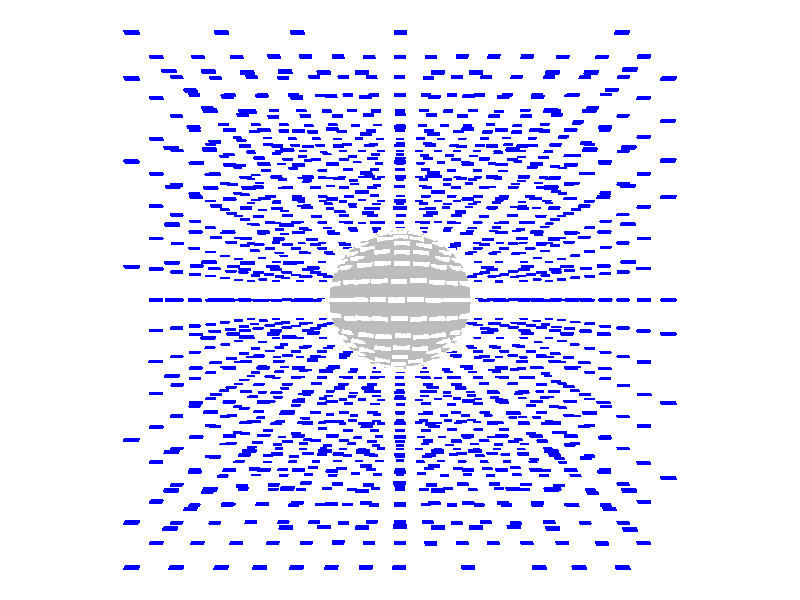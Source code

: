 #include "colors.inc"
background { rgb <1, 1, 1, 1> }
camera {location <0, 0, 5>up <0,1,0> right <-1.33,0,0> angle 100look_at <0, 0, 0> sky <0, 1, 0> }
mesh2 {
vertex_vectors { 1728, 
<0.465611, 0.00497321, -0.904285>, 
<0.451158, 0.207245, -0.893414>, 
<0.241687, 0.00219871, -0.99075>, 
<0.426274, 0.401135, -0.84333>, 
<0.451158, 0.207245, -0.893414>, 
<0.218968, 0.2078, -0.973239>, 
<0.00359554, -0.000352618, -1.0256>, 
<0.241687, 0.00219871, -0.99075>, 
<0.218968, 0.2078, -0.973239>, 
<0.451158, 0.207245, -0.893414>, 
<0.241687, 0.00219871, -0.99075>, 
<0.218968, 0.2078, -0.973239>, 
<-0.00710299, 0.461761, -0.90253>, 
<0.212621, 0.438731, -0.89593>, 
<-0.00194565, 0.236036, -0.990559>, 
<0.426274, 0.401135, -0.84333>, 
<0.218968, 0.2078, -0.973239>, 
<0.212621, 0.438731, -0.89593>, 
<0.00359554, -0.000352618, -1.0256>, 
<0.218968, 0.2078, -0.973239>, 
<-0.00194565, 0.236036, -0.990559>, 
<0.218968, 0.2078, -0.973239>, 
<0.212621, 0.438731, -0.89593>, 
<-0.00194565, 0.236036, -0.990559>, 
<-0.401777, -0.411105, -0.849145>, 
<-0.434386, -0.209907, -0.901921>, 
<-0.207179, -0.213637, -0.976814>, 
<-0.451958, -0.00269182, -0.91099>, 
<-0.434386, -0.209907, -0.901921>, 
<-0.232585, -0.00155752, -0.993382>, 
<0.00359554, -0.000352618, -1.0256>, 
<-0.207179, -0.213637, -0.976814>, 
<-0.232585, -0.00155752, -0.993382>, 
<-0.434386, -0.209907, -0.901921>, 
<-0.207179, -0.213637, -0.976814>, 
<-0.232585, -0.00155752, -0.993382>, 
<-0.401777, -0.411105, -0.849145>, 
<-0.207179, -0.213637, -0.976814>, 
<-0.197221, -0.442452, -0.899701>, 
<0.014453, -0.458578, -0.906337>, 
<-0.197221, -0.442452, -0.899701>, 
<0.00998759, -0.238045, -0.992447>, 
<0.00359554, -0.000352618, -1.0256>, 
<-0.207179, -0.213637, -0.976814>, 
<0.00998759, -0.238045, -0.992447>, 
<-0.207179, -0.213637, -0.976814>, 
<-0.197221, -0.442452, -0.899701>, 
<0.00998759, -0.238045, -0.992447>, 
<-0.451958, -0.00269182, -0.91099>, 
<-0.232585, -0.00155752, -0.993382>, 
<-0.440334, 0.200063, -0.899357>, 
<-0.417354, 0.394044, -0.846587>, 
<-0.440334, 0.200063, -0.899357>, 
<-0.215702, 0.205101, -0.974573>, 
<0.00359554, -0.000352618, -1.0256>, 
<-0.232585, -0.00155752, -0.993382>, 
<-0.215702, 0.205101, -0.974573>, 
<-0.232585, -0.00155752, -0.993382>, 
<-0.440334, 0.200063, -0.899357>, 
<-0.215702, 0.205101, -0.974573>, 
<-0.417354, 0.394044, -0.846587>, 
<-0.215702, 0.205101, -0.974573>, 
<-0.216682, 0.436777, -0.895169>, 
<-0.00710299, 0.461761, -0.90253>, 
<-0.00194565, 0.236036, -0.990559>, 
<-0.216682, 0.436777, -0.895169>, 
<0.00359554, -0.000352618, -1.0256>, 
<-0.00194565, 0.236036, -0.990559>, 
<-0.215702, 0.205101, -0.974573>, 
<-0.00194565, 0.236036, -0.990559>, 
<-0.215702, 0.205101, -0.974573>, 
<-0.216682, 0.436777, -0.895169>, 
<0.46125, -0.400409, -0.829749>, 
<0.470486, -0.20362, -0.886838>, 
<0.238462, -0.211946, -0.969888>, 
<0.465611, 0.00497321, -0.904285>, 
<0.241687, 0.00219871, -0.99075>, 
<0.470486, -0.20362, -0.886838>, 
<0.00359554, -0.000352618, -1.0256>, 
<0.241687, 0.00219871, -0.99075>, 
<0.238462, -0.211946, -0.969888>, 
<0.241687, 0.00219871, -0.99075>, 
<0.470486, -0.20362, -0.886838>, 
<0.238462, -0.211946, -0.969888>, 
<0.014453, -0.458578, -0.906337>, 
<0.00998759, -0.238045, -0.992447>, 
<0.242469, -0.438432, -0.89169>, 
<0.46125, -0.400409, -0.829749>, 
<0.238462, -0.211946, -0.969888>, 
<0.242469, -0.438432, -0.89169>, 
<0.00359554, -0.000352618, -1.0256>, 
<0.00998759, -0.238045, -0.992447>, 
<0.238462, -0.211946, -0.969888>, 
<0.00998759, -0.238045, -0.992447>, 
<0.238462, -0.211946, -0.969888>, 
<0.242469, -0.438432, -0.89169>, 
<-0.00710299, 0.461761, -0.90253>, 
<0.212621, 0.438731, -0.89593>, 
<-0.00329927, 0.601205, -0.823995>, 
<0.426274, 0.401135, -0.84333>, 
<0.212621, 0.438731, -0.89593>, 
<0.222576, 0.58401, -0.805928>, 
<0.00104137, 0.722842, -0.726444>, 
<-0.00329927, 0.601205, -0.823995>, 
<0.222576, 0.58401, -0.805928>, 
<0.212621, 0.438731, -0.89593>, 
<-0.00329927, 0.601205, -0.823995>, 
<0.222576, 0.58401, -0.805928>, 
<-0.417354, 0.394044, -0.846587>, 
<-0.216682, 0.436777, -0.895169>, 
<-0.221459, 0.584503, -0.806449>, 
<-0.00710299, 0.461761, -0.90253>, 
<-0.216682, 0.436777, -0.895169>, 
<-0.00329927, 0.601205, -0.823995>, 
<0.00104137, 0.722842, -0.726444>, 
<-0.00329927, 0.601205, -0.823995>, 
<-0.221459, 0.584503, -0.806449>, 
<-0.216682, 0.436777, -0.895169>, 
<-0.00329927, 0.601205, -0.823995>, 
<-0.221459, 0.584503, -0.806449>, 
<0.465611, 0.00497321, -0.904285>, 
<0.451158, 0.207245, -0.893414>, 
<0.608022, 0.00425185, -0.823449>, 
<0.426274, 0.401135, -0.84333>, 
<0.451158, 0.207245, -0.893414>, 
<0.601529, 0.214751, -0.799627>, 
<0.729766, 0.00285202, -0.722251>, 
<0.608022, 0.00425185, -0.823449>, 
<0.601529, 0.214751, -0.799627>, 
<0.451158, 0.207245, -0.893414>, 
<0.608022, 0.00425185, -0.823449>, 
<0.601529, 0.214751, -0.799627>, 
<0.46125, -0.400409, -0.829749>, 
<0.470486, -0.20362, -0.886838>, 
<0.618869, -0.208867, -0.790822>, 
<0.465611, 0.00497321, -0.904285>, 
<0.470486, -0.20362, -0.886838>, 
<0.608022, 0.00425185, -0.823449>, 
<0.729766, 0.00285202, -0.722251>, 
<0.608022, 0.00425185, -0.823449>, 
<0.618869, -0.208867, -0.790822>, 
<0.470486, -0.20362, -0.886838>, 
<0.608022, 0.00425185, -0.823449>, 
<0.618869, -0.208867, -0.790822>, 
<-0.451958, -0.00269182, -0.91099>, 
<-0.440334, 0.200063, -0.899357>, 
<-0.603061, -0.00535394, -0.830008>, 
<-0.417354, 0.394044, -0.846587>, 
<-0.440334, 0.200063, -0.899357>, 
<-0.597764, 0.203457, -0.80627>, 
<-0.735281, -0.00423783, -0.726374>, 
<-0.603061, -0.00535394, -0.830008>, 
<-0.597764, 0.203457, -0.80627>, 
<-0.440334, 0.200063, -0.899357>, 
<-0.603061, -0.00535394, -0.830008>, 
<-0.597764, 0.203457, -0.80627>, 
<-0.401777, -0.411105, -0.849145>, 
<-0.434386, -0.209907, -0.901921>, 
<-0.591372, -0.219207, -0.809957>, 
<-0.451958, -0.00269182, -0.91099>, 
<-0.434386, -0.209907, -0.901921>, 
<-0.603061, -0.00535394, -0.830008>, 
<-0.735281, -0.00423783, -0.726374>, 
<-0.603061, -0.00535394, -0.830008>, 
<-0.591372, -0.219207, -0.809957>, 
<-0.434386, -0.209907, -0.901921>, 
<-0.603061, -0.00535394, -0.830008>, 
<-0.591372, -0.219207, -0.809957>, 
<-0.401777, -0.411105, -0.849145>, 
<-0.197221, -0.442452, -0.899701>, 
<-0.213389, -0.58792, -0.810163>, 
<0.014453, -0.458578, -0.906337>, 
<-0.197221, -0.442452, -0.899701>, 
<0.00526854, -0.601334, -0.827388>, 
<-0.00662954, -0.724421, -0.728804>, 
<-0.213389, -0.58792, -0.810163>, 
<0.00526854, -0.601334, -0.827388>, 
<-0.197221, -0.442452, -0.899701>, 
<-0.213389, -0.58792, -0.810163>, 
<0.00526854, -0.601334, -0.827388>, 
<0.014453, -0.458578, -0.906337>, 
<0.242469, -0.438432, -0.89169>, 
<0.00526854, -0.601334, -0.827388>, 
<0.46125, -0.400409, -0.829749>, 
<0.242469, -0.438432, -0.89169>, 
<0.241267, -0.589715, -0.800752>, 
<-0.00662954, -0.724421, -0.728804>, 
<0.00526854, -0.601334, -0.827388>, 
<0.241267, -0.589715, -0.800752>, 
<0.242469, -0.438432, -0.89169>, 
<0.00526854, -0.601334, -0.827388>, 
<0.241267, -0.589715, -0.800752>, 
<0.426274, 0.401135, -0.84333>, 
<0.637052, 0.426942, -0.678977>, 
<0.488126, 0.514876, -0.736199>, 
<0.804614, 0.445894, -0.466495>, 
<0.637052, 0.426942, -0.678977>, 
<0.683678, 0.536245, -0.543911>, 
<0.53946, 0.612602, -0.606681>, 
<0.488126, 0.514876, -0.736199>, 
<0.683678, 0.536245, -0.543911>, 
<0.637052, 0.426942, -0.678977>, 
<0.488126, 0.514876, -0.736199>, 
<0.683678, 0.536245, -0.543911>, 
<0.46125, -0.400409, -0.829749>, 
<0.241267, -0.589715, -0.800752>, 
<0.519489, -0.524114, -0.715159>, 
<0.569791, -0.629202, -0.574843>, 
<0.519489, -0.524114, -0.715159>, 
<0.295035, -0.700666, -0.685294>, 
<-0.00662954, -0.724421, -0.728804>, 
<0.241267, -0.589715, -0.800752>, 
<0.295035, -0.700666, -0.685294>, 
<0.241267, -0.589715, -0.800752>, 
<0.519489, -0.524114, -0.715159>, 
<0.295035, -0.700666, -0.685294>, 
<-0.401777, -0.411105, -0.849145>, 
<-0.591372, -0.219207, -0.809957>, 
<-0.493152, -0.497198, -0.751323>, 
<-0.735281, -0.00423783, -0.726374>, 
<-0.591372, -0.219207, -0.809957>, 
<-0.682193, -0.302447, -0.709227>, 
<-0.57005, -0.577122, -0.631209>, 
<-0.493152, -0.497198, -0.751323>, 
<-0.682193, -0.302447, -0.709227>, 
<-0.591372, -0.219207, -0.809957>, 
<-0.493152, -0.497198, -0.751323>, 
<-0.682193, -0.302447, -0.709227>, 
<0.426274, 0.401135, -0.84333>, 
<0.601529, 0.214751, -0.799627>, 
<0.637052, 0.426942, -0.678977>, 
<0.804614, 0.445894, -0.466495>, 
<0.637052, 0.426942, -0.678977>, 
<0.783884, 0.232824, -0.620426>, 
<0.729766, 0.00285202, -0.722251>, 
<0.601529, 0.214751, -0.799627>, 
<0.783884, 0.232824, -0.620426>, 
<0.601529, 0.214751, -0.799627>, 
<0.637052, 0.426942, -0.678977>, 
<0.783884, 0.232824, -0.620426>, 
<0.401406, -0.840204, -0.422703>, 
<0.490911, -0.745074, -0.502906>, 
<0.206187, -0.803853, -0.595597>, 
<0.569791, -0.629202, -0.574843>, 
<0.295035, -0.700666, -0.685294>, 
<0.490911, -0.745074, -0.502906>, 
<-0.00662954, -0.724421, -0.728804>, 
<0.295035, -0.700666, -0.685294>, 
<0.206187, -0.803853, -0.595597>, 
<0.295035, -0.700666, -0.685294>, 
<0.490911, -0.745074, -0.502906>, 
<0.206187, -0.803853, -0.595597>, 
<-0.417354, 0.394044, -0.846587>, 
<-0.221459, 0.584503, -0.806449>, 
<-0.500959, 0.48783, -0.747704>, 
<0.00104137, 0.722842, -0.726444>, 
<-0.221459, 0.584503, -0.806449>, 
<-0.2981, 0.675053, -0.707039>, 
<-0.573678, 0.5705, -0.627836>, 
<-0.500959, 0.48783, -0.747704>, 
<-0.2981, 0.675053, -0.707039>, 
<-0.221459, 0.584503, -0.806449>, 
<-0.500959, 0.48783, -0.747704>, 
<-0.2981, 0.675053, -0.707039>, 
<-0.401777, -0.411105, -0.849145>, 
<-0.213389, -0.58792, -0.810163>, 
<-0.493152, -0.497198, -0.751323>, 
<-0.00662954, -0.724421, -0.728804>, 
<-0.213389, -0.58792, -0.810163>, 
<-0.29504, -0.681079, -0.706177>, 
<-0.57005, -0.577122, -0.631209>, 
<-0.493152, -0.497198, -0.751323>, 
<-0.29504, -0.681079, -0.706177>, 
<-0.213389, -0.58792, -0.810163>, 
<-0.493152, -0.497198, -0.751323>, 
<-0.29504, -0.681079, -0.706177>, 
<-0.842736, -0.441074, -0.412132>, 
<-0.810578, -0.232197, -0.594052>, 
<-0.718267, -0.516304, -0.532551>, 
<-0.735281, -0.00423783, -0.726374>, 
<-0.682193, -0.302447, -0.709227>, 
<-0.810578, -0.232197, -0.594052>, 
<-0.57005, -0.577122, -0.631209>, 
<-0.682193, -0.302447, -0.709227>, 
<-0.718267, -0.516304, -0.532551>, 
<-0.682193, -0.302447, -0.709227>, 
<-0.810578, -0.232197, -0.594052>, 
<-0.718267, -0.516304, -0.532551>, 
<-0.419328, 0.845335, -0.408475>, 
<-0.219649, 0.803457, -0.59084>, 
<-0.501998, 0.720599, -0.5305>, 
<0.00104137, 0.722842, -0.726444>, 
<-0.2981, 0.675053, -0.707039>, 
<-0.219649, 0.803457, -0.59084>, 
<-0.573678, 0.5705, -0.627836>, 
<-0.2981, 0.675053, -0.707039>, 
<-0.501998, 0.720599, -0.5305>, 
<-0.2981, 0.675053, -0.707039>, 
<-0.219649, 0.803457, -0.59084>, 
<-0.501998, 0.720599, -0.5305>, 
<0.426274, 0.401135, -0.84333>, 
<0.222576, 0.58401, -0.805928>, 
<0.488126, 0.514876, -0.736199>, 
<0.53946, 0.612602, -0.606681>, 
<0.488126, 0.514876, -0.736199>, 
<0.277588, 0.694476, -0.692819>, 
<0.00104137, 0.722842, -0.726444>, 
<0.222576, 0.58401, -0.805928>, 
<0.277588, 0.694476, -0.692819>, 
<0.222576, 0.58401, -0.805928>, 
<0.488126, 0.514876, -0.736199>, 
<0.277588, 0.694476, -0.692819>, 
<-0.417354, 0.394044, -0.846587>, 
<-0.597764, 0.203457, -0.80627>, 
<-0.500959, 0.48783, -0.747704>, 
<-0.573678, 0.5705, -0.627836>, 
<-0.500959, 0.48783, -0.747704>, 
<-0.686765, 0.294846, -0.703711>, 
<-0.735281, -0.00423783, -0.726374>, 
<-0.597764, 0.203457, -0.80627>, 
<-0.686765, 0.294846, -0.703711>, 
<-0.597764, 0.203457, -0.80627>, 
<-0.500959, 0.48783, -0.747704>, 
<-0.686765, 0.294846, -0.703711>, 
<-0.80254, 0.488749, -0.420993>, 
<-0.700004, 0.53184, -0.531437>, 
<-0.794824, 0.253443, -0.602047>, 
<-0.573678, 0.5705, -0.627836>, 
<-0.686765, 0.294846, -0.703711>, 
<-0.700004, 0.53184, -0.531437>, 
<-0.735281, -0.00423783, -0.726374>, 
<-0.686765, 0.294846, -0.703711>, 
<-0.794824, 0.253443, -0.602047>, 
<-0.686765, 0.294846, -0.703711>, 
<-0.700004, 0.53184, -0.531437>, 
<-0.794824, 0.253443, -0.602047>, 
<-0.451667, -0.840125, -0.393167>, 
<-0.240678, -0.806309, -0.584683>, 
<-0.517455, -0.72231, -0.520602>, 
<-0.00662954, -0.724421, -0.728804>, 
<-0.29504, -0.681079, -0.706177>, 
<-0.240678, -0.806309, -0.584683>, 
<-0.57005, -0.577122, -0.631209>, 
<-0.29504, -0.681079, -0.706177>, 
<-0.517455, -0.72231, -0.520602>, 
<-0.29504, -0.681079, -0.706177>, 
<-0.240678, -0.806309, -0.584683>, 
<-0.517455, -0.72231, -0.520602>, 
<0.93591, 0.0325275, -0.425095>, 
<0.888467, 0.246277, -0.458492>, 
<0.845335, 0.0150088, -0.585952>, 
<0.804614, 0.445894, -0.466495>, 
<0.783884, 0.232824, -0.620426>, 
<0.888467, 0.246277, -0.458492>, 
<0.729766, 0.00285202, -0.722251>, 
<0.783884, 0.232824, -0.620426>, 
<0.845335, 0.0150088, -0.585952>, 
<0.783884, 0.232824, -0.620426>, 
<0.888467, 0.246277, -0.458492>, 
<0.845335, 0.0150088, -0.585952>, 
<-0.00812335, -0.909205, -0.453031>, 
<0.2008, -0.895677, -0.445487>, 
<-0.00924197, -0.828371, -0.599712>, 
<0.401406, -0.840204, -0.422703>, 
<0.206187, -0.803853, -0.595597>, 
<0.2008, -0.895677, -0.445487>, 
<-0.00662954, -0.724421, -0.728804>, 
<0.206187, -0.803853, -0.595597>, 
<-0.00924197, -0.828371, -0.599712>, 
<0.206187, -0.803853, -0.595597>, 
<0.2008, -0.895677, -0.445487>, 
<-0.00924197, -0.828371, -0.599712>, 
<-0.842736, -0.441074, -0.412132>, 
<-0.810578, -0.232197, -0.594052>, 
<-0.91062, -0.213341, -0.439345>, 
<-0.92721, 0.0284918, -0.44671>, 
<-0.91062, -0.213341, -0.439345>, 
<-0.841161, 0.0131504, -0.597878>, 
<-0.735281, -0.00423783, -0.726374>, 
<-0.810578, -0.232197, -0.594052>, 
<-0.841161, 0.0131504, -0.597878>, 
<-0.810578, -0.232197, -0.594052>, 
<-0.91062, -0.213341, -0.439345>, 
<-0.841161, 0.0131504, -0.597878>, 
<-0.419328, 0.845335, -0.408475>, 
<-0.219649, 0.803457, -0.59084>, 
<-0.209589, 0.897717, -0.440346>, 
<0.0103604, 0.905156, -0.457805>, 
<-0.209589, 0.897717, -0.440346>, 
<0.00716168, 0.824767, -0.601002>, 
<0.00104137, 0.722842, -0.726444>, 
<-0.219649, 0.803457, -0.59084>, 
<0.00716168, 0.824767, -0.601002>, 
<-0.219649, 0.803457, -0.59084>, 
<-0.209589, 0.897717, -0.440346>, 
<0.00716168, 0.824767, -0.601002>, 
<-0.92721, 0.0284918, -0.44671>, 
<-0.841161, 0.0131504, -0.597878>, 
<-0.889162, 0.26529, -0.447946>, 
<-0.80254, 0.488749, -0.420993>, 
<-0.794824, 0.253443, -0.602047>, 
<-0.889162, 0.26529, -0.447946>, 
<-0.735281, -0.00423783, -0.726374>, 
<-0.794824, 0.253443, -0.602047>, 
<-0.841161, 0.0131504, -0.597878>, 
<-0.794824, 0.253443, -0.602047>, 
<-0.841161, 0.0131504, -0.597878>, 
<-0.889162, 0.26529, -0.447946>, 
<-0.451667, -0.840125, -0.393167>, 
<-0.517455, -0.72231, -0.520602>, 
<-0.670803, -0.666532, -0.410393>, 
<-0.842736, -0.441074, -0.412132>, 
<-0.718267, -0.516304, -0.532551>, 
<-0.670803, -0.666532, -0.410393>, 
<-0.57005, -0.577122, -0.631209>, 
<-0.718267, -0.516304, -0.532551>, 
<-0.517455, -0.72231, -0.520602>, 
<-0.718267, -0.516304, -0.532551>, 
<-0.517455, -0.72231, -0.520602>, 
<-0.670803, -0.666532, -0.410393>, 
<-0.451667, -0.840125, -0.393167>, 
<-0.240678, -0.806309, -0.584683>, 
<-0.236053, -0.897571, -0.43314>, 
<-0.00812335, -0.909205, -0.453031>, 
<-0.00924197, -0.828371, -0.599712>, 
<-0.236053, -0.897571, -0.43314>, 
<-0.00662954, -0.724421, -0.728804>, 
<-0.240678, -0.806309, -0.584683>, 
<-0.00924197, -0.828371, -0.599712>, 
<-0.240678, -0.806309, -0.584683>, 
<-0.00924197, -0.828371, -0.599712>, 
<-0.236053, -0.897571, -0.43314>, 
<0.446715, 0.838412, -0.390191>, 
<0.498596, 0.736032, -0.505192>, 
<0.234017, 0.803817, -0.582793>, 
<0.53946, 0.612602, -0.606681>, 
<0.277588, 0.694476, -0.692819>, 
<0.498596, 0.736032, -0.505192>, 
<0.00104137, 0.722842, -0.726444>, 
<0.277588, 0.694476, -0.692819>, 
<0.234017, 0.803817, -0.582793>, 
<0.277588, 0.694476, -0.692819>, 
<0.498596, 0.736032, -0.505192>, 
<0.234017, 0.803817, -0.582793>, 
<0.0103604, 0.905156, -0.457805>, 
<0.00716168, 0.824767, -0.601002>, 
<0.232614, 0.893861, -0.433773>, 
<0.446715, 0.838412, -0.390191>, 
<0.234017, 0.803817, -0.582793>, 
<0.232614, 0.893861, -0.433773>, 
<0.00104137, 0.722842, -0.726444>, 
<0.00716168, 0.824767, -0.601002>, 
<0.234017, 0.803817, -0.582793>, 
<0.00716168, 0.824767, -0.601002>, 
<0.234017, 0.803817, -0.582793>, 
<0.232614, 0.893861, -0.433773>, 
<0.46125, -0.400409, -0.829749>, 
<0.519489, -0.524114, -0.715159>, 
<0.681885, -0.411503, -0.651513>, 
<0.852887, -0.406739, -0.422811>, 
<0.681885, -0.411503, -0.651513>, 
<0.72367, -0.530818, -0.505356>, 
<0.569791, -0.629202, -0.574843>, 
<0.519489, -0.524114, -0.715159>, 
<0.72367, -0.530818, -0.505356>, 
<0.519489, -0.524114, -0.715159>, 
<0.681885, -0.411503, -0.651513>, 
<0.72367, -0.530818, -0.505356>, 
<0.852887, -0.406739, -0.422811>, 
<0.914997, -0.194323, -0.435328>, 
<0.810401, -0.214452, -0.597705>, 
<0.93591, 0.0325275, -0.425095>, 
<0.845335, 0.0150088, -0.585952>, 
<0.914997, -0.194323, -0.435328>, 
<0.729766, 0.00285202, -0.722251>, 
<0.845335, 0.0150088, -0.585952>, 
<0.810401, -0.214452, -0.597705>, 
<0.845335, 0.0150088, -0.585952>, 
<0.914997, -0.194323, -0.435328>, 
<0.810401, -0.214452, -0.597705>, 
<0.46125, -0.400409, -0.829749>, 
<0.618869, -0.208867, -0.790822>, 
<0.681885, -0.411503, -0.651513>, 
<0.852887, -0.406739, -0.422811>, 
<0.681885, -0.411503, -0.651513>, 
<0.810401, -0.214452, -0.597705>, 
<0.729766, 0.00285202, -0.722251>, 
<0.618869, -0.208867, -0.790822>, 
<0.810401, -0.214452, -0.597705>, 
<0.618869, -0.208867, -0.790822>, 
<0.681885, -0.411503, -0.651513>, 
<0.810401, -0.214452, -0.597705>, 
<-0.80254, 0.488749, -0.420993>, 
<-0.700004, 0.53184, -0.531437>, 
<-0.634157, 0.689953, -0.419411>, 
<-0.419328, 0.845335, -0.408475>, 
<-0.501998, 0.720599, -0.5305>, 
<-0.634157, 0.689953, -0.419411>, 
<-0.573678, 0.5705, -0.627836>, 
<-0.501998, 0.720599, -0.5305>, 
<-0.700004, 0.53184, -0.531437>, 
<-0.501998, 0.720599, -0.5305>, 
<-0.700004, 0.53184, -0.531437>, 
<-0.634157, 0.689953, -0.419411>, 
<0.804614, 0.445894, -0.466495>, 
<0.683678, 0.536245, -0.543911>, 
<0.649928, 0.6645, -0.431375>, 
<0.446715, 0.838412, -0.390191>, 
<0.498596, 0.736032, -0.505192>, 
<0.649928, 0.6645, -0.431375>, 
<0.53946, 0.612602, -0.606681>, 
<0.683678, 0.536245, -0.543911>, 
<0.498596, 0.736032, -0.505192>, 
<0.683678, 0.536245, -0.543911>, 
<0.498596, 0.736032, -0.505192>, 
<0.649928, 0.6645, -0.431375>, 
<0.93591, 0.0325275, -0.425095>, 
<0.888467, 0.246277, -0.458492>, 
<0.972403, 0.241116, -0.240177>, 
<0.804614, 0.445894, -0.466495>, 
<0.888467, 0.246277, -0.458492>, 
<0.888592, 0.452214, -0.258164>, 
<0.931377, 0.433327, -0.0370874>, 
<0.972403, 0.241116, -0.240177>, 
<0.888592, 0.452214, -0.258164>, 
<0.888467, 0.246277, -0.458492>, 
<0.972403, 0.241116, -0.240177>, 
<0.888592, 0.452214, -0.258164>, 
<-0.92721, 0.0284918, -0.44671>, 
<-0.889162, 0.26529, -0.447946>, 
<-0.972089, 0.235051, -0.250624>, 
<-0.80254, 0.488749, -0.420993>, 
<-0.889162, 0.26529, -0.447946>, 
<-0.889172, 0.46413, -0.235558>, 
<-0.936946, 0.423488, -0.0376008>, 
<-0.972089, 0.235051, -0.250624>, 
<-0.889172, 0.46413, -0.235558>, 
<-0.889162, 0.26529, -0.447946>, 
<-0.972089, 0.235051, -0.250624>, 
<-0.889172, 0.46413, -0.235558>, 
<-0.451667, -0.840125, -0.393167>, 
<-0.670803, -0.666532, -0.410393>, 
<-0.611123, -0.801646, -0.198152>, 
<-0.842736, -0.441074, -0.412132>, 
<-0.670803, -0.666532, -0.410393>, 
<-0.800347, -0.611856, -0.21142>, 
<-0.725681, -0.727705, 0.0156022>, 
<-0.611123, -0.801646, -0.198152>, 
<-0.800347, -0.611856, -0.21142>, 
<-0.670803, -0.666532, -0.410393>, 
<-0.611123, -0.801646, -0.198152>, 
<-0.800347, -0.611856, -0.21142>, 
<-0.842736, -0.441074, -0.412132>, 
<-0.800347, -0.611856, -0.21142>, 
<-0.896892, -0.462264, -0.210183>, 
<-0.912732, -0.459578, 0.00158255>, 
<-0.896892, -0.462264, -0.210183>, 
<-0.828643, -0.605143, 0.00867227>, 
<-0.725681, -0.727705, 0.0156022>, 
<-0.800347, -0.611856, -0.21142>, 
<-0.828643, -0.605143, 0.00867227>, 
<-0.800347, -0.611856, -0.21142>, 
<-0.896892, -0.462264, -0.210183>, 
<-0.828643, -0.605143, 0.00867227>, 
<0.0103604, 0.905156, -0.457805>, 
<0.232614, 0.893861, -0.433773>, 
<0.00545478, 0.991276, -0.234853>, 
<0.446715, 0.838412, -0.390191>, 
<0.232614, 0.893861, -0.433773>, 
<0.229357, 0.971322, -0.204587>, 
<-0.00134113, 1.02494, -0.00108065>, 
<0.00545478, 0.991276, -0.234853>, 
<0.229357, 0.971322, -0.204587>, 
<0.232614, 0.893861, -0.433773>, 
<0.00545478, 0.991276, -0.234853>, 
<0.229357, 0.971322, -0.204587>, 
<-0.419328, 0.845335, -0.408475>, 
<-0.209589, 0.897717, -0.440346>, 
<-0.218296, 0.973633, -0.211586>, 
<0.0103604, 0.905156, -0.457805>, 
<-0.209589, 0.897717, -0.440346>, 
<0.00545478, 0.991276, -0.234853>, 
<-0.00134113, 1.02494, -0.00108065>, 
<0.00545478, 0.991276, -0.234853>, 
<-0.218296, 0.973633, -0.211586>, 
<-0.209589, 0.897717, -0.440346>, 
<0.00545478, 0.991276, -0.234853>, 
<-0.218296, 0.973633, -0.211586>, 
<0.93591, 0.0325275, -0.425095>, 
<0.972403, 0.241116, -0.240177>, 
<1.0098, 0.00840847, -0.206129>, 
<0.931377, 0.433327, -0.0370874>, 
<0.972403, 0.241116, -0.240177>, 
<1.00868, 0.210182, -0.00979009>, 
<1.03304, -0.0202588, 0.0218309>, 
<1.0098, 0.00840847, -0.206129>, 
<1.00868, 0.210182, -0.00979009>, 
<0.972403, 0.241116, -0.240177>, 
<1.0098, 0.00840847, -0.206129>, 
<1.00868, 0.210182, -0.00979009>, 
<0.852887, -0.406739, -0.422811>, 
<0.914997, -0.194323, -0.435328>, 
<0.983024, -0.222475, -0.210575>, 
<0.93591, 0.0325275, -0.425095>, 
<0.914997, -0.194323, -0.435328>, 
<1.0098, 0.00840847, -0.206129>, 
<1.03304, -0.0202588, 0.0218309>, 
<1.0098, 0.00840847, -0.206129>, 
<0.983024, -0.222475, -0.210575>, 
<0.914997, -0.194323, -0.435328>, 
<1.0098, 0.00840847, -0.206129>, 
<0.983024, -0.222475, -0.210575>, 
<-0.80254, 0.488749, -0.420993>, 
<-0.634157, 0.689953, -0.419411>, 
<-0.783685, 0.631443, -0.208803>, 
<-0.419328, 0.845335, -0.408475>, 
<-0.634157, 0.689953, -0.419411>, 
<-0.601747, 0.803437, -0.208753>, 
<-0.7305, 0.725669, 0.0200859>, 
<-0.783685, 0.631443, -0.208803>, 
<-0.601747, 0.803437, -0.208753>, 
<-0.634157, 0.689953, -0.419411>, 
<-0.783685, 0.631443, -0.208803>, 
<-0.601747, 0.803437, -0.208753>, 
<-0.80254, 0.488749, -0.420993>, 
<-0.889172, 0.46413, -0.235558>, 
<-0.783685, 0.631443, -0.208803>, 
<-0.936946, 0.423488, -0.0376008>, 
<-0.889172, 0.46413, -0.235558>, 
<-0.846568, 0.58663, -0.00627496>, 
<-0.7305, 0.725669, 0.0200859>, 
<-0.783685, 0.631443, -0.208803>, 
<-0.846568, 0.58663, -0.00627496>, 
<-0.889172, 0.46413, -0.235558>, 
<-0.783685, 0.631443, -0.208803>, 
<-0.846568, 0.58663, -0.00627496>, 
<0.852887, -0.406739, -0.422811>, 
<0.72367, -0.530818, -0.505356>, 
<0.808348, -0.594053, -0.221563>, 
<0.723473, -0.732717, 0.000595771>, 
<0.808348, -0.594053, -0.221563>, 
<0.676635, -0.710546, -0.299098>, 
<0.569791, -0.629202, -0.574843>, 
<0.72367, -0.530818, -0.505356>, 
<0.676635, -0.710546, -0.299098>, 
<0.72367, -0.530818, -0.505356>, 
<0.808348, -0.594053, -0.221563>, 
<0.676635, -0.710546, -0.299098>, 
<0.401406, -0.840204, -0.422703>, 
<0.490911, -0.745074, -0.502906>, 
<0.588603, -0.806537, -0.223257>, 
<0.723473, -0.732717, 0.000595771>, 
<0.676635, -0.710546, -0.299098>, 
<0.588603, -0.806537, -0.223257>, 
<0.569791, -0.629202, -0.574843>, 
<0.490911, -0.745074, -0.502906>, 
<0.676635, -0.710546, -0.299098>, 
<0.490911, -0.745074, -0.502906>, 
<0.676635, -0.710546, -0.299098>, 
<0.588603, -0.806537, -0.223257>, 
<0.401406, -0.840204, -0.422703>, 
<0.588603, -0.806537, -0.223257>, 
<0.443722, -0.893372, -0.215708>, 
<0.465502, -0.902697, -0.000967237>, 
<0.443722, -0.893372, -0.215708>, 
<0.603933, -0.826126, 0.000400788>, 
<0.723473, -0.732717, 0.000595771>, 
<0.588603, -0.806537, -0.223257>, 
<0.603933, -0.826126, 0.000400788>, 
<0.588603, -0.806537, -0.223257>, 
<0.443722, -0.893372, -0.215708>, 
<0.603933, -0.826126, 0.000400788>, 
<-0.419328, 0.845335, -0.408475>, 
<-0.601747, 0.803437, -0.208753>, 
<-0.457323, 0.892362, -0.20662>, 
<-0.479342, 0.898257, 0.00506732>, 
<-0.457323, 0.892362, -0.20662>, 
<-0.61298, 0.821502, 0.0126852>, 
<-0.7305, 0.725669, 0.0200859>, 
<-0.601747, 0.803437, -0.208753>, 
<-0.61298, 0.821502, 0.0126852>, 
<-0.601747, 0.803437, -0.208753>, 
<-0.457323, 0.892362, -0.20662>, 
<-0.61298, 0.821502, 0.0126852>, 
<-0.419328, 0.845335, -0.408475>, 
<-0.218296, 0.973633, -0.211586>, 
<-0.457323, 0.892362, -0.20662>, 
<-0.479342, 0.898257, 0.00506732>, 
<-0.457323, 0.892362, -0.20662>, 
<-0.246105, 0.989962, 0.00304348>, 
<-0.00134113, 1.02494, -0.00108065>, 
<-0.218296, 0.973633, -0.211586>, 
<-0.246105, 0.989962, 0.00304348>, 
<-0.218296, 0.973633, -0.211586>, 
<-0.457323, 0.892362, -0.20662>, 
<-0.246105, 0.989962, 0.00304348>, 
<-0.842736, -0.441074, -0.412132>, 
<-0.896892, -0.462264, -0.210183>, 
<-0.980928, -0.241168, -0.208458>, 
<-0.912732, -0.459578, 0.00158255>, 
<-0.896892, -0.462264, -0.210183>, 
<-0.998879, -0.247289, 0.010467>, 
<-1.03461, -0.0220747, 0.0189455>, 
<-0.980928, -0.241168, -0.208458>, 
<-0.998879, -0.247289, 0.010467>, 
<-0.896892, -0.462264, -0.210183>, 
<-0.980928, -0.241168, -0.208458>, 
<-0.998879, -0.247289, 0.010467>, 
<-0.842736, -0.441074, -0.412132>, 
<-0.91062, -0.213341, -0.439345>, 
<-0.980928, -0.241168, -0.208458>, 
<-0.92721, 0.0284918, -0.44671>, 
<-0.91062, -0.213341, -0.439345>, 
<-1.00896, 0.00219802, -0.217381>, 
<-1.03461, -0.0220747, 0.0189455>, 
<-0.980928, -0.241168, -0.208458>, 
<-1.00896, 0.00219802, -0.217381>, 
<-0.91062, -0.213341, -0.439345>, 
<-0.980928, -0.241168, -0.208458>, 
<-1.00896, 0.00219802, -0.217381>, 
<-0.92721, 0.0284918, -0.44671>, 
<-0.972089, 0.235051, -0.250624>, 
<-1.00896, 0.00219802, -0.217381>, 
<-0.936946, 0.423488, -0.0376008>, 
<-0.972089, 0.235051, -0.250624>, 
<-1.0106, 0.204687, -0.0104486>, 
<-1.03461, -0.0220747, 0.0189455>, 
<-1.00896, 0.00219802, -0.217381>, 
<-1.0106, 0.204687, -0.0104486>, 
<-0.972089, 0.235051, -0.250624>, 
<-1.00896, 0.00219802, -0.217381>, 
<-1.0106, 0.204687, -0.0104486>, 
<-0.00812335, -0.909205, -0.453031>, 
<0.2008, -0.895677, -0.445487>, 
<0.00835634, -0.990316, -0.242625>, 
<0.401406, -0.840204, -0.422703>, 
<0.2008, -0.895677, -0.445487>, 
<0.220975, -0.968413, -0.229156>, 
<0.022239, -1.02288, -0.0220769>, 
<0.00835634, -0.990316, -0.242625>, 
<0.220975, -0.968413, -0.229156>, 
<0.2008, -0.895677, -0.445487>, 
<0.00835634, -0.990316, -0.242625>, 
<0.220975, -0.968413, -0.229156>, 
<-0.451667, -0.840125, -0.393167>, 
<-0.236053, -0.897571, -0.43314>, 
<-0.22541, -0.972716, -0.218103>, 
<-0.00812335, -0.909205, -0.453031>, 
<-0.236053, -0.897571, -0.43314>, 
<0.00835634, -0.990316, -0.242625>, 
<0.022239, -1.02288, -0.0220769>, 
<0.00835634, -0.990316, -0.242625>, 
<-0.22541, -0.972716, -0.218103>, 
<-0.236053, -0.897571, -0.43314>, 
<0.00835634, -0.990316, -0.242625>, 
<-0.22541, -0.972716, -0.218103>, 
<0.401406, -0.840204, -0.422703>, 
<0.443722, -0.893372, -0.215708>, 
<0.220975, -0.968413, -0.229156>, 
<0.465502, -0.902697, -0.000967237>, 
<0.443722, -0.893372, -0.215708>, 
<0.24733, -0.988295, -0.0134397>, 
<0.022239, -1.02288, -0.0220769>, 
<0.220975, -0.968413, -0.229156>, 
<0.24733, -0.988295, -0.0134397>, 
<0.443722, -0.893372, -0.215708>, 
<0.220975, -0.968413, -0.229156>, 
<0.24733, -0.988295, -0.0134397>, 
<-0.451667, -0.840125, -0.393167>, 
<-0.611123, -0.801646, -0.198152>, 
<-0.446482, -0.904599, -0.187628>, 
<-0.427205, -0.926435, 0.0342549>, 
<-0.446482, -0.904599, -0.187628>, 
<-0.586917, -0.839899, 0.0228109>, 
<-0.725681, -0.727705, 0.0156022>, 
<-0.611123, -0.801646, -0.198152>, 
<-0.586917, -0.839899, 0.0228109>, 
<-0.611123, -0.801646, -0.198152>, 
<-0.446482, -0.904599, -0.187628>, 
<-0.586917, -0.839899, 0.0228109>, 
<-0.451667, -0.840125, -0.393167>, 
<-0.22541, -0.972716, -0.218103>, 
<-0.446482, -0.904599, -0.187628>, 
<-0.427205, -0.926435, 0.0342549>, 
<-0.446482, -0.904599, -0.187628>, 
<-0.207635, -0.999407, 0.0048797>, 
<0.022239, -1.02288, -0.0220769>, 
<-0.22541, -0.972716, -0.218103>, 
<-0.207635, -0.999407, 0.0048797>, 
<-0.22541, -0.972716, -0.218103>, 
<-0.446482, -0.904599, -0.187628>, 
<-0.207635, -0.999407, 0.0048797>, 
<0.804614, 0.445894, -0.466495>, 
<0.649928, 0.6645, -0.431375>, 
<0.788882, 0.614385, -0.236389>, 
<0.446715, 0.838412, -0.390191>, 
<0.649928, 0.6645, -0.431375>, 
<0.612727, 0.796173, -0.196451>, 
<0.730387, 0.724917, 0.0187295>, 
<0.788882, 0.614385, -0.236389>, 
<0.612727, 0.796173, -0.196451>, 
<0.649928, 0.6645, -0.431375>, 
<0.788882, 0.614385, -0.236389>, 
<0.612727, 0.796173, -0.196451>, 
<0.804614, 0.445894, -0.466495>, 
<0.888592, 0.452214, -0.258164>, 
<0.788882, 0.614385, -0.236389>, 
<0.931377, 0.433327, -0.0370874>, 
<0.888592, 0.452214, -0.258164>, 
<0.842479, 0.591309, -0.00982087>, 
<0.730387, 0.724917, 0.0187295>, 
<0.788882, 0.614385, -0.236389>, 
<0.842479, 0.591309, -0.00982087>, 
<0.888592, 0.452214, -0.258164>, 
<0.788882, 0.614385, -0.236389>, 
<0.842479, 0.591309, -0.00982087>, 
<0.852887, -0.406739, -0.422811>, 
<0.808348, -0.594053, -0.221563>, 
<0.906726, -0.438419, -0.214848>, 
<0.916374, -0.454559, 0.00505752>, 
<0.906726, -0.438419, -0.214848>, 
<0.831307, -0.603489, 0.00270624>, 
<0.723473, -0.732717, 0.000595771>, 
<0.808348, -0.594053, -0.221563>, 
<0.831307, -0.603489, 0.00270624>, 
<0.808348, -0.594053, -0.221563>, 
<0.906726, -0.438419, -0.214848>, 
<0.831307, -0.603489, 0.00270624>, 
<0.852887, -0.406739, -0.422811>, 
<0.983024, -0.222475, -0.210575>, 
<0.906726, -0.438419, -0.214848>, 
<0.916374, -0.454559, 0.00505752>, 
<0.906726, -0.438419, -0.214848>, 
<0.998761, -0.24376, 0.0129221>, 
<1.03304, -0.0202588, 0.0218309>, 
<0.983024, -0.222475, -0.210575>, 
<0.998761, -0.24376, 0.0129221>, 
<0.983024, -0.222475, -0.210575>, 
<0.906726, -0.438419, -0.214848>, 
<0.998761, -0.24376, 0.0129221>, 
<0.446715, 0.838412, -0.390191>, 
<0.612727, 0.796173, -0.196451>, 
<0.462191, 0.890423, -0.195939>, 
<0.466397, 0.902853, 0.0089826>, 
<0.462191, 0.890423, -0.195939>, 
<0.607966, 0.823562, 0.0151584>, 
<0.730387, 0.724917, 0.0187295>, 
<0.612727, 0.796173, -0.196451>, 
<0.607966, 0.823562, 0.0151584>, 
<0.612727, 0.796173, -0.196451>, 
<0.462191, 0.890423, -0.195939>, 
<0.607966, 0.823562, 0.0151584>, 
<0.446715, 0.838412, -0.390191>, 
<0.229357, 0.971322, -0.204587>, 
<0.462191, 0.890423, -0.195939>, 
<0.466397, 0.902853, 0.0089826>, 
<0.462191, 0.890423, -0.195939>, 
<0.238563, 0.990327, 0.00460054>, 
<-0.00134113, 1.02494, -0.00108065>, 
<0.229357, 0.971322, -0.204587>, 
<0.238563, 0.990327, 0.00460054>, 
<0.229357, 0.971322, -0.204587>, 
<0.462191, 0.890423, -0.195939>, 
<0.238563, 0.990327, 0.00460054>, 
<0.466397, 0.902853, 0.0089826>, 
<0.238563, 0.990327, 0.00460054>, 
<0.439907, 0.895913, 0.21608>, 
<0.395168, 0.848718, 0.414513>, 
<0.439907, 0.895913, 0.21608>, 
<0.205479, 0.97476, 0.21318>, 
<-0.00134113, 1.02494, -0.00108065>, 
<0.238563, 0.990327, 0.00460054>, 
<0.205479, 0.97476, 0.21318>, 
<0.238563, 0.990327, 0.00460054>, 
<0.439907, 0.895913, 0.21608>, 
<0.205479, 0.97476, 0.21318>, 
<0.465502, -0.902697, -0.000967237>, 
<0.24733, -0.988295, -0.0134397>, 
<0.434474, -0.896769, 0.226658>, 
<0.385349, -0.843277, 0.443867>, 
<0.434474, -0.896769, 0.226658>, 
<0.213012, -0.972703, 0.219362>, 
<0.022239, -1.02288, -0.0220769>, 
<0.24733, -0.988295, -0.0134397>, 
<0.213012, -0.972703, 0.219362>, 
<0.24733, -0.988295, -0.0134397>, 
<0.434474, -0.896769, 0.226658>, 
<0.213012, -0.972703, 0.219362>, 
<-0.479342, 0.898257, 0.00506732>, 
<-0.246105, 0.989962, 0.00304348>, 
<-0.444193, 0.893021, 0.231825>, 
<-0.390929, 0.840187, 0.449589>, 
<-0.444193, 0.893021, 0.231825>, 
<-0.205854, 0.972774, 0.229046>, 
<-0.00134113, 1.02494, -0.00108065>, 
<-0.246105, 0.989962, 0.00304348>, 
<-0.205854, 0.972774, 0.229046>, 
<-0.246105, 0.989962, 0.00304348>, 
<-0.444193, 0.893021, 0.231825>, 
<-0.205854, 0.972774, 0.229046>, 
<-0.936946, 0.423488, -0.0376008>, 
<-1.0106, 0.204687, -0.0104486>, 
<-0.917627, 0.422681, 0.205282>, 
<-0.848456, 0.399845, 0.43561>, 
<-0.917627, 0.422681, 0.205282>, 
<-0.98192, 0.199399, 0.233635>, 
<-1.03461, -0.0220747, 0.0189455>, 
<-1.0106, 0.204687, -0.0104486>, 
<-0.98192, 0.199399, 0.233635>, 
<-1.0106, 0.204687, -0.0104486>, 
<-0.917627, 0.422681, 0.205282>, 
<-0.98192, 0.199399, 0.233635>, 
<0.931377, 0.433327, -0.0370874>, 
<1.00868, 0.210182, -0.00979009>, 
<0.913758, 0.4322, 0.20313>, 
<0.846907, 0.412006, 0.42804>, 
<0.913758, 0.4322, 0.20313>, 
<0.98082, 0.205611, 0.234531>, 
<1.03304, -0.0202588, 0.0218309>, 
<1.00868, 0.210182, -0.00979009>, 
<0.98082, 0.205611, 0.234531>, 
<1.00868, 0.210182, -0.00979009>, 
<0.913758, 0.4322, 0.20313>, 
<0.98082, 0.205611, 0.234531>, 
<0.916374, -0.454559, 0.00505752>, 
<0.998761, -0.24376, 0.0129221>, 
<0.902418, -0.439634, 0.221499>, 
<0.846129, -0.410523, 0.425617>, 
<0.902418, -0.439634, 0.221499>, 
<0.975967, -0.222476, 0.232578>, 
<1.03304, -0.0202588, 0.0218309>, 
<0.998761, -0.24376, 0.0129221>, 
<0.975967, -0.222476, 0.232578>, 
<0.998761, -0.24376, 0.0129221>, 
<0.902418, -0.439634, 0.221499>, 
<0.975967, -0.222476, 0.232578>, 
<-0.912732, -0.459578, 0.00158255>, 
<-0.998879, -0.247289, 0.010467>, 
<-0.897565, -0.439455, 0.23068>, 
<-0.836392, -0.395079, 0.450512>, 
<-0.897565, -0.439455, 0.23068>, 
<-0.973806, -0.22028, 0.24106>, 
<-1.03461, -0.0220747, 0.0189455>, 
<-0.998879, -0.247289, 0.010467>, 
<-0.973806, -0.22028, 0.24106>, 
<-0.998879, -0.247289, 0.010467>, 
<-0.897565, -0.439455, 0.23068>, 
<-0.973806, -0.22028, 0.24106>, 
<-0.427205, -0.926435, 0.0342549>, 
<-0.207635, -0.999407, 0.0048797>, 
<-0.239581, -0.962822, 0.239531>, 
<-0.0397473, -0.922369, 0.431837>, 
<-0.239581, -0.962822, 0.239531>, 
<-0.00723992, -0.997779, 0.210384>, 
<0.022239, -1.02288, -0.0220769>, 
<-0.207635, -0.999407, 0.0048797>, 
<-0.00723992, -0.997779, 0.210384>, 
<-0.207635, -0.999407, 0.0048797>, 
<-0.239581, -0.962822, 0.239531>, 
<-0.00723992, -0.997779, 0.210384>, 
<-0.915666, -0.00338385, 0.451537>, 
<-0.901151, 0.203366, 0.451687>, 
<-0.998647, -0.0145992, 0.242981>, 
<-0.848456, 0.399845, 0.43561>, 
<-0.98192, 0.199399, 0.233635>, 
<-0.901151, 0.203366, 0.451687>, 
<-1.03461, -0.0220747, 0.0189455>, 
<-0.98192, 0.199399, 0.233635>, 
<-0.998647, -0.0145992, 0.242981>, 
<-0.98192, 0.199399, 0.233635>, 
<-0.901151, 0.203366, 0.451687>, 
<-0.998647, -0.0145992, 0.242981>, 
<0.000584891, 0.908138, 0.455996>, 
<0.202583, 0.897703, 0.4419>, 
<-0.000304535, 0.991776, 0.234761>, 
<0.395168, 0.848718, 0.414513>, 
<0.205479, 0.97476, 0.21318>, 
<0.202583, 0.897703, 0.4419>, 
<-0.00134113, 1.02494, -0.00108065>, 
<0.205479, 0.97476, 0.21318>, 
<-0.000304535, 0.991776, 0.234761>, 
<0.205479, 0.97476, 0.21318>, 
<0.202583, 0.897703, 0.4419>, 
<-0.000304535, 0.991776, 0.234761>, 
<-0.836392, -0.395079, 0.450512>, 
<-0.973806, -0.22028, 0.24106>, 
<-0.893697, -0.204494, 0.459437>, 
<-0.915666, -0.00338385, 0.451537>, 
<-0.998647, -0.0145992, 0.242981>, 
<-0.893697, -0.204494, 0.459437>, 
<-1.03461, -0.0220747, 0.0189455>, 
<-0.973806, -0.22028, 0.24106>, 
<-0.998647, -0.0145992, 0.242981>, 
<-0.973806, -0.22028, 0.24106>, 
<-0.998647, -0.0145992, 0.242981>, 
<-0.893697, -0.204494, 0.459437>, 
<-0.427205, -0.926435, 0.0342549>, 
<-0.239581, -0.962822, 0.239531>, 
<-0.439813, -0.888117, 0.247327>, 
<-0.428891, -0.809903, 0.451117>, 
<-0.439813, -0.888117, 0.247327>, 
<-0.2401, -0.883202, 0.452617>, 
<-0.0397473, -0.922369, 0.431837>, 
<-0.239581, -0.962822, 0.239531>, 
<-0.2401, -0.883202, 0.452617>, 
<-0.239581, -0.962822, 0.239531>, 
<-0.439813, -0.888117, 0.247327>, 
<-0.2401, -0.883202, 0.452617>, 
<-0.390929, 0.840187, 0.449589>, 
<-0.205854, 0.972774, 0.229046>, 
<-0.200418, 0.892282, 0.459511>, 
<0.000584891, 0.908138, 0.455996>, 
<-0.000304535, 0.991776, 0.234761>, 
<-0.200418, 0.892282, 0.459511>, 
<-0.00134113, 1.02494, -0.00108065>, 
<-0.205854, 0.972774, 0.229046>, 
<-0.000304535, 0.991776, 0.234761>, 
<-0.205854, 0.972774, 0.229046>, 
<-0.000304535, 0.991776, 0.234761>, 
<-0.200418, 0.892282, 0.459511>, 
<-0.0397473, -0.922369, 0.431837>, 
<-0.00723992, -0.997779, 0.210384>, 
<0.179428, -0.903255, 0.445274>, 
<0.385349, -0.843277, 0.443867>, 
<0.213012, -0.972703, 0.219362>, 
<0.179428, -0.903255, 0.445274>, 
<0.022239, -1.02288, -0.0220769>, 
<0.213012, -0.972703, 0.219362>, 
<-0.00723992, -0.997779, 0.210384>, 
<0.213012, -0.972703, 0.219362>, 
<-0.00723992, -0.997779, 0.210384>, 
<0.179428, -0.903255, 0.445274>, 
<0.931377, 0.433327, -0.0370874>, 
<0.842479, 0.591309, -0.00982087>, 
<0.913758, 0.4322, 0.20313>, 
<0.846907, 0.412006, 0.42804>, 
<0.913758, 0.4322, 0.20313>, 
<0.808595, 0.591546, 0.232503>, 
<0.730387, 0.724917, 0.0187295>, 
<0.842479, 0.591309, -0.00982087>, 
<0.808595, 0.591546, 0.232503>, 
<0.842479, 0.591309, -0.00982087>, 
<0.913758, 0.4322, 0.20313>, 
<0.808595, 0.591546, 0.232503>, 
<-0.936946, 0.423488, -0.0376008>, 
<-0.846568, 0.58663, -0.00627496>, 
<-0.917627, 0.422681, 0.205282>, 
<-0.848456, 0.399845, 0.43561>, 
<-0.917627, 0.422681, 0.205282>, 
<-0.813711, 0.583833, 0.236157>, 
<-0.7305, 0.725669, 0.0200859>, 
<-0.846568, 0.58663, -0.00627496>, 
<-0.813711, 0.583833, 0.236157>, 
<-0.846568, 0.58663, -0.00627496>, 
<-0.917627, 0.422681, 0.205282>, 
<-0.813711, 0.583833, 0.236157>, 
<-0.427205, -0.926435, 0.0342549>, 
<-0.586917, -0.839899, 0.0228109>, 
<-0.439813, -0.888117, 0.247327>, 
<-0.428891, -0.809903, 0.451117>, 
<-0.439813, -0.888117, 0.247327>, 
<-0.599198, -0.791985, 0.23805>, 
<-0.725681, -0.727705, 0.0156022>, 
<-0.586917, -0.839899, 0.0228109>, 
<-0.599198, -0.791985, 0.23805>, 
<-0.586917, -0.839899, 0.0228109>, 
<-0.439813, -0.888117, 0.247327>, 
<-0.599198, -0.791985, 0.23805>, 
<0.916374, -0.454559, 0.00505752>, 
<0.831307, -0.603489, 0.00270624>, 
<0.902418, -0.439634, 0.221499>, 
<0.846129, -0.410523, 0.425617>, 
<0.902418, -0.439634, 0.221499>, 
<0.805107, -0.59504, 0.222135>, 
<0.723473, -0.732717, 0.000595771>, 
<0.831307, -0.603489, 0.00270624>, 
<0.805107, -0.59504, 0.222135>, 
<0.831307, -0.603489, 0.00270624>, 
<0.902418, -0.439634, 0.221499>, 
<0.805107, -0.59504, 0.222135>, 
<0.846129, -0.410523, 0.425617>, 
<0.975967, -0.222476, 0.232578>, 
<0.896511, -0.210409, 0.457992>, 
<0.907351, -0.000183983, 0.472977>, 
<0.896511, -0.210409, 0.457992>, 
<0.996125, -0.00975842, 0.254014>, 
<1.03304, -0.0202588, 0.0218309>, 
<0.975967, -0.222476, 0.232578>, 
<0.996125, -0.00975842, 0.254014>, 
<0.975967, -0.222476, 0.232578>, 
<0.896511, -0.210409, 0.457992>, 
<0.996125, -0.00975842, 0.254014>, 
<0.907351, -0.000183983, 0.472977>, 
<0.996125, -0.00975842, 0.254014>, 
<0.897084, 0.211037, 0.45944>, 
<0.846907, 0.412006, 0.42804>, 
<0.98082, 0.205611, 0.234531>, 
<0.897084, 0.211037, 0.45944>, 
<1.03304, -0.0202588, 0.0218309>, 
<0.98082, 0.205611, 0.234531>, 
<0.996125, -0.00975842, 0.254014>, 
<0.98082, 0.205611, 0.234531>, 
<0.996125, -0.00975842, 0.254014>, 
<0.897084, 0.211037, 0.45944>, 
<-0.912732, -0.459578, 0.00158255>, 
<-0.828643, -0.605143, 0.00867227>, 
<-0.897565, -0.439455, 0.23068>, 
<-0.836392, -0.395079, 0.450512>, 
<-0.897565, -0.439455, 0.23068>, 
<-0.802313, -0.587413, 0.24354>, 
<-0.725681, -0.727705, 0.0156022>, 
<-0.828643, -0.605143, 0.00867227>, 
<-0.802313, -0.587413, 0.24354>, 
<-0.828643, -0.605143, 0.00867227>, 
<-0.897565, -0.439455, 0.23068>, 
<-0.802313, -0.587413, 0.24354>, 
<0.465502, -0.902697, -0.000967237>, 
<0.603933, -0.826126, 0.000400788>, 
<0.434474, -0.896769, 0.226658>, 
<0.385349, -0.843277, 0.443867>, 
<0.434474, -0.896769, 0.226658>, 
<0.58168, -0.808145, 0.23445>, 
<0.723473, -0.732717, 0.000595771>, 
<0.603933, -0.826126, 0.000400788>, 
<0.58168, -0.808145, 0.23445>, 
<0.603933, -0.826126, 0.000400788>, 
<0.434474, -0.896769, 0.226658>, 
<0.58168, -0.808145, 0.23445>, 
<0.466397, 0.902853, 0.0089826>, 
<0.607966, 0.823562, 0.0151584>, 
<0.439907, 0.895913, 0.21608>, 
<0.395168, 0.848718, 0.414513>, 
<0.439907, 0.895913, 0.21608>, 
<0.588006, 0.806078, 0.229174>, 
<0.730387, 0.724917, 0.0187295>, 
<0.607966, 0.823562, 0.0151584>, 
<0.588006, 0.806078, 0.229174>, 
<0.607966, 0.823562, 0.0151584>, 
<0.439907, 0.895913, 0.21608>, 
<0.588006, 0.806078, 0.229174>, 
<-0.479342, 0.898257, 0.00506732>, 
<-0.61298, 0.821502, 0.0126852>, 
<-0.444193, 0.893021, 0.231825>, 
<-0.390929, 0.840187, 0.449589>, 
<-0.444193, 0.893021, 0.231825>, 
<-0.583936, 0.805958, 0.24538>, 
<-0.7305, 0.725669, 0.0200859>, 
<-0.61298, 0.821502, 0.0126852>, 
<-0.583936, 0.805958, 0.24538>, 
<-0.61298, 0.821502, 0.0126852>, 
<-0.444193, 0.893021, 0.231825>, 
<-0.583936, 0.805958, 0.24538>, 
<-0.428891, -0.809903, 0.451117>, 
<-0.599198, -0.791985, 0.23805>, 
<-0.527864, -0.71764, 0.496281>, 
<-0.608591, -0.603604, 0.544819>, 
<-0.527864, -0.71764, 0.496281>, 
<-0.695795, -0.689991, 0.290661>, 
<-0.725681, -0.727705, 0.0156022>, 
<-0.599198, -0.791985, 0.23805>, 
<-0.695795, -0.689991, 0.290661>, 
<-0.599198, -0.791985, 0.23805>, 
<-0.527864, -0.71764, 0.496281>, 
<-0.695795, -0.689991, 0.290661>, 
<-0.836392, -0.395079, 0.450512>, 
<-0.802313, -0.587413, 0.24354>, 
<-0.733571, -0.507031, 0.500452>, 
<-0.608591, -0.603604, 0.544819>, 
<-0.695795, -0.689991, 0.290661>, 
<-0.733571, -0.507031, 0.500452>, 
<-0.725681, -0.727705, 0.0156022>, 
<-0.802313, -0.587413, 0.24354>, 
<-0.695795, -0.689991, 0.290661>, 
<-0.802313, -0.587413, 0.24354>, 
<-0.695795, -0.689991, 0.290661>, 
<-0.733571, -0.507031, 0.500452>, 
<0.846907, 0.412006, 0.42804>, 
<0.808595, 0.591546, 0.232503>, 
<0.723207, 0.530451, 0.505718>, 
<0.576123, 0.625712, 0.571845>, 
<0.723207, 0.530451, 0.505718>, 
<0.680188, 0.704987, 0.306313>, 
<0.730387, 0.724917, 0.0187295>, 
<0.808595, 0.591546, 0.232503>, 
<0.680188, 0.704987, 0.306313>, 
<0.808595, 0.591546, 0.232503>, 
<0.723207, 0.530451, 0.505718>, 
<0.680188, 0.704987, 0.306313>, 
<0.395168, 0.848718, 0.414513>, 
<0.588006, 0.806078, 0.229174>, 
<0.492046, 0.747527, 0.498833>, 
<0.576123, 0.625712, 0.571845>, 
<0.680188, 0.704987, 0.306313>, 
<0.492046, 0.747527, 0.498833>, 
<0.730387, 0.724917, 0.0187295>, 
<0.588006, 0.806078, 0.229174>, 
<0.680188, 0.704987, 0.306313>, 
<0.588006, 0.806078, 0.229174>, 
<0.680188, 0.704987, 0.306313>, 
<0.492046, 0.747527, 0.498833>, 
<0.385349, -0.843277, 0.443867>, 
<0.58168, -0.808145, 0.23445>, 
<0.50572, -0.738052, 0.498169>, 
<0.609417, -0.607798, 0.546742>, 
<0.50572, -0.738052, 0.498169>, 
<0.691963, -0.699557, 0.285409>, 
<0.723473, -0.732717, 0.000595771>, 
<0.58168, -0.808145, 0.23445>, 
<0.691963, -0.699557, 0.285409>, 
<0.58168, -0.808145, 0.23445>, 
<0.50572, -0.738052, 0.498169>, 
<0.691963, -0.699557, 0.285409>, 
<0.846129, -0.410523, 0.425617>, 
<0.805107, -0.59504, 0.222135>, 
<0.737406, -0.518949, 0.490639>, 
<0.609417, -0.607798, 0.546742>, 
<0.691963, -0.699557, 0.285409>, 
<0.737406, -0.518949, 0.490639>, 
<0.723473, -0.732717, 0.000595771>, 
<0.805107, -0.59504, 0.222135>, 
<0.691963, -0.699557, 0.285409>, 
<0.805107, -0.59504, 0.222135>, 
<0.691963, -0.699557, 0.285409>, 
<0.737406, -0.518949, 0.490639>, 
<-0.848456, 0.399845, 0.43561>, 
<-0.813711, 0.583833, 0.236157>, 
<-0.738347, 0.515244, 0.496675>, 
<-0.607447, 0.614425, 0.544033>, 
<-0.738347, 0.515244, 0.496675>, 
<-0.694579, 0.69687, 0.290798>, 
<-0.7305, 0.725669, 0.0200859>, 
<-0.813711, 0.583833, 0.236157>, 
<-0.694579, 0.69687, 0.290798>, 
<-0.813711, 0.583833, 0.236157>, 
<-0.738347, 0.515244, 0.496675>, 
<-0.694579, 0.69687, 0.290798>, 
<-0.390929, 0.840187, 0.449589>, 
<-0.583936, 0.805958, 0.24538>, 
<-0.505654, 0.737714, 0.503037>, 
<-0.607447, 0.614425, 0.544033>, 
<-0.694579, 0.69687, 0.290798>, 
<-0.505654, 0.737714, 0.503037>, 
<-0.7305, 0.725669, 0.0200859>, 
<-0.583936, 0.805958, 0.24538>, 
<-0.694579, 0.69687, 0.290798>, 
<-0.583936, 0.805958, 0.24538>, 
<-0.694579, 0.69687, 0.290798>, 
<-0.505654, 0.737714, 0.503037>, 
<0.000584891, 0.908138, 0.455996>, 
<0.202583, 0.897703, 0.4419>, 
<0.00981407, 0.825011, 0.604783>, 
<0.395168, 0.848718, 0.414513>, 
<0.202583, 0.897703, 0.4419>, 
<0.216829, 0.802749, 0.594373>, 
<0.0209883, 0.719261, 0.733155>, 
<0.00981407, 0.825011, 0.604783>, 
<0.216829, 0.802749, 0.594373>, 
<0.202583, 0.897703, 0.4419>, 
<0.00981407, 0.825011, 0.604783>, 
<0.216829, 0.802749, 0.594373>, 
<-0.390929, 0.840187, 0.449589>, 
<-0.200418, 0.892282, 0.459511>, 
<-0.194663, 0.795496, 0.615169>, 
<0.000584891, 0.908138, 0.455996>, 
<-0.200418, 0.892282, 0.459511>, 
<0.00981407, 0.825011, 0.604783>, 
<0.0209883, 0.719261, 0.733155>, 
<0.00981407, 0.825011, 0.604783>, 
<-0.194663, 0.795496, 0.615169>, 
<-0.200418, 0.892282, 0.459511>, 
<0.00981407, 0.825011, 0.604783>, 
<-0.194663, 0.795496, 0.615169>, 
<0.907351, -0.000183983, 0.472977>, 
<0.897084, 0.211037, 0.45944>, 
<0.825841, 0.000369222, 0.61144>, 
<0.846907, 0.412006, 0.42804>, 
<0.897084, 0.211037, 0.45944>, 
<0.80169, 0.219987, 0.605827>, 
<0.725143, -0.000233581, 0.729867>, 
<0.825841, 0.000369222, 0.61144>, 
<0.80169, 0.219987, 0.605827>, 
<0.897084, 0.211037, 0.45944>, 
<0.825841, 0.000369222, 0.61144>, 
<0.80169, 0.219987, 0.605827>, 
<0.846129, -0.410523, 0.425617>, 
<0.896511, -0.210409, 0.457992>, 
<0.80117, -0.218568, 0.605335>, 
<0.907351, -0.000183983, 0.472977>, 
<0.896511, -0.210409, 0.457992>, 
<0.825841, 0.000369222, 0.61144>, 
<0.725143, -0.000233581, 0.729867>, 
<0.825841, 0.000369222, 0.61144>, 
<0.80117, -0.218568, 0.605335>, 
<0.896511, -0.210409, 0.457992>, 
<0.825841, 0.000369222, 0.61144>, 
<0.80117, -0.218568, 0.605335>, 
<-0.428891, -0.809903, 0.451117>, 
<-0.2401, -0.883202, 0.452617>, 
<-0.225997, -0.786042, 0.611714>, 
<-0.0397473, -0.922369, 0.431837>, 
<-0.2401, -0.883202, 0.452617>, 
<-0.0195645, -0.834751, 0.589831>, 
<-0.000198994, -0.725363, 0.7226>, 
<-0.225997, -0.786042, 0.611714>, 
<-0.0195645, -0.834751, 0.589831>, 
<-0.2401, -0.883202, 0.452617>, 
<-0.225997, -0.786042, 0.611714>, 
<-0.0195645, -0.834751, 0.589831>, 
<-0.0397473, -0.922369, 0.431837>, 
<0.179428, -0.903255, 0.445274>, 
<-0.0195645, -0.834751, 0.589831>, 
<0.385349, -0.843277, 0.443867>, 
<0.179428, -0.903255, 0.445274>, 
<0.202243, -0.799302, 0.605839>, 
<-0.000198994, -0.725363, 0.7226>, 
<-0.0195645, -0.834751, 0.589831>, 
<0.202243, -0.799302, 0.605839>, 
<0.179428, -0.903255, 0.445274>, 
<-0.0195645, -0.834751, 0.589831>, 
<0.202243, -0.799302, 0.605839>, 
<-0.915666, -0.00338385, 0.451537>, 
<-0.901151, 0.203366, 0.451687>, 
<-0.830935, -0.000592257, 0.598986>, 
<-0.848456, 0.399845, 0.43561>, 
<-0.901151, 0.203366, 0.451687>, 
<-0.802977, 0.213088, 0.603072>, 
<-0.725352, 0.000758894, 0.723701>, 
<-0.830935, -0.000592257, 0.598986>, 
<-0.802977, 0.213088, 0.603072>, 
<-0.901151, 0.203366, 0.451687>, 
<-0.830935, -0.000592257, 0.598986>, 
<-0.802977, 0.213088, 0.603072>, 
<-0.836392, -0.395079, 0.450512>, 
<-0.893697, -0.204494, 0.459437>, 
<-0.79477, -0.207629, 0.610708>, 
<-0.915666, -0.00338385, 0.451537>, 
<-0.893697, -0.204494, 0.459437>, 
<-0.830935, -0.000592257, 0.598986>, 
<-0.725352, 0.000758894, 0.723701>, 
<-0.830935, -0.000592257, 0.598986>, 
<-0.79477, -0.207629, 0.610708>, 
<-0.893697, -0.204494, 0.459437>, 
<-0.830935, -0.000592257, 0.598986>, 
<-0.79477, -0.207629, 0.610708>, 
<0.395168, 0.848718, 0.414513>, 
<0.492046, 0.747527, 0.498833>, 
<0.216829, 0.802749, 0.594373>, 
<0.576123, 0.625712, 0.571845>, 
<0.492046, 0.747527, 0.498833>, 
<0.309777, 0.698036, 0.682501>, 
<0.0209883, 0.719261, 0.733155>, 
<0.216829, 0.802749, 0.594373>, 
<0.309777, 0.698036, 0.682501>, 
<0.492046, 0.747527, 0.498833>, 
<0.216829, 0.802749, 0.594373>, 
<0.309777, 0.698036, 0.682501>, 
<0.385349, -0.843277, 0.443867>, 
<0.202243, -0.799302, 0.605839>, 
<0.429307, -0.665868, 0.650236>, 
<0.468377, -0.441273, 0.80586>, 
<0.429307, -0.665868, 0.650236>, 
<0.245671, -0.611087, 0.78573>, 
<-0.000198994, -0.725363, 0.7226>, 
<0.202243, -0.799302, 0.605839>, 
<0.245671, -0.611087, 0.78573>, 
<0.202243, -0.799302, 0.605839>, 
<0.429307, -0.665868, 0.650236>, 
<0.245671, -0.611087, 0.78573>, 
<0.846129, -0.410523, 0.425617>, 
<0.80117, -0.218568, 0.605335>, 
<0.67912, -0.428473, 0.640582>, 
<0.468377, -0.441273, 0.80586>, 
<0.67912, -0.428473, 0.640582>, 
<0.621116, -0.228842, 0.786662>, 
<0.725143, -0.000233581, 0.729867>, 
<0.80117, -0.218568, 0.605335>, 
<0.621116, -0.228842, 0.786662>, 
<0.80117, -0.218568, 0.605335>, 
<0.67912, -0.428473, 0.640582>, 
<0.621116, -0.228842, 0.786662>, 
<0.385349, -0.843277, 0.443867>, 
<0.50572, -0.738052, 0.498169>, 
<0.429307, -0.665868, 0.650236>, 
<0.468377, -0.441273, 0.80586>, 
<0.429307, -0.665868, 0.650236>, 
<0.546203, -0.531735, 0.687473>, 
<0.609417, -0.607798, 0.546742>, 
<0.50572, -0.738052, 0.498169>, 
<0.546203, -0.531735, 0.687473>, 
<0.50572, -0.738052, 0.498169>, 
<0.429307, -0.665868, 0.650236>, 
<0.546203, -0.531735, 0.687473>, 
<0.846129, -0.410523, 0.425617>, 
<0.737406, -0.518949, 0.490639>, 
<0.67912, -0.428473, 0.640582>, 
<0.468377, -0.441273, 0.80586>, 
<0.67912, -0.428473, 0.640582>, 
<0.546203, -0.531735, 0.687473>, 
<0.609417, -0.607798, 0.546742>, 
<0.737406, -0.518949, 0.490639>, 
<0.546203, -0.531735, 0.687473>, 
<0.737406, -0.518949, 0.490639>, 
<0.67912, -0.428473, 0.640582>, 
<0.546203, -0.531735, 0.687473>, 
<0.480193, 0.412313, 0.809972>, 
<0.530914, 0.526769, 0.703541>, 
<0.260966, 0.592475, 0.794836>, 
<0.576123, 0.625712, 0.571845>, 
<0.309777, 0.698036, 0.682501>, 
<0.530914, 0.526769, 0.703541>, 
<0.0209883, 0.719261, 0.733155>, 
<0.309777, 0.698036, 0.682501>, 
<0.260966, 0.592475, 0.794836>, 
<0.309777, 0.698036, 0.682501>, 
<0.530914, 0.526769, 0.703541>, 
<0.260966, 0.592475, 0.794836>, 
<0.846907, 0.412006, 0.42804>, 
<0.80169, 0.219987, 0.605827>, 
<0.685569, 0.417615, 0.643156>, 
<0.480193, 0.412313, 0.809972>, 
<0.685569, 0.417615, 0.643156>, 
<0.624271, 0.213588, 0.788404>, 
<0.725143, -0.000233581, 0.729867>, 
<0.80169, 0.219987, 0.605827>, 
<0.624271, 0.213588, 0.788404>, 
<0.80169, 0.219987, 0.605827>, 
<0.685569, 0.417615, 0.643156>, 
<0.624271, 0.213588, 0.788404>, 
<0.846907, 0.412006, 0.42804>, 
<0.723207, 0.530451, 0.505718>, 
<0.685569, 0.417615, 0.643156>, 
<0.480193, 0.412313, 0.809972>, 
<0.530914, 0.526769, 0.703541>, 
<0.685569, 0.417615, 0.643156>, 
<0.576123, 0.625712, 0.571845>, 
<0.723207, 0.530451, 0.505718>, 
<0.530914, 0.526769, 0.703541>, 
<0.723207, 0.530451, 0.505718>, 
<0.530914, 0.526769, 0.703541>, 
<0.685569, 0.417615, 0.643156>, 
<-0.390929, 0.840187, 0.449589>, 
<-0.505654, 0.737714, 0.503037>, 
<-0.417299, 0.659237, 0.667901>, 
<-0.434787, 0.430764, 0.833815>, 
<-0.417299, 0.659237, 0.667901>, 
<-0.53044, 0.531776, 0.702095>, 
<-0.607447, 0.614425, 0.544033>, 
<-0.505654, 0.737714, 0.503037>, 
<-0.53044, 0.531776, 0.702095>, 
<-0.505654, 0.737714, 0.503037>, 
<-0.417299, 0.659237, 0.667901>, 
<-0.53044, 0.531776, 0.702095>, 
<-0.848456, 0.399845, 0.43561>, 
<-0.738347, 0.515244, 0.496675>, 
<-0.666114, 0.420769, 0.659827>, 
<-0.434787, 0.430764, 0.833815>, 
<-0.53044, 0.531776, 0.702095>, 
<-0.666114, 0.420769, 0.659827>, 
<-0.607447, 0.614425, 0.544033>, 
<-0.738347, 0.515244, 0.496675>, 
<-0.53044, 0.531776, 0.702095>, 
<-0.738347, 0.515244, 0.496675>, 
<-0.53044, 0.531776, 0.702095>, 
<-0.666114, 0.420769, 0.659827>, 
<-0.848456, 0.399845, 0.43561>, 
<-0.802977, 0.213088, 0.603072>, 
<-0.666114, 0.420769, 0.659827>, 
<-0.434787, 0.430764, 0.833815>, 
<-0.666114, 0.420769, 0.659827>, 
<-0.605415, 0.226598, 0.795903>, 
<-0.725352, 0.000758894, 0.723701>, 
<-0.802977, 0.213088, 0.603072>, 
<-0.605415, 0.226598, 0.795903>, 
<-0.802977, 0.213088, 0.603072>, 
<-0.666114, 0.420769, 0.659827>, 
<-0.605415, 0.226598, 0.795903>, 
<-0.390929, 0.840187, 0.449589>, 
<-0.194663, 0.795496, 0.615169>, 
<-0.417299, 0.659237, 0.667901>, 
<-0.434787, 0.430764, 0.833815>, 
<-0.417299, 0.659237, 0.667901>, 
<-0.219315, 0.602592, 0.802152>, 
<0.0209883, 0.719261, 0.733155>, 
<-0.194663, 0.795496, 0.615169>, 
<-0.219315, 0.602592, 0.802152>, 
<-0.194663, 0.795496, 0.615169>, 
<-0.417299, 0.659237, 0.667901>, 
<-0.219315, 0.602592, 0.802152>, 
<-0.836392, -0.395079, 0.450512>, 
<-0.79477, -0.207629, 0.610708>, 
<-0.649329, -0.418767, 0.670928>, 
<-0.41373, -0.433606, 0.839419>, 
<-0.649329, -0.418767, 0.670928>, 
<-0.59644, -0.230943, 0.799016>, 
<-0.725352, 0.000758894, 0.723701>, 
<-0.79477, -0.207629, 0.610708>, 
<-0.59644, -0.230943, 0.799016>, 
<-0.79477, -0.207629, 0.610708>, 
<-0.649329, -0.418767, 0.670928>, 
<-0.59644, -0.230943, 0.799016>, 
<-0.428891, -0.809903, 0.451117>, 
<-0.527864, -0.71764, 0.496281>, 
<-0.425421, -0.646187, 0.667937>, 
<-0.41373, -0.433606, 0.839419>, 
<-0.425421, -0.646187, 0.667937>, 
<-0.521076, -0.529227, 0.704467>, 
<-0.608591, -0.603604, 0.544819>, 
<-0.527864, -0.71764, 0.496281>, 
<-0.521076, -0.529227, 0.704467>, 
<-0.527864, -0.71764, 0.496281>, 
<-0.425421, -0.646187, 0.667937>, 
<-0.521076, -0.529227, 0.704467>, 
<-0.836392, -0.395079, 0.450512>, 
<-0.733571, -0.507031, 0.500452>, 
<-0.649329, -0.418767, 0.670928>, 
<-0.41373, -0.433606, 0.839419>, 
<-0.649329, -0.418767, 0.670928>, 
<-0.521076, -0.529227, 0.704467>, 
<-0.608591, -0.603604, 0.544819>, 
<-0.733571, -0.507031, 0.500452>, 
<-0.521076, -0.529227, 0.704467>, 
<-0.733571, -0.507031, 0.500452>, 
<-0.649329, -0.418767, 0.670928>, 
<-0.521076, -0.529227, 0.704467>, 
<-0.428891, -0.809903, 0.451117>, 
<-0.225997, -0.786042, 0.611714>, 
<-0.425421, -0.646187, 0.667937>, 
<-0.41373, -0.433606, 0.839419>, 
<-0.425421, -0.646187, 0.667937>, 
<-0.217079, -0.604485, 0.796753>, 
<-0.000198994, -0.725363, 0.7226>, 
<-0.225997, -0.786042, 0.611714>, 
<-0.217079, -0.604485, 0.796753>, 
<-0.225997, -0.786042, 0.611714>, 
<-0.425421, -0.646187, 0.667937>, 
<-0.217079, -0.604485, 0.796753>, 
<-0.41373, -0.433606, 0.839419>, 
<-0.59644, -0.230943, 0.799016>, 
<-0.448455, -0.222513, 0.893704>, 
<-0.462095, 0.00185851, 0.906931>, 
<-0.448455, -0.222513, 0.893704>, 
<-0.604033, 0.000192665, 0.825377>, 
<-0.725352, 0.000758894, 0.723701>, 
<-0.59644, -0.230943, 0.799016>, 
<-0.604033, 0.000192665, 0.825377>, 
<-0.59644, -0.230943, 0.799016>, 
<-0.448455, -0.222513, 0.893704>, 
<-0.604033, 0.000192665, 0.825377>, 
<-0.462095, 0.00185851, 0.906931>, 
<-0.604033, 0.000192665, 0.825377>, 
<-0.458219, 0.222063, 0.890742>, 
<-0.434787, 0.430764, 0.833815>, 
<-0.605415, 0.226598, 0.795903>, 
<-0.458219, 0.222063, 0.890742>, 
<-0.725352, 0.000758894, 0.723701>, 
<-0.605415, 0.226598, 0.795903>, 
<-0.604033, 0.000192665, 0.825377>, 
<-0.605415, 0.226598, 0.795903>, 
<-0.604033, 0.000192665, 0.825377>, 
<-0.458219, 0.222063, 0.890742>, 
<0.0235214, 0.441164, 0.923657>, 
<0.258368, 0.43962, 0.89055>, 
<0.0218985, 0.59258, 0.837654>, 
<0.480193, 0.412313, 0.809972>, 
<0.260966, 0.592475, 0.794836>, 
<0.258368, 0.43962, 0.89055>, 
<0.0209883, 0.719261, 0.733155>, 
<0.260966, 0.592475, 0.794836>, 
<0.0218985, 0.59258, 0.837654>, 
<0.260966, 0.592475, 0.794836>, 
<0.258368, 0.43962, 0.89055>, 
<0.0218985, 0.59258, 0.837654>, 
<-0.434787, 0.430764, 0.833815>, 
<-0.219315, 0.602592, 0.802152>, 
<-0.211613, 0.447164, 0.900956>, 
<0.0235214, 0.441164, 0.923657>, 
<0.0218985, 0.59258, 0.837654>, 
<-0.211613, 0.447164, 0.900956>, 
<0.0209883, 0.719261, 0.733155>, 
<-0.219315, 0.602592, 0.802152>, 
<0.0218985, 0.59258, 0.837654>, 
<-0.219315, 0.602592, 0.802152>, 
<0.0218985, 0.59258, 0.837654>, 
<-0.211613, 0.447164, 0.900956>, 
<0.0353411, -0.434244, 0.926004>, 
<0.258264, -0.452729, 0.885271>, 
<0.018321, -0.592429, 0.835466>, 
<0.468377, -0.441273, 0.80586>, 
<0.245671, -0.611087, 0.78573>, 
<0.258264, -0.452729, 0.885271>, 
<-0.000198994, -0.725363, 0.7226>, 
<0.245671, -0.611087, 0.78573>, 
<0.018321, -0.592429, 0.835466>, 
<0.245671, -0.611087, 0.78573>, 
<0.258264, -0.452729, 0.885271>, 
<0.018321, -0.592429, 0.835466>, 
<-0.41373, -0.433606, 0.839419>, 
<-0.217079, -0.604485, 0.796753>, 
<-0.197441, -0.446269, 0.901805>, 
<0.0353411, -0.434244, 0.926004>, 
<0.018321, -0.592429, 0.835466>, 
<-0.197441, -0.446269, 0.901805>, 
<-0.000198994, -0.725363, 0.7226>, 
<-0.217079, -0.604485, 0.796753>, 
<0.018321, -0.592429, 0.835466>, 
<-0.217079, -0.604485, 0.796753>, 
<0.018321, -0.592429, 0.835466>, 
<-0.197441, -0.446269, 0.901805>, 
<0.468377, -0.441273, 0.80586>, 
<0.621116, -0.228842, 0.786662>, 
<0.445814, -0.230431, 0.89911>, 
<0.397334, -0.00217316, 0.950771>, 
<0.445814, -0.230431, 0.89911>, 
<0.573645, -0.000800468, 0.854998>, 
<0.725143, -0.000233581, 0.729867>, 
<0.621116, -0.228842, 0.786662>, 
<0.573645, -0.000800468, 0.854998>, 
<0.621116, -0.228842, 0.786662>, 
<0.445814, -0.230431, 0.89911>, 
<0.573645, -0.000800468, 0.854998>, 
<0.397334, -0.00217316, 0.950771>, 
<0.573645, -0.000800468, 0.854998>, 
<0.448505, 0.212781, 0.901131>, 
<0.480193, 0.412313, 0.809972>, 
<0.624271, 0.213588, 0.788404>, 
<0.448505, 0.212781, 0.901131>, 
<0.725143, -0.000233581, 0.729867>, 
<0.624271, 0.213588, 0.788404>, 
<0.573645, -0.000800468, 0.854998>, 
<0.624271, 0.213588, 0.788404>, 
<0.573645, -0.000800468, 0.854998>, 
<0.448505, 0.212781, 0.901131>, 
<0.0353411, -0.434244, 0.926004>, 
<0.258264, -0.452729, 0.885271>, 
<0.224989, -0.228557, 0.975915>, 
<0.468377, -0.441273, 0.80586>, 
<0.258264, -0.452729, 0.885271>, 
<0.445814, -0.230431, 0.89911>, 
<0.397334, -0.00217316, 0.950771>, 
<0.445814, -0.230431, 0.89911>, 
<0.224989, -0.228557, 0.975915>, 
<0.258264, -0.452729, 0.885271>, 
<0.445814, -0.230431, 0.89911>, 
<0.224989, -0.228557, 0.975915>, 
<-0.41373, -0.433606, 0.839419>, 
<-0.197441, -0.446269, 0.901805>, 
<-0.238687, -0.226906, 0.968459>, 
<0.0353411, -0.434244, 0.926004>, 
<-0.197441, -0.446269, 0.901805>, 
<-0.0068116, -0.223766, 0.999314>, 
<-0.0459223, -0.000244898, 1.02375>, 
<-0.238687, -0.226906, 0.968459>, 
<-0.0068116, -0.223766, 0.999314>, 
<-0.197441, -0.446269, 0.901805>, 
<-0.238687, -0.226906, 0.968459>, 
<-0.0068116, -0.223766, 0.999314>, 
<-0.41373, -0.433606, 0.839419>, 
<-0.448455, -0.222513, 0.893704>, 
<-0.238687, -0.226906, 0.968459>, 
<-0.462095, 0.00185851, 0.906931>, 
<-0.448455, -0.222513, 0.893704>, 
<-0.26034, 0.00342027, 0.98834>, 
<-0.0459223, -0.000244898, 1.02375>, 
<-0.238687, -0.226906, 0.968459>, 
<-0.26034, 0.00342027, 0.98834>, 
<-0.448455, -0.222513, 0.893704>, 
<-0.238687, -0.226906, 0.968459>, 
<-0.26034, 0.00342027, 0.98834>, 
<0.0353411, -0.434244, 0.926004>, 
<0.224989, -0.228557, 0.975915>, 
<-0.0068116, -0.223766, 0.999314>, 
<0.397334, -0.00217316, 0.950771>, 
<0.224989, -0.228557, 0.975915>, 
<0.178705, 0.00239926, 1.01096>, 
<-0.0459223, -0.000244898, 1.02375>, 
<-0.0068116, -0.223766, 0.999314>, 
<0.178705, 0.00239926, 1.01096>, 
<0.224989, -0.228557, 0.975915>, 
<-0.0068116, -0.223766, 0.999314>, 
<0.178705, 0.00239926, 1.01096>, 
<0.397334, -0.00217316, 0.950771>, 
<0.448505, 0.212781, 0.901131>, 
<0.220791, 0.229186, 0.975815>, 
<0.0235214, 0.441164, 0.923657>, 
<0.258368, 0.43962, 0.89055>, 
<0.220791, 0.229186, 0.975815>, 
<0.480193, 0.412313, 0.809972>, 
<0.258368, 0.43962, 0.89055>, 
<0.448505, 0.212781, 0.901131>, 
<0.258368, 0.43962, 0.89055>, 
<0.448505, 0.212781, 0.901131>, 
<0.220791, 0.229186, 0.975815>, 
<0.397334, -0.00217316, 0.950771>, 
<0.178705, 0.00239926, 1.01096>, 
<0.220791, 0.229186, 0.975815>, 
<0.0235214, 0.441164, 0.923657>, 
<0.220791, 0.229186, 0.975815>, 
<-0.011801, 0.223833, 0.999977>, 
<-0.0459223, -0.000244898, 1.02375>, 
<0.178705, 0.00239926, 1.01096>, 
<-0.011801, 0.223833, 0.999977>, 
<0.178705, 0.00239926, 1.01096>, 
<0.220791, 0.229186, 0.975815>, 
<-0.011801, 0.223833, 0.999977>, 
<-0.434787, 0.430764, 0.833815>, 
<-0.211613, 0.447164, 0.900956>, 
<-0.247687, 0.227188, 0.968284>, 
<0.0235214, 0.441164, 0.923657>, 
<-0.211613, 0.447164, 0.900956>, 
<-0.011801, 0.223833, 0.999977>, 
<-0.0459223, -0.000244898, 1.02375>, 
<-0.011801, 0.223833, 0.999977>, 
<-0.247687, 0.227188, 0.968284>, 
<-0.211613, 0.447164, 0.900956>, 
<-0.011801, 0.223833, 0.999977>, 
<-0.247687, 0.227188, 0.968284>, 
<-0.462095, 0.00185851, 0.906931>, 
<-0.458219, 0.222063, 0.890742>, 
<-0.26034, 0.00342027, 0.98834>, 
<-0.434787, 0.430764, 0.833815>, 
<-0.458219, 0.222063, 0.890742>, 
<-0.247687, 0.227188, 0.968284>, 
<-0.0459223, -0.000244898, 1.02375>, 
<-0.26034, 0.00342027, 0.98834>, 
<-0.247687, 0.227188, 0.968284>, 
<-0.458219, 0.222063, 0.890742>, 
<-0.26034, 0.00342027, 0.98834>, 
<-0.247687, 0.227188, 0.968284>
}
normal_vectors { 1728, 
<0.0174592, 0.003684, -0.0453336>, 
<0.0174592, 0.003684, -0.0453336>, 
<0.0174592, 0.003684, -0.0453336>, 
<0.015505, 0.0136154, -0.0450055>, 
<0.015505, 0.0136154, -0.0450055>, 
<0.015505, 0.0136154, -0.0450055>, 
<0.00711979, 0.0049609, -0.0490098>, 
<0.00711979, 0.0049609, -0.0490098>, 
<0.00711979, 0.0049609, -0.0490098>, 
<0.0164218, 0.00587945, -0.0477259>, 
<0.0164218, 0.00587945, -0.0477259>, 
<0.0164218, 0.00587945, -0.0477259>, 
<0.00351698, 0.0193761, -0.0494783>, 
<0.00351698, 0.0193761, -0.0494783>, 
<0.00351698, 0.0193761, -0.0494783>, 
<0.0150535, 0.0168511, -0.0491005>, 
<0.0150535, 0.0168511, -0.0491005>, 
<0.0150535, 0.0168511, -0.0491005>, 
<0.00508353, 0.00783628, -0.052065>, 
<0.00508353, 0.00783628, -0.052065>, 
<0.00508353, 0.00783628, -0.052065>, 
<0.0061826, 0.0171885, -0.0508366>, 
<0.0061826, 0.0171885, -0.0508366>, 
<0.0061826, 0.0171885, -0.0508366>, 
<-0.0152651, -0.0144335, -0.0455921>, 
<-0.0152651, -0.0144335, -0.0455921>, 
<-0.0152651, -0.0144335, -0.0455921>, 
<-0.0170627, -0.00343712, -0.0454775>, 
<-0.0170627, -0.00343712, -0.0454775>, 
<-0.0170627, -0.00343712, -0.0454775>, 
<-0.00681206, -0.00473137, -0.0501195>, 
<-0.00681206, -0.00473137, -0.0501195>, 
<-0.00681206, -0.00473137, -0.0501195>, 
<-0.015945, -0.00566701, -0.0480912>, 
<-0.015945, -0.00566701, -0.0480912>, 
<-0.015945, -0.00566701, -0.0480912>, 
<-0.0139853, -0.0162774, -0.0464934>, 
<-0.0139853, -0.0162774, -0.0464934>, 
<-0.0139853, -0.0162774, -0.0464934>, 
<-0.00285203, -0.0182569, -0.0466091>, 
<-0.00285203, -0.0182569, -0.0466091>, 
<-0.00285203, -0.0182569, -0.0466091>, 
<-0.00452481, -0.00729892, -0.0514627>, 
<-0.00452481, -0.00729892, -0.0514627>, 
<-0.00452481, -0.00729892, -0.0514627>, 
<-0.00545912, -0.0169021, -0.0494479>, 
<-0.00545912, -0.0169021, -0.0494479>, 
<-0.00545912, -0.0169021, -0.0494479>, 
<-0.0167186, 0.00350955, -0.0444657>, 
<-0.0167186, 0.00350955, -0.0444657>, 
<-0.0167186, 0.00350955, -0.0444657>, 
<-0.0148564, 0.0135824, -0.0434586>, 
<-0.0148564, 0.0135824, -0.0434586>, 
<-0.0148564, 0.0135824, -0.0434586>, 
<-0.00668008, 0.00498605, -0.0487884>, 
<-0.00668008, 0.00498605, -0.0487884>, 
<-0.00668008, 0.00498605, -0.0487884>, 
<-0.0156388, 0.00549483, -0.0463371>, 
<-0.0156388, 0.00549483, -0.0463371>, 
<-0.0156388, 0.00549483, -0.0463371>, 
<-0.0146486, 0.0158866, -0.0465327>, 
<-0.0146486, 0.0158866, -0.0465327>, 
<-0.0146486, 0.0158866, -0.0465327>, 
<-0.00386074, 0.0184111, -0.0474361>, 
<-0.00386074, 0.0184111, -0.0474361>, 
<-0.00386074, 0.0184111, -0.0474361>, 
<-0.00486261, 0.00740095, -0.050701>, 
<-0.00486261, 0.00740095, -0.050701>, 
<-0.00486261, 0.00740095, -0.050701>, 
<-0.00615974, 0.0169575, -0.0495524>, 
<-0.00615974, 0.0169575, -0.0495524>, 
<-0.00615974, 0.0169575, -0.0495524>, 
<0.0168187, -0.014013, -0.045583>, 
<0.0168187, -0.014013, -0.045583>, 
<0.0168187, -0.014013, -0.045583>, 
<0.0180843, -0.00348527, -0.0467224>, 
<0.0180843, -0.00348527, -0.0467224>, 
<0.0180843, -0.00348527, -0.0467224>, 
<0.00751543, -0.00507936, -0.0509779>, 
<0.00751543, -0.00507936, -0.0509779>, 
<0.00751543, -0.00507936, -0.0509779>, 
<0.0179585, -0.00510824, -0.04966>, 
<0.0179585, -0.00510824, -0.04966>, 
<0.0179585, -0.00510824, -0.04966>, 
<0.0049649, -0.019569, -0.0503751>, 
<0.0049649, -0.019569, -0.0503751>, 
<0.0049649, -0.019569, -0.0503751>, 
<0.0170019, -0.0168602, -0.0497032>, 
<0.0170019, -0.0168602, -0.0497032>, 
<0.0170019, -0.0168602, -0.0497032>, 
<0.0062271, -0.00742967, -0.0544734>, 
<0.0062271, -0.00742967, -0.0544734>, 
<0.0062271, -0.00742967, -0.0544734>, 
<0.00715001, -0.017776, -0.0518508>, 
<0.00715001, -0.017776, -0.0518508>, 
<0.00715001, -0.017776, -0.0518508>, 
<0.00272892, 0.0172308, -0.0307269>, 
<0.00272892, 0.0172308, -0.0307269>, 
<0.00272892, 0.0172308, -0.0307269>, 
<0.0110254, 0.0187056, -0.0314136>, 
<0.0110254, 0.0187056, -0.0314136>, 
<0.0110254, 0.0187056, -0.0314136>, 
<0.00387505, 0.0219559, -0.0275494>, 
<0.00387505, 0.0219559, -0.0275494>, 
<0.00387505, 0.0219559, -0.0275494>, 
<0.0041724, 0.0201494, -0.0329861>, 
<0.0041724, 0.0201494, -0.0329861>, 
<0.0041724, 0.0201494, -0.0329861>, 
<-0.0109682, 0.0175715, -0.0298486>, 
<-0.0109682, 0.0175715, -0.0298486>, 
<-0.0109682, 0.0175715, -0.0298486>, 
<-0.00298848, 0.0164873, -0.0291296>, 
<-0.00298848, 0.0164873, -0.0291296>, 
<-0.00298848, 0.0164873, -0.0291296>, 
<-0.00376349, 0.0213578, -0.0264638>, 
<-0.00376349, 0.0213578, -0.0264638>, 
<-0.00376349, 0.0213578, -0.0264638>, 
<-0.00407374, 0.0192713, -0.0323077>, 
<-0.00407374, 0.0192713, -0.0323077>, 
<-0.00407374, 0.0192713, -0.0323077>, 
<0.0163587, 0.00271651, -0.0287954>, 
<0.0163587, 0.00271651, -0.0287954>, 
<0.0163587, 0.00271651, -0.0287954>, 
<0.0178084, 0.00986504, -0.0293422>, 
<0.0178084, 0.00986504, -0.0293422>, 
<0.0178084, 0.00986504, -0.0293422>, 
<0.0213356, 0.00355736, -0.025618>, 
<0.0213356, 0.00355736, -0.025618>, 
<0.0213356, 0.00355736, -0.025618>, 
<0.0195633, 0.0041912, -0.0317017>, 
<0.0195633, 0.0041912, -0.0317017>, 
<0.0195633, 0.0041912, -0.0317017>, 
<0.0185953, -0.00935776, -0.0292487>, 
<0.0185953, -0.00935776, -0.0292487>, 
<0.0185953, -0.00935776, -0.0292487>, 
<0.0168492, -0.00209056, -0.0297025>, 
<0.0168492, -0.00209056, -0.0297025>, 
<0.0168492, -0.00209056, -0.0297025>, 
<0.0215217, -0.00287447, -0.0259308>, 
<0.0215217, -0.00287447, -0.0259308>, 
<0.0215217, -0.00287447, -0.0259308>, 
<0.0202916, -0.00379983, -0.0315663>, 
<0.0202916, -0.00379983, -0.0315663>, 
<0.0202916, -0.00379983, -0.0315663>, 
<-0.0164504, 0.00269901, -0.0306058>, 
<-0.0164504, 0.00269901, -0.0306058>, 
<-0.0164504, 0.00269901, -0.0306058>, 
<-0.017878, 0.0104468, -0.0306165>, 
<-0.017878, 0.0104468, -0.0306165>, 
<-0.017878, 0.0104468, -0.0306165>, 
<-0.0216134, 0.00368753, -0.027615>, 
<-0.0216134, 0.00368753, -0.027615>, 
<-0.0216134, 0.00368753, -0.027615>, 
<-0.0193571, 0.00423009, -0.0328912>, 
<-0.0193571, 0.00423009, -0.0328912>, 
<-0.0193571, 0.00423009, -0.0328912>, 
<-0.0180123, -0.0112841, -0.0318886>, 
<-0.0180123, -0.0112841, -0.0318886>, 
<-0.0180123, -0.0112841, -0.0318886>, 
<-0.0167565, -0.00279324, -0.0313576>, 
<-0.0167565, -0.00279324, -0.0313576>, 
<-0.0167565, -0.00279324, -0.0313576>, 
<-0.0221848, -0.00386249, -0.0282628>, 
<-0.0221848, -0.00386249, -0.0282628>, 
<-0.0221848, -0.00386249, -0.0282628>, 
<-0.0194805, -0.00422269, -0.0336808>, 
<-0.0194805, -0.00422269, -0.0336808>, 
<-0.0194805, -0.00422269, -0.0336808>, 
<-0.010161, -0.0174981, -0.0302632>, 
<-0.010161, -0.0174981, -0.0302632>, 
<-0.010161, -0.0174981, -0.0302632>, 
<-0.00222044, -0.0166505, -0.0303659>, 
<-0.00222044, -0.0166505, -0.0303659>, 
<-0.00222044, -0.0166505, -0.0303659>, 
<-0.00344249, -0.0213511, -0.0270734>, 
<-0.00344249, -0.0213511, -0.0270734>, 
<-0.00344249, -0.0213511, -0.0270734>, 
<-0.00370665, -0.0192996, -0.0320245>, 
<-0.00370665, -0.0192996, -0.0320245>, 
<-0.00370665, -0.0192996, -0.0320245>, 
<0.00368144, -0.0181362, -0.0323657>, 
<0.00368144, -0.0181362, -0.0323657>, 
<0.00368144, -0.0181362, -0.0323657>, 
<0.0128282, -0.01997, -0.0330521>, 
<0.0128282, -0.01997, -0.0330521>, 
<0.0128282, -0.01997, -0.0330521>, 
<0.00442397, -0.0235825, -0.02891>, 
<0.00442397, -0.0235825, -0.02891>, 
<0.00442397, -0.0235825, -0.02891>, 
<0.00508615, -0.0214932, -0.0356884>, 
<0.00508615, -0.0214932, -0.0356884>, 
<0.00508615, -0.0214932, -0.0356884>, 
<0.015929, 0.0124152, -0.022378>, 
<0.015929, 0.0124152, -0.022378>, 
<0.015929, 0.0124152, -0.022378>, 
<0.0206652, 0.0127248, -0.0174314>, 
<0.0206652, 0.0127248, -0.0174314>, 
<0.0206652, 0.0127248, -0.0174314>, 
<0.0160238, 0.0154566, -0.0180135>, 
<0.0160238, 0.0154566, -0.0180135>, 
<0.0160238, 0.0154566, -0.0180135>, 
<0.0181315, 0.0174469, -0.0203781>, 
<0.0181315, 0.0174469, -0.0203781>, 
<0.0181315, 0.0174469, -0.0203781>, 
<0.0181055, -0.0268969, -0.0382378>, 
<0.0181055, -0.0268969, -0.0382378>, 
<0.0181055, -0.0268969, -0.0382378>, 
<0.0216346, -0.0329968, -0.0324685>, 
<0.0216346, -0.0329968, -0.0324685>, 
<0.0216346, -0.0329968, -0.0324685>, 
<0.0075702, -0.0324902, -0.0347472>, 
<0.0075702, -0.0324902, -0.0347472>, 
<0.0075702, -0.0324902, -0.0347472>, 
<0.0170708, -0.0275209, -0.0343963>, 
<0.0170708, -0.0275209, -0.0343963>, 
<0.0170708, -0.0275209, -0.0343963>, 
<-0.0221455, -0.0149657, -0.0338574>, 
<-0.0221455, -0.0149657, -0.0338574>, 
<-0.0221455, -0.0149657, -0.0338574>, 
<-0.0286111, -0.00690484, -0.0315026>, 
<-0.0286111, -0.00690484, -0.0315026>, 
<-0.0286111, -0.00690484, -0.0315026>, 
<-0.0267568, -0.0194694, -0.0300848>, 
<-0.0267568, -0.0194694, -0.0300848>, 
<-0.0267568, -0.0194694, -0.0300848>, 
<-0.0231211, -0.0152188, -0.0334231>, 
<-0.0231211, -0.0152188, -0.0334231>, 
<-0.0231211, -0.0152188, -0.0334231>, 
<0.0317606, 0.0195921, -0.0438086>, 
<0.0317606, 0.0195921, -0.0438086>, 
<0.0317606, 0.0195921, -0.0438086>, 
<0.0423564, 0.0213883, -0.0353097>, 
<0.0423564, 0.0213883, -0.0353097>, 
<0.0423564, 0.0213883, -0.0353097>, 
<0.039371, 0.00887036, -0.0409585>, 
<0.039371, 0.00887036, -0.0409585>, 
<0.039371, 0.00887036, -0.0409585>, 
<0.0358445, 0.0156354, -0.0380522>, 
<0.0358445, 0.0156354, -0.0380522>, 
<0.0358445, 0.0156354, -0.0380522>, 
<0.013532, -0.0311319, -0.021825>, 
<0.013532, -0.0311319, -0.021825>, 
<0.013532, -0.0311319, -0.021825>, 
<0.017939, -0.0284774, -0.0261994>, 
<0.017939, -0.0284774, -0.0261994>, 
<0.017939, -0.0284774, -0.0261994>, 
<0.00662042, -0.0309241, -0.0290172>, 
<0.00662042, -0.0309241, -0.0290172>, 
<0.00662042, -0.0309241, -0.0290172>, 
<0.0148368, -0.0337742, -0.0241574>, 
<0.0148368, -0.0337742, -0.0241574>, 
<0.0148368, -0.0337742, -0.0241574>, 
<-0.0150688, 0.0227263, -0.0342955>, 
<-0.0150688, 0.0227263, -0.0342955>, 
<-0.0150688, 0.0227263, -0.0342955>, 
<-0.00650782, 0.0282504, -0.0307498>, 
<-0.00650782, 0.0282504, -0.0307498>, 
<-0.00650782, 0.0282504, -0.0307498>, 
<-0.0190803, 0.0272734, -0.0303851>, 
<-0.0190803, 0.0272734, -0.0303851>, 
<-0.0190803, 0.0272734, -0.0303851>, 
<-0.0149297, 0.0232827, -0.0327177>, 
<-0.0149297, 0.0232827, -0.0327177>, 
<-0.0149297, 0.0232827, -0.0327177>, 
<-0.0139403, -0.0219903, -0.0323753>, 
<-0.0139403, -0.0219903, -0.0323753>, 
<-0.0139403, -0.0219903, -0.0323753>, 
<-0.00661489, -0.0281433, -0.0304069>, 
<-0.00661489, -0.0281433, -0.0304069>, 
<-0.00661489, -0.0281433, -0.0304069>, 
<-0.0184784, -0.0272677, -0.029974>, 
<-0.0184784, -0.0272677, -0.029974>, 
<-0.0184784, -0.0272677, -0.029974>, 
<-0.0149153, -0.0242872, -0.03347>, 
<-0.0149153, -0.0242872, -0.03347>, 
<-0.0149153, -0.0242872, -0.03347>, 
<-0.0388385, -0.0187709, -0.0284179>, 
<-0.0388385, -0.0187709, -0.0284179>, 
<-0.0388385, -0.0187709, -0.0284179>, 
<-0.035551, -0.00831591, -0.0345562>, 
<-0.035551, -0.00831591, -0.0345562>, 
<-0.035551, -0.00831591, -0.0345562>, 
<-0.0318437, -0.0226273, -0.0338911>, 
<-0.0318437, -0.0226273, -0.0338911>, 
<-0.0318437, -0.0226273, -0.0338911>, 
<-0.0370427, -0.0185278, -0.0299903>, 
<-0.0370427, -0.0185278, -0.0299903>, 
<-0.0370427, -0.0185278, -0.0299903>, 
<-0.0176373, 0.0394419, -0.0283692>, 
<-0.0176373, 0.0394419, -0.0283692>, 
<-0.0176373, 0.0394419, -0.0283692>, 
<-0.0080447, 0.0362822, -0.0346618>, 
<-0.0080447, 0.0362822, -0.0346618>, 
<-0.0080447, 0.0362822, -0.0346618>, 
<-0.0220651, 0.0325008, -0.0338696>, 
<-0.0220651, 0.0325008, -0.0338696>, 
<-0.0220651, 0.0325008, -0.0338696>, 
<-0.0173759, 0.0375424, -0.0297544>, 
<-0.0173759, 0.0375424, -0.0297544>, 
<-0.0173759, 0.0375424, -0.0297544>, 
<0.0153374, 0.0241357, -0.0344802>, 
<0.0153374, 0.0241357, -0.0344802>, 
<0.0153374, 0.0241357, -0.0344802>, 
<0.0190222, 0.0294954, -0.0297946>, 
<0.0190222, 0.0294954, -0.0297946>, 
<0.0190222, 0.0294954, -0.0297946>, 
<0.00692284, 0.02943, -0.0321095>, 
<0.00692284, 0.02943, -0.0321095>, 
<0.00692284, 0.02943, -0.0321095>, 
<0.0155222, 0.0262, -0.0331374>, 
<0.0155222, 0.0262, -0.0331374>, 
<0.0155222, 0.0262, -0.0331374>, 
<-0.0226269, 0.0144688, -0.0328539>, 
<-0.0226269, 0.0144688, -0.0328539>, 
<-0.0226269, 0.0144688, -0.0328539>, 
<-0.0267696, 0.0190731, -0.0293944>, 
<-0.0267696, 0.0190731, -0.0293944>, 
<-0.0267696, 0.0190731, -0.0293944>, 
<-0.0286027, 0.00699288, -0.0310527>, 
<-0.0286027, 0.00699288, -0.0310527>, 
<-0.0286027, 0.00699288, -0.0310527>, 
<-0.0238129, 0.0151408, -0.0341565>, 
<-0.0238129, 0.0151408, -0.0341565>, 
<-0.0238129, 0.0151408, -0.0341565>, 
<-0.0337898, 0.0177123, -0.0244597>, 
<-0.0337898, 0.0177123, -0.0244597>, 
<-0.0337898, 0.0177123, -0.0244597>, 
<-0.0295061, 0.0204864, -0.0304503>, 
<-0.0295061, 0.0204864, -0.0304503>, 
<-0.0295061, 0.0204864, -0.0304503>, 
<-0.0313442, 0.00738131, -0.0303099>, 
<-0.0313442, 0.00738131, -0.0303099>, 
<-0.0313442, 0.00738131, -0.0303099>, 
<-0.0312262, 0.0172698, -0.0261574>, 
<-0.0312262, 0.0172698, -0.0261574>, 
<-0.0312262, 0.0172698, -0.0261574>, 
<-0.018254, -0.0394867, -0.0270823>, 
<-0.018254, -0.0394867, -0.0270823>, 
<-0.018254, -0.0394867, -0.0270823>, 
<-0.00809936, -0.0362702, -0.0337615>, 
<-0.00809936, -0.0362702, -0.0337615>, 
<-0.00809936, -0.0362702, -0.0337615>, 
<-0.0223829, -0.0343611, -0.0344606>, 
<-0.0223829, -0.0343611, -0.0344606>, 
<-0.0223829, -0.0343611, -0.0344606>, 
<-0.0182302, -0.0371103, -0.0300944>, 
<-0.0182302, -0.0371103, -0.0300944>, 
<-0.0182302, -0.0371103, -0.0300944>, 
<0.034968, 0.00460664, -0.0201913>, 
<0.034968, 0.00460664, -0.0201913>, 
<0.034968, 0.00460664, -0.0201913>, 
<0.0324324, 0.0127416, -0.0220045>, 
<0.0324324, 0.0127416, -0.0220045>, 
<0.0324324, 0.0127416, -0.0220045>, 
<0.0301071, 0.0043916, -0.0259197>, 
<0.0301071, 0.0043916, -0.0259197>, 
<0.0301071, 0.0043916, -0.0259197>, 
<0.0357354, 0.00634563, -0.0236063>, 
<0.0357354, 0.00634563, -0.0236063>, 
<0.0357354, 0.00634563, -0.0236063>, 
<0.00259405, -0.0306368, -0.0169031>, 
<0.00259405, -0.0306368, -0.0169031>, 
<0.00259405, -0.0306368, -0.0169031>, 
<0.0104191, -0.0302357, -0.0181217>, 
<0.0104191, -0.0302357, -0.0181217>, 
<0.0104191, -0.0302357, -0.0181217>, 
<0.00359295, -0.0278209, -0.02233>, 
<0.00359295, -0.0278209, -0.02233>, 
<0.00359295, -0.0278209, -0.02233>, 
<0.00405839, -0.0323603, -0.0196496>, 
<0.00405839, -0.0323603, -0.0196496>, 
<0.00405839, -0.0323603, -0.0196496>, 
<-0.035745, -0.0132245, -0.0215028>, 
<-0.035745, -0.0132245, -0.0215028>, 
<-0.035745, -0.0132245, -0.0215028>, 
<-0.0366703, -0.00314173, -0.0205549>, 
<-0.0366703, -0.00314173, -0.0205549>, 
<-0.0366703, -0.00314173, -0.0205549>, 
<-0.0315927, -0.00433498, -0.0254456>, 
<-0.0315927, -0.00433498, -0.0254456>, 
<-0.0315927, -0.00433498, -0.0254456>, 
<-0.038029, -0.00511425, -0.0239682>, 
<-0.038029, -0.00511425, -0.0239682>, 
<-0.038029, -0.00511425, -0.0239682>, 
<-0.0108874, 0.0318852, -0.0192431>, 
<-0.0108874, 0.0318852, -0.0192431>, 
<-0.0108874, 0.0318852, -0.0192431>, 
<-0.00246872, 0.0315518, -0.0176577>, 
<-0.00246872, 0.0315518, -0.0176577>, 
<-0.00246872, 0.0315518, -0.0176577>, 
<-0.00370894, 0.0285137, -0.0229872>, 
<-0.00370894, 0.0285137, -0.0229872>, 
<-0.00370894, 0.0285137, -0.0229872>, 
<-0.00416491, 0.0342358, -0.0211648>, 
<-0.00416491, 0.0342358, -0.0211648>, 
<-0.00416491, 0.0342358, -0.0211648>, 
<-0.0358152, 0.00564535, -0.0209599>, 
<-0.0358152, 0.00564535, -0.0209599>, 
<-0.0358152, 0.00564535, -0.0209599>, 
<-0.0341159, 0.0158911, -0.0221067>, 
<-0.0341159, 0.0158911, -0.0221067>, 
<-0.0341159, 0.0158911, -0.0221067>, 
<-0.0309492, 0.00551277, -0.026248>, 
<-0.0309492, 0.00551277, -0.026248>, 
<-0.0309492, 0.00551277, -0.026248>, 
<-0.0370787, 0.00674734, -0.0232176>, 
<-0.0370787, 0.00674734, -0.0232176>, 
<-0.0370787, 0.00674734, -0.0232176>, 
<-0.0200922, -0.0267922, -0.0143971>, 
<-0.0200922, -0.0267922, -0.0143971>, 
<-0.0200922, -0.0267922, -0.0143971>, 
<-0.0272802, -0.0209204, -0.015128>, 
<-0.0272802, -0.0209204, -0.015128>, 
<-0.0272802, -0.0209204, -0.015128>, 
<-0.0210509, -0.0215828, -0.0183206>, 
<-0.0210509, -0.0215828, -0.0183206>, 
<-0.0210509, -0.0215828, -0.0183206>, 
<-0.0233701, -0.0239636, -0.0203898>, 
<-0.0233701, -0.0239636, -0.0203898>, 
<-0.0233701, -0.0239636, -0.0203898>, 
<-0.0123537, -0.0328597, -0.0194118>, 
<-0.0123537, -0.0328597, -0.0194118>, 
<-0.0123537, -0.0328597, -0.0194118>, 
<-0.00331424, -0.0334553, -0.0184113>, 
<-0.00331424, -0.0334553, -0.0184113>, 
<-0.00331424, -0.0334553, -0.0184113>, 
<-0.00441039, -0.0298372, -0.0241156>, 
<-0.00441039, -0.0298372, -0.0241156>, 
<-0.00441039, -0.0298372, -0.0241156>, 
<-0.00471503, -0.035142, -0.0210194>, 
<-0.00471503, -0.035142, -0.0210194>, 
<-0.00471503, -0.035142, -0.0210194>, 
<0.0157401, 0.0344528, -0.0235707>, 
<0.0157401, 0.0344528, -0.0235707>, 
<0.0157401, 0.0344528, -0.0235707>, 
<0.0189414, 0.030097, -0.0289771>, 
<0.0189414, 0.030097, -0.0289771>, 
<0.0189414, 0.030097, -0.0289771>, 
<0.00679762, 0.0318927, -0.0290021>, 
<0.00679762, 0.0318927, -0.0290021>, 
<0.00679762, 0.0318927, -0.0290021>, 
<0.0159432, 0.032492, -0.025976>, 
<0.0159432, 0.032492, -0.025976>, 
<0.0159432, 0.032492, -0.025976>, 
<0.00354937, 0.0317492, -0.0179029>, 
<0.00354937, 0.0317492, -0.0179029>, 
<0.00354937, 0.0317492, -0.0179029>, 
<0.0121873, 0.0319664, -0.0192006>, 
<0.0121873, 0.0319664, -0.0192006>, 
<0.0121873, 0.0319664, -0.0192006>, 
<0.00448401, 0.0283457, -0.0232504>, 
<0.00448401, 0.0283457, -0.0232504>, 
<0.00448401, 0.0283457, -0.0232504>, 
<0.00476161, 0.0338314, -0.0203975>, 
<0.00476161, 0.0338314, -0.0203975>, 
<0.00476161, 0.0338314, -0.0203975>, 
<0.0207774, -0.0149025, -0.0266474>, 
<0.0207774, -0.0149025, -0.0266474>, 
<0.0207774, -0.0149025, -0.0266474>, 
<0.0279838, -0.0154368, -0.0206021>, 
<0.0279838, -0.0154368, -0.0206021>, 
<0.0279838, -0.0154368, -0.0206021>, 
<0.0211071, -0.0180963, -0.0211198>, 
<0.0211071, -0.0180963, -0.0211198>, 
<0.0211071, -0.0180963, -0.0211198>, 
<0.0240528, -0.021076, -0.0240817>, 
<0.0240528, -0.021076, -0.0240817>, 
<0.0240528, -0.021076, -0.0240817>, 
<0.0347435, -0.0113945, -0.0209675>, 
<0.0347435, -0.0113945, -0.0209675>, 
<0.0347435, -0.0113945, -0.0209675>, 
<0.036311, -0.00243715, -0.0201804>, 
<0.036311, -0.00243715, -0.0201804>, 
<0.036311, -0.00243715, -0.0201804>, 
<0.0311325, -0.00340316, -0.0260939>, 
<0.0311325, -0.00340316, -0.0260939>, 
<0.0311325, -0.00340316, -0.0260939>, 
<0.0370225, -0.00444313, -0.0232973>, 
<0.0370225, -0.00444313, -0.0232973>, 
<0.0370225, -0.00444313, -0.0232973>, 
<0.0345716, -0.0195047, -0.0440094>, 
<0.0345716, -0.0195047, -0.0440094>, 
<0.0345716, -0.0195047, -0.0440094>, 
<0.0448097, -0.0201907, -0.0330838>, 
<0.0448097, -0.0201907, -0.0330838>, 
<0.0448097, -0.0201907, -0.0330838>, 
<0.0412696, -0.00828255, -0.0411705>, 
<0.0412696, -0.00828255, -0.0411705>, 
<0.0412696, -0.00828255, -0.0411705>, 
<0.0383545, -0.0145128, -0.0384594>, 
<0.0383545, -0.0145128, -0.0384594>, 
<0.0383545, -0.0145128, -0.0384594>, 
<-0.0222899, 0.018759, -0.0133749>, 
<-0.0222899, 0.018759, -0.0133749>, 
<-0.0222899, 0.018759, -0.0133749>, 
<-0.0175964, 0.0253105, -0.0139516>, 
<-0.0175964, 0.0253105, -0.0139516>, 
<-0.0175964, 0.0253105, -0.0139516>, 
<-0.0182324, 0.0192059, -0.0161902>, 
<-0.0182324, 0.0192059, -0.0161902>, 
<-0.0182324, 0.0192059, -0.0161902>, 
<-0.0209978, 0.0221201, -0.0188783>, 
<-0.0209978, 0.0221201, -0.0188783>, 
<-0.0209978, 0.0221201, -0.0188783>, 
<0.0200967, 0.0162224, -0.0124613>, 
<0.0200967, 0.0162224, -0.0124613>, 
<0.0200967, 0.0162224, -0.0124613>, 
<0.0157835, 0.021233, -0.0117822>, 
<0.0157835, 0.021233, -0.0117822>, 
<0.0157835, 0.021233, -0.0117822>, 
<0.015497, 0.0172015, -0.0146805>, 
<0.015497, 0.0172015, -0.0146805>, 
<0.015497, 0.0172015, -0.0146805>, 
<0.0175172, 0.0195215, -0.0169948>, 
<0.0175172, 0.0195215, -0.0169948>, 
<0.0175172, 0.0195215, -0.0169948>, 
<0.0464923, 0.0075543, -0.0176965>, 
<0.0464923, 0.0075543, -0.0176965>, 
<0.0464923, 0.0075543, -0.0176965>, 
<0.041637, 0.016797, -0.0172934>, 
<0.041637, 0.016797, -0.0172934>, 
<0.041637, 0.016797, -0.0172934>, 
<0.046329, 0.017759, -0.00744875>, 
<0.046329, 0.017759, -0.00744875>, 
<0.046329, 0.017759, -0.00744875>, 
<0.0459929, 0.0167874, -0.0172862>, 
<0.0459929, 0.0167874, -0.0172862>, 
<0.0459929, 0.0167874, -0.0172862>, 
<-0.0466882, 0.00740533, -0.0184865>, 
<-0.0466882, 0.00740533, -0.0184865>, 
<-0.0466882, 0.00740533, -0.0184865>, 
<-0.0421006, 0.0183977, -0.0172262>, 
<-0.0421006, 0.0183977, -0.0172262>, 
<-0.0421006, 0.0183977, -0.0172262>, 
<-0.0459603, 0.0171338, -0.00757415>, 
<-0.0459603, 0.0171338, -0.00757415>, 
<-0.0459603, 0.0171338, -0.00757415>, 
<-0.0456582, 0.0176108, -0.0164896>, 
<-0.0456582, 0.0176108, -0.0164896>, 
<-0.0456582, 0.0176108, -0.0164896>, 
<-0.034516, -0.0454816, -0.0192483>, 
<-0.034516, -0.0454816, -0.0192483>, 
<-0.034516, -0.0454816, -0.0192483>, 
<-0.0449552, -0.0344354, -0.0198061>, 
<-0.0449552, -0.0344354, -0.0198061>, 
<-0.0449552, -0.0344354, -0.0198061>, 
<-0.0415494, -0.0419672, -0.00775066>, 
<-0.0415494, -0.0419672, -0.00775066>, 
<-0.0415494, -0.0419672, -0.00775066>, 
<-0.0384886, -0.0393692, -0.0142401>, 
<-0.0384886, -0.0393692, -0.0142401>, 
<-0.0384886, -0.0393692, -0.0142401>, 
<-0.0302362, -0.0194302, -0.0101471>, 
<-0.0302362, -0.0194302, -0.0101471>, 
<-0.0302362, -0.0194302, -0.0101471>, 
<-0.0308448, -0.0179195, -0.00208001>, 
<-0.0308448, -0.0179195, -0.00208001>, 
<-0.0308448, -0.0179195, -0.00208001>, 
<-0.0270214, -0.0228572, -0.00277695>, 
<-0.0270214, -0.0228572, -0.00277695>, 
<-0.0270214, -0.0228572, -0.00277695>, 
<-0.0329157, -0.0212138, -0.00358489>, 
<-0.0329157, -0.0212138, -0.00358489>, 
<-0.0329157, -0.0212138, -0.00358489>, 
<0.00458794, 0.0496698, -0.0190851>, 
<0.00458794, 0.0496698, -0.0190851>, 
<0.00458794, 0.0496698, -0.0190851>, 
<0.0160841, 0.0492108, -0.0164038>, 
<0.0160841, 0.0492108, -0.0164038>, 
<0.0160841, 0.0492108, -0.0164038>, 
<0.0056835, 0.0525479, -0.00740077>, 
<0.0056835, 0.0525479, -0.00740077>, 
<0.0056835, 0.0525479, -0.00740077>, 
<0.0069177, 0.0514138, -0.0172786>, 
<0.0069177, 0.0514138, -0.0172786>, 
<0.0069177, 0.0514138, -0.0172786>, 
<-0.0144025, 0.0477026, -0.0163787>, 
<-0.0144025, 0.0477026, -0.0163787>, 
<-0.0144025, 0.0477026, -0.0163787>, 
<-0.00316206, 0.0489524, -0.0189785>, 
<-0.00316206, 0.0489524, -0.0189785>, 
<-0.00316206, 0.0489524, -0.0189785>, 
<-0.00490759, 0.0521486, -0.00765117>, 
<-0.00490759, 0.0521486, -0.00765117>, 
<-0.00490759, 0.0521486, -0.00765117>, 
<-0.00580233, 0.0509826, -0.0171398>, 
<-0.00580233, 0.0509826, -0.0171398>, 
<-0.00580233, 0.0509826, -0.0171398>, 
<0.0501339, 0.00567296, -0.016293>, 
<0.0501339, 0.00567296, -0.016293>, 
<0.0501339, 0.00567296, -0.016293>, 
<0.0505654, 0.0168186, -0.00570289>, 
<0.0505654, 0.0168186, -0.00570289>, 
<0.0505654, 0.0168186, -0.00570289>, 
<0.0516247, 0.00481865, -0.00465626>, 
<0.0516247, 0.00481865, -0.00465626>, 
<0.0516247, 0.00481865, -0.00465626>, 
<0.0525596, 0.00738092, -0.00728408>, 
<0.0525596, 0.00738092, -0.00728408>, 
<0.0525596, 0.00738092, -0.00728408>, 
<0.0473889, -0.0148109, -0.0161987>, 
<0.0473889, -0.0148109, -0.0161987>, 
<0.0473889, -0.0148109, -0.0161987>, 
<0.0499193, -0.00382312, -0.0172666>, 
<0.0499193, -0.00382312, -0.0172666>, 
<0.0499193, -0.00382312, -0.0172666>, 
<0.0527597, -0.00600065, -0.00613253>, 
<0.0527597, -0.00600065, -0.00613253>, 
<0.0527597, -0.00600065, -0.00613253>, 
<0.0520169, -0.00571564, -0.0164602>, 
<0.0520169, -0.00571564, -0.0164602>, 
<0.0520169, -0.00571564, -0.0164602>, 
<-0.0424679, 0.0356993, -0.0202336>, 
<-0.0424679, 0.0356993, -0.0202336>, 
<-0.0424679, 0.0356993, -0.0202336>, 
<-0.0314915, 0.0449011, -0.0193437>, 
<-0.0314915, 0.0449011, -0.0193437>, 
<-0.0314915, 0.0449011, -0.0193437>, 
<-0.0393629, 0.041641, -0.00799565>, 
<-0.0393629, 0.041641, -0.00799565>, 
<-0.0393629, 0.041641, -0.00799565>, 
<-0.0362264, 0.0383253, -0.0150727>, 
<-0.0362264, 0.0383253, -0.0150727>, 
<-0.0362264, 0.0383253, -0.0150727>, 
<-0.0316843, 0.0218788, -0.0118977>, 
<-0.0316843, 0.0218788, -0.0118977>, 
<-0.0316843, 0.0218788, -0.0118977>, 
<-0.0335684, 0.0193876, -0.00412081>, 
<-0.0335684, 0.0193876, -0.00412081>, 
<-0.0335684, 0.0193876, -0.00412081>, 
<-0.0293405, 0.0251647, -0.00354176>, 
<-0.0293405, 0.0251647, -0.00354176>, 
<-0.0293405, 0.0251647, -0.00354176>, 
<-0.0350845, 0.0230465, -0.00579392>, 
<-0.0350845, 0.0230465, -0.00579392>, 
<-0.0350845, 0.0230465, -0.00579392>, 
<0.0404323, -0.029681, -0.0186778>, 
<0.0404323, -0.029681, -0.0186778>, 
<0.0404323, -0.029681, -0.0186778>, 
<0.0366313, -0.0358421, -0.00837645>, 
<0.0366313, -0.0358421, -0.00837645>, 
<0.0366313, -0.0358421, -0.00837645>, 
<0.0327813, -0.0350071, -0.0230289>, 
<0.0327813, -0.0350071, -0.0230289>, 
<0.0327813, -0.0350071, -0.0230289>, 
<0.0379629, -0.0308138, -0.0181933>, 
<0.0379629, -0.0308138, -0.0181933>, 
<0.0379629, -0.0308138, -0.0181933>, 
<0.0216737, -0.0328653, -0.0147948>, 
<0.0216737, -0.0328653, -0.0147948>, 
<0.0216737, -0.0328653, -0.0147948>, 
<0.0270865, -0.0299347, -0.00644774>, 
<0.0270865, -0.0299347, -0.00644774>, 
<0.0270865, -0.0299347, -0.00644774>, 
<0.0260994, -0.0294367, -0.0187965>, 
<0.0260994, -0.0294367, -0.0187965>, 
<0.0260994, -0.0294367, -0.0187965>, 
<0.0221825, -0.0320271, -0.0147884>, 
<0.0221825, -0.0320271, -0.0147884>, 
<0.0221825, -0.0320271, -0.0147884>, 
<0.017573, -0.0303092, -0.0113774>, 
<0.017573, -0.0303092, -0.0113774>, 
<0.017573, -0.0303092, -0.0113774>, 
<0.0164557, -0.0296971, -0.00295862>, 
<0.0164557, -0.0296971, -0.00295862>, 
<0.0164557, -0.0296971, -0.00295862>, 
<0.0208955, -0.0267328, -0.00377359>, 
<0.0208955, -0.0267328, -0.00377359>, 
<0.0208955, -0.0267328, -0.00377359>, 
<0.0192733, -0.0325196, -0.00416922>, 
<0.0192733, -0.0325196, -0.00416922>, 
<0.0192733, -0.0325196, -0.00416922>, 
<-0.0178496, 0.0292337, -0.0101704>, 
<-0.0178496, 0.0292337, -0.0101704>, 
<-0.0178496, 0.0292337, -0.0101704>, 
<-0.016293, 0.0281217, -0.00247791>, 
<-0.016293, 0.0281217, -0.00247791>, 
<-0.016293, 0.0281217, -0.00247791>, 
<-0.0213548, 0.0259401, -0.00319949>, 
<-0.0213548, 0.0259401, -0.00319949>, 
<-0.0213548, 0.0259401, -0.00319949>, 
<-0.0196527, 0.0320048, -0.00360788>, 
<-0.0196527, 0.0320048, -0.00360788>, 
<-0.0196527, 0.0320048, -0.00360788>, 
<-0.0166386, 0.0480602, -0.0143286>, 
<-0.0166386, 0.0480602, -0.0143286>, 
<-0.0166386, 0.0480602, -0.0143286>, 
<-0.0194245, 0.0493287, -0.00339423>, 
<-0.0194245, 0.0493287, -0.00339423>, 
<-0.0194245, 0.0493287, -0.00339423>, 
<-0.00757376, 0.052419, -0.00496923>, 
<-0.00757376, 0.052419, -0.00496923>, 
<-0.00757376, 0.052419, -0.00496923>, 
<-0.0175243, 0.0511643, -0.00616306>, 
<-0.0175243, 0.0511643, -0.00616306>, 
<-0.0175243, 0.0511643, -0.00616306>, 
<-0.0446867, -0.0168776, -0.0137544>, 
<-0.0446867, -0.0168776, -0.0137544>, 
<-0.0446867, -0.0168776, -0.0137544>, 
<-0.0449319, -0.0181022, -0.00313144>, 
<-0.0449319, -0.0181022, -0.00313144>, 
<-0.0449319, -0.0181022, -0.00313144>, 
<-0.0493568, -0.00766909, -0.00426153>, 
<-0.0493568, -0.00766909, -0.00426153>, 
<-0.0493568, -0.00766909, -0.00426153>, 
<-0.048414, -0.0183666, -0.00448331>, 
<-0.048414, -0.0183666, -0.00448331>, 
<-0.048414, -0.0183666, -0.00448331>, 
<-0.0518234, -0.0175867, -0.0179006>, 
<-0.0518234, -0.0175867, -0.0179006>, 
<-0.0518234, -0.0175867, -0.0179006>, 
<-0.0552655, -0.00440682, -0.0202065>, 
<-0.0552655, -0.00440682, -0.0202065>, 
<-0.0552655, -0.00440682, -0.0202065>, 
<-0.0572973, -0.00685397, -0.00692116>, 
<-0.0572973, -0.00685397, -0.00692116>, 
<-0.0572973, -0.00685397, -0.00692116>, 
<-0.0559417, -0.00710003, -0.0178908>, 
<-0.0559417, -0.00710003, -0.0178908>, 
<-0.0559417, -0.00710003, -0.0178908>, 
<-0.0525258, 0.00573841, -0.0180666>, 
<-0.0525258, 0.00573841, -0.0180666>, 
<-0.0525258, 0.00573841, -0.0180666>, 
<-0.0517261, 0.0166441, -0.00618981>, 
<-0.0517261, 0.0166441, -0.00618981>, 
<-0.0517261, 0.0166441, -0.00618981>, 
<-0.0528764, 0.00491934, -0.00523224>, 
<-0.0528764, 0.00491934, -0.00523224>, 
<-0.0528764, 0.00491934, -0.00523224>, 
<-0.0549161, 0.00757577, -0.00784777>, 
<-0.0549161, 0.00757577, -0.00784777>, 
<-0.0549161, 0.00757577, -0.00784777>, 
<0.00345817, -0.0438344, -0.0171689>, 
<0.00345817, -0.0438344, -0.0171689>, 
<0.00345817, -0.0438344, -0.0171689>, 
<0.0136577, -0.0429376, -0.0157104>, 
<0.0136577, -0.0429376, -0.0157104>, 
<0.0136577, -0.0429376, -0.0157104>, 
<0.00526914, -0.0467057, -0.00722835>, 
<0.00526914, -0.0467057, -0.00722835>, 
<0.00526914, -0.0467057, -0.00722835>, 
<0.00571782, -0.0457243, -0.0159069>, 
<0.00571782, -0.0457243, -0.0159069>, 
<0.00571782, -0.0457243, -0.0159069>, 
<-0.0153569, -0.0467905, -0.0155908>, 
<-0.0153569, -0.0467905, -0.0155908>, 
<-0.0153569, -0.0467905, -0.0155908>, 
<-0.00406109, -0.0482855, -0.0182958>, 
<-0.00406109, -0.0482855, -0.0182958>, 
<-0.00406109, -0.0482855, -0.0182958>, 
<-0.00468028, -0.0518972, -0.00736866>, 
<-0.00468028, -0.0518972, -0.00736866>, 
<-0.00468028, -0.0518972, -0.00736866>, 
<-0.00562738, -0.0505295, -0.0173789>, 
<-0.00562738, -0.0505295, -0.0173789>, 
<-0.00562738, -0.0505295, -0.0173789>, 
<0.0162482, -0.0455384, -0.0150183>, 
<0.0162482, -0.0455384, -0.0150183>, 
<0.0162482, -0.0455384, -0.0150183>, 
<0.0184979, -0.0465789, -0.00389883>, 
<0.0184979, -0.0465789, -0.00389883>, 
<0.0184979, -0.0465789, -0.00389883>, 
<0.00763267, -0.048328, -0.00538677>, 
<0.00763267, -0.048328, -0.00538677>, 
<0.00763267, -0.048328, -0.00538677>, 
<0.0164551, -0.0476956, -0.00640633>, 
<0.0164551, -0.0476956, -0.00640633>, 
<0.0164551, -0.0476956, -0.00640633>, 
<-0.0204824, -0.0337857, -0.0100813>, 
<-0.0204824, -0.0337857, -0.0100813>, 
<-0.0204824, -0.0337857, -0.0100813>, 
<-0.0189509, -0.0352167, -0.00181935>, 
<-0.0189509, -0.0352167, -0.00181935>, 
<-0.0189509, -0.0352167, -0.00181935>, 
<-0.0245149, -0.0304872, -0.00259244>, 
<-0.0245149, -0.0304872, -0.00259244>, 
<-0.0245149, -0.0304872, -0.00259244>, 
<-0.0223462, -0.0361248, -0.003806>, 
<-0.0223462, -0.0361248, -0.003806>, 
<-0.0223462, -0.0361248, -0.003806>, 
<-0.0159655, -0.045597, -0.0139002>, 
<-0.0159655, -0.045597, -0.0139002>, 
<-0.0159655, -0.045597, -0.0139002>, 
<-0.0168326, -0.0492851, -0.00338789>, 
<-0.0168326, -0.0492851, -0.00338789>, 
<-0.0168326, -0.0492851, -0.00338789>, 
<-0.0059542, -0.051737, -0.00571827>, 
<-0.0059542, -0.051737, -0.00571827>, 
<-0.0059542, -0.051737, -0.00571827>, 
<-0.0160023, -0.0498369, -0.00468982>, 
<-0.0160023, -0.0498369, -0.00468982>, 
<-0.0160023, -0.0498369, -0.00468982>, 
<0.0443852, 0.0350417, -0.0226241>, 
<0.0443852, 0.0350417, -0.0226241>, 
<0.0443852, 0.0350417, -0.0226241>, 
<0.0354332, 0.0462076, -0.020288>, 
<0.0354332, 0.0462076, -0.020288>, 
<0.0354332, 0.0462076, -0.020288>, 
<0.0419631, 0.0426042, -0.00883696>, 
<0.0419631, 0.0426042, -0.00883696>, 
<0.0419631, 0.0426042, -0.00883696>, 
<0.0374477, 0.0398974, -0.0164322>, 
<0.0374477, 0.0398974, -0.0164322>, 
<0.0374477, 0.0398974, -0.0164322>, 
<0.0336476, 0.0226013, -0.014249>, 
<0.0336476, 0.0226013, -0.014249>, 
<0.0336476, 0.0226013, -0.014249>, 
<0.0354411, 0.0208198, -0.00508014>, 
<0.0354411, 0.0208198, -0.00508014>, 
<0.0354411, 0.0208198, -0.00508014>, 
<0.0309301, 0.0269267, -0.00457427>, 
<0.0309301, 0.0269267, -0.00457427>, 
<0.0309301, 0.0269267, -0.00457427>, 
<0.0372452, 0.0237581, -0.00639086>, 
<0.0372452, 0.0237581, -0.00639086>, 
<0.0372452, 0.0237581, -0.00639086>, 
<0.0325787, -0.0200974, -0.0114958>, 
<0.0325787, -0.0200974, -0.0114958>, 
<0.0325787, -0.0200974, -0.0114958>, 
<0.0327886, -0.0186839, -0.00280979>, 
<0.0327886, -0.0186839, -0.00280979>, 
<0.0327886, -0.0186839, -0.00280979>, 
<0.0290017, -0.0241355, -0.00398449>, 
<0.0290017, -0.0241355, -0.00398449>, 
<0.0290017, -0.0241355, -0.00398449>, 
<0.0349672, -0.0219089, -0.00450151>, 
<0.0349672, -0.0219089, -0.00450151>, 
<0.0349672, -0.0219089, -0.00450151>, 
<0.0450437, -0.0156371, -0.0140434>, 
<0.0450437, -0.0156371, -0.0140434>, 
<0.0450437, -0.0156371, -0.0140434>, 
<0.0464829, -0.0180415, -0.00336343>, 
<0.0464829, -0.0180415, -0.00336343>, 
<0.0464829, -0.0180415, -0.00336343>, 
<0.0501414, -0.00752046, -0.00424671>, 
<0.0501414, -0.00752046, -0.00424671>, 
<0.0501414, -0.00752046, -0.00424671>, 
<0.0483539, -0.0169852, -0.00502222>, 
<0.0483539, -0.0169852, -0.00502222>, 
<0.0483539, -0.0169852, -0.00502222>, 
<0.0182816, 0.0292499, -0.00928819>, 
<0.0182816, 0.0292499, -0.00928819>, 
<0.0182816, 0.0292499, -0.00928819>, 
<0.0163251, 0.0289847, -0.00209322>, 
<0.0163251, 0.0289847, -0.00209322>, 
<0.0163251, 0.0289847, -0.00209322>, 
<0.0209721, 0.0259223, -0.00288337>, 
<0.0209721, 0.0259223, -0.00288337>, 
<0.0209721, 0.0259223, -0.00288337>, 
<0.0199302, 0.0318525, -0.00367438>, 
<0.0199302, 0.0318525, -0.00367438>, 
<0.0199302, 0.0318525, -0.00367438>, 
<0.0161645, 0.0450945, -0.0133619>, 
<0.0161645, 0.0450945, -0.0133619>, 
<0.0161645, 0.0450945, -0.0133619>, 
<0.0179798, 0.0466697, -0.0031999>, 
<0.0179798, 0.0466697, -0.0031999>, 
<0.0179798, 0.0466697, -0.0031999>, 
<0.00734767, 0.0501327, -0.00487795>, 
<0.00734767, 0.0501327, -0.00487795>, 
<0.00734767, 0.0501327, -0.00487795>, 
<0.0170874, 0.0486262, -0.00516973>, 
<0.0170874, 0.0486262, -0.00516973>, 
<0.0170874, 0.0486262, -0.00516973>, 
<0.0180852, 0.0472999, 0.00389819>, 
<0.0180852, 0.0472999, 0.00389819>, 
<0.0180852, 0.0472999, 0.00389819>, 
<0.0155089, 0.0466479, 0.0145915>, 
<0.0155089, 0.0466479, 0.0145915>, 
<0.0155089, 0.0466479, 0.0145915>, 
<0.00713024, 0.0502272, 0.00487954>, 
<0.00713024, 0.0502272, 0.00487954>, 
<0.00713024, 0.0502272, 0.00487954>, 
<0.0164006, 0.0489929, 0.00625784>, 
<0.0164006, 0.0489929, 0.00625784>, 
<0.0164006, 0.0489929, 0.00625784>, 
<0.0194105, -0.0500486, 0.00394916>, 
<0.0194105, -0.0500486, 0.00394916>, 
<0.0194105, -0.0500486, 0.00394916>, 
<0.0161032, -0.0484621, 0.0155767>, 
<0.0161032, -0.0484621, 0.0155767>, 
<0.0161032, -0.0484621, 0.0155767>, 
<0.00791719, -0.0526978, 0.00469663>, 
<0.00791719, -0.0526978, 0.00469663>, 
<0.00791719, -0.0526978, 0.00469663>, 
<0.0175638, -0.0518071, 0.00605899>, 
<0.0175638, -0.0518071, 0.00605899>, 
<0.0175638, -0.0518071, 0.00605899>, 
<-0.020784, 0.0529594, 0.00444455>, 
<-0.020784, 0.0529594, 0.00444455>, 
<-0.020784, 0.0529594, 0.00444455>, 
<-0.0172205, 0.0520499, 0.0168403>, 
<-0.0172205, 0.0520499, 0.0168403>, 
<-0.0172205, 0.0520499, 0.0168403>, 
<-0.00783327, 0.0554833, 0.00561462>, 
<-0.00783327, 0.0554833, 0.00561462>, 
<-0.00783327, 0.0554833, 0.00561462>, 
<-0.0179766, 0.0539771, 0.00730662>, 
<-0.0179766, 0.0539771, 0.00730662>, 
<-0.0179766, 0.0539771, 0.00730662>, 
<-0.053121, 0.0184137, 0.00428641>, 
<-0.053121, 0.0184137, 0.00428641>, 
<-0.053121, 0.0184137, 0.00428641>, 
<-0.0507806, 0.0167698, 0.0169129>, 
<-0.0507806, 0.0167698, 0.0169129>, 
<-0.0507806, 0.0167698, 0.0169129>, 
<-0.0551934, 0.00670232, 0.00663033>, 
<-0.0551934, 0.00670232, 0.00663033>, 
<-0.0551934, 0.00670232, 0.00663033>, 
<-0.0543496, 0.0165061, 0.00674355>, 
<-0.0543496, 0.0165061, 0.00674355>, 
<-0.0543496, 0.0165061, 0.00674355>, 
<0.0535725, 0.0190495, 0.00401851>, 
<0.0535725, 0.0190495, 0.00401851>, 
<0.0535725, 0.0190495, 0.00401851>, 
<0.0503282, 0.0171821, 0.0165022>, 
<0.0503282, 0.0171821, 0.0165022>, 
<0.0503282, 0.0171821, 0.0165022>, 
<0.0561568, 0.00683281, 0.00653046>, 
<0.0561568, 0.00683281, 0.00653046>, 
<0.0561568, 0.00683281, 0.00653046>, 
<0.055217, 0.0172592, 0.00661834>, 
<0.055217, 0.0172592, 0.00661834>, 
<0.055217, 0.0172592, 0.00661834>, 
<0.0455082, -0.0179417, 0.00417153>, 
<0.0455082, -0.0179417, 0.00417153>, 
<0.0455082, -0.0179417, 0.00417153>, 
<0.0440034, -0.0156364, 0.0143646>, 
<0.0440034, -0.0156364, 0.0143646>, 
<0.0440034, -0.0156364, 0.0143646>, 
<0.0489037, -0.00773206, 0.00582394>, 
<0.0489037, -0.00773206, 0.00582394>, 
<0.0489037, -0.00773206, 0.00582394>, 
<0.0474642, -0.0164081, 0.00651521>, 
<0.0474642, -0.0164081, 0.00651521>, 
<0.0474642, -0.0164081, 0.00651521>, 
<-0.0484563, -0.0198708, 0.00495352>, 
<-0.0484563, -0.0198708, 0.00495352>, 
<-0.0484563, -0.0198708, 0.00495352>, 
<-0.0477209, -0.0173952, 0.0167907>, 
<-0.0477209, -0.0173952, 0.0167907>, 
<-0.0477209, -0.0173952, 0.0167907>, 
<-0.0517038, -0.00845074, 0.00661177>, 
<-0.0517038, -0.00845074, 0.00661177>, 
<-0.0517038, -0.00845074, 0.00661177>, 
<-0.0502598, -0.0178409, 0.00755458>, 
<-0.0502598, -0.0178409, 0.00755458>, 
<-0.0502598, -0.0178409, 0.00755458>, 
<-0.0160482, -0.050584, 0.00570182>, 
<-0.0160482, -0.050584, 0.00570182>, 
<-0.0160482, -0.050584, 0.00570182>, 
<-0.00554344, -0.0505049, 0.0163844>, 
<-0.00554344, -0.0505049, 0.0163844>, 
<-0.00554344, -0.0505049, 0.0163844>, 
<-0.00478052, -0.0526422, 0.00507859>, 
<-0.00478052, -0.0526422, 0.00507859>, 
<-0.00478052, -0.0526422, 0.00507859>, 
<-0.00713643, -0.0535878, 0.00738341>, 
<-0.00713643, -0.0535878, 0.00738341>, 
<-0.00713643, -0.0535878, 0.00738341>, 
<-0.043117, 0.00301457, 0.0169936>, 
<-0.043117, 0.00301457, 0.0169936>, 
<-0.043117, 0.00301457, 0.0169936>, 
<-0.0429064, 0.0127888, 0.0156604>, 
<-0.0429064, 0.0127888, 0.0156604>, 
<-0.0429064, 0.0127888, 0.0156604>, 
<-0.0480132, 0.00408345, 0.00756994>, 
<-0.0480132, 0.00408345, 0.00756994>, 
<-0.0480132, 0.00408345, 0.00756994>, 
<-0.0466999, 0.00440217, 0.0172182>, 
<-0.0466999, 0.00440217, 0.0172182>, 
<-0.0466999, 0.00440217, 0.0172182>, 
<0.00348751, 0.0447016, 0.0168855>, 
<0.00348751, 0.0447016, 0.0168855>, 
<0.00348751, 0.0447016, 0.0168855>, 
<0.0133143, 0.0439686, 0.0149818>, 
<0.0133143, 0.0439686, 0.0149818>, 
<0.0133143, 0.0439686, 0.0149818>, 
<0.00472882, 0.0485547, 0.00680591>, 
<0.00472882, 0.0485547, 0.00680591>, 
<0.00472882, 0.0485547, 0.00680591>, 
<0.00555495, 0.0470044, 0.0159063>, 
<0.00555495, 0.0470044, 0.0159063>, 
<0.00555495, 0.0470044, 0.0159063>, 
<-0.0414784, -0.013229, 0.0161721>, 
<-0.0414784, -0.013229, 0.0161721>, 
<-0.0414784, -0.013229, 0.0161721>, 
<-0.0420312, -0.00392603, 0.0169348>, 
<-0.0420312, -0.00392603, 0.0169348>, 
<-0.0420312, -0.00392603, 0.0169348>, 
<-0.0460656, -0.00563439, 0.0075816>, 
<-0.0460656, -0.00563439, 0.0075816>, 
<-0.0460656, -0.00563439, 0.0075816>, 
<-0.0448856, -0.00557861, 0.0168689>, 
<-0.0448856, -0.00557861, 0.0168689>, 
<-0.0448856, -0.00557861, 0.0168689>, 
<-0.0156187, -0.0425658, 0.00673053>, 
<-0.0156187, -0.0425658, 0.00673053>, 
<-0.0156187, -0.0425658, 0.00673053>, 
<-0.0150548, -0.0384574, 0.0155667>, 
<-0.0150548, -0.0384574, 0.0155667>, 
<-0.0150548, -0.0384574, 0.0155667>, 
<-0.00669142, -0.0426817, 0.0159317>, 
<-0.00669142, -0.0426817, 0.0159317>, 
<-0.00669142, -0.0426817, 0.0159317>, 
<-0.0152977, -0.0426629, 0.0159037>, 
<-0.0152977, -0.0426629, 0.0159037>, 
<-0.0152977, -0.0426629, 0.0159037>, 
<-0.0128045, 0.0438522, 0.0156178>, 
<-0.0128045, 0.0438522, 0.0156178>, 
<-0.0128045, 0.0438522, 0.0156178>, 
<-0.00321395, 0.0444719, 0.0168256>, 
<-0.00321395, 0.0444719, 0.0168256>, 
<-0.00321395, 0.0444719, 0.0168256>, 
<-0.00467105, 0.0484711, 0.00683546>, 
<-0.00467105, 0.0484711, 0.00683546>, 
<-0.00467105, 0.0484711, 0.00683546>, 
<-0.00483938, 0.0473408, 0.0166484>, 
<-0.00483938, 0.0473408, 0.0166484>, 
<-0.00483938, 0.0473408, 0.0166484>, 
<0.00321956, -0.0489737, 0.0171494>, 
<0.00321956, -0.0489737, 0.0171494>, 
<0.00321956, -0.0489737, 0.0171494>, 
<0.0136473, -0.0464727, 0.0163151>, 
<0.0136473, -0.0464727, 0.0163151>, 
<0.0136473, -0.0464727, 0.0163151>, 
<0.00560378, -0.0514647, 0.00626829>, 
<0.00560378, -0.0514647, 0.00626829>, 
<0.00560378, -0.0514647, 0.00626829>, 
<0.00504146, -0.0500591, 0.0161383>, 
<0.00504146, -0.0500591, 0.0161383>, 
<0.00504146, -0.0500591, 0.0161383>, 
<0.0379807, 0.0208744, 0.00288351>, 
<0.0379807, 0.0208744, 0.00288351>, 
<0.0379807, 0.0208744, 0.00288351>, 
<0.0364316, 0.0216888, 0.0127762>, 
<0.0364316, 0.0216888, 0.0127762>, 
<0.0364316, 0.0216888, 0.0127762>, 
<0.0323696, 0.0261952, 0.00450064>, 
<0.0323696, 0.0261952, 0.00450064>, 
<0.0323696, 0.0261952, 0.00450064>, 
<0.0386061, 0.0244883, 0.00537435>, 
<0.0386061, 0.0244883, 0.00537435>, 
<0.0386061, 0.0244883, 0.00537435>, 
<-0.0396497, 0.0213461, 0.00322463>, 
<-0.0396497, 0.0213461, 0.00322463>, 
<-0.0396497, 0.0213461, 0.00322463>, 
<-0.037823, 0.0217991, 0.0135201>, 
<-0.037823, 0.0217991, 0.0135201>, 
<-0.037823, 0.0217991, 0.0135201>, 
<-0.0337811, 0.0272725, 0.00489295>, 
<-0.0337811, 0.0272725, 0.00489295>, 
<-0.0337811, 0.0272725, 0.00489295>, 
<-0.0391547, 0.0241781, 0.00558554>, 
<-0.0391547, 0.0241781, 0.00558554>, 
<-0.0391547, 0.0241781, 0.00558554>, 
<-0.0188769, -0.0341745, 0.00502871>, 
<-0.0188769, -0.0341745, 0.00502871>, 
<-0.0188769, -0.0341745, 0.00502871>, 
<-0.0203164, -0.0323795, 0.013516>, 
<-0.0203164, -0.0323795, 0.013516>, 
<-0.0203164, -0.0323795, 0.013516>, 
<-0.0244939, -0.0299559, 0.00527097>, 
<-0.0244939, -0.0299559, 0.00527097>, 
<-0.0244939, -0.0299559, 0.00527097>, 
<-0.0211359, -0.0344196, 0.00645621>, 
<-0.0211359, -0.0344196, 0.00645621>, 
<-0.0211359, -0.0344196, 0.00645621>, 
<0.0321996, -0.0184447, 0.00334808>, 
<0.0321996, -0.0184447, 0.00334808>, 
<0.0321996, -0.0184447, 0.00334808>, 
<0.0317398, -0.0198271, 0.0115804>, 
<0.0317398, -0.0198271, 0.0115804>, 
<0.0317398, -0.0198271, 0.0115804>, 
<0.0283384, -0.0237173, 0.00429691>, 
<0.0283384, -0.0237173, 0.00429691>, 
<0.0283384, -0.0237173, 0.00429691>, 
<0.0341059, -0.0213361, 0.00489387>, 
<0.0341059, -0.0213361, 0.00489387>, 
<0.0341059, -0.0213361, 0.00489387>, 
<0.0447177, -0.0139291, 0.0165082>, 
<0.0447177, -0.0139291, 0.0165082>, 
<0.0447177, -0.0139291, 0.0165082>, 
<0.0458879, -0.00370376, 0.0187662>, 
<0.0458879, -0.00370376, 0.0187662>, 
<0.0458879, -0.00370376, 0.0187662>, 
<0.0491644, -0.00547151, 0.00806358>, 
<0.0491644, -0.00547151, 0.00806358>, 
<0.0491644, -0.00547151, 0.00806358>, 
<0.0476908, -0.006247, 0.0171449>, 
<0.0476908, -0.006247, 0.0171449>, 
<0.0476908, -0.006247, 0.0171449>, 
<0.0463792, 0.00344974, 0.0186526>, 
<0.0463792, 0.00344974, 0.0186526>, 
<0.0463792, 0.00344974, 0.0186526>, 
<0.0453702, 0.0139147, 0.0165561>, 
<0.0453702, 0.0139147, 0.0165561>, 
<0.0453702, 0.0139147, 0.0165561>, 
<0.0502097, 0.00427269, 0.00778909>, 
<0.0502097, 0.00427269, 0.00778909>, 
<0.0502097, 0.00427269, 0.00778909>, 
<0.0485444, 0.00507363, 0.0179511>, 
<0.0485444, 0.00507363, 0.0179511>, 
<0.0485444, 0.00507363, 0.0179511>, 
<-0.0334913, -0.0191571, 0.00390005>, 
<-0.0334913, -0.0191571, 0.00390005>, 
<-0.0334913, -0.0191571, 0.00390005>, 
<-0.0330967, -0.0201526, 0.0132778>, 
<-0.0330967, -0.0201526, 0.0132778>, 
<-0.0330967, -0.0201526, 0.0132778>, 
<-0.0289087, -0.024, 0.00505258>, 
<-0.0289087, -0.024, 0.00505258>, 
<-0.0289087, -0.024, 0.00505258>, 
<-0.0349788, -0.0220329, 0.00558457>, 
<-0.0349788, -0.0220329, 0.00558457>, 
<-0.0349788, -0.0220329, 0.00558457>, 
<0.0174213, -0.031553, 0.00319637>, 
<0.0174213, -0.031553, 0.00319637>, 
<0.0174213, -0.031553, 0.00319637>, 
<0.0188331, -0.0323571, 0.012228>, 
<0.0188331, -0.0323571, 0.012228>, 
<0.0188331, -0.0323571, 0.012228>, 
<0.0218589, -0.0279824, 0.00422809>, 
<0.0218589, -0.0279824, 0.00422809>, 
<0.0218589, -0.0279824, 0.00422809>, 
<0.0206022, -0.0346267, 0.00461905>, 
<0.0206022, -0.0346267, 0.00461905>, 
<0.0206022, -0.0346267, 0.00461905>, 
<0.016378, 0.0294822, 0.0030828>, 
<0.016378, 0.0294822, 0.0030828>, 
<0.016378, 0.0294822, 0.0030828>, 
<0.0172083, 0.0299736, 0.0110088>, 
<0.0172083, 0.0299736, 0.0110088>, 
<0.0172083, 0.0299736, 0.0110088>, 
<0.0210493, 0.0262712, 0.00410935>, 
<0.0210493, 0.0262712, 0.00410935>, 
<0.0210493, 0.0262712, 0.00410935>, 
<0.0189972, 0.031957, 0.00438247>, 
<0.0189972, 0.031957, 0.00438247>, 
<0.0189972, 0.031957, 0.00438247>, 
<-0.017365, 0.0305712, 0.00339761>, 
<-0.017365, 0.0305712, 0.00339761>, 
<-0.017365, 0.0305712, 0.00339761>, 
<-0.0182432, 0.031153, 0.0120205>, 
<-0.0182432, 0.031153, 0.0120205>, 
<-0.0182432, 0.031153, 0.0120205>, 
<-0.0221849, 0.0275612, 0.00461019>, 
<-0.0221849, 0.0275612, 0.00461019>, 
<-0.0221849, 0.0275612, 0.00461019>, 
<-0.0200486, 0.0329111, 0.00470092>, 
<-0.0200486, 0.0329111, 0.00470092>, 
<-0.0200486, 0.0329111, 0.00470092>, 
<-0.0204676, -0.0287796, 0.0139396>, 
<-0.0204676, -0.0287796, 0.0139396>, 
<-0.0204676, -0.0287796, 0.0139396>, 
<-0.0247901, -0.02475, 0.0169182>, 
<-0.0247901, -0.02475, 0.0169182>, 
<-0.0247901, -0.02475, 0.0169182>, 
<-0.0260701, -0.0281424, 0.00669126>, 
<-0.0260701, -0.0281424, 0.00669126>, 
<-0.0260701, -0.0281424, 0.00669126>, 
<-0.0224266, -0.0286975, 0.0144571>, 
<-0.0224266, -0.0286975, 0.0144571>, 
<-0.0224266, -0.0286975, 0.0144571>, 
<-0.032776, -0.0229829, 0.0159608>, 
<-0.032776, -0.0229829, 0.0159608>, 
<-0.032776, -0.0229829, 0.0159608>, 
<-0.0283775, -0.0278958, 0.0192183>, 
<-0.0283775, -0.0278958, 0.0192183>, 
<-0.0283775, -0.0278958, 0.0192183>, 
<-0.0299921, -0.0278904, 0.00708285>, 
<-0.0299921, -0.0278904, 0.00708285>, 
<-0.0299921, -0.0278904, 0.00708285>, 
<-0.0301411, -0.0241265, 0.0156136>, 
<-0.0301411, -0.0241265, 0.0156136>, 
<-0.0301411, -0.0241265, 0.0156136>, 
<0.0371067, 0.0271638, 0.0176711>, 
<0.0371067, 0.0271638, 0.0176711>, 
<0.0371067, 0.0271638, 0.0176711>, 
<0.0305372, 0.032174, 0.0215734>, 
<0.0305372, 0.032174, 0.0215734>, 
<0.0305372, 0.032174, 0.0215734>, 
<0.0340949, 0.0332224, 0.00825366>, 
<0.0340949, 0.0332224, 0.00825366>, 
<0.0340949, 0.0332224, 0.00825366>, 
<0.0355034, 0.0287801, 0.0175314>, 
<0.0355034, 0.0287801, 0.0175314>, 
<0.0355034, 0.0287801, 0.0175314>, 
<0.02235, 0.0342155, 0.0153827>, 
<0.02235, 0.0342155, 0.0153827>, 
<0.02235, 0.0342155, 0.0153827>, 
<0.0265577, 0.0299232, 0.0193418>, 
<0.0265577, 0.0299232, 0.0193418>, 
<0.0265577, 0.0299232, 0.0193418>, 
<0.0275348, 0.0303822, 0.00691175>, 
<0.0275348, 0.0303822, 0.00691175>, 
<0.0275348, 0.0303822, 0.00691175>, 
<0.0227436, 0.0322599, 0.0150981>, 
<0.0227436, 0.0322599, 0.0150981>, 
<0.0227436, 0.0322599, 0.0150981>, 
<0.0239439, -0.0358692, 0.0164302>, 
<0.0239439, -0.0358692, 0.0164302>, 
<0.0239439, -0.0358692, 0.0164302>, 
<0.0295827, -0.0311089, 0.0202671>, 
<0.0295827, -0.0311089, 0.0202671>, 
<0.0295827, -0.0311089, 0.0202671>, 
<0.0292375, -0.0330159, 0.00707846>, 
<0.0292375, -0.0330159, 0.00707846>, 
<0.0292375, -0.0330159, 0.00707846>, 
<0.0250648, -0.0329547, 0.0159785>, 
<0.0250648, -0.0329547, 0.0159785>, 
<0.0250648, -0.0329547, 0.0159785>, 
<0.0340606, -0.0247906, 0.0156134>, 
<0.0340606, -0.0247906, 0.0156134>, 
<0.0340606, -0.0247906, 0.0156134>, 
<0.0283669, -0.0288166, 0.0190782>, 
<0.0283669, -0.0288166, 0.0190782>, 
<0.0283669, -0.0288166, 0.0190782>, 
<0.0318661, -0.0302311, 0.00704505>, 
<0.0318661, -0.0302311, 0.00704505>, 
<0.0318661, -0.0302311, 0.00704505>, 
<0.0328779, -0.0260959, 0.0156851>, 
<0.0328779, -0.0260959, 0.0156851>, 
<0.0328779, -0.0260959, 0.0156851>, 
<-0.0342521, 0.0240833, 0.0162493>, 
<-0.0342521, 0.0240833, 0.0162493>, 
<-0.0342521, 0.0240833, 0.0162493>, 
<-0.0290205, 0.0290222, 0.019434>, 
<-0.0290205, 0.0290222, 0.019434>, 
<-0.0290205, 0.0290222, 0.019434>, 
<-0.0321739, 0.0302877, 0.00749116>, 
<-0.0321739, 0.0302877, 0.00749116>, 
<-0.0321739, 0.0302877, 0.00749116>, 
<-0.0331958, 0.026918, 0.0166901>, 
<-0.0331958, 0.026918, 0.0166901>, 
<-0.0331958, 0.026918, 0.0166901>, 
<-0.0227555, 0.0337435, 0.0158511>, 
<-0.0227555, 0.0337435, 0.0158511>, 
<-0.0227555, 0.0337435, 0.0158511>, 
<-0.0278412, 0.0293497, 0.0191348>, 
<-0.0278412, 0.0293497, 0.0191348>, 
<-0.0278412, 0.0293497, 0.0191348>, 
<-0.0282235, 0.0315841, 0.00710489>, 
<-0.0282235, 0.0315841, 0.00710489>, 
<-0.0282235, 0.0315841, 0.00710489>, 
<-0.0250078, 0.0320635, 0.0160904>, 
<-0.0250078, 0.0320635, 0.0160904>, 
<-0.0250078, 0.0320635, 0.0160904>, 
<0.00272431, 0.0301848, 0.0166952>, 
<0.00272431, 0.0301848, 0.0166952>, 
<0.00272431, 0.0301848, 0.0166952>, 
<0.0100695, 0.0297541, 0.017589>, 
<0.0100695, 0.0297541, 0.017589>, 
<0.0100695, 0.0297541, 0.017589>, 
<0.00395875, 0.0266913, 0.0216432>, 
<0.00395875, 0.0266913, 0.0216432>, 
<0.00395875, 0.0266913, 0.0216432>, 
<0.0043829, 0.0317124, 0.0193399>, 
<0.0043829, 0.0317124, 0.0193399>, 
<0.0043829, 0.0317124, 0.0193399>, 
<-0.00906918, 0.0295975, 0.0187387>, 
<-0.00906918, 0.0295975, 0.0187387>, 
<-0.00906918, 0.0295975, 0.0187387>, 
<-0.002067, 0.029939, 0.0168551>, 
<-0.002067, 0.029939, 0.0168551>, 
<-0.002067, 0.029939, 0.0168551>, 
<-0.00269064, 0.0263652, 0.0219533>, 
<-0.00269064, 0.0263652, 0.0219533>, 
<-0.00269064, 0.0263652, 0.0219533>, 
<-0.0035891, 0.0318883, 0.0199604>, 
<-0.0035891, 0.0318883, 0.0199604>, 
<-0.0035891, 0.0318883, 0.0199604>, 
<0.0292538, 0.00252493, 0.0172109>, 
<0.0292538, 0.00252493, 0.0172109>, 
<0.0292538, 0.00252493, 0.0172109>, 
<0.0297003, 0.0103407, 0.0187223>, 
<0.0297003, 0.0103407, 0.0187223>, 
<0.0297003, 0.0103407, 0.0187223>, 
<0.0260054, 0.00342539, 0.0221295>, 
<0.0260054, 0.00342539, 0.0221295>, 
<0.0260054, 0.00342539, 0.0221295>, 
<0.0321994, 0.00407089, 0.0207341>, 
<0.0321994, 0.00407089, 0.0207341>, 
<0.0321994, 0.00407089, 0.0207341>, 
<0.0297497, -0.0105101, 0.0186681>, 
<0.0297497, -0.0105101, 0.0186681>, 
<0.0297497, -0.0105101, 0.0186681>, 
<0.0291001, -0.00272231, 0.0171413>, 
<0.0291001, -0.00272231, 0.0171413>, 
<0.0291001, -0.00272231, 0.0171413>, 
<0.0259318, -0.00353649, 0.0220316>, 
<0.0259318, -0.00353649, 0.0220316>, 
<0.0259318, -0.00353649, 0.0220316>, 
<0.0323088, -0.0042172, 0.0206725>, 
<0.0323088, -0.0042172, 0.0206725>, 
<0.0323088, -0.0042172, 0.0206725>, 
<-0.0118073, -0.0300149, 0.0193767>, 
<-0.0118073, -0.0300149, 0.0193767>, 
<-0.0118073, -0.0300149, 0.0193767>, 
<-0.00436742, -0.032074, 0.018345>, 
<-0.00436742, -0.032074, 0.018345>, 
<-0.00436742, -0.032074, 0.018345>, 
<-0.00407334, -0.0278314, 0.0235244>, 
<-0.00407334, -0.0278314, 0.0235244>, 
<-0.00407334, -0.0278314, 0.0235244>, 
<-0.00562333, -0.0331513, 0.0207439>, 
<-0.00562333, -0.0331513, 0.0207439>, 
<-0.00562333, -0.0331513, 0.0207439>, 
<0.00184259, -0.0343573, 0.0188179>, 
<0.00184259, -0.0343573, 0.0188179>, 
<0.00184259, -0.0343573, 0.0188179>, 
<0.00977651, -0.0330958, 0.0200377>, 
<0.00977651, -0.0330958, 0.0200377>, 
<0.00977651, -0.0330958, 0.0200377>, 
<0.00295544, -0.0291391, 0.0235765>, 
<0.00295544, -0.0291391, 0.0235765>, 
<0.00295544, -0.0291391, 0.0235765>, 
<0.00402783, -0.0352495, 0.0222489>, 
<0.00402783, -0.0352495, 0.0222489>, 
<0.00402783, -0.0352495, 0.0222489>, 
<-0.0304847, 0.00212738, 0.0174776>, 
<-0.0304847, 0.00212738, 0.0174776>, 
<-0.0304847, 0.00212738, 0.0174776>, 
<-0.0299002, 0.00955558, 0.0187769>, 
<-0.0299002, 0.00955558, 0.0187769>, 
<-0.0299002, 0.00955558, 0.0187769>, 
<-0.0266436, 0.00305536, 0.0225231>, 
<-0.0266436, 0.00305536, 0.0225231>, 
<-0.0266436, 0.00305536, 0.0225231>, 
<-0.0323082, 0.00383126, 0.0207061>, 
<-0.0323082, 0.00383126, 0.0207061>, 
<-0.0323082, 0.00383126, 0.0207061>, 
<-0.028858, -0.00955147, 0.0186745>, 
<-0.028858, -0.00955147, 0.0186745>, 
<-0.028858, -0.00955147, 0.0186745>, 
<-0.0296756, -0.00256982, 0.0171016>, 
<-0.0296756, -0.00256982, 0.0171016>, 
<-0.0296756, -0.00256982, 0.0171016>, 
<-0.0258364, -0.00327267, 0.0219083>, 
<-0.0258364, -0.00327267, 0.0219083>, 
<-0.0258364, -0.00327267, 0.0219083>, 
<-0.0312818, -0.00431107, 0.0203682>, 
<-0.0312818, -0.00431107, 0.0203682>, 
<-0.0312818, -0.00431107, 0.0203682>, 
<0.014324, 0.0324621, 0.0224997>, 
<0.014324, 0.0324621, 0.0224997>, 
<0.014324, 0.0324621, 0.0224997>, 
<0.0187599, 0.02875, 0.026364>, 
<0.0187599, 0.02875, 0.026364>, 
<0.0187599, 0.02875, 0.026364>, 
<0.00717462, 0.0301586, 0.028267>, 
<0.00717462, 0.0301586, 0.028267>, 
<0.00717462, 0.0301586, 0.028267>, 
<0.0148707, 0.0331345, 0.0236859>, 
<0.0148707, 0.0331345, 0.0236859>, 
<0.0148707, 0.0331345, 0.0236859>, 
<0.0196601, -0.0449071, 0.0344176>, 
<0.0196601, -0.0449071, 0.0344176>, 
<0.0196601, -0.0449071, 0.0344176>, 
<0.0219061, -0.033872, 0.043384>, 
<0.0219061, -0.033872, 0.043384>, 
<0.0219061, -0.033872, 0.043384>, 
<0.00867516, -0.0414881, 0.0413135>, 
<0.00867516, -0.0414881, 0.0413135>, 
<0.00867516, -0.0414881, 0.0413135>, 
<0.0156474, -0.0389185, 0.0369419>, 
<0.0156474, -0.0389185, 0.0369419>, 
<0.0156474, -0.0389185, 0.0369419>, 
<0.0444896, -0.0203498, 0.0328653>, 
<0.0444896, -0.0203498, 0.0328653>, 
<0.0444896, -0.0203498, 0.0328653>, 
<0.0348642, -0.0211984, 0.0428132>, 
<0.0348642, -0.0211984, 0.0428132>, 
<0.0348642, -0.0211984, 0.0428132>, 
<0.0408692, -0.00863685, 0.0400929>, 
<0.0408692, -0.00863685, 0.0400929>, 
<0.0408692, -0.00863685, 0.0400929>, 
<0.0376992, -0.0157844, 0.0365401>, 
<0.0376992, -0.0157844, 0.0365401>, 
<0.0376992, -0.0157844, 0.0365401>, 
<0.0120816, -0.022454, 0.0167296>, 
<0.0120816, -0.022454, 0.0167296>, 
<0.0120816, -0.022454, 0.0167296>, 
<0.0125111, -0.016737, 0.0210136>, 
<0.0125111, -0.016737, 0.0210136>, 
<0.0125111, -0.016737, 0.0210136>, 
<0.0146362, -0.0176639, 0.0161214>, 
<0.0146362, -0.0176639, 0.0161214>, 
<0.0146362, -0.0176639, 0.0161214>, 
<0.0177093, -0.0206214, 0.0186876>, 
<0.0177093, -0.0206214, 0.0186876>, 
<0.0177093, -0.0206214, 0.0186876>, 
<0.0221408, -0.0125125, 0.0161566>, 
<0.0221408, -0.0125125, 0.0161566>, 
<0.0221408, -0.0125125, 0.0161566>, 
<0.0164666, -0.0120864, 0.0200603>, 
<0.0164666, -0.0120864, 0.0200603>, 
<0.0164666, -0.0120864, 0.0200603>, 
<0.016771, -0.0144655, 0.0153516>, 
<0.016771, -0.0144655, 0.0153516>, 
<0.016771, -0.0144655, 0.0153516>, 
<0.0197259, -0.017197, 0.0180446>, 
<0.0197259, -0.017197, 0.0180446>, 
<0.0197259, -0.017197, 0.0180446>, 
<0.0174425, 0.0241001, 0.0342298>, 
<0.0174425, 0.0241001, 0.0342298>, 
<0.0174425, 0.0241001, 0.0342298>, 
<0.0204733, 0.0300739, 0.0296228>, 
<0.0204733, 0.0300739, 0.0296228>, 
<0.0204733, 0.0300739, 0.0296228>, 
<0.00773141, 0.0299689, 0.0315208>, 
<0.00773141, 0.0299689, 0.0315208>, 
<0.00773141, 0.0299689, 0.0315208>, 
<0.0170184, 0.0258686, 0.0317031>, 
<0.0170184, 0.0258686, 0.0317031>, 
<0.0170184, 0.0258686, 0.0317031>, 
<0.0423034, 0.0189569, 0.0312336>, 
<0.0423034, 0.0189569, 0.0312336>, 
<0.0423034, 0.0189569, 0.0312336>, 
<0.0332648, 0.0196051, 0.0415771>, 
<0.0332648, 0.0196051, 0.0415771>, 
<0.0332648, 0.0196051, 0.0415771>, 
<0.0394135, 0.00803148, 0.0385814>, 
<0.0394135, 0.00803148, 0.0385814>, 
<0.0394135, 0.00803148, 0.0385814>, 
<0.0363212, 0.0145782, 0.0358059>, 
<0.0363212, 0.0145782, 0.0358059>, 
<0.0363212, 0.0145782, 0.0358059>, 
<0.0250437, 0.0140773, 0.0184159>, 
<0.0250437, 0.0140773, 0.0184159>, 
<0.0250437, 0.0140773, 0.0184159>, 
<0.0185288, 0.0133972, 0.0232376>, 
<0.0185288, 0.0133972, 0.0232376>, 
<0.0185288, 0.0133972, 0.0232376>, 
<0.0190883, 0.0163807, 0.0188596>, 
<0.0190883, 0.0163807, 0.0188596>, 
<0.0190883, 0.0163807, 0.0188596>, 
<0.0218156, 0.0189826, 0.0215591>, 
<0.0218156, 0.0189826, 0.0215591>, 
<0.0218156, 0.0189826, 0.0215591>, 
<-0.0126998, 0.0236362, 0.0180571>, 
<-0.0126998, 0.0236362, 0.0180571>, 
<-0.0126998, 0.0236362, 0.0180571>, 
<-0.0133354, 0.0181737, 0.0236205>, 
<-0.0133354, 0.0181737, 0.0236205>, 
<-0.0133354, 0.0181737, 0.0236205>, 
<-0.0160989, 0.0192466, 0.0179072>, 
<-0.0160989, 0.0192466, 0.0179072>, 
<-0.0160989, 0.0192466, 0.0179072>, 
<-0.0183304, 0.0216739, 0.0201406>, 
<-0.0183304, 0.0216739, 0.0201406>, 
<-0.0183304, 0.0216739, 0.0201406>, 
<-0.0245968, 0.0135536, 0.0187382>, 
<-0.0245968, 0.0135536, 0.0187382>, 
<-0.0245968, 0.0135536, 0.0187382>, 
<-0.0188914, 0.0138281, 0.0243228>, 
<-0.0188914, 0.0138281, 0.0243228>, 
<-0.0188914, 0.0138281, 0.0243228>, 
<-0.0195907, 0.0170434, 0.0184564>, 
<-0.0195907, 0.0170434, 0.0184564>, 
<-0.0195907, 0.0170434, 0.0184564>, 
<-0.0221042, 0.0190824, 0.0208362>, 
<-0.0221042, 0.0190824, 0.0208362>, 
<-0.0221042, 0.0190824, 0.0208362>, 
<-0.0453781, 0.0203381, 0.0350053>, 
<-0.0453781, 0.0203381, 0.0350053>, 
<-0.0453781, 0.0203381, 0.0350053>, 
<-0.0351435, 0.0209169, 0.0455236>, 
<-0.0351435, 0.0209169, 0.0455236>, 
<-0.0351435, 0.0209169, 0.0455236>, 
<-0.0425733, 0.00886329, 0.0429969>, 
<-0.0425733, 0.00886329, 0.0429969>, 
<-0.0425733, 0.00886329, 0.0429969>, 
<-0.0392806, 0.0151787, 0.0391809>, 
<-0.0392806, 0.0151787, 0.0391809>, 
<-0.0392806, 0.0151787, 0.0391809>, 
<-0.0202049, 0.0472136, 0.0366929>, 
<-0.0202049, 0.0472136, 0.0366929>, 
<-0.0202049, 0.0472136, 0.0366929>, 
<-0.0212746, 0.0351963, 0.0462248>, 
<-0.0212746, 0.0351963, 0.0462248>, 
<-0.0212746, 0.0351963, 0.0462248>, 
<-0.00850527, 0.0432317, 0.0434791>, 
<-0.00850527, 0.0432317, 0.0434791>, 
<-0.00850527, 0.0432317, 0.0434791>, 
<-0.0153058, 0.0403293, 0.0395883>, 
<-0.0153058, 0.0403293, 0.0395883>, 
<-0.0153058, 0.0403293, 0.0395883>, 
<-0.0451116, -0.0207925, 0.0360511>, 
<-0.0451116, -0.0207925, 0.0360511>, 
<-0.0451116, -0.0207925, 0.0360511>, 
<-0.0335475, -0.0212662, 0.0450359>, 
<-0.0335475, -0.0212662, 0.0450359>, 
<-0.0335475, -0.0212662, 0.0450359>, 
<-0.0418755, -0.00933796, 0.0429479>, 
<-0.0418755, -0.00933796, 0.0429479>, 
<-0.0418755, -0.00933796, 0.0429479>, 
<-0.0383551, -0.0154444, 0.0384841>, 
<-0.0383551, -0.0154444, 0.0384841>, 
<-0.0383551, -0.0154444, 0.0384841>, 
<-0.0126105, -0.0216161, 0.0165237>, 
<-0.0126105, -0.0216161, 0.0165237>, 
<-0.0126105, -0.0216161, 0.0165237>, 
<-0.0122908, -0.0168303, 0.0217019>, 
<-0.0122908, -0.0168303, 0.0217019>, 
<-0.0122908, -0.0168303, 0.0217019>, 
<-0.0145957, -0.0171356, 0.0159839>, 
<-0.0145957, -0.0171356, 0.0159839>, 
<-0.0145957, -0.0171356, 0.0159839>, 
<-0.0174666, -0.0201621, 0.0188166>, 
<-0.0174666, -0.0201621, 0.0188166>, 
<-0.0174666, -0.0201621, 0.0188166>, 
<-0.023493, -0.0133215, 0.0185065>, 
<-0.023493, -0.0133215, 0.0185065>, 
<-0.023493, -0.0133215, 0.0185065>, 
<-0.018114, -0.0137075, 0.0241212>, 
<-0.018114, -0.0137075, 0.0241212>, 
<-0.018114, -0.0137075, 0.0241212>, 
<-0.0187176, -0.0160703, 0.0177471>, 
<-0.0187176, -0.0160703, 0.0177471>, 
<-0.0187176, -0.0160703, 0.0177471>, 
<-0.0217913, -0.0190385, 0.0206256>, 
<-0.0217913, -0.0190385, 0.0206256>, 
<-0.0217913, -0.0190385, 0.0206256>, 
<-0.0211187, -0.0434343, 0.0331344>, 
<-0.0211187, -0.0434343, 0.0331344>, 
<-0.0211187, -0.0434343, 0.0331344>, 
<-0.0202326, -0.034221, 0.043802>, 
<-0.0202326, -0.034221, 0.043802>, 
<-0.0202326, -0.034221, 0.043802>, 
<-0.00890421, -0.0407925, 0.040454>, 
<-0.00890421, -0.0407925, 0.040454>, 
<-0.00890421, -0.0407925, 0.040454>, 
<-0.0156709, -0.0374026, 0.037454>, 
<-0.0156709, -0.0374026, 0.037454>, 
<-0.0156709, -0.0374026, 0.037454>, 
<-0.0195304, -0.0113215, 0.0315312>, 
<-0.0195304, -0.0113215, 0.0315312>, 
<-0.0195304, -0.0113215, 0.0315312>, 
<-0.0182764, -0.00298975, 0.0318696>, 
<-0.0182764, -0.00298975, 0.0318696>, 
<-0.0182764, -0.00298975, 0.0318696>, 
<-0.0235159, -0.0039701, 0.0280368>, 
<-0.0235159, -0.0039701, 0.0280368>, 
<-0.0235159, -0.0039701, 0.0280368>, 
<-0.0216636, -0.00461996, 0.0342685>, 
<-0.0216636, -0.00461996, 0.0342685>, 
<-0.0216636, -0.00461996, 0.0342685>, 
<-0.0179855, 0.0026139, 0.0312489>, 
<-0.0179855, 0.0026139, 0.0312489>, 
<-0.0179855, 0.0026139, 0.0312489>, 
<-0.0195349, 0.0106017, 0.030826>, 
<-0.0195349, 0.0106017, 0.030826>, 
<-0.0195349, 0.0106017, 0.030826>, 
<-0.0230033, 0.00343532, 0.0274665>, 
<-0.0230033, 0.00343532, 0.0274665>, 
<-0.0230033, 0.00343532, 0.0274665>, 
<-0.0213385, 0.00420745, 0.0333195>, 
<-0.0213385, 0.00420745, 0.0333195>, 
<-0.0213385, 0.00420745, 0.0333195>, 
<0.00514565, 0.0202513, 0.035557>, 
<0.00514565, 0.0202513, 0.035557>, 
<0.00514565, 0.0202513, 0.035557>, 
<0.0149305, 0.0210223, 0.033978>, 
<0.0149305, 0.0210223, 0.033978>, 
<0.0149305, 0.0210223, 0.033978>, 
<0.00543508, 0.0250213, 0.0302853>, 
<0.00543508, 0.0250213, 0.0302853>, 
<0.00543508, 0.0250213, 0.0302853>, 
<0.00655488, 0.0227709, 0.036543>, 
<0.00655488, 0.0227709, 0.036543>, 
<0.00655488, 0.0227709, 0.036543>, 
<-0.0120559, 0.0215333, 0.0348138>, 
<-0.0120559, 0.0215333, 0.0348138>, 
<-0.0120559, 0.0215333, 0.0348138>, 
<-0.00292131, 0.0201855, 0.0355934>, 
<-0.00292131, 0.0201855, 0.0355934>, 
<-0.00292131, 0.0201855, 0.0355934>, 
<-0.00345112, 0.0251742, 0.030548>, 
<-0.00345112, 0.0251742, 0.030548>, 
<-0.00345112, 0.0251742, 0.030548>, 
<-0.00452873, 0.0235594, 0.0374143>, 
<-0.00452873, 0.0235594, 0.0374143>, 
<-0.00452873, 0.0235594, 0.0374143>, 
<0.00476978, -0.0208763, 0.0355776>, 
<0.00476978, -0.0208763, 0.0355776>, 
<0.00476978, -0.0208763, 0.0355776>, 
<0.0137158, -0.021915, 0.0331291>, 
<0.0137158, -0.021915, 0.0331291>, 
<0.0137158, -0.021915, 0.0331291>, 
<0.00450575, -0.0265814, 0.0305683>, 
<0.00450575, -0.0265814, 0.0305683>, 
<0.00450575, -0.0265814, 0.0305683>, 
<0.00601887, -0.0232571, 0.0362378>, 
<0.00601887, -0.0232571, 0.0362378>, 
<0.00601887, -0.0232571, 0.0362378>, 
<-0.0112007, -0.0214966, 0.0344691>, 
<-0.0112007, -0.0214966, 0.0344691>, 
<-0.0112007, -0.0214966, 0.0344691>, 
<-0.00273925, -0.0206638, 0.0366179>, 
<-0.00273925, -0.0206638, 0.0366179>, 
<-0.00273925, -0.0206638, 0.0366179>, 
<-0.00378562, -0.0258518, 0.0310696>, 
<-0.00378562, -0.0258518, 0.0310696>, 
<-0.00378562, -0.0258518, 0.0310696>, 
<-0.00485858, -0.0239691, 0.0370074>, 
<-0.00485858, -0.0239691, 0.0370074>, 
<-0.00485858, -0.0239691, 0.0370074>, 
<0.0238569, -0.0138097, 0.036997>, 
<0.0238569, -0.0138097, 0.036997>, 
<0.0238569, -0.0138097, 0.036997>, 
<0.0219318, -0.00446534, 0.0403111>, 
<0.0219318, -0.00446534, 0.0403111>, 
<0.0219318, -0.00446534, 0.0403111>, 
<0.0285737, -0.00441273, 0.0345749>, 
<0.0285737, -0.00441273, 0.0345749>, 
<0.0285737, -0.00441273, 0.0345749>, 
<0.0257514, -0.00664148, 0.0400517>, 
<0.0257514, -0.00664148, 0.0400517>, 
<0.0257514, -0.00664148, 0.0400517>, 
<0.0205186, 0.00385125, 0.0378286>, 
<0.0205186, 0.00385125, 0.0378286>, 
<0.0205186, 0.00385125, 0.0378286>, 
<0.022419, 0.0124507, 0.0350454>, 
<0.022419, 0.0124507, 0.0350454>, 
<0.022419, 0.0124507, 0.0350454>, 
<0.0267888, 0.003754, 0.0324508>, 
<0.0267888, 0.003754, 0.0324508>, 
<0.0267888, 0.003754, 0.0324508>, 
<0.0241136, 0.00599804, 0.0376414>, 
<0.0241136, 0.00599804, 0.0376414>, 
<0.0241136, 0.00599804, 0.0376414>, 
<0.00745567, -0.0188512, 0.0493578>, 
<0.00745567, -0.0188512, 0.0493578>, 
<0.00745567, -0.0188512, 0.0493578>, 
<0.0178115, -0.0178013, 0.0445592>, 
<0.0178115, -0.0178013, 0.0445592>, 
<0.0178115, -0.0178013, 0.0445592>, 
<0.0174347, -0.0076845, 0.0503143>, 
<0.0174347, -0.0076845, 0.0503143>, 
<0.0174347, -0.0076845, 0.0503143>, 
<0.0170477, -0.0174607, 0.0494404>, 
<0.0170477, -0.0174607, 0.0494404>, 
<0.0170477, -0.0174607, 0.0494404>, 
<-0.0145292, -0.0169896, 0.0469234>, 
<-0.0145292, -0.0169896, 0.0469234>, 
<-0.0145292, -0.0169896, 0.0469234>, 
<-0.00421188, -0.0180853, 0.0495025>, 
<-0.00421188, -0.0180853, 0.0495025>, 
<-0.00421188, -0.0180853, 0.0495025>, 
<-0.00682013, -0.00687171, 0.0519518>, 
<-0.00682013, -0.00687171, 0.0519518>, 
<-0.00682013, -0.00687171, 0.0519518>, 
<-0.00655924, -0.016728, 0.0509944>, 
<-0.00655924, -0.016728, 0.0509944>, 
<-0.00655924, -0.016728, 0.0509944>, 
<-0.0160186, -0.0139832, 0.0441281>, 
<-0.0160186, -0.0139832, 0.0441281>, 
<-0.0160186, -0.0139832, 0.0441281>, 
<-0.0182452, -0.00377896, 0.0452895>, 
<-0.0182452, -0.00377896, 0.0452895>, 
<-0.0182452, -0.00377896, 0.0452895>, 
<-0.00822756, -0.00502955, 0.0493067>, 
<-0.00822756, -0.00502955, 0.0493067>, 
<-0.00822756, -0.00502955, 0.0493067>, 
<-0.0173052, -0.00578912, 0.04822>, 
<-0.0173052, -0.00578912, 0.04822>, 
<-0.0173052, -0.00578912, 0.04822>, 
<0.00457373, -0.0160069, 0.0485869>, 
<0.00457373, -0.0160069, 0.0485869>, 
<0.00457373, -0.0160069, 0.0485869>, 
<0.0137417, -0.00487662, 0.0502822>, 
<0.0137417, -0.00487662, 0.0502822>, 
<0.0137417, -0.00487662, 0.0502822>, 
<0.00292154, -0.00498793, 0.0503122>, 
<0.00292154, -0.00498793, 0.0503122>, 
<0.00292154, -0.00498793, 0.0503122>, 
<0.00523623, -0.00704121, 0.0533139>, 
<0.00523623, -0.00704121, 0.0533139>, 
<0.00523623, -0.00704121, 0.0533139>, 
<0.0168678, 0.00748199, 0.0497875>, 
<0.0168678, 0.00748199, 0.0497875>, 
<0.0168678, 0.00748199, 0.0497875>, 
<0.00709843, 0.01878, 0.0494779>, 
<0.00709843, 0.01878, 0.0494779>, 
<0.00709843, 0.01878, 0.0494779>, 
<0.0185673, 0.017668, 0.0451264>, 
<0.0185673, 0.017668, 0.0451264>, 
<0.0185673, 0.017668, 0.0451264>, 
<0.0171147, 0.0166094, 0.0485353>, 
<0.0171147, 0.0166094, 0.0485353>, 
<0.0171147, 0.0166094, 0.0485353>, 
<0.0138117, 0.0051513, 0.0497746>, 
<0.0138117, 0.0051513, 0.0497746>, 
<0.0138117, 0.0051513, 0.0497746>, 
<0.0048427, 0.0168979, 0.0503604>, 
<0.0048427, 0.0168979, 0.0503604>, 
<0.0048427, 0.0168979, 0.0503604>, 
<0.00280122, 0.00490285, 0.0502436>, 
<0.00280122, 0.00490285, 0.0502436>, 
<0.00280122, 0.00490285, 0.0502436>, 
<0.00529154, 0.00715846, 0.0525233>, 
<0.00529154, 0.00715846, 0.0525233>, 
<0.00529154, 0.00715846, 0.0525233>, 
<-0.0158735, 0.0174479, 0.0485014>, 
<-0.0158735, 0.0174479, 0.0485014>, 
<-0.0158735, 0.0174479, 0.0485014>, 
<-0.0044758, 0.0187473, 0.0513141>, 
<-0.0044758, 0.0187473, 0.0513141>, 
<-0.0044758, 0.0187473, 0.0513141>, 
<-0.00702192, 0.00668799, 0.0529712>, 
<-0.00702192, 0.00668799, 0.0529712>, 
<-0.00702192, 0.00668799, 0.0529712>, 
<-0.00674581, 0.0170251, 0.0520105>, 
<-0.00674581, 0.0170251, 0.0520105>, 
<-0.00674581, 0.0170251, 0.0520105>, 
<-0.0179519, 0.00358171, 0.0444213>, 
<-0.0179519, 0.00358171, 0.0444213>, 
<-0.0179519, 0.00358171, 0.0444213>, 
<-0.0164748, 0.0138019, 0.0438182>, 
<-0.0164748, 0.0138019, 0.0438182>, 
<-0.0164748, 0.0138019, 0.0438182>, 
<-0.00784897, 0.00474837, 0.0480261>, 
<-0.00784897, 0.00474837, 0.0480261>, 
<-0.00784897, 0.00474837, 0.0480261>, 
<-0.0174541, 0.0052036, 0.0470454>, 
<-0.0174541, 0.0052036, 0.0470454>, 
<-0.0174541, 0.0052036, 0.0470454>
}
texture_list { 1728, 
texture{ pigment{ rgb <0.5, 0.5, 0.5>  } }, 
texture{ pigment{ rgb <0.5, 0.5, 0.5>  } }, 
texture{ pigment{ rgb <0.5, 0.5, 0.5>  } }, 
texture{ pigment{ rgb <0.5, 0.5, 0.5>  } }, 
texture{ pigment{ rgb <0.5, 0.5, 0.5>  } }, 
texture{ pigment{ rgb <0.5, 0.5, 0.5>  } }, 
texture{ pigment{ rgb <0.5, 0.5, 0.5>  } }, 
texture{ pigment{ rgb <0.5, 0.5, 0.5>  } }, 
texture{ pigment{ rgb <0.5, 0.5, 0.5>  } }, 
texture{ pigment{ rgb <0.5, 0.5, 0.5>  } }, 
texture{ pigment{ rgb <0.5, 0.5, 0.5>  } }, 
texture{ pigment{ rgb <0.5, 0.5, 0.5>  } }, 
texture{ pigment{ rgb <0.5, 0.5, 0.5>  } }, 
texture{ pigment{ rgb <0.5, 0.5, 0.5>  } }, 
texture{ pigment{ rgb <0.5, 0.5, 0.5>  } }, 
texture{ pigment{ rgb <0.5, 0.5, 0.5>  } }, 
texture{ pigment{ rgb <0.5, 0.5, 0.5>  } }, 
texture{ pigment{ rgb <0.5, 0.5, 0.5>  } }, 
texture{ pigment{ rgb <0.5, 0.5, 0.5>  } }, 
texture{ pigment{ rgb <0.5, 0.5, 0.5>  } }, 
texture{ pigment{ rgb <0.5, 0.5, 0.5>  } }, 
texture{ pigment{ rgb <0.5, 0.5, 0.5>  } }, 
texture{ pigment{ rgb <0.5, 0.5, 0.5>  } }, 
texture{ pigment{ rgb <0.5, 0.5, 0.5>  } }, 
texture{ pigment{ rgb <0.5, 0.5, 0.5>  } }, 
texture{ pigment{ rgb <0.5, 0.5, 0.5>  } }, 
texture{ pigment{ rgb <0.5, 0.5, 0.5>  } }, 
texture{ pigment{ rgb <0.5, 0.5, 0.5>  } }, 
texture{ pigment{ rgb <0.5, 0.5, 0.5>  } }, 
texture{ pigment{ rgb <0.5, 0.5, 0.5>  } }, 
texture{ pigment{ rgb <0.5, 0.5, 0.5>  } }, 
texture{ pigment{ rgb <0.5, 0.5, 0.5>  } }, 
texture{ pigment{ rgb <0.5, 0.5, 0.5>  } }, 
texture{ pigment{ rgb <0.5, 0.5, 0.5>  } }, 
texture{ pigment{ rgb <0.5, 0.5, 0.5>  } }, 
texture{ pigment{ rgb <0.5, 0.5, 0.5>  } }, 
texture{ pigment{ rgb <0.5, 0.5, 0.5>  } }, 
texture{ pigment{ rgb <0.5, 0.5, 0.5>  } }, 
texture{ pigment{ rgb <0.5, 0.5, 0.5>  } }, 
texture{ pigment{ rgb <0.5, 0.5, 0.5>  } }, 
texture{ pigment{ rgb <0.5, 0.5, 0.5>  } }, 
texture{ pigment{ rgb <0.5, 0.5, 0.5>  } }, 
texture{ pigment{ rgb <0.5, 0.5, 0.5>  } }, 
texture{ pigment{ rgb <0.5, 0.5, 0.5>  } }, 
texture{ pigment{ rgb <0.5, 0.5, 0.5>  } }, 
texture{ pigment{ rgb <0.5, 0.5, 0.5>  } }, 
texture{ pigment{ rgb <0.5, 0.5, 0.5>  } }, 
texture{ pigment{ rgb <0.5, 0.5, 0.5>  } }, 
texture{ pigment{ rgb <0.5, 0.5, 0.5>  } }, 
texture{ pigment{ rgb <0.5, 0.5, 0.5>  } }, 
texture{ pigment{ rgb <0.5, 0.5, 0.5>  } }, 
texture{ pigment{ rgb <0.5, 0.5, 0.5>  } }, 
texture{ pigment{ rgb <0.5, 0.5, 0.5>  } }, 
texture{ pigment{ rgb <0.5, 0.5, 0.5>  } }, 
texture{ pigment{ rgb <0.5, 0.5, 0.5>  } }, 
texture{ pigment{ rgb <0.5, 0.5, 0.5>  } }, 
texture{ pigment{ rgb <0.5, 0.5, 0.5>  } }, 
texture{ pigment{ rgb <0.5, 0.5, 0.5>  } }, 
texture{ pigment{ rgb <0.5, 0.5, 0.5>  } }, 
texture{ pigment{ rgb <0.5, 0.5, 0.5>  } }, 
texture{ pigment{ rgb <0.5, 0.5, 0.5>  } }, 
texture{ pigment{ rgb <0.5, 0.5, 0.5>  } }, 
texture{ pigment{ rgb <0.5, 0.5, 0.5>  } }, 
texture{ pigment{ rgb <0.5, 0.5, 0.5>  } }, 
texture{ pigment{ rgb <0.5, 0.5, 0.5>  } }, 
texture{ pigment{ rgb <0.5, 0.5, 0.5>  } }, 
texture{ pigment{ rgb <0.5, 0.5, 0.5>  } }, 
texture{ pigment{ rgb <0.5, 0.5, 0.5>  } }, 
texture{ pigment{ rgb <0.5, 0.5, 0.5>  } }, 
texture{ pigment{ rgb <0.5, 0.5, 0.5>  } }, 
texture{ pigment{ rgb <0.5, 0.5, 0.5>  } }, 
texture{ pigment{ rgb <0.5, 0.5, 0.5>  } }, 
texture{ pigment{ rgb <0.5, 0.5, 0.5>  } }, 
texture{ pigment{ rgb <0.5, 0.5, 0.5>  } }, 
texture{ pigment{ rgb <0.5, 0.5, 0.5>  } }, 
texture{ pigment{ rgb <0.5, 0.5, 0.5>  } }, 
texture{ pigment{ rgb <0.5, 0.5, 0.5>  } }, 
texture{ pigment{ rgb <0.5, 0.5, 0.5>  } }, 
texture{ pigment{ rgb <0.5, 0.5, 0.5>  } }, 
texture{ pigment{ rgb <0.5, 0.5, 0.5>  } }, 
texture{ pigment{ rgb <0.5, 0.5, 0.5>  } }, 
texture{ pigment{ rgb <0.5, 0.5, 0.5>  } }, 
texture{ pigment{ rgb <0.5, 0.5, 0.5>  } }, 
texture{ pigment{ rgb <0.5, 0.5, 0.5>  } }, 
texture{ pigment{ rgb <0.5, 0.5, 0.5>  } }, 
texture{ pigment{ rgb <0.5, 0.5, 0.5>  } }, 
texture{ pigment{ rgb <0.5, 0.5, 0.5>  } }, 
texture{ pigment{ rgb <0.5, 0.5, 0.5>  } }, 
texture{ pigment{ rgb <0.5, 0.5, 0.5>  } }, 
texture{ pigment{ rgb <0.5, 0.5, 0.5>  } }, 
texture{ pigment{ rgb <0.5, 0.5, 0.5>  } }, 
texture{ pigment{ rgb <0.5, 0.5, 0.5>  } }, 
texture{ pigment{ rgb <0.5, 0.5, 0.5>  } }, 
texture{ pigment{ rgb <0.5, 0.5, 0.5>  } }, 
texture{ pigment{ rgb <0.5, 0.5, 0.5>  } }, 
texture{ pigment{ rgb <0.5, 0.5, 0.5>  } }, 
texture{ pigment{ rgb <0.5, 0.5, 0.5>  } }, 
texture{ pigment{ rgb <0.5, 0.5, 0.5>  } }, 
texture{ pigment{ rgb <0.5, 0.5, 0.5>  } }, 
texture{ pigment{ rgb <0.5, 0.5, 0.5>  } }, 
texture{ pigment{ rgb <0.5, 0.5, 0.5>  } }, 
texture{ pigment{ rgb <0.5, 0.5, 0.5>  } }, 
texture{ pigment{ rgb <0.5, 0.5, 0.5>  } }, 
texture{ pigment{ rgb <0.5, 0.5, 0.5>  } }, 
texture{ pigment{ rgb <0.5, 0.5, 0.5>  } }, 
texture{ pigment{ rgb <0.5, 0.5, 0.5>  } }, 
texture{ pigment{ rgb <0.5, 0.5, 0.5>  } }, 
texture{ pigment{ rgb <0.5, 0.5, 0.5>  } }, 
texture{ pigment{ rgb <0.5, 0.5, 0.5>  } }, 
texture{ pigment{ rgb <0.5, 0.5, 0.5>  } }, 
texture{ pigment{ rgb <0.5, 0.5, 0.5>  } }, 
texture{ pigment{ rgb <0.5, 0.5, 0.5>  } }, 
texture{ pigment{ rgb <0.5, 0.5, 0.5>  } }, 
texture{ pigment{ rgb <0.5, 0.5, 0.5>  } }, 
texture{ pigment{ rgb <0.5, 0.5, 0.5>  } }, 
texture{ pigment{ rgb <0.5, 0.5, 0.5>  } }, 
texture{ pigment{ rgb <0.5, 0.5, 0.5>  } }, 
texture{ pigment{ rgb <0.5, 0.5, 0.5>  } }, 
texture{ pigment{ rgb <0.5, 0.5, 0.5>  } }, 
texture{ pigment{ rgb <0.5, 0.5, 0.5>  } }, 
texture{ pigment{ rgb <0.5, 0.5, 0.5>  } }, 
texture{ pigment{ rgb <0.5, 0.5, 0.5>  } }, 
texture{ pigment{ rgb <0.5, 0.5, 0.5>  } }, 
texture{ pigment{ rgb <0.5, 0.5, 0.5>  } }, 
texture{ pigment{ rgb <0.5, 0.5, 0.5>  } }, 
texture{ pigment{ rgb <0.5, 0.5, 0.5>  } }, 
texture{ pigment{ rgb <0.5, 0.5, 0.5>  } }, 
texture{ pigment{ rgb <0.5, 0.5, 0.5>  } }, 
texture{ pigment{ rgb <0.5, 0.5, 0.5>  } }, 
texture{ pigment{ rgb <0.5, 0.5, 0.5>  } }, 
texture{ pigment{ rgb <0.5, 0.5, 0.5>  } }, 
texture{ pigment{ rgb <0.5, 0.5, 0.5>  } }, 
texture{ pigment{ rgb <0.5, 0.5, 0.5>  } }, 
texture{ pigment{ rgb <0.5, 0.5, 0.5>  } }, 
texture{ pigment{ rgb <0.5, 0.5, 0.5>  } }, 
texture{ pigment{ rgb <0.5, 0.5, 0.5>  } }, 
texture{ pigment{ rgb <0.5, 0.5, 0.5>  } }, 
texture{ pigment{ rgb <0.5, 0.5, 0.5>  } }, 
texture{ pigment{ rgb <0.5, 0.5, 0.5>  } }, 
texture{ pigment{ rgb <0.5, 0.5, 0.5>  } }, 
texture{ pigment{ rgb <0.5, 0.5, 0.5>  } }, 
texture{ pigment{ rgb <0.5, 0.5, 0.5>  } }, 
texture{ pigment{ rgb <0.5, 0.5, 0.5>  } }, 
texture{ pigment{ rgb <0.5, 0.5, 0.5>  } }, 
texture{ pigment{ rgb <0.5, 0.5, 0.5>  } }, 
texture{ pigment{ rgb <0.5, 0.5, 0.5>  } }, 
texture{ pigment{ rgb <0.5, 0.5, 0.5>  } }, 
texture{ pigment{ rgb <0.5, 0.5, 0.5>  } }, 
texture{ pigment{ rgb <0.5, 0.5, 0.5>  } }, 
texture{ pigment{ rgb <0.5, 0.5, 0.5>  } }, 
texture{ pigment{ rgb <0.5, 0.5, 0.5>  } }, 
texture{ pigment{ rgb <0.5, 0.5, 0.5>  } }, 
texture{ pigment{ rgb <0.5, 0.5, 0.5>  } }, 
texture{ pigment{ rgb <0.5, 0.5, 0.5>  } }, 
texture{ pigment{ rgb <0.5, 0.5, 0.5>  } }, 
texture{ pigment{ rgb <0.5, 0.5, 0.5>  } }, 
texture{ pigment{ rgb <0.5, 0.5, 0.5>  } }, 
texture{ pigment{ rgb <0.5, 0.5, 0.5>  } }, 
texture{ pigment{ rgb <0.5, 0.5, 0.5>  } }, 
texture{ pigment{ rgb <0.5, 0.5, 0.5>  } }, 
texture{ pigment{ rgb <0.5, 0.5, 0.5>  } }, 
texture{ pigment{ rgb <0.5, 0.5, 0.5>  } }, 
texture{ pigment{ rgb <0.5, 0.5, 0.5>  } }, 
texture{ pigment{ rgb <0.5, 0.5, 0.5>  } }, 
texture{ pigment{ rgb <0.5, 0.5, 0.5>  } }, 
texture{ pigment{ rgb <0.5, 0.5, 0.5>  } }, 
texture{ pigment{ rgb <0.5, 0.5, 0.5>  } }, 
texture{ pigment{ rgb <0.5, 0.5, 0.5>  } }, 
texture{ pigment{ rgb <0.5, 0.5, 0.5>  } }, 
texture{ pigment{ rgb <0.5, 0.5, 0.5>  } }, 
texture{ pigment{ rgb <0.5, 0.5, 0.5>  } }, 
texture{ pigment{ rgb <0.5, 0.5, 0.5>  } }, 
texture{ pigment{ rgb <0.5, 0.5, 0.5>  } }, 
texture{ pigment{ rgb <0.5, 0.5, 0.5>  } }, 
texture{ pigment{ rgb <0.5, 0.5, 0.5>  } }, 
texture{ pigment{ rgb <0.5, 0.5, 0.5>  } }, 
texture{ pigment{ rgb <0.5, 0.5, 0.5>  } }, 
texture{ pigment{ rgb <0.5, 0.5, 0.5>  } }, 
texture{ pigment{ rgb <0.5, 0.5, 0.5>  } }, 
texture{ pigment{ rgb <0.5, 0.5, 0.5>  } }, 
texture{ pigment{ rgb <0.5, 0.5, 0.5>  } }, 
texture{ pigment{ rgb <0.5, 0.5, 0.5>  } }, 
texture{ pigment{ rgb <0.5, 0.5, 0.5>  } }, 
texture{ pigment{ rgb <0.5, 0.5, 0.5>  } }, 
texture{ pigment{ rgb <0.5, 0.5, 0.5>  } }, 
texture{ pigment{ rgb <0.5, 0.5, 0.5>  } }, 
texture{ pigment{ rgb <0.5, 0.5, 0.5>  } }, 
texture{ pigment{ rgb <0.5, 0.5, 0.5>  } }, 
texture{ pigment{ rgb <0.5, 0.5, 0.5>  } }, 
texture{ pigment{ rgb <0.5, 0.5, 0.5>  } }, 
texture{ pigment{ rgb <0.5, 0.5, 0.5>  } }, 
texture{ pigment{ rgb <0.5, 0.5, 0.5>  } }, 
texture{ pigment{ rgb <0.5, 0.5, 0.5>  } }, 
texture{ pigment{ rgb <0.5, 0.5, 0.5>  } }, 
texture{ pigment{ rgb <0.5, 0.5, 0.5>  } }, 
texture{ pigment{ rgb <0.5, 0.5, 0.5>  } }, 
texture{ pigment{ rgb <0.5, 0.5, 0.5>  } }, 
texture{ pigment{ rgb <0.5, 0.5, 0.5>  } }, 
texture{ pigment{ rgb <0.5, 0.5, 0.5>  } }, 
texture{ pigment{ rgb <0.5, 0.5, 0.5>  } }, 
texture{ pigment{ rgb <0.5, 0.5, 0.5>  } }, 
texture{ pigment{ rgb <0.5, 0.5, 0.5>  } }, 
texture{ pigment{ rgb <0.5, 0.5, 0.5>  } }, 
texture{ pigment{ rgb <0.5, 0.5, 0.5>  } }, 
texture{ pigment{ rgb <0.5, 0.5, 0.5>  } }, 
texture{ pigment{ rgb <0.5, 0.5, 0.5>  } }, 
texture{ pigment{ rgb <0.5, 0.5, 0.5>  } }, 
texture{ pigment{ rgb <0.5, 0.5, 0.5>  } }, 
texture{ pigment{ rgb <0.5, 0.5, 0.5>  } }, 
texture{ pigment{ rgb <0.5, 0.5, 0.5>  } }, 
texture{ pigment{ rgb <0.5, 0.5, 0.5>  } }, 
texture{ pigment{ rgb <0.5, 0.5, 0.5>  } }, 
texture{ pigment{ rgb <0.5, 0.5, 0.5>  } }, 
texture{ pigment{ rgb <0.5, 0.5, 0.5>  } }, 
texture{ pigment{ rgb <0.5, 0.5, 0.5>  } }, 
texture{ pigment{ rgb <0.5, 0.5, 0.5>  } }, 
texture{ pigment{ rgb <0.5, 0.5, 0.5>  } }, 
texture{ pigment{ rgb <0.5, 0.5, 0.5>  } }, 
texture{ pigment{ rgb <0.5, 0.5, 0.5>  } }, 
texture{ pigment{ rgb <0.5, 0.5, 0.5>  } }, 
texture{ pigment{ rgb <0.5, 0.5, 0.5>  } }, 
texture{ pigment{ rgb <0.5, 0.5, 0.5>  } }, 
texture{ pigment{ rgb <0.5, 0.5, 0.5>  } }, 
texture{ pigment{ rgb <0.5, 0.5, 0.5>  } }, 
texture{ pigment{ rgb <0.5, 0.5, 0.5>  } }, 
texture{ pigment{ rgb <0.5, 0.5, 0.5>  } }, 
texture{ pigment{ rgb <0.5, 0.5, 0.5>  } }, 
texture{ pigment{ rgb <0.5, 0.5, 0.5>  } }, 
texture{ pigment{ rgb <0.5, 0.5, 0.5>  } }, 
texture{ pigment{ rgb <0.5, 0.5, 0.5>  } }, 
texture{ pigment{ rgb <0.5, 0.5, 0.5>  } }, 
texture{ pigment{ rgb <0.5, 0.5, 0.5>  } }, 
texture{ pigment{ rgb <0.5, 0.5, 0.5>  } }, 
texture{ pigment{ rgb <0.5, 0.5, 0.5>  } }, 
texture{ pigment{ rgb <0.5, 0.5, 0.5>  } }, 
texture{ pigment{ rgb <0.5, 0.5, 0.5>  } }, 
texture{ pigment{ rgb <0.5, 0.5, 0.5>  } }, 
texture{ pigment{ rgb <0.5, 0.5, 0.5>  } }, 
texture{ pigment{ rgb <0.5, 0.5, 0.5>  } }, 
texture{ pigment{ rgb <0.5, 0.5, 0.5>  } }, 
texture{ pigment{ rgb <0.5, 0.5, 0.5>  } }, 
texture{ pigment{ rgb <0.5, 0.5, 0.5>  } }, 
texture{ pigment{ rgb <0.5, 0.5, 0.5>  } }, 
texture{ pigment{ rgb <0.5, 0.5, 0.5>  } }, 
texture{ pigment{ rgb <0.5, 0.5, 0.5>  } }, 
texture{ pigment{ rgb <0.5, 0.5, 0.5>  } }, 
texture{ pigment{ rgb <0.5, 0.5, 0.5>  } }, 
texture{ pigment{ rgb <0.5, 0.5, 0.5>  } }, 
texture{ pigment{ rgb <0.5, 0.5, 0.5>  } }, 
texture{ pigment{ rgb <0.5, 0.5, 0.5>  } }, 
texture{ pigment{ rgb <0.5, 0.5, 0.5>  } }, 
texture{ pigment{ rgb <0.5, 0.5, 0.5>  } }, 
texture{ pigment{ rgb <0.5, 0.5, 0.5>  } }, 
texture{ pigment{ rgb <0.5, 0.5, 0.5>  } }, 
texture{ pigment{ rgb <0.5, 0.5, 0.5>  } }, 
texture{ pigment{ rgb <0.5, 0.5, 0.5>  } }, 
texture{ pigment{ rgb <0.5, 0.5, 0.5>  } }, 
texture{ pigment{ rgb <0.5, 0.5, 0.5>  } }, 
texture{ pigment{ rgb <0.5, 0.5, 0.5>  } }, 
texture{ pigment{ rgb <0.5, 0.5, 0.5>  } }, 
texture{ pigment{ rgb <0.5, 0.5, 0.5>  } }, 
texture{ pigment{ rgb <0.5, 0.5, 0.5>  } }, 
texture{ pigment{ rgb <0.5, 0.5, 0.5>  } }, 
texture{ pigment{ rgb <0.5, 0.5, 0.5>  } }, 
texture{ pigment{ rgb <0.5, 0.5, 0.5>  } }, 
texture{ pigment{ rgb <0.5, 0.5, 0.5>  } }, 
texture{ pigment{ rgb <0.5, 0.5, 0.5>  } }, 
texture{ pigment{ rgb <0.5, 0.5, 0.5>  } }, 
texture{ pigment{ rgb <0.5, 0.5, 0.5>  } }, 
texture{ pigment{ rgb <0.5, 0.5, 0.5>  } }, 
texture{ pigment{ rgb <0.5, 0.5, 0.5>  } }, 
texture{ pigment{ rgb <0.5, 0.5, 0.5>  } }, 
texture{ pigment{ rgb <0.5, 0.5, 0.5>  } }, 
texture{ pigment{ rgb <0.5, 0.5, 0.5>  } }, 
texture{ pigment{ rgb <0.5, 0.5, 0.5>  } }, 
texture{ pigment{ rgb <0.5, 0.5, 0.5>  } }, 
texture{ pigment{ rgb <0.5, 0.5, 0.5>  } }, 
texture{ pigment{ rgb <0.5, 0.5, 0.5>  } }, 
texture{ pigment{ rgb <0.5, 0.5, 0.5>  } }, 
texture{ pigment{ rgb <0.5, 0.5, 0.5>  } }, 
texture{ pigment{ rgb <0.5, 0.5, 0.5>  } }, 
texture{ pigment{ rgb <0.5, 0.5, 0.5>  } }, 
texture{ pigment{ rgb <0.5, 0.5, 0.5>  } }, 
texture{ pigment{ rgb <0.5, 0.5, 0.5>  } }, 
texture{ pigment{ rgb <0.5, 0.5, 0.5>  } }, 
texture{ pigment{ rgb <0.5, 0.5, 0.5>  } }, 
texture{ pigment{ rgb <0.5, 0.5, 0.5>  } }, 
texture{ pigment{ rgb <0.5, 0.5, 0.5>  } }, 
texture{ pigment{ rgb <0.5, 0.5, 0.5>  } }, 
texture{ pigment{ rgb <0.5, 0.5, 0.5>  } }, 
texture{ pigment{ rgb <0.5, 0.5, 0.5>  } }, 
texture{ pigment{ rgb <0.5, 0.5, 0.5>  } }, 
texture{ pigment{ rgb <0.5, 0.5, 0.5>  } }, 
texture{ pigment{ rgb <0.5, 0.5, 0.5>  } }, 
texture{ pigment{ rgb <0.5, 0.5, 0.5>  } }, 
texture{ pigment{ rgb <0.5, 0.5, 0.5>  } }, 
texture{ pigment{ rgb <0.5, 0.5, 0.5>  } }, 
texture{ pigment{ rgb <0.5, 0.5, 0.5>  } }, 
texture{ pigment{ rgb <0.5, 0.5, 0.5>  } }, 
texture{ pigment{ rgb <0.5, 0.5, 0.5>  } }, 
texture{ pigment{ rgb <0.5, 0.5, 0.5>  } }, 
texture{ pigment{ rgb <0.5, 0.5, 0.5>  } }, 
texture{ pigment{ rgb <0.5, 0.5, 0.5>  } }, 
texture{ pigment{ rgb <0.5, 0.5, 0.5>  } }, 
texture{ pigment{ rgb <0.5, 0.5, 0.5>  } }, 
texture{ pigment{ rgb <0.5, 0.5, 0.5>  } }, 
texture{ pigment{ rgb <0.5, 0.5, 0.5>  } }, 
texture{ pigment{ rgb <0.5, 0.5, 0.5>  } }, 
texture{ pigment{ rgb <0.5, 0.5, 0.5>  } }, 
texture{ pigment{ rgb <0.5, 0.5, 0.5>  } }, 
texture{ pigment{ rgb <0.5, 0.5, 0.5>  } }, 
texture{ pigment{ rgb <0.5, 0.5, 0.5>  } }, 
texture{ pigment{ rgb <0.5, 0.5, 0.5>  } }, 
texture{ pigment{ rgb <0.5, 0.5, 0.5>  } }, 
texture{ pigment{ rgb <0.5, 0.5, 0.5>  } }, 
texture{ pigment{ rgb <0.5, 0.5, 0.5>  } }, 
texture{ pigment{ rgb <0.5, 0.5, 0.5>  } }, 
texture{ pigment{ rgb <0.5, 0.5, 0.5>  } }, 
texture{ pigment{ rgb <0.5, 0.5, 0.5>  } }, 
texture{ pigment{ rgb <0.5, 0.5, 0.5>  } }, 
texture{ pigment{ rgb <0.5, 0.5, 0.5>  } }, 
texture{ pigment{ rgb <0.5, 0.5, 0.5>  } }, 
texture{ pigment{ rgb <0.5, 0.5, 0.5>  } }, 
texture{ pigment{ rgb <0.5, 0.5, 0.5>  } }, 
texture{ pigment{ rgb <0.5, 0.5, 0.5>  } }, 
texture{ pigment{ rgb <0.5, 0.5, 0.5>  } }, 
texture{ pigment{ rgb <0.5, 0.5, 0.5>  } }, 
texture{ pigment{ rgb <0.5, 0.5, 0.5>  } }, 
texture{ pigment{ rgb <0.5, 0.5, 0.5>  } }, 
texture{ pigment{ rgb <0.5, 0.5, 0.5>  } }, 
texture{ pigment{ rgb <0.5, 0.5, 0.5>  } }, 
texture{ pigment{ rgb <0.5, 0.5, 0.5>  } }, 
texture{ pigment{ rgb <0.5, 0.5, 0.5>  } }, 
texture{ pigment{ rgb <0.5, 0.5, 0.5>  } }, 
texture{ pigment{ rgb <0.5, 0.5, 0.5>  } }, 
texture{ pigment{ rgb <0.5, 0.5, 0.5>  } }, 
texture{ pigment{ rgb <0.5, 0.5, 0.5>  } }, 
texture{ pigment{ rgb <0.5, 0.5, 0.5>  } }, 
texture{ pigment{ rgb <0.5, 0.5, 0.5>  } }, 
texture{ pigment{ rgb <0.5, 0.5, 0.5>  } }, 
texture{ pigment{ rgb <0.5, 0.5, 0.5>  } }, 
texture{ pigment{ rgb <0.5, 0.5, 0.5>  } }, 
texture{ pigment{ rgb <0.5, 0.5, 0.5>  } }, 
texture{ pigment{ rgb <0.5, 0.5, 0.5>  } }, 
texture{ pigment{ rgb <0.5, 0.5, 0.5>  } }, 
texture{ pigment{ rgb <0.5, 0.5, 0.5>  } }, 
texture{ pigment{ rgb <0.5, 0.5, 0.5>  } }, 
texture{ pigment{ rgb <0.5, 0.5, 0.5>  } }, 
texture{ pigment{ rgb <0.5, 0.5, 0.5>  } }, 
texture{ pigment{ rgb <0.5, 0.5, 0.5>  } }, 
texture{ pigment{ rgb <0.5, 0.5, 0.5>  } }, 
texture{ pigment{ rgb <0.5, 0.5, 0.5>  } }, 
texture{ pigment{ rgb <0.5, 0.5, 0.5>  } }, 
texture{ pigment{ rgb <0.5, 0.5, 0.5>  } }, 
texture{ pigment{ rgb <0.5, 0.5, 0.5>  } }, 
texture{ pigment{ rgb <0.5, 0.5, 0.5>  } }, 
texture{ pigment{ rgb <0.5, 0.5, 0.5>  } }, 
texture{ pigment{ rgb <0.5, 0.5, 0.5>  } }, 
texture{ pigment{ rgb <0.5, 0.5, 0.5>  } }, 
texture{ pigment{ rgb <0.5, 0.5, 0.5>  } }, 
texture{ pigment{ rgb <0.5, 0.5, 0.5>  } }, 
texture{ pigment{ rgb <0.5, 0.5, 0.5>  } }, 
texture{ pigment{ rgb <0.5, 0.5, 0.5>  } }, 
texture{ pigment{ rgb <0.5, 0.5, 0.5>  } }, 
texture{ pigment{ rgb <0.5, 0.5, 0.5>  } }, 
texture{ pigment{ rgb <0.5, 0.5, 0.5>  } }, 
texture{ pigment{ rgb <0.5, 0.5, 0.5>  } }, 
texture{ pigment{ rgb <0.5, 0.5, 0.5>  } }, 
texture{ pigment{ rgb <0.5, 0.5, 0.5>  } }, 
texture{ pigment{ rgb <0.5, 0.5, 0.5>  } }, 
texture{ pigment{ rgb <0.5, 0.5, 0.5>  } }, 
texture{ pigment{ rgb <0.5, 0.5, 0.5>  } }, 
texture{ pigment{ rgb <0.5, 0.5, 0.5>  } }, 
texture{ pigment{ rgb <0.5, 0.5, 0.5>  } }, 
texture{ pigment{ rgb <0.5, 0.5, 0.5>  } }, 
texture{ pigment{ rgb <0.5, 0.5, 0.5>  } }, 
texture{ pigment{ rgb <0.5, 0.5, 0.5>  } }, 
texture{ pigment{ rgb <0.5, 0.5, 0.5>  } }, 
texture{ pigment{ rgb <0.5, 0.5, 0.5>  } }, 
texture{ pigment{ rgb <0.5, 0.5, 0.5>  } }, 
texture{ pigment{ rgb <0.5, 0.5, 0.5>  } }, 
texture{ pigment{ rgb <0.5, 0.5, 0.5>  } }, 
texture{ pigment{ rgb <0.5, 0.5, 0.5>  } }, 
texture{ pigment{ rgb <0.5, 0.5, 0.5>  } }, 
texture{ pigment{ rgb <0.5, 0.5, 0.5>  } }, 
texture{ pigment{ rgb <0.5, 0.5, 0.5>  } }, 
texture{ pigment{ rgb <0.5, 0.5, 0.5>  } }, 
texture{ pigment{ rgb <0.5, 0.5, 0.5>  } }, 
texture{ pigment{ rgb <0.5, 0.5, 0.5>  } }, 
texture{ pigment{ rgb <0.5, 0.5, 0.5>  } }, 
texture{ pigment{ rgb <0.5, 0.5, 0.5>  } }, 
texture{ pigment{ rgb <0.5, 0.5, 0.5>  } }, 
texture{ pigment{ rgb <0.5, 0.5, 0.5>  } }, 
texture{ pigment{ rgb <0.5, 0.5, 0.5>  } }, 
texture{ pigment{ rgb <0.5, 0.5, 0.5>  } }, 
texture{ pigment{ rgb <0.5, 0.5, 0.5>  } }, 
texture{ pigment{ rgb <0.5, 0.5, 0.5>  } }, 
texture{ pigment{ rgb <0.5, 0.5, 0.5>  } }, 
texture{ pigment{ rgb <0.5, 0.5, 0.5>  } }, 
texture{ pigment{ rgb <0.5, 0.5, 0.5>  } }, 
texture{ pigment{ rgb <0.5, 0.5, 0.5>  } }, 
texture{ pigment{ rgb <0.5, 0.5, 0.5>  } }, 
texture{ pigment{ rgb <0.5, 0.5, 0.5>  } }, 
texture{ pigment{ rgb <0.5, 0.5, 0.5>  } }, 
texture{ pigment{ rgb <0.5, 0.5, 0.5>  } }, 
texture{ pigment{ rgb <0.5, 0.5, 0.5>  } }, 
texture{ pigment{ rgb <0.5, 0.5, 0.5>  } }, 
texture{ pigment{ rgb <0.5, 0.5, 0.5>  } }, 
texture{ pigment{ rgb <0.5, 0.5, 0.5>  } }, 
texture{ pigment{ rgb <0.5, 0.5, 0.5>  } }, 
texture{ pigment{ rgb <0.5, 0.5, 0.5>  } }, 
texture{ pigment{ rgb <0.5, 0.5, 0.5>  } }, 
texture{ pigment{ rgb <0.5, 0.5, 0.5>  } }, 
texture{ pigment{ rgb <0.5, 0.5, 0.5>  } }, 
texture{ pigment{ rgb <0.5, 0.5, 0.5>  } }, 
texture{ pigment{ rgb <0.5, 0.5, 0.5>  } }, 
texture{ pigment{ rgb <0.5, 0.5, 0.5>  } }, 
texture{ pigment{ rgb <0.5, 0.5, 0.5>  } }, 
texture{ pigment{ rgb <0.5, 0.5, 0.5>  } }, 
texture{ pigment{ rgb <0.5, 0.5, 0.5>  } }, 
texture{ pigment{ rgb <0.5, 0.5, 0.5>  } }, 
texture{ pigment{ rgb <0.5, 0.5, 0.5>  } }, 
texture{ pigment{ rgb <0.5, 0.5, 0.5>  } }, 
texture{ pigment{ rgb <0.5, 0.5, 0.5>  } }, 
texture{ pigment{ rgb <0.5, 0.5, 0.5>  } }, 
texture{ pigment{ rgb <0.5, 0.5, 0.5>  } }, 
texture{ pigment{ rgb <0.5, 0.5, 0.5>  } }, 
texture{ pigment{ rgb <0.5, 0.5, 0.5>  } }, 
texture{ pigment{ rgb <0.5, 0.5, 0.5>  } }, 
texture{ pigment{ rgb <0.5, 0.5, 0.5>  } }, 
texture{ pigment{ rgb <0.5, 0.5, 0.5>  } }, 
texture{ pigment{ rgb <0.5, 0.5, 0.5>  } }, 
texture{ pigment{ rgb <0.5, 0.5, 0.5>  } }, 
texture{ pigment{ rgb <0.5, 0.5, 0.5>  } }, 
texture{ pigment{ rgb <0.5, 0.5, 0.5>  } }, 
texture{ pigment{ rgb <0.5, 0.5, 0.5>  } }, 
texture{ pigment{ rgb <0.5, 0.5, 0.5>  } }, 
texture{ pigment{ rgb <0.5, 0.5, 0.5>  } }, 
texture{ pigment{ rgb <0.5, 0.5, 0.5>  } }, 
texture{ pigment{ rgb <0.5, 0.5, 0.5>  } }, 
texture{ pigment{ rgb <0.5, 0.5, 0.5>  } }, 
texture{ pigment{ rgb <0.5, 0.5, 0.5>  } }, 
texture{ pigment{ rgb <0.5, 0.5, 0.5>  } }, 
texture{ pigment{ rgb <0.5, 0.5, 0.5>  } }, 
texture{ pigment{ rgb <0.5, 0.5, 0.5>  } }, 
texture{ pigment{ rgb <0.5, 0.5, 0.5>  } }, 
texture{ pigment{ rgb <0.5, 0.5, 0.5>  } }, 
texture{ pigment{ rgb <0.5, 0.5, 0.5>  } }, 
texture{ pigment{ rgb <0.5, 0.5, 0.5>  } }, 
texture{ pigment{ rgb <0.5, 0.5, 0.5>  } }, 
texture{ pigment{ rgb <0.5, 0.5, 0.5>  } }, 
texture{ pigment{ rgb <0.5, 0.5, 0.5>  } }, 
texture{ pigment{ rgb <0.5, 0.5, 0.5>  } }, 
texture{ pigment{ rgb <0.5, 0.5, 0.5>  } }, 
texture{ pigment{ rgb <0.5, 0.5, 0.5>  } }, 
texture{ pigment{ rgb <0.5, 0.5, 0.5>  } }, 
texture{ pigment{ rgb <0.5, 0.5, 0.5>  } }, 
texture{ pigment{ rgb <0.5, 0.5, 0.5>  } }, 
texture{ pigment{ rgb <0.5, 0.5, 0.5>  } }, 
texture{ pigment{ rgb <0.5, 0.5, 0.5>  } }, 
texture{ pigment{ rgb <0.5, 0.5, 0.5>  } }, 
texture{ pigment{ rgb <0.5, 0.5, 0.5>  } }, 
texture{ pigment{ rgb <0.5, 0.5, 0.5>  } }, 
texture{ pigment{ rgb <0.5, 0.5, 0.5>  } }, 
texture{ pigment{ rgb <0.5, 0.5, 0.5>  } }, 
texture{ pigment{ rgb <0.5, 0.5, 0.5>  } }, 
texture{ pigment{ rgb <0.5, 0.5, 0.5>  } }, 
texture{ pigment{ rgb <0.5, 0.5, 0.5>  } }, 
texture{ pigment{ rgb <0.5, 0.5, 0.5>  } }, 
texture{ pigment{ rgb <0.5, 0.5, 0.5>  } }, 
texture{ pigment{ rgb <0.5, 0.5, 0.5>  } }, 
texture{ pigment{ rgb <0.5, 0.5, 0.5>  } }, 
texture{ pigment{ rgb <0.5, 0.5, 0.5>  } }, 
texture{ pigment{ rgb <0.5, 0.5, 0.5>  } }, 
texture{ pigment{ rgb <0.5, 0.5, 0.5>  } }, 
texture{ pigment{ rgb <0.5, 0.5, 0.5>  } }, 
texture{ pigment{ rgb <0.5, 0.5, 0.5>  } }, 
texture{ pigment{ rgb <0.5, 0.5, 0.5>  } }, 
texture{ pigment{ rgb <0.5, 0.5, 0.5>  } }, 
texture{ pigment{ rgb <0.5, 0.5, 0.5>  } }, 
texture{ pigment{ rgb <0.5, 0.5, 0.5>  } }, 
texture{ pigment{ rgb <0.5, 0.5, 0.5>  } }, 
texture{ pigment{ rgb <0.5, 0.5, 0.5>  } }, 
texture{ pigment{ rgb <0.5, 0.5, 0.5>  } }, 
texture{ pigment{ rgb <0.5, 0.5, 0.5>  } }, 
texture{ pigment{ rgb <0.5, 0.5, 0.5>  } }, 
texture{ pigment{ rgb <0.5, 0.5, 0.5>  } }, 
texture{ pigment{ rgb <0.5, 0.5, 0.5>  } }, 
texture{ pigment{ rgb <0.5, 0.5, 0.5>  } }, 
texture{ pigment{ rgb <0.5, 0.5, 0.5>  } }, 
texture{ pigment{ rgb <0.5, 0.5, 0.5>  } }, 
texture{ pigment{ rgb <0.5, 0.5, 0.5>  } }, 
texture{ pigment{ rgb <0.5, 0.5, 0.5>  } }, 
texture{ pigment{ rgb <0.5, 0.5, 0.5>  } }, 
texture{ pigment{ rgb <0.5, 0.5, 0.5>  } }, 
texture{ pigment{ rgb <0.5, 0.5, 0.5>  } }, 
texture{ pigment{ rgb <0.5, 0.5, 0.5>  } }, 
texture{ pigment{ rgb <0.5, 0.5, 0.5>  } }, 
texture{ pigment{ rgb <0.5, 0.5, 0.5>  } }, 
texture{ pigment{ rgb <0.5, 0.5, 0.5>  } }, 
texture{ pigment{ rgb <0.5, 0.5, 0.5>  } }, 
texture{ pigment{ rgb <0.5, 0.5, 0.5>  } }, 
texture{ pigment{ rgb <0.5, 0.5, 0.5>  } }, 
texture{ pigment{ rgb <0.5, 0.5, 0.5>  } }, 
texture{ pigment{ rgb <0.5, 0.5, 0.5>  } }, 
texture{ pigment{ rgb <0.5, 0.5, 0.5>  } }, 
texture{ pigment{ rgb <0.5, 0.5, 0.5>  } }, 
texture{ pigment{ rgb <0.5, 0.5, 0.5>  } }, 
texture{ pigment{ rgb <0.5, 0.5, 0.5>  } }, 
texture{ pigment{ rgb <0.5, 0.5, 0.5>  } }, 
texture{ pigment{ rgb <0.5, 0.5, 0.5>  } }, 
texture{ pigment{ rgb <0.5, 0.5, 0.5>  } }, 
texture{ pigment{ rgb <0.5, 0.5, 0.5>  } }, 
texture{ pigment{ rgb <0.5, 0.5, 0.5>  } }, 
texture{ pigment{ rgb <0.5, 0.5, 0.5>  } }, 
texture{ pigment{ rgb <0.5, 0.5, 0.5>  } }, 
texture{ pigment{ rgb <0.5, 0.5, 0.5>  } }, 
texture{ pigment{ rgb <0.5, 0.5, 0.5>  } }, 
texture{ pigment{ rgb <0.5, 0.5, 0.5>  } }, 
texture{ pigment{ rgb <0.5, 0.5, 0.5>  } }, 
texture{ pigment{ rgb <0.5, 0.5, 0.5>  } }, 
texture{ pigment{ rgb <0.5, 0.5, 0.5>  } }, 
texture{ pigment{ rgb <0.5, 0.5, 0.5>  } }, 
texture{ pigment{ rgb <0.5, 0.5, 0.5>  } }, 
texture{ pigment{ rgb <0.5, 0.5, 0.5>  } }, 
texture{ pigment{ rgb <0.5, 0.5, 0.5>  } }, 
texture{ pigment{ rgb <0.5, 0.5, 0.5>  } }, 
texture{ pigment{ rgb <0.5, 0.5, 0.5>  } }, 
texture{ pigment{ rgb <0.5, 0.5, 0.5>  } }, 
texture{ pigment{ rgb <0.5, 0.5, 0.5>  } }, 
texture{ pigment{ rgb <0.5, 0.5, 0.5>  } }, 
texture{ pigment{ rgb <0.5, 0.5, 0.5>  } }, 
texture{ pigment{ rgb <0.5, 0.5, 0.5>  } }, 
texture{ pigment{ rgb <0.5, 0.5, 0.5>  } }, 
texture{ pigment{ rgb <0.5, 0.5, 0.5>  } }, 
texture{ pigment{ rgb <0.5, 0.5, 0.5>  } }, 
texture{ pigment{ rgb <0.5, 0.5, 0.5>  } }, 
texture{ pigment{ rgb <0.5, 0.5, 0.5>  } }, 
texture{ pigment{ rgb <0.5, 0.5, 0.5>  } }, 
texture{ pigment{ rgb <0.5, 0.5, 0.5>  } }, 
texture{ pigment{ rgb <0.5, 0.5, 0.5>  } }, 
texture{ pigment{ rgb <0.5, 0.5, 0.5>  } }, 
texture{ pigment{ rgb <0.5, 0.5, 0.5>  } }, 
texture{ pigment{ rgb <0.5, 0.5, 0.5>  } }, 
texture{ pigment{ rgb <0.5, 0.5, 0.5>  } }, 
texture{ pigment{ rgb <0.5, 0.5, 0.5>  } }, 
texture{ pigment{ rgb <0.5, 0.5, 0.5>  } }, 
texture{ pigment{ rgb <0.5, 0.5, 0.5>  } }, 
texture{ pigment{ rgb <0.5, 0.5, 0.5>  } }, 
texture{ pigment{ rgb <0.5, 0.5, 0.5>  } }, 
texture{ pigment{ rgb <0.5, 0.5, 0.5>  } }, 
texture{ pigment{ rgb <0.5, 0.5, 0.5>  } }, 
texture{ pigment{ rgb <0.5, 0.5, 0.5>  } }, 
texture{ pigment{ rgb <0.5, 0.5, 0.5>  } }, 
texture{ pigment{ rgb <0.5, 0.5, 0.5>  } }, 
texture{ pigment{ rgb <0.5, 0.5, 0.5>  } }, 
texture{ pigment{ rgb <0.5, 0.5, 0.5>  } }, 
texture{ pigment{ rgb <0.5, 0.5, 0.5>  } }, 
texture{ pigment{ rgb <0.5, 0.5, 0.5>  } }, 
texture{ pigment{ rgb <0.5, 0.5, 0.5>  } }, 
texture{ pigment{ rgb <0.5, 0.5, 0.5>  } }, 
texture{ pigment{ rgb <0.5, 0.5, 0.5>  } }, 
texture{ pigment{ rgb <0.5, 0.5, 0.5>  } }, 
texture{ pigment{ rgb <0.5, 0.5, 0.5>  } }, 
texture{ pigment{ rgb <0.5, 0.5, 0.5>  } }, 
texture{ pigment{ rgb <0.5, 0.5, 0.5>  } }, 
texture{ pigment{ rgb <0.5, 0.5, 0.5>  } }, 
texture{ pigment{ rgb <0.5, 0.5, 0.5>  } }, 
texture{ pigment{ rgb <0.5, 0.5, 0.5>  } }, 
texture{ pigment{ rgb <0.5, 0.5, 0.5>  } }, 
texture{ pigment{ rgb <0.5, 0.5, 0.5>  } }, 
texture{ pigment{ rgb <0.5, 0.5, 0.5>  } }, 
texture{ pigment{ rgb <0.5, 0.5, 0.5>  } }, 
texture{ pigment{ rgb <0.5, 0.5, 0.5>  } }, 
texture{ pigment{ rgb <0.5, 0.5, 0.5>  } }, 
texture{ pigment{ rgb <0.5, 0.5, 0.5>  } }, 
texture{ pigment{ rgb <0.5, 0.5, 0.5>  } }, 
texture{ pigment{ rgb <0.5, 0.5, 0.5>  } }, 
texture{ pigment{ rgb <0.5, 0.5, 0.5>  } }, 
texture{ pigment{ rgb <0.5, 0.5, 0.5>  } }, 
texture{ pigment{ rgb <0.5, 0.5, 0.5>  } }, 
texture{ pigment{ rgb <0.5, 0.5, 0.5>  } }, 
texture{ pigment{ rgb <0.5, 0.5, 0.5>  } }, 
texture{ pigment{ rgb <0.5, 0.5, 0.5>  } }, 
texture{ pigment{ rgb <0.5, 0.5, 0.5>  } }, 
texture{ pigment{ rgb <0.5, 0.5, 0.5>  } }, 
texture{ pigment{ rgb <0.5, 0.5, 0.5>  } }, 
texture{ pigment{ rgb <0.5, 0.5, 0.5>  } }, 
texture{ pigment{ rgb <0.5, 0.5, 0.5>  } }, 
texture{ pigment{ rgb <0.5, 0.5, 0.5>  } }, 
texture{ pigment{ rgb <0.5, 0.5, 0.5>  } }, 
texture{ pigment{ rgb <0.5, 0.5, 0.5>  } }, 
texture{ pigment{ rgb <0.5, 0.5, 0.5>  } }, 
texture{ pigment{ rgb <0.5, 0.5, 0.5>  } }, 
texture{ pigment{ rgb <0.5, 0.5, 0.5>  } }, 
texture{ pigment{ rgb <0.5, 0.5, 0.5>  } }, 
texture{ pigment{ rgb <0.5, 0.5, 0.5>  } }, 
texture{ pigment{ rgb <0.5, 0.5, 0.5>  } }, 
texture{ pigment{ rgb <0.5, 0.5, 0.5>  } }, 
texture{ pigment{ rgb <0.5, 0.5, 0.5>  } }, 
texture{ pigment{ rgb <0.5, 0.5, 0.5>  } }, 
texture{ pigment{ rgb <0.5, 0.5, 0.5>  } }, 
texture{ pigment{ rgb <0.5, 0.5, 0.5>  } }, 
texture{ pigment{ rgb <0.5, 0.5, 0.5>  } }, 
texture{ pigment{ rgb <0.5, 0.5, 0.5>  } }, 
texture{ pigment{ rgb <0.5, 0.5, 0.5>  } }, 
texture{ pigment{ rgb <0.5, 0.5, 0.5>  } }, 
texture{ pigment{ rgb <0.5, 0.5, 0.5>  } }, 
texture{ pigment{ rgb <0.5, 0.5, 0.5>  } }, 
texture{ pigment{ rgb <0.5, 0.5, 0.5>  } }, 
texture{ pigment{ rgb <0.5, 0.5, 0.5>  } }, 
texture{ pigment{ rgb <0.5, 0.5, 0.5>  } }, 
texture{ pigment{ rgb <0.5, 0.5, 0.5>  } }, 
texture{ pigment{ rgb <0.5, 0.5, 0.5>  } }, 
texture{ pigment{ rgb <0.5, 0.5, 0.5>  } }, 
texture{ pigment{ rgb <0.5, 0.5, 0.5>  } }, 
texture{ pigment{ rgb <0.5, 0.5, 0.5>  } }, 
texture{ pigment{ rgb <0.5, 0.5, 0.5>  } }, 
texture{ pigment{ rgb <0.5, 0.5, 0.5>  } }, 
texture{ pigment{ rgb <0.5, 0.5, 0.5>  } }, 
texture{ pigment{ rgb <0.5, 0.5, 0.5>  } }, 
texture{ pigment{ rgb <0.5, 0.5, 0.5>  } }, 
texture{ pigment{ rgb <0.5, 0.5, 0.5>  } }, 
texture{ pigment{ rgb <0.5, 0.5, 0.5>  } }, 
texture{ pigment{ rgb <0.5, 0.5, 0.5>  } }, 
texture{ pigment{ rgb <0.5, 0.5, 0.5>  } }, 
texture{ pigment{ rgb <0.5, 0.5, 0.5>  } }, 
texture{ pigment{ rgb <0.5, 0.5, 0.5>  } }, 
texture{ pigment{ rgb <0.5, 0.5, 0.5>  } }, 
texture{ pigment{ rgb <0.5, 0.5, 0.5>  } }, 
texture{ pigment{ rgb <0.5, 0.5, 0.5>  } }, 
texture{ pigment{ rgb <0.5, 0.5, 0.5>  } }, 
texture{ pigment{ rgb <0.5, 0.5, 0.5>  } }, 
texture{ pigment{ rgb <0.5, 0.5, 0.5>  } }, 
texture{ pigment{ rgb <0.5, 0.5, 0.5>  } }, 
texture{ pigment{ rgb <0.5, 0.5, 0.5>  } }, 
texture{ pigment{ rgb <0.5, 0.5, 0.5>  } }, 
texture{ pigment{ rgb <0.5, 0.5, 0.5>  } }, 
texture{ pigment{ rgb <0.5, 0.5, 0.5>  } }, 
texture{ pigment{ rgb <0.5, 0.5, 0.5>  } }, 
texture{ pigment{ rgb <0.5, 0.5, 0.5>  } }, 
texture{ pigment{ rgb <0.5, 0.5, 0.5>  } }, 
texture{ pigment{ rgb <0.5, 0.5, 0.5>  } }, 
texture{ pigment{ rgb <0.5, 0.5, 0.5>  } }, 
texture{ pigment{ rgb <0.5, 0.5, 0.5>  } }, 
texture{ pigment{ rgb <0.5, 0.5, 0.5>  } }, 
texture{ pigment{ rgb <0.5, 0.5, 0.5>  } }, 
texture{ pigment{ rgb <0.5, 0.5, 0.5>  } }, 
texture{ pigment{ rgb <0.5, 0.5, 0.5>  } }, 
texture{ pigment{ rgb <0.5, 0.5, 0.5>  } }, 
texture{ pigment{ rgb <0.5, 0.5, 0.5>  } }, 
texture{ pigment{ rgb <0.5, 0.5, 0.5>  } }, 
texture{ pigment{ rgb <0.5, 0.5, 0.5>  } }, 
texture{ pigment{ rgb <0.5, 0.5, 0.5>  } }, 
texture{ pigment{ rgb <0.5, 0.5, 0.5>  } }, 
texture{ pigment{ rgb <0.5, 0.5, 0.5>  } }, 
texture{ pigment{ rgb <0.5, 0.5, 0.5>  } }, 
texture{ pigment{ rgb <0.5, 0.5, 0.5>  } }, 
texture{ pigment{ rgb <0.5, 0.5, 0.5>  } }, 
texture{ pigment{ rgb <0.5, 0.5, 0.5>  } }, 
texture{ pigment{ rgb <0.5, 0.5, 0.5>  } }, 
texture{ pigment{ rgb <0.5, 0.5, 0.5>  } }, 
texture{ pigment{ rgb <0.5, 0.5, 0.5>  } }, 
texture{ pigment{ rgb <0.5, 0.5, 0.5>  } }, 
texture{ pigment{ rgb <0.5, 0.5, 0.5>  } }, 
texture{ pigment{ rgb <0.5, 0.5, 0.5>  } }, 
texture{ pigment{ rgb <0.5, 0.5, 0.5>  } }, 
texture{ pigment{ rgb <0.5, 0.5, 0.5>  } }, 
texture{ pigment{ rgb <0.5, 0.5, 0.5>  } }, 
texture{ pigment{ rgb <0.5, 0.5, 0.5>  } }, 
texture{ pigment{ rgb <0.5, 0.5, 0.5>  } }, 
texture{ pigment{ rgb <0.5, 0.5, 0.5>  } }, 
texture{ pigment{ rgb <0.5, 0.5, 0.5>  } }, 
texture{ pigment{ rgb <0.5, 0.5, 0.5>  } }, 
texture{ pigment{ rgb <0.5, 0.5, 0.5>  } }, 
texture{ pigment{ rgb <0.5, 0.5, 0.5>  } }, 
texture{ pigment{ rgb <0.5, 0.5, 0.5>  } }, 
texture{ pigment{ rgb <0.5, 0.5, 0.5>  } }, 
texture{ pigment{ rgb <0.5, 0.5, 0.5>  } }, 
texture{ pigment{ rgb <0.5, 0.5, 0.5>  } }, 
texture{ pigment{ rgb <0.5, 0.5, 0.5>  } }, 
texture{ pigment{ rgb <0.5, 0.5, 0.5>  } }, 
texture{ pigment{ rgb <0.5, 0.5, 0.5>  } }, 
texture{ pigment{ rgb <0.5, 0.5, 0.5>  } }, 
texture{ pigment{ rgb <0.5, 0.5, 0.5>  } }, 
texture{ pigment{ rgb <0.5, 0.5, 0.5>  } }, 
texture{ pigment{ rgb <0.5, 0.5, 0.5>  } }, 
texture{ pigment{ rgb <0.5, 0.5, 0.5>  } }, 
texture{ pigment{ rgb <0.5, 0.5, 0.5>  } }, 
texture{ pigment{ rgb <0.5, 0.5, 0.5>  } }, 
texture{ pigment{ rgb <0.5, 0.5, 0.5>  } }, 
texture{ pigment{ rgb <0.5, 0.5, 0.5>  } }, 
texture{ pigment{ rgb <0.5, 0.5, 0.5>  } }, 
texture{ pigment{ rgb <0.5, 0.5, 0.5>  } }, 
texture{ pigment{ rgb <0.5, 0.5, 0.5>  } }, 
texture{ pigment{ rgb <0.5, 0.5, 0.5>  } }, 
texture{ pigment{ rgb <0.5, 0.5, 0.5>  } }, 
texture{ pigment{ rgb <0.5, 0.5, 0.5>  } }, 
texture{ pigment{ rgb <0.5, 0.5, 0.5>  } }, 
texture{ pigment{ rgb <0.5, 0.5, 0.5>  } }, 
texture{ pigment{ rgb <0.5, 0.5, 0.5>  } }, 
texture{ pigment{ rgb <0.5, 0.5, 0.5>  } }, 
texture{ pigment{ rgb <0.5, 0.5, 0.5>  } }, 
texture{ pigment{ rgb <0.5, 0.5, 0.5>  } }, 
texture{ pigment{ rgb <0.5, 0.5, 0.5>  } }, 
texture{ pigment{ rgb <0.5, 0.5, 0.5>  } }, 
texture{ pigment{ rgb <0.5, 0.5, 0.5>  } }, 
texture{ pigment{ rgb <0.5, 0.5, 0.5>  } }, 
texture{ pigment{ rgb <0.5, 0.5, 0.5>  } }, 
texture{ pigment{ rgb <0.5, 0.5, 0.5>  } }, 
texture{ pigment{ rgb <0.5, 0.5, 0.5>  } }, 
texture{ pigment{ rgb <0.5, 0.5, 0.5>  } }, 
texture{ pigment{ rgb <0.5, 0.5, 0.5>  } }, 
texture{ pigment{ rgb <0.5, 0.5, 0.5>  } }, 
texture{ pigment{ rgb <0.5, 0.5, 0.5>  } }, 
texture{ pigment{ rgb <0.5, 0.5, 0.5>  } }, 
texture{ pigment{ rgb <0.5, 0.5, 0.5>  } }, 
texture{ pigment{ rgb <0.5, 0.5, 0.5>  } }, 
texture{ pigment{ rgb <0.5, 0.5, 0.5>  } }, 
texture{ pigment{ rgb <0.5, 0.5, 0.5>  } }, 
texture{ pigment{ rgb <0.5, 0.5, 0.5>  } }, 
texture{ pigment{ rgb <0.5, 0.5, 0.5>  } }, 
texture{ pigment{ rgb <0.5, 0.5, 0.5>  } }, 
texture{ pigment{ rgb <0.5, 0.5, 0.5>  } }, 
texture{ pigment{ rgb <0.5, 0.5, 0.5>  } }, 
texture{ pigment{ rgb <0.5, 0.5, 0.5>  } }, 
texture{ pigment{ rgb <0.5, 0.5, 0.5>  } }, 
texture{ pigment{ rgb <0.5, 0.5, 0.5>  } }, 
texture{ pigment{ rgb <0.5, 0.5, 0.5>  } }, 
texture{ pigment{ rgb <0.5, 0.5, 0.5>  } }, 
texture{ pigment{ rgb <0.5, 0.5, 0.5>  } }, 
texture{ pigment{ rgb <0.5, 0.5, 0.5>  } }, 
texture{ pigment{ rgb <0.5, 0.5, 0.5>  } }, 
texture{ pigment{ rgb <0.5, 0.5, 0.5>  } }, 
texture{ pigment{ rgb <0.5, 0.5, 0.5>  } }, 
texture{ pigment{ rgb <0.5, 0.5, 0.5>  } }, 
texture{ pigment{ rgb <0.5, 0.5, 0.5>  } }, 
texture{ pigment{ rgb <0.5, 0.5, 0.5>  } }, 
texture{ pigment{ rgb <0.5, 0.5, 0.5>  } }, 
texture{ pigment{ rgb <0.5, 0.5, 0.5>  } }, 
texture{ pigment{ rgb <0.5, 0.5, 0.5>  } }, 
texture{ pigment{ rgb <0.5, 0.5, 0.5>  } }, 
texture{ pigment{ rgb <0.5, 0.5, 0.5>  } }, 
texture{ pigment{ rgb <0.5, 0.5, 0.5>  } }, 
texture{ pigment{ rgb <0.5, 0.5, 0.5>  } }, 
texture{ pigment{ rgb <0.5, 0.5, 0.5>  } }, 
texture{ pigment{ rgb <0.5, 0.5, 0.5>  } }, 
texture{ pigment{ rgb <0.5, 0.5, 0.5>  } }, 
texture{ pigment{ rgb <0.5, 0.5, 0.5>  } }, 
texture{ pigment{ rgb <0.5, 0.5, 0.5>  } }, 
texture{ pigment{ rgb <0.5, 0.5, 0.5>  } }, 
texture{ pigment{ rgb <0.5, 0.5, 0.5>  } }, 
texture{ pigment{ rgb <0.5, 0.5, 0.5>  } }, 
texture{ pigment{ rgb <0.5, 0.5, 0.5>  } }, 
texture{ pigment{ rgb <0.5, 0.5, 0.5>  } }, 
texture{ pigment{ rgb <0.5, 0.5, 0.5>  } }, 
texture{ pigment{ rgb <0.5, 0.5, 0.5>  } }, 
texture{ pigment{ rgb <0.5, 0.5, 0.5>  } }, 
texture{ pigment{ rgb <0.5, 0.5, 0.5>  } }, 
texture{ pigment{ rgb <0.5, 0.5, 0.5>  } }, 
texture{ pigment{ rgb <0.5, 0.5, 0.5>  } }, 
texture{ pigment{ rgb <0.5, 0.5, 0.5>  } }, 
texture{ pigment{ rgb <0.5, 0.5, 0.5>  } }, 
texture{ pigment{ rgb <0.5, 0.5, 0.5>  } }, 
texture{ pigment{ rgb <0.5, 0.5, 0.5>  } }, 
texture{ pigment{ rgb <0.5, 0.5, 0.5>  } }, 
texture{ pigment{ rgb <0.5, 0.5, 0.5>  } }, 
texture{ pigment{ rgb <0.5, 0.5, 0.5>  } }, 
texture{ pigment{ rgb <0.5, 0.5, 0.5>  } }, 
texture{ pigment{ rgb <0.5, 0.5, 0.5>  } }, 
texture{ pigment{ rgb <0.5, 0.5, 0.5>  } }, 
texture{ pigment{ rgb <0.5, 0.5, 0.5>  } }, 
texture{ pigment{ rgb <0.5, 0.5, 0.5>  } }, 
texture{ pigment{ rgb <0.5, 0.5, 0.5>  } }, 
texture{ pigment{ rgb <0.5, 0.5, 0.5>  } }, 
texture{ pigment{ rgb <0.5, 0.5, 0.5>  } }, 
texture{ pigment{ rgb <0.5, 0.5, 0.5>  } }, 
texture{ pigment{ rgb <0.5, 0.5, 0.5>  } }, 
texture{ pigment{ rgb <0.5, 0.5, 0.5>  } }, 
texture{ pigment{ rgb <0.5, 0.5, 0.5>  } }, 
texture{ pigment{ rgb <0.5, 0.5, 0.5>  } }, 
texture{ pigment{ rgb <0.5, 0.5, 0.5>  } }, 
texture{ pigment{ rgb <0.5, 0.5, 0.5>  } }, 
texture{ pigment{ rgb <0.5, 0.5, 0.5>  } }, 
texture{ pigment{ rgb <0.5, 0.5, 0.5>  } }, 
texture{ pigment{ rgb <0.5, 0.5, 0.5>  } }, 
texture{ pigment{ rgb <0.5, 0.5, 0.5>  } }, 
texture{ pigment{ rgb <0.5, 0.5, 0.5>  } }, 
texture{ pigment{ rgb <0.5, 0.5, 0.5>  } }, 
texture{ pigment{ rgb <0.5, 0.5, 0.5>  } }, 
texture{ pigment{ rgb <0.5, 0.5, 0.5>  } }, 
texture{ pigment{ rgb <0.5, 0.5, 0.5>  } }, 
texture{ pigment{ rgb <0.5, 0.5, 0.5>  } }, 
texture{ pigment{ rgb <0.5, 0.5, 0.5>  } }, 
texture{ pigment{ rgb <0.5, 0.5, 0.5>  } }, 
texture{ pigment{ rgb <0.5, 0.5, 0.5>  } }, 
texture{ pigment{ rgb <0.5, 0.5, 0.5>  } }, 
texture{ pigment{ rgb <0.5, 0.5, 0.5>  } }, 
texture{ pigment{ rgb <0.5, 0.5, 0.5>  } }, 
texture{ pigment{ rgb <0.5, 0.5, 0.5>  } }, 
texture{ pigment{ rgb <0.5, 0.5, 0.5>  } }, 
texture{ pigment{ rgb <0.5, 0.5, 0.5>  } }, 
texture{ pigment{ rgb <0.5, 0.5, 0.5>  } }, 
texture{ pigment{ rgb <0.5, 0.5, 0.5>  } }, 
texture{ pigment{ rgb <0.5, 0.5, 0.5>  } }, 
texture{ pigment{ rgb <0.5, 0.5, 0.5>  } }, 
texture{ pigment{ rgb <0.5, 0.5, 0.5>  } }, 
texture{ pigment{ rgb <0.5, 0.5, 0.5>  } }, 
texture{ pigment{ rgb <0.5, 0.5, 0.5>  } }, 
texture{ pigment{ rgb <0.5, 0.5, 0.5>  } }, 
texture{ pigment{ rgb <0.5, 0.5, 0.5>  } }, 
texture{ pigment{ rgb <0.5, 0.5, 0.5>  } }, 
texture{ pigment{ rgb <0.5, 0.5, 0.5>  } }, 
texture{ pigment{ rgb <0.5, 0.5, 0.5>  } }, 
texture{ pigment{ rgb <0.5, 0.5, 0.5>  } }, 
texture{ pigment{ rgb <0.5, 0.5, 0.5>  } }, 
texture{ pigment{ rgb <0.5, 0.5, 0.5>  } }, 
texture{ pigment{ rgb <0.5, 0.5, 0.5>  } }, 
texture{ pigment{ rgb <0.5, 0.5, 0.5>  } }, 
texture{ pigment{ rgb <0.5, 0.5, 0.5>  } }, 
texture{ pigment{ rgb <0.5, 0.5, 0.5>  } }, 
texture{ pigment{ rgb <0.5, 0.5, 0.5>  } }, 
texture{ pigment{ rgb <0.5, 0.5, 0.5>  } }, 
texture{ pigment{ rgb <0.5, 0.5, 0.5>  } }, 
texture{ pigment{ rgb <0.5, 0.5, 0.5>  } }, 
texture{ pigment{ rgb <0.5, 0.5, 0.5>  } }, 
texture{ pigment{ rgb <0.5, 0.5, 0.5>  } }, 
texture{ pigment{ rgb <0.5, 0.5, 0.5>  } }, 
texture{ pigment{ rgb <0.5, 0.5, 0.5>  } }, 
texture{ pigment{ rgb <0.5, 0.5, 0.5>  } }, 
texture{ pigment{ rgb <0.5, 0.5, 0.5>  } }, 
texture{ pigment{ rgb <0.5, 0.5, 0.5>  } }, 
texture{ pigment{ rgb <0.5, 0.5, 0.5>  } }, 
texture{ pigment{ rgb <0.5, 0.5, 0.5>  } }, 
texture{ pigment{ rgb <0.5, 0.5, 0.5>  } }, 
texture{ pigment{ rgb <0.5, 0.5, 0.5>  } }, 
texture{ pigment{ rgb <0.5, 0.5, 0.5>  } }, 
texture{ pigment{ rgb <0.5, 0.5, 0.5>  } }, 
texture{ pigment{ rgb <0.5, 0.5, 0.5>  } }, 
texture{ pigment{ rgb <0.5, 0.5, 0.5>  } }, 
texture{ pigment{ rgb <0.5, 0.5, 0.5>  } }, 
texture{ pigment{ rgb <0.5, 0.5, 0.5>  } }, 
texture{ pigment{ rgb <0.5, 0.5, 0.5>  } }, 
texture{ pigment{ rgb <0.5, 0.5, 0.5>  } }, 
texture{ pigment{ rgb <0.5, 0.5, 0.5>  } }, 
texture{ pigment{ rgb <0.5, 0.5, 0.5>  } }, 
texture{ pigment{ rgb <0.5, 0.5, 0.5>  } }, 
texture{ pigment{ rgb <0.5, 0.5, 0.5>  } }, 
texture{ pigment{ rgb <0.5, 0.5, 0.5>  } }, 
texture{ pigment{ rgb <0.5, 0.5, 0.5>  } }, 
texture{ pigment{ rgb <0.5, 0.5, 0.5>  } }, 
texture{ pigment{ rgb <0.5, 0.5, 0.5>  } }, 
texture{ pigment{ rgb <0.5, 0.5, 0.5>  } }, 
texture{ pigment{ rgb <0.5, 0.5, 0.5>  } }, 
texture{ pigment{ rgb <0.5, 0.5, 0.5>  } }, 
texture{ pigment{ rgb <0.5, 0.5, 0.5>  } }, 
texture{ pigment{ rgb <0.5, 0.5, 0.5>  } }, 
texture{ pigment{ rgb <0.5, 0.5, 0.5>  } }, 
texture{ pigment{ rgb <0.5, 0.5, 0.5>  } }, 
texture{ pigment{ rgb <0.5, 0.5, 0.5>  } }, 
texture{ pigment{ rgb <0.5, 0.5, 0.5>  } }, 
texture{ pigment{ rgb <0.5, 0.5, 0.5>  } }, 
texture{ pigment{ rgb <0.5, 0.5, 0.5>  } }, 
texture{ pigment{ rgb <0.5, 0.5, 0.5>  } }, 
texture{ pigment{ rgb <0.5, 0.5, 0.5>  } }, 
texture{ pigment{ rgb <0.5, 0.5, 0.5>  } }, 
texture{ pigment{ rgb <0.5, 0.5, 0.5>  } }, 
texture{ pigment{ rgb <0.5, 0.5, 0.5>  } }, 
texture{ pigment{ rgb <0.5, 0.5, 0.5>  } }, 
texture{ pigment{ rgb <0.5, 0.5, 0.5>  } }, 
texture{ pigment{ rgb <0.5, 0.5, 0.5>  } }, 
texture{ pigment{ rgb <0.5, 0.5, 0.5>  } }, 
texture{ pigment{ rgb <0.5, 0.5, 0.5>  } }, 
texture{ pigment{ rgb <0.5, 0.5, 0.5>  } }, 
texture{ pigment{ rgb <0.5, 0.5, 0.5>  } }, 
texture{ pigment{ rgb <0.5, 0.5, 0.5>  } }, 
texture{ pigment{ rgb <0.5, 0.5, 0.5>  } }, 
texture{ pigment{ rgb <0.5, 0.5, 0.5>  } }, 
texture{ pigment{ rgb <0.5, 0.5, 0.5>  } }, 
texture{ pigment{ rgb <0.5, 0.5, 0.5>  } }, 
texture{ pigment{ rgb <0.5, 0.5, 0.5>  } }, 
texture{ pigment{ rgb <0.5, 0.5, 0.5>  } }, 
texture{ pigment{ rgb <0.5, 0.5, 0.5>  } }, 
texture{ pigment{ rgb <0.5, 0.5, 0.5>  } }, 
texture{ pigment{ rgb <0.5, 0.5, 0.5>  } }, 
texture{ pigment{ rgb <0.5, 0.5, 0.5>  } }, 
texture{ pigment{ rgb <0.5, 0.5, 0.5>  } }, 
texture{ pigment{ rgb <0.5, 0.5, 0.5>  } }, 
texture{ pigment{ rgb <0.5, 0.5, 0.5>  } }, 
texture{ pigment{ rgb <0.5, 0.5, 0.5>  } }, 
texture{ pigment{ rgb <0.5, 0.5, 0.5>  } }, 
texture{ pigment{ rgb <0.5, 0.5, 0.5>  } }, 
texture{ pigment{ rgb <0.5, 0.5, 0.5>  } }, 
texture{ pigment{ rgb <0.5, 0.5, 0.5>  } }, 
texture{ pigment{ rgb <0.5, 0.5, 0.5>  } }, 
texture{ pigment{ rgb <0.5, 0.5, 0.5>  } }, 
texture{ pigment{ rgb <0.5, 0.5, 0.5>  } }, 
texture{ pigment{ rgb <0.5, 0.5, 0.5>  } }, 
texture{ pigment{ rgb <0.5, 0.5, 0.5>  } }, 
texture{ pigment{ rgb <0.5, 0.5, 0.5>  } }, 
texture{ pigment{ rgb <0.5, 0.5, 0.5>  } }, 
texture{ pigment{ rgb <0.5, 0.5, 0.5>  } }, 
texture{ pigment{ rgb <0.5, 0.5, 0.5>  } }, 
texture{ pigment{ rgb <0.5, 0.5, 0.5>  } }, 
texture{ pigment{ rgb <0.5, 0.5, 0.5>  } }, 
texture{ pigment{ rgb <0.5, 0.5, 0.5>  } }, 
texture{ pigment{ rgb <0.5, 0.5, 0.5>  } }, 
texture{ pigment{ rgb <0.5, 0.5, 0.5>  } }, 
texture{ pigment{ rgb <0.5, 0.5, 0.5>  } }, 
texture{ pigment{ rgb <0.5, 0.5, 0.5>  } }, 
texture{ pigment{ rgb <0.5, 0.5, 0.5>  } }, 
texture{ pigment{ rgb <0.5, 0.5, 0.5>  } }, 
texture{ pigment{ rgb <0.5, 0.5, 0.5>  } }, 
texture{ pigment{ rgb <0.5, 0.5, 0.5>  } }, 
texture{ pigment{ rgb <0.5, 0.5, 0.5>  } }, 
texture{ pigment{ rgb <0.5, 0.5, 0.5>  } }, 
texture{ pigment{ rgb <0.5, 0.5, 0.5>  } }, 
texture{ pigment{ rgb <0.5, 0.5, 0.5>  } }, 
texture{ pigment{ rgb <0.5, 0.5, 0.5>  } }, 
texture{ pigment{ rgb <0.5, 0.5, 0.5>  } }, 
texture{ pigment{ rgb <0.5, 0.5, 0.5>  } }, 
texture{ pigment{ rgb <0.5, 0.5, 0.5>  } }, 
texture{ pigment{ rgb <0.5, 0.5, 0.5>  } }, 
texture{ pigment{ rgb <0.5, 0.5, 0.5>  } }, 
texture{ pigment{ rgb <0.5, 0.5, 0.5>  } }, 
texture{ pigment{ rgb <0.5, 0.5, 0.5>  } }, 
texture{ pigment{ rgb <0.5, 0.5, 0.5>  } }, 
texture{ pigment{ rgb <0.5, 0.5, 0.5>  } }, 
texture{ pigment{ rgb <0.5, 0.5, 0.5>  } }, 
texture{ pigment{ rgb <0.5, 0.5, 0.5>  } }, 
texture{ pigment{ rgb <0.5, 0.5, 0.5>  } }, 
texture{ pigment{ rgb <0.5, 0.5, 0.5>  } }, 
texture{ pigment{ rgb <0.5, 0.5, 0.5>  } }, 
texture{ pigment{ rgb <0.5, 0.5, 0.5>  } }, 
texture{ pigment{ rgb <0.5, 0.5, 0.5>  } }, 
texture{ pigment{ rgb <0.5, 0.5, 0.5>  } }, 
texture{ pigment{ rgb <0.5, 0.5, 0.5>  } }, 
texture{ pigment{ rgb <0.5, 0.5, 0.5>  } }, 
texture{ pigment{ rgb <0.5, 0.5, 0.5>  } }, 
texture{ pigment{ rgb <0.5, 0.5, 0.5>  } }, 
texture{ pigment{ rgb <0.5, 0.5, 0.5>  } }, 
texture{ pigment{ rgb <0.5, 0.5, 0.5>  } }, 
texture{ pigment{ rgb <0.5, 0.5, 0.5>  } }, 
texture{ pigment{ rgb <0.5, 0.5, 0.5>  } }, 
texture{ pigment{ rgb <0.5, 0.5, 0.5>  } }, 
texture{ pigment{ rgb <0.5, 0.5, 0.5>  } }, 
texture{ pigment{ rgb <0.5, 0.5, 0.5>  } }, 
texture{ pigment{ rgb <0.5, 0.5, 0.5>  } }, 
texture{ pigment{ rgb <0.5, 0.5, 0.5>  } }, 
texture{ pigment{ rgb <0.5, 0.5, 0.5>  } }, 
texture{ pigment{ rgb <0.5, 0.5, 0.5>  } }, 
texture{ pigment{ rgb <0.5, 0.5, 0.5>  } }, 
texture{ pigment{ rgb <0.5, 0.5, 0.5>  } }, 
texture{ pigment{ rgb <0.5, 0.5, 0.5>  } }, 
texture{ pigment{ rgb <0.5, 0.5, 0.5>  } }, 
texture{ pigment{ rgb <0.5, 0.5, 0.5>  } }, 
texture{ pigment{ rgb <0.5, 0.5, 0.5>  } }, 
texture{ pigment{ rgb <0.5, 0.5, 0.5>  } }, 
texture{ pigment{ rgb <0.5, 0.5, 0.5>  } }, 
texture{ pigment{ rgb <0.5, 0.5, 0.5>  } }, 
texture{ pigment{ rgb <0.5, 0.5, 0.5>  } }, 
texture{ pigment{ rgb <0.5, 0.5, 0.5>  } }, 
texture{ pigment{ rgb <0.5, 0.5, 0.5>  } }, 
texture{ pigment{ rgb <0.5, 0.5, 0.5>  } }, 
texture{ pigment{ rgb <0.5, 0.5, 0.5>  } }, 
texture{ pigment{ rgb <0.5, 0.5, 0.5>  } }, 
texture{ pigment{ rgb <0.5, 0.5, 0.5>  } }, 
texture{ pigment{ rgb <0.5, 0.5, 0.5>  } }, 
texture{ pigment{ rgb <0.5, 0.5, 0.5>  } }, 
texture{ pigment{ rgb <0.5, 0.5, 0.5>  } }, 
texture{ pigment{ rgb <0.5, 0.5, 0.5>  } }, 
texture{ pigment{ rgb <0.5, 0.5, 0.5>  } }, 
texture{ pigment{ rgb <0.5, 0.5, 0.5>  } }, 
texture{ pigment{ rgb <0.5, 0.5, 0.5>  } }, 
texture{ pigment{ rgb <0.5, 0.5, 0.5>  } }, 
texture{ pigment{ rgb <0.5, 0.5, 0.5>  } }, 
texture{ pigment{ rgb <0.5, 0.5, 0.5>  } }, 
texture{ pigment{ rgb <0.5, 0.5, 0.5>  } }, 
texture{ pigment{ rgb <0.5, 0.5, 0.5>  } }, 
texture{ pigment{ rgb <0.5, 0.5, 0.5>  } }, 
texture{ pigment{ rgb <0.5, 0.5, 0.5>  } }, 
texture{ pigment{ rgb <0.5, 0.5, 0.5>  } }, 
texture{ pigment{ rgb <0.5, 0.5, 0.5>  } }, 
texture{ pigment{ rgb <0.5, 0.5, 0.5>  } }, 
texture{ pigment{ rgb <0.5, 0.5, 0.5>  } }, 
texture{ pigment{ rgb <0.5, 0.5, 0.5>  } }, 
texture{ pigment{ rgb <0.5, 0.5, 0.5>  } }, 
texture{ pigment{ rgb <0.5, 0.5, 0.5>  } }, 
texture{ pigment{ rgb <0.5, 0.5, 0.5>  } }, 
texture{ pigment{ rgb <0.5, 0.5, 0.5>  } }, 
texture{ pigment{ rgb <0.5, 0.5, 0.5>  } }, 
texture{ pigment{ rgb <0.5, 0.5, 0.5>  } }, 
texture{ pigment{ rgb <0.5, 0.5, 0.5>  } }, 
texture{ pigment{ rgb <0.5, 0.5, 0.5>  } }, 
texture{ pigment{ rgb <0.5, 0.5, 0.5>  } }, 
texture{ pigment{ rgb <0.5, 0.5, 0.5>  } }, 
texture{ pigment{ rgb <0.5, 0.5, 0.5>  } }, 
texture{ pigment{ rgb <0.5, 0.5, 0.5>  } }, 
texture{ pigment{ rgb <0.5, 0.5, 0.5>  } }, 
texture{ pigment{ rgb <0.5, 0.5, 0.5>  } }, 
texture{ pigment{ rgb <0.5, 0.5, 0.5>  } }, 
texture{ pigment{ rgb <0.5, 0.5, 0.5>  } }, 
texture{ pigment{ rgb <0.5, 0.5, 0.5>  } }, 
texture{ pigment{ rgb <0.5, 0.5, 0.5>  } }, 
texture{ pigment{ rgb <0.5, 0.5, 0.5>  } }, 
texture{ pigment{ rgb <0.5, 0.5, 0.5>  } }, 
texture{ pigment{ rgb <0.5, 0.5, 0.5>  } }, 
texture{ pigment{ rgb <0.5, 0.5, 0.5>  } }, 
texture{ pigment{ rgb <0.5, 0.5, 0.5>  } }, 
texture{ pigment{ rgb <0.5, 0.5, 0.5>  } }, 
texture{ pigment{ rgb <0.5, 0.5, 0.5>  } }, 
texture{ pigment{ rgb <0.5, 0.5, 0.5>  } }, 
texture{ pigment{ rgb <0.5, 0.5, 0.5>  } }, 
texture{ pigment{ rgb <0.5, 0.5, 0.5>  } }, 
texture{ pigment{ rgb <0.5, 0.5, 0.5>  } }, 
texture{ pigment{ rgb <0.5, 0.5, 0.5>  } }, 
texture{ pigment{ rgb <0.5, 0.5, 0.5>  } }, 
texture{ pigment{ rgb <0.5, 0.5, 0.5>  } }, 
texture{ pigment{ rgb <0.5, 0.5, 0.5>  } }, 
texture{ pigment{ rgb <0.5, 0.5, 0.5>  } }, 
texture{ pigment{ rgb <0.5, 0.5, 0.5>  } }, 
texture{ pigment{ rgb <0.5, 0.5, 0.5>  } }, 
texture{ pigment{ rgb <0.5, 0.5, 0.5>  } }, 
texture{ pigment{ rgb <0.5, 0.5, 0.5>  } }, 
texture{ pigment{ rgb <0.5, 0.5, 0.5>  } }, 
texture{ pigment{ rgb <0.5, 0.5, 0.5>  } }, 
texture{ pigment{ rgb <0.5, 0.5, 0.5>  } }, 
texture{ pigment{ rgb <0.5, 0.5, 0.5>  } }, 
texture{ pigment{ rgb <0.5, 0.5, 0.5>  } }, 
texture{ pigment{ rgb <0.5, 0.5, 0.5>  } }, 
texture{ pigment{ rgb <0.5, 0.5, 0.5>  } }, 
texture{ pigment{ rgb <0.5, 0.5, 0.5>  } }, 
texture{ pigment{ rgb <0.5, 0.5, 0.5>  } }, 
texture{ pigment{ rgb <0.5, 0.5, 0.5>  } }, 
texture{ pigment{ rgb <0.5, 0.5, 0.5>  } }, 
texture{ pigment{ rgb <0.5, 0.5, 0.5>  } }, 
texture{ pigment{ rgb <0.5, 0.5, 0.5>  } }, 
texture{ pigment{ rgb <0.5, 0.5, 0.5>  } }, 
texture{ pigment{ rgb <0.5, 0.5, 0.5>  } }, 
texture{ pigment{ rgb <0.5, 0.5, 0.5>  } }, 
texture{ pigment{ rgb <0.5, 0.5, 0.5>  } }, 
texture{ pigment{ rgb <0.5, 0.5, 0.5>  } }, 
texture{ pigment{ rgb <0.5, 0.5, 0.5>  } }, 
texture{ pigment{ rgb <0.5, 0.5, 0.5>  } }, 
texture{ pigment{ rgb <0.5, 0.5, 0.5>  } }, 
texture{ pigment{ rgb <0.5, 0.5, 0.5>  } }, 
texture{ pigment{ rgb <0.5, 0.5, 0.5>  } }, 
texture{ pigment{ rgb <0.5, 0.5, 0.5>  } }, 
texture{ pigment{ rgb <0.5, 0.5, 0.5>  } }, 
texture{ pigment{ rgb <0.5, 0.5, 0.5>  } }, 
texture{ pigment{ rgb <0.5, 0.5, 0.5>  } }, 
texture{ pigment{ rgb <0.5, 0.5, 0.5>  } }, 
texture{ pigment{ rgb <0.5, 0.5, 0.5>  } }, 
texture{ pigment{ rgb <0.5, 0.5, 0.5>  } }, 
texture{ pigment{ rgb <0.5, 0.5, 0.5>  } }, 
texture{ pigment{ rgb <0.5, 0.5, 0.5>  } }, 
texture{ pigment{ rgb <0.5, 0.5, 0.5>  } }, 
texture{ pigment{ rgb <0.5, 0.5, 0.5>  } }, 
texture{ pigment{ rgb <0.5, 0.5, 0.5>  } }, 
texture{ pigment{ rgb <0.5, 0.5, 0.5>  } }, 
texture{ pigment{ rgb <0.5, 0.5, 0.5>  } }, 
texture{ pigment{ rgb <0.5, 0.5, 0.5>  } }, 
texture{ pigment{ rgb <0.5, 0.5, 0.5>  } }, 
texture{ pigment{ rgb <0.5, 0.5, 0.5>  } }, 
texture{ pigment{ rgb <0.5, 0.5, 0.5>  } }, 
texture{ pigment{ rgb <0.5, 0.5, 0.5>  } }, 
texture{ pigment{ rgb <0.5, 0.5, 0.5>  } }, 
texture{ pigment{ rgb <0.5, 0.5, 0.5>  } }, 
texture{ pigment{ rgb <0.5, 0.5, 0.5>  } }, 
texture{ pigment{ rgb <0.5, 0.5, 0.5>  } }, 
texture{ pigment{ rgb <0.5, 0.5, 0.5>  } }, 
texture{ pigment{ rgb <0.5, 0.5, 0.5>  } }, 
texture{ pigment{ rgb <0.5, 0.5, 0.5>  } }, 
texture{ pigment{ rgb <0.5, 0.5, 0.5>  } }, 
texture{ pigment{ rgb <0.5, 0.5, 0.5>  } }, 
texture{ pigment{ rgb <0.5, 0.5, 0.5>  } }, 
texture{ pigment{ rgb <0.5, 0.5, 0.5>  } }, 
texture{ pigment{ rgb <0.5, 0.5, 0.5>  } }, 
texture{ pigment{ rgb <0.5, 0.5, 0.5>  } }, 
texture{ pigment{ rgb <0.5, 0.5, 0.5>  } }, 
texture{ pigment{ rgb <0.5, 0.5, 0.5>  } }, 
texture{ pigment{ rgb <0.5, 0.5, 0.5>  } }, 
texture{ pigment{ rgb <0.5, 0.5, 0.5>  } }, 
texture{ pigment{ rgb <0.5, 0.5, 0.5>  } }, 
texture{ pigment{ rgb <0.5, 0.5, 0.5>  } }, 
texture{ pigment{ rgb <0.5, 0.5, 0.5>  } }, 
texture{ pigment{ rgb <0.5, 0.5, 0.5>  } }, 
texture{ pigment{ rgb <0.5, 0.5, 0.5>  } }, 
texture{ pigment{ rgb <0.5, 0.5, 0.5>  } }, 
texture{ pigment{ rgb <0.5, 0.5, 0.5>  } }, 
texture{ pigment{ rgb <0.5, 0.5, 0.5>  } }, 
texture{ pigment{ rgb <0.5, 0.5, 0.5>  } }, 
texture{ pigment{ rgb <0.5, 0.5, 0.5>  } }, 
texture{ pigment{ rgb <0.5, 0.5, 0.5>  } }, 
texture{ pigment{ rgb <0.5, 0.5, 0.5>  } }, 
texture{ pigment{ rgb <0.5, 0.5, 0.5>  } }, 
texture{ pigment{ rgb <0.5, 0.5, 0.5>  } }, 
texture{ pigment{ rgb <0.5, 0.5, 0.5>  } }, 
texture{ pigment{ rgb <0.5, 0.5, 0.5>  } }, 
texture{ pigment{ rgb <0.5, 0.5, 0.5>  } }, 
texture{ pigment{ rgb <0.5, 0.5, 0.5>  } }, 
texture{ pigment{ rgb <0.5, 0.5, 0.5>  } }, 
texture{ pigment{ rgb <0.5, 0.5, 0.5>  } }, 
texture{ pigment{ rgb <0.5, 0.5, 0.5>  } }, 
texture{ pigment{ rgb <0.5, 0.5, 0.5>  } }, 
texture{ pigment{ rgb <0.5, 0.5, 0.5>  } }, 
texture{ pigment{ rgb <0.5, 0.5, 0.5>  } }, 
texture{ pigment{ rgb <0.5, 0.5, 0.5>  } }, 
texture{ pigment{ rgb <0.5, 0.5, 0.5>  } }, 
texture{ pigment{ rgb <0.5, 0.5, 0.5>  } }, 
texture{ pigment{ rgb <0.5, 0.5, 0.5>  } }, 
texture{ pigment{ rgb <0.5, 0.5, 0.5>  } }, 
texture{ pigment{ rgb <0.5, 0.5, 0.5>  } }, 
texture{ pigment{ rgb <0.5, 0.5, 0.5>  } }, 
texture{ pigment{ rgb <0.5, 0.5, 0.5>  } }, 
texture{ pigment{ rgb <0.5, 0.5, 0.5>  } }, 
texture{ pigment{ rgb <0.5, 0.5, 0.5>  } }, 
texture{ pigment{ rgb <0.5, 0.5, 0.5>  } }, 
texture{ pigment{ rgb <0.5, 0.5, 0.5>  } }, 
texture{ pigment{ rgb <0.5, 0.5, 0.5>  } }, 
texture{ pigment{ rgb <0.5, 0.5, 0.5>  } }, 
texture{ pigment{ rgb <0.5, 0.5, 0.5>  } }, 
texture{ pigment{ rgb <0.5, 0.5, 0.5>  } }, 
texture{ pigment{ rgb <0.5, 0.5, 0.5>  } }, 
texture{ pigment{ rgb <0.5, 0.5, 0.5>  } }, 
texture{ pigment{ rgb <0.5, 0.5, 0.5>  } }, 
texture{ pigment{ rgb <0.5, 0.5, 0.5>  } }, 
texture{ pigment{ rgb <0.5, 0.5, 0.5>  } }, 
texture{ pigment{ rgb <0.5, 0.5, 0.5>  } }, 
texture{ pigment{ rgb <0.5, 0.5, 0.5>  } }, 
texture{ pigment{ rgb <0.5, 0.5, 0.5>  } }, 
texture{ pigment{ rgb <0.5, 0.5, 0.5>  } }, 
texture{ pigment{ rgb <0.5, 0.5, 0.5>  } }, 
texture{ pigment{ rgb <0.5, 0.5, 0.5>  } }, 
texture{ pigment{ rgb <0.5, 0.5, 0.5>  } }, 
texture{ pigment{ rgb <0.5, 0.5, 0.5>  } }, 
texture{ pigment{ rgb <0.5, 0.5, 0.5>  } }, 
texture{ pigment{ rgb <0.5, 0.5, 0.5>  } }, 
texture{ pigment{ rgb <0.5, 0.5, 0.5>  } }, 
texture{ pigment{ rgb <0.5, 0.5, 0.5>  } }, 
texture{ pigment{ rgb <0.5, 0.5, 0.5>  } }, 
texture{ pigment{ rgb <0.5, 0.5, 0.5>  } }, 
texture{ pigment{ rgb <0.5, 0.5, 0.5>  } }, 
texture{ pigment{ rgb <0.5, 0.5, 0.5>  } }, 
texture{ pigment{ rgb <0.5, 0.5, 0.5>  } }, 
texture{ pigment{ rgb <0.5, 0.5, 0.5>  } }, 
texture{ pigment{ rgb <0.5, 0.5, 0.5>  } }, 
texture{ pigment{ rgb <0.5, 0.5, 0.5>  } }, 
texture{ pigment{ rgb <0.5, 0.5, 0.5>  } }, 
texture{ pigment{ rgb <0.5, 0.5, 0.5>  } }, 
texture{ pigment{ rgb <0.5, 0.5, 0.5>  } }, 
texture{ pigment{ rgb <0.5, 0.5, 0.5>  } }, 
texture{ pigment{ rgb <0.5, 0.5, 0.5>  } }, 
texture{ pigment{ rgb <0.5, 0.5, 0.5>  } }, 
texture{ pigment{ rgb <0.5, 0.5, 0.5>  } }, 
texture{ pigment{ rgb <0.5, 0.5, 0.5>  } }, 
texture{ pigment{ rgb <0.5, 0.5, 0.5>  } }, 
texture{ pigment{ rgb <0.5, 0.5, 0.5>  } }, 
texture{ pigment{ rgb <0.5, 0.5, 0.5>  } }, 
texture{ pigment{ rgb <0.5, 0.5, 0.5>  } }, 
texture{ pigment{ rgb <0.5, 0.5, 0.5>  } }, 
texture{ pigment{ rgb <0.5, 0.5, 0.5>  } }, 
texture{ pigment{ rgb <0.5, 0.5, 0.5>  } }, 
texture{ pigment{ rgb <0.5, 0.5, 0.5>  } }, 
texture{ pigment{ rgb <0.5, 0.5, 0.5>  } }, 
texture{ pigment{ rgb <0.5, 0.5, 0.5>  } }, 
texture{ pigment{ rgb <0.5, 0.5, 0.5>  } }, 
texture{ pigment{ rgb <0.5, 0.5, 0.5>  } }, 
texture{ pigment{ rgb <0.5, 0.5, 0.5>  } }, 
texture{ pigment{ rgb <0.5, 0.5, 0.5>  } }, 
texture{ pigment{ rgb <0.5, 0.5, 0.5>  } }, 
texture{ pigment{ rgb <0.5, 0.5, 0.5>  } }, 
texture{ pigment{ rgb <0.5, 0.5, 0.5>  } }, 
texture{ pigment{ rgb <0.5, 0.5, 0.5>  } }, 
texture{ pigment{ rgb <0.5, 0.5, 0.5>  } }, 
texture{ pigment{ rgb <0.5, 0.5, 0.5>  } }, 
texture{ pigment{ rgb <0.5, 0.5, 0.5>  } }, 
texture{ pigment{ rgb <0.5, 0.5, 0.5>  } }, 
texture{ pigment{ rgb <0.5, 0.5, 0.5>  } }, 
texture{ pigment{ rgb <0.5, 0.5, 0.5>  } }, 
texture{ pigment{ rgb <0.5, 0.5, 0.5>  } }, 
texture{ pigment{ rgb <0.5, 0.5, 0.5>  } }, 
texture{ pigment{ rgb <0.5, 0.5, 0.5>  } }, 
texture{ pigment{ rgb <0.5, 0.5, 0.5>  } }, 
texture{ pigment{ rgb <0.5, 0.5, 0.5>  } }, 
texture{ pigment{ rgb <0.5, 0.5, 0.5>  } }, 
texture{ pigment{ rgb <0.5, 0.5, 0.5>  } }, 
texture{ pigment{ rgb <0.5, 0.5, 0.5>  } }, 
texture{ pigment{ rgb <0.5, 0.5, 0.5>  } }, 
texture{ pigment{ rgb <0.5, 0.5, 0.5>  } }, 
texture{ pigment{ rgb <0.5, 0.5, 0.5>  } }, 
texture{ pigment{ rgb <0.5, 0.5, 0.5>  } }, 
texture{ pigment{ rgb <0.5, 0.5, 0.5>  } }, 
texture{ pigment{ rgb <0.5, 0.5, 0.5>  } }, 
texture{ pigment{ rgb <0.5, 0.5, 0.5>  } }, 
texture{ pigment{ rgb <0.5, 0.5, 0.5>  } }, 
texture{ pigment{ rgb <0.5, 0.5, 0.5>  } }, 
texture{ pigment{ rgb <0.5, 0.5, 0.5>  } }, 
texture{ pigment{ rgb <0.5, 0.5, 0.5>  } }, 
texture{ pigment{ rgb <0.5, 0.5, 0.5>  } }, 
texture{ pigment{ rgb <0.5, 0.5, 0.5>  } }, 
texture{ pigment{ rgb <0.5, 0.5, 0.5>  } }, 
texture{ pigment{ rgb <0.5, 0.5, 0.5>  } }, 
texture{ pigment{ rgb <0.5, 0.5, 0.5>  } }, 
texture{ pigment{ rgb <0.5, 0.5, 0.5>  } }, 
texture{ pigment{ rgb <0.5, 0.5, 0.5>  } }, 
texture{ pigment{ rgb <0.5, 0.5, 0.5>  } }, 
texture{ pigment{ rgb <0.5, 0.5, 0.5>  } }, 
texture{ pigment{ rgb <0.5, 0.5, 0.5>  } }, 
texture{ pigment{ rgb <0.5, 0.5, 0.5>  } }, 
texture{ pigment{ rgb <0.5, 0.5, 0.5>  } }, 
texture{ pigment{ rgb <0.5, 0.5, 0.5>  } }, 
texture{ pigment{ rgb <0.5, 0.5, 0.5>  } }, 
texture{ pigment{ rgb <0.5, 0.5, 0.5>  } }, 
texture{ pigment{ rgb <0.5, 0.5, 0.5>  } }, 
texture{ pigment{ rgb <0.5, 0.5, 0.5>  } }, 
texture{ pigment{ rgb <0.5, 0.5, 0.5>  } }, 
texture{ pigment{ rgb <0.5, 0.5, 0.5>  } }, 
texture{ pigment{ rgb <0.5, 0.5, 0.5>  } }, 
texture{ pigment{ rgb <0.5, 0.5, 0.5>  } }, 
texture{ pigment{ rgb <0.5, 0.5, 0.5>  } }, 
texture{ pigment{ rgb <0.5, 0.5, 0.5>  } }, 
texture{ pigment{ rgb <0.5, 0.5, 0.5>  } }, 
texture{ pigment{ rgb <0.5, 0.5, 0.5>  } }, 
texture{ pigment{ rgb <0.5, 0.5, 0.5>  } }, 
texture{ pigment{ rgb <0.5, 0.5, 0.5>  } }, 
texture{ pigment{ rgb <0.5, 0.5, 0.5>  } }, 
texture{ pigment{ rgb <0.5, 0.5, 0.5>  } }, 
texture{ pigment{ rgb <0.5, 0.5, 0.5>  } }, 
texture{ pigment{ rgb <0.5, 0.5, 0.5>  } }, 
texture{ pigment{ rgb <0.5, 0.5, 0.5>  } }, 
texture{ pigment{ rgb <0.5, 0.5, 0.5>  } }, 
texture{ pigment{ rgb <0.5, 0.5, 0.5>  } }, 
texture{ pigment{ rgb <0.5, 0.5, 0.5>  } }, 
texture{ pigment{ rgb <0.5, 0.5, 0.5>  } }, 
texture{ pigment{ rgb <0.5, 0.5, 0.5>  } }, 
texture{ pigment{ rgb <0.5, 0.5, 0.5>  } }, 
texture{ pigment{ rgb <0.5, 0.5, 0.5>  } }, 
texture{ pigment{ rgb <0.5, 0.5, 0.5>  } }, 
texture{ pigment{ rgb <0.5, 0.5, 0.5>  } }, 
texture{ pigment{ rgb <0.5, 0.5, 0.5>  } }, 
texture{ pigment{ rgb <0.5, 0.5, 0.5>  } }, 
texture{ pigment{ rgb <0.5, 0.5, 0.5>  } }, 
texture{ pigment{ rgb <0.5, 0.5, 0.5>  } }, 
texture{ pigment{ rgb <0.5, 0.5, 0.5>  } }, 
texture{ pigment{ rgb <0.5, 0.5, 0.5>  } }, 
texture{ pigment{ rgb <0.5, 0.5, 0.5>  } }, 
texture{ pigment{ rgb <0.5, 0.5, 0.5>  } }, 
texture{ pigment{ rgb <0.5, 0.5, 0.5>  } }, 
texture{ pigment{ rgb <0.5, 0.5, 0.5>  } }, 
texture{ pigment{ rgb <0.5, 0.5, 0.5>  } }, 
texture{ pigment{ rgb <0.5, 0.5, 0.5>  } }, 
texture{ pigment{ rgb <0.5, 0.5, 0.5>  } }, 
texture{ pigment{ rgb <0.5, 0.5, 0.5>  } }, 
texture{ pigment{ rgb <0.5, 0.5, 0.5>  } }, 
texture{ pigment{ rgb <0.5, 0.5, 0.5>  } }, 
texture{ pigment{ rgb <0.5, 0.5, 0.5>  } }, 
texture{ pigment{ rgb <0.5, 0.5, 0.5>  } }, 
texture{ pigment{ rgb <0.5, 0.5, 0.5>  } }, 
texture{ pigment{ rgb <0.5, 0.5, 0.5>  } }, 
texture{ pigment{ rgb <0.5, 0.5, 0.5>  } }, 
texture{ pigment{ rgb <0.5, 0.5, 0.5>  } }, 
texture{ pigment{ rgb <0.5, 0.5, 0.5>  } }, 
texture{ pigment{ rgb <0.5, 0.5, 0.5>  } }, 
texture{ pigment{ rgb <0.5, 0.5, 0.5>  } }, 
texture{ pigment{ rgb <0.5, 0.5, 0.5>  } }, 
texture{ pigment{ rgb <0.5, 0.5, 0.5>  } }, 
texture{ pigment{ rgb <0.5, 0.5, 0.5>  } }, 
texture{ pigment{ rgb <0.5, 0.5, 0.5>  } }, 
texture{ pigment{ rgb <0.5, 0.5, 0.5>  } }, 
texture{ pigment{ rgb <0.5, 0.5, 0.5>  } }, 
texture{ pigment{ rgb <0.5, 0.5, 0.5>  } }, 
texture{ pigment{ rgb <0.5, 0.5, 0.5>  } }, 
texture{ pigment{ rgb <0.5, 0.5, 0.5>  } }, 
texture{ pigment{ rgb <0.5, 0.5, 0.5>  } }, 
texture{ pigment{ rgb <0.5, 0.5, 0.5>  } }, 
texture{ pigment{ rgb <0.5, 0.5, 0.5>  } }, 
texture{ pigment{ rgb <0.5, 0.5, 0.5>  } }, 
texture{ pigment{ rgb <0.5, 0.5, 0.5>  } }, 
texture{ pigment{ rgb <0.5, 0.5, 0.5>  } }, 
texture{ pigment{ rgb <0.5, 0.5, 0.5>  } }, 
texture{ pigment{ rgb <0.5, 0.5, 0.5>  } }, 
texture{ pigment{ rgb <0.5, 0.5, 0.5>  } }, 
texture{ pigment{ rgb <0.5, 0.5, 0.5>  } }, 
texture{ pigment{ rgb <0.5, 0.5, 0.5>  } }, 
texture{ pigment{ rgb <0.5, 0.5, 0.5>  } }, 
texture{ pigment{ rgb <0.5, 0.5, 0.5>  } }, 
texture{ pigment{ rgb <0.5, 0.5, 0.5>  } }, 
texture{ pigment{ rgb <0.5, 0.5, 0.5>  } }, 
texture{ pigment{ rgb <0.5, 0.5, 0.5>  } }, 
texture{ pigment{ rgb <0.5, 0.5, 0.5>  } }, 
texture{ pigment{ rgb <0.5, 0.5, 0.5>  } }, 
texture{ pigment{ rgb <0.5, 0.5, 0.5>  } }, 
texture{ pigment{ rgb <0.5, 0.5, 0.5>  } }, 
texture{ pigment{ rgb <0.5, 0.5, 0.5>  } }, 
texture{ pigment{ rgb <0.5, 0.5, 0.5>  } }, 
texture{ pigment{ rgb <0.5, 0.5, 0.5>  } }, 
texture{ pigment{ rgb <0.5, 0.5, 0.5>  } }, 
texture{ pigment{ rgb <0.5, 0.5, 0.5>  } }, 
texture{ pigment{ rgb <0.5, 0.5, 0.5>  } }, 
texture{ pigment{ rgb <0.5, 0.5, 0.5>  } }, 
texture{ pigment{ rgb <0.5, 0.5, 0.5>  } }, 
texture{ pigment{ rgb <0.5, 0.5, 0.5>  } }, 
texture{ pigment{ rgb <0.5, 0.5, 0.5>  } }, 
texture{ pigment{ rgb <0.5, 0.5, 0.5>  } }, 
texture{ pigment{ rgb <0.5, 0.5, 0.5>  } }, 
texture{ pigment{ rgb <0.5, 0.5, 0.5>  } }, 
texture{ pigment{ rgb <0.5, 0.5, 0.5>  } }, 
texture{ pigment{ rgb <0.5, 0.5, 0.5>  } }, 
texture{ pigment{ rgb <0.5, 0.5, 0.5>  } }, 
texture{ pigment{ rgb <0.5, 0.5, 0.5>  } }, 
texture{ pigment{ rgb <0.5, 0.5, 0.5>  } }, 
texture{ pigment{ rgb <0.5, 0.5, 0.5>  } }, 
texture{ pigment{ rgb <0.5, 0.5, 0.5>  } }, 
texture{ pigment{ rgb <0.5, 0.5, 0.5>  } }, 
texture{ pigment{ rgb <0.5, 0.5, 0.5>  } }, 
texture{ pigment{ rgb <0.5, 0.5, 0.5>  } }, 
texture{ pigment{ rgb <0.5, 0.5, 0.5>  } }, 
texture{ pigment{ rgb <0.5, 0.5, 0.5>  } }, 
texture{ pigment{ rgb <0.5, 0.5, 0.5>  } }, 
texture{ pigment{ rgb <0.5, 0.5, 0.5>  } }, 
texture{ pigment{ rgb <0.5, 0.5, 0.5>  } }, 
texture{ pigment{ rgb <0.5, 0.5, 0.5>  } }, 
texture{ pigment{ rgb <0.5, 0.5, 0.5>  } }, 
texture{ pigment{ rgb <0.5, 0.5, 0.5>  } }, 
texture{ pigment{ rgb <0.5, 0.5, 0.5>  } }, 
texture{ pigment{ rgb <0.5, 0.5, 0.5>  } }, 
texture{ pigment{ rgb <0.5, 0.5, 0.5>  } }, 
texture{ pigment{ rgb <0.5, 0.5, 0.5>  } }, 
texture{ pigment{ rgb <0.5, 0.5, 0.5>  } }, 
texture{ pigment{ rgb <0.5, 0.5, 0.5>  } }, 
texture{ pigment{ rgb <0.5, 0.5, 0.5>  } }, 
texture{ pigment{ rgb <0.5, 0.5, 0.5>  } }, 
texture{ pigment{ rgb <0.5, 0.5, 0.5>  } }, 
texture{ pigment{ rgb <0.5, 0.5, 0.5>  } }, 
texture{ pigment{ rgb <0.5, 0.5, 0.5>  } }, 
texture{ pigment{ rgb <0.5, 0.5, 0.5>  } }, 
texture{ pigment{ rgb <0.5, 0.5, 0.5>  } }, 
texture{ pigment{ rgb <0.5, 0.5, 0.5>  } }, 
texture{ pigment{ rgb <0.5, 0.5, 0.5>  } }, 
texture{ pigment{ rgb <0.5, 0.5, 0.5>  } }, 
texture{ pigment{ rgb <0.5, 0.5, 0.5>  } }, 
texture{ pigment{ rgb <0.5, 0.5, 0.5>  } }, 
texture{ pigment{ rgb <0.5, 0.5, 0.5>  } }, 
texture{ pigment{ rgb <0.5, 0.5, 0.5>  } }, 
texture{ pigment{ rgb <0.5, 0.5, 0.5>  } }, 
texture{ pigment{ rgb <0.5, 0.5, 0.5>  } }, 
texture{ pigment{ rgb <0.5, 0.5, 0.5>  } }, 
texture{ pigment{ rgb <0.5, 0.5, 0.5>  } }, 
texture{ pigment{ rgb <0.5, 0.5, 0.5>  } }, 
texture{ pigment{ rgb <0.5, 0.5, 0.5>  } }, 
texture{ pigment{ rgb <0.5, 0.5, 0.5>  } }, 
texture{ pigment{ rgb <0.5, 0.5, 0.5>  } }, 
texture{ pigment{ rgb <0.5, 0.5, 0.5>  } }, 
texture{ pigment{ rgb <0.5, 0.5, 0.5>  } }, 
texture{ pigment{ rgb <0.5, 0.5, 0.5>  } }, 
texture{ pigment{ rgb <0.5, 0.5, 0.5>  } }, 
texture{ pigment{ rgb <0.5, 0.5, 0.5>  } }, 
texture{ pigment{ rgb <0.5, 0.5, 0.5>  } }, 
texture{ pigment{ rgb <0.5, 0.5, 0.5>  } }, 
texture{ pigment{ rgb <0.5, 0.5, 0.5>  } }, 
texture{ pigment{ rgb <0.5, 0.5, 0.5>  } }, 
texture{ pigment{ rgb <0.5, 0.5, 0.5>  } }, 
texture{ pigment{ rgb <0.5, 0.5, 0.5>  } }, 
texture{ pigment{ rgb <0.5, 0.5, 0.5>  } }, 
texture{ pigment{ rgb <0.5, 0.5, 0.5>  } }, 
texture{ pigment{ rgb <0.5, 0.5, 0.5>  } }, 
texture{ pigment{ rgb <0.5, 0.5, 0.5>  } }, 
texture{ pigment{ rgb <0.5, 0.5, 0.5>  } }, 
texture{ pigment{ rgb <0.5, 0.5, 0.5>  } }, 
texture{ pigment{ rgb <0.5, 0.5, 0.5>  } }, 
texture{ pigment{ rgb <0.5, 0.5, 0.5>  } }, 
texture{ pigment{ rgb <0.5, 0.5, 0.5>  } }, 
texture{ pigment{ rgb <0.5, 0.5, 0.5>  } }, 
texture{ pigment{ rgb <0.5, 0.5, 0.5>  } }, 
texture{ pigment{ rgb <0.5, 0.5, 0.5>  } }, 
texture{ pigment{ rgb <0.5, 0.5, 0.5>  } }, 
texture{ pigment{ rgb <0.5, 0.5, 0.5>  } }, 
texture{ pigment{ rgb <0.5, 0.5, 0.5>  } }, 
texture{ pigment{ rgb <0.5, 0.5, 0.5>  } }, 
texture{ pigment{ rgb <0.5, 0.5, 0.5>  } }, 
texture{ pigment{ rgb <0.5, 0.5, 0.5>  } }, 
texture{ pigment{ rgb <0.5, 0.5, 0.5>  } }, 
texture{ pigment{ rgb <0.5, 0.5, 0.5>  } }, 
texture{ pigment{ rgb <0.5, 0.5, 0.5>  } }, 
texture{ pigment{ rgb <0.5, 0.5, 0.5>  } }, 
texture{ pigment{ rgb <0.5, 0.5, 0.5>  } }, 
texture{ pigment{ rgb <0.5, 0.5, 0.5>  } }, 
texture{ pigment{ rgb <0.5, 0.5, 0.5>  } }, 
texture{ pigment{ rgb <0.5, 0.5, 0.5>  } }, 
texture{ pigment{ rgb <0.5, 0.5, 0.5>  } }, 
texture{ pigment{ rgb <0.5, 0.5, 0.5>  } }, 
texture{ pigment{ rgb <0.5, 0.5, 0.5>  } }, 
texture{ pigment{ rgb <0.5, 0.5, 0.5>  } }, 
texture{ pigment{ rgb <0.5, 0.5, 0.5>  } }, 
texture{ pigment{ rgb <0.5, 0.5, 0.5>  } }, 
texture{ pigment{ rgb <0.5, 0.5, 0.5>  } }, 
texture{ pigment{ rgb <0.5, 0.5, 0.5>  } }, 
texture{ pigment{ rgb <0.5, 0.5, 0.5>  } }, 
texture{ pigment{ rgb <0.5, 0.5, 0.5>  } }, 
texture{ pigment{ rgb <0.5, 0.5, 0.5>  } }, 
texture{ pigment{ rgb <0.5, 0.5, 0.5>  } }, 
texture{ pigment{ rgb <0.5, 0.5, 0.5>  } }, 
texture{ pigment{ rgb <0.5, 0.5, 0.5>  } }, 
texture{ pigment{ rgb <0.5, 0.5, 0.5>  } }, 
texture{ pigment{ rgb <0.5, 0.5, 0.5>  } }, 
texture{ pigment{ rgb <0.5, 0.5, 0.5>  } }, 
texture{ pigment{ rgb <0.5, 0.5, 0.5>  } }, 
texture{ pigment{ rgb <0.5, 0.5, 0.5>  } }, 
texture{ pigment{ rgb <0.5, 0.5, 0.5>  } }, 
texture{ pigment{ rgb <0.5, 0.5, 0.5>  } }, 
texture{ pigment{ rgb <0.5, 0.5, 0.5>  } }, 
texture{ pigment{ rgb <0.5, 0.5, 0.5>  } }, 
texture{ pigment{ rgb <0.5, 0.5, 0.5>  } }, 
texture{ pigment{ rgb <0.5, 0.5, 0.5>  } }, 
texture{ pigment{ rgb <0.5, 0.5, 0.5>  } }, 
texture{ pigment{ rgb <0.5, 0.5, 0.5>  } }, 
texture{ pigment{ rgb <0.5, 0.5, 0.5>  } }, 
texture{ pigment{ rgb <0.5, 0.5, 0.5>  } }, 
texture{ pigment{ rgb <0.5, 0.5, 0.5>  } }, 
texture{ pigment{ rgb <0.5, 0.5, 0.5>  } }, 
texture{ pigment{ rgb <0.5, 0.5, 0.5>  } }, 
texture{ pigment{ rgb <0.5, 0.5, 0.5>  } }, 
texture{ pigment{ rgb <0.5, 0.5, 0.5>  } }, 
texture{ pigment{ rgb <0.5, 0.5, 0.5>  } }, 
texture{ pigment{ rgb <0.5, 0.5, 0.5>  } }, 
texture{ pigment{ rgb <0.5, 0.5, 0.5>  } }, 
texture{ pigment{ rgb <0.5, 0.5, 0.5>  } }, 
texture{ pigment{ rgb <0.5, 0.5, 0.5>  } }, 
texture{ pigment{ rgb <0.5, 0.5, 0.5>  } }, 
texture{ pigment{ rgb <0.5, 0.5, 0.5>  } }, 
texture{ pigment{ rgb <0.5, 0.5, 0.5>  } }, 
texture{ pigment{ rgb <0.5, 0.5, 0.5>  } }, 
texture{ pigment{ rgb <0.5, 0.5, 0.5>  } }, 
texture{ pigment{ rgb <0.5, 0.5, 0.5>  } }, 
texture{ pigment{ rgb <0.5, 0.5, 0.5>  } }, 
texture{ pigment{ rgb <0.5, 0.5, 0.5>  } }, 
texture{ pigment{ rgb <0.5, 0.5, 0.5>  } }, 
texture{ pigment{ rgb <0.5, 0.5, 0.5>  } }, 
texture{ pigment{ rgb <0.5, 0.5, 0.5>  } }, 
texture{ pigment{ rgb <0.5, 0.5, 0.5>  } }, 
texture{ pigment{ rgb <0.5, 0.5, 0.5>  } }, 
texture{ pigment{ rgb <0.5, 0.5, 0.5>  } }, 
texture{ pigment{ rgb <0.5, 0.5, 0.5>  } }, 
texture{ pigment{ rgb <0.5, 0.5, 0.5>  } }, 
texture{ pigment{ rgb <0.5, 0.5, 0.5>  } }, 
texture{ pigment{ rgb <0.5, 0.5, 0.5>  } }, 
texture{ pigment{ rgb <0.5, 0.5, 0.5>  } }, 
texture{ pigment{ rgb <0.5, 0.5, 0.5>  } }, 
texture{ pigment{ rgb <0.5, 0.5, 0.5>  } }, 
texture{ pigment{ rgb <0.5, 0.5, 0.5>  } }, 
texture{ pigment{ rgb <0.5, 0.5, 0.5>  } }, 
texture{ pigment{ rgb <0.5, 0.5, 0.5>  } }, 
texture{ pigment{ rgb <0.5, 0.5, 0.5>  } }, 
texture{ pigment{ rgb <0.5, 0.5, 0.5>  } }, 
texture{ pigment{ rgb <0.5, 0.5, 0.5>  } }, 
texture{ pigment{ rgb <0.5, 0.5, 0.5>  } }, 
texture{ pigment{ rgb <0.5, 0.5, 0.5>  } }, 
texture{ pigment{ rgb <0.5, 0.5, 0.5>  } }, 
texture{ pigment{ rgb <0.5, 0.5, 0.5>  } }, 
texture{ pigment{ rgb <0.5, 0.5, 0.5>  } }, 
texture{ pigment{ rgb <0.5, 0.5, 0.5>  } }, 
texture{ pigment{ rgb <0.5, 0.5, 0.5>  } }, 
texture{ pigment{ rgb <0.5, 0.5, 0.5>  } }, 
texture{ pigment{ rgb <0.5, 0.5, 0.5>  } }, 
texture{ pigment{ rgb <0.5, 0.5, 0.5>  } }, 
texture{ pigment{ rgb <0.5, 0.5, 0.5>  } }, 
texture{ pigment{ rgb <0.5, 0.5, 0.5>  } }, 
texture{ pigment{ rgb <0.5, 0.5, 0.5>  } }, 
texture{ pigment{ rgb <0.5, 0.5, 0.5>  } }, 
texture{ pigment{ rgb <0.5, 0.5, 0.5>  } }, 
texture{ pigment{ rgb <0.5, 0.5, 0.5>  } }, 
texture{ pigment{ rgb <0.5, 0.5, 0.5>  } }, 
texture{ pigment{ rgb <0.5, 0.5, 0.5>  } }, 
texture{ pigment{ rgb <0.5, 0.5, 0.5>  } }, 
texture{ pigment{ rgb <0.5, 0.5, 0.5>  } }, 
texture{ pigment{ rgb <0.5, 0.5, 0.5>  } }, 
texture{ pigment{ rgb <0.5, 0.5, 0.5>  } }, 
texture{ pigment{ rgb <0.5, 0.5, 0.5>  } }, 
texture{ pigment{ rgb <0.5, 0.5, 0.5>  } }, 
texture{ pigment{ rgb <0.5, 0.5, 0.5>  } }, 
texture{ pigment{ rgb <0.5, 0.5, 0.5>  } }, 
texture{ pigment{ rgb <0.5, 0.5, 0.5>  } }, 
texture{ pigment{ rgb <0.5, 0.5, 0.5>  } }, 
texture{ pigment{ rgb <0.5, 0.5, 0.5>  } }, 
texture{ pigment{ rgb <0.5, 0.5, 0.5>  } }, 
texture{ pigment{ rgb <0.5, 0.5, 0.5>  } }, 
texture{ pigment{ rgb <0.5, 0.5, 0.5>  } }, 
texture{ pigment{ rgb <0.5, 0.5, 0.5>  } }, 
texture{ pigment{ rgb <0.5, 0.5, 0.5>  } }, 
texture{ pigment{ rgb <0.5, 0.5, 0.5>  } }, 
texture{ pigment{ rgb <0.5, 0.5, 0.5>  } }, 
texture{ pigment{ rgb <0.5, 0.5, 0.5>  } }, 
texture{ pigment{ rgb <0.5, 0.5, 0.5>  } }, 
texture{ pigment{ rgb <0.5, 0.5, 0.5>  } }, 
texture{ pigment{ rgb <0.5, 0.5, 0.5>  } }, 
texture{ pigment{ rgb <0.5, 0.5, 0.5>  } }, 
texture{ pigment{ rgb <0.5, 0.5, 0.5>  } }, 
texture{ pigment{ rgb <0.5, 0.5, 0.5>  } }, 
texture{ pigment{ rgb <0.5, 0.5, 0.5>  } }, 
texture{ pigment{ rgb <0.5, 0.5, 0.5>  } }, 
texture{ pigment{ rgb <0.5, 0.5, 0.5>  } }, 
texture{ pigment{ rgb <0.5, 0.5, 0.5>  } }, 
texture{ pigment{ rgb <0.5, 0.5, 0.5>  } }, 
texture{ pigment{ rgb <0.5, 0.5, 0.5>  } }, 
texture{ pigment{ rgb <0.5, 0.5, 0.5>  } }, 
texture{ pigment{ rgb <0.5, 0.5, 0.5>  } }, 
texture{ pigment{ rgb <0.5, 0.5, 0.5>  } }, 
texture{ pigment{ rgb <0.5, 0.5, 0.5>  } }, 
texture{ pigment{ rgb <0.5, 0.5, 0.5>  } }, 
texture{ pigment{ rgb <0.5, 0.5, 0.5>  } }, 
texture{ pigment{ rgb <0.5, 0.5, 0.5>  } }, 
texture{ pigment{ rgb <0.5, 0.5, 0.5>  } }, 
texture{ pigment{ rgb <0.5, 0.5, 0.5>  } }, 
texture{ pigment{ rgb <0.5, 0.5, 0.5>  } }, 
texture{ pigment{ rgb <0.5, 0.5, 0.5>  } }, 
texture{ pigment{ rgb <0.5, 0.5, 0.5>  } }, 
texture{ pigment{ rgb <0.5, 0.5, 0.5>  } }, 
texture{ pigment{ rgb <0.5, 0.5, 0.5>  } }, 
texture{ pigment{ rgb <0.5, 0.5, 0.5>  } }, 
texture{ pigment{ rgb <0.5, 0.5, 0.5>  } }, 
texture{ pigment{ rgb <0.5, 0.5, 0.5>  } }, 
texture{ pigment{ rgb <0.5, 0.5, 0.5>  } }, 
texture{ pigment{ rgb <0.5, 0.5, 0.5>  } }, 
texture{ pigment{ rgb <0.5, 0.5, 0.5>  } }, 
texture{ pigment{ rgb <0.5, 0.5, 0.5>  } }, 
texture{ pigment{ rgb <0.5, 0.5, 0.5>  } }, 
texture{ pigment{ rgb <0.5, 0.5, 0.5>  } }, 
texture{ pigment{ rgb <0.5, 0.5, 0.5>  } }, 
texture{ pigment{ rgb <0.5, 0.5, 0.5>  } }, 
texture{ pigment{ rgb <0.5, 0.5, 0.5>  } }, 
texture{ pigment{ rgb <0.5, 0.5, 0.5>  } }, 
texture{ pigment{ rgb <0.5, 0.5, 0.5>  } }, 
texture{ pigment{ rgb <0.5, 0.5, 0.5>  } }, 
texture{ pigment{ rgb <0.5, 0.5, 0.5>  } }, 
texture{ pigment{ rgb <0.5, 0.5, 0.5>  } }, 
texture{ pigment{ rgb <0.5, 0.5, 0.5>  } }, 
texture{ pigment{ rgb <0.5, 0.5, 0.5>  } }, 
texture{ pigment{ rgb <0.5, 0.5, 0.5>  } }, 
texture{ pigment{ rgb <0.5, 0.5, 0.5>  } }, 
texture{ pigment{ rgb <0.5, 0.5, 0.5>  } }, 
texture{ pigment{ rgb <0.5, 0.5, 0.5>  } }, 
texture{ pigment{ rgb <0.5, 0.5, 0.5>  } }, 
texture{ pigment{ rgb <0.5, 0.5, 0.5>  } }, 
texture{ pigment{ rgb <0.5, 0.5, 0.5>  } }, 
texture{ pigment{ rgb <0.5, 0.5, 0.5>  } }, 
texture{ pigment{ rgb <0.5, 0.5, 0.5>  } }, 
texture{ pigment{ rgb <0.5, 0.5, 0.5>  } }, 
texture{ pigment{ rgb <0.5, 0.5, 0.5>  } }, 
texture{ pigment{ rgb <0.5, 0.5, 0.5>  } }, 
texture{ pigment{ rgb <0.5, 0.5, 0.5>  } }, 
texture{ pigment{ rgb <0.5, 0.5, 0.5>  } }, 
texture{ pigment{ rgb <0.5, 0.5, 0.5>  } }, 
texture{ pigment{ rgb <0.5, 0.5, 0.5>  } }, 
texture{ pigment{ rgb <0.5, 0.5, 0.5>  } }, 
texture{ pigment{ rgb <0.5, 0.5, 0.5>  } }, 
texture{ pigment{ rgb <0.5, 0.5, 0.5>  } }, 
texture{ pigment{ rgb <0.5, 0.5, 0.5>  } }, 
texture{ pigment{ rgb <0.5, 0.5, 0.5>  } }, 
texture{ pigment{ rgb <0.5, 0.5, 0.5>  } }, 
texture{ pigment{ rgb <0.5, 0.5, 0.5>  } }, 
texture{ pigment{ rgb <0.5, 0.5, 0.5>  } }, 
texture{ pigment{ rgb <0.5, 0.5, 0.5>  } }, 
texture{ pigment{ rgb <0.5, 0.5, 0.5>  } }, 
texture{ pigment{ rgb <0.5, 0.5, 0.5>  } }, 
texture{ pigment{ rgb <0.5, 0.5, 0.5>  } }, 
texture{ pigment{ rgb <0.5, 0.5, 0.5>  } }, 
texture{ pigment{ rgb <0.5, 0.5, 0.5>  } }, 
texture{ pigment{ rgb <0.5, 0.5, 0.5>  } }, 
texture{ pigment{ rgb <0.5, 0.5, 0.5>  } }, 
texture{ pigment{ rgb <0.5, 0.5, 0.5>  } }, 
texture{ pigment{ rgb <0.5, 0.5, 0.5>  } }, 
texture{ pigment{ rgb <0.5, 0.5, 0.5>  } }, 
texture{ pigment{ rgb <0.5, 0.5, 0.5>  } }, 
texture{ pigment{ rgb <0.5, 0.5, 0.5>  } }, 
texture{ pigment{ rgb <0.5, 0.5, 0.5>  } }, 
texture{ pigment{ rgb <0.5, 0.5, 0.5>  } }, 
texture{ pigment{ rgb <0.5, 0.5, 0.5>  } }, 
texture{ pigment{ rgb <0.5, 0.5, 0.5>  } }, 
texture{ pigment{ rgb <0.5, 0.5, 0.5>  } }, 
texture{ pigment{ rgb <0.5, 0.5, 0.5>  } }, 
texture{ pigment{ rgb <0.5, 0.5, 0.5>  } }, 
texture{ pigment{ rgb <0.5, 0.5, 0.5>  } }, 
texture{ pigment{ rgb <0.5, 0.5, 0.5>  } }, 
texture{ pigment{ rgb <0.5, 0.5, 0.5>  } }, 
texture{ pigment{ rgb <0.5, 0.5, 0.5>  } }, 
texture{ pigment{ rgb <0.5, 0.5, 0.5>  } }, 
texture{ pigment{ rgb <0.5, 0.5, 0.5>  } }, 
texture{ pigment{ rgb <0.5, 0.5, 0.5>  } }, 
texture{ pigment{ rgb <0.5, 0.5, 0.5>  } }, 
texture{ pigment{ rgb <0.5, 0.5, 0.5>  } }, 
texture{ pigment{ rgb <0.5, 0.5, 0.5>  } }, 
texture{ pigment{ rgb <0.5, 0.5, 0.5>  } }, 
texture{ pigment{ rgb <0.5, 0.5, 0.5>  } }, 
texture{ pigment{ rgb <0.5, 0.5, 0.5>  } }, 
texture{ pigment{ rgb <0.5, 0.5, 0.5>  } }, 
texture{ pigment{ rgb <0.5, 0.5, 0.5>  } }, 
texture{ pigment{ rgb <0.5, 0.5, 0.5>  } }, 
texture{ pigment{ rgb <0.5, 0.5, 0.5>  } }, 
texture{ pigment{ rgb <0.5, 0.5, 0.5>  } }, 
texture{ pigment{ rgb <0.5, 0.5, 0.5>  } }, 
texture{ pigment{ rgb <0.5, 0.5, 0.5>  } }, 
texture{ pigment{ rgb <0.5, 0.5, 0.5>  } }, 
texture{ pigment{ rgb <0.5, 0.5, 0.5>  } }, 
texture{ pigment{ rgb <0.5, 0.5, 0.5>  } }, 
texture{ pigment{ rgb <0.5, 0.5, 0.5>  } }, 
texture{ pigment{ rgb <0.5, 0.5, 0.5>  } }, 
texture{ pigment{ rgb <0.5, 0.5, 0.5>  } }, 
texture{ pigment{ rgb <0.5, 0.5, 0.5>  } }, 
texture{ pigment{ rgb <0.5, 0.5, 0.5>  } }, 
texture{ pigment{ rgb <0.5, 0.5, 0.5>  } }, 
texture{ pigment{ rgb <0.5, 0.5, 0.5>  } }, 
texture{ pigment{ rgb <0.5, 0.5, 0.5>  } }, 
texture{ pigment{ rgb <0.5, 0.5, 0.5>  } }, 
texture{ pigment{ rgb <0.5, 0.5, 0.5>  } }, 
texture{ pigment{ rgb <0.5, 0.5, 0.5>  } }, 
texture{ pigment{ rgb <0.5, 0.5, 0.5>  } }, 
texture{ pigment{ rgb <0.5, 0.5, 0.5>  } }, 
texture{ pigment{ rgb <0.5, 0.5, 0.5>  } }, 
texture{ pigment{ rgb <0.5, 0.5, 0.5>  } }, 
texture{ pigment{ rgb <0.5, 0.5, 0.5>  } }, 
texture{ pigment{ rgb <0.5, 0.5, 0.5>  } }, 
texture{ pigment{ rgb <0.5, 0.5, 0.5>  } }, 
texture{ pigment{ rgb <0.5, 0.5, 0.5>  } }, 
texture{ pigment{ rgb <0.5, 0.5, 0.5>  } }, 
texture{ pigment{ rgb <0.5, 0.5, 0.5>  } }, 
texture{ pigment{ rgb <0.5, 0.5, 0.5>  } }, 
texture{ pigment{ rgb <0.5, 0.5, 0.5>  } }, 
texture{ pigment{ rgb <0.5, 0.5, 0.5>  } }, 
texture{ pigment{ rgb <0.5, 0.5, 0.5>  } }, 
texture{ pigment{ rgb <0.5, 0.5, 0.5>  } }, 
texture{ pigment{ rgb <0.5, 0.5, 0.5>  } }, 
texture{ pigment{ rgb <0.5, 0.5, 0.5>  } }, 
texture{ pigment{ rgb <0.5, 0.5, 0.5>  } }, 
texture{ pigment{ rgb <0.5, 0.5, 0.5>  } }, 
texture{ pigment{ rgb <0.5, 0.5, 0.5>  } }, 
texture{ pigment{ rgb <0.5, 0.5, 0.5>  } }, 
texture{ pigment{ rgb <0.5, 0.5, 0.5>  } }, 
texture{ pigment{ rgb <0.5, 0.5, 0.5>  } }, 
texture{ pigment{ rgb <0.5, 0.5, 0.5>  } }, 
texture{ pigment{ rgb <0.5, 0.5, 0.5>  } }, 
texture{ pigment{ rgb <0.5, 0.5, 0.5>  } }, 
texture{ pigment{ rgb <0.5, 0.5, 0.5>  } }, 
texture{ pigment{ rgb <0.5, 0.5, 0.5>  } }, 
texture{ pigment{ rgb <0.5, 0.5, 0.5>  } }, 
texture{ pigment{ rgb <0.5, 0.5, 0.5>  } }, 
texture{ pigment{ rgb <0.5, 0.5, 0.5>  } }, 
texture{ pigment{ rgb <0.5, 0.5, 0.5>  } }, 
texture{ pigment{ rgb <0.5, 0.5, 0.5>  } }, 
texture{ pigment{ rgb <0.5, 0.5, 0.5>  } }, 
texture{ pigment{ rgb <0.5, 0.5, 0.5>  } }, 
texture{ pigment{ rgb <0.5, 0.5, 0.5>  } }, 
texture{ pigment{ rgb <0.5, 0.5, 0.5>  } }, 
texture{ pigment{ rgb <0.5, 0.5, 0.5>  } }, 
texture{ pigment{ rgb <0.5, 0.5, 0.5>  } }, 
texture{ pigment{ rgb <0.5, 0.5, 0.5>  } }, 
texture{ pigment{ rgb <0.5, 0.5, 0.5>  } }, 
texture{ pigment{ rgb <0.5, 0.5, 0.5>  } }, 
texture{ pigment{ rgb <0.5, 0.5, 0.5>  } }, 
texture{ pigment{ rgb <0.5, 0.5, 0.5>  } }, 
texture{ pigment{ rgb <0.5, 0.5, 0.5>  } }, 
texture{ pigment{ rgb <0.5, 0.5, 0.5>  } }, 
texture{ pigment{ rgb <0.5, 0.5, 0.5>  } }, 
texture{ pigment{ rgb <0.5, 0.5, 0.5>  } }, 
texture{ pigment{ rgb <0.5, 0.5, 0.5>  } }, 
texture{ pigment{ rgb <0.5, 0.5, 0.5>  } }, 
texture{ pigment{ rgb <0.5, 0.5, 0.5>  } }, 
texture{ pigment{ rgb <0.5, 0.5, 0.5>  } }, 
texture{ pigment{ rgb <0.5, 0.5, 0.5>  } }, 
texture{ pigment{ rgb <0.5, 0.5, 0.5>  } }, 
texture{ pigment{ rgb <0.5, 0.5, 0.5>  } }, 
texture{ pigment{ rgb <0.5, 0.5, 0.5>  } }, 
texture{ pigment{ rgb <0.5, 0.5, 0.5>  } }, 
texture{ pigment{ rgb <0.5, 0.5, 0.5>  } }, 
texture{ pigment{ rgb <0.5, 0.5, 0.5>  } }, 
texture{ pigment{ rgb <0.5, 0.5, 0.5>  } }, 
texture{ pigment{ rgb <0.5, 0.5, 0.5>  } }, 
texture{ pigment{ rgb <0.5, 0.5, 0.5>  } }, 
texture{ pigment{ rgb <0.5, 0.5, 0.5>  } }, 
texture{ pigment{ rgb <0.5, 0.5, 0.5>  } }, 
texture{ pigment{ rgb <0.5, 0.5, 0.5>  } }, 
texture{ pigment{ rgb <0.5, 0.5, 0.5>  } }, 
texture{ pigment{ rgb <0.5, 0.5, 0.5>  } }, 
texture{ pigment{ rgb <0.5, 0.5, 0.5>  } }, 
texture{ pigment{ rgb <0.5, 0.5, 0.5>  } }, 
texture{ pigment{ rgb <0.5, 0.5, 0.5>  } }, 
texture{ pigment{ rgb <0.5, 0.5, 0.5>  } }, 
texture{ pigment{ rgb <0.5, 0.5, 0.5>  } }, 
texture{ pigment{ rgb <0.5, 0.5, 0.5>  } }, 
texture{ pigment{ rgb <0.5, 0.5, 0.5>  } }, 
texture{ pigment{ rgb <0.5, 0.5, 0.5>  } }, 
texture{ pigment{ rgb <0.5, 0.5, 0.5>  } }, 
texture{ pigment{ rgb <0.5, 0.5, 0.5>  } }, 
texture{ pigment{ rgb <0.5, 0.5, 0.5>  } }, 
texture{ pigment{ rgb <0.5, 0.5, 0.5>  } }, 
texture{ pigment{ rgb <0.5, 0.5, 0.5>  } }, 
texture{ pigment{ rgb <0.5, 0.5, 0.5>  } }, 
texture{ pigment{ rgb <0.5, 0.5, 0.5>  } }, 
texture{ pigment{ rgb <0.5, 0.5, 0.5>  } }, 
texture{ pigment{ rgb <0.5, 0.5, 0.5>  } }, 
texture{ pigment{ rgb <0.5, 0.5, 0.5>  } }, 
texture{ pigment{ rgb <0.5, 0.5, 0.5>  } }, 
texture{ pigment{ rgb <0.5, 0.5, 0.5>  } }, 
texture{ pigment{ rgb <0.5, 0.5, 0.5>  } }, 
texture{ pigment{ rgb <0.5, 0.5, 0.5>  } }, 
texture{ pigment{ rgb <0.5, 0.5, 0.5>  } }, 
texture{ pigment{ rgb <0.5, 0.5, 0.5>  } }, 
texture{ pigment{ rgb <0.5, 0.5, 0.5>  } }, 
texture{ pigment{ rgb <0.5, 0.5, 0.5>  } }, 
texture{ pigment{ rgb <0.5, 0.5, 0.5>  } }, 
texture{ pigment{ rgb <0.5, 0.5, 0.5>  } }, 
texture{ pigment{ rgb <0.5, 0.5, 0.5>  } }, 
texture{ pigment{ rgb <0.5, 0.5, 0.5>  } }, 
texture{ pigment{ rgb <0.5, 0.5, 0.5>  } }, 
texture{ pigment{ rgb <0.5, 0.5, 0.5>  } }, 
texture{ pigment{ rgb <0.5, 0.5, 0.5>  } }, 
texture{ pigment{ rgb <0.5, 0.5, 0.5>  } }, 
texture{ pigment{ rgb <0.5, 0.5, 0.5>  } }, 
texture{ pigment{ rgb <0.5, 0.5, 0.5>  } }, 
texture{ pigment{ rgb <0.5, 0.5, 0.5>  } }, 
texture{ pigment{ rgb <0.5, 0.5, 0.5>  } }, 
texture{ pigment{ rgb <0.5, 0.5, 0.5>  } }, 
texture{ pigment{ rgb <0.5, 0.5, 0.5>  } }, 
texture{ pigment{ rgb <0.5, 0.5, 0.5>  } }, 
texture{ pigment{ rgb <0.5, 0.5, 0.5>  } }, 
texture{ pigment{ rgb <0.5, 0.5, 0.5>  } }, 
texture{ pigment{ rgb <0.5, 0.5, 0.5>  } }, 
texture{ pigment{ rgb <0.5, 0.5, 0.5>  } }
}
face_indices { 576, 
<0, 1, 2>,0,1,2, 
<3, 4, 5>,3,4,5, 
<6, 7, 8>,6,7,8, 
<9, 10, 11>,9,10,11, 
<12, 13, 14>,12,13,14, 
<15, 16, 17>,15,16,17, 
<18, 19, 20>,18,19,20, 
<21, 22, 23>,21,22,23, 
<24, 25, 26>,24,25,26, 
<27, 28, 29>,27,28,29, 
<30, 31, 32>,30,31,32, 
<33, 34, 35>,33,34,35, 
<36, 37, 38>,36,37,38, 
<39, 40, 41>,39,40,41, 
<42, 43, 44>,42,43,44, 
<45, 46, 47>,45,46,47, 
<48, 49, 50>,48,49,50, 
<51, 52, 53>,51,52,53, 
<54, 55, 56>,54,55,56, 
<57, 58, 59>,57,58,59, 
<60, 61, 62>,60,61,62, 
<63, 64, 65>,63,64,65, 
<66, 67, 68>,66,67,68, 
<69, 70, 71>,69,70,71, 
<72, 73, 74>,72,73,74, 
<75, 76, 77>,75,76,77, 
<78, 79, 80>,78,79,80, 
<81, 82, 83>,81,82,83, 
<84, 85, 86>,84,85,86, 
<87, 88, 89>,87,88,89, 
<90, 91, 92>,90,91,92, 
<93, 94, 95>,93,94,95, 
<96, 97, 98>,96,97,98, 
<99, 100, 101>,99,100,101, 
<102, 103, 104>,102,103,104, 
<105, 106, 107>,105,106,107, 
<108, 109, 110>,108,109,110, 
<111, 112, 113>,111,112,113, 
<114, 115, 116>,114,115,116, 
<117, 118, 119>,117,118,119, 
<120, 121, 122>,120,121,122, 
<123, 124, 125>,123,124,125, 
<126, 127, 128>,126,127,128, 
<129, 130, 131>,129,130,131, 
<132, 133, 134>,132,133,134, 
<135, 136, 137>,135,136,137, 
<138, 139, 140>,138,139,140, 
<141, 142, 143>,141,142,143, 
<144, 145, 146>,144,145,146, 
<147, 148, 149>,147,148,149, 
<150, 151, 152>,150,151,152, 
<153, 154, 155>,153,154,155, 
<156, 157, 158>,156,157,158, 
<159, 160, 161>,159,160,161, 
<162, 163, 164>,162,163,164, 
<165, 166, 167>,165,166,167, 
<168, 169, 170>,168,169,170, 
<171, 172, 173>,171,172,173, 
<174, 175, 176>,174,175,176, 
<177, 178, 179>,177,178,179, 
<180, 181, 182>,180,181,182, 
<183, 184, 185>,183,184,185, 
<186, 187, 188>,186,187,188, 
<189, 190, 191>,189,190,191, 
<192, 193, 194>,192,193,194, 
<195, 196, 197>,195,196,197, 
<198, 199, 200>,198,199,200, 
<201, 202, 203>,201,202,203, 
<204, 205, 206>,204,205,206, 
<207, 208, 209>,207,208,209, 
<210, 211, 212>,210,211,212, 
<213, 214, 215>,213,214,215, 
<216, 217, 218>,216,217,218, 
<219, 220, 221>,219,220,221, 
<222, 223, 224>,222,223,224, 
<225, 226, 227>,225,226,227, 
<228, 229, 230>,228,229,230, 
<231, 232, 233>,231,232,233, 
<234, 235, 236>,234,235,236, 
<237, 238, 239>,237,238,239, 
<240, 241, 242>,240,241,242, 
<243, 244, 245>,243,244,245, 
<246, 247, 248>,246,247,248, 
<249, 250, 251>,249,250,251, 
<252, 253, 254>,252,253,254, 
<255, 256, 257>,255,256,257, 
<258, 259, 260>,258,259,260, 
<261, 262, 263>,261,262,263, 
<264, 265, 266>,264,265,266, 
<267, 268, 269>,267,268,269, 
<270, 271, 272>,270,271,272, 
<273, 274, 275>,273,274,275, 
<276, 277, 278>,276,277,278, 
<279, 280, 281>,279,280,281, 
<282, 283, 284>,282,283,284, 
<285, 286, 287>,285,286,287, 
<288, 289, 290>,288,289,290, 
<291, 292, 293>,291,292,293, 
<294, 295, 296>,294,295,296, 
<297, 298, 299>,297,298,299, 
<300, 301, 302>,300,301,302, 
<303, 304, 305>,303,304,305, 
<306, 307, 308>,306,307,308, 
<309, 310, 311>,309,310,311, 
<312, 313, 314>,312,313,314, 
<315, 316, 317>,315,316,317, 
<318, 319, 320>,318,319,320, 
<321, 322, 323>,321,322,323, 
<324, 325, 326>,324,325,326, 
<327, 328, 329>,327,328,329, 
<330, 331, 332>,330,331,332, 
<333, 334, 335>,333,334,335, 
<336, 337, 338>,336,337,338, 
<339, 340, 341>,339,340,341, 
<342, 343, 344>,342,343,344, 
<345, 346, 347>,345,346,347, 
<348, 349, 350>,348,349,350, 
<351, 352, 353>,351,352,353, 
<354, 355, 356>,354,355,356, 
<357, 358, 359>,357,358,359, 
<360, 361, 362>,360,361,362, 
<363, 364, 365>,363,364,365, 
<366, 367, 368>,366,367,368, 
<369, 370, 371>,369,370,371, 
<372, 373, 374>,372,373,374, 
<375, 376, 377>,375,376,377, 
<378, 379, 380>,378,379,380, 
<381, 382, 383>,381,382,383, 
<384, 385, 386>,384,385,386, 
<387, 388, 389>,387,388,389, 
<390, 391, 392>,390,391,392, 
<393, 394, 395>,393,394,395, 
<396, 397, 398>,396,397,398, 
<399, 400, 401>,399,400,401, 
<402, 403, 404>,402,403,404, 
<405, 406, 407>,405,406,407, 
<408, 409, 410>,408,409,410, 
<411, 412, 413>,411,412,413, 
<414, 415, 416>,414,415,416, 
<417, 418, 419>,417,418,419, 
<420, 421, 422>,420,421,422, 
<423, 424, 425>,423,424,425, 
<426, 427, 428>,426,427,428, 
<429, 430, 431>,429,430,431, 
<432, 433, 434>,432,433,434, 
<435, 436, 437>,435,436,437, 
<438, 439, 440>,438,439,440, 
<441, 442, 443>,441,442,443, 
<444, 445, 446>,444,445,446, 
<447, 448, 449>,447,448,449, 
<450, 451, 452>,450,451,452, 
<453, 454, 455>,453,454,455, 
<456, 457, 458>,456,457,458, 
<459, 460, 461>,459,460,461, 
<462, 463, 464>,462,463,464, 
<465, 466, 467>,465,466,467, 
<468, 469, 470>,468,469,470, 
<471, 472, 473>,471,472,473, 
<474, 475, 476>,474,475,476, 
<477, 478, 479>,477,478,479, 
<480, 481, 482>,480,481,482, 
<483, 484, 485>,483,484,485, 
<486, 487, 488>,486,487,488, 
<489, 490, 491>,489,490,491, 
<492, 493, 494>,492,493,494, 
<495, 496, 497>,495,496,497, 
<498, 499, 500>,498,499,500, 
<501, 502, 503>,501,502,503, 
<504, 505, 506>,504,505,506, 
<507, 508, 509>,507,508,509, 
<510, 511, 512>,510,511,512, 
<513, 514, 515>,513,514,515, 
<516, 517, 518>,516,517,518, 
<519, 520, 521>,519,520,521, 
<522, 523, 524>,522,523,524, 
<525, 526, 527>,525,526,527, 
<528, 529, 530>,528,529,530, 
<531, 532, 533>,531,532,533, 
<534, 535, 536>,534,535,536, 
<537, 538, 539>,537,538,539, 
<540, 541, 542>,540,541,542, 
<543, 544, 545>,543,544,545, 
<546, 547, 548>,546,547,548, 
<549, 550, 551>,549,550,551, 
<552, 553, 554>,552,553,554, 
<555, 556, 557>,555,556,557, 
<558, 559, 560>,558,559,560, 
<561, 562, 563>,561,562,563, 
<564, 565, 566>,564,565,566, 
<567, 568, 569>,567,568,569, 
<570, 571, 572>,570,571,572, 
<573, 574, 575>,573,574,575, 
<576, 577, 578>,576,577,578, 
<579, 580, 581>,579,580,581, 
<582, 583, 584>,582,583,584, 
<585, 586, 587>,585,586,587, 
<588, 589, 590>,588,589,590, 
<591, 592, 593>,591,592,593, 
<594, 595, 596>,594,595,596, 
<597, 598, 599>,597,598,599, 
<600, 601, 602>,600,601,602, 
<603, 604, 605>,603,604,605, 
<606, 607, 608>,606,607,608, 
<609, 610, 611>,609,610,611, 
<612, 613, 614>,612,613,614, 
<615, 616, 617>,615,616,617, 
<618, 619, 620>,618,619,620, 
<621, 622, 623>,621,622,623, 
<624, 625, 626>,624,625,626, 
<627, 628, 629>,627,628,629, 
<630, 631, 632>,630,631,632, 
<633, 634, 635>,633,634,635, 
<636, 637, 638>,636,637,638, 
<639, 640, 641>,639,640,641, 
<642, 643, 644>,642,643,644, 
<645, 646, 647>,645,646,647, 
<648, 649, 650>,648,649,650, 
<651, 652, 653>,651,652,653, 
<654, 655, 656>,654,655,656, 
<657, 658, 659>,657,658,659, 
<660, 661, 662>,660,661,662, 
<663, 664, 665>,663,664,665, 
<666, 667, 668>,666,667,668, 
<669, 670, 671>,669,670,671, 
<672, 673, 674>,672,673,674, 
<675, 676, 677>,675,676,677, 
<678, 679, 680>,678,679,680, 
<681, 682, 683>,681,682,683, 
<684, 685, 686>,684,685,686, 
<687, 688, 689>,687,688,689, 
<690, 691, 692>,690,691,692, 
<693, 694, 695>,693,694,695, 
<696, 697, 698>,696,697,698, 
<699, 700, 701>,699,700,701, 
<702, 703, 704>,702,703,704, 
<705, 706, 707>,705,706,707, 
<708, 709, 710>,708,709,710, 
<711, 712, 713>,711,712,713, 
<714, 715, 716>,714,715,716, 
<717, 718, 719>,717,718,719, 
<720, 721, 722>,720,721,722, 
<723, 724, 725>,723,724,725, 
<726, 727, 728>,726,727,728, 
<729, 730, 731>,729,730,731, 
<732, 733, 734>,732,733,734, 
<735, 736, 737>,735,736,737, 
<738, 739, 740>,738,739,740, 
<741, 742, 743>,741,742,743, 
<744, 745, 746>,744,745,746, 
<747, 748, 749>,747,748,749, 
<750, 751, 752>,750,751,752, 
<753, 754, 755>,753,754,755, 
<756, 757, 758>,756,757,758, 
<759, 760, 761>,759,760,761, 
<762, 763, 764>,762,763,764, 
<765, 766, 767>,765,766,767, 
<768, 769, 770>,768,769,770, 
<771, 772, 773>,771,772,773, 
<774, 775, 776>,774,775,776, 
<777, 778, 779>,777,778,779, 
<780, 781, 782>,780,781,782, 
<783, 784, 785>,783,784,785, 
<786, 787, 788>,786,787,788, 
<789, 790, 791>,789,790,791, 
<792, 793, 794>,792,793,794, 
<795, 796, 797>,795,796,797, 
<798, 799, 800>,798,799,800, 
<801, 802, 803>,801,802,803, 
<804, 805, 806>,804,805,806, 
<807, 808, 809>,807,808,809, 
<810, 811, 812>,810,811,812, 
<813, 814, 815>,813,814,815, 
<816, 817, 818>,816,817,818, 
<819, 820, 821>,819,820,821, 
<822, 823, 824>,822,823,824, 
<825, 826, 827>,825,826,827, 
<828, 829, 830>,828,829,830, 
<831, 832, 833>,831,832,833, 
<834, 835, 836>,834,835,836, 
<837, 838, 839>,837,838,839, 
<840, 841, 842>,840,841,842, 
<843, 844, 845>,843,844,845, 
<846, 847, 848>,846,847,848, 
<849, 850, 851>,849,850,851, 
<852, 853, 854>,852,853,854, 
<855, 856, 857>,855,856,857, 
<858, 859, 860>,858,859,860, 
<861, 862, 863>,861,862,863, 
<864, 865, 866>,864,865,866, 
<867, 868, 869>,867,868,869, 
<870, 871, 872>,870,871,872, 
<873, 874, 875>,873,874,875, 
<876, 877, 878>,876,877,878, 
<879, 880, 881>,879,880,881, 
<882, 883, 884>,882,883,884, 
<885, 886, 887>,885,886,887, 
<888, 889, 890>,888,889,890, 
<891, 892, 893>,891,892,893, 
<894, 895, 896>,894,895,896, 
<897, 898, 899>,897,898,899, 
<900, 901, 902>,900,901,902, 
<903, 904, 905>,903,904,905, 
<906, 907, 908>,906,907,908, 
<909, 910, 911>,909,910,911, 
<912, 913, 914>,912,913,914, 
<915, 916, 917>,915,916,917, 
<918, 919, 920>,918,919,920, 
<921, 922, 923>,921,922,923, 
<924, 925, 926>,924,925,926, 
<927, 928, 929>,927,928,929, 
<930, 931, 932>,930,931,932, 
<933, 934, 935>,933,934,935, 
<936, 937, 938>,936,937,938, 
<939, 940, 941>,939,940,941, 
<942, 943, 944>,942,943,944, 
<945, 946, 947>,945,946,947, 
<948, 949, 950>,948,949,950, 
<951, 952, 953>,951,952,953, 
<954, 955, 956>,954,955,956, 
<957, 958, 959>,957,958,959, 
<960, 961, 962>,960,961,962, 
<963, 964, 965>,963,964,965, 
<966, 967, 968>,966,967,968, 
<969, 970, 971>,969,970,971, 
<972, 973, 974>,972,973,974, 
<975, 976, 977>,975,976,977, 
<978, 979, 980>,978,979,980, 
<981, 982, 983>,981,982,983, 
<984, 985, 986>,984,985,986, 
<987, 988, 989>,987,988,989, 
<990, 991, 992>,990,991,992, 
<993, 994, 995>,993,994,995, 
<996, 997, 998>,996,997,998, 
<999, 1000, 1001>,999,1000,1001, 
<1002, 1003, 1004>,1002,1003,1004, 
<1005, 1006, 1007>,1005,1006,1007, 
<1008, 1009, 1010>,1008,1009,1010, 
<1011, 1012, 1013>,1011,1012,1013, 
<1014, 1015, 1016>,1014,1015,1016, 
<1017, 1018, 1019>,1017,1018,1019, 
<1020, 1021, 1022>,1020,1021,1022, 
<1023, 1024, 1025>,1023,1024,1025, 
<1026, 1027, 1028>,1026,1027,1028, 
<1029, 1030, 1031>,1029,1030,1031, 
<1032, 1033, 1034>,1032,1033,1034, 
<1035, 1036, 1037>,1035,1036,1037, 
<1038, 1039, 1040>,1038,1039,1040, 
<1041, 1042, 1043>,1041,1042,1043, 
<1044, 1045, 1046>,1044,1045,1046, 
<1047, 1048, 1049>,1047,1048,1049, 
<1050, 1051, 1052>,1050,1051,1052, 
<1053, 1054, 1055>,1053,1054,1055, 
<1056, 1057, 1058>,1056,1057,1058, 
<1059, 1060, 1061>,1059,1060,1061, 
<1062, 1063, 1064>,1062,1063,1064, 
<1065, 1066, 1067>,1065,1066,1067, 
<1068, 1069, 1070>,1068,1069,1070, 
<1071, 1072, 1073>,1071,1072,1073, 
<1074, 1075, 1076>,1074,1075,1076, 
<1077, 1078, 1079>,1077,1078,1079, 
<1080, 1081, 1082>,1080,1081,1082, 
<1083, 1084, 1085>,1083,1084,1085, 
<1086, 1087, 1088>,1086,1087,1088, 
<1089, 1090, 1091>,1089,1090,1091, 
<1092, 1093, 1094>,1092,1093,1094, 
<1095, 1096, 1097>,1095,1096,1097, 
<1098, 1099, 1100>,1098,1099,1100, 
<1101, 1102, 1103>,1101,1102,1103, 
<1104, 1105, 1106>,1104,1105,1106, 
<1107, 1108, 1109>,1107,1108,1109, 
<1110, 1111, 1112>,1110,1111,1112, 
<1113, 1114, 1115>,1113,1114,1115, 
<1116, 1117, 1118>,1116,1117,1118, 
<1119, 1120, 1121>,1119,1120,1121, 
<1122, 1123, 1124>,1122,1123,1124, 
<1125, 1126, 1127>,1125,1126,1127, 
<1128, 1129, 1130>,1128,1129,1130, 
<1131, 1132, 1133>,1131,1132,1133, 
<1134, 1135, 1136>,1134,1135,1136, 
<1137, 1138, 1139>,1137,1138,1139, 
<1140, 1141, 1142>,1140,1141,1142, 
<1143, 1144, 1145>,1143,1144,1145, 
<1146, 1147, 1148>,1146,1147,1148, 
<1149, 1150, 1151>,1149,1150,1151, 
<1152, 1153, 1154>,1152,1153,1154, 
<1155, 1156, 1157>,1155,1156,1157, 
<1158, 1159, 1160>,1158,1159,1160, 
<1161, 1162, 1163>,1161,1162,1163, 
<1164, 1165, 1166>,1164,1165,1166, 
<1167, 1168, 1169>,1167,1168,1169, 
<1170, 1171, 1172>,1170,1171,1172, 
<1173, 1174, 1175>,1173,1174,1175, 
<1176, 1177, 1178>,1176,1177,1178, 
<1179, 1180, 1181>,1179,1180,1181, 
<1182, 1183, 1184>,1182,1183,1184, 
<1185, 1186, 1187>,1185,1186,1187, 
<1188, 1189, 1190>,1188,1189,1190, 
<1191, 1192, 1193>,1191,1192,1193, 
<1194, 1195, 1196>,1194,1195,1196, 
<1197, 1198, 1199>,1197,1198,1199, 
<1200, 1201, 1202>,1200,1201,1202, 
<1203, 1204, 1205>,1203,1204,1205, 
<1206, 1207, 1208>,1206,1207,1208, 
<1209, 1210, 1211>,1209,1210,1211, 
<1212, 1213, 1214>,1212,1213,1214, 
<1215, 1216, 1217>,1215,1216,1217, 
<1218, 1219, 1220>,1218,1219,1220, 
<1221, 1222, 1223>,1221,1222,1223, 
<1224, 1225, 1226>,1224,1225,1226, 
<1227, 1228, 1229>,1227,1228,1229, 
<1230, 1231, 1232>,1230,1231,1232, 
<1233, 1234, 1235>,1233,1234,1235, 
<1236, 1237, 1238>,1236,1237,1238, 
<1239, 1240, 1241>,1239,1240,1241, 
<1242, 1243, 1244>,1242,1243,1244, 
<1245, 1246, 1247>,1245,1246,1247, 
<1248, 1249, 1250>,1248,1249,1250, 
<1251, 1252, 1253>,1251,1252,1253, 
<1254, 1255, 1256>,1254,1255,1256, 
<1257, 1258, 1259>,1257,1258,1259, 
<1260, 1261, 1262>,1260,1261,1262, 
<1263, 1264, 1265>,1263,1264,1265, 
<1266, 1267, 1268>,1266,1267,1268, 
<1269, 1270, 1271>,1269,1270,1271, 
<1272, 1273, 1274>,1272,1273,1274, 
<1275, 1276, 1277>,1275,1276,1277, 
<1278, 1279, 1280>,1278,1279,1280, 
<1281, 1282, 1283>,1281,1282,1283, 
<1284, 1285, 1286>,1284,1285,1286, 
<1287, 1288, 1289>,1287,1288,1289, 
<1290, 1291, 1292>,1290,1291,1292, 
<1293, 1294, 1295>,1293,1294,1295, 
<1296, 1297, 1298>,1296,1297,1298, 
<1299, 1300, 1301>,1299,1300,1301, 
<1302, 1303, 1304>,1302,1303,1304, 
<1305, 1306, 1307>,1305,1306,1307, 
<1308, 1309, 1310>,1308,1309,1310, 
<1311, 1312, 1313>,1311,1312,1313, 
<1314, 1315, 1316>,1314,1315,1316, 
<1317, 1318, 1319>,1317,1318,1319, 
<1320, 1321, 1322>,1320,1321,1322, 
<1323, 1324, 1325>,1323,1324,1325, 
<1326, 1327, 1328>,1326,1327,1328, 
<1329, 1330, 1331>,1329,1330,1331, 
<1332, 1333, 1334>,1332,1333,1334, 
<1335, 1336, 1337>,1335,1336,1337, 
<1338, 1339, 1340>,1338,1339,1340, 
<1341, 1342, 1343>,1341,1342,1343, 
<1344, 1345, 1346>,1344,1345,1346, 
<1347, 1348, 1349>,1347,1348,1349, 
<1350, 1351, 1352>,1350,1351,1352, 
<1353, 1354, 1355>,1353,1354,1355, 
<1356, 1357, 1358>,1356,1357,1358, 
<1359, 1360, 1361>,1359,1360,1361, 
<1362, 1363, 1364>,1362,1363,1364, 
<1365, 1366, 1367>,1365,1366,1367, 
<1368, 1369, 1370>,1368,1369,1370, 
<1371, 1372, 1373>,1371,1372,1373, 
<1374, 1375, 1376>,1374,1375,1376, 
<1377, 1378, 1379>,1377,1378,1379, 
<1380, 1381, 1382>,1380,1381,1382, 
<1383, 1384, 1385>,1383,1384,1385, 
<1386, 1387, 1388>,1386,1387,1388, 
<1389, 1390, 1391>,1389,1390,1391, 
<1392, 1393, 1394>,1392,1393,1394, 
<1395, 1396, 1397>,1395,1396,1397, 
<1398, 1399, 1400>,1398,1399,1400, 
<1401, 1402, 1403>,1401,1402,1403, 
<1404, 1405, 1406>,1404,1405,1406, 
<1407, 1408, 1409>,1407,1408,1409, 
<1410, 1411, 1412>,1410,1411,1412, 
<1413, 1414, 1415>,1413,1414,1415, 
<1416, 1417, 1418>,1416,1417,1418, 
<1419, 1420, 1421>,1419,1420,1421, 
<1422, 1423, 1424>,1422,1423,1424, 
<1425, 1426, 1427>,1425,1426,1427, 
<1428, 1429, 1430>,1428,1429,1430, 
<1431, 1432, 1433>,1431,1432,1433, 
<1434, 1435, 1436>,1434,1435,1436, 
<1437, 1438, 1439>,1437,1438,1439, 
<1440, 1441, 1442>,1440,1441,1442, 
<1443, 1444, 1445>,1443,1444,1445, 
<1446, 1447, 1448>,1446,1447,1448, 
<1449, 1450, 1451>,1449,1450,1451, 
<1452, 1453, 1454>,1452,1453,1454, 
<1455, 1456, 1457>,1455,1456,1457, 
<1458, 1459, 1460>,1458,1459,1460, 
<1461, 1462, 1463>,1461,1462,1463, 
<1464, 1465, 1466>,1464,1465,1466, 
<1467, 1468, 1469>,1467,1468,1469, 
<1470, 1471, 1472>,1470,1471,1472, 
<1473, 1474, 1475>,1473,1474,1475, 
<1476, 1477, 1478>,1476,1477,1478, 
<1479, 1480, 1481>,1479,1480,1481, 
<1482, 1483, 1484>,1482,1483,1484, 
<1485, 1486, 1487>,1485,1486,1487, 
<1488, 1489, 1490>,1488,1489,1490, 
<1491, 1492, 1493>,1491,1492,1493, 
<1494, 1495, 1496>,1494,1495,1496, 
<1497, 1498, 1499>,1497,1498,1499, 
<1500, 1501, 1502>,1500,1501,1502, 
<1503, 1504, 1505>,1503,1504,1505, 
<1506, 1507, 1508>,1506,1507,1508, 
<1509, 1510, 1511>,1509,1510,1511, 
<1512, 1513, 1514>,1512,1513,1514, 
<1515, 1516, 1517>,1515,1516,1517, 
<1518, 1519, 1520>,1518,1519,1520, 
<1521, 1522, 1523>,1521,1522,1523, 
<1524, 1525, 1526>,1524,1525,1526, 
<1527, 1528, 1529>,1527,1528,1529, 
<1530, 1531, 1532>,1530,1531,1532, 
<1533, 1534, 1535>,1533,1534,1535, 
<1536, 1537, 1538>,1536,1537,1538, 
<1539, 1540, 1541>,1539,1540,1541, 
<1542, 1543, 1544>,1542,1543,1544, 
<1545, 1546, 1547>,1545,1546,1547, 
<1548, 1549, 1550>,1548,1549,1550, 
<1551, 1552, 1553>,1551,1552,1553, 
<1554, 1555, 1556>,1554,1555,1556, 
<1557, 1558, 1559>,1557,1558,1559, 
<1560, 1561, 1562>,1560,1561,1562, 
<1563, 1564, 1565>,1563,1564,1565, 
<1566, 1567, 1568>,1566,1567,1568, 
<1569, 1570, 1571>,1569,1570,1571, 
<1572, 1573, 1574>,1572,1573,1574, 
<1575, 1576, 1577>,1575,1576,1577, 
<1578, 1579, 1580>,1578,1579,1580, 
<1581, 1582, 1583>,1581,1582,1583, 
<1584, 1585, 1586>,1584,1585,1586, 
<1587, 1588, 1589>,1587,1588,1589, 
<1590, 1591, 1592>,1590,1591,1592, 
<1593, 1594, 1595>,1593,1594,1595, 
<1596, 1597, 1598>,1596,1597,1598, 
<1599, 1600, 1601>,1599,1600,1601, 
<1602, 1603, 1604>,1602,1603,1604, 
<1605, 1606, 1607>,1605,1606,1607, 
<1608, 1609, 1610>,1608,1609,1610, 
<1611, 1612, 1613>,1611,1612,1613, 
<1614, 1615, 1616>,1614,1615,1616, 
<1617, 1618, 1619>,1617,1618,1619, 
<1620, 1621, 1622>,1620,1621,1622, 
<1623, 1624, 1625>,1623,1624,1625, 
<1626, 1627, 1628>,1626,1627,1628, 
<1629, 1630, 1631>,1629,1630,1631, 
<1632, 1633, 1634>,1632,1633,1634, 
<1635, 1636, 1637>,1635,1636,1637, 
<1638, 1639, 1640>,1638,1639,1640, 
<1641, 1642, 1643>,1641,1642,1643, 
<1644, 1645, 1646>,1644,1645,1646, 
<1647, 1648, 1649>,1647,1648,1649, 
<1650, 1651, 1652>,1650,1651,1652, 
<1653, 1654, 1655>,1653,1654,1655, 
<1656, 1657, 1658>,1656,1657,1658, 
<1659, 1660, 1661>,1659,1660,1661, 
<1662, 1663, 1664>,1662,1663,1664, 
<1665, 1666, 1667>,1665,1666,1667, 
<1668, 1669, 1670>,1668,1669,1670, 
<1671, 1672, 1673>,1671,1672,1673, 
<1674, 1675, 1676>,1674,1675,1676, 
<1677, 1678, 1679>,1677,1678,1679, 
<1680, 1681, 1682>,1680,1681,1682, 
<1683, 1684, 1685>,1683,1684,1685, 
<1686, 1687, 1688>,1686,1687,1688, 
<1689, 1690, 1691>,1689,1690,1691, 
<1692, 1693, 1694>,1692,1693,1694, 
<1695, 1696, 1697>,1695,1696,1697, 
<1698, 1699, 1700>,1698,1699,1700, 
<1701, 1702, 1703>,1701,1702,1703, 
<1704, 1705, 1706>,1704,1705,1706, 
<1707, 1708, 1709>,1707,1708,1709, 
<1710, 1711, 1712>,1710,1711,1712, 
<1713, 1714, 1715>,1713,1714,1715, 
<1716, 1717, 1718>,1716,1717,1718, 
<1719, 1720, 1721>,1719,1720,1721, 
<1722, 1723, 1724>,1722,1723,1724, 
<1725, 1726, 1727>,1725,1726,1727, 
}
}
cylinder { <-0.00710299, 0.461761, -0.90253>, <0.212621, 0.438731, -0.89593>, 0.00552565 texture {  pigment { rgb <0.5, 0.5, 0.5> } } }
cylinder { <0.426274, 0.401135, -0.84333>, <0.212621, 0.438731, -0.89593>, 0.00558053 texture {  pigment { rgb <0.5, 0.5, 0.5> } } }
cylinder { <0.465611, 0.00497321, -0.904285>, <0.451158, 0.207245, -0.893414>, 0.00507697 texture {  pigment { rgb <0.5, 0.5, 0.5> } } }
cylinder { <0.426274, 0.401135, -0.84333>, <0.451158, 0.207245, -0.893414>, 0.00504485 texture {  pigment { rgb <0.5, 0.5, 0.5> } } }
cylinder { <0.465611, 0.00497321, -0.904285>, <0.241687, 0.00219871, -0.99075>, 0.00600134 texture {  pigment { rgb <0.5, 0.5, 0.5> } } }
cylinder { <0.00359554, -0.000352618, -1.0256>, <0.241687, 0.00219871, -0.99075>, 0.00601604 texture {  pigment { rgb <0.5, 0.5, 0.5> } } }
cylinder { <0.426274, 0.401135, -0.84333>, <0.218968, 0.2078, -0.973239>, 0.00779545 texture {  pigment { rgb <0.5, 0.5, 0.5> } } }
cylinder { <0.00359554, -0.000352618, -1.0256>, <0.218968, 0.2078, -0.973239>, 0.00760156 texture {  pigment { rgb <0.5, 0.5, 0.5> } } }
cylinder { <-0.00710299, 0.461761, -0.90253>, <-0.00194565, 0.236036, -0.990559>, 0.00605843 texture {  pigment { rgb <0.5, 0.5, 0.5> } } }
cylinder { <0.00359554, -0.000352618, -1.0256>, <-0.00194565, 0.236036, -0.990559>, 0.00597589 texture {  pigment { rgb <0.5, 0.5, 0.5> } } }
cylinder { <-0.401777, -0.411105, -0.849145>, <-0.434386, -0.209907, -0.901921>, 0.00526363 texture {  pigment { rgb <0.5, 0.5, 0.5> } } }
cylinder { <-0.451958, -0.00269182, -0.91099>, <-0.434386, -0.209907, -0.901921>, 0.00520392 texture {  pigment { rgb <0.5, 0.5, 0.5> } } }
cylinder { <-0.401777, -0.411105, -0.849145>, <-0.207179, -0.213637, -0.976814>, 0.00763061 texture {  pigment { rgb <0.5, 0.5, 0.5> } } }
cylinder { <0.00359554, -0.000352618, -1.0256>, <-0.207179, -0.213637, -0.976814>, 0.00759504 texture {  pigment { rgb <0.5, 0.5, 0.5> } } }
cylinder { <-0.451958, -0.00269182, -0.91099>, <-0.232585, -0.00155752, -0.993382>, 0.00585846 texture {  pigment { rgb <0.5, 0.5, 0.5> } } }
cylinder { <0.00359554, -0.000352618, -1.0256>, <-0.232585, -0.00155752, -0.993382>, 0.00595925 texture {  pigment { rgb <0.5, 0.5, 0.5> } } }
cylinder { <-0.401777, -0.411105, -0.849145>, <-0.197221, -0.442452, -0.899701>, 0.00532574 texture {  pigment { rgb <0.5, 0.5, 0.5> } } }
cylinder { <0.014453, -0.458578, -0.906337>, <-0.197221, -0.442452, -0.899701>, 0.00530978 texture {  pigment { rgb <0.5, 0.5, 0.5> } } }
cylinder { <0.014453, -0.458578, -0.906337>, <0.00998759, -0.238045, -0.992447>, 0.00591976 texture {  pigment { rgb <0.5, 0.5, 0.5> } } }
cylinder { <0.00359554, -0.000352618, -1.0256>, <0.00998759, -0.238045, -0.992447>, 0.00600194 texture {  pigment { rgb <0.5, 0.5, 0.5> } } }
cylinder { <-0.451958, -0.00269182, -0.91099>, <-0.440334, 0.200063, -0.899357>, 0.00508551 texture {  pigment { rgb <0.5, 0.5, 0.5> } } }
cylinder { <-0.417354, 0.394044, -0.846587>, <-0.440334, 0.200063, -0.899357>, 0.00505851 texture {  pigment { rgb <0.5, 0.5, 0.5> } } }
cylinder { <-0.417354, 0.394044, -0.846587>, <-0.215702, 0.205101, -0.974573>, 0.00761346 texture {  pigment { rgb <0.5, 0.5, 0.5> } } }
cylinder { <0.00359554, -0.000352618, -1.0256>, <-0.215702, 0.205101, -0.974573>, 0.00762012 texture {  pigment { rgb <0.5, 0.5, 0.5> } } }
cylinder { <-0.417354, 0.394044, -0.846587>, <-0.216682, 0.436777, -0.895169>, 0.00527113 texture {  pigment { rgb <0.5, 0.5, 0.5> } } }
cylinder { <-0.00710299, 0.461761, -0.90253>, <-0.216682, 0.436777, -0.895169>, 0.00527979 texture {  pigment { rgb <0.5, 0.5, 0.5> } } }
cylinder { <0.46125, -0.400409, -0.829749>, <0.470486, -0.20362, -0.886838>, 0.00512778 texture {  pigment { rgb <0.5, 0.5, 0.5> } } }
cylinder { <0.465611, 0.00497321, -0.904285>, <0.470486, -0.20362, -0.886838>, 0.00523445 texture {  pigment { rgb <0.5, 0.5, 0.5> } } }
cylinder { <0.46125, -0.400409, -0.829749>, <0.238462, -0.211946, -0.969888>, 0.00809289 texture {  pigment { rgb <0.5, 0.5, 0.5> } } }
cylinder { <0.00359554, -0.000352618, -1.0256>, <0.238462, -0.211946, -0.969888>, 0.00802487 texture {  pigment { rgb <0.5, 0.5, 0.5> } } }
cylinder { <0.014453, -0.458578, -0.906337>, <0.242469, -0.438432, -0.89169>, 0.00573432 texture {  pigment { rgb <0.5, 0.5, 0.5> } } }
cylinder { <0.46125, -0.400409, -0.829749>, <0.242469, -0.438432, -0.89169>, 0.00576344 texture {  pigment { rgb <0.5, 0.5, 0.5> } } }
cylinder { <-0.00710299, 0.461761, -0.90253>, <-0.00329927, 0.601205, -0.823995>, 0.0040021 texture {  pigment { rgb <0.5, 0.5, 0.5> } } }
cylinder { <0.00104137, 0.722842, -0.726444>, <-0.00329927, 0.601205, -0.823995>, 0.00389956 texture {  pigment { rgb <0.5, 0.5, 0.5> } } }
cylinder { <0.426274, 0.401135, -0.84333>, <0.222576, 0.58401, -0.805928>, 0.00690719 texture {  pigment { rgb <0.5, 0.5, 0.5> } } }
cylinder { <0.00104137, 0.722842, -0.726444>, <0.222576, 0.58401, -0.805928>, 0.00683144 texture {  pigment { rgb <0.5, 0.5, 0.5> } } }
cylinder { <-0.417354, 0.394044, -0.846587>, <-0.221459, 0.584503, -0.806449>, 0.00690383 texture {  pigment { rgb <0.5, 0.5, 0.5> } } }
cylinder { <0.00104137, 0.722842, -0.726444>, <-0.221459, 0.584503, -0.806449>, 0.00684859 texture {  pigment { rgb <0.5, 0.5, 0.5> } } }
cylinder { <0.465611, 0.00497321, -0.904285>, <0.608022, 0.00425185, -0.823449>, 0.00409389 texture {  pigment { rgb <0.5, 0.5, 0.5> } } }
cylinder { <0.729766, 0.00285202, -0.722251>, <0.608022, 0.00425185, -0.823449>, 0.00395797 texture {  pigment { rgb <0.5, 0.5, 0.5> } } }
cylinder { <0.426274, 0.401135, -0.84333>, <0.601529, 0.214751, -0.799627>, 0.00648861 texture {  pigment { rgb <0.5, 0.5, 0.5> } } }
cylinder { <0.729766, 0.00285202, -0.722251>, <0.601529, 0.214751, -0.799627>, 0.00648716 texture {  pigment { rgb <0.5, 0.5, 0.5> } } }
cylinder { <0.46125, -0.400409, -0.829749>, <0.618869, -0.208867, -0.790822>, 0.00627731 texture {  pigment { rgb <0.5, 0.5, 0.5> } } }
cylinder { <0.729766, 0.00285202, -0.722251>, <0.618869, -0.208867, -0.790822>, 0.00621617 texture {  pigment { rgb <0.5, 0.5, 0.5> } } }
cylinder { <-0.451958, -0.00269182, -0.91099>, <-0.603061, -0.00535394, -0.830008>, 0.0042864 texture {  pigment { rgb <0.5, 0.5, 0.5> } } }
cylinder { <-0.735281, -0.00423783, -0.726374>, <-0.603061, -0.00535394, -0.830008>, 0.00419996 texture {  pigment { rgb <0.5, 0.5, 0.5> } } }
cylinder { <-0.417354, 0.394044, -0.846587>, <-0.597764, 0.203457, -0.80627>, 0.00663778 texture {  pigment { rgb <0.5, 0.5, 0.5> } } }
cylinder { <-0.735281, -0.00423783, -0.726374>, <-0.597764, 0.203457, -0.80627>, 0.00653986 texture {  pigment { rgb <0.5, 0.5, 0.5> } } }
cylinder { <-0.401777, -0.411105, -0.849145>, <-0.591372, -0.219207, -0.809957>, 0.00681482 texture {  pigment { rgb <0.5, 0.5, 0.5> } } }
cylinder { <-0.735281, -0.00423783, -0.726374>, <-0.591372, -0.219207, -0.809957>, 0.00679649 texture {  pigment { rgb <0.5, 0.5, 0.5> } } }
cylinder { <0.014453, -0.458578, -0.906337>, <0.00526854, -0.601334, -0.827388>, 0.00408477 texture {  pigment { rgb <0.5, 0.5, 0.5> } } }
cylinder { <-0.00662954, -0.724421, -0.728804>, <0.00526854, -0.601334, -0.827388>, 0.00395369 texture {  pigment { rgb <0.5, 0.5, 0.5> } } }
cylinder { <-0.401777, -0.411105, -0.849145>, <-0.213389, -0.58792, -0.810163>, 0.00653228 texture {  pigment { rgb <0.5, 0.5, 0.5> } } }
cylinder { <-0.00662954, -0.724421, -0.728804>, <-0.213389, -0.58792, -0.810163>, 0.00651926 texture {  pigment { rgb <0.5, 0.5, 0.5> } } }
cylinder { <0.46125, -0.400409, -0.829749>, <0.241267, -0.589715, -0.800752>, 0.00729171 texture {  pigment { rgb <0.5, 0.5, 0.5> } } }
cylinder { <-0.00662954, -0.724421, -0.728804>, <0.241267, -0.589715, -0.800752>, 0.00727902 texture {  pigment { rgb <0.5, 0.5, 0.5> } } }
cylinder { <-0.417354, 0.394044, -0.846587>, <-0.500959, 0.48783, -0.747704>, 0.00399714 texture {  pigment { rgb <0.5, 0.5, 0.5> } } }
cylinder { <-0.573678, 0.5705, -0.627836>, <-0.500959, 0.48783, -0.747704>, 0.004069 texture {  pigment { rgb <0.5, 0.5, 0.5> } } }
cylinder { <-0.401777, -0.411105, -0.849145>, <-0.493152, -0.497198, -0.751323>, 0.00397888 texture {  pigment { rgb <0.5, 0.5, 0.5> } } }
cylinder { <-0.57005, -0.577122, -0.631209>, <-0.493152, -0.497198, -0.751323>, 0.00408722 texture {  pigment { rgb <0.5, 0.5, 0.5> } } }
cylinder { <0.46125, -0.400409, -0.829749>, <0.519489, -0.524114, -0.715159>, 0.00445993 texture {  pigment { rgb <0.5, 0.5, 0.5> } } }
cylinder { <0.569791, -0.629202, -0.574843>, <0.519489, -0.524114, -0.715159>, 0.0045595 texture {  pigment { rgb <0.5, 0.5, 0.5> } } }
cylinder { <0.426274, 0.401135, -0.84333>, <0.488126, 0.514876, -0.736199>, 0.00420118 texture {  pigment { rgb <0.5, 0.5, 0.5> } } }
cylinder { <0.53946, 0.612602, -0.606681>, <0.488126, 0.514876, -0.736199>, 0.00425445 texture {  pigment { rgb <0.5, 0.5, 0.5> } } }
cylinder { <0.426274, 0.401135, -0.84333>, <0.637052, 0.426942, -0.678977>, 0.00671312 texture {  pigment { rgb <0.5, 0.5, 0.5> } } }
cylinder { <0.804614, 0.445894, -0.466495>, <0.637052, 0.426942, -0.678977>, 0.00678163 texture {  pigment { rgb <0.5, 0.5, 0.5> } } }
cylinder { <0.804614, 0.445894, -0.466495>, <0.683678, 0.536245, -0.543911>, 0.00424133 texture {  pigment { rgb <0.5, 0.5, 0.5> } } }
cylinder { <0.53946, 0.612602, -0.606681>, <0.683678, 0.536245, -0.543911>, 0.00437101 texture {  pigment { rgb <0.5, 0.5, 0.5> } } }
cylinder { <0.569791, -0.629202, -0.574843>, <0.295035, -0.700666, -0.685294>, 0.00761567 texture {  pigment { rgb <0.5, 0.5, 0.5> } } }
cylinder { <-0.00662954, -0.724421, -0.728804>, <0.295035, -0.700666, -0.685294>, 0.00764276 texture {  pigment { rgb <0.5, 0.5, 0.5> } } }
cylinder { <-0.735281, -0.00423783, -0.726374>, <-0.682193, -0.302447, -0.709227>, 0.00758458 texture {  pigment { rgb <0.5, 0.5, 0.5> } } }
cylinder { <-0.57005, -0.577122, -0.631209>, <-0.682193, -0.302447, -0.709227>, 0.00766929 texture {  pigment { rgb <0.5, 0.5, 0.5> } } }
cylinder { <0.804614, 0.445894, -0.466495>, <0.783884, 0.232824, -0.620426>, 0.00659183 texture {  pigment { rgb <0.5, 0.5, 0.5> } } }
cylinder { <0.729766, 0.00285202, -0.722251>, <0.783884, 0.232824, -0.620426>, 0.00643156 texture {  pigment { rgb <0.5, 0.5, 0.5> } } }
cylinder { <0.401406, -0.840204, -0.422703>, <0.490911, -0.745074, -0.502906>, 0.0038319 texture {  pigment { rgb <0.5, 0.5, 0.5> } } }
cylinder { <0.569791, -0.629202, -0.574843>, <0.490911, -0.745074, -0.502906>, 0.00393884 texture {  pigment { rgb <0.5, 0.5, 0.5> } } }
cylinder { <0.401406, -0.840204, -0.422703>, <0.206187, -0.803853, -0.595597>, 0.00658236 texture {  pigment { rgb <0.5, 0.5, 0.5> } } }
cylinder { <-0.00662954, -0.724421, -0.728804>, <0.206187, -0.803853, -0.595597>, 0.00658334 texture {  pigment { rgb <0.5, 0.5, 0.5> } } }
cylinder { <0.00104137, 0.722842, -0.726444>, <-0.2981, 0.675053, -0.707039>, 0.00758888 texture {  pigment { rgb <0.5, 0.5, 0.5> } } }
cylinder { <-0.573678, 0.5705, -0.627836>, <-0.2981, 0.675053, -0.707039>, 0.00763004 texture {  pigment { rgb <0.5, 0.5, 0.5> } } }
cylinder { <-0.00662954, -0.724421, -0.728804>, <-0.29504, -0.681079, -0.706177>, 0.00731315 texture {  pigment { rgb <0.5, 0.5, 0.5> } } }
cylinder { <-0.57005, -0.577122, -0.631209>, <-0.29504, -0.681079, -0.706177>, 0.00758525 texture {  pigment { rgb <0.5, 0.5, 0.5> } } }
cylinder { <-0.842736, -0.441074, -0.412132>, <-0.810578, -0.232197, -0.594052>, 0.00697131 texture {  pigment { rgb <0.5, 0.5, 0.5> } } }
cylinder { <-0.735281, -0.00423783, -0.726374>, <-0.810578, -0.232197, -0.594052>, 0.00685311 texture {  pigment { rgb <0.5, 0.5, 0.5> } } }
cylinder { <-0.842736, -0.441074, -0.412132>, <-0.718267, -0.516304, -0.532551>, 0.00472048 texture {  pigment { rgb <0.5, 0.5, 0.5> } } }
cylinder { <-0.57005, -0.577122, -0.631209>, <-0.718267, -0.516304, -0.532551>, 0.00470375 texture {  pigment { rgb <0.5, 0.5, 0.5> } } }
cylinder { <-0.419328, 0.845335, -0.408475>, <-0.219649, 0.803457, -0.59084>, 0.00684118 texture {  pigment { rgb <0.5, 0.5, 0.5> } } }
cylinder { <0.00104137, 0.722842, -0.726444>, <-0.219649, 0.803457, -0.59084>, 0.00678193 texture {  pigment { rgb <0.5, 0.5, 0.5> } } }
cylinder { <-0.419328, 0.845335, -0.408475>, <-0.501998, 0.720599, -0.5305>, 0.00482723 texture {  pigment { rgb <0.5, 0.5, 0.5> } } }
cylinder { <-0.573678, 0.5705, -0.627836>, <-0.501998, 0.720599, -0.5305>, 0.00481806 texture {  pigment { rgb <0.5, 0.5, 0.5> } } }
cylinder { <0.53946, 0.612602, -0.606681>, <0.277588, 0.694476, -0.692819>, 0.00718941 texture {  pigment { rgb <0.5, 0.5, 0.5> } } }
cylinder { <0.00104137, 0.722842, -0.726444>, <0.277588, 0.694476, -0.692819>, 0.0070006 texture {  pigment { rgb <0.5, 0.5, 0.5> } } }
cylinder { <-0.573678, 0.5705, -0.627836>, <-0.686765, 0.294846, -0.703711>, 0.00768648 texture {  pigment { rgb <0.5, 0.5, 0.5> } } }
cylinder { <-0.735281, -0.00423783, -0.726374>, <-0.686765, 0.294846, -0.703711>, 0.00759599 texture {  pigment { rgb <0.5, 0.5, 0.5> } } }
cylinder { <-0.80254, 0.488749, -0.420993>, <-0.700004, 0.53184, -0.531437>, 0.00391857 texture {  pigment { rgb <0.5, 0.5, 0.5> } } }
cylinder { <-0.573678, 0.5705, -0.627836>, <-0.700004, 0.53184, -0.531437>, 0.00408852 texture {  pigment { rgb <0.5, 0.5, 0.5> } } }
cylinder { <-0.80254, 0.488749, -0.420993>, <-0.794824, 0.253443, -0.602047>, 0.00742499 texture {  pigment { rgb <0.5, 0.5, 0.5> } } }
cylinder { <-0.735281, -0.00423783, -0.726374>, <-0.794824, 0.253443, -0.602047>, 0.00730591 texture {  pigment { rgb <0.5, 0.5, 0.5> } } }
cylinder { <-0.451667, -0.840125, -0.393167>, <-0.240678, -0.806309, -0.584683>, 0.00717367 texture {  pigment { rgb <0.5, 0.5, 0.5> } } }
cylinder { <-0.00662954, -0.724421, -0.728804>, <-0.240678, -0.806309, -0.584683>, 0.00717003 texture {  pigment { rgb <0.5, 0.5, 0.5> } } }
cylinder { <-0.451667, -0.840125, -0.393167>, <-0.517455, -0.72231, -0.520602>, 0.00464002 texture {  pigment { rgb <0.5, 0.5, 0.5> } } }
cylinder { <-0.57005, -0.577122, -0.631209>, <-0.517455, -0.72231, -0.520602>, 0.00474869 texture {  pigment { rgb <0.5, 0.5, 0.5> } } }
cylinder { <-0.92721, 0.0284918, -0.44671>, <-0.841161, 0.0131504, -0.597878>, 0.00436545 texture {  pigment { rgb <0.5, 0.5, 0.5> } } }
cylinder { <-0.735281, -0.00423783, -0.726374>, <-0.841161, 0.0131504, -0.597878>, 0.00418511 texture {  pigment { rgb <0.5, 0.5, 0.5> } } }
cylinder { <0.0103604, 0.905156, -0.457805>, <0.00716168, 0.824767, -0.601002>, 0.00410624 texture {  pigment { rgb <0.5, 0.5, 0.5> } } }
cylinder { <0.00104137, 0.722842, -0.726444>, <0.00716168, 0.824767, -0.601002>, 0.00404366 texture {  pigment { rgb <0.5, 0.5, 0.5> } } }
cylinder { <-0.00812335, -0.909205, -0.453031>, <-0.00924197, -0.828371, -0.599712>, 0.00418709 texture {  pigment { rgb <0.5, 0.5, 0.5> } } }
cylinder { <-0.00662954, -0.724421, -0.728804>, <-0.00924197, -0.828371, -0.599712>, 0.00414407 texture {  pigment { rgb <0.5, 0.5, 0.5> } } }
cylinder { <0.93591, 0.0325275, -0.425095>, <0.845335, 0.0150088, -0.585952>, 0.00463582 texture {  pigment { rgb <0.5, 0.5, 0.5> } } }
cylinder { <0.729766, 0.00285202, -0.722251>, <0.845335, 0.0150088, -0.585952>, 0.00447782 texture {  pigment { rgb <0.5, 0.5, 0.5> } } }
cylinder { <0.93591, 0.0325275, -0.425095>, <0.888467, 0.246277, -0.458492>, 0.00553709 texture {  pigment { rgb <0.5, 0.5, 0.5> } } }
cylinder { <0.804614, 0.445894, -0.466495>, <0.888467, 0.246277, -0.458492>, 0.00541654 texture {  pigment { rgb <0.5, 0.5, 0.5> } } }
cylinder { <-0.00812335, -0.909205, -0.453031>, <0.2008, -0.895677, -0.445487>, 0.00523743 texture {  pigment { rgb <0.5, 0.5, 0.5> } } }
cylinder { <0.401406, -0.840204, -0.422703>, <0.2008, -0.895677, -0.445487>, 0.00523444 texture {  pigment { rgb <0.5, 0.5, 0.5> } } }
cylinder { <-0.842736, -0.441074, -0.412132>, <-0.91062, -0.213341, -0.439345>, 0.00597972 texture {  pigment { rgb <0.5, 0.5, 0.5> } } }
cylinder { <-0.92721, 0.0284918, -0.44671>, <-0.91062, -0.213341, -0.439345>, 0.00606282 texture {  pigment { rgb <0.5, 0.5, 0.5> } } }
cylinder { <-0.419328, 0.845335, -0.408475>, <-0.209589, 0.897717, -0.440346>, 0.00546297 texture {  pigment { rgb <0.5, 0.5, 0.5> } } }
cylinder { <0.0103604, 0.905156, -0.457805>, <-0.209589, 0.897717, -0.440346>, 0.00551915 texture {  pigment { rgb <0.5, 0.5, 0.5> } } }
cylinder { <-0.92721, 0.0284918, -0.44671>, <-0.889162, 0.26529, -0.447946>, 0.00599596 texture {  pigment { rgb <0.5, 0.5, 0.5> } } }
cylinder { <-0.80254, 0.488749, -0.420993>, <-0.889162, 0.26529, -0.447946>, 0.00602929 texture {  pigment { rgb <0.5, 0.5, 0.5> } } }
cylinder { <-0.451667, -0.840125, -0.393167>, <-0.670803, -0.666532, -0.410393>, 0.0070023 texture {  pigment { rgb <0.5, 0.5, 0.5> } } }
cylinder { <-0.842736, -0.441074, -0.412132>, <-0.670803, -0.666532, -0.410393>, 0.00708851 texture {  pigment { rgb <0.5, 0.5, 0.5> } } }
cylinder { <-0.451667, -0.840125, -0.393167>, <-0.236053, -0.897571, -0.43314>, 0.0056672 texture {  pigment { rgb <0.5, 0.5, 0.5> } } }
cylinder { <-0.00812335, -0.909205, -0.453031>, <-0.236053, -0.897571, -0.43314>, 0.00572728 texture {  pigment { rgb <0.5, 0.5, 0.5> } } }
cylinder { <0.446715, 0.838412, -0.390191>, <0.498596, 0.736032, -0.505192>, 0.0040619 texture {  pigment { rgb <0.5, 0.5, 0.5> } } }
cylinder { <0.53946, 0.612602, -0.606681>, <0.498596, 0.736032, -0.505192>, 0.00412347 texture {  pigment { rgb <0.5, 0.5, 0.5> } } }
cylinder { <0.446715, 0.838412, -0.390191>, <0.234017, 0.803817, -0.582793>, 0.0072255 texture {  pigment { rgb <0.5, 0.5, 0.5> } } }
cylinder { <0.00104137, 0.722842, -0.726444>, <0.234017, 0.803817, -0.582793>, 0.00713575 texture {  pigment { rgb <0.5, 0.5, 0.5> } } }
cylinder { <0.0103604, 0.905156, -0.457805>, <0.232614, 0.893861, -0.433773>, 0.00559586 texture {  pigment { rgb <0.5, 0.5, 0.5> } } }
cylinder { <0.446715, 0.838412, -0.390191>, <0.232614, 0.893861, -0.433773>, 0.00563544 texture {  pigment { rgb <0.5, 0.5, 0.5> } } }
cylinder { <0.46125, -0.400409, -0.829749>, <0.681885, -0.411503, -0.651513>, 0.00709625 texture {  pigment { rgb <0.5, 0.5, 0.5> } } }
cylinder { <0.852887, -0.406739, -0.422811>, <0.681885, -0.411503, -0.651513>, 0.00714007 texture {  pigment { rgb <0.5, 0.5, 0.5> } } }
cylinder { <0.852887, -0.406739, -0.422811>, <0.72367, -0.530818, -0.505356>, 0.00493115 texture {  pigment { rgb <0.5, 0.5, 0.5> } } }
cylinder { <0.569791, -0.629202, -0.574843>, <0.72367, -0.530818, -0.505356>, 0.00488535 texture {  pigment { rgb <0.5, 0.5, 0.5> } } }
cylinder { <0.852887, -0.406739, -0.422811>, <0.914997, -0.194323, -0.435328>, 0.00554162 texture {  pigment { rgb <0.5, 0.5, 0.5> } } }
cylinder { <0.93591, 0.0325275, -0.425095>, <0.914997, -0.194323, -0.435328>, 0.00570104 texture {  pigment { rgb <0.5, 0.5, 0.5> } } }
cylinder { <0.852887, -0.406739, -0.422811>, <0.810401, -0.214452, -0.597705>, 0.00658442 texture {  pigment { rgb <0.5, 0.5, 0.5> } } }
cylinder { <0.729766, 0.00285202, -0.722251>, <0.810401, -0.214452, -0.597705>, 0.00657813 texture {  pigment { rgb <0.5, 0.5, 0.5> } } }
cylinder { <-0.80254, 0.488749, -0.420993>, <-0.634157, 0.689953, -0.419411>, 0.00655927 texture {  pigment { rgb <0.5, 0.5, 0.5> } } }
cylinder { <-0.419328, 0.845335, -0.408475>, <-0.634157, 0.689953, -0.419411>, 0.00663394 texture {  pigment { rgb <0.5, 0.5, 0.5> } } }
cylinder { <0.804614, 0.445894, -0.466495>, <0.649928, 0.6645, -0.431375>, 0.0067523 texture {  pigment { rgb <0.5, 0.5, 0.5> } } }
cylinder { <0.446715, 0.838412, -0.390191>, <0.649928, 0.6645, -0.431375>, 0.00676558 texture {  pigment { rgb <0.5, 0.5, 0.5> } } }
cylinder { <0.804614, 0.445894, -0.466495>, <0.888592, 0.452214, -0.258164>, 0.00561772 texture {  pigment { rgb <0.5, 0.5, 0.5> } } }
cylinder { <0.931377, 0.433327, -0.0370874>, <0.888592, 0.452214, -0.258164>, 0.00564922 texture {  pigment { rgb <0.5, 0.5, 0.5> } } }
cylinder { <0.93591, 0.0325275, -0.425095>, <0.972403, 0.241116, -0.240177>, 0.00702832 texture {  pigment { rgb <0.5, 0.5, 0.5> } } }
cylinder { <0.931377, 0.433327, -0.0370874>, <0.972403, 0.241116, -0.240177>, 0.00706548 texture {  pigment { rgb <0.5, 0.5, 0.5> } } }
cylinder { <-0.92721, 0.0284918, -0.44671>, <-0.972089, 0.235051, -0.250624>, 0.0072081 texture {  pigment { rgb <0.5, 0.5, 0.5> } } }
cylinder { <-0.936946, 0.423488, -0.0376008>, <-0.972089, 0.235051, -0.250624>, 0.00716424 texture {  pigment { rgb <0.5, 0.5, 0.5> } } }
cylinder { <-0.80254, 0.488749, -0.420993>, <-0.889172, 0.46413, -0.235558>, 0.00515372 texture {  pigment { rgb <0.5, 0.5, 0.5> } } }
cylinder { <-0.936946, 0.423488, -0.0376008>, <-0.889172, 0.46413, -0.235558>, 0.00519142 texture {  pigment { rgb <0.5, 0.5, 0.5> } } }
cylinder { <-0.451667, -0.840125, -0.393167>, <-0.611123, -0.801646, -0.198152>, 0.00637073 texture {  pigment { rgb <0.5, 0.5, 0.5> } } }
cylinder { <-0.725681, -0.727705, 0.0156022>, <-0.611123, -0.801646, -0.198152>, 0.00633845 texture {  pigment { rgb <0.5, 0.5, 0.5> } } }
cylinder { <-0.842736, -0.441074, -0.412132>, <-0.800347, -0.611856, -0.21142>, 0.00667312 texture {  pigment { rgb <0.5, 0.5, 0.5> } } }
cylinder { <-0.725681, -0.727705, 0.0156022>, <-0.800347, -0.611856, -0.21142>, 0.0066396 texture {  pigment { rgb <0.5, 0.5, 0.5> } } }
cylinder { <-0.842736, -0.441074, -0.412132>, <-0.896892, -0.462264, -0.210183>, 0.00525388 texture {  pigment { rgb <0.5, 0.5, 0.5> } } }
cylinder { <-0.912732, -0.459578, 0.00158255>, <-0.896892, -0.462264, -0.210183>, 0.00530937 texture {  pigment { rgb <0.5, 0.5, 0.5> } } }
cylinder { <-0.912732, -0.459578, 0.00158255>, <-0.828643, -0.605143, 0.00867227>, 0.00420643 texture {  pigment { rgb <0.5, 0.5, 0.5> } } }
cylinder { <-0.725681, -0.727705, 0.0156022>, <-0.828643, -0.605143, 0.00867227>, 0.00400551 texture {  pigment { rgb <0.5, 0.5, 0.5> } } }
cylinder { <0.0103604, 0.905156, -0.457805>, <0.00545478, 0.991276, -0.234853>, 0.00597643 texture {  pigment { rgb <0.5, 0.5, 0.5> } } }
cylinder { <-0.00134113, 1.02494, -0.00108065>, <0.00545478, 0.991276, -0.234853>, 0.00590703 texture {  pigment { rgb <0.5, 0.5, 0.5> } } }
cylinder { <0.446715, 0.838412, -0.390191>, <0.229357, 0.971322, -0.204587>, 0.00788029 texture {  pigment { rgb <0.5, 0.5, 0.5> } } }
cylinder { <-0.00134113, 1.02494, -0.00108065>, <0.229357, 0.971322, -0.204587>, 0.00780668 texture {  pigment { rgb <0.5, 0.5, 0.5> } } }
cylinder { <-0.419328, 0.845335, -0.408475>, <-0.218296, 0.973633, -0.211586>, 0.00773141 texture {  pigment { rgb <0.5, 0.5, 0.5> } } }
cylinder { <-0.00134113, 1.02494, -0.00108065>, <-0.218296, 0.973633, -0.211586>, 0.00766542 texture {  pigment { rgb <0.5, 0.5, 0.5> } } }
cylinder { <0.93591, 0.0325275, -0.425095>, <1.0098, 0.00840847, -0.206129>, 0.00580882 texture {  pigment { rgb <0.5, 0.5, 0.5> } } }
cylinder { <1.03304, -0.0202588, 0.0218309>, <1.0098, 0.00840847, -0.206129>, 0.00577319 texture {  pigment { rgb <0.5, 0.5, 0.5> } } }
cylinder { <0.931377, 0.433327, -0.0370874>, <1.00868, 0.210182, -0.00979009>, 0.00594317 texture {  pigment { rgb <0.5, 0.5, 0.5> } } }
cylinder { <1.03304, -0.0202588, 0.0218309>, <1.00868, 0.210182, -0.00979009>, 0.0058468 texture {  pigment { rgb <0.5, 0.5, 0.5> } } }
cylinder { <0.852887, -0.406739, -0.422811>, <0.983024, -0.222475, -0.210575>, 0.00774327 texture {  pigment { rgb <0.5, 0.5, 0.5> } } }
cylinder { <1.03304, -0.0202588, 0.0218309>, <0.983024, -0.222475, -0.210575>, 0.00780245 texture {  pigment { rgb <0.5, 0.5, 0.5> } } }
cylinder { <0.401406, -0.840204, -0.422703>, <0.443722, -0.893372, -0.215708>, 0.00544658 texture {  pigment { rgb <0.5, 0.5, 0.5> } } }
cylinder { <0.465502, -0.902697, -0.000967237>, <0.443722, -0.893372, -0.215708>, 0.00540111 texture {  pigment { rgb <0.5, 0.5, 0.5> } } }
cylinder { <-0.80254, 0.488749, -0.420993>, <-0.783685, 0.631443, -0.208803>, 0.00641005 texture {  pigment { rgb <0.5, 0.5, 0.5> } } }
cylinder { <-0.7305, 0.725669, 0.0200859>, <-0.783685, 0.631443, -0.208803>, 0.00632936 texture {  pigment { rgb <0.5, 0.5, 0.5> } } }
cylinder { <-0.419328, 0.845335, -0.408475>, <-0.601747, 0.803437, -0.208753>, 0.00684291 texture {  pigment { rgb <0.5, 0.5, 0.5> } } }
cylinder { <-0.7305, 0.725669, 0.0200859>, <-0.601747, 0.803437, -0.208753>, 0.00684619 texture {  pigment { rgb <0.5, 0.5, 0.5> } } }
cylinder { <-0.936946, 0.423488, -0.0376008>, <-0.846568, 0.58663, -0.00627496>, 0.0047279 texture {  pigment { rgb <0.5, 0.5, 0.5> } } }
cylinder { <-0.7305, 0.725669, 0.0200859>, <-0.846568, 0.58663, -0.00627496>, 0.00457565 texture {  pigment { rgb <0.5, 0.5, 0.5> } } }
cylinder { <0.852887, -0.406739, -0.422811>, <0.808348, -0.594053, -0.221563>, 0.00696288 texture {  pigment { rgb <0.5, 0.5, 0.5> } } }
cylinder { <0.723473, -0.732717, 0.000595771>, <0.808348, -0.594053, -0.221563>, 0.00688231 texture {  pigment { rgb <0.5, 0.5, 0.5> } } }
cylinder { <0.723473, -0.732717, 0.000595771>, <0.676635, -0.710546, -0.299098>, 0.00760352 texture {  pigment { rgb <0.5, 0.5, 0.5> } } }
cylinder { <0.569791, -0.629202, -0.574843>, <0.676635, -0.710546, -0.299098>, 0.00766761 texture {  pigment { rgb <0.5, 0.5, 0.5> } } }
cylinder { <0.401406, -0.840204, -0.422703>, <0.588603, -0.806537, -0.223257>, 0.00689 texture {  pigment { rgb <0.5, 0.5, 0.5> } } }
cylinder { <0.723473, -0.732717, 0.000595771>, <0.588603, -0.806537, -0.223257>, 0.0067892 texture {  pigment { rgb <0.5, 0.5, 0.5> } } }
cylinder { <0.465502, -0.902697, -0.000967237>, <0.603933, -0.826126, 0.000400788>, 0.00395508 texture {  pigment { rgb <0.5, 0.5, 0.5> } } }
cylinder { <0.723473, -0.732717, 0.000595771>, <0.603933, -0.826126, 0.000400788>, 0.00379267 texture {  pigment { rgb <0.5, 0.5, 0.5> } } }
cylinder { <-0.419328, 0.845335, -0.408475>, <-0.457323, 0.892362, -0.20662>, 0.00526787 texture {  pigment { rgb <0.5, 0.5, 0.5> } } }
cylinder { <-0.479342, 0.898257, 0.00506732>, <-0.457323, 0.892362, -0.20662>, 0.00532277 texture {  pigment { rgb <0.5, 0.5, 0.5> } } }
cylinder { <-0.479342, 0.898257, 0.00506732>, <-0.61298, 0.821502, 0.0126852>, 0.0038575 texture {  pigment { rgb <0.5, 0.5, 0.5> } } }
cylinder { <-0.7305, 0.725669, 0.0200859>, <-0.61298, 0.821502, 0.0126852>, 0.00379553 texture {  pigment { rgb <0.5, 0.5, 0.5> } } }
cylinder { <-0.479342, 0.898257, 0.00506732>, <-0.246105, 0.989962, 0.00304348>, 0.00626564 texture {  pigment { rgb <0.5, 0.5, 0.5> } } }
cylinder { <-0.00134113, 1.02494, -0.00108065>, <-0.246105, 0.989962, 0.00304348>, 0.00618212 texture {  pigment { rgb <0.5, 0.5, 0.5> } } }
cylinder { <-0.92721, 0.0284918, -0.44671>, <-1.00896, 0.00219802, -0.217381>, 0.00612201 texture {  pigment { rgb <0.5, 0.5, 0.5> } } }
cylinder { <-1.03461, -0.0220747, 0.0189455>, <-1.00896, 0.00219802, -0.217381>, 0.00597375 texture {  pigment { rgb <0.5, 0.5, 0.5> } } }
cylinder { <-0.842736, -0.441074, -0.412132>, <-0.980928, -0.241168, -0.208458>, 0.00792712 texture {  pigment { rgb <0.5, 0.5, 0.5> } } }
cylinder { <-1.03461, -0.0220747, 0.0189455>, <-0.980928, -0.241168, -0.208458>, 0.00800763 texture {  pigment { rgb <0.5, 0.5, 0.5> } } }
cylinder { <-0.912732, -0.459578, 0.00158255>, <-0.998879, -0.247289, 0.010467>, 0.00573188 texture {  pigment { rgb <0.5, 0.5, 0.5> } } }
cylinder { <-1.03461, -0.0220747, 0.0189455>, <-0.998879, -0.247289, 0.010467>, 0.00570469 texture {  pigment { rgb <0.5, 0.5, 0.5> } } }
cylinder { <-0.936946, 0.423488, -0.0376008>, <-1.0106, 0.204687, -0.0104486>, 0.00581141 texture {  pigment { rgb <0.5, 0.5, 0.5> } } }
cylinder { <-1.03461, -0.0220747, 0.0189455>, <-1.0106, 0.204687, -0.0104486>, 0.00574788 texture {  pigment { rgb <0.5, 0.5, 0.5> } } }
cylinder { <-0.00812335, -0.909205, -0.453031>, <0.00835634, -0.990316, -0.242625>, 0.00565249 texture {  pigment { rgb <0.5, 0.5, 0.5> } } }
cylinder { <0.022239, -1.02288, -0.0220769>, <0.00835634, -0.990316, -0.242625>, 0.00558428 texture {  pigment { rgb <0.5, 0.5, 0.5> } } }
cylinder { <0.401406, -0.840204, -0.422703>, <0.220975, -0.968413, -0.229156>, 0.00735075 texture {  pigment { rgb <0.5, 0.5, 0.5> } } }
cylinder { <0.022239, -1.02288, -0.0220769>, <0.220975, -0.968413, -0.229156>, 0.00730345 texture {  pigment { rgb <0.5, 0.5, 0.5> } } }
cylinder { <-0.451667, -0.840125, -0.393167>, <-0.22541, -0.972716, -0.218103>, 0.00788274 texture {  pigment { rgb <0.5, 0.5, 0.5> } } }
cylinder { <0.022239, -1.02288, -0.0220769>, <-0.22541, -0.972716, -0.218103>, 0.00799504 texture {  pigment { rgb <0.5, 0.5, 0.5> } } }
cylinder { <0.465502, -0.902697, -0.000967237>, <0.24733, -0.988295, -0.0134397>, 0.00586738 texture {  pigment { rgb <0.5, 0.5, 0.5> } } }
cylinder { <0.022239, -1.02288, -0.0220769>, <0.24733, -0.988295, -0.0134397>, 0.00569741 texture {  pigment { rgb <0.5, 0.5, 0.5> } } }
cylinder { <-0.451667, -0.840125, -0.393167>, <-0.446482, -0.904599, -0.187628>, 0.00538692 texture {  pigment { rgb <0.5, 0.5, 0.5> } } }
cylinder { <-0.427205, -0.926435, 0.0342549>, <-0.446482, -0.904599, -0.187628>, 0.00559466 texture {  pigment { rgb <0.5, 0.5, 0.5> } } }
cylinder { <-0.427205, -0.926435, 0.0342549>, <-0.586917, -0.839899, 0.0228109>, 0.00455023 texture {  pigment { rgb <0.5, 0.5, 0.5> } } }
cylinder { <-0.725681, -0.727705, 0.0156022>, <-0.586917, -0.839899, 0.0228109>, 0.00446478 texture {  pigment { rgb <0.5, 0.5, 0.5> } } }
cylinder { <-0.427205, -0.926435, 0.0342549>, <-0.207635, -0.999407, 0.0048797>, 0.0058309 texture {  pigment { rgb <0.5, 0.5, 0.5> } } }
cylinder { <0.022239, -1.02288, -0.0220769>, <-0.207635, -0.999407, 0.0048797>, 0.00581592 texture {  pigment { rgb <0.5, 0.5, 0.5> } } }
cylinder { <0.446715, 0.838412, -0.390191>, <0.612727, 0.796173, -0.196451>, 0.00646526 texture {  pigment { rgb <0.5, 0.5, 0.5> } } }
cylinder { <0.730387, 0.724917, 0.0187295>, <0.612727, 0.796173, -0.196451>, 0.00638474 texture {  pigment { rgb <0.5, 0.5, 0.5> } } }
cylinder { <0.804614, 0.445894, -0.466495>, <0.788882, 0.614385, -0.236389>, 0.00714078 texture {  pigment { rgb <0.5, 0.5, 0.5> } } }
cylinder { <0.730387, 0.724917, 0.0187295>, <0.788882, 0.614385, -0.236389>, 0.00710301 texture {  pigment { rgb <0.5, 0.5, 0.5> } } }
cylinder { <0.931377, 0.433327, -0.0370874>, <0.842479, 0.591309, -0.00982087>, 0.0045829 texture {  pigment { rgb <0.5, 0.5, 0.5> } } }
cylinder { <0.730387, 0.724917, 0.0187295>, <0.842479, 0.591309, -0.00982087>, 0.00441806 texture {  pigment { rgb <0.5, 0.5, 0.5> } } }
cylinder { <0.852887, -0.406739, -0.422811>, <0.906726, -0.438419, -0.214848>, 0.00542856 texture {  pigment { rgb <0.5, 0.5, 0.5> } } }
cylinder { <0.916374, -0.454559, 0.00505752>, <0.906726, -0.438419, -0.214848>, 0.0055177 texture {  pigment { rgb <0.5, 0.5, 0.5> } } }
cylinder { <0.916374, -0.454559, 0.00505752>, <0.831307, -0.603489, 0.00270624>, 0.00428822 texture {  pigment { rgb <0.5, 0.5, 0.5> } } }
cylinder { <0.723473, -0.732717, 0.000595771>, <0.831307, -0.603489, 0.00270624>, 0.00420807 texture {  pigment { rgb <0.5, 0.5, 0.5> } } }
cylinder { <0.916374, -0.454559, 0.00505752>, <0.998761, -0.24376, 0.0129221>, 0.00566159 texture {  pigment { rgb <0.5, 0.5, 0.5> } } }
cylinder { <1.03304, -0.0202588, 0.0218309>, <0.998761, -0.24376, 0.0129221>, 0.00565723 texture {  pigment { rgb <0.5, 0.5, 0.5> } } }
cylinder { <0.446715, 0.838412, -0.390191>, <0.462191, 0.890423, -0.195939>, 0.00504222 texture {  pigment { rgb <0.5, 0.5, 0.5> } } }
cylinder { <0.466397, 0.902853, 0.0089826>, <0.462191, 0.890423, -0.195939>, 0.00513354 texture {  pigment { rgb <0.5, 0.5, 0.5> } } }
cylinder { <0.466397, 0.902853, 0.0089826>, <0.607966, 0.823562, 0.0151584>, 0.00405948 texture {  pigment { rgb <0.5, 0.5, 0.5> } } }
cylinder { <0.730387, 0.724917, 0.0187295>, <0.607966, 0.823562, 0.0151584>, 0.00393147 texture {  pigment { rgb <0.5, 0.5, 0.5> } } }
cylinder { <0.466397, 0.902853, 0.0089826>, <0.238563, 0.990327, 0.00460054>, 0.00610221 texture {  pigment { rgb <0.5, 0.5, 0.5> } } }
cylinder { <-0.00134113, 1.02494, -0.00108065>, <0.238563, 0.990327, 0.00460054>, 0.00606137 texture {  pigment { rgb <0.5, 0.5, 0.5> } } }
cylinder { <0.466397, 0.902853, 0.0089826>, <0.439907, 0.895913, 0.21608>, 0.00522251 texture {  pigment { rgb <0.5, 0.5, 0.5> } } }
cylinder { <0.395168, 0.848718, 0.414513>, <0.439907, 0.895913, 0.21608>, 0.00522043 texture {  pigment { rgb <0.5, 0.5, 0.5> } } }
cylinder { <0.395168, 0.848718, 0.414513>, <0.205479, 0.97476, 0.21318>, 0.00759947 texture {  pigment { rgb <0.5, 0.5, 0.5> } } }
cylinder { <-0.00134113, 1.02494, -0.00108065>, <0.205479, 0.97476, 0.21318>, 0.00754984 texture {  pigment { rgb <0.5, 0.5, 0.5> } } }
cylinder { <0.465502, -0.902697, -0.000967237>, <0.434474, -0.896769, 0.226658>, 0.00574517 texture {  pigment { rgb <0.5, 0.5, 0.5> } } }
cylinder { <0.385349, -0.843277, 0.443867>, <0.434474, -0.896769, 0.226658>, 0.00572574 texture {  pigment { rgb <0.5, 0.5, 0.5> } } }
cylinder { <0.385349, -0.843277, 0.443867>, <0.213012, -0.972703, 0.219362>, 0.00778033 texture {  pigment { rgb <0.5, 0.5, 0.5> } } }
cylinder { <0.022239, -1.02288, -0.0220769>, <0.213012, -0.972703, 0.219362>, 0.00779443 texture {  pigment { rgb <0.5, 0.5, 0.5> } } }
cylinder { <-0.479342, 0.898257, 0.00506732>, <-0.444193, 0.893021, 0.231825>, 0.00573813 texture {  pigment { rgb <0.5, 0.5, 0.5> } } }
cylinder { <-0.390929, 0.840187, 0.449589>, <-0.444193, 0.893021, 0.231825>, 0.00575814 texture {  pigment { rgb <0.5, 0.5, 0.5> } } }
cylinder { <-0.390929, 0.840187, 0.449589>, <-0.205854, 0.972774, 0.229046>, 0.00792431 texture {  pigment { rgb <0.5, 0.5, 0.5> } } }
cylinder { <-0.00134113, 1.02494, -0.00108065>, <-0.205854, 0.972774, 0.229046>, 0.00780643 texture {  pigment { rgb <0.5, 0.5, 0.5> } } }
cylinder { <-0.936946, 0.423488, -0.0376008>, <-0.917627, 0.422681, 0.205282>, 0.00609128 texture {  pigment { rgb <0.5, 0.5, 0.5> } } }
cylinder { <-0.848456, 0.399845, 0.43561>, <-0.917627, 0.422681, 0.205282>, 0.00603931 texture {  pigment { rgb <0.5, 0.5, 0.5> } } }
cylinder { <-0.848456, 0.399845, 0.43561>, <-0.98192, 0.199399, 0.233635>, 0.00785751 texture {  pigment { rgb <0.5, 0.5, 0.5> } } }
cylinder { <-1.03461, -0.0220747, 0.0189455>, <-0.98192, 0.199399, 0.233635>, 0.00782297 texture {  pigment { rgb <0.5, 0.5, 0.5> } } }
cylinder { <0.931377, 0.433327, -0.0370874>, <0.913758, 0.4322, 0.20313>, 0.00602162 texture {  pigment { rgb <0.5, 0.5, 0.5> } } }
cylinder { <0.846907, 0.412006, 0.42804>, <0.913758, 0.4322, 0.20313>, 0.00588758 texture {  pigment { rgb <0.5, 0.5, 0.5> } } }
cylinder { <0.846907, 0.412006, 0.42804>, <0.98082, 0.205611, 0.234531>, 0.00782535 texture {  pigment { rgb <0.5, 0.5, 0.5> } } }
cylinder { <1.03304, -0.0202588, 0.0218309>, <0.98082, 0.205611, 0.234531>, 0.00786547 texture {  pigment { rgb <0.5, 0.5, 0.5> } } }
cylinder { <0.916374, -0.454559, 0.00505752>, <0.902418, -0.439634, 0.221499>, 0.00543509 texture {  pigment { rgb <0.5, 0.5, 0.5> } } }
cylinder { <0.846129, -0.410523, 0.425617>, <0.902418, -0.439634, 0.221499>, 0.00534324 texture {  pigment { rgb <0.5, 0.5, 0.5> } } }
cylinder { <0.846129, -0.410523, 0.425617>, <0.975967, -0.222476, 0.232578>, 0.00747844 texture {  pigment { rgb <0.5, 0.5, 0.5> } } }
cylinder { <1.03304, -0.0202588, 0.0218309>, <0.975967, -0.222476, 0.232578>, 0.0074399 texture {  pigment { rgb <0.5, 0.5, 0.5> } } }
cylinder { <-0.912732, -0.459578, 0.00158255>, <-0.897565, -0.439455, 0.23068>, 0.00576199 texture {  pigment { rgb <0.5, 0.5, 0.5> } } }
cylinder { <-0.836392, -0.395079, 0.450512>, <-0.897565, -0.439455, 0.23068>, 0.00581148 texture {  pigment { rgb <0.5, 0.5, 0.5> } } }
cylinder { <-0.836392, -0.395079, 0.450512>, <-0.973806, -0.22028, 0.24106>, 0.00763656 texture {  pigment { rgb <0.5, 0.5, 0.5> } } }
cylinder { <-1.03461, -0.0220747, 0.0189455>, <-0.973806, -0.22028, 0.24106>, 0.00759593 texture {  pigment { rgb <0.5, 0.5, 0.5> } } }
cylinder { <-0.427205, -0.926435, 0.0342549>, <-0.239581, -0.962822, 0.239531>, 0.00701183 texture {  pigment { rgb <0.5, 0.5, 0.5> } } }
cylinder { <-0.0397473, -0.922369, 0.431837>, <-0.239581, -0.962822, 0.239531>, 0.00700676 texture {  pigment { rgb <0.5, 0.5, 0.5> } } }
cylinder { <-0.0397473, -0.922369, 0.431837>, <-0.00723992, -0.997779, 0.210384>, 0.00590469 texture {  pigment { rgb <0.5, 0.5, 0.5> } } }
cylinder { <0.022239, -1.02288, -0.0220769>, <-0.00723992, -0.997779, 0.210384>, 0.0058916 texture {  pigment { rgb <0.5, 0.5, 0.5> } } }
cylinder { <-0.915666, -0.00338385, 0.451537>, <-0.901151, 0.203366, 0.451687>, 0.00518146 texture {  pigment { rgb <0.5, 0.5, 0.5> } } }
cylinder { <-0.848456, 0.399845, 0.43561>, <-0.901151, 0.203366, 0.451687>, 0.00510142 texture {  pigment { rgb <0.5, 0.5, 0.5> } } }
cylinder { <-0.915666, -0.00338385, 0.451537>, <-0.998647, -0.0145992, 0.242981>, 0.00561844 texture {  pigment { rgb <0.5, 0.5, 0.5> } } }
cylinder { <-1.03461, -0.0220747, 0.0189455>, <-0.998647, -0.0145992, 0.242981>, 0.00567566 texture {  pigment { rgb <0.5, 0.5, 0.5> } } }
cylinder { <0.000584891, 0.908138, 0.455996>, <0.202583, 0.897703, 0.4419>, 0.00506895 texture {  pigment { rgb <0.5, 0.5, 0.5> } } }
cylinder { <0.395168, 0.848718, 0.414513>, <0.202583, 0.897703, 0.4419>, 0.00501489 texture {  pigment { rgb <0.5, 0.5, 0.5> } } }
cylinder { <0.000584891, 0.908138, 0.455996>, <-0.000304535, 0.991776, 0.234761>, 0.00591297 texture {  pigment { rgb <0.5, 0.5, 0.5> } } }
cylinder { <-0.00134113, 1.02494, -0.00108065>, <-0.000304535, 0.991776, 0.234761>, 0.00595408 texture {  pigment { rgb <0.5, 0.5, 0.5> } } }
cylinder { <-0.836392, -0.395079, 0.450512>, <-0.893697, -0.204494, 0.459437>, 0.00498035 texture {  pigment { rgb <0.5, 0.5, 0.5> } } }
cylinder { <-0.915666, -0.00338385, 0.451537>, <-0.893697, -0.204494, 0.459437>, 0.00506152 texture {  pigment { rgb <0.5, 0.5, 0.5> } } }
cylinder { <-0.427205, -0.926435, 0.0342549>, <-0.439813, -0.888117, 0.247327>, 0.00542143 texture {  pigment { rgb <0.5, 0.5, 0.5> } } }
cylinder { <-0.428891, -0.809903, 0.451117>, <-0.439813, -0.888117, 0.247327>, 0.00546391 texture {  pigment { rgb <0.5, 0.5, 0.5> } } }
cylinder { <-0.428891, -0.809903, 0.451117>, <-0.2401, -0.883202, 0.452617>, 0.00506317 texture {  pigment { rgb <0.5, 0.5, 0.5> } } }
cylinder { <-0.0397473, -0.922369, 0.431837>, <-0.2401, -0.883202, 0.452617>, 0.00513 texture {  pigment { rgb <0.5, 0.5, 0.5> } } }
cylinder { <-0.390929, 0.840187, 0.449589>, <-0.200418, 0.892282, 0.459511>, 0.00494386 texture {  pigment { rgb <0.5, 0.5, 0.5> } } }
cylinder { <0.000584891, 0.908138, 0.455996>, <-0.200418, 0.892282, 0.459511>, 0.00504144 texture {  pigment { rgb <0.5, 0.5, 0.5> } } }
cylinder { <-0.0397473, -0.922369, 0.431837>, <0.179428, -0.903255, 0.445274>, 0.00551043 texture {  pigment { rgb <0.5, 0.5, 0.5> } } }
cylinder { <0.385349, -0.843277, 0.443867>, <0.179428, -0.903255, 0.445274>, 0.00536205 texture {  pigment { rgb <0.5, 0.5, 0.5> } } }
cylinder { <0.846907, 0.412006, 0.42804>, <0.808595, 0.591546, 0.232503>, 0.00670528 texture {  pigment { rgb <0.5, 0.5, 0.5> } } }
cylinder { <0.730387, 0.724917, 0.0187295>, <0.808595, 0.591546, 0.232503>, 0.00659562 texture {  pigment { rgb <0.5, 0.5, 0.5> } } }
cylinder { <-0.848456, 0.399845, 0.43561>, <-0.813711, 0.583833, 0.236157>, 0.00683925 texture {  pigment { rgb <0.5, 0.5, 0.5> } } }
cylinder { <-0.7305, 0.725669, 0.0200859>, <-0.813711, 0.583833, 0.236157>, 0.00678823 texture {  pigment { rgb <0.5, 0.5, 0.5> } } }
cylinder { <-0.428891, -0.809903, 0.451117>, <-0.599198, -0.791985, 0.23805>, 0.00683388 texture {  pigment { rgb <0.5, 0.5, 0.5> } } }
cylinder { <-0.725681, -0.727705, 0.0156022>, <-0.599198, -0.791985, 0.23805>, 0.00659607 texture {  pigment { rgb <0.5, 0.5, 0.5> } } }
cylinder { <0.846129, -0.410523, 0.425617>, <0.805107, -0.59504, 0.222135>, 0.00694328 texture {  pigment { rgb <0.5, 0.5, 0.5> } } }
cylinder { <0.723473, -0.732717, 0.000595771>, <0.805107, -0.59504, 0.222135>, 0.00683276 texture {  pigment { rgb <0.5, 0.5, 0.5> } } }
cylinder { <0.846129, -0.410523, 0.425617>, <0.896511, -0.210409, 0.457992>, 0.00522208 texture {  pigment { rgb <0.5, 0.5, 0.5> } } }
cylinder { <0.907351, -0.000183983, 0.472977>, <0.896511, -0.210409, 0.457992>, 0.00527591 texture {  pigment { rgb <0.5, 0.5, 0.5> } } }
cylinder { <0.907351, -0.000183983, 0.472977>, <0.996125, -0.00975842, 0.254014>, 0.00591171 texture {  pigment { rgb <0.5, 0.5, 0.5> } } }
cylinder { <1.03304, -0.0202588, 0.0218309>, <0.996125, -0.00975842, 0.254014>, 0.00588332 texture {  pigment { rgb <0.5, 0.5, 0.5> } } }
cylinder { <0.907351, -0.000183983, 0.472977>, <0.897084, 0.211037, 0.45944>, 0.00529758 texture {  pigment { rgb <0.5, 0.5, 0.5> } } }
cylinder { <0.846907, 0.412006, 0.42804>, <0.897084, 0.211037, 0.45944>, 0.00523762 texture {  pigment { rgb <0.5, 0.5, 0.5> } } }
cylinder { <-0.836392, -0.395079, 0.450512>, <-0.802313, -0.587413, 0.24354>, 0.00711474 texture {  pigment { rgb <0.5, 0.5, 0.5> } } }
cylinder { <-0.725681, -0.727705, 0.0156022>, <-0.802313, -0.587413, 0.24354>, 0.00696016 texture {  pigment { rgb <0.5, 0.5, 0.5> } } }
cylinder { <0.385349, -0.843277, 0.443867>, <0.58168, -0.808145, 0.23445>, 0.00722996 texture {  pigment { rgb <0.5, 0.5, 0.5> } } }
cylinder { <0.723473, -0.732717, 0.000595771>, <0.58168, -0.808145, 0.23445>, 0.00709236 texture {  pigment { rgb <0.5, 0.5, 0.5> } } }
cylinder { <0.395168, 0.848718, 0.414513>, <0.588006, 0.806078, 0.229174>, 0.00677104 texture {  pigment { rgb <0.5, 0.5, 0.5> } } }
cylinder { <0.730387, 0.724917, 0.0187295>, <0.588006, 0.806078, 0.229174>, 0.00666832 texture {  pigment { rgb <0.5, 0.5, 0.5> } } }
cylinder { <-0.390929, 0.840187, 0.449589>, <-0.583936, 0.805958, 0.24538>, 0.00707657 texture {  pigment { rgb <0.5, 0.5, 0.5> } } }
cylinder { <-0.7305, 0.725669, 0.0200859>, <-0.583936, 0.805958, 0.24538>, 0.00701271 texture {  pigment { rgb <0.5, 0.5, 0.5> } } }
cylinder { <-0.428891, -0.809903, 0.451117>, <-0.527864, -0.71764, 0.496281>, 0.00356616 texture {  pigment { rgb <0.5, 0.5, 0.5> } } }
cylinder { <-0.608591, -0.603604, 0.544819>, <-0.527864, -0.71764, 0.496281>, 0.00369771 texture {  pigment { rgb <0.5, 0.5, 0.5> } } }
cylinder { <-0.608591, -0.603604, 0.544819>, <-0.695795, -0.689991, 0.290661>, 0.00705619 texture {  pigment { rgb <0.5, 0.5, 0.5> } } }
cylinder { <-0.725681, -0.727705, 0.0156022>, <-0.695795, -0.689991, 0.290661>, 0.0069809 texture {  pigment { rgb <0.5, 0.5, 0.5> } } }
cylinder { <-0.836392, -0.395079, 0.450512>, <-0.733571, -0.507031, 0.500452>, 0.00399995 texture {  pigment { rgb <0.5, 0.5, 0.5> } } }
cylinder { <-0.608591, -0.603604, 0.544819>, <-0.733571, -0.507031, 0.500452>, 0.00410144 texture {  pigment { rgb <0.5, 0.5, 0.5> } } }
cylinder { <0.846907, 0.412006, 0.42804>, <0.723207, 0.530451, 0.505718>, 0.00470137 texture {  pigment { rgb <0.5, 0.5, 0.5> } } }
cylinder { <0.576123, 0.625712, 0.571845>, <0.723207, 0.530451, 0.505718>, 0.00468249 texture {  pigment { rgb <0.5, 0.5, 0.5> } } }
cylinder { <0.576123, 0.625712, 0.571845>, <0.680188, 0.704987, 0.306313>, 0.00740024 texture {  pigment { rgb <0.5, 0.5, 0.5> } } }
cylinder { <0.730387, 0.724917, 0.0187295>, <0.680188, 0.704987, 0.306313>, 0.00731527 texture {  pigment { rgb <0.5, 0.5, 0.5> } } }
cylinder { <0.395168, 0.848718, 0.414513>, <0.492046, 0.747527, 0.498833>, 0.0040877 texture {  pigment { rgb <0.5, 0.5, 0.5> } } }
cylinder { <0.576123, 0.625712, 0.571845>, <0.492046, 0.747527, 0.498833>, 0.00412602 texture {  pigment { rgb <0.5, 0.5, 0.5> } } }
cylinder { <0.385349, -0.843277, 0.443867>, <0.50572, -0.738052, 0.498169>, 0.00422127 texture {  pigment { rgb <0.5, 0.5, 0.5> } } }
cylinder { <0.609417, -0.607798, 0.546742>, <0.50572, -0.738052, 0.498169>, 0.00433579 texture {  pigment { rgb <0.5, 0.5, 0.5> } } }
cylinder { <0.609417, -0.607798, 0.546742>, <0.691963, -0.699557, 0.285409>, 0.00722533 texture {  pigment { rgb <0.5, 0.5, 0.5> } } }
cylinder { <0.723473, -0.732717, 0.000595771>, <0.691963, -0.699557, 0.285409>, 0.00721157 texture {  pigment { rgb <0.5, 0.5, 0.5> } } }
cylinder { <0.846129, -0.410523, 0.425617>, <0.737406, -0.518949, 0.490639>, 0.0041687 texture {  pigment { rgb <0.5, 0.5, 0.5> } } }
cylinder { <0.609417, -0.607798, 0.546742>, <0.737406, -0.518949, 0.490639>, 0.00413994 texture {  pigment { rgb <0.5, 0.5, 0.5> } } }
cylinder { <-0.848456, 0.399845, 0.43561>, <-0.738347, 0.515244, 0.496675>, 0.0042698 texture {  pigment { rgb <0.5, 0.5, 0.5> } } }
cylinder { <-0.607447, 0.614425, 0.544033>, <-0.738347, 0.515244, 0.496675>, 0.00427307 texture {  pigment { rgb <0.5, 0.5, 0.5> } } }
cylinder { <-0.607447, 0.614425, 0.544033>, <-0.694579, 0.69687, 0.290798>, 0.00700524 texture {  pigment { rgb <0.5, 0.5, 0.5> } } }
cylinder { <-0.7305, 0.725669, 0.0200859>, <-0.694579, 0.69687, 0.290798>, 0.00686498 texture {  pigment { rgb <0.5, 0.5, 0.5> } } }
cylinder { <-0.390929, 0.840187, 0.449589>, <-0.505654, 0.737714, 0.503037>, 0.00407118 texture {  pigment { rgb <0.5, 0.5, 0.5> } } }
cylinder { <-0.607447, 0.614425, 0.544033>, <-0.505654, 0.737714, 0.503037>, 0.00412634 texture {  pigment { rgb <0.5, 0.5, 0.5> } } }
cylinder { <0.000584891, 0.908138, 0.455996>, <0.00981407, 0.825011, 0.604783>, 0.00426709 texture {  pigment { rgb <0.5, 0.5, 0.5> } } }
cylinder { <0.0209883, 0.719261, 0.733155>, <0.00981407, 0.825011, 0.604783>, 0.00416739 texture {  pigment { rgb <0.5, 0.5, 0.5> } } }
cylinder { <0.395168, 0.848718, 0.414513>, <0.216829, 0.802749, 0.594373>, 0.00643562 texture {  pigment { rgb <0.5, 0.5, 0.5> } } }
cylinder { <0.0209883, 0.719261, 0.733155>, <0.216829, 0.802749, 0.594373>, 0.00635336 texture {  pigment { rgb <0.5, 0.5, 0.5> } } }
cylinder { <-0.390929, 0.840187, 0.449589>, <-0.194663, 0.795496, 0.615169>, 0.00651605 texture {  pigment { rgb <0.5, 0.5, 0.5> } } }
cylinder { <0.0209883, 0.719261, 0.733155>, <-0.194663, 0.795496, 0.615169>, 0.00643418 texture {  pigment { rgb <0.5, 0.5, 0.5> } } }
cylinder { <0.907351, -0.000183983, 0.472977>, <0.825841, 0.000369222, 0.61144>, 0.00401686 texture {  pigment { rgb <0.5, 0.5, 0.5> } } }
cylinder { <0.725143, -0.000233581, 0.729867>, <0.825841, 0.000369222, 0.61144>, 0.00388631 texture {  pigment { rgb <0.5, 0.5, 0.5> } } }
cylinder { <0.846907, 0.412006, 0.42804>, <0.80169, 0.219987, 0.605827>, 0.0066391 texture {  pigment { rgb <0.5, 0.5, 0.5> } } }
cylinder { <0.725143, -0.000233581, 0.729867>, <0.80169, 0.219987, 0.605827>, 0.00660219 texture {  pigment { rgb <0.5, 0.5, 0.5> } } }
cylinder { <0.846129, -0.410523, 0.425617>, <0.80117, -0.218568, 0.605335>, 0.00666927 texture {  pigment { rgb <0.5, 0.5, 0.5> } } }
cylinder { <0.725143, -0.000233581, 0.729867>, <0.80117, -0.218568, 0.605335>, 0.00656496 texture {  pigment { rgb <0.5, 0.5, 0.5> } } }
cylinder { <-0.428891, -0.809903, 0.451117>, <-0.225997, -0.786042, 0.611714>, 0.00649648 texture {  pigment { rgb <0.5, 0.5, 0.5> } } }
cylinder { <-0.000198994, -0.725363, 0.7226>, <-0.225997, -0.786042, 0.611714>, 0.00646926 texture {  pigment { rgb <0.5, 0.5, 0.5> } } }
cylinder { <-0.0397473, -0.922369, 0.431837>, <-0.0195645, -0.834751, 0.589831>, 0.00454467 texture {  pigment { rgb <0.5, 0.5, 0.5> } } }
cylinder { <-0.000198994, -0.725363, 0.7226>, <-0.0195645, -0.834751, 0.589831>, 0.00432782 texture {  pigment { rgb <0.5, 0.5, 0.5> } } }
cylinder { <0.385349, -0.843277, 0.443867>, <0.202243, -0.799302, 0.605839>, 0.00620968 texture {  pigment { rgb <0.5, 0.5, 0.5> } } }
cylinder { <-0.000198994, -0.725363, 0.7226>, <0.202243, -0.799302, 0.605839>, 0.00612794 texture {  pigment { rgb <0.5, 0.5, 0.5> } } }
cylinder { <-0.915666, -0.00338385, 0.451537>, <-0.830935, -0.000592257, 0.598986>, 0.00425209 texture {  pigment { rgb <0.5, 0.5, 0.5> } } }
cylinder { <-0.725352, 0.000758894, 0.723701>, <-0.830935, -0.000592257, 0.598986>, 0.00408529 texture {  pigment { rgb <0.5, 0.5, 0.5> } } }
cylinder { <-0.848456, 0.399845, 0.43561>, <-0.802977, 0.213088, 0.603072>, 0.00637328 texture {  pigment { rgb <0.5, 0.5, 0.5> } } }
cylinder { <-0.725352, 0.000758894, 0.723701>, <-0.802977, 0.213088, 0.603072>, 0.00640608 texture {  pigment { rgb <0.5, 0.5, 0.5> } } }
cylinder { <-0.836392, -0.395079, 0.450512>, <-0.79477, -0.207629, 0.610708>, 0.00625164 texture {  pigment { rgb <0.5, 0.5, 0.5> } } }
cylinder { <-0.725352, 0.000758894, 0.723701>, <-0.79477, -0.207629, 0.610708>, 0.00617513 texture {  pigment { rgb <0.5, 0.5, 0.5> } } }
cylinder { <0.576123, 0.625712, 0.571845>, <0.309777, 0.698036, 0.682501>, 0.00743369 texture {  pigment { rgb <0.5, 0.5, 0.5> } } }
cylinder { <0.0209883, 0.719261, 0.733155>, <0.309777, 0.698036, 0.682501>, 0.00734913 texture {  pigment { rgb <0.5, 0.5, 0.5> } } }
cylinder { <0.385349, -0.843277, 0.443867>, <0.429307, -0.665868, 0.650236>, 0.00689176 texture {  pigment { rgb <0.5, 0.5, 0.5> } } }
cylinder { <0.468377, -0.441273, 0.80586>, <0.429307, -0.665868, 0.650236>, 0.00690055 texture {  pigment { rgb <0.5, 0.5, 0.5> } } }
cylinder { <0.468377, -0.441273, 0.80586>, <0.245671, -0.611087, 0.78573>, 0.00701962 texture {  pigment { rgb <0.5, 0.5, 0.5> } } }
cylinder { <-0.000198994, -0.725363, 0.7226>, <0.245671, -0.611087, 0.78573>, 0.00695955 texture {  pigment { rgb <0.5, 0.5, 0.5> } } }
cylinder { <0.846129, -0.410523, 0.425617>, <0.67912, -0.428473, 0.640582>, 0.0068202 texture {  pigment { rgb <0.5, 0.5, 0.5> } } }
cylinder { <0.468377, -0.441273, 0.80586>, <0.67912, -0.428473, 0.640582>, 0.00670321 texture {  pigment { rgb <0.5, 0.5, 0.5> } } }
cylinder { <0.468377, -0.441273, 0.80586>, <0.621116, -0.228842, 0.786662>, 0.00655861 texture {  pigment { rgb <0.5, 0.5, 0.5> } } }
cylinder { <0.725143, -0.000233581, 0.729867>, <0.621116, -0.228842, 0.786662>, 0.00643764 texture {  pigment { rgb <0.5, 0.5, 0.5> } } }
cylinder { <0.468377, -0.441273, 0.80586>, <0.546203, -0.531735, 0.687473>, 0.00420234 texture {  pigment { rgb <0.5, 0.5, 0.5> } } }
cylinder { <0.609417, -0.607798, 0.546742>, <0.546203, -0.531735, 0.687473>, 0.00430021 texture {  pigment { rgb <0.5, 0.5, 0.5> } } }
cylinder { <0.480193, 0.412313, 0.809972>, <0.624271, 0.213588, 0.788404>, 0.00616012 texture {  pigment { rgb <0.5, 0.5, 0.5> } } }
cylinder { <0.725143, -0.000233581, 0.729867>, <0.624271, 0.213588, 0.788404>, 0.00608901 texture {  pigment { rgb <0.5, 0.5, 0.5> } } }
cylinder { <0.480193, 0.412313, 0.809972>, <0.530914, 0.526769, 0.703541>, 0.00410794 texture {  pigment { rgb <0.5, 0.5, 0.5> } } }
cylinder { <0.576123, 0.625712, 0.571845>, <0.530914, 0.526769, 0.703541>, 0.00427034 texture {  pigment { rgb <0.5, 0.5, 0.5> } } }
cylinder { <0.480193, 0.412313, 0.809972>, <0.260966, 0.592475, 0.794836>, 0.00710403 texture {  pigment { rgb <0.5, 0.5, 0.5> } } }
cylinder { <0.0209883, 0.719261, 0.733155>, <0.260966, 0.592475, 0.794836>, 0.0069583 texture {  pigment { rgb <0.5, 0.5, 0.5> } } }
cylinder { <0.846907, 0.412006, 0.42804>, <0.685569, 0.417615, 0.643156>, 0.00672384 texture {  pigment { rgb <0.5, 0.5, 0.5> } } }
cylinder { <0.480193, 0.412313, 0.809972>, <0.685569, 0.417615, 0.643156>, 0.00661603 texture {  pigment { rgb <0.5, 0.5, 0.5> } } }
cylinder { <-0.390929, 0.840187, 0.449589>, <-0.417299, 0.659237, 0.667901>, 0.00711944 texture {  pigment { rgb <0.5, 0.5, 0.5> } } }
cylinder { <-0.434787, 0.430764, 0.833815>, <-0.417299, 0.659237, 0.667901>, 0.00707255 texture {  pigment { rgb <0.5, 0.5, 0.5> } } }
cylinder { <-0.434787, 0.430764, 0.833815>, <-0.53044, 0.531776, 0.702095>, 0.00478952 texture {  pigment { rgb <0.5, 0.5, 0.5> } } }
cylinder { <-0.607447, 0.614425, 0.544033>, <-0.53044, 0.531776, 0.702095>, 0.00485697 texture {  pigment { rgb <0.5, 0.5, 0.5> } } }
cylinder { <-0.848456, 0.399845, 0.43561>, <-0.666114, 0.420769, 0.659827>, 0.00724396 texture {  pigment { rgb <0.5, 0.5, 0.5> } } }
cylinder { <-0.434787, 0.430764, 0.833815>, <-0.666114, 0.420769, 0.659827>, 0.00724067 texture {  pigment { rgb <0.5, 0.5, 0.5> } } }
cylinder { <-0.434787, 0.430764, 0.833815>, <-0.605415, 0.226598, 0.795903>, 0.00671913 texture {  pigment { rgb <0.5, 0.5, 0.5> } } }
cylinder { <-0.725352, 0.000758894, 0.723701>, <-0.605415, 0.226598, 0.795903>, 0.00664273 texture {  pigment { rgb <0.5, 0.5, 0.5> } } }
cylinder { <-0.434787, 0.430764, 0.833815>, <-0.219315, 0.602592, 0.802152>, 0.00693524 texture {  pigment { rgb <0.5, 0.5, 0.5> } } }
cylinder { <0.0209883, 0.719261, 0.733155>, <-0.219315, 0.602592, 0.802152>, 0.00689736 texture {  pigment { rgb <0.5, 0.5, 0.5> } } }
cylinder { <-0.836392, -0.395079, 0.450512>, <-0.649329, -0.418767, 0.670928>, 0.00725159 texture {  pigment { rgb <0.5, 0.5, 0.5> } } }
cylinder { <-0.41373, -0.433606, 0.839419>, <-0.649329, -0.418767, 0.670928>, 0.00725071 texture {  pigment { rgb <0.5, 0.5, 0.5> } } }
cylinder { <-0.41373, -0.433606, 0.839419>, <-0.59644, -0.230943, 0.799016>, 0.00689601 texture {  pigment { rgb <0.5, 0.5, 0.5> } } }
cylinder { <-0.725352, 0.000758894, 0.723701>, <-0.59644, -0.230943, 0.799016>, 0.00689095 texture {  pigment { rgb <0.5, 0.5, 0.5> } } }
cylinder { <-0.41373, -0.433606, 0.839419>, <-0.521076, -0.529227, 0.704467>, 0.00492942 texture {  pigment { rgb <0.5, 0.5, 0.5> } } }
cylinder { <-0.608591, -0.603604, 0.544819>, <-0.521076, -0.529227, 0.704467>, 0.0049167 texture {  pigment { rgb <0.5, 0.5, 0.5> } } }
cylinder { <-0.428891, -0.809903, 0.451117>, <-0.425421, -0.646187, 0.667937>, 0.00679274 texture {  pigment { rgb <0.5, 0.5, 0.5> } } }
cylinder { <-0.41373, -0.433606, 0.839419>, <-0.425421, -0.646187, 0.667937>, 0.00683435 texture {  pigment { rgb <0.5, 0.5, 0.5> } } }
cylinder { <-0.41373, -0.433606, 0.839419>, <-0.217079, -0.604485, 0.796753>, 0.0065998 texture {  pigment { rgb <0.5, 0.5, 0.5> } } }
cylinder { <-0.000198994, -0.725363, 0.7226>, <-0.217079, -0.604485, 0.796753>, 0.00647819 texture {  pigment { rgb <0.5, 0.5, 0.5> } } }
cylinder { <-0.41373, -0.433606, 0.839419>, <-0.448455, -0.222513, 0.893704>, 0.00551776 texture {  pigment { rgb <0.5, 0.5, 0.5> } } }
cylinder { <-0.462095, 0.00185851, 0.906931>, <-0.448455, -0.222513, 0.893704>, 0.00562937 texture {  pigment { rgb <0.5, 0.5, 0.5> } } }
cylinder { <-0.462095, 0.00185851, 0.906931>, <-0.604033, 0.000192665, 0.825377>, 0.00409269 texture {  pigment { rgb <0.5, 0.5, 0.5> } } }
cylinder { <-0.725352, 0.000758894, 0.723701>, <-0.604033, 0.000192665, 0.825377>, 0.00395732 texture {  pigment { rgb <0.5, 0.5, 0.5> } } }
cylinder { <-0.462095, 0.00185851, 0.906931>, <-0.458219, 0.222063, 0.890742>, 0.00552082 texture {  pigment { rgb <0.5, 0.5, 0.5> } } }
cylinder { <-0.434787, 0.430764, 0.833815>, <-0.458219, 0.222063, 0.890742>, 0.00543977 texture {  pigment { rgb <0.5, 0.5, 0.5> } } }
cylinder { <0.0235214, 0.441164, 0.923657>, <0.258368, 0.43962, 0.89055>, 0.00592935 texture {  pigment { rgb <0.5, 0.5, 0.5> } } }
cylinder { <0.480193, 0.412313, 0.809972>, <0.258368, 0.43962, 0.89055>, 0.00593953 texture {  pigment { rgb <0.5, 0.5, 0.5> } } }
cylinder { <0.0235214, 0.441164, 0.923657>, <0.0218985, 0.59258, 0.837654>, 0.00435359 texture {  pigment { rgb <0.5, 0.5, 0.5> } } }
cylinder { <0.0209883, 0.719261, 0.733155>, <0.0218985, 0.59258, 0.837654>, 0.00410556 texture {  pigment { rgb <0.5, 0.5, 0.5> } } }
cylinder { <-0.434787, 0.430764, 0.833815>, <-0.211613, 0.447164, 0.900956>, 0.00584077 texture {  pigment { rgb <0.5, 0.5, 0.5> } } }
cylinder { <0.0235214, 0.441164, 0.923657>, <-0.211613, 0.447164, 0.900956>, 0.00590761 texture {  pigment { rgb <0.5, 0.5, 0.5> } } }
cylinder { <0.0353411, -0.434244, 0.926004>, <0.258264, -0.452729, 0.885271>, 0.00568416 texture {  pigment { rgb <0.5, 0.5, 0.5> } } }
cylinder { <0.468377, -0.441273, 0.80586>, <0.258264, -0.452729, 0.885271>, 0.00562279 texture {  pigment { rgb <0.5, 0.5, 0.5> } } }
cylinder { <0.0353411, -0.434244, 0.926004>, <0.018321, -0.592429, 0.835466>, 0.00457638 texture {  pigment { rgb <0.5, 0.5, 0.5> } } }
cylinder { <-0.000198994, -0.725363, 0.7226>, <0.018321, -0.592429, 0.835466>, 0.00438418 texture {  pigment { rgb <0.5, 0.5, 0.5> } } }
cylinder { <-0.41373, -0.433606, 0.839419>, <-0.197441, -0.446269, 0.901805>, 0.00563656 texture {  pigment { rgb <0.5, 0.5, 0.5> } } }
cylinder { <0.0353411, -0.434244, 0.926004>, <-0.197441, -0.446269, 0.901805>, 0.00585863 texture {  pigment { rgb <0.5, 0.5, 0.5> } } }
cylinder { <0.468377, -0.441273, 0.80586>, <0.445814, -0.230431, 0.89911>, 0.0057911 texture {  pigment { rgb <0.5, 0.5, 0.5> } } }
cylinder { <0.397334, -0.00217316, 0.950771>, <0.445814, -0.230431, 0.89911>, 0.005975 texture {  pigment { rgb <0.5, 0.5, 0.5> } } }
cylinder { <0.397334, -0.00217316, 0.950771>, <0.573645, -0.000800468, 0.854998>, 0.00501622 texture {  pigment { rgb <0.5, 0.5, 0.5> } } }
cylinder { <0.725143, -0.000233581, 0.729867>, <0.573645, -0.000800468, 0.854998>, 0.00491234 texture {  pigment { rgb <0.5, 0.5, 0.5> } } }
cylinder { <0.397334, -0.00217316, 0.950771>, <0.448505, 0.212781, 0.901131>, 0.00566171 texture {  pigment { rgb <0.5, 0.5, 0.5> } } }
cylinder { <0.480193, 0.412313, 0.809972>, <0.448505, 0.212781, 0.901131>, 0.00554117 texture {  pigment { rgb <0.5, 0.5, 0.5> } } }
cylinder { <0.0353411, -0.434244, 0.926004>, <0.224989, -0.228557, 0.975915>, 0.00710476 texture {  pigment { rgb <0.5, 0.5, 0.5> } } }
cylinder { <0.397334, -0.00217316, 0.950771>, <0.224989, -0.228557, 0.975915>, 0.00714076 texture {  pigment { rgb <0.5, 0.5, 0.5> } } }
cylinder { <-0.41373, -0.433606, 0.839419>, <-0.238687, -0.226906, 0.968459>, 0.00750068 texture {  pigment { rgb <0.5, 0.5, 0.5> } } }
cylinder { <-0.0459223, -0.000244898, 1.02375>, <-0.238687, -0.226906, 0.968459>, 0.00756597 texture {  pigment { rgb <0.5, 0.5, 0.5> } } }
cylinder { <0.0353411, -0.434244, 0.926004>, <-0.0068116, -0.223766, 0.999314>, 0.00567078 texture {  pigment { rgb <0.5, 0.5, 0.5> } } }
cylinder { <-0.0459223, -0.000244898, 1.02375>, <-0.0068116, -0.223766, 0.999314>, 0.0057057 texture {  pigment { rgb <0.5, 0.5, 0.5> } } }
cylinder { <-0.462095, 0.00185851, 0.906931>, <-0.26034, 0.00342027, 0.98834>, 0.00543915 texture {  pigment { rgb <0.5, 0.5, 0.5> } } }
cylinder { <-0.0459223, -0.000244898, 1.02375>, <-0.26034, 0.00342027, 0.98834>, 0.0054338 texture {  pigment { rgb <0.5, 0.5, 0.5> } } }
cylinder { <0.397334, -0.00217316, 0.950771>, <0.178705, 0.00239926, 1.01096>, 0.00567026 texture {  pigment { rgb <0.5, 0.5, 0.5> } } }
cylinder { <-0.0459223, -0.000244898, 1.02375>, <0.178705, 0.00239926, 1.01096>, 0.00562514 texture {  pigment { rgb <0.5, 0.5, 0.5> } } }
cylinder { <0.397334, -0.00217316, 0.950771>, <0.220791, 0.229186, 0.975815>, 0.00730246 texture {  pigment { rgb <0.5, 0.5, 0.5> } } }
cylinder { <0.0235214, 0.441164, 0.923657>, <0.220791, 0.229186, 0.975815>, 0.00735571 texture {  pigment { rgb <0.5, 0.5, 0.5> } } }
cylinder { <0.0235214, 0.441164, 0.923657>, <-0.011801, 0.223833, 0.999977>, 0.00582587 texture {  pigment { rgb <0.5, 0.5, 0.5> } } }
cylinder { <-0.0459223, -0.000244898, 1.02375>, <-0.011801, 0.223833, 0.999977>, 0.00569758 texture {  pigment { rgb <0.5, 0.5, 0.5> } } }
cylinder { <-0.434787, 0.430764, 0.833815>, <-0.247687, 0.227188, 0.968284>, 0.00768649 texture {  pigment { rgb <0.5, 0.5, 0.5> } } }
cylinder { <-0.0459223, -0.000244898, 1.02375>, <-0.247687, 0.227188, 0.968284>, 0.0077262 texture {  pigment { rgb <0.5, 0.5, 0.5> } } }
cylinder { <0.451158, 0.207245, -0.893414>, <0.241687, 0.00219871, -0.99075>, 0.00772158 texture {  pigment { rgb <0.5, 0.5, 0.5> } } }
cylinder { <0.241687, 0.00219871, -0.99075>, <0.218968, 0.2078, -0.973239>, 0.00518981 texture {  pigment { rgb <0.5, 0.5, 0.5> } } }
cylinder { <0.451158, 0.207245, -0.893414>, <0.218968, 0.2078, -0.973239>, 0.00613823 texture {  pigment { rgb <0.5, 0.5, 0.5> } } }
cylinder { <0.212621, 0.438731, -0.89593>, <-0.00194565, 0.236036, -0.990559>, 0.00774913 texture {  pigment { rgb <0.5, 0.5, 0.5> } } }
cylinder { <0.218968, 0.2078, -0.973239>, <-0.00194565, 0.236036, -0.990559>, 0.00558458 texture {  pigment { rgb <0.5, 0.5, 0.5> } } }
cylinder { <0.218968, 0.2078, -0.973239>, <0.212621, 0.438731, -0.89593>, 0.00609027 texture {  pigment { rgb <0.5, 0.5, 0.5> } } }
cylinder { <-0.434386, -0.209907, -0.901921>, <-0.207179, -0.213637, -0.976814>, 0.00598154 texture {  pigment { rgb <0.5, 0.5, 0.5> } } }
cylinder { <-0.207179, -0.213637, -0.976814>, <-0.232585, -0.00155752, -0.993382>, 0.00535592 texture {  pigment { rgb <0.5, 0.5, 0.5> } } }
cylinder { <-0.434386, -0.209907, -0.901921>, <-0.232585, -0.00155752, -0.993382>, 0.0076034 texture {  pigment { rgb <0.5, 0.5, 0.5> } } }
cylinder { <-0.207179, -0.213637, -0.976814>, <-0.197221, -0.442452, -0.899701>, 0.00604163 texture {  pigment { rgb <0.5, 0.5, 0.5> } } }
cylinder { <-0.207179, -0.213637, -0.976814>, <0.00998759, -0.238045, -0.992447>, 0.0054773 texture {  pigment { rgb <0.5, 0.5, 0.5> } } }
cylinder { <-0.197221, -0.442452, -0.899701>, <0.00998759, -0.238045, -0.992447>, 0.00763706 texture {  pigment { rgb <0.5, 0.5, 0.5> } } }
cylinder { <-0.232585, -0.00155752, -0.993382>, <-0.440334, 0.200063, -0.899357>, 0.00760966 texture {  pigment { rgb <0.5, 0.5, 0.5> } } }
cylinder { <-0.232585, -0.00155752, -0.993382>, <-0.215702, 0.205101, -0.974573>, 0.00520497 texture {  pigment { rgb <0.5, 0.5, 0.5> } } }
cylinder { <-0.440334, 0.200063, -0.899357>, <-0.215702, 0.205101, -0.974573>, 0.0059236 texture {  pigment { rgb <0.5, 0.5, 0.5> } } }
cylinder { <-0.215702, 0.205101, -0.974573>, <-0.216682, 0.436777, -0.895169>, 0.00612268 texture {  pigment { rgb <0.5, 0.5, 0.5> } } }
cylinder { <-0.00194565, 0.236036, -0.990559>, <-0.215702, 0.205101, -0.974573>, 0.00541434 texture {  pigment { rgb <0.5, 0.5, 0.5> } } }
cylinder { <-0.00194565, 0.236036, -0.990559>, <-0.216682, 0.436777, -0.895169>, 0.00772608 texture {  pigment { rgb <0.5, 0.5, 0.5> } } }
cylinder { <0.470486, -0.20362, -0.886838>, <0.238462, -0.211946, -0.969888>, 0.0061645 texture {  pigment { rgb <0.5, 0.5, 0.5> } } }
cylinder { <0.241687, 0.00219871, -0.99075>, <0.238462, -0.211946, -0.969888>, 0.00537958 texture {  pigment { rgb <0.5, 0.5, 0.5> } } }
cylinder { <0.241687, 0.00219871, -0.99075>, <0.470486, -0.20362, -0.886838>, 0.00812049 texture {  pigment { rgb <0.5, 0.5, 0.5> } } }
cylinder { <0.00998759, -0.238045, -0.992447>, <0.242469, -0.438432, -0.89169>, 0.008076 texture {  pigment { rgb <0.5, 0.5, 0.5> } } }
cylinder { <0.00998759, -0.238045, -0.992447>, <0.238462, -0.211946, -0.969888>, 0.0057766 texture {  pigment { rgb <0.5, 0.5, 0.5> } } }
cylinder { <0.238462, -0.211946, -0.969888>, <0.242469, -0.438432, -0.89169>, 0.00599098 texture {  pigment { rgb <0.5, 0.5, 0.5> } } }
cylinder { <0.212621, 0.438731, -0.89593>, <-0.00329927, 0.601205, -0.823995>, 0.0069908 texture {  pigment { rgb <0.5, 0.5, 0.5> } } }
cylinder { <-0.00329927, 0.601205, -0.823995>, <0.222576, 0.58401, -0.805928>, 0.00568121 texture {  pigment { rgb <0.5, 0.5, 0.5> } } }
cylinder { <0.212621, 0.438731, -0.89593>, <0.222576, 0.58401, -0.805928>, 0.00427971 texture {  pigment { rgb <0.5, 0.5, 0.5> } } }
cylinder { <-0.216682, 0.436777, -0.895169>, <-0.221459, 0.584503, -0.806449>, 0.00430966 texture {  pigment { rgb <0.5, 0.5, 0.5> } } }
cylinder { <-0.00329927, 0.601205, -0.823995>, <-0.221459, 0.584503, -0.806449>, 0.00548752 texture {  pigment { rgb <0.5, 0.5, 0.5> } } }
cylinder { <-0.216682, 0.436777, -0.895169>, <-0.00329927, 0.601205, -0.823995>, 0.00696576 texture {  pigment { rgb <0.5, 0.5, 0.5> } } }
cylinder { <0.451158, 0.207245, -0.893414>, <0.608022, 0.00425185, -0.823449>, 0.00664773 texture {  pigment { rgb <0.5, 0.5, 0.5> } } }
cylinder { <0.608022, 0.00425185, -0.823449>, <0.601529, 0.214751, -0.799627>, 0.00529856 texture {  pigment { rgb <0.5, 0.5, 0.5> } } }
cylinder { <0.451158, 0.207245, -0.893414>, <0.601529, 0.214751, -0.799627>, 0.00443451 texture {  pigment { rgb <0.5, 0.5, 0.5> } } }
cylinder { <0.470486, -0.20362, -0.886838>, <0.618869, -0.208867, -0.790822>, 0.00442041 texture {  pigment { rgb <0.5, 0.5, 0.5> } } }
cylinder { <0.608022, 0.00425185, -0.823449>, <0.618869, -0.208867, -0.790822>, 0.00539686 texture {  pigment { rgb <0.5, 0.5, 0.5> } } }
cylinder { <0.470486, -0.20362, -0.886838>, <0.608022, 0.00425185, -0.823449>, 0.00642967 texture {  pigment { rgb <0.5, 0.5, 0.5> } } }
cylinder { <-0.440334, 0.200063, -0.899357>, <-0.603061, -0.00535394, -0.830008>, 0.00677705 texture {  pigment { rgb <0.5, 0.5, 0.5> } } }
cylinder { <-0.603061, -0.00535394, -0.830008>, <-0.597764, 0.203457, -0.80627>, 0.00525557 texture {  pigment { rgb <0.5, 0.5, 0.5> } } }
cylinder { <-0.440334, 0.200063, -0.899357>, <-0.597764, 0.203457, -0.80627>, 0.00457309 texture {  pigment { rgb <0.5, 0.5, 0.5> } } }
cylinder { <-0.434386, -0.209907, -0.901921>, <-0.591372, -0.219207, -0.809957>, 0.00455444 texture {  pigment { rgb <0.5, 0.5, 0.5> } } }
cylinder { <-0.603061, -0.00535394, -0.830008>, <-0.591372, -0.219207, -0.809957>, 0.00537773 texture {  pigment { rgb <0.5, 0.5, 0.5> } } }
cylinder { <-0.434386, -0.209907, -0.901921>, <-0.603061, -0.00535394, -0.830008>, 0.00686771 texture {  pigment { rgb <0.5, 0.5, 0.5> } } }
cylinder { <-0.197221, -0.442452, -0.899701>, <-0.213389, -0.58792, -0.810163>, 0.00428948 texture {  pigment { rgb <0.5, 0.5, 0.5> } } }
cylinder { <-0.213389, -0.58792, -0.810163>, <0.00526854, -0.601334, -0.827388>, 0.00549361 texture {  pigment { rgb <0.5, 0.5, 0.5> } } }
cylinder { <-0.197221, -0.442452, -0.899701>, <0.00526854, -0.601334, -0.827388>, 0.00668369 texture {  pigment { rgb <0.5, 0.5, 0.5> } } }
cylinder { <0.242469, -0.438432, -0.89169>, <0.00526854, -0.601334, -0.827388>, 0.00737122 texture {  pigment { rgb <0.5, 0.5, 0.5> } } }
cylinder { <0.00526854, -0.601334, -0.827388>, <0.241267, -0.589715, -0.800752>, 0.00594451 texture {  pigment { rgb <0.5, 0.5, 0.5> } } }
cylinder { <0.242469, -0.438432, -0.89169>, <0.241267, -0.589715, -0.800752>, 0.00441288 texture {  pigment { rgb <0.5, 0.5, 0.5> } } }
cylinder { <0.637052, 0.426942, -0.678977>, <0.488126, 0.514876, -0.736199>, 0.00455424 texture {  pigment { rgb <0.5, 0.5, 0.5> } } }
cylinder { <0.488126, 0.514876, -0.736199>, <0.683678, 0.536245, -0.543911>, 0.00687714 texture {  pigment { rgb <0.5, 0.5, 0.5> } } }
cylinder { <0.637052, 0.426942, -0.678977>, <0.683678, 0.536245, -0.543911>, 0.0044975 texture {  pigment { rgb <0.5, 0.5, 0.5> } } }
cylinder { <0.241267, -0.589715, -0.800752>, <0.519489, -0.524114, -0.715159>, 0.00745977 texture {  pigment { rgb <0.5, 0.5, 0.5> } } }
cylinder { <0.241267, -0.589715, -0.800752>, <0.295035, -0.700666, -0.685294>, 0.00422284 texture {  pigment { rgb <0.5, 0.5, 0.5> } } }
cylinder { <0.519489, -0.524114, -0.715159>, <0.295035, -0.700666, -0.685294>, 0.00717819 texture {  pigment { rgb <0.5, 0.5, 0.5> } } }
cylinder { <-0.591372, -0.219207, -0.809957>, <-0.493152, -0.497198, -0.751323>, 0.00751514 texture {  pigment { rgb <0.5, 0.5, 0.5> } } }
cylinder { <-0.493152, -0.497198, -0.751323>, <-0.682193, -0.302447, -0.709227>, 0.00686642 texture {  pigment { rgb <0.5, 0.5, 0.5> } } }
cylinder { <-0.591372, -0.219207, -0.809957>, <-0.682193, -0.302447, -0.709227>, 0.00397835 texture {  pigment { rgb <0.5, 0.5, 0.5> } } }
cylinder { <0.601529, 0.214751, -0.799627>, <0.637052, 0.426942, -0.678977>, 0.00616661 texture {  pigment { rgb <0.5, 0.5, 0.5> } } }
cylinder { <0.601529, 0.214751, -0.799627>, <0.783884, 0.232824, -0.620426>, 0.00640767 texture {  pigment { rgb <0.5, 0.5, 0.5> } } }
cylinder { <0.637052, 0.426942, -0.678977>, <0.783884, 0.232824, -0.620426>, 0.0062585 texture {  pigment { rgb <0.5, 0.5, 0.5> } } }
cylinder { <0.490911, -0.745074, -0.502906>, <0.206187, -0.803853, -0.595597>, 0.00762866 texture {  pigment { rgb <0.5, 0.5, 0.5> } } }
cylinder { <0.295035, -0.700666, -0.685294>, <0.206187, -0.803853, -0.595597>, 0.00407637 texture {  pigment { rgb <0.5, 0.5, 0.5> } } }
cylinder { <0.295035, -0.700666, -0.685294>, <0.490911, -0.745074, -0.502906>, 0.00678255 texture {  pigment { rgb <0.5, 0.5, 0.5> } } }
cylinder { <-0.221459, 0.584503, -0.806449>, <-0.500959, 0.48783, -0.747704>, 0.00753809 texture {  pigment { rgb <0.5, 0.5, 0.5> } } }
cylinder { <-0.500959, 0.48783, -0.747704>, <-0.2981, 0.675053, -0.707039>, 0.00697575 texture {  pigment { rgb <0.5, 0.5, 0.5> } } }
cylinder { <-0.221459, 0.584503, -0.806449>, <-0.2981, 0.675053, -0.707039>, 0.00386938 texture {  pigment { rgb <0.5, 0.5, 0.5> } } }
cylinder { <-0.213389, -0.58792, -0.810163>, <-0.493152, -0.497198, -0.751323>, 0.00749834 texture {  pigment { rgb <0.5, 0.5, 0.5> } } }
cylinder { <-0.493152, -0.497198, -0.751323>, <-0.29504, -0.681079, -0.706177>, 0.00685103 texture {  pigment { rgb <0.5, 0.5, 0.5> } } }
cylinder { <-0.213389, -0.58792, -0.810163>, <-0.29504, -0.681079, -0.706177>, 0.00404342 texture {  pigment { rgb <0.5, 0.5, 0.5> } } }
cylinder { <-0.810578, -0.232197, -0.594052>, <-0.718267, -0.516304, -0.532551>, 0.00762482 texture {  pigment { rgb <0.5, 0.5, 0.5> } } }
cylinder { <-0.682193, -0.302447, -0.709227>, <-0.718267, -0.516304, -0.532551>, 0.00699332 texture {  pigment { rgb <0.5, 0.5, 0.5> } } }
cylinder { <-0.682193, -0.302447, -0.709227>, <-0.810578, -0.232197, -0.594052>, 0.00465587 texture {  pigment { rgb <0.5, 0.5, 0.5> } } }
cylinder { <-0.219649, 0.803457, -0.59084>, <-0.501998, 0.720599, -0.5305>, 0.00750946 texture {  pigment { rgb <0.5, 0.5, 0.5> } } }
cylinder { <-0.2981, 0.675053, -0.707039>, <-0.501998, 0.720599, -0.5305>, 0.00683807 texture {  pigment { rgb <0.5, 0.5, 0.5> } } }
cylinder { <-0.2981, 0.675053, -0.707039>, <-0.219649, 0.803457, -0.59084>, 0.00475292 texture {  pigment { rgb <0.5, 0.5, 0.5> } } }
cylinder { <0.222576, 0.58401, -0.805928>, <0.488126, 0.514876, -0.736199>, 0.00707806 texture {  pigment { rgb <0.5, 0.5, 0.5> } } }
cylinder { <0.222576, 0.58401, -0.805928>, <0.277588, 0.694476, -0.692819>, 0.00418498 texture {  pigment { rgb <0.5, 0.5, 0.5> } } }
cylinder { <0.488126, 0.514876, -0.736199>, <0.277588, 0.694476, -0.692819>, 0.00700286 texture {  pigment { rgb <0.5, 0.5, 0.5> } } }
cylinder { <-0.597764, 0.203457, -0.80627>, <-0.500959, 0.48783, -0.747704>, 0.00765136 texture {  pigment { rgb <0.5, 0.5, 0.5> } } }
cylinder { <-0.597764, 0.203457, -0.80627>, <-0.686765, 0.294846, -0.703711>, 0.00409203 texture {  pigment { rgb <0.5, 0.5, 0.5> } } }
cylinder { <-0.500959, 0.48783, -0.747704>, <-0.686765, 0.294846, -0.703711>, 0.00678705 texture {  pigment { rgb <0.5, 0.5, 0.5> } } }
cylinder { <-0.700004, 0.53184, -0.531437>, <-0.794824, 0.253443, -0.602047>, 0.00756146 texture {  pigment { rgb <0.5, 0.5, 0.5> } } }
cylinder { <-0.686765, 0.294846, -0.703711>, <-0.794824, 0.253443, -0.602047>, 0.00385084 texture {  pigment { rgb <0.5, 0.5, 0.5> } } }
cylinder { <-0.686765, 0.294846, -0.703711>, <-0.700004, 0.53184, -0.531437>, 0.00733227 texture {  pigment { rgb <0.5, 0.5, 0.5> } } }
cylinder { <-0.240678, -0.806309, -0.584683>, <-0.517455, -0.72231, -0.520602>, 0.00740641 texture {  pigment { rgb <0.5, 0.5, 0.5> } } }
cylinder { <-0.29504, -0.681079, -0.706177>, <-0.517455, -0.72231, -0.520602>, 0.00731464 texture {  pigment { rgb <0.5, 0.5, 0.5> } } }
cylinder { <-0.29504, -0.681079, -0.706177>, <-0.240678, -0.806309, -0.584683>, 0.00456882 texture {  pigment { rgb <0.5, 0.5, 0.5> } } }
cylinder { <0.888467, 0.246277, -0.458492>, <0.845335, 0.0150088, -0.585952>, 0.00668914 texture {  pigment { rgb <0.5, 0.5, 0.5> } } }
cylinder { <0.783884, 0.232824, -0.620426>, <0.845335, 0.0150088, -0.585952>, 0.0057232 texture {  pigment { rgb <0.5, 0.5, 0.5> } } }
cylinder { <0.783884, 0.232824, -0.620426>, <0.888467, 0.246277, -0.458492>, 0.00483095 texture {  pigment { rgb <0.5, 0.5, 0.5> } } }
cylinder { <0.2008, -0.895677, -0.445487>, <-0.00924197, -0.828371, -0.599712>, 0.00672836 texture {  pigment { rgb <0.5, 0.5, 0.5> } } }
cylinder { <0.206187, -0.803853, -0.595597>, <-0.00924197, -0.828371, -0.599712>, 0.00542147 texture {  pigment { rgb <0.5, 0.5, 0.5> } } }
cylinder { <0.206187, -0.803853, -0.595597>, <0.2008, -0.895677, -0.445487>, 0.00440127 texture {  pigment { rgb <0.5, 0.5, 0.5> } } }
cylinder { <-0.810578, -0.232197, -0.594052>, <-0.91062, -0.213341, -0.439345>, 0.00462993 texture {  pigment { rgb <0.5, 0.5, 0.5> } } }
cylinder { <-0.810578, -0.232197, -0.594052>, <-0.841161, 0.0131504, -0.597878>, 0.00618189 texture {  pigment { rgb <0.5, 0.5, 0.5> } } }
cylinder { <-0.91062, -0.213341, -0.439345>, <-0.841161, 0.0131504, -0.597878>, 0.00712634 texture {  pigment { rgb <0.5, 0.5, 0.5> } } }
cylinder { <-0.219649, 0.803457, -0.59084>, <-0.209589, 0.897717, -0.440346>, 0.00444653 texture {  pigment { rgb <0.5, 0.5, 0.5> } } }
cylinder { <-0.219649, 0.803457, -0.59084>, <0.00716168, 0.824767, -0.601002>, 0.0057009 texture {  pigment { rgb <0.5, 0.5, 0.5> } } }
cylinder { <-0.209589, 0.897717, -0.440346>, <0.00716168, 0.824767, -0.601002>, 0.00698716 texture {  pigment { rgb <0.5, 0.5, 0.5> } } }
cylinder { <-0.841161, 0.0131504, -0.597878>, <-0.889162, 0.26529, -0.447946>, 0.00743126 texture {  pigment { rgb <0.5, 0.5, 0.5> } } }
cylinder { <-0.794824, 0.253443, -0.602047>, <-0.841161, 0.0131504, -0.597878>, 0.00611889 texture {  pigment { rgb <0.5, 0.5, 0.5> } } }
cylinder { <-0.794824, 0.253443, -0.602047>, <-0.889162, 0.26529, -0.447946>, 0.00452679 texture {  pigment { rgb <0.5, 0.5, 0.5> } } }
cylinder { <-0.517455, -0.72231, -0.520602>, <-0.670803, -0.666532, -0.410393>, 0.0049227 texture {  pigment { rgb <0.5, 0.5, 0.5> } } }
cylinder { <-0.718267, -0.516304, -0.532551>, <-0.517455, -0.72231, -0.520602>, 0.00719839 texture {  pigment { rgb <0.5, 0.5, 0.5> } } }
cylinder { <-0.718267, -0.516304, -0.532551>, <-0.670803, -0.666532, -0.410393>, 0.00498397 texture {  pigment { rgb <0.5, 0.5, 0.5> } } }
cylinder { <-0.240678, -0.806309, -0.584683>, <-0.236053, -0.897571, -0.43314>, 0.00442405 texture {  pigment { rgb <0.5, 0.5, 0.5> } } }
cylinder { <-0.240678, -0.806309, -0.584683>, <-0.00924197, -0.828371, -0.599712>, 0.00582425 texture {  pigment { rgb <0.5, 0.5, 0.5> } } }
cylinder { <-0.00924197, -0.828371, -0.599712>, <-0.236053, -0.897571, -0.43314>, 0.00724474 texture {  pigment { rgb <0.5, 0.5, 0.5> } } }
cylinder { <0.498596, 0.736032, -0.505192>, <0.234017, 0.803817, -0.582793>, 0.00709837 texture {  pigment { rgb <0.5, 0.5, 0.5> } } }
cylinder { <0.277588, 0.694476, -0.692819>, <0.234017, 0.803817, -0.582793>, 0.00402802 texture {  pigment { rgb <0.5, 0.5, 0.5> } } }
cylinder { <0.277588, 0.694476, -0.692819>, <0.498596, 0.736032, -0.505192>, 0.00732186 texture {  pigment { rgb <0.5, 0.5, 0.5> } } }
cylinder { <0.00716168, 0.824767, -0.601002>, <0.232614, 0.893861, -0.433773>, 0.00722705 texture {  pigment { rgb <0.5, 0.5, 0.5> } } }
cylinder { <0.00716168, 0.824767, -0.601002>, <0.234017, 0.803817, -0.582793>, 0.00571367 texture {  pigment { rgb <0.5, 0.5, 0.5> } } }
cylinder { <0.234017, 0.803817, -0.582793>, <0.232614, 0.893861, -0.433773>, 0.00435293 texture {  pigment { rgb <0.5, 0.5, 0.5> } } }
cylinder { <0.519489, -0.524114, -0.715159>, <0.681885, -0.411503, -0.651513>, 0.00519041 texture {  pigment { rgb <0.5, 0.5, 0.5> } } }
cylinder { <0.519489, -0.524114, -0.715159>, <0.72367, -0.530818, -0.505356>, 0.00732087 texture {  pigment { rgb <0.5, 0.5, 0.5> } } }
cylinder { <0.681885, -0.411503, -0.651513>, <0.72367, -0.530818, -0.505356>, 0.00483115 texture {  pigment { rgb <0.5, 0.5, 0.5> } } }
cylinder { <0.914997, -0.194323, -0.435328>, <0.810401, -0.214452, -0.597705>, 0.00485487 texture {  pigment { rgb <0.5, 0.5, 0.5> } } }
cylinder { <0.845335, 0.0150088, -0.585952>, <0.810401, -0.214452, -0.597705>, 0.00581006 texture {  pigment { rgb <0.5, 0.5, 0.5> } } }
cylinder { <0.845335, 0.0150088, -0.585952>, <0.914997, -0.194323, -0.435328>, 0.00667831 texture {  pigment { rgb <0.5, 0.5, 0.5> } } }
cylinder { <0.618869, -0.208867, -0.790822>, <0.681885, -0.411503, -0.651513>, 0.00634623 texture {  pigment { rgb <0.5, 0.5, 0.5> } } }
cylinder { <0.618869, -0.208867, -0.790822>, <0.810401, -0.214452, -0.597705>, 0.00680121 texture {  pigment { rgb <0.5, 0.5, 0.5> } } }
cylinder { <0.681885, -0.411503, -0.651513>, <0.810401, -0.214452, -0.597705>, 0.00603329 texture {  pigment { rgb <0.5, 0.5, 0.5> } } }
cylinder { <-0.700004, 0.53184, -0.531437>, <-0.634157, 0.689953, -0.419411>, 0.00511648 texture {  pigment { rgb <0.5, 0.5, 0.5> } } }
cylinder { <-0.501998, 0.720599, -0.5305>, <-0.700004, 0.53184, -0.531437>, 0.00683912 texture {  pigment { rgb <0.5, 0.5, 0.5> } } }
cylinder { <-0.501998, 0.720599, -0.5305>, <-0.634157, 0.689953, -0.419411>, 0.00438364 texture {  pigment { rgb <0.5, 0.5, 0.5> } } }
cylinder { <0.683678, 0.536245, -0.543911>, <0.649928, 0.6645, -0.431375>, 0.00434831 texture {  pigment { rgb <0.5, 0.5, 0.5> } } }
cylinder { <0.683678, 0.536245, -0.543911>, <0.498596, 0.736032, -0.505192>, 0.006877 texture {  pigment { rgb <0.5, 0.5, 0.5> } } }
cylinder { <0.498596, 0.736032, -0.505192>, <0.649928, 0.6645, -0.431375>, 0.0045735 texture {  pigment { rgb <0.5, 0.5, 0.5> } } }
cylinder { <0.888467, 0.246277, -0.458492>, <0.972403, 0.241116, -0.240177>, 0.00584878 texture {  pigment { rgb <0.5, 0.5, 0.5> } } }
cylinder { <0.972403, 0.241116, -0.240177>, <0.888592, 0.452214, -0.258164>, 0.00569594 texture {  pigment { rgb <0.5, 0.5, 0.5> } } }
cylinder { <0.888467, 0.246277, -0.458492>, <0.888592, 0.452214, -0.258164>, 0.0071825 texture {  pigment { rgb <0.5, 0.5, 0.5> } } }
cylinder { <-0.889162, 0.26529, -0.447946>, <-0.972089, 0.235051, -0.250624>, 0.00540414 texture {  pigment { rgb <0.5, 0.5, 0.5> } } }
cylinder { <-0.972089, 0.235051, -0.250624>, <-0.889172, 0.46413, -0.235558>, 0.00610224 texture {  pigment { rgb <0.5, 0.5, 0.5> } } }
cylinder { <-0.889162, 0.26529, -0.447946>, <-0.889172, 0.46413, -0.235558>, 0.00727351 texture {  pigment { rgb <0.5, 0.5, 0.5> } } }
cylinder { <-0.670803, -0.666532, -0.410393>, <-0.611123, -0.801646, -0.198152>, 0.00646451 texture {  pigment { rgb <0.5, 0.5, 0.5> } } }
cylinder { <-0.611123, -0.801646, -0.198152>, <-0.800347, -0.611856, -0.21142>, 0.00670828 texture {  pigment { rgb <0.5, 0.5, 0.5> } } }
cylinder { <-0.670803, -0.666532, -0.410393>, <-0.800347, -0.611856, -0.21142>, 0.00609105 texture {  pigment { rgb <0.5, 0.5, 0.5> } } }
cylinder { <-0.800347, -0.611856, -0.21142>, <-0.896892, -0.462264, -0.210183>, 0.00445114 texture {  pigment { rgb <0.5, 0.5, 0.5> } } }
cylinder { <-0.800347, -0.611856, -0.21142>, <-0.828643, -0.605143, 0.00867227>, 0.00555013 texture {  pigment { rgb <0.5, 0.5, 0.5> } } }
cylinder { <-0.896892, -0.462264, -0.210183>, <-0.828643, -0.605143, 0.00867227>, 0.00675325 texture {  pigment { rgb <0.5, 0.5, 0.5> } } }
cylinder { <0.232614, 0.893861, -0.433773>, <0.00545478, 0.991276, -0.234853>, 0.00793174 texture {  pigment { rgb <0.5, 0.5, 0.5> } } }
cylinder { <0.00545478, 0.991276, -0.234853>, <0.229357, 0.971322, -0.204587>, 0.00567046 texture {  pigment { rgb <0.5, 0.5, 0.5> } } }
cylinder { <0.232614, 0.893861, -0.433773>, <0.229357, 0.971322, -0.204587>, 0.0060486 texture {  pigment { rgb <0.5, 0.5, 0.5> } } }
cylinder { <-0.209589, 0.897717, -0.440346>, <-0.218296, 0.973633, -0.211586>, 0.00602962 texture {  pigment { rgb <0.5, 0.5, 0.5> } } }
cylinder { <0.00545478, 0.991276, -0.234853>, <-0.218296, 0.973633, -0.211586>, 0.0056412 texture {  pigment { rgb <0.5, 0.5, 0.5> } } }
cylinder { <-0.209589, 0.897717, -0.440346>, <0.00545478, 0.991276, -0.234853>, 0.0077952 texture {  pigment { rgb <0.5, 0.5, 0.5> } } }
cylinder { <0.972403, 0.241116, -0.240177>, <1.0098, 0.00840847, -0.206129>, 0.0059535 texture {  pigment { rgb <0.5, 0.5, 0.5> } } }
cylinder { <1.0098, 0.00840847, -0.206129>, <1.00868, 0.210182, -0.00979009>, 0.00703841 texture {  pigment { rgb <0.5, 0.5, 0.5> } } }
cylinder { <0.972403, 0.241116, -0.240177>, <1.00868, 0.210182, -0.00979009>, 0.0058817 texture {  pigment { rgb <0.5, 0.5, 0.5> } } }
cylinder { <0.914997, -0.194323, -0.435328>, <0.983024, -0.222475, -0.210575>, 0.0059126 texture {  pigment { rgb <0.5, 0.5, 0.5> } } }
cylinder { <1.0098, 0.00840847, -0.206129>, <0.983024, -0.222475, -0.210575>, 0.00581183 texture {  pigment { rgb <0.5, 0.5, 0.5> } } }
cylinder { <0.914997, -0.194323, -0.435328>, <1.0098, 0.00840847, -0.206129>, 0.00800858 texture {  pigment { rgb <0.5, 0.5, 0.5> } } }
cylinder { <-0.634157, 0.689953, -0.419411>, <-0.783685, 0.631443, -0.208803>, 0.00662089 texture {  pigment { rgb <0.5, 0.5, 0.5> } } }
cylinder { <-0.783685, 0.631443, -0.208803>, <-0.601747, 0.803437, -0.208753>, 0.00625918 texture {  pigment { rgb <0.5, 0.5, 0.5> } } }
cylinder { <-0.634157, 0.689953, -0.419411>, <-0.601747, 0.803437, -0.208753>, 0.00603667 texture {  pigment { rgb <0.5, 0.5, 0.5> } } }
cylinder { <-0.889172, 0.46413, -0.235558>, <-0.783685, 0.631443, -0.208803>, 0.00498979 texture {  pigment { rgb <0.5, 0.5, 0.5> } } }
cylinder { <-0.783685, 0.631443, -0.208803>, <-0.846568, 0.58663, -0.00627496>, 0.00541872 texture {  pigment { rgb <0.5, 0.5, 0.5> } } }
cylinder { <-0.889172, 0.46413, -0.235558>, <-0.846568, 0.58663, -0.00627496>, 0.00658559 texture {  pigment { rgb <0.5, 0.5, 0.5> } } }
cylinder { <0.72367, -0.530818, -0.505356>, <0.808348, -0.594053, -0.221563>, 0.00757081 texture {  pigment { rgb <0.5, 0.5, 0.5> } } }
cylinder { <0.72367, -0.530818, -0.505356>, <0.676635, -0.710546, -0.299098>, 0.00693978 texture {  pigment { rgb <0.5, 0.5, 0.5> } } }
cylinder { <0.808348, -0.594053, -0.221563>, <0.676635, -0.710546, -0.299098>, 0.00480434 texture {  pigment { rgb <0.5, 0.5, 0.5> } } }
cylinder { <0.490911, -0.745074, -0.502906>, <0.588603, -0.806537, -0.223257>, 0.00756329 texture {  pigment { rgb <0.5, 0.5, 0.5> } } }
cylinder { <0.490911, -0.745074, -0.502906>, <0.676635, -0.710546, -0.299098>, 0.00694727 texture {  pigment { rgb <0.5, 0.5, 0.5> } } }
cylinder { <0.676635, -0.710546, -0.299098>, <0.588603, -0.806537, -0.223257>, 0.00376794 texture {  pigment { rgb <0.5, 0.5, 0.5> } } }
cylinder { <0.588603, -0.806537, -0.223257>, <0.443722, -0.893372, -0.215708>, 0.00422699 texture {  pigment { rgb <0.5, 0.5, 0.5> } } }
cylinder { <0.588603, -0.806537, -0.223257>, <0.603933, -0.826126, 0.000400788>, 0.00562591 texture {  pigment { rgb <0.5, 0.5, 0.5> } } }
cylinder { <0.443722, -0.893372, -0.215708>, <0.603933, -0.826126, 0.000400788>, 0.0069324 texture {  pigment { rgb <0.5, 0.5, 0.5> } } }
cylinder { <-0.601747, 0.803437, -0.208753>, <-0.457323, 0.892362, -0.20662>, 0.00424045 texture {  pigment { rgb <0.5, 0.5, 0.5> } } }
cylinder { <-0.601747, 0.803437, -0.208753>, <-0.61298, 0.821502, 0.0126852>, 0.00556144 texture {  pigment { rgb <0.5, 0.5, 0.5> } } }
cylinder { <-0.457323, 0.892362, -0.20662>, <-0.61298, 0.821502, 0.0126852>, 0.00695274 texture {  pigment { rgb <0.5, 0.5, 0.5> } } }
cylinder { <-0.218296, 0.973633, -0.211586>, <-0.457323, 0.892362, -0.20662>, 0.00631287 texture {  pigment { rgb <0.5, 0.5, 0.5> } } }
cylinder { <-0.218296, 0.973633, -0.211586>, <-0.246105, 0.989962, 0.00304348>, 0.00542598 texture {  pigment { rgb <0.5, 0.5, 0.5> } } }
cylinder { <-0.457323, 0.892362, -0.20662>, <-0.246105, 0.989962, 0.00304348>, 0.00783012 texture {  pigment { rgb <0.5, 0.5, 0.5> } } }
cylinder { <-0.896892, -0.462264, -0.210183>, <-0.980928, -0.241168, -0.208458>, 0.00591336 texture {  pigment { rgb <0.5, 0.5, 0.5> } } }
cylinder { <-0.980928, -0.241168, -0.208458>, <-0.998879, -0.247289, 0.010467>, 0.00549362 texture {  pigment { rgb <0.5, 0.5, 0.5> } } }
cylinder { <-0.896892, -0.462264, -0.210183>, <-0.998879, -0.247289, 0.010467>, 0.00811258 texture {  pigment { rgb <0.5, 0.5, 0.5> } } }
cylinder { <-0.91062, -0.213341, -0.439345>, <-0.980928, -0.241168, -0.208458>, 0.00607384 texture {  pigment { rgb <0.5, 0.5, 0.5> } } }
cylinder { <-0.980928, -0.241168, -0.208458>, <-1.00896, 0.00219802, -0.217381>, 0.00612844 texture {  pigment { rgb <0.5, 0.5, 0.5> } } }
cylinder { <-0.91062, -0.213341, -0.439345>, <-1.00896, 0.00219802, -0.217381>, 0.00811619 texture {  pigment { rgb <0.5, 0.5, 0.5> } } }
cylinder { <-0.972089, 0.235051, -0.250624>, <-1.00896, 0.00219802, -0.217381>, 0.00595216 texture {  pigment { rgb <0.5, 0.5, 0.5> } } }
cylinder { <-1.00896, 0.00219802, -0.217381>, <-1.0106, 0.204687, -0.0104486>, 0.00723816 texture {  pigment { rgb <0.5, 0.5, 0.5> } } }
cylinder { <-0.972089, 0.235051, -0.250624>, <-1.0106, 0.204687, -0.0104486>, 0.00612827 texture {  pigment { rgb <0.5, 0.5, 0.5> } } }
cylinder { <0.2008, -0.895677, -0.445487>, <0.00835634, -0.990316, -0.242625>, 0.00738004 texture {  pigment { rgb <0.5, 0.5, 0.5> } } }
cylinder { <0.00835634, -0.990316, -0.242625>, <0.220975, -0.968413, -0.229156>, 0.0053542 texture {  pigment { rgb <0.5, 0.5, 0.5> } } }
cylinder { <0.2008, -0.895677, -0.445487>, <0.220975, -0.968413, -0.229156>, 0.00572803 texture {  pigment { rgb <0.5, 0.5, 0.5> } } }
cylinder { <-0.236053, -0.897571, -0.43314>, <-0.22541, -0.972716, -0.218103>, 0.00570093 texture {  pigment { rgb <0.5, 0.5, 0.5> } } }
cylinder { <0.00835634, -0.990316, -0.242625>, <-0.22541, -0.972716, -0.218103>, 0.00589268 texture {  pigment { rgb <0.5, 0.5, 0.5> } } }
cylinder { <-0.236053, -0.897571, -0.43314>, <0.00835634, -0.990316, -0.242625>, 0.00808677 texture {  pigment { rgb <0.5, 0.5, 0.5> } } }
cylinder { <0.443722, -0.893372, -0.215708>, <0.220975, -0.968413, -0.229156>, 0.00588579 texture {  pigment { rgb <0.5, 0.5, 0.5> } } }
cylinder { <0.220975, -0.968413, -0.229156>, <0.24733, -0.988295, -0.0134397>, 0.00545569 texture {  pigment { rgb <0.5, 0.5, 0.5> } } }
cylinder { <0.443722, -0.893372, -0.215708>, <0.24733, -0.988295, -0.0134397>, 0.00743694 texture {  pigment { rgb <0.5, 0.5, 0.5> } } }
cylinder { <-0.611123, -0.801646, -0.198152>, <-0.446482, -0.904599, -0.187628>, 0.00486163 texture {  pigment { rgb <0.5, 0.5, 0.5> } } }
cylinder { <-0.611123, -0.801646, -0.198152>, <-0.586917, -0.839899, 0.0228109>, 0.0056388 texture {  pigment { rgb <0.5, 0.5, 0.5> } } }
cylinder { <-0.446482, -0.904599, -0.187628>, <-0.586917, -0.839899, 0.0228109>, 0.00652842 texture {  pigment { rgb <0.5, 0.5, 0.5> } } }
cylinder { <-0.22541, -0.972716, -0.218103>, <-0.446482, -0.904599, -0.187628>, 0.00583317 texture {  pigment { rgb <0.5, 0.5, 0.5> } } }
cylinder { <-0.22541, -0.972716, -0.218103>, <-0.207635, -0.999407, 0.0048797>, 0.00563192 texture {  pigment { rgb <0.5, 0.5, 0.5> } } }
cylinder { <-0.446482, -0.904599, -0.187628>, <-0.207635, -0.999407, 0.0048797>, 0.00802712 texture {  pigment { rgb <0.5, 0.5, 0.5> } } }
cylinder { <0.649928, 0.6645, -0.431375>, <0.788882, 0.614385, -0.236389>, 0.00611553 texture {  pigment { rgb <0.5, 0.5, 0.5> } } }
cylinder { <0.788882, 0.614385, -0.236389>, <0.612727, 0.796173, -0.196451>, 0.00640667 texture {  pigment { rgb <0.5, 0.5, 0.5> } } }
cylinder { <0.649928, 0.6645, -0.431375>, <0.612727, 0.796173, -0.196451>, 0.00679664 texture {  pigment { rgb <0.5, 0.5, 0.5> } } }
cylinder { <0.888592, 0.452214, -0.258164>, <0.788882, 0.614385, -0.236389>, 0.00479033 texture {  pigment { rgb <0.5, 0.5, 0.5> } } }
cylinder { <0.788882, 0.614385, -0.236389>, <0.842479, 0.591309, -0.00982087>, 0.00584904 texture {  pigment { rgb <0.5, 0.5, 0.5> } } }
cylinder { <0.888592, 0.452214, -0.258164>, <0.842479, 0.591309, -0.00982087>, 0.00720885 texture {  pigment { rgb <0.5, 0.5, 0.5> } } }
cylinder { <0.808348, -0.594053, -0.221563>, <0.906726, -0.438419, -0.214848>, 0.00460605 texture {  pigment { rgb <0.5, 0.5, 0.5> } } }
cylinder { <0.808348, -0.594053, -0.221563>, <0.831307, -0.603489, 0.00270624>, 0.00564096 texture {  pigment { rgb <0.5, 0.5, 0.5> } } }
cylinder { <0.906726, -0.438419, -0.214848>, <0.831307, -0.603489, 0.00270624>, 0.00708282 texture {  pigment { rgb <0.5, 0.5, 0.5> } } }
cylinder { <0.983024, -0.222475, -0.210575>, <0.906726, -0.438419, -0.214848>, 0.00572667 texture {  pigment { rgb <0.5, 0.5, 0.5> } } }
cylinder { <0.983024, -0.222475, -0.210575>, <0.998761, -0.24376, 0.0129221>, 0.00562648 texture {  pigment { rgb <0.5, 0.5, 0.5> } } }
cylinder { <0.906726, -0.438419, -0.214848>, <0.998761, -0.24376, 0.0129221>, 0.0078359 texture {  pigment { rgb <0.5, 0.5, 0.5> } } }
cylinder { <0.612727, 0.796173, -0.196451>, <0.462191, 0.890423, -0.195939>, 0.0044402 texture {  pigment { rgb <0.5, 0.5, 0.5> } } }
cylinder { <0.612727, 0.796173, -0.196451>, <0.607966, 0.823562, 0.0151584>, 0.0053357 texture {  pigment { rgb <0.5, 0.5, 0.5> } } }
cylinder { <0.462191, 0.890423, -0.195939>, <0.607966, 0.823562, 0.0151584>, 0.00662774 texture {  pigment { rgb <0.5, 0.5, 0.5> } } }
cylinder { <0.229357, 0.971322, -0.204587>, <0.462191, 0.890423, -0.195939>, 0.00616598 texture {  pigment { rgb <0.5, 0.5, 0.5> } } }
cylinder { <0.229357, 0.971322, -0.204587>, <0.238563, 0.990327, 0.00460054>, 0.00525626 texture {  pigment { rgb <0.5, 0.5, 0.5> } } }
cylinder { <0.462191, 0.890423, -0.195939>, <0.238563, 0.990327, 0.00460054>, 0.00791384 texture {  pigment { rgb <0.5, 0.5, 0.5> } } }
cylinder { <0.238563, 0.990327, 0.00460054>, <0.439907, 0.895913, 0.21608>, 0.00767206 texture {  pigment { rgb <0.5, 0.5, 0.5> } } }
cylinder { <0.238563, 0.990327, 0.00460054>, <0.205479, 0.97476, 0.21318>, 0.00529401 texture {  pigment { rgb <0.5, 0.5, 0.5> } } }
cylinder { <0.439907, 0.895913, 0.21608>, <0.205479, 0.97476, 0.21318>, 0.00618372 texture {  pigment { rgb <0.5, 0.5, 0.5> } } }
cylinder { <0.24733, -0.988295, -0.0134397>, <0.434474, -0.896769, 0.226658>, 0.00794698 texture {  pigment { rgb <0.5, 0.5, 0.5> } } }
cylinder { <0.24733, -0.988295, -0.0134397>, <0.213012, -0.972703, 0.219362>, 0.00589583 texture {  pigment { rgb <0.5, 0.5, 0.5> } } }
cylinder { <0.434474, -0.896769, 0.226658>, <0.213012, -0.972703, 0.219362>, 0.00585581 texture {  pigment { rgb <0.5, 0.5, 0.5> } } }
cylinder { <-0.246105, 0.989962, 0.00304348>, <-0.444193, 0.893021, 0.231825>, 0.00794422 texture {  pigment { rgb <0.5, 0.5, 0.5> } } }
cylinder { <-0.246105, 0.989962, 0.00304348>, <-0.205854, 0.972774, 0.229046>, 0.00575503 texture {  pigment { rgb <0.5, 0.5, 0.5> } } }
cylinder { <-0.444193, 0.893021, 0.231825>, <-0.205854, 0.972774, 0.229046>, 0.0062836 texture {  pigment { rgb <0.5, 0.5, 0.5> } } }
cylinder { <-1.0106, 0.204687, -0.0104486>, <-0.917627, 0.422681, 0.205282>, 0.00801191 texture {  pigment { rgb <0.5, 0.5, 0.5> } } }
cylinder { <-1.0106, 0.204687, -0.0104486>, <-0.98192, 0.199399, 0.233635>, 0.0061455 texture {  pigment { rgb <0.5, 0.5, 0.5> } } }
cylinder { <-0.917627, 0.422681, 0.205282>, <-0.98192, 0.199399, 0.233635>, 0.00585194 texture {  pigment { rgb <0.5, 0.5, 0.5> } } }
cylinder { <1.00868, 0.210182, -0.00979009>, <0.913758, 0.4322, 0.20313>, 0.00804816 texture {  pigment { rgb <0.5, 0.5, 0.5> } } }
cylinder { <1.00868, 0.210182, -0.00979009>, <0.98082, 0.205611, 0.234531>, 0.00614865 texture {  pigment { rgb <0.5, 0.5, 0.5> } } }
cylinder { <0.913758, 0.4322, 0.20313>, <0.98082, 0.205611, 0.234531>, 0.00595955 texture {  pigment { rgb <0.5, 0.5, 0.5> } } }
cylinder { <0.998761, -0.24376, 0.0129221>, <0.902418, -0.439634, 0.221499>, 0.00754789 texture {  pigment { rgb <0.5, 0.5, 0.5> } } }
cylinder { <0.998761, -0.24376, 0.0129221>, <0.975967, -0.222476, 0.232578>, 0.00554647 texture {  pigment { rgb <0.5, 0.5, 0.5> } } }
cylinder { <0.902418, -0.439634, 0.221499>, <0.975967, -0.222476, 0.232578>, 0.00573856 texture {  pigment { rgb <0.5, 0.5, 0.5> } } }
cylinder { <-0.998879, -0.247289, 0.010467>, <-0.897565, -0.439455, 0.23068>, 0.0077333 texture {  pigment { rgb <0.5, 0.5, 0.5> } } }
cylinder { <-0.998879, -0.247289, 0.010467>, <-0.973806, -0.22028, 0.24106>, 0.00583799 texture {  pigment { rgb <0.5, 0.5, 0.5> } } }
cylinder { <-0.897565, -0.439455, 0.23068>, <-0.973806, -0.22028, 0.24106>, 0.0058072 texture {  pigment { rgb <0.5, 0.5, 0.5> } } }
cylinder { <-0.207635, -0.999407, 0.0048797>, <-0.239581, -0.962822, 0.239531>, 0.00599062 texture {  pigment { rgb <0.5, 0.5, 0.5> } } }
cylinder { <-0.207635, -0.999407, 0.0048797>, <-0.00723992, -0.997779, 0.210384>, 0.00717605 texture {  pigment { rgb <0.5, 0.5, 0.5> } } }
cylinder { <-0.239581, -0.962822, 0.239531>, <-0.00723992, -0.997779, 0.210384>, 0.00591891 texture {  pigment { rgb <0.5, 0.5, 0.5> } } }
cylinder { <-0.901151, 0.203366, 0.451687>, <-0.998647, -0.0145992, 0.242981>, 0.00792829 texture {  pigment { rgb <0.5, 0.5, 0.5> } } }
cylinder { <-0.98192, 0.199399, 0.233635>, <-0.998647, -0.0145992, 0.242981>, 0.00537137 texture {  pigment { rgb <0.5, 0.5, 0.5> } } }
cylinder { <-0.98192, 0.199399, 0.233635>, <-0.901151, 0.203366, 0.451687>, 0.00581411 texture {  pigment { rgb <0.5, 0.5, 0.5> } } }
cylinder { <0.202583, 0.897703, 0.4419>, <-0.000304535, 0.991776, 0.234761>, 0.00762069 texture {  pigment { rgb <0.5, 0.5, 0.5> } } }
cylinder { <0.205479, 0.97476, 0.21318>, <-0.000304535, 0.991776, 0.234761>, 0.00519028 texture {  pigment { rgb <0.5, 0.5, 0.5> } } }
cylinder { <0.205479, 0.97476, 0.21318>, <0.202583, 0.897703, 0.4419>, 0.00603422 texture {  pigment { rgb <0.5, 0.5, 0.5> } } }
cylinder { <-0.973806, -0.22028, 0.24106>, <-0.893697, -0.204494, 0.459437>, 0.00582853 texture {  pigment { rgb <0.5, 0.5, 0.5> } } }
cylinder { <-0.973806, -0.22028, 0.24106>, <-0.998647, -0.0145992, 0.242981>, 0.00517962 texture {  pigment { rgb <0.5, 0.5, 0.5> } } }
cylinder { <-0.998647, -0.0145992, 0.242981>, <-0.893697, -0.204494, 0.459437>, 0.00766189 texture {  pigment { rgb <0.5, 0.5, 0.5> } } }
cylinder { <-0.239581, -0.962822, 0.239531>, <-0.439813, -0.888117, 0.247327>, 0.00534641 texture {  pigment { rgb <0.5, 0.5, 0.5> } } }
cylinder { <-0.239581, -0.962822, 0.239531>, <-0.2401, -0.883202, 0.452617>, 0.00568691 texture {  pigment { rgb <0.5, 0.5, 0.5> } } }
cylinder { <-0.439813, -0.888117, 0.247327>, <-0.2401, -0.883202, 0.452617>, 0.00716124 texture {  pigment { rgb <0.5, 0.5, 0.5> } } }
cylinder { <-0.205854, 0.972774, 0.229046>, <-0.200418, 0.892282, 0.459511>, 0.00610443 texture {  pigment { rgb <0.5, 0.5, 0.5> } } }
cylinder { <-0.205854, 0.972774, 0.229046>, <-0.000304535, 0.991776, 0.234761>, 0.00516262 texture {  pigment { rgb <0.5, 0.5, 0.5> } } }
cylinder { <-0.000304535, 0.991776, 0.234761>, <-0.200418, 0.892282, 0.459511>, 0.00792373 texture {  pigment { rgb <0.5, 0.5, 0.5> } } }
cylinder { <-0.00723992, -0.997779, 0.210384>, <0.179428, -0.903255, 0.445274>, 0.00786419 texture {  pigment { rgb <0.5, 0.5, 0.5> } } }
cylinder { <0.213012, -0.972703, 0.219362>, <-0.00723992, -0.997779, 0.210384>, 0.00554641 texture {  pigment { rgb <0.5, 0.5, 0.5> } } }
cylinder { <0.213012, -0.972703, 0.219362>, <0.179428, -0.903255, 0.445274>, 0.005968 texture {  pigment { rgb <0.5, 0.5, 0.5> } } }
cylinder { <0.842479, 0.591309, -0.00982087>, <0.913758, 0.4322, 0.20313>, 0.00688042 texture {  pigment { rgb <0.5, 0.5, 0.5> } } }
cylinder { <0.842479, 0.591309, -0.00982087>, <0.808595, 0.591546, 0.232503>, 0.00611703 texture {  pigment { rgb <0.5, 0.5, 0.5> } } }
cylinder { <0.913758, 0.4322, 0.20313>, <0.808595, 0.591546, 0.232503>, 0.00482914 texture {  pigment { rgb <0.5, 0.5, 0.5> } } }
cylinder { <-0.846568, 0.58663, -0.00627496>, <-0.917627, 0.422681, 0.205282>, 0.00692301 texture {  pigment { rgb <0.5, 0.5, 0.5> } } }
cylinder { <-0.846568, 0.58663, -0.00627496>, <-0.813711, 0.583833, 0.236157>, 0.00611661 texture {  pigment { rgb <0.5, 0.5, 0.5> } } }
cylinder { <-0.917627, 0.422681, 0.205282>, <-0.813711, 0.583833, 0.236157>, 0.00485552 texture {  pigment { rgb <0.5, 0.5, 0.5> } } }
cylinder { <-0.586917, -0.839899, 0.0228109>, <-0.439813, -0.888117, 0.247327>, 0.00681782 texture {  pigment { rgb <0.5, 0.5, 0.5> } } }
cylinder { <-0.586917, -0.839899, 0.0228109>, <-0.599198, -0.791985, 0.23805>, 0.00552123 texture {  pigment { rgb <0.5, 0.5, 0.5> } } }
cylinder { <-0.439813, -0.888117, 0.247327>, <-0.599198, -0.791985, 0.23805>, 0.00465906 texture {  pigment { rgb <0.5, 0.5, 0.5> } } }
cylinder { <0.831307, -0.603489, 0.00270624>, <0.902418, -0.439634, 0.221499>, 0.00706113 texture {  pigment { rgb <0.5, 0.5, 0.5> } } }
cylinder { <0.831307, -0.603489, 0.00270624>, <0.805107, -0.59504, 0.222135>, 0.00552872 texture {  pigment { rgb <0.5, 0.5, 0.5> } } }
cylinder { <0.902418, -0.439634, 0.221499>, <0.805107, -0.59504, 0.222135>, 0.00458399 texture {  pigment { rgb <0.5, 0.5, 0.5> } } }
cylinder { <0.975967, -0.222476, 0.232578>, <0.896511, -0.210409, 0.457992>, 0.00598279 texture {  pigment { rgb <0.5, 0.5, 0.5> } } }
cylinder { <0.975967, -0.222476, 0.232578>, <0.996125, -0.00975842, 0.254014>, 0.00536859 texture {  pigment { rgb <0.5, 0.5, 0.5> } } }
cylinder { <0.896511, -0.210409, 0.457992>, <0.996125, -0.00975842, 0.254014>, 0.00757423 texture {  pigment { rgb <0.5, 0.5, 0.5> } } }
cylinder { <0.996125, -0.00975842, 0.254014>, <0.897084, 0.211037, 0.45944>, 0.00793567 texture {  pigment { rgb <0.5, 0.5, 0.5> } } }
cylinder { <0.98082, 0.205611, 0.234531>, <0.996125, -0.00975842, 0.254014>, 0.00541975 texture {  pigment { rgb <0.5, 0.5, 0.5> } } }
cylinder { <0.98082, 0.205611, 0.234531>, <0.897084, 0.211037, 0.45944>, 0.00600132 texture {  pigment { rgb <0.5, 0.5, 0.5> } } }
cylinder { <-0.828643, -0.605143, 0.00867227>, <-0.897565, -0.439455, 0.23068>, 0.00713664 texture {  pigment { rgb <0.5, 0.5, 0.5> } } }
cylinder { <-0.828643, -0.605143, 0.00867227>, <-0.802313, -0.587413, 0.24354>, 0.00592509 texture {  pigment { rgb <0.5, 0.5, 0.5> } } }
cylinder { <-0.897565, -0.439455, 0.23068>, <-0.802313, -0.587413, 0.24354>, 0.00441092 texture {  pigment { rgb <0.5, 0.5, 0.5> } } }
cylinder { <0.603933, -0.826126, 0.000400788>, <0.434474, -0.896769, 0.226658>, 0.00728437 texture {  pigment { rgb <0.5, 0.5, 0.5> } } }
cylinder { <0.603933, -0.826126, 0.000400788>, <0.58168, -0.808145, 0.23445>, 0.00589478 texture {  pigment { rgb <0.5, 0.5, 0.5> } } }
cylinder { <0.434474, -0.896769, 0.226658>, <0.58168, -0.808145, 0.23445>, 0.00430002 texture {  pigment { rgb <0.5, 0.5, 0.5> } } }
cylinder { <0.607966, 0.823562, 0.0151584>, <0.439907, 0.895913, 0.21608>, 0.00679376 texture {  pigment { rgb <0.5, 0.5, 0.5> } } }
cylinder { <0.607966, 0.823562, 0.0151584>, <0.588006, 0.806078, 0.229174>, 0.00539137 texture {  pigment { rgb <0.5, 0.5, 0.5> } } }
cylinder { <0.439907, 0.895913, 0.21608>, <0.588006, 0.806078, 0.229174>, 0.00434275 texture {  pigment { rgb <0.5, 0.5, 0.5> } } }
cylinder { <-0.61298, 0.821502, 0.0126852>, <-0.444193, 0.893021, 0.231825>, 0.00714258 texture {  pigment { rgb <0.5, 0.5, 0.5> } } }
cylinder { <-0.61298, 0.821502, 0.0126852>, <-0.583936, 0.805958, 0.24538>, 0.00587539 texture {  pigment { rgb <0.5, 0.5, 0.5> } } }
cylinder { <-0.444193, 0.893021, 0.231825>, <-0.583936, 0.805958, 0.24538>, 0.00413006 texture {  pigment { rgb <0.5, 0.5, 0.5> } } }
cylinder { <-0.599198, -0.791985, 0.23805>, <-0.527864, -0.71764, 0.496281>, 0.00695068 texture {  pigment { rgb <0.5, 0.5, 0.5> } } }
cylinder { <-0.599198, -0.791985, 0.23805>, <-0.695795, -0.689991, 0.290661>, 0.00375015 texture {  pigment { rgb <0.5, 0.5, 0.5> } } }
cylinder { <-0.527864, -0.71764, 0.496281>, <-0.695795, -0.689991, 0.290661>, 0.00667294 texture {  pigment { rgb <0.5, 0.5, 0.5> } } }
cylinder { <-0.802313, -0.587413, 0.24354>, <-0.733571, -0.507031, 0.500452>, 0.00694579 texture {  pigment { rgb <0.5, 0.5, 0.5> } } }
cylinder { <-0.802313, -0.587413, 0.24354>, <-0.695795, -0.689991, 0.290661>, 0.00388013 texture {  pigment { rgb <0.5, 0.5, 0.5> } } }
cylinder { <-0.695795, -0.689991, 0.290661>, <-0.733571, -0.507031, 0.500452>, 0.0070229 texture {  pigment { rgb <0.5, 0.5, 0.5> } } }
cylinder { <0.808595, 0.591546, 0.232503>, <0.723207, 0.530451, 0.505718>, 0.00731737 texture {  pigment { rgb <0.5, 0.5, 0.5> } } }
cylinder { <0.808595, 0.591546, 0.232503>, <0.680188, 0.704987, 0.306313>, 0.00466403 texture {  pigment { rgb <0.5, 0.5, 0.5> } } }
cylinder { <0.723207, 0.530451, 0.505718>, <0.680188, 0.704987, 0.306313>, 0.00671174 texture {  pigment { rgb <0.5, 0.5, 0.5> } } }
cylinder { <0.588006, 0.806078, 0.229174>, <0.492046, 0.747527, 0.498833>, 0.00730379 texture {  pigment { rgb <0.5, 0.5, 0.5> } } }
cylinder { <0.588006, 0.806078, 0.229174>, <0.680188, 0.704987, 0.306313>, 0.00392645 texture {  pigment { rgb <0.5, 0.5, 0.5> } } }
cylinder { <0.680188, 0.704987, 0.306313>, <0.492046, 0.747527, 0.498833>, 0.00681319 texture {  pigment { rgb <0.5, 0.5, 0.5> } } }
cylinder { <0.58168, -0.808145, 0.23445>, <0.50572, -0.738052, 0.498169>, 0.00708126 texture {  pigment { rgb <0.5, 0.5, 0.5> } } }
cylinder { <0.58168, -0.808145, 0.23445>, <0.691963, -0.699557, 0.285409>, 0.00407359 texture {  pigment { rgb <0.5, 0.5, 0.5> } } }
cylinder { <0.50572, -0.738052, 0.498169>, <0.691963, -0.699557, 0.285409>, 0.00713421 texture {  pigment { rgb <0.5, 0.5, 0.5> } } }
cylinder { <0.805107, -0.59504, 0.222135>, <0.737406, -0.518949, 0.490639>, 0.0071793 texture {  pigment { rgb <0.5, 0.5, 0.5> } } }
cylinder { <0.805107, -0.59504, 0.222135>, <0.691963, -0.699557, 0.285409>, 0.00416301 texture {  pigment { rgb <0.5, 0.5, 0.5> } } }
cylinder { <0.691963, -0.699557, 0.285409>, <0.737406, -0.518949, 0.490639>, 0.00692837 texture {  pigment { rgb <0.5, 0.5, 0.5> } } }
cylinder { <-0.813711, 0.583833, 0.236157>, <-0.738347, 0.515244, 0.496675>, 0.00699348 texture {  pigment { rgb <0.5, 0.5, 0.5> } } }
cylinder { <-0.813711, 0.583833, 0.236157>, <-0.694579, 0.69687, 0.290798>, 0.0043269 texture {  pigment { rgb <0.5, 0.5, 0.5> } } }
cylinder { <-0.738347, 0.515244, 0.496675>, <-0.694579, 0.69687, 0.290798>, 0.00695022 texture {  pigment { rgb <0.5, 0.5, 0.5> } } }
cylinder { <-0.583936, 0.805958, 0.24538>, <-0.505654, 0.737714, 0.503037>, 0.00694497 texture {  pigment { rgb <0.5, 0.5, 0.5> } } }
cylinder { <-0.583936, 0.805958, 0.24538>, <-0.694579, 0.69687, 0.290798>, 0.00404699 texture {  pigment { rgb <0.5, 0.5, 0.5> } } }
cylinder { <-0.694579, 0.69687, 0.290798>, <-0.505654, 0.737714, 0.503037>, 0.00717664 texture {  pigment { rgb <0.5, 0.5, 0.5> } } }
cylinder { <0.202583, 0.897703, 0.4419>, <0.00981407, 0.825011, 0.604783>, 0.00656576 texture {  pigment { rgb <0.5, 0.5, 0.5> } } }
cylinder { <0.00981407, 0.825011, 0.604783>, <0.216829, 0.802749, 0.594373>, 0.00521171 texture {  pigment { rgb <0.5, 0.5, 0.5> } } }
cylinder { <0.202583, 0.897703, 0.4419>, <0.216829, 0.802749, 0.594373>, 0.00450467 texture {  pigment { rgb <0.5, 0.5, 0.5> } } }
cylinder { <-0.200418, 0.892282, 0.459511>, <-0.194663, 0.795496, 0.615169>, 0.00458463 texture {  pigment { rgb <0.5, 0.5, 0.5> } } }
cylinder { <0.00981407, 0.825011, 0.604783>, <-0.194663, 0.795496, 0.615169>, 0.00517143 texture {  pigment { rgb <0.5, 0.5, 0.5> } } }
cylinder { <-0.200418, 0.892282, 0.459511>, <0.00981407, 0.825011, 0.604783>, 0.00660619 texture {  pigment { rgb <0.5, 0.5, 0.5> } } }
cylinder { <0.897084, 0.211037, 0.45944>, <0.825841, 0.000369222, 0.61144>, 0.00673426 texture {  pigment { rgb <0.5, 0.5, 0.5> } } }
cylinder { <0.825841, 0.000369222, 0.61144>, <0.80169, 0.219987, 0.605827>, 0.00552532 texture {  pigment { rgb <0.5, 0.5, 0.5> } } }
cylinder { <0.897084, 0.211037, 0.45944>, <0.80169, 0.219987, 0.605827>, 0.00437388 texture {  pigment { rgb <0.5, 0.5, 0.5> } } }
cylinder { <0.896511, -0.210409, 0.457992>, <0.80117, -0.218568, 0.605335>, 0.00439223 texture {  pigment { rgb <0.5, 0.5, 0.5> } } }
cylinder { <0.825841, 0.000369222, 0.61144>, <0.80117, -0.218568, 0.605335>, 0.00551018 texture {  pigment { rgb <0.5, 0.5, 0.5> } } }
cylinder { <0.896511, -0.210409, 0.457992>, <0.825841, 0.000369222, 0.61144>, 0.00675314 texture {  pigment { rgb <0.5, 0.5, 0.5> } } }
cylinder { <-0.2401, -0.883202, 0.452617>, <-0.225997, -0.786042, 0.611714>, 0.00467377 texture {  pigment { rgb <0.5, 0.5, 0.5> } } }
cylinder { <-0.225997, -0.786042, 0.611714>, <-0.0195645, -0.834751, 0.589831>, 0.00533067 texture {  pigment { rgb <0.5, 0.5, 0.5> } } }
cylinder { <-0.2401, -0.883202, 0.452617>, <-0.0195645, -0.834751, 0.589831>, 0.00660545 texture {  pigment { rgb <0.5, 0.5, 0.5> } } }
cylinder { <0.179428, -0.903255, 0.445274>, <-0.0195645, -0.834751, 0.589831>, 0.00638297 texture {  pigment { rgb <0.5, 0.5, 0.5> } } }
cylinder { <-0.0195645, -0.834751, 0.589831>, <0.202243, -0.799302, 0.605839>, 0.00562981 texture {  pigment { rgb <0.5, 0.5, 0.5> } } }
cylinder { <0.179428, -0.903255, 0.445274>, <0.202243, -0.799302, 0.605839>, 0.00481587 texture {  pigment { rgb <0.5, 0.5, 0.5> } } }
cylinder { <-0.901151, 0.203366, 0.451687>, <-0.830935, -0.000592257, 0.598986>, 0.00653003 texture {  pigment { rgb <0.5, 0.5, 0.5> } } }
cylinder { <-0.830935, -0.000592257, 0.598986>, <-0.802977, 0.213088, 0.603072>, 0.00538851 texture {  pigment { rgb <0.5, 0.5, 0.5> } } }
cylinder { <-0.901151, 0.203366, 0.451687>, <-0.802977, 0.213088, 0.603072>, 0.00451733 texture {  pigment { rgb <0.5, 0.5, 0.5> } } }
cylinder { <-0.893697, -0.204494, 0.459437>, <-0.79477, -0.207629, 0.610708>, 0.00451936 texture {  pigment { rgb <0.5, 0.5, 0.5> } } }
cylinder { <-0.830935, -0.000592257, 0.598986>, <-0.79477, -0.207629, 0.610708>, 0.00526244 texture {  pigment { rgb <0.5, 0.5, 0.5> } } }
cylinder { <-0.893697, -0.204494, 0.459437>, <-0.830935, -0.000592257, 0.598986>, 0.00637324 texture {  pigment { rgb <0.5, 0.5, 0.5> } } }
cylinder { <0.492046, 0.747527, 0.498833>, <0.216829, 0.802749, 0.594373>, 0.0074129 texture {  pigment { rgb <0.5, 0.5, 0.5> } } }
cylinder { <0.216829, 0.802749, 0.594373>, <0.309777, 0.698036, 0.682501>, 0.00413602 texture {  pigment { rgb <0.5, 0.5, 0.5> } } }
cylinder { <0.492046, 0.747527, 0.498833>, <0.309777, 0.698036, 0.682501>, 0.0065862 texture {  pigment { rgb <0.5, 0.5, 0.5> } } }
cylinder { <0.202243, -0.799302, 0.605839>, <0.429307, -0.665868, 0.650236>, 0.00667707 texture {  pigment { rgb <0.5, 0.5, 0.5> } } }
cylinder { <0.202243, -0.799302, 0.605839>, <0.245671, -0.611087, 0.78573>, 0.00659883 texture {  pigment { rgb <0.5, 0.5, 0.5> } } }
cylinder { <0.429307, -0.665868, 0.650236>, <0.245671, -0.611087, 0.78573>, 0.00586737 texture {  pigment { rgb <0.5, 0.5, 0.5> } } }
cylinder { <0.80117, -0.218568, 0.605335>, <0.67912, -0.428473, 0.640582>, 0.00613385 texture {  pigment { rgb <0.5, 0.5, 0.5> } } }
cylinder { <0.80117, -0.218568, 0.605335>, <0.621116, -0.228842, 0.786662>, 0.00639355 texture {  pigment { rgb <0.5, 0.5, 0.5> } } }
cylinder { <0.67912, -0.428473, 0.640582>, <0.621116, -0.228842, 0.786662>, 0.00635197 texture {  pigment { rgb <0.5, 0.5, 0.5> } } }
cylinder { <0.50572, -0.738052, 0.498169>, <0.429307, -0.665868, 0.650236>, 0.00462153 texture {  pigment { rgb <0.5, 0.5, 0.5> } } }
cylinder { <0.50572, -0.738052, 0.498169>, <0.546203, -0.531735, 0.687473>, 0.00707289 texture {  pigment { rgb <0.5, 0.5, 0.5> } } }
cylinder { <0.429307, -0.665868, 0.650236>, <0.546203, -0.531735, 0.687473>, 0.00454444 texture {  pigment { rgb <0.5, 0.5, 0.5> } } }
cylinder { <0.737406, -0.518949, 0.490639>, <0.67912, -0.428473, 0.640582>, 0.00461426 texture {  pigment { rgb <0.5, 0.5, 0.5> } } }
cylinder { <0.737406, -0.518949, 0.490639>, <0.546203, -0.531735, 0.687473>, 0.00686775 texture {  pigment { rgb <0.5, 0.5, 0.5> } } }
cylinder { <0.67912, -0.428473, 0.640582>, <0.546203, -0.531735, 0.687473>, 0.00436812 texture {  pigment { rgb <0.5, 0.5, 0.5> } } }
cylinder { <0.530914, 0.526769, 0.703541>, <0.260966, 0.592475, 0.794836>, 0.00731112 texture {  pigment { rgb <0.5, 0.5, 0.5> } } }
cylinder { <0.309777, 0.698036, 0.682501>, <0.260966, 0.592475, 0.794836>, 0.00404235 texture {  pigment { rgb <0.5, 0.5, 0.5> } } }
cylinder { <0.309777, 0.698036, 0.682501>, <0.530914, 0.526769, 0.703541>, 0.00701233 texture {  pigment { rgb <0.5, 0.5, 0.5> } } }
cylinder { <0.80169, 0.219987, 0.605827>, <0.685569, 0.417615, 0.643156>, 0.00580594 texture {  pigment { rgb <0.5, 0.5, 0.5> } } }
cylinder { <0.80169, 0.219987, 0.605827>, <0.624271, 0.213588, 0.788404>, 0.00636655 texture {  pigment { rgb <0.5, 0.5, 0.5> } } }
cylinder { <0.685569, 0.417615, 0.643156>, <0.624271, 0.213588, 0.788404>, 0.00644599 texture {  pigment { rgb <0.5, 0.5, 0.5> } } }
cylinder { <0.723207, 0.530451, 0.505718>, <0.685569, 0.417615, 0.643156>, 0.00454408 texture {  pigment { rgb <0.5, 0.5, 0.5> } } }
cylinder { <0.723207, 0.530451, 0.505718>, <0.530914, 0.526769, 0.703541>, 0.00689765 texture {  pigment { rgb <0.5, 0.5, 0.5> } } }
cylinder { <0.530914, 0.526769, 0.703541>, <0.685569, 0.417615, 0.643156>, 0.00496734 texture {  pigment { rgb <0.5, 0.5, 0.5> } } }
cylinder { <-0.505654, 0.737714, 0.503037>, <-0.417299, 0.659237, 0.667901>, 0.00507106 texture {  pigment { rgb <0.5, 0.5, 0.5> } } }
cylinder { <-0.505654, 0.737714, 0.503037>, <-0.53044, 0.531776, 0.702095>, 0.00718718 texture {  pigment { rgb <0.5, 0.5, 0.5> } } }
cylinder { <-0.417299, 0.659237, 0.667901>, <-0.53044, 0.531776, 0.702095>, 0.00434571 texture {  pigment { rgb <0.5, 0.5, 0.5> } } }
cylinder { <-0.738347, 0.515244, 0.496675>, <-0.666114, 0.420769, 0.659827>, 0.00504739 texture {  pigment { rgb <0.5, 0.5, 0.5> } } }
cylinder { <-0.738347, 0.515244, 0.496675>, <-0.53044, 0.531776, 0.702095>, 0.00731846 texture {  pigment { rgb <0.5, 0.5, 0.5> } } }
cylinder { <-0.53044, 0.531776, 0.702095>, <-0.666114, 0.420769, 0.659827>, 0.00450808 texture {  pigment { rgb <0.5, 0.5, 0.5> } } }
cylinder { <-0.802977, 0.213088, 0.603072>, <-0.666114, 0.420769, 0.659827>, 0.0063779 texture {  pigment { rgb <0.5, 0.5, 0.5> } } }
cylinder { <-0.802977, 0.213088, 0.603072>, <-0.605415, 0.226598, 0.795903>, 0.00691 texture {  pigment { rgb <0.5, 0.5, 0.5> } } }
cylinder { <-0.666114, 0.420769, 0.659827>, <-0.605415, 0.226598, 0.795903>, 0.00611879 texture {  pigment { rgb <0.5, 0.5, 0.5> } } }
cylinder { <-0.194663, 0.795496, 0.615169>, <-0.417299, 0.659237, 0.667901>, 0.00665742 texture {  pigment { rgb <0.5, 0.5, 0.5> } } }
cylinder { <-0.194663, 0.795496, 0.615169>, <-0.219315, 0.602592, 0.802152>, 0.00674454 texture {  pigment { rgb <0.5, 0.5, 0.5> } } }
cylinder { <-0.417299, 0.659237, 0.667901>, <-0.219315, 0.602592, 0.802152>, 0.00614562 texture {  pigment { rgb <0.5, 0.5, 0.5> } } }
cylinder { <-0.79477, -0.207629, 0.610708>, <-0.649329, -0.418767, 0.670928>, 0.00658402 texture {  pigment { rgb <0.5, 0.5, 0.5> } } }
cylinder { <-0.79477, -0.207629, 0.610708>, <-0.59644, -0.230943, 0.799016>, 0.00686196 texture {  pigment { rgb <0.5, 0.5, 0.5> } } }
cylinder { <-0.649329, -0.418767, 0.670928>, <-0.59644, -0.230943, 0.799016>, 0.00583533 texture {  pigment { rgb <0.5, 0.5, 0.5> } } }
cylinder { <-0.527864, -0.71764, 0.496281>, <-0.425421, -0.646187, 0.667937>, 0.00530719 texture {  pigment { rgb <0.5, 0.5, 0.5> } } }
cylinder { <-0.527864, -0.71764, 0.496281>, <-0.521076, -0.529227, 0.704467>, 0.0070217 texture {  pigment { rgb <0.5, 0.5, 0.5> } } }
cylinder { <-0.425421, -0.646187, 0.667937>, <-0.521076, -0.529227, 0.704467>, 0.00388619 texture {  pigment { rgb <0.5, 0.5, 0.5> } } }
cylinder { <-0.733571, -0.507031, 0.500452>, <-0.649329, -0.418767, 0.670928>, 0.00524103 texture {  pigment { rgb <0.5, 0.5, 0.5> } } }
cylinder { <-0.733571, -0.507031, 0.500452>, <-0.521076, -0.529227, 0.704467>, 0.00738533 texture {  pigment { rgb <0.5, 0.5, 0.5> } } }
cylinder { <-0.649329, -0.418767, 0.670928>, <-0.521076, -0.529227, 0.704467>, 0.00431387 texture {  pigment { rgb <0.5, 0.5, 0.5> } } }
cylinder { <-0.225997, -0.786042, 0.611714>, <-0.425421, -0.646187, 0.667937>, 0.00624953 texture {  pigment { rgb <0.5, 0.5, 0.5> } } }
cylinder { <-0.225997, -0.786042, 0.611714>, <-0.217079, -0.604485, 0.796753>, 0.00648468 texture {  pigment { rgb <0.5, 0.5, 0.5> } } }
cylinder { <-0.425421, -0.646187, 0.667937>, <-0.217079, -0.604485, 0.796753>, 0.00621183 texture {  pigment { rgb <0.5, 0.5, 0.5> } } }
cylinder { <-0.59644, -0.230943, 0.799016>, <-0.448455, -0.222513, 0.893704>, 0.00439718 texture {  pigment { rgb <0.5, 0.5, 0.5> } } }
cylinder { <-0.59644, -0.230943, 0.799016>, <-0.604033, 0.000192665, 0.825377>, 0.00581894 texture {  pigment { rgb <0.5, 0.5, 0.5> } } }
cylinder { <-0.448455, -0.222513, 0.893704>, <-0.604033, 0.000192665, 0.825377>, 0.00700317 texture {  pigment { rgb <0.5, 0.5, 0.5> } } }
cylinder { <-0.604033, 0.000192665, 0.825377>, <-0.458219, 0.222063, 0.890742>, 0.0068356 texture {  pigment { rgb <0.5, 0.5, 0.5> } } }
cylinder { <-0.605415, 0.226598, 0.795903>, <-0.604033, 0.000192665, 0.825377>, 0.005708 texture {  pigment { rgb <0.5, 0.5, 0.5> } } }
cylinder { <-0.605415, 0.226598, 0.795903>, <-0.458219, 0.222063, 0.890742>, 0.00437904 texture {  pigment { rgb <0.5, 0.5, 0.5> } } }
cylinder { <0.258368, 0.43962, 0.89055>, <0.0218985, 0.59258, 0.837654>, 0.00716382 texture {  pigment { rgb <0.5, 0.5, 0.5> } } }
cylinder { <0.260966, 0.592475, 0.794836>, <0.0218985, 0.59258, 0.837654>, 0.0060718 texture {  pigment { rgb <0.5, 0.5, 0.5> } } }
cylinder { <0.260966, 0.592475, 0.794836>, <0.258368, 0.43962, 0.89055>, 0.0045092 texture {  pigment { rgb <0.5, 0.5, 0.5> } } }
cylinder { <-0.219315, 0.602592, 0.802152>, <-0.211613, 0.447164, 0.900956>, 0.00460838 texture {  pigment { rgb <0.5, 0.5, 0.5> } } }
cylinder { <-0.219315, 0.602592, 0.802152>, <0.0218985, 0.59258, 0.837654>, 0.00610044 texture {  pigment { rgb <0.5, 0.5, 0.5> } } }
cylinder { <0.0218985, 0.59258, 0.837654>, <-0.211613, 0.447164, 0.900956>, 0.00705693 texture {  pigment { rgb <0.5, 0.5, 0.5> } } }
cylinder { <0.258264, -0.452729, 0.885271>, <0.018321, -0.592429, 0.835466>, 0.007052 texture {  pigment { rgb <0.5, 0.5, 0.5> } } }
cylinder { <0.245671, -0.611087, 0.78573>, <0.018321, -0.592429, 0.835466>, 0.00583684 texture {  pigment { rgb <0.5, 0.5, 0.5> } } }
cylinder { <0.245671, -0.611087, 0.78573>, <0.258264, -0.452729, 0.885271>, 0.00468672 texture {  pigment { rgb <0.5, 0.5, 0.5> } } }
cylinder { <-0.217079, -0.604485, 0.796753>, <-0.197441, -0.446269, 0.901805>, 0.00477325 texture {  pigment { rgb <0.5, 0.5, 0.5> } } }
cylinder { <-0.217079, -0.604485, 0.796753>, <0.018321, -0.592429, 0.835466>, 0.00597166 texture {  pigment { rgb <0.5, 0.5, 0.5> } } }
cylinder { <0.018321, -0.592429, 0.835466>, <-0.197441, -0.446269, 0.901805>, 0.00672295 texture {  pigment { rgb <0.5, 0.5, 0.5> } } }
cylinder { <0.621116, -0.228842, 0.786662>, <0.445814, -0.230431, 0.89911>, 0.00520685 texture {  pigment { rgb <0.5, 0.5, 0.5> } } }
cylinder { <0.621116, -0.228842, 0.786662>, <0.573645, -0.000800468, 0.854998>, 0.00606869 texture {  pigment { rgb <0.5, 0.5, 0.5> } } }
cylinder { <0.445814, -0.230431, 0.89911>, <0.573645, -0.000800468, 0.854998>, 0.00666226 texture {  pigment { rgb <0.5, 0.5, 0.5> } } }
cylinder { <0.573645, -0.000800468, 0.854998>, <0.448505, 0.212781, 0.901131>, 0.00629511 texture {  pigment { rgb <0.5, 0.5, 0.5> } } }
cylinder { <0.624271, 0.213588, 0.788404>, <0.573645, -0.000800468, 0.854998>, 0.00575327 texture {  pigment { rgb <0.5, 0.5, 0.5> } } }
cylinder { <0.624271, 0.213588, 0.788404>, <0.448505, 0.212781, 0.901131>, 0.00522025 texture {  pigment { rgb <0.5, 0.5, 0.5> } } }
cylinder { <0.258264, -0.452729, 0.885271>, <0.224989, -0.228557, 0.975915>, 0.00610207 texture {  pigment { rgb <0.5, 0.5, 0.5> } } }
cylinder { <0.445814, -0.230431, 0.89911>, <0.224989, -0.228557, 0.975915>, 0.00584521 texture {  pigment { rgb <0.5, 0.5, 0.5> } } }
cylinder { <0.258264, -0.452729, 0.885271>, <0.445814, -0.230431, 0.89911>, 0.00727936 texture {  pigment { rgb <0.5, 0.5, 0.5> } } }
cylinder { <-0.197441, -0.446269, 0.901805>, <-0.238687, -0.226906, 0.968459>, 0.00582366 texture {  pigment { rgb <0.5, 0.5, 0.5> } } }
cylinder { <-0.238687, -0.226906, 0.968459>, <-0.0068116, -0.223766, 0.999314>, 0.00584852 texture {  pigment { rgb <0.5, 0.5, 0.5> } } }
cylinder { <-0.197441, -0.446269, 0.901805>, <-0.0068116, -0.223766, 0.999314>, 0.00771991 texture {  pigment { rgb <0.5, 0.5, 0.5> } } }
cylinder { <-0.448455, -0.222513, 0.893704>, <-0.238687, -0.226906, 0.968459>, 0.00556833 texture {  pigment { rgb <0.5, 0.5, 0.5> } } }
cylinder { <-0.238687, -0.226906, 0.968459>, <-0.26034, 0.00342027, 0.98834>, 0.00580486 texture {  pigment { rgb <0.5, 0.5, 0.5> } } }
cylinder { <-0.448455, -0.222513, 0.893704>, <-0.26034, 0.00342027, 0.98834>, 0.00772129 texture {  pigment { rgb <0.5, 0.5, 0.5> } } }
cylinder { <0.224989, -0.228557, 0.975915>, <-0.0068116, -0.223766, 0.999314>, 0.00582569 texture {  pigment { rgb <0.5, 0.5, 0.5> } } }
cylinder { <-0.0068116, -0.223766, 0.999314>, <0.178705, 0.00239926, 1.01096>, 0.00731875 texture {  pigment { rgb <0.5, 0.5, 0.5> } } }
cylinder { <0.224989, -0.228557, 0.975915>, <0.178705, 0.00239926, 1.01096>, 0.00595354 texture {  pigment { rgb <0.5, 0.5, 0.5> } } }
cylinder { <0.448505, 0.212781, 0.901131>, <0.220791, 0.229186, 0.975815>, 0.00600522 texture {  pigment { rgb <0.5, 0.5, 0.5> } } }
cylinder { <0.258368, 0.43962, 0.89055>, <0.448505, 0.212781, 0.901131>, 0.00740438 texture {  pigment { rgb <0.5, 0.5, 0.5> } } }
cylinder { <0.258368, 0.43962, 0.89055>, <0.220791, 0.229186, 0.975815>, 0.00575352 texture {  pigment { rgb <0.5, 0.5, 0.5> } } }
cylinder { <0.178705, 0.00239926, 1.01096>, <0.220791, 0.229186, 0.975815>, 0.00583303 texture {  pigment { rgb <0.5, 0.5, 0.5> } } }
cylinder { <0.178705, 0.00239926, 1.01096>, <-0.011801, 0.223833, 0.999977>, 0.00730778 texture {  pigment { rgb <0.5, 0.5, 0.5> } } }
cylinder { <0.220791, 0.229186, 0.975815>, <-0.011801, 0.223833, 0.999977>, 0.00584762 texture {  pigment { rgb <0.5, 0.5, 0.5> } } }
cylinder { <-0.211613, 0.447164, 0.900956>, <-0.247687, 0.227188, 0.968284>, 0.00582152 texture {  pigment { rgb <0.5, 0.5, 0.5> } } }
cylinder { <-0.011801, 0.223833, 0.999977>, <-0.247687, 0.227188, 0.968284>, 0.00595073 texture {  pigment { rgb <0.5, 0.5, 0.5> } } }
cylinder { <-0.211613, 0.447164, 0.900956>, <-0.011801, 0.223833, 0.999977>, 0.00789015 texture {  pigment { rgb <0.5, 0.5, 0.5> } } }
cylinder { <-0.458219, 0.222063, 0.890742>, <-0.26034, 0.00342027, 0.98834>, 0.00776556 texture {  pigment { rgb <0.5, 0.5, 0.5> } } }
cylinder { <-0.26034, 0.00342027, 0.98834>, <-0.247687, 0.227188, 0.968284>, 0.00562551 texture {  pigment { rgb <0.5, 0.5, 0.5> } } }
cylinder { <-0.458219, 0.222063, 0.890742>, <-0.247687, 0.227188, 0.968284>, 0.00561042 texture {  pigment { rgb <0.5, 0.5, 0.5> } } }
mesh2 {
vertex_vectors { 1728, 
<0.465611, 0.00497321, -0.904285>, 
<0.451158, 0.207245, -0.893414>, 
<0.241687, 0.00219871, -0.99075>, 
<0.426274, 0.401135, -0.84333>, 
<0.451158, 0.207245, -0.893414>, 
<0.218968, 0.2078, -0.973239>, 
<0.00359554, -0.000352618, -1.0256>, 
<0.241687, 0.00219871, -0.99075>, 
<0.218968, 0.2078, -0.973239>, 
<0.451158, 0.207245, -0.893414>, 
<0.241687, 0.00219871, -0.99075>, 
<0.218968, 0.2078, -0.973239>, 
<-0.00710299, 0.461761, -0.90253>, 
<0.212621, 0.438731, -0.89593>, 
<-0.00194565, 0.236036, -0.990559>, 
<0.426274, 0.401135, -0.84333>, 
<0.218968, 0.2078, -0.973239>, 
<0.212621, 0.438731, -0.89593>, 
<0.00359554, -0.000352618, -1.0256>, 
<0.218968, 0.2078, -0.973239>, 
<-0.00194565, 0.236036, -0.990559>, 
<0.218968, 0.2078, -0.973239>, 
<0.212621, 0.438731, -0.89593>, 
<-0.00194565, 0.236036, -0.990559>, 
<-0.401777, -0.411105, -0.849145>, 
<-0.434386, -0.209907, -0.901921>, 
<-0.207179, -0.213637, -0.976814>, 
<-0.451958, -0.00269182, -0.91099>, 
<-0.434386, -0.209907, -0.901921>, 
<-0.232585, -0.00155752, -0.993382>, 
<0.00359554, -0.000352618, -1.0256>, 
<-0.207179, -0.213637, -0.976814>, 
<-0.232585, -0.00155752, -0.993382>, 
<-0.434386, -0.209907, -0.901921>, 
<-0.207179, -0.213637, -0.976814>, 
<-0.232585, -0.00155752, -0.993382>, 
<-0.401777, -0.411105, -0.849145>, 
<-0.207179, -0.213637, -0.976814>, 
<-0.197221, -0.442452, -0.899701>, 
<0.014453, -0.458578, -0.906337>, 
<-0.197221, -0.442452, -0.899701>, 
<0.00998759, -0.238045, -0.992447>, 
<0.00359554, -0.000352618, -1.0256>, 
<-0.207179, -0.213637, -0.976814>, 
<0.00998759, -0.238045, -0.992447>, 
<-0.207179, -0.213637, -0.976814>, 
<-0.197221, -0.442452, -0.899701>, 
<0.00998759, -0.238045, -0.992447>, 
<-0.451958, -0.00269182, -0.91099>, 
<-0.232585, -0.00155752, -0.993382>, 
<-0.440334, 0.200063, -0.899357>, 
<-0.417354, 0.394044, -0.846587>, 
<-0.440334, 0.200063, -0.899357>, 
<-0.215702, 0.205101, -0.974573>, 
<0.00359554, -0.000352618, -1.0256>, 
<-0.232585, -0.00155752, -0.993382>, 
<-0.215702, 0.205101, -0.974573>, 
<-0.232585, -0.00155752, -0.993382>, 
<-0.440334, 0.200063, -0.899357>, 
<-0.215702, 0.205101, -0.974573>, 
<-0.417354, 0.394044, -0.846587>, 
<-0.215702, 0.205101, -0.974573>, 
<-0.216682, 0.436777, -0.895169>, 
<-0.00710299, 0.461761, -0.90253>, 
<-0.00194565, 0.236036, -0.990559>, 
<-0.216682, 0.436777, -0.895169>, 
<0.00359554, -0.000352618, -1.0256>, 
<-0.00194565, 0.236036, -0.990559>, 
<-0.215702, 0.205101, -0.974573>, 
<-0.00194565, 0.236036, -0.990559>, 
<-0.215702, 0.205101, -0.974573>, 
<-0.216682, 0.436777, -0.895169>, 
<0.46125, -0.400409, -0.829749>, 
<0.470486, -0.20362, -0.886838>, 
<0.238462, -0.211946, -0.969888>, 
<0.465611, 0.00497321, -0.904285>, 
<0.241687, 0.00219871, -0.99075>, 
<0.470486, -0.20362, -0.886838>, 
<0.00359554, -0.000352618, -1.0256>, 
<0.241687, 0.00219871, -0.99075>, 
<0.238462, -0.211946, -0.969888>, 
<0.241687, 0.00219871, -0.99075>, 
<0.470486, -0.20362, -0.886838>, 
<0.238462, -0.211946, -0.969888>, 
<0.014453, -0.458578, -0.906337>, 
<0.00998759, -0.238045, -0.992447>, 
<0.242469, -0.438432, -0.89169>, 
<0.46125, -0.400409, -0.829749>, 
<0.238462, -0.211946, -0.969888>, 
<0.242469, -0.438432, -0.89169>, 
<0.00359554, -0.000352618, -1.0256>, 
<0.00998759, -0.238045, -0.992447>, 
<0.238462, -0.211946, -0.969888>, 
<0.00998759, -0.238045, -0.992447>, 
<0.238462, -0.211946, -0.969888>, 
<0.242469, -0.438432, -0.89169>, 
<-0.00710299, 0.461761, -0.90253>, 
<0.212621, 0.438731, -0.89593>, 
<-0.00329927, 0.601205, -0.823995>, 
<0.426274, 0.401135, -0.84333>, 
<0.212621, 0.438731, -0.89593>, 
<0.222576, 0.58401, -0.805928>, 
<0.00104137, 0.722842, -0.726444>, 
<-0.00329927, 0.601205, -0.823995>, 
<0.222576, 0.58401, -0.805928>, 
<0.212621, 0.438731, -0.89593>, 
<-0.00329927, 0.601205, -0.823995>, 
<0.222576, 0.58401, -0.805928>, 
<-0.417354, 0.394044, -0.846587>, 
<-0.216682, 0.436777, -0.895169>, 
<-0.221459, 0.584503, -0.806449>, 
<-0.00710299, 0.461761, -0.90253>, 
<-0.216682, 0.436777, -0.895169>, 
<-0.00329927, 0.601205, -0.823995>, 
<0.00104137, 0.722842, -0.726444>, 
<-0.00329927, 0.601205, -0.823995>, 
<-0.221459, 0.584503, -0.806449>, 
<-0.216682, 0.436777, -0.895169>, 
<-0.00329927, 0.601205, -0.823995>, 
<-0.221459, 0.584503, -0.806449>, 
<0.465611, 0.00497321, -0.904285>, 
<0.451158, 0.207245, -0.893414>, 
<0.608022, 0.00425185, -0.823449>, 
<0.426274, 0.401135, -0.84333>, 
<0.451158, 0.207245, -0.893414>, 
<0.601529, 0.214751, -0.799627>, 
<0.729766, 0.00285202, -0.722251>, 
<0.608022, 0.00425185, -0.823449>, 
<0.601529, 0.214751, -0.799627>, 
<0.451158, 0.207245, -0.893414>, 
<0.608022, 0.00425185, -0.823449>, 
<0.601529, 0.214751, -0.799627>, 
<0.46125, -0.400409, -0.829749>, 
<0.470486, -0.20362, -0.886838>, 
<0.618869, -0.208867, -0.790822>, 
<0.465611, 0.00497321, -0.904285>, 
<0.470486, -0.20362, -0.886838>, 
<0.608022, 0.00425185, -0.823449>, 
<0.729766, 0.00285202, -0.722251>, 
<0.608022, 0.00425185, -0.823449>, 
<0.618869, -0.208867, -0.790822>, 
<0.470486, -0.20362, -0.886838>, 
<0.608022, 0.00425185, -0.823449>, 
<0.618869, -0.208867, -0.790822>, 
<-0.451958, -0.00269182, -0.91099>, 
<-0.440334, 0.200063, -0.899357>, 
<-0.603061, -0.00535394, -0.830008>, 
<-0.417354, 0.394044, -0.846587>, 
<-0.440334, 0.200063, -0.899357>, 
<-0.597764, 0.203457, -0.80627>, 
<-0.735281, -0.00423783, -0.726374>, 
<-0.603061, -0.00535394, -0.830008>, 
<-0.597764, 0.203457, -0.80627>, 
<-0.440334, 0.200063, -0.899357>, 
<-0.603061, -0.00535394, -0.830008>, 
<-0.597764, 0.203457, -0.80627>, 
<-0.401777, -0.411105, -0.849145>, 
<-0.434386, -0.209907, -0.901921>, 
<-0.591372, -0.219207, -0.809957>, 
<-0.451958, -0.00269182, -0.91099>, 
<-0.434386, -0.209907, -0.901921>, 
<-0.603061, -0.00535394, -0.830008>, 
<-0.735281, -0.00423783, -0.726374>, 
<-0.603061, -0.00535394, -0.830008>, 
<-0.591372, -0.219207, -0.809957>, 
<-0.434386, -0.209907, -0.901921>, 
<-0.603061, -0.00535394, -0.830008>, 
<-0.591372, -0.219207, -0.809957>, 
<-0.401777, -0.411105, -0.849145>, 
<-0.197221, -0.442452, -0.899701>, 
<-0.213389, -0.58792, -0.810163>, 
<0.014453, -0.458578, -0.906337>, 
<-0.197221, -0.442452, -0.899701>, 
<0.00526854, -0.601334, -0.827388>, 
<-0.00662954, -0.724421, -0.728804>, 
<-0.213389, -0.58792, -0.810163>, 
<0.00526854, -0.601334, -0.827388>, 
<-0.197221, -0.442452, -0.899701>, 
<-0.213389, -0.58792, -0.810163>, 
<0.00526854, -0.601334, -0.827388>, 
<0.014453, -0.458578, -0.906337>, 
<0.242469, -0.438432, -0.89169>, 
<0.00526854, -0.601334, -0.827388>, 
<0.46125, -0.400409, -0.829749>, 
<0.242469, -0.438432, -0.89169>, 
<0.241267, -0.589715, -0.800752>, 
<-0.00662954, -0.724421, -0.728804>, 
<0.00526854, -0.601334, -0.827388>, 
<0.241267, -0.589715, -0.800752>, 
<0.242469, -0.438432, -0.89169>, 
<0.00526854, -0.601334, -0.827388>, 
<0.241267, -0.589715, -0.800752>, 
<0.426274, 0.401135, -0.84333>, 
<0.637052, 0.426942, -0.678977>, 
<0.488126, 0.514876, -0.736199>, 
<0.804614, 0.445894, -0.466495>, 
<0.637052, 0.426942, -0.678977>, 
<0.683678, 0.536245, -0.543911>, 
<0.53946, 0.612602, -0.606681>, 
<0.488126, 0.514876, -0.736199>, 
<0.683678, 0.536245, -0.543911>, 
<0.637052, 0.426942, -0.678977>, 
<0.488126, 0.514876, -0.736199>, 
<0.683678, 0.536245, -0.543911>, 
<0.46125, -0.400409, -0.829749>, 
<0.241267, -0.589715, -0.800752>, 
<0.519489, -0.524114, -0.715159>, 
<0.569791, -0.629202, -0.574843>, 
<0.519489, -0.524114, -0.715159>, 
<0.295035, -0.700666, -0.685294>, 
<-0.00662954, -0.724421, -0.728804>, 
<0.241267, -0.589715, -0.800752>, 
<0.295035, -0.700666, -0.685294>, 
<0.241267, -0.589715, -0.800752>, 
<0.519489, -0.524114, -0.715159>, 
<0.295035, -0.700666, -0.685294>, 
<-0.401777, -0.411105, -0.849145>, 
<-0.591372, -0.219207, -0.809957>, 
<-0.493152, -0.497198, -0.751323>, 
<-0.735281, -0.00423783, -0.726374>, 
<-0.591372, -0.219207, -0.809957>, 
<-0.682193, -0.302447, -0.709227>, 
<-0.57005, -0.577122, -0.631209>, 
<-0.493152, -0.497198, -0.751323>, 
<-0.682193, -0.302447, -0.709227>, 
<-0.591372, -0.219207, -0.809957>, 
<-0.493152, -0.497198, -0.751323>, 
<-0.682193, -0.302447, -0.709227>, 
<0.426274, 0.401135, -0.84333>, 
<0.601529, 0.214751, -0.799627>, 
<0.637052, 0.426942, -0.678977>, 
<0.804614, 0.445894, -0.466495>, 
<0.637052, 0.426942, -0.678977>, 
<0.783884, 0.232824, -0.620426>, 
<0.729766, 0.00285202, -0.722251>, 
<0.601529, 0.214751, -0.799627>, 
<0.783884, 0.232824, -0.620426>, 
<0.601529, 0.214751, -0.799627>, 
<0.637052, 0.426942, -0.678977>, 
<0.783884, 0.232824, -0.620426>, 
<0.401406, -0.840204, -0.422703>, 
<0.490911, -0.745074, -0.502906>, 
<0.206187, -0.803853, -0.595597>, 
<0.569791, -0.629202, -0.574843>, 
<0.295035, -0.700666, -0.685294>, 
<0.490911, -0.745074, -0.502906>, 
<-0.00662954, -0.724421, -0.728804>, 
<0.295035, -0.700666, -0.685294>, 
<0.206187, -0.803853, -0.595597>, 
<0.295035, -0.700666, -0.685294>, 
<0.490911, -0.745074, -0.502906>, 
<0.206187, -0.803853, -0.595597>, 
<-0.417354, 0.394044, -0.846587>, 
<-0.221459, 0.584503, -0.806449>, 
<-0.500959, 0.48783, -0.747704>, 
<0.00104137, 0.722842, -0.726444>, 
<-0.221459, 0.584503, -0.806449>, 
<-0.2981, 0.675053, -0.707039>, 
<-0.573678, 0.5705, -0.627836>, 
<-0.500959, 0.48783, -0.747704>, 
<-0.2981, 0.675053, -0.707039>, 
<-0.221459, 0.584503, -0.806449>, 
<-0.500959, 0.48783, -0.747704>, 
<-0.2981, 0.675053, -0.707039>, 
<-0.401777, -0.411105, -0.849145>, 
<-0.213389, -0.58792, -0.810163>, 
<-0.493152, -0.497198, -0.751323>, 
<-0.00662954, -0.724421, -0.728804>, 
<-0.213389, -0.58792, -0.810163>, 
<-0.29504, -0.681079, -0.706177>, 
<-0.57005, -0.577122, -0.631209>, 
<-0.493152, -0.497198, -0.751323>, 
<-0.29504, -0.681079, -0.706177>, 
<-0.213389, -0.58792, -0.810163>, 
<-0.493152, -0.497198, -0.751323>, 
<-0.29504, -0.681079, -0.706177>, 
<-0.842736, -0.441074, -0.412132>, 
<-0.810578, -0.232197, -0.594052>, 
<-0.718267, -0.516304, -0.532551>, 
<-0.735281, -0.00423783, -0.726374>, 
<-0.682193, -0.302447, -0.709227>, 
<-0.810578, -0.232197, -0.594052>, 
<-0.57005, -0.577122, -0.631209>, 
<-0.682193, -0.302447, -0.709227>, 
<-0.718267, -0.516304, -0.532551>, 
<-0.682193, -0.302447, -0.709227>, 
<-0.810578, -0.232197, -0.594052>, 
<-0.718267, -0.516304, -0.532551>, 
<-0.419328, 0.845335, -0.408475>, 
<-0.219649, 0.803457, -0.59084>, 
<-0.501998, 0.720599, -0.5305>, 
<0.00104137, 0.722842, -0.726444>, 
<-0.2981, 0.675053, -0.707039>, 
<-0.219649, 0.803457, -0.59084>, 
<-0.573678, 0.5705, -0.627836>, 
<-0.2981, 0.675053, -0.707039>, 
<-0.501998, 0.720599, -0.5305>, 
<-0.2981, 0.675053, -0.707039>, 
<-0.219649, 0.803457, -0.59084>, 
<-0.501998, 0.720599, -0.5305>, 
<0.426274, 0.401135, -0.84333>, 
<0.222576, 0.58401, -0.805928>, 
<0.488126, 0.514876, -0.736199>, 
<0.53946, 0.612602, -0.606681>, 
<0.488126, 0.514876, -0.736199>, 
<0.277588, 0.694476, -0.692819>, 
<0.00104137, 0.722842, -0.726444>, 
<0.222576, 0.58401, -0.805928>, 
<0.277588, 0.694476, -0.692819>, 
<0.222576, 0.58401, -0.805928>, 
<0.488126, 0.514876, -0.736199>, 
<0.277588, 0.694476, -0.692819>, 
<-0.417354, 0.394044, -0.846587>, 
<-0.597764, 0.203457, -0.80627>, 
<-0.500959, 0.48783, -0.747704>, 
<-0.573678, 0.5705, -0.627836>, 
<-0.500959, 0.48783, -0.747704>, 
<-0.686765, 0.294846, -0.703711>, 
<-0.735281, -0.00423783, -0.726374>, 
<-0.597764, 0.203457, -0.80627>, 
<-0.686765, 0.294846, -0.703711>, 
<-0.597764, 0.203457, -0.80627>, 
<-0.500959, 0.48783, -0.747704>, 
<-0.686765, 0.294846, -0.703711>, 
<-0.80254, 0.488749, -0.420993>, 
<-0.700004, 0.53184, -0.531437>, 
<-0.794824, 0.253443, -0.602047>, 
<-0.573678, 0.5705, -0.627836>, 
<-0.686765, 0.294846, -0.703711>, 
<-0.700004, 0.53184, -0.531437>, 
<-0.735281, -0.00423783, -0.726374>, 
<-0.686765, 0.294846, -0.703711>, 
<-0.794824, 0.253443, -0.602047>, 
<-0.686765, 0.294846, -0.703711>, 
<-0.700004, 0.53184, -0.531437>, 
<-0.794824, 0.253443, -0.602047>, 
<-0.451667, -0.840125, -0.393167>, 
<-0.240678, -0.806309, -0.584683>, 
<-0.517455, -0.72231, -0.520602>, 
<-0.00662954, -0.724421, -0.728804>, 
<-0.29504, -0.681079, -0.706177>, 
<-0.240678, -0.806309, -0.584683>, 
<-0.57005, -0.577122, -0.631209>, 
<-0.29504, -0.681079, -0.706177>, 
<-0.517455, -0.72231, -0.520602>, 
<-0.29504, -0.681079, -0.706177>, 
<-0.240678, -0.806309, -0.584683>, 
<-0.517455, -0.72231, -0.520602>, 
<0.93591, 0.0325275, -0.425095>, 
<0.888467, 0.246277, -0.458492>, 
<0.845335, 0.0150088, -0.585952>, 
<0.804614, 0.445894, -0.466495>, 
<0.783884, 0.232824, -0.620426>, 
<0.888467, 0.246277, -0.458492>, 
<0.729766, 0.00285202, -0.722251>, 
<0.783884, 0.232824, -0.620426>, 
<0.845335, 0.0150088, -0.585952>, 
<0.783884, 0.232824, -0.620426>, 
<0.888467, 0.246277, -0.458492>, 
<0.845335, 0.0150088, -0.585952>, 
<-0.00812335, -0.909205, -0.453031>, 
<0.2008, -0.895677, -0.445487>, 
<-0.00924197, -0.828371, -0.599712>, 
<0.401406, -0.840204, -0.422703>, 
<0.206187, -0.803853, -0.595597>, 
<0.2008, -0.895677, -0.445487>, 
<-0.00662954, -0.724421, -0.728804>, 
<0.206187, -0.803853, -0.595597>, 
<-0.00924197, -0.828371, -0.599712>, 
<0.206187, -0.803853, -0.595597>, 
<0.2008, -0.895677, -0.445487>, 
<-0.00924197, -0.828371, -0.599712>, 
<-0.842736, -0.441074, -0.412132>, 
<-0.810578, -0.232197, -0.594052>, 
<-0.91062, -0.213341, -0.439345>, 
<-0.92721, 0.0284918, -0.44671>, 
<-0.91062, -0.213341, -0.439345>, 
<-0.841161, 0.0131504, -0.597878>, 
<-0.735281, -0.00423783, -0.726374>, 
<-0.810578, -0.232197, -0.594052>, 
<-0.841161, 0.0131504, -0.597878>, 
<-0.810578, -0.232197, -0.594052>, 
<-0.91062, -0.213341, -0.439345>, 
<-0.841161, 0.0131504, -0.597878>, 
<-0.419328, 0.845335, -0.408475>, 
<-0.219649, 0.803457, -0.59084>, 
<-0.209589, 0.897717, -0.440346>, 
<0.0103604, 0.905156, -0.457805>, 
<-0.209589, 0.897717, -0.440346>, 
<0.00716168, 0.824767, -0.601002>, 
<0.00104137, 0.722842, -0.726444>, 
<-0.219649, 0.803457, -0.59084>, 
<0.00716168, 0.824767, -0.601002>, 
<-0.219649, 0.803457, -0.59084>, 
<-0.209589, 0.897717, -0.440346>, 
<0.00716168, 0.824767, -0.601002>, 
<-0.92721, 0.0284918, -0.44671>, 
<-0.841161, 0.0131504, -0.597878>, 
<-0.889162, 0.26529, -0.447946>, 
<-0.80254, 0.488749, -0.420993>, 
<-0.794824, 0.253443, -0.602047>, 
<-0.889162, 0.26529, -0.447946>, 
<-0.735281, -0.00423783, -0.726374>, 
<-0.794824, 0.253443, -0.602047>, 
<-0.841161, 0.0131504, -0.597878>, 
<-0.794824, 0.253443, -0.602047>, 
<-0.841161, 0.0131504, -0.597878>, 
<-0.889162, 0.26529, -0.447946>, 
<-0.451667, -0.840125, -0.393167>, 
<-0.517455, -0.72231, -0.520602>, 
<-0.670803, -0.666532, -0.410393>, 
<-0.842736, -0.441074, -0.412132>, 
<-0.718267, -0.516304, -0.532551>, 
<-0.670803, -0.666532, -0.410393>, 
<-0.57005, -0.577122, -0.631209>, 
<-0.718267, -0.516304, -0.532551>, 
<-0.517455, -0.72231, -0.520602>, 
<-0.718267, -0.516304, -0.532551>, 
<-0.517455, -0.72231, -0.520602>, 
<-0.670803, -0.666532, -0.410393>, 
<-0.451667, -0.840125, -0.393167>, 
<-0.240678, -0.806309, -0.584683>, 
<-0.236053, -0.897571, -0.43314>, 
<-0.00812335, -0.909205, -0.453031>, 
<-0.00924197, -0.828371, -0.599712>, 
<-0.236053, -0.897571, -0.43314>, 
<-0.00662954, -0.724421, -0.728804>, 
<-0.240678, -0.806309, -0.584683>, 
<-0.00924197, -0.828371, -0.599712>, 
<-0.240678, -0.806309, -0.584683>, 
<-0.00924197, -0.828371, -0.599712>, 
<-0.236053, -0.897571, -0.43314>, 
<0.446715, 0.838412, -0.390191>, 
<0.498596, 0.736032, -0.505192>, 
<0.234017, 0.803817, -0.582793>, 
<0.53946, 0.612602, -0.606681>, 
<0.277588, 0.694476, -0.692819>, 
<0.498596, 0.736032, -0.505192>, 
<0.00104137, 0.722842, -0.726444>, 
<0.277588, 0.694476, -0.692819>, 
<0.234017, 0.803817, -0.582793>, 
<0.277588, 0.694476, -0.692819>, 
<0.498596, 0.736032, -0.505192>, 
<0.234017, 0.803817, -0.582793>, 
<0.0103604, 0.905156, -0.457805>, 
<0.00716168, 0.824767, -0.601002>, 
<0.232614, 0.893861, -0.433773>, 
<0.446715, 0.838412, -0.390191>, 
<0.234017, 0.803817, -0.582793>, 
<0.232614, 0.893861, -0.433773>, 
<0.00104137, 0.722842, -0.726444>, 
<0.00716168, 0.824767, -0.601002>, 
<0.234017, 0.803817, -0.582793>, 
<0.00716168, 0.824767, -0.601002>, 
<0.234017, 0.803817, -0.582793>, 
<0.232614, 0.893861, -0.433773>, 
<0.46125, -0.400409, -0.829749>, 
<0.519489, -0.524114, -0.715159>, 
<0.681885, -0.411503, -0.651513>, 
<0.852887, -0.406739, -0.422811>, 
<0.681885, -0.411503, -0.651513>, 
<0.72367, -0.530818, -0.505356>, 
<0.569791, -0.629202, -0.574843>, 
<0.519489, -0.524114, -0.715159>, 
<0.72367, -0.530818, -0.505356>, 
<0.519489, -0.524114, -0.715159>, 
<0.681885, -0.411503, -0.651513>, 
<0.72367, -0.530818, -0.505356>, 
<0.852887, -0.406739, -0.422811>, 
<0.914997, -0.194323, -0.435328>, 
<0.810401, -0.214452, -0.597705>, 
<0.93591, 0.0325275, -0.425095>, 
<0.845335, 0.0150088, -0.585952>, 
<0.914997, -0.194323, -0.435328>, 
<0.729766, 0.00285202, -0.722251>, 
<0.845335, 0.0150088, -0.585952>, 
<0.810401, -0.214452, -0.597705>, 
<0.845335, 0.0150088, -0.585952>, 
<0.914997, -0.194323, -0.435328>, 
<0.810401, -0.214452, -0.597705>, 
<0.46125, -0.400409, -0.829749>, 
<0.618869, -0.208867, -0.790822>, 
<0.681885, -0.411503, -0.651513>, 
<0.852887, -0.406739, -0.422811>, 
<0.681885, -0.411503, -0.651513>, 
<0.810401, -0.214452, -0.597705>, 
<0.729766, 0.00285202, -0.722251>, 
<0.618869, -0.208867, -0.790822>, 
<0.810401, -0.214452, -0.597705>, 
<0.618869, -0.208867, -0.790822>, 
<0.681885, -0.411503, -0.651513>, 
<0.810401, -0.214452, -0.597705>, 
<-0.80254, 0.488749, -0.420993>, 
<-0.700004, 0.53184, -0.531437>, 
<-0.634157, 0.689953, -0.419411>, 
<-0.419328, 0.845335, -0.408475>, 
<-0.501998, 0.720599, -0.5305>, 
<-0.634157, 0.689953, -0.419411>, 
<-0.573678, 0.5705, -0.627836>, 
<-0.501998, 0.720599, -0.5305>, 
<-0.700004, 0.53184, -0.531437>, 
<-0.501998, 0.720599, -0.5305>, 
<-0.700004, 0.53184, -0.531437>, 
<-0.634157, 0.689953, -0.419411>, 
<0.804614, 0.445894, -0.466495>, 
<0.683678, 0.536245, -0.543911>, 
<0.649928, 0.6645, -0.431375>, 
<0.446715, 0.838412, -0.390191>, 
<0.498596, 0.736032, -0.505192>, 
<0.649928, 0.6645, -0.431375>, 
<0.53946, 0.612602, -0.606681>, 
<0.683678, 0.536245, -0.543911>, 
<0.498596, 0.736032, -0.505192>, 
<0.683678, 0.536245, -0.543911>, 
<0.498596, 0.736032, -0.505192>, 
<0.649928, 0.6645, -0.431375>, 
<0.93591, 0.0325275, -0.425095>, 
<0.888467, 0.246277, -0.458492>, 
<0.972403, 0.241116, -0.240177>, 
<0.804614, 0.445894, -0.466495>, 
<0.888467, 0.246277, -0.458492>, 
<0.888592, 0.452214, -0.258164>, 
<0.931377, 0.433327, -0.0370874>, 
<0.972403, 0.241116, -0.240177>, 
<0.888592, 0.452214, -0.258164>, 
<0.888467, 0.246277, -0.458492>, 
<0.972403, 0.241116, -0.240177>, 
<0.888592, 0.452214, -0.258164>, 
<-0.92721, 0.0284918, -0.44671>, 
<-0.889162, 0.26529, -0.447946>, 
<-0.972089, 0.235051, -0.250624>, 
<-0.80254, 0.488749, -0.420993>, 
<-0.889162, 0.26529, -0.447946>, 
<-0.889172, 0.46413, -0.235558>, 
<-0.936946, 0.423488, -0.0376008>, 
<-0.972089, 0.235051, -0.250624>, 
<-0.889172, 0.46413, -0.235558>, 
<-0.889162, 0.26529, -0.447946>, 
<-0.972089, 0.235051, -0.250624>, 
<-0.889172, 0.46413, -0.235558>, 
<-0.451667, -0.840125, -0.393167>, 
<-0.670803, -0.666532, -0.410393>, 
<-0.611123, -0.801646, -0.198152>, 
<-0.842736, -0.441074, -0.412132>, 
<-0.670803, -0.666532, -0.410393>, 
<-0.800347, -0.611856, -0.21142>, 
<-0.725681, -0.727705, 0.0156022>, 
<-0.611123, -0.801646, -0.198152>, 
<-0.800347, -0.611856, -0.21142>, 
<-0.670803, -0.666532, -0.410393>, 
<-0.611123, -0.801646, -0.198152>, 
<-0.800347, -0.611856, -0.21142>, 
<-0.842736, -0.441074, -0.412132>, 
<-0.800347, -0.611856, -0.21142>, 
<-0.896892, -0.462264, -0.210183>, 
<-0.912732, -0.459578, 0.00158255>, 
<-0.896892, -0.462264, -0.210183>, 
<-0.828643, -0.605143, 0.00867227>, 
<-0.725681, -0.727705, 0.0156022>, 
<-0.800347, -0.611856, -0.21142>, 
<-0.828643, -0.605143, 0.00867227>, 
<-0.800347, -0.611856, -0.21142>, 
<-0.896892, -0.462264, -0.210183>, 
<-0.828643, -0.605143, 0.00867227>, 
<0.0103604, 0.905156, -0.457805>, 
<0.232614, 0.893861, -0.433773>, 
<0.00545478, 0.991276, -0.234853>, 
<0.446715, 0.838412, -0.390191>, 
<0.232614, 0.893861, -0.433773>, 
<0.229357, 0.971322, -0.204587>, 
<-0.00134113, 1.02494, -0.00108065>, 
<0.00545478, 0.991276, -0.234853>, 
<0.229357, 0.971322, -0.204587>, 
<0.232614, 0.893861, -0.433773>, 
<0.00545478, 0.991276, -0.234853>, 
<0.229357, 0.971322, -0.204587>, 
<-0.419328, 0.845335, -0.408475>, 
<-0.209589, 0.897717, -0.440346>, 
<-0.218296, 0.973633, -0.211586>, 
<0.0103604, 0.905156, -0.457805>, 
<-0.209589, 0.897717, -0.440346>, 
<0.00545478, 0.991276, -0.234853>, 
<-0.00134113, 1.02494, -0.00108065>, 
<0.00545478, 0.991276, -0.234853>, 
<-0.218296, 0.973633, -0.211586>, 
<-0.209589, 0.897717, -0.440346>, 
<0.00545478, 0.991276, -0.234853>, 
<-0.218296, 0.973633, -0.211586>, 
<0.93591, 0.0325275, -0.425095>, 
<0.972403, 0.241116, -0.240177>, 
<1.0098, 0.00840847, -0.206129>, 
<0.931377, 0.433327, -0.0370874>, 
<0.972403, 0.241116, -0.240177>, 
<1.00868, 0.210182, -0.00979009>, 
<1.03304, -0.0202588, 0.0218309>, 
<1.0098, 0.00840847, -0.206129>, 
<1.00868, 0.210182, -0.00979009>, 
<0.972403, 0.241116, -0.240177>, 
<1.0098, 0.00840847, -0.206129>, 
<1.00868, 0.210182, -0.00979009>, 
<0.852887, -0.406739, -0.422811>, 
<0.914997, -0.194323, -0.435328>, 
<0.983024, -0.222475, -0.210575>, 
<0.93591, 0.0325275, -0.425095>, 
<0.914997, -0.194323, -0.435328>, 
<1.0098, 0.00840847, -0.206129>, 
<1.03304, -0.0202588, 0.0218309>, 
<1.0098, 0.00840847, -0.206129>, 
<0.983024, -0.222475, -0.210575>, 
<0.914997, -0.194323, -0.435328>, 
<1.0098, 0.00840847, -0.206129>, 
<0.983024, -0.222475, -0.210575>, 
<-0.80254, 0.488749, -0.420993>, 
<-0.634157, 0.689953, -0.419411>, 
<-0.783685, 0.631443, -0.208803>, 
<-0.419328, 0.845335, -0.408475>, 
<-0.634157, 0.689953, -0.419411>, 
<-0.601747, 0.803437, -0.208753>, 
<-0.7305, 0.725669, 0.0200859>, 
<-0.783685, 0.631443, -0.208803>, 
<-0.601747, 0.803437, -0.208753>, 
<-0.634157, 0.689953, -0.419411>, 
<-0.783685, 0.631443, -0.208803>, 
<-0.601747, 0.803437, -0.208753>, 
<-0.80254, 0.488749, -0.420993>, 
<-0.889172, 0.46413, -0.235558>, 
<-0.783685, 0.631443, -0.208803>, 
<-0.936946, 0.423488, -0.0376008>, 
<-0.889172, 0.46413, -0.235558>, 
<-0.846568, 0.58663, -0.00627496>, 
<-0.7305, 0.725669, 0.0200859>, 
<-0.783685, 0.631443, -0.208803>, 
<-0.846568, 0.58663, -0.00627496>, 
<-0.889172, 0.46413, -0.235558>, 
<-0.783685, 0.631443, -0.208803>, 
<-0.846568, 0.58663, -0.00627496>, 
<0.852887, -0.406739, -0.422811>, 
<0.72367, -0.530818, -0.505356>, 
<0.808348, -0.594053, -0.221563>, 
<0.723473, -0.732717, 0.000595771>, 
<0.808348, -0.594053, -0.221563>, 
<0.676635, -0.710546, -0.299098>, 
<0.569791, -0.629202, -0.574843>, 
<0.72367, -0.530818, -0.505356>, 
<0.676635, -0.710546, -0.299098>, 
<0.72367, -0.530818, -0.505356>, 
<0.808348, -0.594053, -0.221563>, 
<0.676635, -0.710546, -0.299098>, 
<0.401406, -0.840204, -0.422703>, 
<0.490911, -0.745074, -0.502906>, 
<0.588603, -0.806537, -0.223257>, 
<0.723473, -0.732717, 0.000595771>, 
<0.676635, -0.710546, -0.299098>, 
<0.588603, -0.806537, -0.223257>, 
<0.569791, -0.629202, -0.574843>, 
<0.490911, -0.745074, -0.502906>, 
<0.676635, -0.710546, -0.299098>, 
<0.490911, -0.745074, -0.502906>, 
<0.676635, -0.710546, -0.299098>, 
<0.588603, -0.806537, -0.223257>, 
<0.401406, -0.840204, -0.422703>, 
<0.588603, -0.806537, -0.223257>, 
<0.443722, -0.893372, -0.215708>, 
<0.465502, -0.902697, -0.000967237>, 
<0.443722, -0.893372, -0.215708>, 
<0.603933, -0.826126, 0.000400788>, 
<0.723473, -0.732717, 0.000595771>, 
<0.588603, -0.806537, -0.223257>, 
<0.603933, -0.826126, 0.000400788>, 
<0.588603, -0.806537, -0.223257>, 
<0.443722, -0.893372, -0.215708>, 
<0.603933, -0.826126, 0.000400788>, 
<-0.419328, 0.845335, -0.408475>, 
<-0.601747, 0.803437, -0.208753>, 
<-0.457323, 0.892362, -0.20662>, 
<-0.479342, 0.898257, 0.00506732>, 
<-0.457323, 0.892362, -0.20662>, 
<-0.61298, 0.821502, 0.0126852>, 
<-0.7305, 0.725669, 0.0200859>, 
<-0.601747, 0.803437, -0.208753>, 
<-0.61298, 0.821502, 0.0126852>, 
<-0.601747, 0.803437, -0.208753>, 
<-0.457323, 0.892362, -0.20662>, 
<-0.61298, 0.821502, 0.0126852>, 
<-0.419328, 0.845335, -0.408475>, 
<-0.218296, 0.973633, -0.211586>, 
<-0.457323, 0.892362, -0.20662>, 
<-0.479342, 0.898257, 0.00506732>, 
<-0.457323, 0.892362, -0.20662>, 
<-0.246105, 0.989962, 0.00304348>, 
<-0.00134113, 1.02494, -0.00108065>, 
<-0.218296, 0.973633, -0.211586>, 
<-0.246105, 0.989962, 0.00304348>, 
<-0.218296, 0.973633, -0.211586>, 
<-0.457323, 0.892362, -0.20662>, 
<-0.246105, 0.989962, 0.00304348>, 
<-0.842736, -0.441074, -0.412132>, 
<-0.896892, -0.462264, -0.210183>, 
<-0.980928, -0.241168, -0.208458>, 
<-0.912732, -0.459578, 0.00158255>, 
<-0.896892, -0.462264, -0.210183>, 
<-0.998879, -0.247289, 0.010467>, 
<-1.03461, -0.0220747, 0.0189455>, 
<-0.980928, -0.241168, -0.208458>, 
<-0.998879, -0.247289, 0.010467>, 
<-0.896892, -0.462264, -0.210183>, 
<-0.980928, -0.241168, -0.208458>, 
<-0.998879, -0.247289, 0.010467>, 
<-0.842736, -0.441074, -0.412132>, 
<-0.91062, -0.213341, -0.439345>, 
<-0.980928, -0.241168, -0.208458>, 
<-0.92721, 0.0284918, -0.44671>, 
<-0.91062, -0.213341, -0.439345>, 
<-1.00896, 0.00219802, -0.217381>, 
<-1.03461, -0.0220747, 0.0189455>, 
<-0.980928, -0.241168, -0.208458>, 
<-1.00896, 0.00219802, -0.217381>, 
<-0.91062, -0.213341, -0.439345>, 
<-0.980928, -0.241168, -0.208458>, 
<-1.00896, 0.00219802, -0.217381>, 
<-0.92721, 0.0284918, -0.44671>, 
<-0.972089, 0.235051, -0.250624>, 
<-1.00896, 0.00219802, -0.217381>, 
<-0.936946, 0.423488, -0.0376008>, 
<-0.972089, 0.235051, -0.250624>, 
<-1.0106, 0.204687, -0.0104486>, 
<-1.03461, -0.0220747, 0.0189455>, 
<-1.00896, 0.00219802, -0.217381>, 
<-1.0106, 0.204687, -0.0104486>, 
<-0.972089, 0.235051, -0.250624>, 
<-1.00896, 0.00219802, -0.217381>, 
<-1.0106, 0.204687, -0.0104486>, 
<-0.00812335, -0.909205, -0.453031>, 
<0.2008, -0.895677, -0.445487>, 
<0.00835634, -0.990316, -0.242625>, 
<0.401406, -0.840204, -0.422703>, 
<0.2008, -0.895677, -0.445487>, 
<0.220975, -0.968413, -0.229156>, 
<0.022239, -1.02288, -0.0220769>, 
<0.00835634, -0.990316, -0.242625>, 
<0.220975, -0.968413, -0.229156>, 
<0.2008, -0.895677, -0.445487>, 
<0.00835634, -0.990316, -0.242625>, 
<0.220975, -0.968413, -0.229156>, 
<-0.451667, -0.840125, -0.393167>, 
<-0.236053, -0.897571, -0.43314>, 
<-0.22541, -0.972716, -0.218103>, 
<-0.00812335, -0.909205, -0.453031>, 
<-0.236053, -0.897571, -0.43314>, 
<0.00835634, -0.990316, -0.242625>, 
<0.022239, -1.02288, -0.0220769>, 
<0.00835634, -0.990316, -0.242625>, 
<-0.22541, -0.972716, -0.218103>, 
<-0.236053, -0.897571, -0.43314>, 
<0.00835634, -0.990316, -0.242625>, 
<-0.22541, -0.972716, -0.218103>, 
<0.401406, -0.840204, -0.422703>, 
<0.443722, -0.893372, -0.215708>, 
<0.220975, -0.968413, -0.229156>, 
<0.465502, -0.902697, -0.000967237>, 
<0.443722, -0.893372, -0.215708>, 
<0.24733, -0.988295, -0.0134397>, 
<0.022239, -1.02288, -0.0220769>, 
<0.220975, -0.968413, -0.229156>, 
<0.24733, -0.988295, -0.0134397>, 
<0.443722, -0.893372, -0.215708>, 
<0.220975, -0.968413, -0.229156>, 
<0.24733, -0.988295, -0.0134397>, 
<-0.451667, -0.840125, -0.393167>, 
<-0.611123, -0.801646, -0.198152>, 
<-0.446482, -0.904599, -0.187628>, 
<-0.427205, -0.926435, 0.0342549>, 
<-0.446482, -0.904599, -0.187628>, 
<-0.586917, -0.839899, 0.0228109>, 
<-0.725681, -0.727705, 0.0156022>, 
<-0.611123, -0.801646, -0.198152>, 
<-0.586917, -0.839899, 0.0228109>, 
<-0.611123, -0.801646, -0.198152>, 
<-0.446482, -0.904599, -0.187628>, 
<-0.586917, -0.839899, 0.0228109>, 
<-0.451667, -0.840125, -0.393167>, 
<-0.22541, -0.972716, -0.218103>, 
<-0.446482, -0.904599, -0.187628>, 
<-0.427205, -0.926435, 0.0342549>, 
<-0.446482, -0.904599, -0.187628>, 
<-0.207635, -0.999407, 0.0048797>, 
<0.022239, -1.02288, -0.0220769>, 
<-0.22541, -0.972716, -0.218103>, 
<-0.207635, -0.999407, 0.0048797>, 
<-0.22541, -0.972716, -0.218103>, 
<-0.446482, -0.904599, -0.187628>, 
<-0.207635, -0.999407, 0.0048797>, 
<0.804614, 0.445894, -0.466495>, 
<0.649928, 0.6645, -0.431375>, 
<0.788882, 0.614385, -0.236389>, 
<0.446715, 0.838412, -0.390191>, 
<0.649928, 0.6645, -0.431375>, 
<0.612727, 0.796173, -0.196451>, 
<0.730387, 0.724917, 0.0187295>, 
<0.788882, 0.614385, -0.236389>, 
<0.612727, 0.796173, -0.196451>, 
<0.649928, 0.6645, -0.431375>, 
<0.788882, 0.614385, -0.236389>, 
<0.612727, 0.796173, -0.196451>, 
<0.804614, 0.445894, -0.466495>, 
<0.888592, 0.452214, -0.258164>, 
<0.788882, 0.614385, -0.236389>, 
<0.931377, 0.433327, -0.0370874>, 
<0.888592, 0.452214, -0.258164>, 
<0.842479, 0.591309, -0.00982087>, 
<0.730387, 0.724917, 0.0187295>, 
<0.788882, 0.614385, -0.236389>, 
<0.842479, 0.591309, -0.00982087>, 
<0.888592, 0.452214, -0.258164>, 
<0.788882, 0.614385, -0.236389>, 
<0.842479, 0.591309, -0.00982087>, 
<0.852887, -0.406739, -0.422811>, 
<0.808348, -0.594053, -0.221563>, 
<0.906726, -0.438419, -0.214848>, 
<0.916374, -0.454559, 0.00505752>, 
<0.906726, -0.438419, -0.214848>, 
<0.831307, -0.603489, 0.00270624>, 
<0.723473, -0.732717, 0.000595771>, 
<0.808348, -0.594053, -0.221563>, 
<0.831307, -0.603489, 0.00270624>, 
<0.808348, -0.594053, -0.221563>, 
<0.906726, -0.438419, -0.214848>, 
<0.831307, -0.603489, 0.00270624>, 
<0.852887, -0.406739, -0.422811>, 
<0.983024, -0.222475, -0.210575>, 
<0.906726, -0.438419, -0.214848>, 
<0.916374, -0.454559, 0.00505752>, 
<0.906726, -0.438419, -0.214848>, 
<0.998761, -0.24376, 0.0129221>, 
<1.03304, -0.0202588, 0.0218309>, 
<0.983024, -0.222475, -0.210575>, 
<0.998761, -0.24376, 0.0129221>, 
<0.983024, -0.222475, -0.210575>, 
<0.906726, -0.438419, -0.214848>, 
<0.998761, -0.24376, 0.0129221>, 
<0.446715, 0.838412, -0.390191>, 
<0.612727, 0.796173, -0.196451>, 
<0.462191, 0.890423, -0.195939>, 
<0.466397, 0.902853, 0.0089826>, 
<0.462191, 0.890423, -0.195939>, 
<0.607966, 0.823562, 0.0151584>, 
<0.730387, 0.724917, 0.0187295>, 
<0.612727, 0.796173, -0.196451>, 
<0.607966, 0.823562, 0.0151584>, 
<0.612727, 0.796173, -0.196451>, 
<0.462191, 0.890423, -0.195939>, 
<0.607966, 0.823562, 0.0151584>, 
<0.446715, 0.838412, -0.390191>, 
<0.229357, 0.971322, -0.204587>, 
<0.462191, 0.890423, -0.195939>, 
<0.466397, 0.902853, 0.0089826>, 
<0.462191, 0.890423, -0.195939>, 
<0.238563, 0.990327, 0.00460054>, 
<-0.00134113, 1.02494, -0.00108065>, 
<0.229357, 0.971322, -0.204587>, 
<0.238563, 0.990327, 0.00460054>, 
<0.229357, 0.971322, -0.204587>, 
<0.462191, 0.890423, -0.195939>, 
<0.238563, 0.990327, 0.00460054>, 
<0.466397, 0.902853, 0.0089826>, 
<0.238563, 0.990327, 0.00460054>, 
<0.439907, 0.895913, 0.21608>, 
<0.395168, 0.848718, 0.414513>, 
<0.439907, 0.895913, 0.21608>, 
<0.205479, 0.97476, 0.21318>, 
<-0.00134113, 1.02494, -0.00108065>, 
<0.238563, 0.990327, 0.00460054>, 
<0.205479, 0.97476, 0.21318>, 
<0.238563, 0.990327, 0.00460054>, 
<0.439907, 0.895913, 0.21608>, 
<0.205479, 0.97476, 0.21318>, 
<0.465502, -0.902697, -0.000967237>, 
<0.24733, -0.988295, -0.0134397>, 
<0.434474, -0.896769, 0.226658>, 
<0.385349, -0.843277, 0.443867>, 
<0.434474, -0.896769, 0.226658>, 
<0.213012, -0.972703, 0.219362>, 
<0.022239, -1.02288, -0.0220769>, 
<0.24733, -0.988295, -0.0134397>, 
<0.213012, -0.972703, 0.219362>, 
<0.24733, -0.988295, -0.0134397>, 
<0.434474, -0.896769, 0.226658>, 
<0.213012, -0.972703, 0.219362>, 
<-0.479342, 0.898257, 0.00506732>, 
<-0.246105, 0.989962, 0.00304348>, 
<-0.444193, 0.893021, 0.231825>, 
<-0.390929, 0.840187, 0.449589>, 
<-0.444193, 0.893021, 0.231825>, 
<-0.205854, 0.972774, 0.229046>, 
<-0.00134113, 1.02494, -0.00108065>, 
<-0.246105, 0.989962, 0.00304348>, 
<-0.205854, 0.972774, 0.229046>, 
<-0.246105, 0.989962, 0.00304348>, 
<-0.444193, 0.893021, 0.231825>, 
<-0.205854, 0.972774, 0.229046>, 
<-0.936946, 0.423488, -0.0376008>, 
<-1.0106, 0.204687, -0.0104486>, 
<-0.917627, 0.422681, 0.205282>, 
<-0.848456, 0.399845, 0.43561>, 
<-0.917627, 0.422681, 0.205282>, 
<-0.98192, 0.199399, 0.233635>, 
<-1.03461, -0.0220747, 0.0189455>, 
<-1.0106, 0.204687, -0.0104486>, 
<-0.98192, 0.199399, 0.233635>, 
<-1.0106, 0.204687, -0.0104486>, 
<-0.917627, 0.422681, 0.205282>, 
<-0.98192, 0.199399, 0.233635>, 
<0.931377, 0.433327, -0.0370874>, 
<1.00868, 0.210182, -0.00979009>, 
<0.913758, 0.4322, 0.20313>, 
<0.846907, 0.412006, 0.42804>, 
<0.913758, 0.4322, 0.20313>, 
<0.98082, 0.205611, 0.234531>, 
<1.03304, -0.0202588, 0.0218309>, 
<1.00868, 0.210182, -0.00979009>, 
<0.98082, 0.205611, 0.234531>, 
<1.00868, 0.210182, -0.00979009>, 
<0.913758, 0.4322, 0.20313>, 
<0.98082, 0.205611, 0.234531>, 
<0.916374, -0.454559, 0.00505752>, 
<0.998761, -0.24376, 0.0129221>, 
<0.902418, -0.439634, 0.221499>, 
<0.846129, -0.410523, 0.425617>, 
<0.902418, -0.439634, 0.221499>, 
<0.975967, -0.222476, 0.232578>, 
<1.03304, -0.0202588, 0.0218309>, 
<0.998761, -0.24376, 0.0129221>, 
<0.975967, -0.222476, 0.232578>, 
<0.998761, -0.24376, 0.0129221>, 
<0.902418, -0.439634, 0.221499>, 
<0.975967, -0.222476, 0.232578>, 
<-0.912732, -0.459578, 0.00158255>, 
<-0.998879, -0.247289, 0.010467>, 
<-0.897565, -0.439455, 0.23068>, 
<-0.836392, -0.395079, 0.450512>, 
<-0.897565, -0.439455, 0.23068>, 
<-0.973806, -0.22028, 0.24106>, 
<-1.03461, -0.0220747, 0.0189455>, 
<-0.998879, -0.247289, 0.010467>, 
<-0.973806, -0.22028, 0.24106>, 
<-0.998879, -0.247289, 0.010467>, 
<-0.897565, -0.439455, 0.23068>, 
<-0.973806, -0.22028, 0.24106>, 
<-0.427205, -0.926435, 0.0342549>, 
<-0.207635, -0.999407, 0.0048797>, 
<-0.239581, -0.962822, 0.239531>, 
<-0.0397473, -0.922369, 0.431837>, 
<-0.239581, -0.962822, 0.239531>, 
<-0.00723992, -0.997779, 0.210384>, 
<0.022239, -1.02288, -0.0220769>, 
<-0.207635, -0.999407, 0.0048797>, 
<-0.00723992, -0.997779, 0.210384>, 
<-0.207635, -0.999407, 0.0048797>, 
<-0.239581, -0.962822, 0.239531>, 
<-0.00723992, -0.997779, 0.210384>, 
<-0.915666, -0.00338385, 0.451537>, 
<-0.901151, 0.203366, 0.451687>, 
<-0.998647, -0.0145992, 0.242981>, 
<-0.848456, 0.399845, 0.43561>, 
<-0.98192, 0.199399, 0.233635>, 
<-0.901151, 0.203366, 0.451687>, 
<-1.03461, -0.0220747, 0.0189455>, 
<-0.98192, 0.199399, 0.233635>, 
<-0.998647, -0.0145992, 0.242981>, 
<-0.98192, 0.199399, 0.233635>, 
<-0.901151, 0.203366, 0.451687>, 
<-0.998647, -0.0145992, 0.242981>, 
<0.000584891, 0.908138, 0.455996>, 
<0.202583, 0.897703, 0.4419>, 
<-0.000304535, 0.991776, 0.234761>, 
<0.395168, 0.848718, 0.414513>, 
<0.205479, 0.97476, 0.21318>, 
<0.202583, 0.897703, 0.4419>, 
<-0.00134113, 1.02494, -0.00108065>, 
<0.205479, 0.97476, 0.21318>, 
<-0.000304535, 0.991776, 0.234761>, 
<0.205479, 0.97476, 0.21318>, 
<0.202583, 0.897703, 0.4419>, 
<-0.000304535, 0.991776, 0.234761>, 
<-0.836392, -0.395079, 0.450512>, 
<-0.973806, -0.22028, 0.24106>, 
<-0.893697, -0.204494, 0.459437>, 
<-0.915666, -0.00338385, 0.451537>, 
<-0.998647, -0.0145992, 0.242981>, 
<-0.893697, -0.204494, 0.459437>, 
<-1.03461, -0.0220747, 0.0189455>, 
<-0.973806, -0.22028, 0.24106>, 
<-0.998647, -0.0145992, 0.242981>, 
<-0.973806, -0.22028, 0.24106>, 
<-0.998647, -0.0145992, 0.242981>, 
<-0.893697, -0.204494, 0.459437>, 
<-0.427205, -0.926435, 0.0342549>, 
<-0.239581, -0.962822, 0.239531>, 
<-0.439813, -0.888117, 0.247327>, 
<-0.428891, -0.809903, 0.451117>, 
<-0.439813, -0.888117, 0.247327>, 
<-0.2401, -0.883202, 0.452617>, 
<-0.0397473, -0.922369, 0.431837>, 
<-0.239581, -0.962822, 0.239531>, 
<-0.2401, -0.883202, 0.452617>, 
<-0.239581, -0.962822, 0.239531>, 
<-0.439813, -0.888117, 0.247327>, 
<-0.2401, -0.883202, 0.452617>, 
<-0.390929, 0.840187, 0.449589>, 
<-0.205854, 0.972774, 0.229046>, 
<-0.200418, 0.892282, 0.459511>, 
<0.000584891, 0.908138, 0.455996>, 
<-0.000304535, 0.991776, 0.234761>, 
<-0.200418, 0.892282, 0.459511>, 
<-0.00134113, 1.02494, -0.00108065>, 
<-0.205854, 0.972774, 0.229046>, 
<-0.000304535, 0.991776, 0.234761>, 
<-0.205854, 0.972774, 0.229046>, 
<-0.000304535, 0.991776, 0.234761>, 
<-0.200418, 0.892282, 0.459511>, 
<-0.0397473, -0.922369, 0.431837>, 
<-0.00723992, -0.997779, 0.210384>, 
<0.179428, -0.903255, 0.445274>, 
<0.385349, -0.843277, 0.443867>, 
<0.213012, -0.972703, 0.219362>, 
<0.179428, -0.903255, 0.445274>, 
<0.022239, -1.02288, -0.0220769>, 
<0.213012, -0.972703, 0.219362>, 
<-0.00723992, -0.997779, 0.210384>, 
<0.213012, -0.972703, 0.219362>, 
<-0.00723992, -0.997779, 0.210384>, 
<0.179428, -0.903255, 0.445274>, 
<0.931377, 0.433327, -0.0370874>, 
<0.842479, 0.591309, -0.00982087>, 
<0.913758, 0.4322, 0.20313>, 
<0.846907, 0.412006, 0.42804>, 
<0.913758, 0.4322, 0.20313>, 
<0.808595, 0.591546, 0.232503>, 
<0.730387, 0.724917, 0.0187295>, 
<0.842479, 0.591309, -0.00982087>, 
<0.808595, 0.591546, 0.232503>, 
<0.842479, 0.591309, -0.00982087>, 
<0.913758, 0.4322, 0.20313>, 
<0.808595, 0.591546, 0.232503>, 
<-0.936946, 0.423488, -0.0376008>, 
<-0.846568, 0.58663, -0.00627496>, 
<-0.917627, 0.422681, 0.205282>, 
<-0.848456, 0.399845, 0.43561>, 
<-0.917627, 0.422681, 0.205282>, 
<-0.813711, 0.583833, 0.236157>, 
<-0.7305, 0.725669, 0.0200859>, 
<-0.846568, 0.58663, -0.00627496>, 
<-0.813711, 0.583833, 0.236157>, 
<-0.846568, 0.58663, -0.00627496>, 
<-0.917627, 0.422681, 0.205282>, 
<-0.813711, 0.583833, 0.236157>, 
<-0.427205, -0.926435, 0.0342549>, 
<-0.586917, -0.839899, 0.0228109>, 
<-0.439813, -0.888117, 0.247327>, 
<-0.428891, -0.809903, 0.451117>, 
<-0.439813, -0.888117, 0.247327>, 
<-0.599198, -0.791985, 0.23805>, 
<-0.725681, -0.727705, 0.0156022>, 
<-0.586917, -0.839899, 0.0228109>, 
<-0.599198, -0.791985, 0.23805>, 
<-0.586917, -0.839899, 0.0228109>, 
<-0.439813, -0.888117, 0.247327>, 
<-0.599198, -0.791985, 0.23805>, 
<0.916374, -0.454559, 0.00505752>, 
<0.831307, -0.603489, 0.00270624>, 
<0.902418, -0.439634, 0.221499>, 
<0.846129, -0.410523, 0.425617>, 
<0.902418, -0.439634, 0.221499>, 
<0.805107, -0.59504, 0.222135>, 
<0.723473, -0.732717, 0.000595771>, 
<0.831307, -0.603489, 0.00270624>, 
<0.805107, -0.59504, 0.222135>, 
<0.831307, -0.603489, 0.00270624>, 
<0.902418, -0.439634, 0.221499>, 
<0.805107, -0.59504, 0.222135>, 
<0.846129, -0.410523, 0.425617>, 
<0.975967, -0.222476, 0.232578>, 
<0.896511, -0.210409, 0.457992>, 
<0.907351, -0.000183983, 0.472977>, 
<0.896511, -0.210409, 0.457992>, 
<0.996125, -0.00975842, 0.254014>, 
<1.03304, -0.0202588, 0.0218309>, 
<0.975967, -0.222476, 0.232578>, 
<0.996125, -0.00975842, 0.254014>, 
<0.975967, -0.222476, 0.232578>, 
<0.896511, -0.210409, 0.457992>, 
<0.996125, -0.00975842, 0.254014>, 
<0.907351, -0.000183983, 0.472977>, 
<0.996125, -0.00975842, 0.254014>, 
<0.897084, 0.211037, 0.45944>, 
<0.846907, 0.412006, 0.42804>, 
<0.98082, 0.205611, 0.234531>, 
<0.897084, 0.211037, 0.45944>, 
<1.03304, -0.0202588, 0.0218309>, 
<0.98082, 0.205611, 0.234531>, 
<0.996125, -0.00975842, 0.254014>, 
<0.98082, 0.205611, 0.234531>, 
<0.996125, -0.00975842, 0.254014>, 
<0.897084, 0.211037, 0.45944>, 
<-0.912732, -0.459578, 0.00158255>, 
<-0.828643, -0.605143, 0.00867227>, 
<-0.897565, -0.439455, 0.23068>, 
<-0.836392, -0.395079, 0.450512>, 
<-0.897565, -0.439455, 0.23068>, 
<-0.802313, -0.587413, 0.24354>, 
<-0.725681, -0.727705, 0.0156022>, 
<-0.828643, -0.605143, 0.00867227>, 
<-0.802313, -0.587413, 0.24354>, 
<-0.828643, -0.605143, 0.00867227>, 
<-0.897565, -0.439455, 0.23068>, 
<-0.802313, -0.587413, 0.24354>, 
<0.465502, -0.902697, -0.000967237>, 
<0.603933, -0.826126, 0.000400788>, 
<0.434474, -0.896769, 0.226658>, 
<0.385349, -0.843277, 0.443867>, 
<0.434474, -0.896769, 0.226658>, 
<0.58168, -0.808145, 0.23445>, 
<0.723473, -0.732717, 0.000595771>, 
<0.603933, -0.826126, 0.000400788>, 
<0.58168, -0.808145, 0.23445>, 
<0.603933, -0.826126, 0.000400788>, 
<0.434474, -0.896769, 0.226658>, 
<0.58168, -0.808145, 0.23445>, 
<0.466397, 0.902853, 0.0089826>, 
<0.607966, 0.823562, 0.0151584>, 
<0.439907, 0.895913, 0.21608>, 
<0.395168, 0.848718, 0.414513>, 
<0.439907, 0.895913, 0.21608>, 
<0.588006, 0.806078, 0.229174>, 
<0.730387, 0.724917, 0.0187295>, 
<0.607966, 0.823562, 0.0151584>, 
<0.588006, 0.806078, 0.229174>, 
<0.607966, 0.823562, 0.0151584>, 
<0.439907, 0.895913, 0.21608>, 
<0.588006, 0.806078, 0.229174>, 
<-0.479342, 0.898257, 0.00506732>, 
<-0.61298, 0.821502, 0.0126852>, 
<-0.444193, 0.893021, 0.231825>, 
<-0.390929, 0.840187, 0.449589>, 
<-0.444193, 0.893021, 0.231825>, 
<-0.583936, 0.805958, 0.24538>, 
<-0.7305, 0.725669, 0.0200859>, 
<-0.61298, 0.821502, 0.0126852>, 
<-0.583936, 0.805958, 0.24538>, 
<-0.61298, 0.821502, 0.0126852>, 
<-0.444193, 0.893021, 0.231825>, 
<-0.583936, 0.805958, 0.24538>, 
<-0.428891, -0.809903, 0.451117>, 
<-0.599198, -0.791985, 0.23805>, 
<-0.527864, -0.71764, 0.496281>, 
<-0.608591, -0.603604, 0.544819>, 
<-0.527864, -0.71764, 0.496281>, 
<-0.695795, -0.689991, 0.290661>, 
<-0.725681, -0.727705, 0.0156022>, 
<-0.599198, -0.791985, 0.23805>, 
<-0.695795, -0.689991, 0.290661>, 
<-0.599198, -0.791985, 0.23805>, 
<-0.527864, -0.71764, 0.496281>, 
<-0.695795, -0.689991, 0.290661>, 
<-0.836392, -0.395079, 0.450512>, 
<-0.802313, -0.587413, 0.24354>, 
<-0.733571, -0.507031, 0.500452>, 
<-0.608591, -0.603604, 0.544819>, 
<-0.695795, -0.689991, 0.290661>, 
<-0.733571, -0.507031, 0.500452>, 
<-0.725681, -0.727705, 0.0156022>, 
<-0.802313, -0.587413, 0.24354>, 
<-0.695795, -0.689991, 0.290661>, 
<-0.802313, -0.587413, 0.24354>, 
<-0.695795, -0.689991, 0.290661>, 
<-0.733571, -0.507031, 0.500452>, 
<0.846907, 0.412006, 0.42804>, 
<0.808595, 0.591546, 0.232503>, 
<0.723207, 0.530451, 0.505718>, 
<0.576123, 0.625712, 0.571845>, 
<0.723207, 0.530451, 0.505718>, 
<0.680188, 0.704987, 0.306313>, 
<0.730387, 0.724917, 0.0187295>, 
<0.808595, 0.591546, 0.232503>, 
<0.680188, 0.704987, 0.306313>, 
<0.808595, 0.591546, 0.232503>, 
<0.723207, 0.530451, 0.505718>, 
<0.680188, 0.704987, 0.306313>, 
<0.395168, 0.848718, 0.414513>, 
<0.588006, 0.806078, 0.229174>, 
<0.492046, 0.747527, 0.498833>, 
<0.576123, 0.625712, 0.571845>, 
<0.680188, 0.704987, 0.306313>, 
<0.492046, 0.747527, 0.498833>, 
<0.730387, 0.724917, 0.0187295>, 
<0.588006, 0.806078, 0.229174>, 
<0.680188, 0.704987, 0.306313>, 
<0.588006, 0.806078, 0.229174>, 
<0.680188, 0.704987, 0.306313>, 
<0.492046, 0.747527, 0.498833>, 
<0.385349, -0.843277, 0.443867>, 
<0.58168, -0.808145, 0.23445>, 
<0.50572, -0.738052, 0.498169>, 
<0.609417, -0.607798, 0.546742>, 
<0.50572, -0.738052, 0.498169>, 
<0.691963, -0.699557, 0.285409>, 
<0.723473, -0.732717, 0.000595771>, 
<0.58168, -0.808145, 0.23445>, 
<0.691963, -0.699557, 0.285409>, 
<0.58168, -0.808145, 0.23445>, 
<0.50572, -0.738052, 0.498169>, 
<0.691963, -0.699557, 0.285409>, 
<0.846129, -0.410523, 0.425617>, 
<0.805107, -0.59504, 0.222135>, 
<0.737406, -0.518949, 0.490639>, 
<0.609417, -0.607798, 0.546742>, 
<0.691963, -0.699557, 0.285409>, 
<0.737406, -0.518949, 0.490639>, 
<0.723473, -0.732717, 0.000595771>, 
<0.805107, -0.59504, 0.222135>, 
<0.691963, -0.699557, 0.285409>, 
<0.805107, -0.59504, 0.222135>, 
<0.691963, -0.699557, 0.285409>, 
<0.737406, -0.518949, 0.490639>, 
<-0.848456, 0.399845, 0.43561>, 
<-0.813711, 0.583833, 0.236157>, 
<-0.738347, 0.515244, 0.496675>, 
<-0.607447, 0.614425, 0.544033>, 
<-0.738347, 0.515244, 0.496675>, 
<-0.694579, 0.69687, 0.290798>, 
<-0.7305, 0.725669, 0.0200859>, 
<-0.813711, 0.583833, 0.236157>, 
<-0.694579, 0.69687, 0.290798>, 
<-0.813711, 0.583833, 0.236157>, 
<-0.738347, 0.515244, 0.496675>, 
<-0.694579, 0.69687, 0.290798>, 
<-0.390929, 0.840187, 0.449589>, 
<-0.583936, 0.805958, 0.24538>, 
<-0.505654, 0.737714, 0.503037>, 
<-0.607447, 0.614425, 0.544033>, 
<-0.694579, 0.69687, 0.290798>, 
<-0.505654, 0.737714, 0.503037>, 
<-0.7305, 0.725669, 0.0200859>, 
<-0.583936, 0.805958, 0.24538>, 
<-0.694579, 0.69687, 0.290798>, 
<-0.583936, 0.805958, 0.24538>, 
<-0.694579, 0.69687, 0.290798>, 
<-0.505654, 0.737714, 0.503037>, 
<0.000584891, 0.908138, 0.455996>, 
<0.202583, 0.897703, 0.4419>, 
<0.00981407, 0.825011, 0.604783>, 
<0.395168, 0.848718, 0.414513>, 
<0.202583, 0.897703, 0.4419>, 
<0.216829, 0.802749, 0.594373>, 
<0.0209883, 0.719261, 0.733155>, 
<0.00981407, 0.825011, 0.604783>, 
<0.216829, 0.802749, 0.594373>, 
<0.202583, 0.897703, 0.4419>, 
<0.00981407, 0.825011, 0.604783>, 
<0.216829, 0.802749, 0.594373>, 
<-0.390929, 0.840187, 0.449589>, 
<-0.200418, 0.892282, 0.459511>, 
<-0.194663, 0.795496, 0.615169>, 
<0.000584891, 0.908138, 0.455996>, 
<-0.200418, 0.892282, 0.459511>, 
<0.00981407, 0.825011, 0.604783>, 
<0.0209883, 0.719261, 0.733155>, 
<0.00981407, 0.825011, 0.604783>, 
<-0.194663, 0.795496, 0.615169>, 
<-0.200418, 0.892282, 0.459511>, 
<0.00981407, 0.825011, 0.604783>, 
<-0.194663, 0.795496, 0.615169>, 
<0.907351, -0.000183983, 0.472977>, 
<0.897084, 0.211037, 0.45944>, 
<0.825841, 0.000369222, 0.61144>, 
<0.846907, 0.412006, 0.42804>, 
<0.897084, 0.211037, 0.45944>, 
<0.80169, 0.219987, 0.605827>, 
<0.725143, -0.000233581, 0.729867>, 
<0.825841, 0.000369222, 0.61144>, 
<0.80169, 0.219987, 0.605827>, 
<0.897084, 0.211037, 0.45944>, 
<0.825841, 0.000369222, 0.61144>, 
<0.80169, 0.219987, 0.605827>, 
<0.846129, -0.410523, 0.425617>, 
<0.896511, -0.210409, 0.457992>, 
<0.80117, -0.218568, 0.605335>, 
<0.907351, -0.000183983, 0.472977>, 
<0.896511, -0.210409, 0.457992>, 
<0.825841, 0.000369222, 0.61144>, 
<0.725143, -0.000233581, 0.729867>, 
<0.825841, 0.000369222, 0.61144>, 
<0.80117, -0.218568, 0.605335>, 
<0.896511, -0.210409, 0.457992>, 
<0.825841, 0.000369222, 0.61144>, 
<0.80117, -0.218568, 0.605335>, 
<-0.428891, -0.809903, 0.451117>, 
<-0.2401, -0.883202, 0.452617>, 
<-0.225997, -0.786042, 0.611714>, 
<-0.0397473, -0.922369, 0.431837>, 
<-0.2401, -0.883202, 0.452617>, 
<-0.0195645, -0.834751, 0.589831>, 
<-0.000198994, -0.725363, 0.7226>, 
<-0.225997, -0.786042, 0.611714>, 
<-0.0195645, -0.834751, 0.589831>, 
<-0.2401, -0.883202, 0.452617>, 
<-0.225997, -0.786042, 0.611714>, 
<-0.0195645, -0.834751, 0.589831>, 
<-0.0397473, -0.922369, 0.431837>, 
<0.179428, -0.903255, 0.445274>, 
<-0.0195645, -0.834751, 0.589831>, 
<0.385349, -0.843277, 0.443867>, 
<0.179428, -0.903255, 0.445274>, 
<0.202243, -0.799302, 0.605839>, 
<-0.000198994, -0.725363, 0.7226>, 
<-0.0195645, -0.834751, 0.589831>, 
<0.202243, -0.799302, 0.605839>, 
<0.179428, -0.903255, 0.445274>, 
<-0.0195645, -0.834751, 0.589831>, 
<0.202243, -0.799302, 0.605839>, 
<-0.915666, -0.00338385, 0.451537>, 
<-0.901151, 0.203366, 0.451687>, 
<-0.830935, -0.000592257, 0.598986>, 
<-0.848456, 0.399845, 0.43561>, 
<-0.901151, 0.203366, 0.451687>, 
<-0.802977, 0.213088, 0.603072>, 
<-0.725352, 0.000758894, 0.723701>, 
<-0.830935, -0.000592257, 0.598986>, 
<-0.802977, 0.213088, 0.603072>, 
<-0.901151, 0.203366, 0.451687>, 
<-0.830935, -0.000592257, 0.598986>, 
<-0.802977, 0.213088, 0.603072>, 
<-0.836392, -0.395079, 0.450512>, 
<-0.893697, -0.204494, 0.459437>, 
<-0.79477, -0.207629, 0.610708>, 
<-0.915666, -0.00338385, 0.451537>, 
<-0.893697, -0.204494, 0.459437>, 
<-0.830935, -0.000592257, 0.598986>, 
<-0.725352, 0.000758894, 0.723701>, 
<-0.830935, -0.000592257, 0.598986>, 
<-0.79477, -0.207629, 0.610708>, 
<-0.893697, -0.204494, 0.459437>, 
<-0.830935, -0.000592257, 0.598986>, 
<-0.79477, -0.207629, 0.610708>, 
<0.395168, 0.848718, 0.414513>, 
<0.492046, 0.747527, 0.498833>, 
<0.216829, 0.802749, 0.594373>, 
<0.576123, 0.625712, 0.571845>, 
<0.492046, 0.747527, 0.498833>, 
<0.309777, 0.698036, 0.682501>, 
<0.0209883, 0.719261, 0.733155>, 
<0.216829, 0.802749, 0.594373>, 
<0.309777, 0.698036, 0.682501>, 
<0.492046, 0.747527, 0.498833>, 
<0.216829, 0.802749, 0.594373>, 
<0.309777, 0.698036, 0.682501>, 
<0.385349, -0.843277, 0.443867>, 
<0.202243, -0.799302, 0.605839>, 
<0.429307, -0.665868, 0.650236>, 
<0.468377, -0.441273, 0.80586>, 
<0.429307, -0.665868, 0.650236>, 
<0.245671, -0.611087, 0.78573>, 
<-0.000198994, -0.725363, 0.7226>, 
<0.202243, -0.799302, 0.605839>, 
<0.245671, -0.611087, 0.78573>, 
<0.202243, -0.799302, 0.605839>, 
<0.429307, -0.665868, 0.650236>, 
<0.245671, -0.611087, 0.78573>, 
<0.846129, -0.410523, 0.425617>, 
<0.80117, -0.218568, 0.605335>, 
<0.67912, -0.428473, 0.640582>, 
<0.468377, -0.441273, 0.80586>, 
<0.67912, -0.428473, 0.640582>, 
<0.621116, -0.228842, 0.786662>, 
<0.725143, -0.000233581, 0.729867>, 
<0.80117, -0.218568, 0.605335>, 
<0.621116, -0.228842, 0.786662>, 
<0.80117, -0.218568, 0.605335>, 
<0.67912, -0.428473, 0.640582>, 
<0.621116, -0.228842, 0.786662>, 
<0.385349, -0.843277, 0.443867>, 
<0.50572, -0.738052, 0.498169>, 
<0.429307, -0.665868, 0.650236>, 
<0.468377, -0.441273, 0.80586>, 
<0.429307, -0.665868, 0.650236>, 
<0.546203, -0.531735, 0.687473>, 
<0.609417, -0.607798, 0.546742>, 
<0.50572, -0.738052, 0.498169>, 
<0.546203, -0.531735, 0.687473>, 
<0.50572, -0.738052, 0.498169>, 
<0.429307, -0.665868, 0.650236>, 
<0.546203, -0.531735, 0.687473>, 
<0.846129, -0.410523, 0.425617>, 
<0.737406, -0.518949, 0.490639>, 
<0.67912, -0.428473, 0.640582>, 
<0.468377, -0.441273, 0.80586>, 
<0.67912, -0.428473, 0.640582>, 
<0.546203, -0.531735, 0.687473>, 
<0.609417, -0.607798, 0.546742>, 
<0.737406, -0.518949, 0.490639>, 
<0.546203, -0.531735, 0.687473>, 
<0.737406, -0.518949, 0.490639>, 
<0.67912, -0.428473, 0.640582>, 
<0.546203, -0.531735, 0.687473>, 
<0.480193, 0.412313, 0.809972>, 
<0.530914, 0.526769, 0.703541>, 
<0.260966, 0.592475, 0.794836>, 
<0.576123, 0.625712, 0.571845>, 
<0.309777, 0.698036, 0.682501>, 
<0.530914, 0.526769, 0.703541>, 
<0.0209883, 0.719261, 0.733155>, 
<0.309777, 0.698036, 0.682501>, 
<0.260966, 0.592475, 0.794836>, 
<0.309777, 0.698036, 0.682501>, 
<0.530914, 0.526769, 0.703541>, 
<0.260966, 0.592475, 0.794836>, 
<0.846907, 0.412006, 0.42804>, 
<0.80169, 0.219987, 0.605827>, 
<0.685569, 0.417615, 0.643156>, 
<0.480193, 0.412313, 0.809972>, 
<0.685569, 0.417615, 0.643156>, 
<0.624271, 0.213588, 0.788404>, 
<0.725143, -0.000233581, 0.729867>, 
<0.80169, 0.219987, 0.605827>, 
<0.624271, 0.213588, 0.788404>, 
<0.80169, 0.219987, 0.605827>, 
<0.685569, 0.417615, 0.643156>, 
<0.624271, 0.213588, 0.788404>, 
<0.846907, 0.412006, 0.42804>, 
<0.723207, 0.530451, 0.505718>, 
<0.685569, 0.417615, 0.643156>, 
<0.480193, 0.412313, 0.809972>, 
<0.530914, 0.526769, 0.703541>, 
<0.685569, 0.417615, 0.643156>, 
<0.576123, 0.625712, 0.571845>, 
<0.723207, 0.530451, 0.505718>, 
<0.530914, 0.526769, 0.703541>, 
<0.723207, 0.530451, 0.505718>, 
<0.530914, 0.526769, 0.703541>, 
<0.685569, 0.417615, 0.643156>, 
<-0.390929, 0.840187, 0.449589>, 
<-0.505654, 0.737714, 0.503037>, 
<-0.417299, 0.659237, 0.667901>, 
<-0.434787, 0.430764, 0.833815>, 
<-0.417299, 0.659237, 0.667901>, 
<-0.53044, 0.531776, 0.702095>, 
<-0.607447, 0.614425, 0.544033>, 
<-0.505654, 0.737714, 0.503037>, 
<-0.53044, 0.531776, 0.702095>, 
<-0.505654, 0.737714, 0.503037>, 
<-0.417299, 0.659237, 0.667901>, 
<-0.53044, 0.531776, 0.702095>, 
<-0.848456, 0.399845, 0.43561>, 
<-0.738347, 0.515244, 0.496675>, 
<-0.666114, 0.420769, 0.659827>, 
<-0.434787, 0.430764, 0.833815>, 
<-0.53044, 0.531776, 0.702095>, 
<-0.666114, 0.420769, 0.659827>, 
<-0.607447, 0.614425, 0.544033>, 
<-0.738347, 0.515244, 0.496675>, 
<-0.53044, 0.531776, 0.702095>, 
<-0.738347, 0.515244, 0.496675>, 
<-0.53044, 0.531776, 0.702095>, 
<-0.666114, 0.420769, 0.659827>, 
<-0.848456, 0.399845, 0.43561>, 
<-0.802977, 0.213088, 0.603072>, 
<-0.666114, 0.420769, 0.659827>, 
<-0.434787, 0.430764, 0.833815>, 
<-0.666114, 0.420769, 0.659827>, 
<-0.605415, 0.226598, 0.795903>, 
<-0.725352, 0.000758894, 0.723701>, 
<-0.802977, 0.213088, 0.603072>, 
<-0.605415, 0.226598, 0.795903>, 
<-0.802977, 0.213088, 0.603072>, 
<-0.666114, 0.420769, 0.659827>, 
<-0.605415, 0.226598, 0.795903>, 
<-0.390929, 0.840187, 0.449589>, 
<-0.194663, 0.795496, 0.615169>, 
<-0.417299, 0.659237, 0.667901>, 
<-0.434787, 0.430764, 0.833815>, 
<-0.417299, 0.659237, 0.667901>, 
<-0.219315, 0.602592, 0.802152>, 
<0.0209883, 0.719261, 0.733155>, 
<-0.194663, 0.795496, 0.615169>, 
<-0.219315, 0.602592, 0.802152>, 
<-0.194663, 0.795496, 0.615169>, 
<-0.417299, 0.659237, 0.667901>, 
<-0.219315, 0.602592, 0.802152>, 
<-0.836392, -0.395079, 0.450512>, 
<-0.79477, -0.207629, 0.610708>, 
<-0.649329, -0.418767, 0.670928>, 
<-0.41373, -0.433606, 0.839419>, 
<-0.649329, -0.418767, 0.670928>, 
<-0.59644, -0.230943, 0.799016>, 
<-0.725352, 0.000758894, 0.723701>, 
<-0.79477, -0.207629, 0.610708>, 
<-0.59644, -0.230943, 0.799016>, 
<-0.79477, -0.207629, 0.610708>, 
<-0.649329, -0.418767, 0.670928>, 
<-0.59644, -0.230943, 0.799016>, 
<-0.428891, -0.809903, 0.451117>, 
<-0.527864, -0.71764, 0.496281>, 
<-0.425421, -0.646187, 0.667937>, 
<-0.41373, -0.433606, 0.839419>, 
<-0.425421, -0.646187, 0.667937>, 
<-0.521076, -0.529227, 0.704467>, 
<-0.608591, -0.603604, 0.544819>, 
<-0.527864, -0.71764, 0.496281>, 
<-0.521076, -0.529227, 0.704467>, 
<-0.527864, -0.71764, 0.496281>, 
<-0.425421, -0.646187, 0.667937>, 
<-0.521076, -0.529227, 0.704467>, 
<-0.836392, -0.395079, 0.450512>, 
<-0.733571, -0.507031, 0.500452>, 
<-0.649329, -0.418767, 0.670928>, 
<-0.41373, -0.433606, 0.839419>, 
<-0.649329, -0.418767, 0.670928>, 
<-0.521076, -0.529227, 0.704467>, 
<-0.608591, -0.603604, 0.544819>, 
<-0.733571, -0.507031, 0.500452>, 
<-0.521076, -0.529227, 0.704467>, 
<-0.733571, -0.507031, 0.500452>, 
<-0.649329, -0.418767, 0.670928>, 
<-0.521076, -0.529227, 0.704467>, 
<-0.428891, -0.809903, 0.451117>, 
<-0.225997, -0.786042, 0.611714>, 
<-0.425421, -0.646187, 0.667937>, 
<-0.41373, -0.433606, 0.839419>, 
<-0.425421, -0.646187, 0.667937>, 
<-0.217079, -0.604485, 0.796753>, 
<-0.000198994, -0.725363, 0.7226>, 
<-0.225997, -0.786042, 0.611714>, 
<-0.217079, -0.604485, 0.796753>, 
<-0.225997, -0.786042, 0.611714>, 
<-0.425421, -0.646187, 0.667937>, 
<-0.217079, -0.604485, 0.796753>, 
<-0.41373, -0.433606, 0.839419>, 
<-0.59644, -0.230943, 0.799016>, 
<-0.448455, -0.222513, 0.893704>, 
<-0.462095, 0.00185851, 0.906931>, 
<-0.448455, -0.222513, 0.893704>, 
<-0.604033, 0.000192665, 0.825377>, 
<-0.725352, 0.000758894, 0.723701>, 
<-0.59644, -0.230943, 0.799016>, 
<-0.604033, 0.000192665, 0.825377>, 
<-0.59644, -0.230943, 0.799016>, 
<-0.448455, -0.222513, 0.893704>, 
<-0.604033, 0.000192665, 0.825377>, 
<-0.462095, 0.00185851, 0.906931>, 
<-0.604033, 0.000192665, 0.825377>, 
<-0.458219, 0.222063, 0.890742>, 
<-0.434787, 0.430764, 0.833815>, 
<-0.605415, 0.226598, 0.795903>, 
<-0.458219, 0.222063, 0.890742>, 
<-0.725352, 0.000758894, 0.723701>, 
<-0.605415, 0.226598, 0.795903>, 
<-0.604033, 0.000192665, 0.825377>, 
<-0.605415, 0.226598, 0.795903>, 
<-0.604033, 0.000192665, 0.825377>, 
<-0.458219, 0.222063, 0.890742>, 
<0.0235214, 0.441164, 0.923657>, 
<0.258368, 0.43962, 0.89055>, 
<0.0218985, 0.59258, 0.837654>, 
<0.480193, 0.412313, 0.809972>, 
<0.260966, 0.592475, 0.794836>, 
<0.258368, 0.43962, 0.89055>, 
<0.0209883, 0.719261, 0.733155>, 
<0.260966, 0.592475, 0.794836>, 
<0.0218985, 0.59258, 0.837654>, 
<0.260966, 0.592475, 0.794836>, 
<0.258368, 0.43962, 0.89055>, 
<0.0218985, 0.59258, 0.837654>, 
<-0.434787, 0.430764, 0.833815>, 
<-0.219315, 0.602592, 0.802152>, 
<-0.211613, 0.447164, 0.900956>, 
<0.0235214, 0.441164, 0.923657>, 
<0.0218985, 0.59258, 0.837654>, 
<-0.211613, 0.447164, 0.900956>, 
<0.0209883, 0.719261, 0.733155>, 
<-0.219315, 0.602592, 0.802152>, 
<0.0218985, 0.59258, 0.837654>, 
<-0.219315, 0.602592, 0.802152>, 
<0.0218985, 0.59258, 0.837654>, 
<-0.211613, 0.447164, 0.900956>, 
<0.0353411, -0.434244, 0.926004>, 
<0.258264, -0.452729, 0.885271>, 
<0.018321, -0.592429, 0.835466>, 
<0.468377, -0.441273, 0.80586>, 
<0.245671, -0.611087, 0.78573>, 
<0.258264, -0.452729, 0.885271>, 
<-0.000198994, -0.725363, 0.7226>, 
<0.245671, -0.611087, 0.78573>, 
<0.018321, -0.592429, 0.835466>, 
<0.245671, -0.611087, 0.78573>, 
<0.258264, -0.452729, 0.885271>, 
<0.018321, -0.592429, 0.835466>, 
<-0.41373, -0.433606, 0.839419>, 
<-0.217079, -0.604485, 0.796753>, 
<-0.197441, -0.446269, 0.901805>, 
<0.0353411, -0.434244, 0.926004>, 
<0.018321, -0.592429, 0.835466>, 
<-0.197441, -0.446269, 0.901805>, 
<-0.000198994, -0.725363, 0.7226>, 
<-0.217079, -0.604485, 0.796753>, 
<0.018321, -0.592429, 0.835466>, 
<-0.217079, -0.604485, 0.796753>, 
<0.018321, -0.592429, 0.835466>, 
<-0.197441, -0.446269, 0.901805>, 
<0.468377, -0.441273, 0.80586>, 
<0.621116, -0.228842, 0.786662>, 
<0.445814, -0.230431, 0.89911>, 
<0.397334, -0.00217316, 0.950771>, 
<0.445814, -0.230431, 0.89911>, 
<0.573645, -0.000800468, 0.854998>, 
<0.725143, -0.000233581, 0.729867>, 
<0.621116, -0.228842, 0.786662>, 
<0.573645, -0.000800468, 0.854998>, 
<0.621116, -0.228842, 0.786662>, 
<0.445814, -0.230431, 0.89911>, 
<0.573645, -0.000800468, 0.854998>, 
<0.397334, -0.00217316, 0.950771>, 
<0.573645, -0.000800468, 0.854998>, 
<0.448505, 0.212781, 0.901131>, 
<0.480193, 0.412313, 0.809972>, 
<0.624271, 0.213588, 0.788404>, 
<0.448505, 0.212781, 0.901131>, 
<0.725143, -0.000233581, 0.729867>, 
<0.624271, 0.213588, 0.788404>, 
<0.573645, -0.000800468, 0.854998>, 
<0.624271, 0.213588, 0.788404>, 
<0.573645, -0.000800468, 0.854998>, 
<0.448505, 0.212781, 0.901131>, 
<0.0353411, -0.434244, 0.926004>, 
<0.258264, -0.452729, 0.885271>, 
<0.224989, -0.228557, 0.975915>, 
<0.468377, -0.441273, 0.80586>, 
<0.258264, -0.452729, 0.885271>, 
<0.445814, -0.230431, 0.89911>, 
<0.397334, -0.00217316, 0.950771>, 
<0.445814, -0.230431, 0.89911>, 
<0.224989, -0.228557, 0.975915>, 
<0.258264, -0.452729, 0.885271>, 
<0.445814, -0.230431, 0.89911>, 
<0.224989, -0.228557, 0.975915>, 
<-0.41373, -0.433606, 0.839419>, 
<-0.197441, -0.446269, 0.901805>, 
<-0.238687, -0.226906, 0.968459>, 
<0.0353411, -0.434244, 0.926004>, 
<-0.197441, -0.446269, 0.901805>, 
<-0.0068116, -0.223766, 0.999314>, 
<-0.0459223, -0.000244898, 1.02375>, 
<-0.238687, -0.226906, 0.968459>, 
<-0.0068116, -0.223766, 0.999314>, 
<-0.197441, -0.446269, 0.901805>, 
<-0.238687, -0.226906, 0.968459>, 
<-0.0068116, -0.223766, 0.999314>, 
<-0.41373, -0.433606, 0.839419>, 
<-0.448455, -0.222513, 0.893704>, 
<-0.238687, -0.226906, 0.968459>, 
<-0.462095, 0.00185851, 0.906931>, 
<-0.448455, -0.222513, 0.893704>, 
<-0.26034, 0.00342027, 0.98834>, 
<-0.0459223, -0.000244898, 1.02375>, 
<-0.238687, -0.226906, 0.968459>, 
<-0.26034, 0.00342027, 0.98834>, 
<-0.448455, -0.222513, 0.893704>, 
<-0.238687, -0.226906, 0.968459>, 
<-0.26034, 0.00342027, 0.98834>, 
<0.0353411, -0.434244, 0.926004>, 
<0.224989, -0.228557, 0.975915>, 
<-0.0068116, -0.223766, 0.999314>, 
<0.397334, -0.00217316, 0.950771>, 
<0.224989, -0.228557, 0.975915>, 
<0.178705, 0.00239926, 1.01096>, 
<-0.0459223, -0.000244898, 1.02375>, 
<-0.0068116, -0.223766, 0.999314>, 
<0.178705, 0.00239926, 1.01096>, 
<0.224989, -0.228557, 0.975915>, 
<-0.0068116, -0.223766, 0.999314>, 
<0.178705, 0.00239926, 1.01096>, 
<0.397334, -0.00217316, 0.950771>, 
<0.448505, 0.212781, 0.901131>, 
<0.220791, 0.229186, 0.975815>, 
<0.0235214, 0.441164, 0.923657>, 
<0.258368, 0.43962, 0.89055>, 
<0.220791, 0.229186, 0.975815>, 
<0.480193, 0.412313, 0.809972>, 
<0.258368, 0.43962, 0.89055>, 
<0.448505, 0.212781, 0.901131>, 
<0.258368, 0.43962, 0.89055>, 
<0.448505, 0.212781, 0.901131>, 
<0.220791, 0.229186, 0.975815>, 
<0.397334, -0.00217316, 0.950771>, 
<0.178705, 0.00239926, 1.01096>, 
<0.220791, 0.229186, 0.975815>, 
<0.0235214, 0.441164, 0.923657>, 
<0.220791, 0.229186, 0.975815>, 
<-0.011801, 0.223833, 0.999977>, 
<-0.0459223, -0.000244898, 1.02375>, 
<0.178705, 0.00239926, 1.01096>, 
<-0.011801, 0.223833, 0.999977>, 
<0.178705, 0.00239926, 1.01096>, 
<0.220791, 0.229186, 0.975815>, 
<-0.011801, 0.223833, 0.999977>, 
<-0.434787, 0.430764, 0.833815>, 
<-0.211613, 0.447164, 0.900956>, 
<-0.247687, 0.227188, 0.968284>, 
<0.0235214, 0.441164, 0.923657>, 
<-0.211613, 0.447164, 0.900956>, 
<-0.011801, 0.223833, 0.999977>, 
<-0.0459223, -0.000244898, 1.02375>, 
<-0.011801, 0.223833, 0.999977>, 
<-0.247687, 0.227188, 0.968284>, 
<-0.211613, 0.447164, 0.900956>, 
<-0.011801, 0.223833, 0.999977>, 
<-0.247687, 0.227188, 0.968284>, 
<-0.462095, 0.00185851, 0.906931>, 
<-0.458219, 0.222063, 0.890742>, 
<-0.26034, 0.00342027, 0.98834>, 
<-0.434787, 0.430764, 0.833815>, 
<-0.458219, 0.222063, 0.890742>, 
<-0.247687, 0.227188, 0.968284>, 
<-0.0459223, -0.000244898, 1.02375>, 
<-0.26034, 0.00342027, 0.98834>, 
<-0.247687, 0.227188, 0.968284>, 
<-0.458219, 0.222063, 0.890742>, 
<-0.26034, 0.00342027, 0.98834>, 
<-0.247687, 0.227188, 0.968284>
}
normal_vectors { 1728, 
<0.0174592, 0.003684, -0.0453336>, 
<0.0174592, 0.003684, -0.0453336>, 
<0.0174592, 0.003684, -0.0453336>, 
<0.015505, 0.0136154, -0.0450055>, 
<0.015505, 0.0136154, -0.0450055>, 
<0.015505, 0.0136154, -0.0450055>, 
<0.00711979, 0.0049609, -0.0490098>, 
<0.00711979, 0.0049609, -0.0490098>, 
<0.00711979, 0.0049609, -0.0490098>, 
<0.0164218, 0.00587945, -0.0477259>, 
<0.0164218, 0.00587945, -0.0477259>, 
<0.0164218, 0.00587945, -0.0477259>, 
<0.00351698, 0.0193761, -0.0494783>, 
<0.00351698, 0.0193761, -0.0494783>, 
<0.00351698, 0.0193761, -0.0494783>, 
<0.0150535, 0.0168511, -0.0491005>, 
<0.0150535, 0.0168511, -0.0491005>, 
<0.0150535, 0.0168511, -0.0491005>, 
<0.00508353, 0.00783628, -0.052065>, 
<0.00508353, 0.00783628, -0.052065>, 
<0.00508353, 0.00783628, -0.052065>, 
<0.0061826, 0.0171885, -0.0508366>, 
<0.0061826, 0.0171885, -0.0508366>, 
<0.0061826, 0.0171885, -0.0508366>, 
<-0.0152651, -0.0144335, -0.0455921>, 
<-0.0152651, -0.0144335, -0.0455921>, 
<-0.0152651, -0.0144335, -0.0455921>, 
<-0.0170627, -0.00343712, -0.0454775>, 
<-0.0170627, -0.00343712, -0.0454775>, 
<-0.0170627, -0.00343712, -0.0454775>, 
<-0.00681206, -0.00473137, -0.0501195>, 
<-0.00681206, -0.00473137, -0.0501195>, 
<-0.00681206, -0.00473137, -0.0501195>, 
<-0.015945, -0.00566701, -0.0480912>, 
<-0.015945, -0.00566701, -0.0480912>, 
<-0.015945, -0.00566701, -0.0480912>, 
<-0.0139853, -0.0162774, -0.0464934>, 
<-0.0139853, -0.0162774, -0.0464934>, 
<-0.0139853, -0.0162774, -0.0464934>, 
<-0.00285203, -0.0182569, -0.0466091>, 
<-0.00285203, -0.0182569, -0.0466091>, 
<-0.00285203, -0.0182569, -0.0466091>, 
<-0.00452481, -0.00729892, -0.0514627>, 
<-0.00452481, -0.00729892, -0.0514627>, 
<-0.00452481, -0.00729892, -0.0514627>, 
<-0.00545912, -0.0169021, -0.0494479>, 
<-0.00545912, -0.0169021, -0.0494479>, 
<-0.00545912, -0.0169021, -0.0494479>, 
<-0.0167186, 0.00350955, -0.0444657>, 
<-0.0167186, 0.00350955, -0.0444657>, 
<-0.0167186, 0.00350955, -0.0444657>, 
<-0.0148564, 0.0135824, -0.0434586>, 
<-0.0148564, 0.0135824, -0.0434586>, 
<-0.0148564, 0.0135824, -0.0434586>, 
<-0.00668008, 0.00498605, -0.0487884>, 
<-0.00668008, 0.00498605, -0.0487884>, 
<-0.00668008, 0.00498605, -0.0487884>, 
<-0.0156388, 0.00549483, -0.0463371>, 
<-0.0156388, 0.00549483, -0.0463371>, 
<-0.0156388, 0.00549483, -0.0463371>, 
<-0.0146486, 0.0158866, -0.0465327>, 
<-0.0146486, 0.0158866, -0.0465327>, 
<-0.0146486, 0.0158866, -0.0465327>, 
<-0.00386074, 0.0184111, -0.0474361>, 
<-0.00386074, 0.0184111, -0.0474361>, 
<-0.00386074, 0.0184111, -0.0474361>, 
<-0.00486261, 0.00740095, -0.050701>, 
<-0.00486261, 0.00740095, -0.050701>, 
<-0.00486261, 0.00740095, -0.050701>, 
<-0.00615974, 0.0169575, -0.0495524>, 
<-0.00615974, 0.0169575, -0.0495524>, 
<-0.00615974, 0.0169575, -0.0495524>, 
<0.0168187, -0.014013, -0.045583>, 
<0.0168187, -0.014013, -0.045583>, 
<0.0168187, -0.014013, -0.045583>, 
<0.0180843, -0.00348527, -0.0467224>, 
<0.0180843, -0.00348527, -0.0467224>, 
<0.0180843, -0.00348527, -0.0467224>, 
<0.00751543, -0.00507936, -0.0509779>, 
<0.00751543, -0.00507936, -0.0509779>, 
<0.00751543, -0.00507936, -0.0509779>, 
<0.0179585, -0.00510824, -0.04966>, 
<0.0179585, -0.00510824, -0.04966>, 
<0.0179585, -0.00510824, -0.04966>, 
<0.0049649, -0.019569, -0.0503751>, 
<0.0049649, -0.019569, -0.0503751>, 
<0.0049649, -0.019569, -0.0503751>, 
<0.0170019, -0.0168602, -0.0497032>, 
<0.0170019, -0.0168602, -0.0497032>, 
<0.0170019, -0.0168602, -0.0497032>, 
<0.0062271, -0.00742967, -0.0544734>, 
<0.0062271, -0.00742967, -0.0544734>, 
<0.0062271, -0.00742967, -0.0544734>, 
<0.00715001, -0.017776, -0.0518508>, 
<0.00715001, -0.017776, -0.0518508>, 
<0.00715001, -0.017776, -0.0518508>, 
<0.00272892, 0.0172308, -0.0307269>, 
<0.00272892, 0.0172308, -0.0307269>, 
<0.00272892, 0.0172308, -0.0307269>, 
<0.0110254, 0.0187056, -0.0314136>, 
<0.0110254, 0.0187056, -0.0314136>, 
<0.0110254, 0.0187056, -0.0314136>, 
<0.00387505, 0.0219559, -0.0275494>, 
<0.00387505, 0.0219559, -0.0275494>, 
<0.00387505, 0.0219559, -0.0275494>, 
<0.0041724, 0.0201494, -0.0329861>, 
<0.0041724, 0.0201494, -0.0329861>, 
<0.0041724, 0.0201494, -0.0329861>, 
<-0.0109682, 0.0175715, -0.0298486>, 
<-0.0109682, 0.0175715, -0.0298486>, 
<-0.0109682, 0.0175715, -0.0298486>, 
<-0.00298848, 0.0164873, -0.0291296>, 
<-0.00298848, 0.0164873, -0.0291296>, 
<-0.00298848, 0.0164873, -0.0291296>, 
<-0.00376349, 0.0213578, -0.0264638>, 
<-0.00376349, 0.0213578, -0.0264638>, 
<-0.00376349, 0.0213578, -0.0264638>, 
<-0.00407374, 0.0192713, -0.0323077>, 
<-0.00407374, 0.0192713, -0.0323077>, 
<-0.00407374, 0.0192713, -0.0323077>, 
<0.0163587, 0.00271651, -0.0287954>, 
<0.0163587, 0.00271651, -0.0287954>, 
<0.0163587, 0.00271651, -0.0287954>, 
<0.0178084, 0.00986504, -0.0293422>, 
<0.0178084, 0.00986504, -0.0293422>, 
<0.0178084, 0.00986504, -0.0293422>, 
<0.0213356, 0.00355736, -0.025618>, 
<0.0213356, 0.00355736, -0.025618>, 
<0.0213356, 0.00355736, -0.025618>, 
<0.0195633, 0.0041912, -0.0317017>, 
<0.0195633, 0.0041912, -0.0317017>, 
<0.0195633, 0.0041912, -0.0317017>, 
<0.0185953, -0.00935776, -0.0292487>, 
<0.0185953, -0.00935776, -0.0292487>, 
<0.0185953, -0.00935776, -0.0292487>, 
<0.0168492, -0.00209056, -0.0297025>, 
<0.0168492, -0.00209056, -0.0297025>, 
<0.0168492, -0.00209056, -0.0297025>, 
<0.0215217, -0.00287447, -0.0259308>, 
<0.0215217, -0.00287447, -0.0259308>, 
<0.0215217, -0.00287447, -0.0259308>, 
<0.0202916, -0.00379983, -0.0315663>, 
<0.0202916, -0.00379983, -0.0315663>, 
<0.0202916, -0.00379983, -0.0315663>, 
<-0.0164504, 0.00269901, -0.0306058>, 
<-0.0164504, 0.00269901, -0.0306058>, 
<-0.0164504, 0.00269901, -0.0306058>, 
<-0.017878, 0.0104468, -0.0306165>, 
<-0.017878, 0.0104468, -0.0306165>, 
<-0.017878, 0.0104468, -0.0306165>, 
<-0.0216134, 0.00368753, -0.027615>, 
<-0.0216134, 0.00368753, -0.027615>, 
<-0.0216134, 0.00368753, -0.027615>, 
<-0.0193571, 0.00423009, -0.0328912>, 
<-0.0193571, 0.00423009, -0.0328912>, 
<-0.0193571, 0.00423009, -0.0328912>, 
<-0.0180123, -0.0112841, -0.0318886>, 
<-0.0180123, -0.0112841, -0.0318886>, 
<-0.0180123, -0.0112841, -0.0318886>, 
<-0.0167565, -0.00279324, -0.0313576>, 
<-0.0167565, -0.00279324, -0.0313576>, 
<-0.0167565, -0.00279324, -0.0313576>, 
<-0.0221848, -0.00386249, -0.0282628>, 
<-0.0221848, -0.00386249, -0.0282628>, 
<-0.0221848, -0.00386249, -0.0282628>, 
<-0.0194805, -0.00422269, -0.0336808>, 
<-0.0194805, -0.00422269, -0.0336808>, 
<-0.0194805, -0.00422269, -0.0336808>, 
<-0.010161, -0.0174981, -0.0302632>, 
<-0.010161, -0.0174981, -0.0302632>, 
<-0.010161, -0.0174981, -0.0302632>, 
<-0.00222044, -0.0166505, -0.0303659>, 
<-0.00222044, -0.0166505, -0.0303659>, 
<-0.00222044, -0.0166505, -0.0303659>, 
<-0.00344249, -0.0213511, -0.0270734>, 
<-0.00344249, -0.0213511, -0.0270734>, 
<-0.00344249, -0.0213511, -0.0270734>, 
<-0.00370665, -0.0192996, -0.0320245>, 
<-0.00370665, -0.0192996, -0.0320245>, 
<-0.00370665, -0.0192996, -0.0320245>, 
<0.00368144, -0.0181362, -0.0323657>, 
<0.00368144, -0.0181362, -0.0323657>, 
<0.00368144, -0.0181362, -0.0323657>, 
<0.0128282, -0.01997, -0.0330521>, 
<0.0128282, -0.01997, -0.0330521>, 
<0.0128282, -0.01997, -0.0330521>, 
<0.00442397, -0.0235825, -0.02891>, 
<0.00442397, -0.0235825, -0.02891>, 
<0.00442397, -0.0235825, -0.02891>, 
<0.00508615, -0.0214932, -0.0356884>, 
<0.00508615, -0.0214932, -0.0356884>, 
<0.00508615, -0.0214932, -0.0356884>, 
<0.015929, 0.0124152, -0.022378>, 
<0.015929, 0.0124152, -0.022378>, 
<0.015929, 0.0124152, -0.022378>, 
<0.0206652, 0.0127248, -0.0174314>, 
<0.0206652, 0.0127248, -0.0174314>, 
<0.0206652, 0.0127248, -0.0174314>, 
<0.0160238, 0.0154566, -0.0180135>, 
<0.0160238, 0.0154566, -0.0180135>, 
<0.0160238, 0.0154566, -0.0180135>, 
<0.0181315, 0.0174469, -0.0203781>, 
<0.0181315, 0.0174469, -0.0203781>, 
<0.0181315, 0.0174469, -0.0203781>, 
<0.0181055, -0.0268969, -0.0382378>, 
<0.0181055, -0.0268969, -0.0382378>, 
<0.0181055, -0.0268969, -0.0382378>, 
<0.0216346, -0.0329968, -0.0324685>, 
<0.0216346, -0.0329968, -0.0324685>, 
<0.0216346, -0.0329968, -0.0324685>, 
<0.0075702, -0.0324902, -0.0347472>, 
<0.0075702, -0.0324902, -0.0347472>, 
<0.0075702, -0.0324902, -0.0347472>, 
<0.0170708, -0.0275209, -0.0343963>, 
<0.0170708, -0.0275209, -0.0343963>, 
<0.0170708, -0.0275209, -0.0343963>, 
<-0.0221455, -0.0149657, -0.0338574>, 
<-0.0221455, -0.0149657, -0.0338574>, 
<-0.0221455, -0.0149657, -0.0338574>, 
<-0.0286111, -0.00690484, -0.0315026>, 
<-0.0286111, -0.00690484, -0.0315026>, 
<-0.0286111, -0.00690484, -0.0315026>, 
<-0.0267568, -0.0194694, -0.0300848>, 
<-0.0267568, -0.0194694, -0.0300848>, 
<-0.0267568, -0.0194694, -0.0300848>, 
<-0.0231211, -0.0152188, -0.0334231>, 
<-0.0231211, -0.0152188, -0.0334231>, 
<-0.0231211, -0.0152188, -0.0334231>, 
<0.0317606, 0.0195921, -0.0438086>, 
<0.0317606, 0.0195921, -0.0438086>, 
<0.0317606, 0.0195921, -0.0438086>, 
<0.0423564, 0.0213883, -0.0353097>, 
<0.0423564, 0.0213883, -0.0353097>, 
<0.0423564, 0.0213883, -0.0353097>, 
<0.039371, 0.00887036, -0.0409585>, 
<0.039371, 0.00887036, -0.0409585>, 
<0.039371, 0.00887036, -0.0409585>, 
<0.0358445, 0.0156354, -0.0380522>, 
<0.0358445, 0.0156354, -0.0380522>, 
<0.0358445, 0.0156354, -0.0380522>, 
<0.013532, -0.0311319, -0.021825>, 
<0.013532, -0.0311319, -0.021825>, 
<0.013532, -0.0311319, -0.021825>, 
<0.017939, -0.0284774, -0.0261994>, 
<0.017939, -0.0284774, -0.0261994>, 
<0.017939, -0.0284774, -0.0261994>, 
<0.00662042, -0.0309241, -0.0290172>, 
<0.00662042, -0.0309241, -0.0290172>, 
<0.00662042, -0.0309241, -0.0290172>, 
<0.0148368, -0.0337742, -0.0241574>, 
<0.0148368, -0.0337742, -0.0241574>, 
<0.0148368, -0.0337742, -0.0241574>, 
<-0.0150688, 0.0227263, -0.0342955>, 
<-0.0150688, 0.0227263, -0.0342955>, 
<-0.0150688, 0.0227263, -0.0342955>, 
<-0.00650782, 0.0282504, -0.0307498>, 
<-0.00650782, 0.0282504, -0.0307498>, 
<-0.00650782, 0.0282504, -0.0307498>, 
<-0.0190803, 0.0272734, -0.0303851>, 
<-0.0190803, 0.0272734, -0.0303851>, 
<-0.0190803, 0.0272734, -0.0303851>, 
<-0.0149297, 0.0232827, -0.0327177>, 
<-0.0149297, 0.0232827, -0.0327177>, 
<-0.0149297, 0.0232827, -0.0327177>, 
<-0.0139403, -0.0219903, -0.0323753>, 
<-0.0139403, -0.0219903, -0.0323753>, 
<-0.0139403, -0.0219903, -0.0323753>, 
<-0.00661489, -0.0281433, -0.0304069>, 
<-0.00661489, -0.0281433, -0.0304069>, 
<-0.00661489, -0.0281433, -0.0304069>, 
<-0.0184784, -0.0272677, -0.029974>, 
<-0.0184784, -0.0272677, -0.029974>, 
<-0.0184784, -0.0272677, -0.029974>, 
<-0.0149153, -0.0242872, -0.03347>, 
<-0.0149153, -0.0242872, -0.03347>, 
<-0.0149153, -0.0242872, -0.03347>, 
<-0.0388385, -0.0187709, -0.0284179>, 
<-0.0388385, -0.0187709, -0.0284179>, 
<-0.0388385, -0.0187709, -0.0284179>, 
<-0.035551, -0.00831591, -0.0345562>, 
<-0.035551, -0.00831591, -0.0345562>, 
<-0.035551, -0.00831591, -0.0345562>, 
<-0.0318437, -0.0226273, -0.0338911>, 
<-0.0318437, -0.0226273, -0.0338911>, 
<-0.0318437, -0.0226273, -0.0338911>, 
<-0.0370427, -0.0185278, -0.0299903>, 
<-0.0370427, -0.0185278, -0.0299903>, 
<-0.0370427, -0.0185278, -0.0299903>, 
<-0.0176373, 0.0394419, -0.0283692>, 
<-0.0176373, 0.0394419, -0.0283692>, 
<-0.0176373, 0.0394419, -0.0283692>, 
<-0.0080447, 0.0362822, -0.0346618>, 
<-0.0080447, 0.0362822, -0.0346618>, 
<-0.0080447, 0.0362822, -0.0346618>, 
<-0.0220651, 0.0325008, -0.0338696>, 
<-0.0220651, 0.0325008, -0.0338696>, 
<-0.0220651, 0.0325008, -0.0338696>, 
<-0.0173759, 0.0375424, -0.0297544>, 
<-0.0173759, 0.0375424, -0.0297544>, 
<-0.0173759, 0.0375424, -0.0297544>, 
<0.0153374, 0.0241357, -0.0344802>, 
<0.0153374, 0.0241357, -0.0344802>, 
<0.0153374, 0.0241357, -0.0344802>, 
<0.0190222, 0.0294954, -0.0297946>, 
<0.0190222, 0.0294954, -0.0297946>, 
<0.0190222, 0.0294954, -0.0297946>, 
<0.00692284, 0.02943, -0.0321095>, 
<0.00692284, 0.02943, -0.0321095>, 
<0.00692284, 0.02943, -0.0321095>, 
<0.0155222, 0.0262, -0.0331374>, 
<0.0155222, 0.0262, -0.0331374>, 
<0.0155222, 0.0262, -0.0331374>, 
<-0.0226269, 0.0144688, -0.0328539>, 
<-0.0226269, 0.0144688, -0.0328539>, 
<-0.0226269, 0.0144688, -0.0328539>, 
<-0.0267696, 0.0190731, -0.0293944>, 
<-0.0267696, 0.0190731, -0.0293944>, 
<-0.0267696, 0.0190731, -0.0293944>, 
<-0.0286027, 0.00699288, -0.0310527>, 
<-0.0286027, 0.00699288, -0.0310527>, 
<-0.0286027, 0.00699288, -0.0310527>, 
<-0.0238129, 0.0151408, -0.0341565>, 
<-0.0238129, 0.0151408, -0.0341565>, 
<-0.0238129, 0.0151408, -0.0341565>, 
<-0.0337898, 0.0177123, -0.0244597>, 
<-0.0337898, 0.0177123, -0.0244597>, 
<-0.0337898, 0.0177123, -0.0244597>, 
<-0.0295061, 0.0204864, -0.0304503>, 
<-0.0295061, 0.0204864, -0.0304503>, 
<-0.0295061, 0.0204864, -0.0304503>, 
<-0.0313442, 0.00738131, -0.0303099>, 
<-0.0313442, 0.00738131, -0.0303099>, 
<-0.0313442, 0.00738131, -0.0303099>, 
<-0.0312262, 0.0172698, -0.0261574>, 
<-0.0312262, 0.0172698, -0.0261574>, 
<-0.0312262, 0.0172698, -0.0261574>, 
<-0.018254, -0.0394867, -0.0270823>, 
<-0.018254, -0.0394867, -0.0270823>, 
<-0.018254, -0.0394867, -0.0270823>, 
<-0.00809936, -0.0362702, -0.0337615>, 
<-0.00809936, -0.0362702, -0.0337615>, 
<-0.00809936, -0.0362702, -0.0337615>, 
<-0.0223829, -0.0343611, -0.0344606>, 
<-0.0223829, -0.0343611, -0.0344606>, 
<-0.0223829, -0.0343611, -0.0344606>, 
<-0.0182302, -0.0371103, -0.0300944>, 
<-0.0182302, -0.0371103, -0.0300944>, 
<-0.0182302, -0.0371103, -0.0300944>, 
<0.034968, 0.00460664, -0.0201913>, 
<0.034968, 0.00460664, -0.0201913>, 
<0.034968, 0.00460664, -0.0201913>, 
<0.0324324, 0.0127416, -0.0220045>, 
<0.0324324, 0.0127416, -0.0220045>, 
<0.0324324, 0.0127416, -0.0220045>, 
<0.0301071, 0.0043916, -0.0259197>, 
<0.0301071, 0.0043916, -0.0259197>, 
<0.0301071, 0.0043916, -0.0259197>, 
<0.0357354, 0.00634563, -0.0236063>, 
<0.0357354, 0.00634563, -0.0236063>, 
<0.0357354, 0.00634563, -0.0236063>, 
<0.00259405, -0.0306368, -0.0169031>, 
<0.00259405, -0.0306368, -0.0169031>, 
<0.00259405, -0.0306368, -0.0169031>, 
<0.0104191, -0.0302357, -0.0181217>, 
<0.0104191, -0.0302357, -0.0181217>, 
<0.0104191, -0.0302357, -0.0181217>, 
<0.00359295, -0.0278209, -0.02233>, 
<0.00359295, -0.0278209, -0.02233>, 
<0.00359295, -0.0278209, -0.02233>, 
<0.00405839, -0.0323603, -0.0196496>, 
<0.00405839, -0.0323603, -0.0196496>, 
<0.00405839, -0.0323603, -0.0196496>, 
<-0.035745, -0.0132245, -0.0215028>, 
<-0.035745, -0.0132245, -0.0215028>, 
<-0.035745, -0.0132245, -0.0215028>, 
<-0.0366703, -0.00314173, -0.0205549>, 
<-0.0366703, -0.00314173, -0.0205549>, 
<-0.0366703, -0.00314173, -0.0205549>, 
<-0.0315927, -0.00433498, -0.0254456>, 
<-0.0315927, -0.00433498, -0.0254456>, 
<-0.0315927, -0.00433498, -0.0254456>, 
<-0.038029, -0.00511425, -0.0239682>, 
<-0.038029, -0.00511425, -0.0239682>, 
<-0.038029, -0.00511425, -0.0239682>, 
<-0.0108874, 0.0318852, -0.0192431>, 
<-0.0108874, 0.0318852, -0.0192431>, 
<-0.0108874, 0.0318852, -0.0192431>, 
<-0.00246872, 0.0315518, -0.0176577>, 
<-0.00246872, 0.0315518, -0.0176577>, 
<-0.00246872, 0.0315518, -0.0176577>, 
<-0.00370894, 0.0285137, -0.0229872>, 
<-0.00370894, 0.0285137, -0.0229872>, 
<-0.00370894, 0.0285137, -0.0229872>, 
<-0.00416491, 0.0342358, -0.0211648>, 
<-0.00416491, 0.0342358, -0.0211648>, 
<-0.00416491, 0.0342358, -0.0211648>, 
<-0.0358152, 0.00564535, -0.0209599>, 
<-0.0358152, 0.00564535, -0.0209599>, 
<-0.0358152, 0.00564535, -0.0209599>, 
<-0.0341159, 0.0158911, -0.0221067>, 
<-0.0341159, 0.0158911, -0.0221067>, 
<-0.0341159, 0.0158911, -0.0221067>, 
<-0.0309492, 0.00551277, -0.026248>, 
<-0.0309492, 0.00551277, -0.026248>, 
<-0.0309492, 0.00551277, -0.026248>, 
<-0.0370787, 0.00674734, -0.0232176>, 
<-0.0370787, 0.00674734, -0.0232176>, 
<-0.0370787, 0.00674734, -0.0232176>, 
<-0.0200922, -0.0267922, -0.0143971>, 
<-0.0200922, -0.0267922, -0.0143971>, 
<-0.0200922, -0.0267922, -0.0143971>, 
<-0.0272802, -0.0209204, -0.015128>, 
<-0.0272802, -0.0209204, -0.015128>, 
<-0.0272802, -0.0209204, -0.015128>, 
<-0.0210509, -0.0215828, -0.0183206>, 
<-0.0210509, -0.0215828, -0.0183206>, 
<-0.0210509, -0.0215828, -0.0183206>, 
<-0.0233701, -0.0239636, -0.0203898>, 
<-0.0233701, -0.0239636, -0.0203898>, 
<-0.0233701, -0.0239636, -0.0203898>, 
<-0.0123537, -0.0328597, -0.0194118>, 
<-0.0123537, -0.0328597, -0.0194118>, 
<-0.0123537, -0.0328597, -0.0194118>, 
<-0.00331424, -0.0334553, -0.0184113>, 
<-0.00331424, -0.0334553, -0.0184113>, 
<-0.00331424, -0.0334553, -0.0184113>, 
<-0.00441039, -0.0298372, -0.0241156>, 
<-0.00441039, -0.0298372, -0.0241156>, 
<-0.00441039, -0.0298372, -0.0241156>, 
<-0.00471503, -0.035142, -0.0210194>, 
<-0.00471503, -0.035142, -0.0210194>, 
<-0.00471503, -0.035142, -0.0210194>, 
<0.0157401, 0.0344528, -0.0235707>, 
<0.0157401, 0.0344528, -0.0235707>, 
<0.0157401, 0.0344528, -0.0235707>, 
<0.0189414, 0.030097, -0.0289771>, 
<0.0189414, 0.030097, -0.0289771>, 
<0.0189414, 0.030097, -0.0289771>, 
<0.00679762, 0.0318927, -0.0290021>, 
<0.00679762, 0.0318927, -0.0290021>, 
<0.00679762, 0.0318927, -0.0290021>, 
<0.0159432, 0.032492, -0.025976>, 
<0.0159432, 0.032492, -0.025976>, 
<0.0159432, 0.032492, -0.025976>, 
<0.00354937, 0.0317492, -0.0179029>, 
<0.00354937, 0.0317492, -0.0179029>, 
<0.00354937, 0.0317492, -0.0179029>, 
<0.0121873, 0.0319664, -0.0192006>, 
<0.0121873, 0.0319664, -0.0192006>, 
<0.0121873, 0.0319664, -0.0192006>, 
<0.00448401, 0.0283457, -0.0232504>, 
<0.00448401, 0.0283457, -0.0232504>, 
<0.00448401, 0.0283457, -0.0232504>, 
<0.00476161, 0.0338314, -0.0203975>, 
<0.00476161, 0.0338314, -0.0203975>, 
<0.00476161, 0.0338314, -0.0203975>, 
<0.0207774, -0.0149025, -0.0266474>, 
<0.0207774, -0.0149025, -0.0266474>, 
<0.0207774, -0.0149025, -0.0266474>, 
<0.0279838, -0.0154368, -0.0206021>, 
<0.0279838, -0.0154368, -0.0206021>, 
<0.0279838, -0.0154368, -0.0206021>, 
<0.0211071, -0.0180963, -0.0211198>, 
<0.0211071, -0.0180963, -0.0211198>, 
<0.0211071, -0.0180963, -0.0211198>, 
<0.0240528, -0.021076, -0.0240817>, 
<0.0240528, -0.021076, -0.0240817>, 
<0.0240528, -0.021076, -0.0240817>, 
<0.0347435, -0.0113945, -0.0209675>, 
<0.0347435, -0.0113945, -0.0209675>, 
<0.0347435, -0.0113945, -0.0209675>, 
<0.036311, -0.00243715, -0.0201804>, 
<0.036311, -0.00243715, -0.0201804>, 
<0.036311, -0.00243715, -0.0201804>, 
<0.0311325, -0.00340316, -0.0260939>, 
<0.0311325, -0.00340316, -0.0260939>, 
<0.0311325, -0.00340316, -0.0260939>, 
<0.0370225, -0.00444313, -0.0232973>, 
<0.0370225, -0.00444313, -0.0232973>, 
<0.0370225, -0.00444313, -0.0232973>, 
<0.0345716, -0.0195047, -0.0440094>, 
<0.0345716, -0.0195047, -0.0440094>, 
<0.0345716, -0.0195047, -0.0440094>, 
<0.0448097, -0.0201907, -0.0330838>, 
<0.0448097, -0.0201907, -0.0330838>, 
<0.0448097, -0.0201907, -0.0330838>, 
<0.0412696, -0.00828255, -0.0411705>, 
<0.0412696, -0.00828255, -0.0411705>, 
<0.0412696, -0.00828255, -0.0411705>, 
<0.0383545, -0.0145128, -0.0384594>, 
<0.0383545, -0.0145128, -0.0384594>, 
<0.0383545, -0.0145128, -0.0384594>, 
<-0.0222899, 0.018759, -0.0133749>, 
<-0.0222899, 0.018759, -0.0133749>, 
<-0.0222899, 0.018759, -0.0133749>, 
<-0.0175964, 0.0253105, -0.0139516>, 
<-0.0175964, 0.0253105, -0.0139516>, 
<-0.0175964, 0.0253105, -0.0139516>, 
<-0.0182324, 0.0192059, -0.0161902>, 
<-0.0182324, 0.0192059, -0.0161902>, 
<-0.0182324, 0.0192059, -0.0161902>, 
<-0.0209978, 0.0221201, -0.0188783>, 
<-0.0209978, 0.0221201, -0.0188783>, 
<-0.0209978, 0.0221201, -0.0188783>, 
<0.0200967, 0.0162224, -0.0124613>, 
<0.0200967, 0.0162224, -0.0124613>, 
<0.0200967, 0.0162224, -0.0124613>, 
<0.0157835, 0.021233, -0.0117822>, 
<0.0157835, 0.021233, -0.0117822>, 
<0.0157835, 0.021233, -0.0117822>, 
<0.015497, 0.0172015, -0.0146805>, 
<0.015497, 0.0172015, -0.0146805>, 
<0.015497, 0.0172015, -0.0146805>, 
<0.0175172, 0.0195215, -0.0169948>, 
<0.0175172, 0.0195215, -0.0169948>, 
<0.0175172, 0.0195215, -0.0169948>, 
<0.0464923, 0.0075543, -0.0176965>, 
<0.0464923, 0.0075543, -0.0176965>, 
<0.0464923, 0.0075543, -0.0176965>, 
<0.041637, 0.016797, -0.0172934>, 
<0.041637, 0.016797, -0.0172934>, 
<0.041637, 0.016797, -0.0172934>, 
<0.046329, 0.017759, -0.00744875>, 
<0.046329, 0.017759, -0.00744875>, 
<0.046329, 0.017759, -0.00744875>, 
<0.0459929, 0.0167874, -0.0172862>, 
<0.0459929, 0.0167874, -0.0172862>, 
<0.0459929, 0.0167874, -0.0172862>, 
<-0.0466882, 0.00740533, -0.0184865>, 
<-0.0466882, 0.00740533, -0.0184865>, 
<-0.0466882, 0.00740533, -0.0184865>, 
<-0.0421006, 0.0183977, -0.0172262>, 
<-0.0421006, 0.0183977, -0.0172262>, 
<-0.0421006, 0.0183977, -0.0172262>, 
<-0.0459603, 0.0171338, -0.00757415>, 
<-0.0459603, 0.0171338, -0.00757415>, 
<-0.0459603, 0.0171338, -0.00757415>, 
<-0.0456582, 0.0176108, -0.0164896>, 
<-0.0456582, 0.0176108, -0.0164896>, 
<-0.0456582, 0.0176108, -0.0164896>, 
<-0.034516, -0.0454816, -0.0192483>, 
<-0.034516, -0.0454816, -0.0192483>, 
<-0.034516, -0.0454816, -0.0192483>, 
<-0.0449552, -0.0344354, -0.0198061>, 
<-0.0449552, -0.0344354, -0.0198061>, 
<-0.0449552, -0.0344354, -0.0198061>, 
<-0.0415494, -0.0419672, -0.00775066>, 
<-0.0415494, -0.0419672, -0.00775066>, 
<-0.0415494, -0.0419672, -0.00775066>, 
<-0.0384886, -0.0393692, -0.0142401>, 
<-0.0384886, -0.0393692, -0.0142401>, 
<-0.0384886, -0.0393692, -0.0142401>, 
<-0.0302362, -0.0194302, -0.0101471>, 
<-0.0302362, -0.0194302, -0.0101471>, 
<-0.0302362, -0.0194302, -0.0101471>, 
<-0.0308448, -0.0179195, -0.00208001>, 
<-0.0308448, -0.0179195, -0.00208001>, 
<-0.0308448, -0.0179195, -0.00208001>, 
<-0.0270214, -0.0228572, -0.00277695>, 
<-0.0270214, -0.0228572, -0.00277695>, 
<-0.0270214, -0.0228572, -0.00277695>, 
<-0.0329157, -0.0212138, -0.00358489>, 
<-0.0329157, -0.0212138, -0.00358489>, 
<-0.0329157, -0.0212138, -0.00358489>, 
<0.00458794, 0.0496698, -0.0190851>, 
<0.00458794, 0.0496698, -0.0190851>, 
<0.00458794, 0.0496698, -0.0190851>, 
<0.0160841, 0.0492108, -0.0164038>, 
<0.0160841, 0.0492108, -0.0164038>, 
<0.0160841, 0.0492108, -0.0164038>, 
<0.0056835, 0.0525479, -0.00740077>, 
<0.0056835, 0.0525479, -0.00740077>, 
<0.0056835, 0.0525479, -0.00740077>, 
<0.0069177, 0.0514138, -0.0172786>, 
<0.0069177, 0.0514138, -0.0172786>, 
<0.0069177, 0.0514138, -0.0172786>, 
<-0.0144025, 0.0477026, -0.0163787>, 
<-0.0144025, 0.0477026, -0.0163787>, 
<-0.0144025, 0.0477026, -0.0163787>, 
<-0.00316206, 0.0489524, -0.0189785>, 
<-0.00316206, 0.0489524, -0.0189785>, 
<-0.00316206, 0.0489524, -0.0189785>, 
<-0.00490759, 0.0521486, -0.00765117>, 
<-0.00490759, 0.0521486, -0.00765117>, 
<-0.00490759, 0.0521486, -0.00765117>, 
<-0.00580233, 0.0509826, -0.0171398>, 
<-0.00580233, 0.0509826, -0.0171398>, 
<-0.00580233, 0.0509826, -0.0171398>, 
<0.0501339, 0.00567296, -0.016293>, 
<0.0501339, 0.00567296, -0.016293>, 
<0.0501339, 0.00567296, -0.016293>, 
<0.0505654, 0.0168186, -0.00570289>, 
<0.0505654, 0.0168186, -0.00570289>, 
<0.0505654, 0.0168186, -0.00570289>, 
<0.0516247, 0.00481865, -0.00465626>, 
<0.0516247, 0.00481865, -0.00465626>, 
<0.0516247, 0.00481865, -0.00465626>, 
<0.0525596, 0.00738092, -0.00728408>, 
<0.0525596, 0.00738092, -0.00728408>, 
<0.0525596, 0.00738092, -0.00728408>, 
<0.0473889, -0.0148109, -0.0161987>, 
<0.0473889, -0.0148109, -0.0161987>, 
<0.0473889, -0.0148109, -0.0161987>, 
<0.0499193, -0.00382312, -0.0172666>, 
<0.0499193, -0.00382312, -0.0172666>, 
<0.0499193, -0.00382312, -0.0172666>, 
<0.0527597, -0.00600065, -0.00613253>, 
<0.0527597, -0.00600065, -0.00613253>, 
<0.0527597, -0.00600065, -0.00613253>, 
<0.0520169, -0.00571564, -0.0164602>, 
<0.0520169, -0.00571564, -0.0164602>, 
<0.0520169, -0.00571564, -0.0164602>, 
<-0.0424679, 0.0356993, -0.0202336>, 
<-0.0424679, 0.0356993, -0.0202336>, 
<-0.0424679, 0.0356993, -0.0202336>, 
<-0.0314915, 0.0449011, -0.0193437>, 
<-0.0314915, 0.0449011, -0.0193437>, 
<-0.0314915, 0.0449011, -0.0193437>, 
<-0.0393629, 0.041641, -0.00799565>, 
<-0.0393629, 0.041641, -0.00799565>, 
<-0.0393629, 0.041641, -0.00799565>, 
<-0.0362264, 0.0383253, -0.0150727>, 
<-0.0362264, 0.0383253, -0.0150727>, 
<-0.0362264, 0.0383253, -0.0150727>, 
<-0.0316843, 0.0218788, -0.0118977>, 
<-0.0316843, 0.0218788, -0.0118977>, 
<-0.0316843, 0.0218788, -0.0118977>, 
<-0.0335684, 0.0193876, -0.00412081>, 
<-0.0335684, 0.0193876, -0.00412081>, 
<-0.0335684, 0.0193876, -0.00412081>, 
<-0.0293405, 0.0251647, -0.00354176>, 
<-0.0293405, 0.0251647, -0.00354176>, 
<-0.0293405, 0.0251647, -0.00354176>, 
<-0.0350845, 0.0230465, -0.00579392>, 
<-0.0350845, 0.0230465, -0.00579392>, 
<-0.0350845, 0.0230465, -0.00579392>, 
<0.0404323, -0.029681, -0.0186778>, 
<0.0404323, -0.029681, -0.0186778>, 
<0.0404323, -0.029681, -0.0186778>, 
<0.0366313, -0.0358421, -0.00837645>, 
<0.0366313, -0.0358421, -0.00837645>, 
<0.0366313, -0.0358421, -0.00837645>, 
<0.0327813, -0.0350071, -0.0230289>, 
<0.0327813, -0.0350071, -0.0230289>, 
<0.0327813, -0.0350071, -0.0230289>, 
<0.0379629, -0.0308138, -0.0181933>, 
<0.0379629, -0.0308138, -0.0181933>, 
<0.0379629, -0.0308138, -0.0181933>, 
<0.0216737, -0.0328653, -0.0147948>, 
<0.0216737, -0.0328653, -0.0147948>, 
<0.0216737, -0.0328653, -0.0147948>, 
<0.0270865, -0.0299347, -0.00644774>, 
<0.0270865, -0.0299347, -0.00644774>, 
<0.0270865, -0.0299347, -0.00644774>, 
<0.0260994, -0.0294367, -0.0187965>, 
<0.0260994, -0.0294367, -0.0187965>, 
<0.0260994, -0.0294367, -0.0187965>, 
<0.0221825, -0.0320271, -0.0147884>, 
<0.0221825, -0.0320271, -0.0147884>, 
<0.0221825, -0.0320271, -0.0147884>, 
<0.017573, -0.0303092, -0.0113774>, 
<0.017573, -0.0303092, -0.0113774>, 
<0.017573, -0.0303092, -0.0113774>, 
<0.0164557, -0.0296971, -0.00295862>, 
<0.0164557, -0.0296971, -0.00295862>, 
<0.0164557, -0.0296971, -0.00295862>, 
<0.0208955, -0.0267328, -0.00377359>, 
<0.0208955, -0.0267328, -0.00377359>, 
<0.0208955, -0.0267328, -0.00377359>, 
<0.0192733, -0.0325196, -0.00416922>, 
<0.0192733, -0.0325196, -0.00416922>, 
<0.0192733, -0.0325196, -0.00416922>, 
<-0.0178496, 0.0292337, -0.0101704>, 
<-0.0178496, 0.0292337, -0.0101704>, 
<-0.0178496, 0.0292337, -0.0101704>, 
<-0.016293, 0.0281217, -0.00247791>, 
<-0.016293, 0.0281217, -0.00247791>, 
<-0.016293, 0.0281217, -0.00247791>, 
<-0.0213548, 0.0259401, -0.00319949>, 
<-0.0213548, 0.0259401, -0.00319949>, 
<-0.0213548, 0.0259401, -0.00319949>, 
<-0.0196527, 0.0320048, -0.00360788>, 
<-0.0196527, 0.0320048, -0.00360788>, 
<-0.0196527, 0.0320048, -0.00360788>, 
<-0.0166386, 0.0480602, -0.0143286>, 
<-0.0166386, 0.0480602, -0.0143286>, 
<-0.0166386, 0.0480602, -0.0143286>, 
<-0.0194245, 0.0493287, -0.00339423>, 
<-0.0194245, 0.0493287, -0.00339423>, 
<-0.0194245, 0.0493287, -0.00339423>, 
<-0.00757376, 0.052419, -0.00496923>, 
<-0.00757376, 0.052419, -0.00496923>, 
<-0.00757376, 0.052419, -0.00496923>, 
<-0.0175243, 0.0511643, -0.00616306>, 
<-0.0175243, 0.0511643, -0.00616306>, 
<-0.0175243, 0.0511643, -0.00616306>, 
<-0.0446867, -0.0168776, -0.0137544>, 
<-0.0446867, -0.0168776, -0.0137544>, 
<-0.0446867, -0.0168776, -0.0137544>, 
<-0.0449319, -0.0181022, -0.00313144>, 
<-0.0449319, -0.0181022, -0.00313144>, 
<-0.0449319, -0.0181022, -0.00313144>, 
<-0.0493568, -0.00766909, -0.00426153>, 
<-0.0493568, -0.00766909, -0.00426153>, 
<-0.0493568, -0.00766909, -0.00426153>, 
<-0.048414, -0.0183666, -0.00448331>, 
<-0.048414, -0.0183666, -0.00448331>, 
<-0.048414, -0.0183666, -0.00448331>, 
<-0.0518234, -0.0175867, -0.0179006>, 
<-0.0518234, -0.0175867, -0.0179006>, 
<-0.0518234, -0.0175867, -0.0179006>, 
<-0.0552655, -0.00440682, -0.0202065>, 
<-0.0552655, -0.00440682, -0.0202065>, 
<-0.0552655, -0.00440682, -0.0202065>, 
<-0.0572973, -0.00685397, -0.00692116>, 
<-0.0572973, -0.00685397, -0.00692116>, 
<-0.0572973, -0.00685397, -0.00692116>, 
<-0.0559417, -0.00710003, -0.0178908>, 
<-0.0559417, -0.00710003, -0.0178908>, 
<-0.0559417, -0.00710003, -0.0178908>, 
<-0.0525258, 0.00573841, -0.0180666>, 
<-0.0525258, 0.00573841, -0.0180666>, 
<-0.0525258, 0.00573841, -0.0180666>, 
<-0.0517261, 0.0166441, -0.00618981>, 
<-0.0517261, 0.0166441, -0.00618981>, 
<-0.0517261, 0.0166441, -0.00618981>, 
<-0.0528764, 0.00491934, -0.00523224>, 
<-0.0528764, 0.00491934, -0.00523224>, 
<-0.0528764, 0.00491934, -0.00523224>, 
<-0.0549161, 0.00757577, -0.00784777>, 
<-0.0549161, 0.00757577, -0.00784777>, 
<-0.0549161, 0.00757577, -0.00784777>, 
<0.00345817, -0.0438344, -0.0171689>, 
<0.00345817, -0.0438344, -0.0171689>, 
<0.00345817, -0.0438344, -0.0171689>, 
<0.0136577, -0.0429376, -0.0157104>, 
<0.0136577, -0.0429376, -0.0157104>, 
<0.0136577, -0.0429376, -0.0157104>, 
<0.00526914, -0.0467057, -0.00722835>, 
<0.00526914, -0.0467057, -0.00722835>, 
<0.00526914, -0.0467057, -0.00722835>, 
<0.00571782, -0.0457243, -0.0159069>, 
<0.00571782, -0.0457243, -0.0159069>, 
<0.00571782, -0.0457243, -0.0159069>, 
<-0.0153569, -0.0467905, -0.0155908>, 
<-0.0153569, -0.0467905, -0.0155908>, 
<-0.0153569, -0.0467905, -0.0155908>, 
<-0.00406109, -0.0482855, -0.0182958>, 
<-0.00406109, -0.0482855, -0.0182958>, 
<-0.00406109, -0.0482855, -0.0182958>, 
<-0.00468028, -0.0518972, -0.00736866>, 
<-0.00468028, -0.0518972, -0.00736866>, 
<-0.00468028, -0.0518972, -0.00736866>, 
<-0.00562738, -0.0505295, -0.0173789>, 
<-0.00562738, -0.0505295, -0.0173789>, 
<-0.00562738, -0.0505295, -0.0173789>, 
<0.0162482, -0.0455384, -0.0150183>, 
<0.0162482, -0.0455384, -0.0150183>, 
<0.0162482, -0.0455384, -0.0150183>, 
<0.0184979, -0.0465789, -0.00389883>, 
<0.0184979, -0.0465789, -0.00389883>, 
<0.0184979, -0.0465789, -0.00389883>, 
<0.00763267, -0.048328, -0.00538677>, 
<0.00763267, -0.048328, -0.00538677>, 
<0.00763267, -0.048328, -0.00538677>, 
<0.0164551, -0.0476956, -0.00640633>, 
<0.0164551, -0.0476956, -0.00640633>, 
<0.0164551, -0.0476956, -0.00640633>, 
<-0.0204824, -0.0337857, -0.0100813>, 
<-0.0204824, -0.0337857, -0.0100813>, 
<-0.0204824, -0.0337857, -0.0100813>, 
<-0.0189509, -0.0352167, -0.00181935>, 
<-0.0189509, -0.0352167, -0.00181935>, 
<-0.0189509, -0.0352167, -0.00181935>, 
<-0.0245149, -0.0304872, -0.00259244>, 
<-0.0245149, -0.0304872, -0.00259244>, 
<-0.0245149, -0.0304872, -0.00259244>, 
<-0.0223462, -0.0361248, -0.003806>, 
<-0.0223462, -0.0361248, -0.003806>, 
<-0.0223462, -0.0361248, -0.003806>, 
<-0.0159655, -0.045597, -0.0139002>, 
<-0.0159655, -0.045597, -0.0139002>, 
<-0.0159655, -0.045597, -0.0139002>, 
<-0.0168326, -0.0492851, -0.00338789>, 
<-0.0168326, -0.0492851, -0.00338789>, 
<-0.0168326, -0.0492851, -0.00338789>, 
<-0.0059542, -0.051737, -0.00571827>, 
<-0.0059542, -0.051737, -0.00571827>, 
<-0.0059542, -0.051737, -0.00571827>, 
<-0.0160023, -0.0498369, -0.00468982>, 
<-0.0160023, -0.0498369, -0.00468982>, 
<-0.0160023, -0.0498369, -0.00468982>, 
<0.0443852, 0.0350417, -0.0226241>, 
<0.0443852, 0.0350417, -0.0226241>, 
<0.0443852, 0.0350417, -0.0226241>, 
<0.0354332, 0.0462076, -0.020288>, 
<0.0354332, 0.0462076, -0.020288>, 
<0.0354332, 0.0462076, -0.020288>, 
<0.0419631, 0.0426042, -0.00883696>, 
<0.0419631, 0.0426042, -0.00883696>, 
<0.0419631, 0.0426042, -0.00883696>, 
<0.0374477, 0.0398974, -0.0164322>, 
<0.0374477, 0.0398974, -0.0164322>, 
<0.0374477, 0.0398974, -0.0164322>, 
<0.0336476, 0.0226013, -0.014249>, 
<0.0336476, 0.0226013, -0.014249>, 
<0.0336476, 0.0226013, -0.014249>, 
<0.0354411, 0.0208198, -0.00508014>, 
<0.0354411, 0.0208198, -0.00508014>, 
<0.0354411, 0.0208198, -0.00508014>, 
<0.0309301, 0.0269267, -0.00457427>, 
<0.0309301, 0.0269267, -0.00457427>, 
<0.0309301, 0.0269267, -0.00457427>, 
<0.0372452, 0.0237581, -0.00639086>, 
<0.0372452, 0.0237581, -0.00639086>, 
<0.0372452, 0.0237581, -0.00639086>, 
<0.0325787, -0.0200974, -0.0114958>, 
<0.0325787, -0.0200974, -0.0114958>, 
<0.0325787, -0.0200974, -0.0114958>, 
<0.0327886, -0.0186839, -0.00280979>, 
<0.0327886, -0.0186839, -0.00280979>, 
<0.0327886, -0.0186839, -0.00280979>, 
<0.0290017, -0.0241355, -0.00398449>, 
<0.0290017, -0.0241355, -0.00398449>, 
<0.0290017, -0.0241355, -0.00398449>, 
<0.0349672, -0.0219089, -0.00450151>, 
<0.0349672, -0.0219089, -0.00450151>, 
<0.0349672, -0.0219089, -0.00450151>, 
<0.0450437, -0.0156371, -0.0140434>, 
<0.0450437, -0.0156371, -0.0140434>, 
<0.0450437, -0.0156371, -0.0140434>, 
<0.0464829, -0.0180415, -0.00336343>, 
<0.0464829, -0.0180415, -0.00336343>, 
<0.0464829, -0.0180415, -0.00336343>, 
<0.0501414, -0.00752046, -0.00424671>, 
<0.0501414, -0.00752046, -0.00424671>, 
<0.0501414, -0.00752046, -0.00424671>, 
<0.0483539, -0.0169852, -0.00502222>, 
<0.0483539, -0.0169852, -0.00502222>, 
<0.0483539, -0.0169852, -0.00502222>, 
<0.0182816, 0.0292499, -0.00928819>, 
<0.0182816, 0.0292499, -0.00928819>, 
<0.0182816, 0.0292499, -0.00928819>, 
<0.0163251, 0.0289847, -0.00209322>, 
<0.0163251, 0.0289847, -0.00209322>, 
<0.0163251, 0.0289847, -0.00209322>, 
<0.0209721, 0.0259223, -0.00288337>, 
<0.0209721, 0.0259223, -0.00288337>, 
<0.0209721, 0.0259223, -0.00288337>, 
<0.0199302, 0.0318525, -0.00367438>, 
<0.0199302, 0.0318525, -0.00367438>, 
<0.0199302, 0.0318525, -0.00367438>, 
<0.0161645, 0.0450945, -0.0133619>, 
<0.0161645, 0.0450945, -0.0133619>, 
<0.0161645, 0.0450945, -0.0133619>, 
<0.0179798, 0.0466697, -0.0031999>, 
<0.0179798, 0.0466697, -0.0031999>, 
<0.0179798, 0.0466697, -0.0031999>, 
<0.00734767, 0.0501327, -0.00487795>, 
<0.00734767, 0.0501327, -0.00487795>, 
<0.00734767, 0.0501327, -0.00487795>, 
<0.0170874, 0.0486262, -0.00516973>, 
<0.0170874, 0.0486262, -0.00516973>, 
<0.0170874, 0.0486262, -0.00516973>, 
<0.0180852, 0.0472999, 0.00389819>, 
<0.0180852, 0.0472999, 0.00389819>, 
<0.0180852, 0.0472999, 0.00389819>, 
<0.0155089, 0.0466479, 0.0145915>, 
<0.0155089, 0.0466479, 0.0145915>, 
<0.0155089, 0.0466479, 0.0145915>, 
<0.00713024, 0.0502272, 0.00487954>, 
<0.00713024, 0.0502272, 0.00487954>, 
<0.00713024, 0.0502272, 0.00487954>, 
<0.0164006, 0.0489929, 0.00625784>, 
<0.0164006, 0.0489929, 0.00625784>, 
<0.0164006, 0.0489929, 0.00625784>, 
<0.0194105, -0.0500486, 0.00394916>, 
<0.0194105, -0.0500486, 0.00394916>, 
<0.0194105, -0.0500486, 0.00394916>, 
<0.0161032, -0.0484621, 0.0155767>, 
<0.0161032, -0.0484621, 0.0155767>, 
<0.0161032, -0.0484621, 0.0155767>, 
<0.00791719, -0.0526978, 0.00469663>, 
<0.00791719, -0.0526978, 0.00469663>, 
<0.00791719, -0.0526978, 0.00469663>, 
<0.0175638, -0.0518071, 0.00605899>, 
<0.0175638, -0.0518071, 0.00605899>, 
<0.0175638, -0.0518071, 0.00605899>, 
<-0.020784, 0.0529594, 0.00444455>, 
<-0.020784, 0.0529594, 0.00444455>, 
<-0.020784, 0.0529594, 0.00444455>, 
<-0.0172205, 0.0520499, 0.0168403>, 
<-0.0172205, 0.0520499, 0.0168403>, 
<-0.0172205, 0.0520499, 0.0168403>, 
<-0.00783327, 0.0554833, 0.00561462>, 
<-0.00783327, 0.0554833, 0.00561462>, 
<-0.00783327, 0.0554833, 0.00561462>, 
<-0.0179766, 0.0539771, 0.00730662>, 
<-0.0179766, 0.0539771, 0.00730662>, 
<-0.0179766, 0.0539771, 0.00730662>, 
<-0.053121, 0.0184137, 0.00428641>, 
<-0.053121, 0.0184137, 0.00428641>, 
<-0.053121, 0.0184137, 0.00428641>, 
<-0.0507806, 0.0167698, 0.0169129>, 
<-0.0507806, 0.0167698, 0.0169129>, 
<-0.0507806, 0.0167698, 0.0169129>, 
<-0.0551934, 0.00670232, 0.00663033>, 
<-0.0551934, 0.00670232, 0.00663033>, 
<-0.0551934, 0.00670232, 0.00663033>, 
<-0.0543496, 0.0165061, 0.00674355>, 
<-0.0543496, 0.0165061, 0.00674355>, 
<-0.0543496, 0.0165061, 0.00674355>, 
<0.0535725, 0.0190495, 0.00401851>, 
<0.0535725, 0.0190495, 0.00401851>, 
<0.0535725, 0.0190495, 0.00401851>, 
<0.0503282, 0.0171821, 0.0165022>, 
<0.0503282, 0.0171821, 0.0165022>, 
<0.0503282, 0.0171821, 0.0165022>, 
<0.0561568, 0.00683281, 0.00653046>, 
<0.0561568, 0.00683281, 0.00653046>, 
<0.0561568, 0.00683281, 0.00653046>, 
<0.055217, 0.0172592, 0.00661834>, 
<0.055217, 0.0172592, 0.00661834>, 
<0.055217, 0.0172592, 0.00661834>, 
<0.0455082, -0.0179417, 0.00417153>, 
<0.0455082, -0.0179417, 0.00417153>, 
<0.0455082, -0.0179417, 0.00417153>, 
<0.0440034, -0.0156364, 0.0143646>, 
<0.0440034, -0.0156364, 0.0143646>, 
<0.0440034, -0.0156364, 0.0143646>, 
<0.0489037, -0.00773206, 0.00582394>, 
<0.0489037, -0.00773206, 0.00582394>, 
<0.0489037, -0.00773206, 0.00582394>, 
<0.0474642, -0.0164081, 0.00651521>, 
<0.0474642, -0.0164081, 0.00651521>, 
<0.0474642, -0.0164081, 0.00651521>, 
<-0.0484563, -0.0198708, 0.00495352>, 
<-0.0484563, -0.0198708, 0.00495352>, 
<-0.0484563, -0.0198708, 0.00495352>, 
<-0.0477209, -0.0173952, 0.0167907>, 
<-0.0477209, -0.0173952, 0.0167907>, 
<-0.0477209, -0.0173952, 0.0167907>, 
<-0.0517038, -0.00845074, 0.00661177>, 
<-0.0517038, -0.00845074, 0.00661177>, 
<-0.0517038, -0.00845074, 0.00661177>, 
<-0.0502598, -0.0178409, 0.00755458>, 
<-0.0502598, -0.0178409, 0.00755458>, 
<-0.0502598, -0.0178409, 0.00755458>, 
<-0.0160482, -0.050584, 0.00570182>, 
<-0.0160482, -0.050584, 0.00570182>, 
<-0.0160482, -0.050584, 0.00570182>, 
<-0.00554344, -0.0505049, 0.0163844>, 
<-0.00554344, -0.0505049, 0.0163844>, 
<-0.00554344, -0.0505049, 0.0163844>, 
<-0.00478052, -0.0526422, 0.00507859>, 
<-0.00478052, -0.0526422, 0.00507859>, 
<-0.00478052, -0.0526422, 0.00507859>, 
<-0.00713643, -0.0535878, 0.00738341>, 
<-0.00713643, -0.0535878, 0.00738341>, 
<-0.00713643, -0.0535878, 0.00738341>, 
<-0.043117, 0.00301457, 0.0169936>, 
<-0.043117, 0.00301457, 0.0169936>, 
<-0.043117, 0.00301457, 0.0169936>, 
<-0.0429064, 0.0127888, 0.0156604>, 
<-0.0429064, 0.0127888, 0.0156604>, 
<-0.0429064, 0.0127888, 0.0156604>, 
<-0.0480132, 0.00408345, 0.00756994>, 
<-0.0480132, 0.00408345, 0.00756994>, 
<-0.0480132, 0.00408345, 0.00756994>, 
<-0.0466999, 0.00440217, 0.0172182>, 
<-0.0466999, 0.00440217, 0.0172182>, 
<-0.0466999, 0.00440217, 0.0172182>, 
<0.00348751, 0.0447016, 0.0168855>, 
<0.00348751, 0.0447016, 0.0168855>, 
<0.00348751, 0.0447016, 0.0168855>, 
<0.0133143, 0.0439686, 0.0149818>, 
<0.0133143, 0.0439686, 0.0149818>, 
<0.0133143, 0.0439686, 0.0149818>, 
<0.00472882, 0.0485547, 0.00680591>, 
<0.00472882, 0.0485547, 0.00680591>, 
<0.00472882, 0.0485547, 0.00680591>, 
<0.00555495, 0.0470044, 0.0159063>, 
<0.00555495, 0.0470044, 0.0159063>, 
<0.00555495, 0.0470044, 0.0159063>, 
<-0.0414784, -0.013229, 0.0161721>, 
<-0.0414784, -0.013229, 0.0161721>, 
<-0.0414784, -0.013229, 0.0161721>, 
<-0.0420312, -0.00392603, 0.0169348>, 
<-0.0420312, -0.00392603, 0.0169348>, 
<-0.0420312, -0.00392603, 0.0169348>, 
<-0.0460656, -0.00563439, 0.0075816>, 
<-0.0460656, -0.00563439, 0.0075816>, 
<-0.0460656, -0.00563439, 0.0075816>, 
<-0.0448856, -0.00557861, 0.0168689>, 
<-0.0448856, -0.00557861, 0.0168689>, 
<-0.0448856, -0.00557861, 0.0168689>, 
<-0.0156187, -0.0425658, 0.00673053>, 
<-0.0156187, -0.0425658, 0.00673053>, 
<-0.0156187, -0.0425658, 0.00673053>, 
<-0.0150548, -0.0384574, 0.0155667>, 
<-0.0150548, -0.0384574, 0.0155667>, 
<-0.0150548, -0.0384574, 0.0155667>, 
<-0.00669142, -0.0426817, 0.0159317>, 
<-0.00669142, -0.0426817, 0.0159317>, 
<-0.00669142, -0.0426817, 0.0159317>, 
<-0.0152977, -0.0426629, 0.0159037>, 
<-0.0152977, -0.0426629, 0.0159037>, 
<-0.0152977, -0.0426629, 0.0159037>, 
<-0.0128045, 0.0438522, 0.0156178>, 
<-0.0128045, 0.0438522, 0.0156178>, 
<-0.0128045, 0.0438522, 0.0156178>, 
<-0.00321395, 0.0444719, 0.0168256>, 
<-0.00321395, 0.0444719, 0.0168256>, 
<-0.00321395, 0.0444719, 0.0168256>, 
<-0.00467105, 0.0484711, 0.00683546>, 
<-0.00467105, 0.0484711, 0.00683546>, 
<-0.00467105, 0.0484711, 0.00683546>, 
<-0.00483938, 0.0473408, 0.0166484>, 
<-0.00483938, 0.0473408, 0.0166484>, 
<-0.00483938, 0.0473408, 0.0166484>, 
<0.00321956, -0.0489737, 0.0171494>, 
<0.00321956, -0.0489737, 0.0171494>, 
<0.00321956, -0.0489737, 0.0171494>, 
<0.0136473, -0.0464727, 0.0163151>, 
<0.0136473, -0.0464727, 0.0163151>, 
<0.0136473, -0.0464727, 0.0163151>, 
<0.00560378, -0.0514647, 0.00626829>, 
<0.00560378, -0.0514647, 0.00626829>, 
<0.00560378, -0.0514647, 0.00626829>, 
<0.00504146, -0.0500591, 0.0161383>, 
<0.00504146, -0.0500591, 0.0161383>, 
<0.00504146, -0.0500591, 0.0161383>, 
<0.0379807, 0.0208744, 0.00288351>, 
<0.0379807, 0.0208744, 0.00288351>, 
<0.0379807, 0.0208744, 0.00288351>, 
<0.0364316, 0.0216888, 0.0127762>, 
<0.0364316, 0.0216888, 0.0127762>, 
<0.0364316, 0.0216888, 0.0127762>, 
<0.0323696, 0.0261952, 0.00450064>, 
<0.0323696, 0.0261952, 0.00450064>, 
<0.0323696, 0.0261952, 0.00450064>, 
<0.0386061, 0.0244883, 0.00537435>, 
<0.0386061, 0.0244883, 0.00537435>, 
<0.0386061, 0.0244883, 0.00537435>, 
<-0.0396497, 0.0213461, 0.00322463>, 
<-0.0396497, 0.0213461, 0.00322463>, 
<-0.0396497, 0.0213461, 0.00322463>, 
<-0.037823, 0.0217991, 0.0135201>, 
<-0.037823, 0.0217991, 0.0135201>, 
<-0.037823, 0.0217991, 0.0135201>, 
<-0.0337811, 0.0272725, 0.00489295>, 
<-0.0337811, 0.0272725, 0.00489295>, 
<-0.0337811, 0.0272725, 0.00489295>, 
<-0.0391547, 0.0241781, 0.00558554>, 
<-0.0391547, 0.0241781, 0.00558554>, 
<-0.0391547, 0.0241781, 0.00558554>, 
<-0.0188769, -0.0341745, 0.00502871>, 
<-0.0188769, -0.0341745, 0.00502871>, 
<-0.0188769, -0.0341745, 0.00502871>, 
<-0.0203164, -0.0323795, 0.013516>, 
<-0.0203164, -0.0323795, 0.013516>, 
<-0.0203164, -0.0323795, 0.013516>, 
<-0.0244939, -0.0299559, 0.00527097>, 
<-0.0244939, -0.0299559, 0.00527097>, 
<-0.0244939, -0.0299559, 0.00527097>, 
<-0.0211359, -0.0344196, 0.00645621>, 
<-0.0211359, -0.0344196, 0.00645621>, 
<-0.0211359, -0.0344196, 0.00645621>, 
<0.0321996, -0.0184447, 0.00334808>, 
<0.0321996, -0.0184447, 0.00334808>, 
<0.0321996, -0.0184447, 0.00334808>, 
<0.0317398, -0.0198271, 0.0115804>, 
<0.0317398, -0.0198271, 0.0115804>, 
<0.0317398, -0.0198271, 0.0115804>, 
<0.0283384, -0.0237173, 0.00429691>, 
<0.0283384, -0.0237173, 0.00429691>, 
<0.0283384, -0.0237173, 0.00429691>, 
<0.0341059, -0.0213361, 0.00489387>, 
<0.0341059, -0.0213361, 0.00489387>, 
<0.0341059, -0.0213361, 0.00489387>, 
<0.0447177, -0.0139291, 0.0165082>, 
<0.0447177, -0.0139291, 0.0165082>, 
<0.0447177, -0.0139291, 0.0165082>, 
<0.0458879, -0.00370376, 0.0187662>, 
<0.0458879, -0.00370376, 0.0187662>, 
<0.0458879, -0.00370376, 0.0187662>, 
<0.0491644, -0.00547151, 0.00806358>, 
<0.0491644, -0.00547151, 0.00806358>, 
<0.0491644, -0.00547151, 0.00806358>, 
<0.0476908, -0.006247, 0.0171449>, 
<0.0476908, -0.006247, 0.0171449>, 
<0.0476908, -0.006247, 0.0171449>, 
<0.0463792, 0.00344974, 0.0186526>, 
<0.0463792, 0.00344974, 0.0186526>, 
<0.0463792, 0.00344974, 0.0186526>, 
<0.0453702, 0.0139147, 0.0165561>, 
<0.0453702, 0.0139147, 0.0165561>, 
<0.0453702, 0.0139147, 0.0165561>, 
<0.0502097, 0.00427269, 0.00778909>, 
<0.0502097, 0.00427269, 0.00778909>, 
<0.0502097, 0.00427269, 0.00778909>, 
<0.0485444, 0.00507363, 0.0179511>, 
<0.0485444, 0.00507363, 0.0179511>, 
<0.0485444, 0.00507363, 0.0179511>, 
<-0.0334913, -0.0191571, 0.00390005>, 
<-0.0334913, -0.0191571, 0.00390005>, 
<-0.0334913, -0.0191571, 0.00390005>, 
<-0.0330967, -0.0201526, 0.0132778>, 
<-0.0330967, -0.0201526, 0.0132778>, 
<-0.0330967, -0.0201526, 0.0132778>, 
<-0.0289087, -0.024, 0.00505258>, 
<-0.0289087, -0.024, 0.00505258>, 
<-0.0289087, -0.024, 0.00505258>, 
<-0.0349788, -0.0220329, 0.00558457>, 
<-0.0349788, -0.0220329, 0.00558457>, 
<-0.0349788, -0.0220329, 0.00558457>, 
<0.0174213, -0.031553, 0.00319637>, 
<0.0174213, -0.031553, 0.00319637>, 
<0.0174213, -0.031553, 0.00319637>, 
<0.0188331, -0.0323571, 0.012228>, 
<0.0188331, -0.0323571, 0.012228>, 
<0.0188331, -0.0323571, 0.012228>, 
<0.0218589, -0.0279824, 0.00422809>, 
<0.0218589, -0.0279824, 0.00422809>, 
<0.0218589, -0.0279824, 0.00422809>, 
<0.0206022, -0.0346267, 0.00461905>, 
<0.0206022, -0.0346267, 0.00461905>, 
<0.0206022, -0.0346267, 0.00461905>, 
<0.016378, 0.0294822, 0.0030828>, 
<0.016378, 0.0294822, 0.0030828>, 
<0.016378, 0.0294822, 0.0030828>, 
<0.0172083, 0.0299736, 0.0110088>, 
<0.0172083, 0.0299736, 0.0110088>, 
<0.0172083, 0.0299736, 0.0110088>, 
<0.0210493, 0.0262712, 0.00410935>, 
<0.0210493, 0.0262712, 0.00410935>, 
<0.0210493, 0.0262712, 0.00410935>, 
<0.0189972, 0.031957, 0.00438247>, 
<0.0189972, 0.031957, 0.00438247>, 
<0.0189972, 0.031957, 0.00438247>, 
<-0.017365, 0.0305712, 0.00339761>, 
<-0.017365, 0.0305712, 0.00339761>, 
<-0.017365, 0.0305712, 0.00339761>, 
<-0.0182432, 0.031153, 0.0120205>, 
<-0.0182432, 0.031153, 0.0120205>, 
<-0.0182432, 0.031153, 0.0120205>, 
<-0.0221849, 0.0275612, 0.00461019>, 
<-0.0221849, 0.0275612, 0.00461019>, 
<-0.0221849, 0.0275612, 0.00461019>, 
<-0.0200486, 0.0329111, 0.00470092>, 
<-0.0200486, 0.0329111, 0.00470092>, 
<-0.0200486, 0.0329111, 0.00470092>, 
<-0.0204676, -0.0287796, 0.0139396>, 
<-0.0204676, -0.0287796, 0.0139396>, 
<-0.0204676, -0.0287796, 0.0139396>, 
<-0.0247901, -0.02475, 0.0169182>, 
<-0.0247901, -0.02475, 0.0169182>, 
<-0.0247901, -0.02475, 0.0169182>, 
<-0.0260701, -0.0281424, 0.00669126>, 
<-0.0260701, -0.0281424, 0.00669126>, 
<-0.0260701, -0.0281424, 0.00669126>, 
<-0.0224266, -0.0286975, 0.0144571>, 
<-0.0224266, -0.0286975, 0.0144571>, 
<-0.0224266, -0.0286975, 0.0144571>, 
<-0.032776, -0.0229829, 0.0159608>, 
<-0.032776, -0.0229829, 0.0159608>, 
<-0.032776, -0.0229829, 0.0159608>, 
<-0.0283775, -0.0278958, 0.0192183>, 
<-0.0283775, -0.0278958, 0.0192183>, 
<-0.0283775, -0.0278958, 0.0192183>, 
<-0.0299921, -0.0278904, 0.00708285>, 
<-0.0299921, -0.0278904, 0.00708285>, 
<-0.0299921, -0.0278904, 0.00708285>, 
<-0.0301411, -0.0241265, 0.0156136>, 
<-0.0301411, -0.0241265, 0.0156136>, 
<-0.0301411, -0.0241265, 0.0156136>, 
<0.0371067, 0.0271638, 0.0176711>, 
<0.0371067, 0.0271638, 0.0176711>, 
<0.0371067, 0.0271638, 0.0176711>, 
<0.0305372, 0.032174, 0.0215734>, 
<0.0305372, 0.032174, 0.0215734>, 
<0.0305372, 0.032174, 0.0215734>, 
<0.0340949, 0.0332224, 0.00825366>, 
<0.0340949, 0.0332224, 0.00825366>, 
<0.0340949, 0.0332224, 0.00825366>, 
<0.0355034, 0.0287801, 0.0175314>, 
<0.0355034, 0.0287801, 0.0175314>, 
<0.0355034, 0.0287801, 0.0175314>, 
<0.02235, 0.0342155, 0.0153827>, 
<0.02235, 0.0342155, 0.0153827>, 
<0.02235, 0.0342155, 0.0153827>, 
<0.0265577, 0.0299232, 0.0193418>, 
<0.0265577, 0.0299232, 0.0193418>, 
<0.0265577, 0.0299232, 0.0193418>, 
<0.0275348, 0.0303822, 0.00691175>, 
<0.0275348, 0.0303822, 0.00691175>, 
<0.0275348, 0.0303822, 0.00691175>, 
<0.0227436, 0.0322599, 0.0150981>, 
<0.0227436, 0.0322599, 0.0150981>, 
<0.0227436, 0.0322599, 0.0150981>, 
<0.0239439, -0.0358692, 0.0164302>, 
<0.0239439, -0.0358692, 0.0164302>, 
<0.0239439, -0.0358692, 0.0164302>, 
<0.0295827, -0.0311089, 0.0202671>, 
<0.0295827, -0.0311089, 0.0202671>, 
<0.0295827, -0.0311089, 0.0202671>, 
<0.0292375, -0.0330159, 0.00707846>, 
<0.0292375, -0.0330159, 0.00707846>, 
<0.0292375, -0.0330159, 0.00707846>, 
<0.0250648, -0.0329547, 0.0159785>, 
<0.0250648, -0.0329547, 0.0159785>, 
<0.0250648, -0.0329547, 0.0159785>, 
<0.0340606, -0.0247906, 0.0156134>, 
<0.0340606, -0.0247906, 0.0156134>, 
<0.0340606, -0.0247906, 0.0156134>, 
<0.0283669, -0.0288166, 0.0190782>, 
<0.0283669, -0.0288166, 0.0190782>, 
<0.0283669, -0.0288166, 0.0190782>, 
<0.0318661, -0.0302311, 0.00704505>, 
<0.0318661, -0.0302311, 0.00704505>, 
<0.0318661, -0.0302311, 0.00704505>, 
<0.0328779, -0.0260959, 0.0156851>, 
<0.0328779, -0.0260959, 0.0156851>, 
<0.0328779, -0.0260959, 0.0156851>, 
<-0.0342521, 0.0240833, 0.0162493>, 
<-0.0342521, 0.0240833, 0.0162493>, 
<-0.0342521, 0.0240833, 0.0162493>, 
<-0.0290205, 0.0290222, 0.019434>, 
<-0.0290205, 0.0290222, 0.019434>, 
<-0.0290205, 0.0290222, 0.019434>, 
<-0.0321739, 0.0302877, 0.00749116>, 
<-0.0321739, 0.0302877, 0.00749116>, 
<-0.0321739, 0.0302877, 0.00749116>, 
<-0.0331958, 0.026918, 0.0166901>, 
<-0.0331958, 0.026918, 0.0166901>, 
<-0.0331958, 0.026918, 0.0166901>, 
<-0.0227555, 0.0337435, 0.0158511>, 
<-0.0227555, 0.0337435, 0.0158511>, 
<-0.0227555, 0.0337435, 0.0158511>, 
<-0.0278412, 0.0293497, 0.0191348>, 
<-0.0278412, 0.0293497, 0.0191348>, 
<-0.0278412, 0.0293497, 0.0191348>, 
<-0.0282235, 0.0315841, 0.00710489>, 
<-0.0282235, 0.0315841, 0.00710489>, 
<-0.0282235, 0.0315841, 0.00710489>, 
<-0.0250078, 0.0320635, 0.0160904>, 
<-0.0250078, 0.0320635, 0.0160904>, 
<-0.0250078, 0.0320635, 0.0160904>, 
<0.00272431, 0.0301848, 0.0166952>, 
<0.00272431, 0.0301848, 0.0166952>, 
<0.00272431, 0.0301848, 0.0166952>, 
<0.0100695, 0.0297541, 0.017589>, 
<0.0100695, 0.0297541, 0.017589>, 
<0.0100695, 0.0297541, 0.017589>, 
<0.00395875, 0.0266913, 0.0216432>, 
<0.00395875, 0.0266913, 0.0216432>, 
<0.00395875, 0.0266913, 0.0216432>, 
<0.0043829, 0.0317124, 0.0193399>, 
<0.0043829, 0.0317124, 0.0193399>, 
<0.0043829, 0.0317124, 0.0193399>, 
<-0.00906918, 0.0295975, 0.0187387>, 
<-0.00906918, 0.0295975, 0.0187387>, 
<-0.00906918, 0.0295975, 0.0187387>, 
<-0.002067, 0.029939, 0.0168551>, 
<-0.002067, 0.029939, 0.0168551>, 
<-0.002067, 0.029939, 0.0168551>, 
<-0.00269064, 0.0263652, 0.0219533>, 
<-0.00269064, 0.0263652, 0.0219533>, 
<-0.00269064, 0.0263652, 0.0219533>, 
<-0.0035891, 0.0318883, 0.0199604>, 
<-0.0035891, 0.0318883, 0.0199604>, 
<-0.0035891, 0.0318883, 0.0199604>, 
<0.0292538, 0.00252493, 0.0172109>, 
<0.0292538, 0.00252493, 0.0172109>, 
<0.0292538, 0.00252493, 0.0172109>, 
<0.0297003, 0.0103407, 0.0187223>, 
<0.0297003, 0.0103407, 0.0187223>, 
<0.0297003, 0.0103407, 0.0187223>, 
<0.0260054, 0.00342539, 0.0221295>, 
<0.0260054, 0.00342539, 0.0221295>, 
<0.0260054, 0.00342539, 0.0221295>, 
<0.0321994, 0.00407089, 0.0207341>, 
<0.0321994, 0.00407089, 0.0207341>, 
<0.0321994, 0.00407089, 0.0207341>, 
<0.0297497, -0.0105101, 0.0186681>, 
<0.0297497, -0.0105101, 0.0186681>, 
<0.0297497, -0.0105101, 0.0186681>, 
<0.0291001, -0.00272231, 0.0171413>, 
<0.0291001, -0.00272231, 0.0171413>, 
<0.0291001, -0.00272231, 0.0171413>, 
<0.0259318, -0.00353649, 0.0220316>, 
<0.0259318, -0.00353649, 0.0220316>, 
<0.0259318, -0.00353649, 0.0220316>, 
<0.0323088, -0.0042172, 0.0206725>, 
<0.0323088, -0.0042172, 0.0206725>, 
<0.0323088, -0.0042172, 0.0206725>, 
<-0.0118073, -0.0300149, 0.0193767>, 
<-0.0118073, -0.0300149, 0.0193767>, 
<-0.0118073, -0.0300149, 0.0193767>, 
<-0.00436742, -0.032074, 0.018345>, 
<-0.00436742, -0.032074, 0.018345>, 
<-0.00436742, -0.032074, 0.018345>, 
<-0.00407334, -0.0278314, 0.0235244>, 
<-0.00407334, -0.0278314, 0.0235244>, 
<-0.00407334, -0.0278314, 0.0235244>, 
<-0.00562333, -0.0331513, 0.0207439>, 
<-0.00562333, -0.0331513, 0.0207439>, 
<-0.00562333, -0.0331513, 0.0207439>, 
<0.00184259, -0.0343573, 0.0188179>, 
<0.00184259, -0.0343573, 0.0188179>, 
<0.00184259, -0.0343573, 0.0188179>, 
<0.00977651, -0.0330958, 0.0200377>, 
<0.00977651, -0.0330958, 0.0200377>, 
<0.00977651, -0.0330958, 0.0200377>, 
<0.00295544, -0.0291391, 0.0235765>, 
<0.00295544, -0.0291391, 0.0235765>, 
<0.00295544, -0.0291391, 0.0235765>, 
<0.00402783, -0.0352495, 0.0222489>, 
<0.00402783, -0.0352495, 0.0222489>, 
<0.00402783, -0.0352495, 0.0222489>, 
<-0.0304847, 0.00212738, 0.0174776>, 
<-0.0304847, 0.00212738, 0.0174776>, 
<-0.0304847, 0.00212738, 0.0174776>, 
<-0.0299002, 0.00955558, 0.0187769>, 
<-0.0299002, 0.00955558, 0.0187769>, 
<-0.0299002, 0.00955558, 0.0187769>, 
<-0.0266436, 0.00305536, 0.0225231>, 
<-0.0266436, 0.00305536, 0.0225231>, 
<-0.0266436, 0.00305536, 0.0225231>, 
<-0.0323082, 0.00383126, 0.0207061>, 
<-0.0323082, 0.00383126, 0.0207061>, 
<-0.0323082, 0.00383126, 0.0207061>, 
<-0.028858, -0.00955147, 0.0186745>, 
<-0.028858, -0.00955147, 0.0186745>, 
<-0.028858, -0.00955147, 0.0186745>, 
<-0.0296756, -0.00256982, 0.0171016>, 
<-0.0296756, -0.00256982, 0.0171016>, 
<-0.0296756, -0.00256982, 0.0171016>, 
<-0.0258364, -0.00327267, 0.0219083>, 
<-0.0258364, -0.00327267, 0.0219083>, 
<-0.0258364, -0.00327267, 0.0219083>, 
<-0.0312818, -0.00431107, 0.0203682>, 
<-0.0312818, -0.00431107, 0.0203682>, 
<-0.0312818, -0.00431107, 0.0203682>, 
<0.014324, 0.0324621, 0.0224997>, 
<0.014324, 0.0324621, 0.0224997>, 
<0.014324, 0.0324621, 0.0224997>, 
<0.0187599, 0.02875, 0.026364>, 
<0.0187599, 0.02875, 0.026364>, 
<0.0187599, 0.02875, 0.026364>, 
<0.00717462, 0.0301586, 0.028267>, 
<0.00717462, 0.0301586, 0.028267>, 
<0.00717462, 0.0301586, 0.028267>, 
<0.0148707, 0.0331345, 0.0236859>, 
<0.0148707, 0.0331345, 0.0236859>, 
<0.0148707, 0.0331345, 0.0236859>, 
<0.0196601, -0.0449071, 0.0344176>, 
<0.0196601, -0.0449071, 0.0344176>, 
<0.0196601, -0.0449071, 0.0344176>, 
<0.0219061, -0.033872, 0.043384>, 
<0.0219061, -0.033872, 0.043384>, 
<0.0219061, -0.033872, 0.043384>, 
<0.00867516, -0.0414881, 0.0413135>, 
<0.00867516, -0.0414881, 0.0413135>, 
<0.00867516, -0.0414881, 0.0413135>, 
<0.0156474, -0.0389185, 0.0369419>, 
<0.0156474, -0.0389185, 0.0369419>, 
<0.0156474, -0.0389185, 0.0369419>, 
<0.0444896, -0.0203498, 0.0328653>, 
<0.0444896, -0.0203498, 0.0328653>, 
<0.0444896, -0.0203498, 0.0328653>, 
<0.0348642, -0.0211984, 0.0428132>, 
<0.0348642, -0.0211984, 0.0428132>, 
<0.0348642, -0.0211984, 0.0428132>, 
<0.0408692, -0.00863685, 0.0400929>, 
<0.0408692, -0.00863685, 0.0400929>, 
<0.0408692, -0.00863685, 0.0400929>, 
<0.0376992, -0.0157844, 0.0365401>, 
<0.0376992, -0.0157844, 0.0365401>, 
<0.0376992, -0.0157844, 0.0365401>, 
<0.0120816, -0.022454, 0.0167296>, 
<0.0120816, -0.022454, 0.0167296>, 
<0.0120816, -0.022454, 0.0167296>, 
<0.0125111, -0.016737, 0.0210136>, 
<0.0125111, -0.016737, 0.0210136>, 
<0.0125111, -0.016737, 0.0210136>, 
<0.0146362, -0.0176639, 0.0161214>, 
<0.0146362, -0.0176639, 0.0161214>, 
<0.0146362, -0.0176639, 0.0161214>, 
<0.0177093, -0.0206214, 0.0186876>, 
<0.0177093, -0.0206214, 0.0186876>, 
<0.0177093, -0.0206214, 0.0186876>, 
<0.0221408, -0.0125125, 0.0161566>, 
<0.0221408, -0.0125125, 0.0161566>, 
<0.0221408, -0.0125125, 0.0161566>, 
<0.0164666, -0.0120864, 0.0200603>, 
<0.0164666, -0.0120864, 0.0200603>, 
<0.0164666, -0.0120864, 0.0200603>, 
<0.016771, -0.0144655, 0.0153516>, 
<0.016771, -0.0144655, 0.0153516>, 
<0.016771, -0.0144655, 0.0153516>, 
<0.0197259, -0.017197, 0.0180446>, 
<0.0197259, -0.017197, 0.0180446>, 
<0.0197259, -0.017197, 0.0180446>, 
<0.0174425, 0.0241001, 0.0342298>, 
<0.0174425, 0.0241001, 0.0342298>, 
<0.0174425, 0.0241001, 0.0342298>, 
<0.0204733, 0.0300739, 0.0296228>, 
<0.0204733, 0.0300739, 0.0296228>, 
<0.0204733, 0.0300739, 0.0296228>, 
<0.00773141, 0.0299689, 0.0315208>, 
<0.00773141, 0.0299689, 0.0315208>, 
<0.00773141, 0.0299689, 0.0315208>, 
<0.0170184, 0.0258686, 0.0317031>, 
<0.0170184, 0.0258686, 0.0317031>, 
<0.0170184, 0.0258686, 0.0317031>, 
<0.0423034, 0.0189569, 0.0312336>, 
<0.0423034, 0.0189569, 0.0312336>, 
<0.0423034, 0.0189569, 0.0312336>, 
<0.0332648, 0.0196051, 0.0415771>, 
<0.0332648, 0.0196051, 0.0415771>, 
<0.0332648, 0.0196051, 0.0415771>, 
<0.0394135, 0.00803148, 0.0385814>, 
<0.0394135, 0.00803148, 0.0385814>, 
<0.0394135, 0.00803148, 0.0385814>, 
<0.0363212, 0.0145782, 0.0358059>, 
<0.0363212, 0.0145782, 0.0358059>, 
<0.0363212, 0.0145782, 0.0358059>, 
<0.0250437, 0.0140773, 0.0184159>, 
<0.0250437, 0.0140773, 0.0184159>, 
<0.0250437, 0.0140773, 0.0184159>, 
<0.0185288, 0.0133972, 0.0232376>, 
<0.0185288, 0.0133972, 0.0232376>, 
<0.0185288, 0.0133972, 0.0232376>, 
<0.0190883, 0.0163807, 0.0188596>, 
<0.0190883, 0.0163807, 0.0188596>, 
<0.0190883, 0.0163807, 0.0188596>, 
<0.0218156, 0.0189826, 0.0215591>, 
<0.0218156, 0.0189826, 0.0215591>, 
<0.0218156, 0.0189826, 0.0215591>, 
<-0.0126998, 0.0236362, 0.0180571>, 
<-0.0126998, 0.0236362, 0.0180571>, 
<-0.0126998, 0.0236362, 0.0180571>, 
<-0.0133354, 0.0181737, 0.0236205>, 
<-0.0133354, 0.0181737, 0.0236205>, 
<-0.0133354, 0.0181737, 0.0236205>, 
<-0.0160989, 0.0192466, 0.0179072>, 
<-0.0160989, 0.0192466, 0.0179072>, 
<-0.0160989, 0.0192466, 0.0179072>, 
<-0.0183304, 0.0216739, 0.0201406>, 
<-0.0183304, 0.0216739, 0.0201406>, 
<-0.0183304, 0.0216739, 0.0201406>, 
<-0.0245968, 0.0135536, 0.0187382>, 
<-0.0245968, 0.0135536, 0.0187382>, 
<-0.0245968, 0.0135536, 0.0187382>, 
<-0.0188914, 0.0138281, 0.0243228>, 
<-0.0188914, 0.0138281, 0.0243228>, 
<-0.0188914, 0.0138281, 0.0243228>, 
<-0.0195907, 0.0170434, 0.0184564>, 
<-0.0195907, 0.0170434, 0.0184564>, 
<-0.0195907, 0.0170434, 0.0184564>, 
<-0.0221042, 0.0190824, 0.0208362>, 
<-0.0221042, 0.0190824, 0.0208362>, 
<-0.0221042, 0.0190824, 0.0208362>, 
<-0.0453781, 0.0203381, 0.0350053>, 
<-0.0453781, 0.0203381, 0.0350053>, 
<-0.0453781, 0.0203381, 0.0350053>, 
<-0.0351435, 0.0209169, 0.0455236>, 
<-0.0351435, 0.0209169, 0.0455236>, 
<-0.0351435, 0.0209169, 0.0455236>, 
<-0.0425733, 0.00886329, 0.0429969>, 
<-0.0425733, 0.00886329, 0.0429969>, 
<-0.0425733, 0.00886329, 0.0429969>, 
<-0.0392806, 0.0151787, 0.0391809>, 
<-0.0392806, 0.0151787, 0.0391809>, 
<-0.0392806, 0.0151787, 0.0391809>, 
<-0.0202049, 0.0472136, 0.0366929>, 
<-0.0202049, 0.0472136, 0.0366929>, 
<-0.0202049, 0.0472136, 0.0366929>, 
<-0.0212746, 0.0351963, 0.0462248>, 
<-0.0212746, 0.0351963, 0.0462248>, 
<-0.0212746, 0.0351963, 0.0462248>, 
<-0.00850527, 0.0432317, 0.0434791>, 
<-0.00850527, 0.0432317, 0.0434791>, 
<-0.00850527, 0.0432317, 0.0434791>, 
<-0.0153058, 0.0403293, 0.0395883>, 
<-0.0153058, 0.0403293, 0.0395883>, 
<-0.0153058, 0.0403293, 0.0395883>, 
<-0.0451116, -0.0207925, 0.0360511>, 
<-0.0451116, -0.0207925, 0.0360511>, 
<-0.0451116, -0.0207925, 0.0360511>, 
<-0.0335475, -0.0212662, 0.0450359>, 
<-0.0335475, -0.0212662, 0.0450359>, 
<-0.0335475, -0.0212662, 0.0450359>, 
<-0.0418755, -0.00933796, 0.0429479>, 
<-0.0418755, -0.00933796, 0.0429479>, 
<-0.0418755, -0.00933796, 0.0429479>, 
<-0.0383551, -0.0154444, 0.0384841>, 
<-0.0383551, -0.0154444, 0.0384841>, 
<-0.0383551, -0.0154444, 0.0384841>, 
<-0.0126105, -0.0216161, 0.0165237>, 
<-0.0126105, -0.0216161, 0.0165237>, 
<-0.0126105, -0.0216161, 0.0165237>, 
<-0.0122908, -0.0168303, 0.0217019>, 
<-0.0122908, -0.0168303, 0.0217019>, 
<-0.0122908, -0.0168303, 0.0217019>, 
<-0.0145957, -0.0171356, 0.0159839>, 
<-0.0145957, -0.0171356, 0.0159839>, 
<-0.0145957, -0.0171356, 0.0159839>, 
<-0.0174666, -0.0201621, 0.0188166>, 
<-0.0174666, -0.0201621, 0.0188166>, 
<-0.0174666, -0.0201621, 0.0188166>, 
<-0.023493, -0.0133215, 0.0185065>, 
<-0.023493, -0.0133215, 0.0185065>, 
<-0.023493, -0.0133215, 0.0185065>, 
<-0.018114, -0.0137075, 0.0241212>, 
<-0.018114, -0.0137075, 0.0241212>, 
<-0.018114, -0.0137075, 0.0241212>, 
<-0.0187176, -0.0160703, 0.0177471>, 
<-0.0187176, -0.0160703, 0.0177471>, 
<-0.0187176, -0.0160703, 0.0177471>, 
<-0.0217913, -0.0190385, 0.0206256>, 
<-0.0217913, -0.0190385, 0.0206256>, 
<-0.0217913, -0.0190385, 0.0206256>, 
<-0.0211187, -0.0434343, 0.0331344>, 
<-0.0211187, -0.0434343, 0.0331344>, 
<-0.0211187, -0.0434343, 0.0331344>, 
<-0.0202326, -0.034221, 0.043802>, 
<-0.0202326, -0.034221, 0.043802>, 
<-0.0202326, -0.034221, 0.043802>, 
<-0.00890421, -0.0407925, 0.040454>, 
<-0.00890421, -0.0407925, 0.040454>, 
<-0.00890421, -0.0407925, 0.040454>, 
<-0.0156709, -0.0374026, 0.037454>, 
<-0.0156709, -0.0374026, 0.037454>, 
<-0.0156709, -0.0374026, 0.037454>, 
<-0.0195304, -0.0113215, 0.0315312>, 
<-0.0195304, -0.0113215, 0.0315312>, 
<-0.0195304, -0.0113215, 0.0315312>, 
<-0.0182764, -0.00298975, 0.0318696>, 
<-0.0182764, -0.00298975, 0.0318696>, 
<-0.0182764, -0.00298975, 0.0318696>, 
<-0.0235159, -0.0039701, 0.0280368>, 
<-0.0235159, -0.0039701, 0.0280368>, 
<-0.0235159, -0.0039701, 0.0280368>, 
<-0.0216636, -0.00461996, 0.0342685>, 
<-0.0216636, -0.00461996, 0.0342685>, 
<-0.0216636, -0.00461996, 0.0342685>, 
<-0.0179855, 0.0026139, 0.0312489>, 
<-0.0179855, 0.0026139, 0.0312489>, 
<-0.0179855, 0.0026139, 0.0312489>, 
<-0.0195349, 0.0106017, 0.030826>, 
<-0.0195349, 0.0106017, 0.030826>, 
<-0.0195349, 0.0106017, 0.030826>, 
<-0.0230033, 0.00343532, 0.0274665>, 
<-0.0230033, 0.00343532, 0.0274665>, 
<-0.0230033, 0.00343532, 0.0274665>, 
<-0.0213385, 0.00420745, 0.0333195>, 
<-0.0213385, 0.00420745, 0.0333195>, 
<-0.0213385, 0.00420745, 0.0333195>, 
<0.00514565, 0.0202513, 0.035557>, 
<0.00514565, 0.0202513, 0.035557>, 
<0.00514565, 0.0202513, 0.035557>, 
<0.0149305, 0.0210223, 0.033978>, 
<0.0149305, 0.0210223, 0.033978>, 
<0.0149305, 0.0210223, 0.033978>, 
<0.00543508, 0.0250213, 0.0302853>, 
<0.00543508, 0.0250213, 0.0302853>, 
<0.00543508, 0.0250213, 0.0302853>, 
<0.00655488, 0.0227709, 0.036543>, 
<0.00655488, 0.0227709, 0.036543>, 
<0.00655488, 0.0227709, 0.036543>, 
<-0.0120559, 0.0215333, 0.0348138>, 
<-0.0120559, 0.0215333, 0.0348138>, 
<-0.0120559, 0.0215333, 0.0348138>, 
<-0.00292131, 0.0201855, 0.0355934>, 
<-0.00292131, 0.0201855, 0.0355934>, 
<-0.00292131, 0.0201855, 0.0355934>, 
<-0.00345112, 0.0251742, 0.030548>, 
<-0.00345112, 0.0251742, 0.030548>, 
<-0.00345112, 0.0251742, 0.030548>, 
<-0.00452873, 0.0235594, 0.0374143>, 
<-0.00452873, 0.0235594, 0.0374143>, 
<-0.00452873, 0.0235594, 0.0374143>, 
<0.00476978, -0.0208763, 0.0355776>, 
<0.00476978, -0.0208763, 0.0355776>, 
<0.00476978, -0.0208763, 0.0355776>, 
<0.0137158, -0.021915, 0.0331291>, 
<0.0137158, -0.021915, 0.0331291>, 
<0.0137158, -0.021915, 0.0331291>, 
<0.00450575, -0.0265814, 0.0305683>, 
<0.00450575, -0.0265814, 0.0305683>, 
<0.00450575, -0.0265814, 0.0305683>, 
<0.00601887, -0.0232571, 0.0362378>, 
<0.00601887, -0.0232571, 0.0362378>, 
<0.00601887, -0.0232571, 0.0362378>, 
<-0.0112007, -0.0214966, 0.0344691>, 
<-0.0112007, -0.0214966, 0.0344691>, 
<-0.0112007, -0.0214966, 0.0344691>, 
<-0.00273925, -0.0206638, 0.0366179>, 
<-0.00273925, -0.0206638, 0.0366179>, 
<-0.00273925, -0.0206638, 0.0366179>, 
<-0.00378562, -0.0258518, 0.0310696>, 
<-0.00378562, -0.0258518, 0.0310696>, 
<-0.00378562, -0.0258518, 0.0310696>, 
<-0.00485858, -0.0239691, 0.0370074>, 
<-0.00485858, -0.0239691, 0.0370074>, 
<-0.00485858, -0.0239691, 0.0370074>, 
<0.0238569, -0.0138097, 0.036997>, 
<0.0238569, -0.0138097, 0.036997>, 
<0.0238569, -0.0138097, 0.036997>, 
<0.0219318, -0.00446534, 0.0403111>, 
<0.0219318, -0.00446534, 0.0403111>, 
<0.0219318, -0.00446534, 0.0403111>, 
<0.0285737, -0.00441273, 0.0345749>, 
<0.0285737, -0.00441273, 0.0345749>, 
<0.0285737, -0.00441273, 0.0345749>, 
<0.0257514, -0.00664148, 0.0400517>, 
<0.0257514, -0.00664148, 0.0400517>, 
<0.0257514, -0.00664148, 0.0400517>, 
<0.0205186, 0.00385125, 0.0378286>, 
<0.0205186, 0.00385125, 0.0378286>, 
<0.0205186, 0.00385125, 0.0378286>, 
<0.022419, 0.0124507, 0.0350454>, 
<0.022419, 0.0124507, 0.0350454>, 
<0.022419, 0.0124507, 0.0350454>, 
<0.0267888, 0.003754, 0.0324508>, 
<0.0267888, 0.003754, 0.0324508>, 
<0.0267888, 0.003754, 0.0324508>, 
<0.0241136, 0.00599804, 0.0376414>, 
<0.0241136, 0.00599804, 0.0376414>, 
<0.0241136, 0.00599804, 0.0376414>, 
<0.00745567, -0.0188512, 0.0493578>, 
<0.00745567, -0.0188512, 0.0493578>, 
<0.00745567, -0.0188512, 0.0493578>, 
<0.0178115, -0.0178013, 0.0445592>, 
<0.0178115, -0.0178013, 0.0445592>, 
<0.0178115, -0.0178013, 0.0445592>, 
<0.0174347, -0.0076845, 0.0503143>, 
<0.0174347, -0.0076845, 0.0503143>, 
<0.0174347, -0.0076845, 0.0503143>, 
<0.0170477, -0.0174607, 0.0494404>, 
<0.0170477, -0.0174607, 0.0494404>, 
<0.0170477, -0.0174607, 0.0494404>, 
<-0.0145292, -0.0169896, 0.0469234>, 
<-0.0145292, -0.0169896, 0.0469234>, 
<-0.0145292, -0.0169896, 0.0469234>, 
<-0.00421188, -0.0180853, 0.0495025>, 
<-0.00421188, -0.0180853, 0.0495025>, 
<-0.00421188, -0.0180853, 0.0495025>, 
<-0.00682013, -0.00687171, 0.0519518>, 
<-0.00682013, -0.00687171, 0.0519518>, 
<-0.00682013, -0.00687171, 0.0519518>, 
<-0.00655924, -0.016728, 0.0509944>, 
<-0.00655924, -0.016728, 0.0509944>, 
<-0.00655924, -0.016728, 0.0509944>, 
<-0.0160186, -0.0139832, 0.0441281>, 
<-0.0160186, -0.0139832, 0.0441281>, 
<-0.0160186, -0.0139832, 0.0441281>, 
<-0.0182452, -0.00377896, 0.0452895>, 
<-0.0182452, -0.00377896, 0.0452895>, 
<-0.0182452, -0.00377896, 0.0452895>, 
<-0.00822756, -0.00502955, 0.0493067>, 
<-0.00822756, -0.00502955, 0.0493067>, 
<-0.00822756, -0.00502955, 0.0493067>, 
<-0.0173052, -0.00578912, 0.04822>, 
<-0.0173052, -0.00578912, 0.04822>, 
<-0.0173052, -0.00578912, 0.04822>, 
<0.00457373, -0.0160069, 0.0485869>, 
<0.00457373, -0.0160069, 0.0485869>, 
<0.00457373, -0.0160069, 0.0485869>, 
<0.0137417, -0.00487662, 0.0502822>, 
<0.0137417, -0.00487662, 0.0502822>, 
<0.0137417, -0.00487662, 0.0502822>, 
<0.00292154, -0.00498793, 0.0503122>, 
<0.00292154, -0.00498793, 0.0503122>, 
<0.00292154, -0.00498793, 0.0503122>, 
<0.00523623, -0.00704121, 0.0533139>, 
<0.00523623, -0.00704121, 0.0533139>, 
<0.00523623, -0.00704121, 0.0533139>, 
<0.0168678, 0.00748199, 0.0497875>, 
<0.0168678, 0.00748199, 0.0497875>, 
<0.0168678, 0.00748199, 0.0497875>, 
<0.00709843, 0.01878, 0.0494779>, 
<0.00709843, 0.01878, 0.0494779>, 
<0.00709843, 0.01878, 0.0494779>, 
<0.0185673, 0.017668, 0.0451264>, 
<0.0185673, 0.017668, 0.0451264>, 
<0.0185673, 0.017668, 0.0451264>, 
<0.0171147, 0.0166094, 0.0485353>, 
<0.0171147, 0.0166094, 0.0485353>, 
<0.0171147, 0.0166094, 0.0485353>, 
<0.0138117, 0.0051513, 0.0497746>, 
<0.0138117, 0.0051513, 0.0497746>, 
<0.0138117, 0.0051513, 0.0497746>, 
<0.0048427, 0.0168979, 0.0503604>, 
<0.0048427, 0.0168979, 0.0503604>, 
<0.0048427, 0.0168979, 0.0503604>, 
<0.00280122, 0.00490285, 0.0502436>, 
<0.00280122, 0.00490285, 0.0502436>, 
<0.00280122, 0.00490285, 0.0502436>, 
<0.00529154, 0.00715846, 0.0525233>, 
<0.00529154, 0.00715846, 0.0525233>, 
<0.00529154, 0.00715846, 0.0525233>, 
<-0.0158735, 0.0174479, 0.0485014>, 
<-0.0158735, 0.0174479, 0.0485014>, 
<-0.0158735, 0.0174479, 0.0485014>, 
<-0.0044758, 0.0187473, 0.0513141>, 
<-0.0044758, 0.0187473, 0.0513141>, 
<-0.0044758, 0.0187473, 0.0513141>, 
<-0.00702192, 0.00668799, 0.0529712>, 
<-0.00702192, 0.00668799, 0.0529712>, 
<-0.00702192, 0.00668799, 0.0529712>, 
<-0.00674581, 0.0170251, 0.0520105>, 
<-0.00674581, 0.0170251, 0.0520105>, 
<-0.00674581, 0.0170251, 0.0520105>, 
<-0.0179519, 0.00358171, 0.0444213>, 
<-0.0179519, 0.00358171, 0.0444213>, 
<-0.0179519, 0.00358171, 0.0444213>, 
<-0.0164748, 0.0138019, 0.0438182>, 
<-0.0164748, 0.0138019, 0.0438182>, 
<-0.0164748, 0.0138019, 0.0438182>, 
<-0.00784897, 0.00474837, 0.0480261>, 
<-0.00784897, 0.00474837, 0.0480261>, 
<-0.00784897, 0.00474837, 0.0480261>, 
<-0.0174541, 0.0052036, 0.0470454>, 
<-0.0174541, 0.0052036, 0.0470454>, 
<-0.0174541, 0.0052036, 0.0470454>
}
texture_list { 1728, 
texture{ pigment{ rgb <0.5, 0.5, 0.5>  } }, 
texture{ pigment{ rgb <0.5, 0.5, 0.5>  } }, 
texture{ pigment{ rgb <0.5, 0.5, 0.5>  } }, 
texture{ pigment{ rgb <0.5, 0.5, 0.5>  } }, 
texture{ pigment{ rgb <0.5, 0.5, 0.5>  } }, 
texture{ pigment{ rgb <0.5, 0.5, 0.5>  } }, 
texture{ pigment{ rgb <0.5, 0.5, 0.5>  } }, 
texture{ pigment{ rgb <0.5, 0.5, 0.5>  } }, 
texture{ pigment{ rgb <0.5, 0.5, 0.5>  } }, 
texture{ pigment{ rgb <0.5, 0.5, 0.5>  } }, 
texture{ pigment{ rgb <0.5, 0.5, 0.5>  } }, 
texture{ pigment{ rgb <0.5, 0.5, 0.5>  } }, 
texture{ pigment{ rgb <0.5, 0.5, 0.5>  } }, 
texture{ pigment{ rgb <0.5, 0.5, 0.5>  } }, 
texture{ pigment{ rgb <0.5, 0.5, 0.5>  } }, 
texture{ pigment{ rgb <0.5, 0.5, 0.5>  } }, 
texture{ pigment{ rgb <0.5, 0.5, 0.5>  } }, 
texture{ pigment{ rgb <0.5, 0.5, 0.5>  } }, 
texture{ pigment{ rgb <0.5, 0.5, 0.5>  } }, 
texture{ pigment{ rgb <0.5, 0.5, 0.5>  } }, 
texture{ pigment{ rgb <0.5, 0.5, 0.5>  } }, 
texture{ pigment{ rgb <0.5, 0.5, 0.5>  } }, 
texture{ pigment{ rgb <0.5, 0.5, 0.5>  } }, 
texture{ pigment{ rgb <0.5, 0.5, 0.5>  } }, 
texture{ pigment{ rgb <0.5, 0.5, 0.5>  } }, 
texture{ pigment{ rgb <0.5, 0.5, 0.5>  } }, 
texture{ pigment{ rgb <0.5, 0.5, 0.5>  } }, 
texture{ pigment{ rgb <0.5, 0.5, 0.5>  } }, 
texture{ pigment{ rgb <0.5, 0.5, 0.5>  } }, 
texture{ pigment{ rgb <0.5, 0.5, 0.5>  } }, 
texture{ pigment{ rgb <0.5, 0.5, 0.5>  } }, 
texture{ pigment{ rgb <0.5, 0.5, 0.5>  } }, 
texture{ pigment{ rgb <0.5, 0.5, 0.5>  } }, 
texture{ pigment{ rgb <0.5, 0.5, 0.5>  } }, 
texture{ pigment{ rgb <0.5, 0.5, 0.5>  } }, 
texture{ pigment{ rgb <0.5, 0.5, 0.5>  } }, 
texture{ pigment{ rgb <0.5, 0.5, 0.5>  } }, 
texture{ pigment{ rgb <0.5, 0.5, 0.5>  } }, 
texture{ pigment{ rgb <0.5, 0.5, 0.5>  } }, 
texture{ pigment{ rgb <0.5, 0.5, 0.5>  } }, 
texture{ pigment{ rgb <0.5, 0.5, 0.5>  } }, 
texture{ pigment{ rgb <0.5, 0.5, 0.5>  } }, 
texture{ pigment{ rgb <0.5, 0.5, 0.5>  } }, 
texture{ pigment{ rgb <0.5, 0.5, 0.5>  } }, 
texture{ pigment{ rgb <0.5, 0.5, 0.5>  } }, 
texture{ pigment{ rgb <0.5, 0.5, 0.5>  } }, 
texture{ pigment{ rgb <0.5, 0.5, 0.5>  } }, 
texture{ pigment{ rgb <0.5, 0.5, 0.5>  } }, 
texture{ pigment{ rgb <0.5, 0.5, 0.5>  } }, 
texture{ pigment{ rgb <0.5, 0.5, 0.5>  } }, 
texture{ pigment{ rgb <0.5, 0.5, 0.5>  } }, 
texture{ pigment{ rgb <0.5, 0.5, 0.5>  } }, 
texture{ pigment{ rgb <0.5, 0.5, 0.5>  } }, 
texture{ pigment{ rgb <0.5, 0.5, 0.5>  } }, 
texture{ pigment{ rgb <0.5, 0.5, 0.5>  } }, 
texture{ pigment{ rgb <0.5, 0.5, 0.5>  } }, 
texture{ pigment{ rgb <0.5, 0.5, 0.5>  } }, 
texture{ pigment{ rgb <0.5, 0.5, 0.5>  } }, 
texture{ pigment{ rgb <0.5, 0.5, 0.5>  } }, 
texture{ pigment{ rgb <0.5, 0.5, 0.5>  } }, 
texture{ pigment{ rgb <0.5, 0.5, 0.5>  } }, 
texture{ pigment{ rgb <0.5, 0.5, 0.5>  } }, 
texture{ pigment{ rgb <0.5, 0.5, 0.5>  } }, 
texture{ pigment{ rgb <0.5, 0.5, 0.5>  } }, 
texture{ pigment{ rgb <0.5, 0.5, 0.5>  } }, 
texture{ pigment{ rgb <0.5, 0.5, 0.5>  } }, 
texture{ pigment{ rgb <0.5, 0.5, 0.5>  } }, 
texture{ pigment{ rgb <0.5, 0.5, 0.5>  } }, 
texture{ pigment{ rgb <0.5, 0.5, 0.5>  } }, 
texture{ pigment{ rgb <0.5, 0.5, 0.5>  } }, 
texture{ pigment{ rgb <0.5, 0.5, 0.5>  } }, 
texture{ pigment{ rgb <0.5, 0.5, 0.5>  } }, 
texture{ pigment{ rgb <0.5, 0.5, 0.5>  } }, 
texture{ pigment{ rgb <0.5, 0.5, 0.5>  } }, 
texture{ pigment{ rgb <0.5, 0.5, 0.5>  } }, 
texture{ pigment{ rgb <0.5, 0.5, 0.5>  } }, 
texture{ pigment{ rgb <0.5, 0.5, 0.5>  } }, 
texture{ pigment{ rgb <0.5, 0.5, 0.5>  } }, 
texture{ pigment{ rgb <0.5, 0.5, 0.5>  } }, 
texture{ pigment{ rgb <0.5, 0.5, 0.5>  } }, 
texture{ pigment{ rgb <0.5, 0.5, 0.5>  } }, 
texture{ pigment{ rgb <0.5, 0.5, 0.5>  } }, 
texture{ pigment{ rgb <0.5, 0.5, 0.5>  } }, 
texture{ pigment{ rgb <0.5, 0.5, 0.5>  } }, 
texture{ pigment{ rgb <0.5, 0.5, 0.5>  } }, 
texture{ pigment{ rgb <0.5, 0.5, 0.5>  } }, 
texture{ pigment{ rgb <0.5, 0.5, 0.5>  } }, 
texture{ pigment{ rgb <0.5, 0.5, 0.5>  } }, 
texture{ pigment{ rgb <0.5, 0.5, 0.5>  } }, 
texture{ pigment{ rgb <0.5, 0.5, 0.5>  } }, 
texture{ pigment{ rgb <0.5, 0.5, 0.5>  } }, 
texture{ pigment{ rgb <0.5, 0.5, 0.5>  } }, 
texture{ pigment{ rgb <0.5, 0.5, 0.5>  } }, 
texture{ pigment{ rgb <0.5, 0.5, 0.5>  } }, 
texture{ pigment{ rgb <0.5, 0.5, 0.5>  } }, 
texture{ pigment{ rgb <0.5, 0.5, 0.5>  } }, 
texture{ pigment{ rgb <0.5, 0.5, 0.5>  } }, 
texture{ pigment{ rgb <0.5, 0.5, 0.5>  } }, 
texture{ pigment{ rgb <0.5, 0.5, 0.5>  } }, 
texture{ pigment{ rgb <0.5, 0.5, 0.5>  } }, 
texture{ pigment{ rgb <0.5, 0.5, 0.5>  } }, 
texture{ pigment{ rgb <0.5, 0.5, 0.5>  } }, 
texture{ pigment{ rgb <0.5, 0.5, 0.5>  } }, 
texture{ pigment{ rgb <0.5, 0.5, 0.5>  } }, 
texture{ pigment{ rgb <0.5, 0.5, 0.5>  } }, 
texture{ pigment{ rgb <0.5, 0.5, 0.5>  } }, 
texture{ pigment{ rgb <0.5, 0.5, 0.5>  } }, 
texture{ pigment{ rgb <0.5, 0.5, 0.5>  } }, 
texture{ pigment{ rgb <0.5, 0.5, 0.5>  } }, 
texture{ pigment{ rgb <0.5, 0.5, 0.5>  } }, 
texture{ pigment{ rgb <0.5, 0.5, 0.5>  } }, 
texture{ pigment{ rgb <0.5, 0.5, 0.5>  } }, 
texture{ pigment{ rgb <0.5, 0.5, 0.5>  } }, 
texture{ pigment{ rgb <0.5, 0.5, 0.5>  } }, 
texture{ pigment{ rgb <0.5, 0.5, 0.5>  } }, 
texture{ pigment{ rgb <0.5, 0.5, 0.5>  } }, 
texture{ pigment{ rgb <0.5, 0.5, 0.5>  } }, 
texture{ pigment{ rgb <0.5, 0.5, 0.5>  } }, 
texture{ pigment{ rgb <0.5, 0.5, 0.5>  } }, 
texture{ pigment{ rgb <0.5, 0.5, 0.5>  } }, 
texture{ pigment{ rgb <0.5, 0.5, 0.5>  } }, 
texture{ pigment{ rgb <0.5, 0.5, 0.5>  } }, 
texture{ pigment{ rgb <0.5, 0.5, 0.5>  } }, 
texture{ pigment{ rgb <0.5, 0.5, 0.5>  } }, 
texture{ pigment{ rgb <0.5, 0.5, 0.5>  } }, 
texture{ pigment{ rgb <0.5, 0.5, 0.5>  } }, 
texture{ pigment{ rgb <0.5, 0.5, 0.5>  } }, 
texture{ pigment{ rgb <0.5, 0.5, 0.5>  } }, 
texture{ pigment{ rgb <0.5, 0.5, 0.5>  } }, 
texture{ pigment{ rgb <0.5, 0.5, 0.5>  } }, 
texture{ pigment{ rgb <0.5, 0.5, 0.5>  } }, 
texture{ pigment{ rgb <0.5, 0.5, 0.5>  } }, 
texture{ pigment{ rgb <0.5, 0.5, 0.5>  } }, 
texture{ pigment{ rgb <0.5, 0.5, 0.5>  } }, 
texture{ pigment{ rgb <0.5, 0.5, 0.5>  } }, 
texture{ pigment{ rgb <0.5, 0.5, 0.5>  } }, 
texture{ pigment{ rgb <0.5, 0.5, 0.5>  } }, 
texture{ pigment{ rgb <0.5, 0.5, 0.5>  } }, 
texture{ pigment{ rgb <0.5, 0.5, 0.5>  } }, 
texture{ pigment{ rgb <0.5, 0.5, 0.5>  } }, 
texture{ pigment{ rgb <0.5, 0.5, 0.5>  } }, 
texture{ pigment{ rgb <0.5, 0.5, 0.5>  } }, 
texture{ pigment{ rgb <0.5, 0.5, 0.5>  } }, 
texture{ pigment{ rgb <0.5, 0.5, 0.5>  } }, 
texture{ pigment{ rgb <0.5, 0.5, 0.5>  } }, 
texture{ pigment{ rgb <0.5, 0.5, 0.5>  } }, 
texture{ pigment{ rgb <0.5, 0.5, 0.5>  } }, 
texture{ pigment{ rgb <0.5, 0.5, 0.5>  } }, 
texture{ pigment{ rgb <0.5, 0.5, 0.5>  } }, 
texture{ pigment{ rgb <0.5, 0.5, 0.5>  } }, 
texture{ pigment{ rgb <0.5, 0.5, 0.5>  } }, 
texture{ pigment{ rgb <0.5, 0.5, 0.5>  } }, 
texture{ pigment{ rgb <0.5, 0.5, 0.5>  } }, 
texture{ pigment{ rgb <0.5, 0.5, 0.5>  } }, 
texture{ pigment{ rgb <0.5, 0.5, 0.5>  } }, 
texture{ pigment{ rgb <0.5, 0.5, 0.5>  } }, 
texture{ pigment{ rgb <0.5, 0.5, 0.5>  } }, 
texture{ pigment{ rgb <0.5, 0.5, 0.5>  } }, 
texture{ pigment{ rgb <0.5, 0.5, 0.5>  } }, 
texture{ pigment{ rgb <0.5, 0.5, 0.5>  } }, 
texture{ pigment{ rgb <0.5, 0.5, 0.5>  } }, 
texture{ pigment{ rgb <0.5, 0.5, 0.5>  } }, 
texture{ pigment{ rgb <0.5, 0.5, 0.5>  } }, 
texture{ pigment{ rgb <0.5, 0.5, 0.5>  } }, 
texture{ pigment{ rgb <0.5, 0.5, 0.5>  } }, 
texture{ pigment{ rgb <0.5, 0.5, 0.5>  } }, 
texture{ pigment{ rgb <0.5, 0.5, 0.5>  } }, 
texture{ pigment{ rgb <0.5, 0.5, 0.5>  } }, 
texture{ pigment{ rgb <0.5, 0.5, 0.5>  } }, 
texture{ pigment{ rgb <0.5, 0.5, 0.5>  } }, 
texture{ pigment{ rgb <0.5, 0.5, 0.5>  } }, 
texture{ pigment{ rgb <0.5, 0.5, 0.5>  } }, 
texture{ pigment{ rgb <0.5, 0.5, 0.5>  } }, 
texture{ pigment{ rgb <0.5, 0.5, 0.5>  } }, 
texture{ pigment{ rgb <0.5, 0.5, 0.5>  } }, 
texture{ pigment{ rgb <0.5, 0.5, 0.5>  } }, 
texture{ pigment{ rgb <0.5, 0.5, 0.5>  } }, 
texture{ pigment{ rgb <0.5, 0.5, 0.5>  } }, 
texture{ pigment{ rgb <0.5, 0.5, 0.5>  } }, 
texture{ pigment{ rgb <0.5, 0.5, 0.5>  } }, 
texture{ pigment{ rgb <0.5, 0.5, 0.5>  } }, 
texture{ pigment{ rgb <0.5, 0.5, 0.5>  } }, 
texture{ pigment{ rgb <0.5, 0.5, 0.5>  } }, 
texture{ pigment{ rgb <0.5, 0.5, 0.5>  } }, 
texture{ pigment{ rgb <0.5, 0.5, 0.5>  } }, 
texture{ pigment{ rgb <0.5, 0.5, 0.5>  } }, 
texture{ pigment{ rgb <0.5, 0.5, 0.5>  } }, 
texture{ pigment{ rgb <0.5, 0.5, 0.5>  } }, 
texture{ pigment{ rgb <0.5, 0.5, 0.5>  } }, 
texture{ pigment{ rgb <0.5, 0.5, 0.5>  } }, 
texture{ pigment{ rgb <0.5, 0.5, 0.5>  } }, 
texture{ pigment{ rgb <0.5, 0.5, 0.5>  } }, 
texture{ pigment{ rgb <0.5, 0.5, 0.5>  } }, 
texture{ pigment{ rgb <0.5, 0.5, 0.5>  } }, 
texture{ pigment{ rgb <0.5, 0.5, 0.5>  } }, 
texture{ pigment{ rgb <0.5, 0.5, 0.5>  } }, 
texture{ pigment{ rgb <0.5, 0.5, 0.5>  } }, 
texture{ pigment{ rgb <0.5, 0.5, 0.5>  } }, 
texture{ pigment{ rgb <0.5, 0.5, 0.5>  } }, 
texture{ pigment{ rgb <0.5, 0.5, 0.5>  } }, 
texture{ pigment{ rgb <0.5, 0.5, 0.5>  } }, 
texture{ pigment{ rgb <0.5, 0.5, 0.5>  } }, 
texture{ pigment{ rgb <0.5, 0.5, 0.5>  } }, 
texture{ pigment{ rgb <0.5, 0.5, 0.5>  } }, 
texture{ pigment{ rgb <0.5, 0.5, 0.5>  } }, 
texture{ pigment{ rgb <0.5, 0.5, 0.5>  } }, 
texture{ pigment{ rgb <0.5, 0.5, 0.5>  } }, 
texture{ pigment{ rgb <0.5, 0.5, 0.5>  } }, 
texture{ pigment{ rgb <0.5, 0.5, 0.5>  } }, 
texture{ pigment{ rgb <0.5, 0.5, 0.5>  } }, 
texture{ pigment{ rgb <0.5, 0.5, 0.5>  } }, 
texture{ pigment{ rgb <0.5, 0.5, 0.5>  } }, 
texture{ pigment{ rgb <0.5, 0.5, 0.5>  } }, 
texture{ pigment{ rgb <0.5, 0.5, 0.5>  } }, 
texture{ pigment{ rgb <0.5, 0.5, 0.5>  } }, 
texture{ pigment{ rgb <0.5, 0.5, 0.5>  } }, 
texture{ pigment{ rgb <0.5, 0.5, 0.5>  } }, 
texture{ pigment{ rgb <0.5, 0.5, 0.5>  } }, 
texture{ pigment{ rgb <0.5, 0.5, 0.5>  } }, 
texture{ pigment{ rgb <0.5, 0.5, 0.5>  } }, 
texture{ pigment{ rgb <0.5, 0.5, 0.5>  } }, 
texture{ pigment{ rgb <0.5, 0.5, 0.5>  } }, 
texture{ pigment{ rgb <0.5, 0.5, 0.5>  } }, 
texture{ pigment{ rgb <0.5, 0.5, 0.5>  } }, 
texture{ pigment{ rgb <0.5, 0.5, 0.5>  } }, 
texture{ pigment{ rgb <0.5, 0.5, 0.5>  } }, 
texture{ pigment{ rgb <0.5, 0.5, 0.5>  } }, 
texture{ pigment{ rgb <0.5, 0.5, 0.5>  } }, 
texture{ pigment{ rgb <0.5, 0.5, 0.5>  } }, 
texture{ pigment{ rgb <0.5, 0.5, 0.5>  } }, 
texture{ pigment{ rgb <0.5, 0.5, 0.5>  } }, 
texture{ pigment{ rgb <0.5, 0.5, 0.5>  } }, 
texture{ pigment{ rgb <0.5, 0.5, 0.5>  } }, 
texture{ pigment{ rgb <0.5, 0.5, 0.5>  } }, 
texture{ pigment{ rgb <0.5, 0.5, 0.5>  } }, 
texture{ pigment{ rgb <0.5, 0.5, 0.5>  } }, 
texture{ pigment{ rgb <0.5, 0.5, 0.5>  } }, 
texture{ pigment{ rgb <0.5, 0.5, 0.5>  } }, 
texture{ pigment{ rgb <0.5, 0.5, 0.5>  } }, 
texture{ pigment{ rgb <0.5, 0.5, 0.5>  } }, 
texture{ pigment{ rgb <0.5, 0.5, 0.5>  } }, 
texture{ pigment{ rgb <0.5, 0.5, 0.5>  } }, 
texture{ pigment{ rgb <0.5, 0.5, 0.5>  } }, 
texture{ pigment{ rgb <0.5, 0.5, 0.5>  } }, 
texture{ pigment{ rgb <0.5, 0.5, 0.5>  } }, 
texture{ pigment{ rgb <0.5, 0.5, 0.5>  } }, 
texture{ pigment{ rgb <0.5, 0.5, 0.5>  } }, 
texture{ pigment{ rgb <0.5, 0.5, 0.5>  } }, 
texture{ pigment{ rgb <0.5, 0.5, 0.5>  } }, 
texture{ pigment{ rgb <0.5, 0.5, 0.5>  } }, 
texture{ pigment{ rgb <0.5, 0.5, 0.5>  } }, 
texture{ pigment{ rgb <0.5, 0.5, 0.5>  } }, 
texture{ pigment{ rgb <0.5, 0.5, 0.5>  } }, 
texture{ pigment{ rgb <0.5, 0.5, 0.5>  } }, 
texture{ pigment{ rgb <0.5, 0.5, 0.5>  } }, 
texture{ pigment{ rgb <0.5, 0.5, 0.5>  } }, 
texture{ pigment{ rgb <0.5, 0.5, 0.5>  } }, 
texture{ pigment{ rgb <0.5, 0.5, 0.5>  } }, 
texture{ pigment{ rgb <0.5, 0.5, 0.5>  } }, 
texture{ pigment{ rgb <0.5, 0.5, 0.5>  } }, 
texture{ pigment{ rgb <0.5, 0.5, 0.5>  } }, 
texture{ pigment{ rgb <0.5, 0.5, 0.5>  } }, 
texture{ pigment{ rgb <0.5, 0.5, 0.5>  } }, 
texture{ pigment{ rgb <0.5, 0.5, 0.5>  } }, 
texture{ pigment{ rgb <0.5, 0.5, 0.5>  } }, 
texture{ pigment{ rgb <0.5, 0.5, 0.5>  } }, 
texture{ pigment{ rgb <0.5, 0.5, 0.5>  } }, 
texture{ pigment{ rgb <0.5, 0.5, 0.5>  } }, 
texture{ pigment{ rgb <0.5, 0.5, 0.5>  } }, 
texture{ pigment{ rgb <0.5, 0.5, 0.5>  } }, 
texture{ pigment{ rgb <0.5, 0.5, 0.5>  } }, 
texture{ pigment{ rgb <0.5, 0.5, 0.5>  } }, 
texture{ pigment{ rgb <0.5, 0.5, 0.5>  } }, 
texture{ pigment{ rgb <0.5, 0.5, 0.5>  } }, 
texture{ pigment{ rgb <0.5, 0.5, 0.5>  } }, 
texture{ pigment{ rgb <0.5, 0.5, 0.5>  } }, 
texture{ pigment{ rgb <0.5, 0.5, 0.5>  } }, 
texture{ pigment{ rgb <0.5, 0.5, 0.5>  } }, 
texture{ pigment{ rgb <0.5, 0.5, 0.5>  } }, 
texture{ pigment{ rgb <0.5, 0.5, 0.5>  } }, 
texture{ pigment{ rgb <0.5, 0.5, 0.5>  } }, 
texture{ pigment{ rgb <0.5, 0.5, 0.5>  } }, 
texture{ pigment{ rgb <0.5, 0.5, 0.5>  } }, 
texture{ pigment{ rgb <0.5, 0.5, 0.5>  } }, 
texture{ pigment{ rgb <0.5, 0.5, 0.5>  } }, 
texture{ pigment{ rgb <0.5, 0.5, 0.5>  } }, 
texture{ pigment{ rgb <0.5, 0.5, 0.5>  } }, 
texture{ pigment{ rgb <0.5, 0.5, 0.5>  } }, 
texture{ pigment{ rgb <0.5, 0.5, 0.5>  } }, 
texture{ pigment{ rgb <0.5, 0.5, 0.5>  } }, 
texture{ pigment{ rgb <0.5, 0.5, 0.5>  } }, 
texture{ pigment{ rgb <0.5, 0.5, 0.5>  } }, 
texture{ pigment{ rgb <0.5, 0.5, 0.5>  } }, 
texture{ pigment{ rgb <0.5, 0.5, 0.5>  } }, 
texture{ pigment{ rgb <0.5, 0.5, 0.5>  } }, 
texture{ pigment{ rgb <0.5, 0.5, 0.5>  } }, 
texture{ pigment{ rgb <0.5, 0.5, 0.5>  } }, 
texture{ pigment{ rgb <0.5, 0.5, 0.5>  } }, 
texture{ pigment{ rgb <0.5, 0.5, 0.5>  } }, 
texture{ pigment{ rgb <0.5, 0.5, 0.5>  } }, 
texture{ pigment{ rgb <0.5, 0.5, 0.5>  } }, 
texture{ pigment{ rgb <0.5, 0.5, 0.5>  } }, 
texture{ pigment{ rgb <0.5, 0.5, 0.5>  } }, 
texture{ pigment{ rgb <0.5, 0.5, 0.5>  } }, 
texture{ pigment{ rgb <0.5, 0.5, 0.5>  } }, 
texture{ pigment{ rgb <0.5, 0.5, 0.5>  } }, 
texture{ pigment{ rgb <0.5, 0.5, 0.5>  } }, 
texture{ pigment{ rgb <0.5, 0.5, 0.5>  } }, 
texture{ pigment{ rgb <0.5, 0.5, 0.5>  } }, 
texture{ pigment{ rgb <0.5, 0.5, 0.5>  } }, 
texture{ pigment{ rgb <0.5, 0.5, 0.5>  } }, 
texture{ pigment{ rgb <0.5, 0.5, 0.5>  } }, 
texture{ pigment{ rgb <0.5, 0.5, 0.5>  } }, 
texture{ pigment{ rgb <0.5, 0.5, 0.5>  } }, 
texture{ pigment{ rgb <0.5, 0.5, 0.5>  } }, 
texture{ pigment{ rgb <0.5, 0.5, 0.5>  } }, 
texture{ pigment{ rgb <0.5, 0.5, 0.5>  } }, 
texture{ pigment{ rgb <0.5, 0.5, 0.5>  } }, 
texture{ pigment{ rgb <0.5, 0.5, 0.5>  } }, 
texture{ pigment{ rgb <0.5, 0.5, 0.5>  } }, 
texture{ pigment{ rgb <0.5, 0.5, 0.5>  } }, 
texture{ pigment{ rgb <0.5, 0.5, 0.5>  } }, 
texture{ pigment{ rgb <0.5, 0.5, 0.5>  } }, 
texture{ pigment{ rgb <0.5, 0.5, 0.5>  } }, 
texture{ pigment{ rgb <0.5, 0.5, 0.5>  } }, 
texture{ pigment{ rgb <0.5, 0.5, 0.5>  } }, 
texture{ pigment{ rgb <0.5, 0.5, 0.5>  } }, 
texture{ pigment{ rgb <0.5, 0.5, 0.5>  } }, 
texture{ pigment{ rgb <0.5, 0.5, 0.5>  } }, 
texture{ pigment{ rgb <0.5, 0.5, 0.5>  } }, 
texture{ pigment{ rgb <0.5, 0.5, 0.5>  } }, 
texture{ pigment{ rgb <0.5, 0.5, 0.5>  } }, 
texture{ pigment{ rgb <0.5, 0.5, 0.5>  } }, 
texture{ pigment{ rgb <0.5, 0.5, 0.5>  } }, 
texture{ pigment{ rgb <0.5, 0.5, 0.5>  } }, 
texture{ pigment{ rgb <0.5, 0.5, 0.5>  } }, 
texture{ pigment{ rgb <0.5, 0.5, 0.5>  } }, 
texture{ pigment{ rgb <0.5, 0.5, 0.5>  } }, 
texture{ pigment{ rgb <0.5, 0.5, 0.5>  } }, 
texture{ pigment{ rgb <0.5, 0.5, 0.5>  } }, 
texture{ pigment{ rgb <0.5, 0.5, 0.5>  } }, 
texture{ pigment{ rgb <0.5, 0.5, 0.5>  } }, 
texture{ pigment{ rgb <0.5, 0.5, 0.5>  } }, 
texture{ pigment{ rgb <0.5, 0.5, 0.5>  } }, 
texture{ pigment{ rgb <0.5, 0.5, 0.5>  } }, 
texture{ pigment{ rgb <0.5, 0.5, 0.5>  } }, 
texture{ pigment{ rgb <0.5, 0.5, 0.5>  } }, 
texture{ pigment{ rgb <0.5, 0.5, 0.5>  } }, 
texture{ pigment{ rgb <0.5, 0.5, 0.5>  } }, 
texture{ pigment{ rgb <0.5, 0.5, 0.5>  } }, 
texture{ pigment{ rgb <0.5, 0.5, 0.5>  } }, 
texture{ pigment{ rgb <0.5, 0.5, 0.5>  } }, 
texture{ pigment{ rgb <0.5, 0.5, 0.5>  } }, 
texture{ pigment{ rgb <0.5, 0.5, 0.5>  } }, 
texture{ pigment{ rgb <0.5, 0.5, 0.5>  } }, 
texture{ pigment{ rgb <0.5, 0.5, 0.5>  } }, 
texture{ pigment{ rgb <0.5, 0.5, 0.5>  } }, 
texture{ pigment{ rgb <0.5, 0.5, 0.5>  } }, 
texture{ pigment{ rgb <0.5, 0.5, 0.5>  } }, 
texture{ pigment{ rgb <0.5, 0.5, 0.5>  } }, 
texture{ pigment{ rgb <0.5, 0.5, 0.5>  } }, 
texture{ pigment{ rgb <0.5, 0.5, 0.5>  } }, 
texture{ pigment{ rgb <0.5, 0.5, 0.5>  } }, 
texture{ pigment{ rgb <0.5, 0.5, 0.5>  } }, 
texture{ pigment{ rgb <0.5, 0.5, 0.5>  } }, 
texture{ pigment{ rgb <0.5, 0.5, 0.5>  } }, 
texture{ pigment{ rgb <0.5, 0.5, 0.5>  } }, 
texture{ pigment{ rgb <0.5, 0.5, 0.5>  } }, 
texture{ pigment{ rgb <0.5, 0.5, 0.5>  } }, 
texture{ pigment{ rgb <0.5, 0.5, 0.5>  } }, 
texture{ pigment{ rgb <0.5, 0.5, 0.5>  } }, 
texture{ pigment{ rgb <0.5, 0.5, 0.5>  } }, 
texture{ pigment{ rgb <0.5, 0.5, 0.5>  } }, 
texture{ pigment{ rgb <0.5, 0.5, 0.5>  } }, 
texture{ pigment{ rgb <0.5, 0.5, 0.5>  } }, 
texture{ pigment{ rgb <0.5, 0.5, 0.5>  } }, 
texture{ pigment{ rgb <0.5, 0.5, 0.5>  } }, 
texture{ pigment{ rgb <0.5, 0.5, 0.5>  } }, 
texture{ pigment{ rgb <0.5, 0.5, 0.5>  } }, 
texture{ pigment{ rgb <0.5, 0.5, 0.5>  } }, 
texture{ pigment{ rgb <0.5, 0.5, 0.5>  } }, 
texture{ pigment{ rgb <0.5, 0.5, 0.5>  } }, 
texture{ pigment{ rgb <0.5, 0.5, 0.5>  } }, 
texture{ pigment{ rgb <0.5, 0.5, 0.5>  } }, 
texture{ pigment{ rgb <0.5, 0.5, 0.5>  } }, 
texture{ pigment{ rgb <0.5, 0.5, 0.5>  } }, 
texture{ pigment{ rgb <0.5, 0.5, 0.5>  } }, 
texture{ pigment{ rgb <0.5, 0.5, 0.5>  } }, 
texture{ pigment{ rgb <0.5, 0.5, 0.5>  } }, 
texture{ pigment{ rgb <0.5, 0.5, 0.5>  } }, 
texture{ pigment{ rgb <0.5, 0.5, 0.5>  } }, 
texture{ pigment{ rgb <0.5, 0.5, 0.5>  } }, 
texture{ pigment{ rgb <0.5, 0.5, 0.5>  } }, 
texture{ pigment{ rgb <0.5, 0.5, 0.5>  } }, 
texture{ pigment{ rgb <0.5, 0.5, 0.5>  } }, 
texture{ pigment{ rgb <0.5, 0.5, 0.5>  } }, 
texture{ pigment{ rgb <0.5, 0.5, 0.5>  } }, 
texture{ pigment{ rgb <0.5, 0.5, 0.5>  } }, 
texture{ pigment{ rgb <0.5, 0.5, 0.5>  } }, 
texture{ pigment{ rgb <0.5, 0.5, 0.5>  } }, 
texture{ pigment{ rgb <0.5, 0.5, 0.5>  } }, 
texture{ pigment{ rgb <0.5, 0.5, 0.5>  } }, 
texture{ pigment{ rgb <0.5, 0.5, 0.5>  } }, 
texture{ pigment{ rgb <0.5, 0.5, 0.5>  } }, 
texture{ pigment{ rgb <0.5, 0.5, 0.5>  } }, 
texture{ pigment{ rgb <0.5, 0.5, 0.5>  } }, 
texture{ pigment{ rgb <0.5, 0.5, 0.5>  } }, 
texture{ pigment{ rgb <0.5, 0.5, 0.5>  } }, 
texture{ pigment{ rgb <0.5, 0.5, 0.5>  } }, 
texture{ pigment{ rgb <0.5, 0.5, 0.5>  } }, 
texture{ pigment{ rgb <0.5, 0.5, 0.5>  } }, 
texture{ pigment{ rgb <0.5, 0.5, 0.5>  } }, 
texture{ pigment{ rgb <0.5, 0.5, 0.5>  } }, 
texture{ pigment{ rgb <0.5, 0.5, 0.5>  } }, 
texture{ pigment{ rgb <0.5, 0.5, 0.5>  } }, 
texture{ pigment{ rgb <0.5, 0.5, 0.5>  } }, 
texture{ pigment{ rgb <0.5, 0.5, 0.5>  } }, 
texture{ pigment{ rgb <0.5, 0.5, 0.5>  } }, 
texture{ pigment{ rgb <0.5, 0.5, 0.5>  } }, 
texture{ pigment{ rgb <0.5, 0.5, 0.5>  } }, 
texture{ pigment{ rgb <0.5, 0.5, 0.5>  } }, 
texture{ pigment{ rgb <0.5, 0.5, 0.5>  } }, 
texture{ pigment{ rgb <0.5, 0.5, 0.5>  } }, 
texture{ pigment{ rgb <0.5, 0.5, 0.5>  } }, 
texture{ pigment{ rgb <0.5, 0.5, 0.5>  } }, 
texture{ pigment{ rgb <0.5, 0.5, 0.5>  } }, 
texture{ pigment{ rgb <0.5, 0.5, 0.5>  } }, 
texture{ pigment{ rgb <0.5, 0.5, 0.5>  } }, 
texture{ pigment{ rgb <0.5, 0.5, 0.5>  } }, 
texture{ pigment{ rgb <0.5, 0.5, 0.5>  } }, 
texture{ pigment{ rgb <0.5, 0.5, 0.5>  } }, 
texture{ pigment{ rgb <0.5, 0.5, 0.5>  } }, 
texture{ pigment{ rgb <0.5, 0.5, 0.5>  } }, 
texture{ pigment{ rgb <0.5, 0.5, 0.5>  } }, 
texture{ pigment{ rgb <0.5, 0.5, 0.5>  } }, 
texture{ pigment{ rgb <0.5, 0.5, 0.5>  } }, 
texture{ pigment{ rgb <0.5, 0.5, 0.5>  } }, 
texture{ pigment{ rgb <0.5, 0.5, 0.5>  } }, 
texture{ pigment{ rgb <0.5, 0.5, 0.5>  } }, 
texture{ pigment{ rgb <0.5, 0.5, 0.5>  } }, 
texture{ pigment{ rgb <0.5, 0.5, 0.5>  } }, 
texture{ pigment{ rgb <0.5, 0.5, 0.5>  } }, 
texture{ pigment{ rgb <0.5, 0.5, 0.5>  } }, 
texture{ pigment{ rgb <0.5, 0.5, 0.5>  } }, 
texture{ pigment{ rgb <0.5, 0.5, 0.5>  } }, 
texture{ pigment{ rgb <0.5, 0.5, 0.5>  } }, 
texture{ pigment{ rgb <0.5, 0.5, 0.5>  } }, 
texture{ pigment{ rgb <0.5, 0.5, 0.5>  } }, 
texture{ pigment{ rgb <0.5, 0.5, 0.5>  } }, 
texture{ pigment{ rgb <0.5, 0.5, 0.5>  } }, 
texture{ pigment{ rgb <0.5, 0.5, 0.5>  } }, 
texture{ pigment{ rgb <0.5, 0.5, 0.5>  } }, 
texture{ pigment{ rgb <0.5, 0.5, 0.5>  } }, 
texture{ pigment{ rgb <0.5, 0.5, 0.5>  } }, 
texture{ pigment{ rgb <0.5, 0.5, 0.5>  } }, 
texture{ pigment{ rgb <0.5, 0.5, 0.5>  } }, 
texture{ pigment{ rgb <0.5, 0.5, 0.5>  } }, 
texture{ pigment{ rgb <0.5, 0.5, 0.5>  } }, 
texture{ pigment{ rgb <0.5, 0.5, 0.5>  } }, 
texture{ pigment{ rgb <0.5, 0.5, 0.5>  } }, 
texture{ pigment{ rgb <0.5, 0.5, 0.5>  } }, 
texture{ pigment{ rgb <0.5, 0.5, 0.5>  } }, 
texture{ pigment{ rgb <0.5, 0.5, 0.5>  } }, 
texture{ pigment{ rgb <0.5, 0.5, 0.5>  } }, 
texture{ pigment{ rgb <0.5, 0.5, 0.5>  } }, 
texture{ pigment{ rgb <0.5, 0.5, 0.5>  } }, 
texture{ pigment{ rgb <0.5, 0.5, 0.5>  } }, 
texture{ pigment{ rgb <0.5, 0.5, 0.5>  } }, 
texture{ pigment{ rgb <0.5, 0.5, 0.5>  } }, 
texture{ pigment{ rgb <0.5, 0.5, 0.5>  } }, 
texture{ pigment{ rgb <0.5, 0.5, 0.5>  } }, 
texture{ pigment{ rgb <0.5, 0.5, 0.5>  } }, 
texture{ pigment{ rgb <0.5, 0.5, 0.5>  } }, 
texture{ pigment{ rgb <0.5, 0.5, 0.5>  } }, 
texture{ pigment{ rgb <0.5, 0.5, 0.5>  } }, 
texture{ pigment{ rgb <0.5, 0.5, 0.5>  } }, 
texture{ pigment{ rgb <0.5, 0.5, 0.5>  } }, 
texture{ pigment{ rgb <0.5, 0.5, 0.5>  } }, 
texture{ pigment{ rgb <0.5, 0.5, 0.5>  } }, 
texture{ pigment{ rgb <0.5, 0.5, 0.5>  } }, 
texture{ pigment{ rgb <0.5, 0.5, 0.5>  } }, 
texture{ pigment{ rgb <0.5, 0.5, 0.5>  } }, 
texture{ pigment{ rgb <0.5, 0.5, 0.5>  } }, 
texture{ pigment{ rgb <0.5, 0.5, 0.5>  } }, 
texture{ pigment{ rgb <0.5, 0.5, 0.5>  } }, 
texture{ pigment{ rgb <0.5, 0.5, 0.5>  } }, 
texture{ pigment{ rgb <0.5, 0.5, 0.5>  } }, 
texture{ pigment{ rgb <0.5, 0.5, 0.5>  } }, 
texture{ pigment{ rgb <0.5, 0.5, 0.5>  } }, 
texture{ pigment{ rgb <0.5, 0.5, 0.5>  } }, 
texture{ pigment{ rgb <0.5, 0.5, 0.5>  } }, 
texture{ pigment{ rgb <0.5, 0.5, 0.5>  } }, 
texture{ pigment{ rgb <0.5, 0.5, 0.5>  } }, 
texture{ pigment{ rgb <0.5, 0.5, 0.5>  } }, 
texture{ pigment{ rgb <0.5, 0.5, 0.5>  } }, 
texture{ pigment{ rgb <0.5, 0.5, 0.5>  } }, 
texture{ pigment{ rgb <0.5, 0.5, 0.5>  } }, 
texture{ pigment{ rgb <0.5, 0.5, 0.5>  } }, 
texture{ pigment{ rgb <0.5, 0.5, 0.5>  } }, 
texture{ pigment{ rgb <0.5, 0.5, 0.5>  } }, 
texture{ pigment{ rgb <0.5, 0.5, 0.5>  } }, 
texture{ pigment{ rgb <0.5, 0.5, 0.5>  } }, 
texture{ pigment{ rgb <0.5, 0.5, 0.5>  } }, 
texture{ pigment{ rgb <0.5, 0.5, 0.5>  } }, 
texture{ pigment{ rgb <0.5, 0.5, 0.5>  } }, 
texture{ pigment{ rgb <0.5, 0.5, 0.5>  } }, 
texture{ pigment{ rgb <0.5, 0.5, 0.5>  } }, 
texture{ pigment{ rgb <0.5, 0.5, 0.5>  } }, 
texture{ pigment{ rgb <0.5, 0.5, 0.5>  } }, 
texture{ pigment{ rgb <0.5, 0.5, 0.5>  } }, 
texture{ pigment{ rgb <0.5, 0.5, 0.5>  } }, 
texture{ pigment{ rgb <0.5, 0.5, 0.5>  } }, 
texture{ pigment{ rgb <0.5, 0.5, 0.5>  } }, 
texture{ pigment{ rgb <0.5, 0.5, 0.5>  } }, 
texture{ pigment{ rgb <0.5, 0.5, 0.5>  } }, 
texture{ pigment{ rgb <0.5, 0.5, 0.5>  } }, 
texture{ pigment{ rgb <0.5, 0.5, 0.5>  } }, 
texture{ pigment{ rgb <0.5, 0.5, 0.5>  } }, 
texture{ pigment{ rgb <0.5, 0.5, 0.5>  } }, 
texture{ pigment{ rgb <0.5, 0.5, 0.5>  } }, 
texture{ pigment{ rgb <0.5, 0.5, 0.5>  } }, 
texture{ pigment{ rgb <0.5, 0.5, 0.5>  } }, 
texture{ pigment{ rgb <0.5, 0.5, 0.5>  } }, 
texture{ pigment{ rgb <0.5, 0.5, 0.5>  } }, 
texture{ pigment{ rgb <0.5, 0.5, 0.5>  } }, 
texture{ pigment{ rgb <0.5, 0.5, 0.5>  } }, 
texture{ pigment{ rgb <0.5, 0.5, 0.5>  } }, 
texture{ pigment{ rgb <0.5, 0.5, 0.5>  } }, 
texture{ pigment{ rgb <0.5, 0.5, 0.5>  } }, 
texture{ pigment{ rgb <0.5, 0.5, 0.5>  } }, 
texture{ pigment{ rgb <0.5, 0.5, 0.5>  } }, 
texture{ pigment{ rgb <0.5, 0.5, 0.5>  } }, 
texture{ pigment{ rgb <0.5, 0.5, 0.5>  } }, 
texture{ pigment{ rgb <0.5, 0.5, 0.5>  } }, 
texture{ pigment{ rgb <0.5, 0.5, 0.5>  } }, 
texture{ pigment{ rgb <0.5, 0.5, 0.5>  } }, 
texture{ pigment{ rgb <0.5, 0.5, 0.5>  } }, 
texture{ pigment{ rgb <0.5, 0.5, 0.5>  } }, 
texture{ pigment{ rgb <0.5, 0.5, 0.5>  } }, 
texture{ pigment{ rgb <0.5, 0.5, 0.5>  } }, 
texture{ pigment{ rgb <0.5, 0.5, 0.5>  } }, 
texture{ pigment{ rgb <0.5, 0.5, 0.5>  } }, 
texture{ pigment{ rgb <0.5, 0.5, 0.5>  } }, 
texture{ pigment{ rgb <0.5, 0.5, 0.5>  } }, 
texture{ pigment{ rgb <0.5, 0.5, 0.5>  } }, 
texture{ pigment{ rgb <0.5, 0.5, 0.5>  } }, 
texture{ pigment{ rgb <0.5, 0.5, 0.5>  } }, 
texture{ pigment{ rgb <0.5, 0.5, 0.5>  } }, 
texture{ pigment{ rgb <0.5, 0.5, 0.5>  } }, 
texture{ pigment{ rgb <0.5, 0.5, 0.5>  } }, 
texture{ pigment{ rgb <0.5, 0.5, 0.5>  } }, 
texture{ pigment{ rgb <0.5, 0.5, 0.5>  } }, 
texture{ pigment{ rgb <0.5, 0.5, 0.5>  } }, 
texture{ pigment{ rgb <0.5, 0.5, 0.5>  } }, 
texture{ pigment{ rgb <0.5, 0.5, 0.5>  } }, 
texture{ pigment{ rgb <0.5, 0.5, 0.5>  } }, 
texture{ pigment{ rgb <0.5, 0.5, 0.5>  } }, 
texture{ pigment{ rgb <0.5, 0.5, 0.5>  } }, 
texture{ pigment{ rgb <0.5, 0.5, 0.5>  } }, 
texture{ pigment{ rgb <0.5, 0.5, 0.5>  } }, 
texture{ pigment{ rgb <0.5, 0.5, 0.5>  } }, 
texture{ pigment{ rgb <0.5, 0.5, 0.5>  } }, 
texture{ pigment{ rgb <0.5, 0.5, 0.5>  } }, 
texture{ pigment{ rgb <0.5, 0.5, 0.5>  } }, 
texture{ pigment{ rgb <0.5, 0.5, 0.5>  } }, 
texture{ pigment{ rgb <0.5, 0.5, 0.5>  } }, 
texture{ pigment{ rgb <0.5, 0.5, 0.5>  } }, 
texture{ pigment{ rgb <0.5, 0.5, 0.5>  } }, 
texture{ pigment{ rgb <0.5, 0.5, 0.5>  } }, 
texture{ pigment{ rgb <0.5, 0.5, 0.5>  } }, 
texture{ pigment{ rgb <0.5, 0.5, 0.5>  } }, 
texture{ pigment{ rgb <0.5, 0.5, 0.5>  } }, 
texture{ pigment{ rgb <0.5, 0.5, 0.5>  } }, 
texture{ pigment{ rgb <0.5, 0.5, 0.5>  } }, 
texture{ pigment{ rgb <0.5, 0.5, 0.5>  } }, 
texture{ pigment{ rgb <0.5, 0.5, 0.5>  } }, 
texture{ pigment{ rgb <0.5, 0.5, 0.5>  } }, 
texture{ pigment{ rgb <0.5, 0.5, 0.5>  } }, 
texture{ pigment{ rgb <0.5, 0.5, 0.5>  } }, 
texture{ pigment{ rgb <0.5, 0.5, 0.5>  } }, 
texture{ pigment{ rgb <0.5, 0.5, 0.5>  } }, 
texture{ pigment{ rgb <0.5, 0.5, 0.5>  } }, 
texture{ pigment{ rgb <0.5, 0.5, 0.5>  } }, 
texture{ pigment{ rgb <0.5, 0.5, 0.5>  } }, 
texture{ pigment{ rgb <0.5, 0.5, 0.5>  } }, 
texture{ pigment{ rgb <0.5, 0.5, 0.5>  } }, 
texture{ pigment{ rgb <0.5, 0.5, 0.5>  } }, 
texture{ pigment{ rgb <0.5, 0.5, 0.5>  } }, 
texture{ pigment{ rgb <0.5, 0.5, 0.5>  } }, 
texture{ pigment{ rgb <0.5, 0.5, 0.5>  } }, 
texture{ pigment{ rgb <0.5, 0.5, 0.5>  } }, 
texture{ pigment{ rgb <0.5, 0.5, 0.5>  } }, 
texture{ pigment{ rgb <0.5, 0.5, 0.5>  } }, 
texture{ pigment{ rgb <0.5, 0.5, 0.5>  } }, 
texture{ pigment{ rgb <0.5, 0.5, 0.5>  } }, 
texture{ pigment{ rgb <0.5, 0.5, 0.5>  } }, 
texture{ pigment{ rgb <0.5, 0.5, 0.5>  } }, 
texture{ pigment{ rgb <0.5, 0.5, 0.5>  } }, 
texture{ pigment{ rgb <0.5, 0.5, 0.5>  } }, 
texture{ pigment{ rgb <0.5, 0.5, 0.5>  } }, 
texture{ pigment{ rgb <0.5, 0.5, 0.5>  } }, 
texture{ pigment{ rgb <0.5, 0.5, 0.5>  } }, 
texture{ pigment{ rgb <0.5, 0.5, 0.5>  } }, 
texture{ pigment{ rgb <0.5, 0.5, 0.5>  } }, 
texture{ pigment{ rgb <0.5, 0.5, 0.5>  } }, 
texture{ pigment{ rgb <0.5, 0.5, 0.5>  } }, 
texture{ pigment{ rgb <0.5, 0.5, 0.5>  } }, 
texture{ pigment{ rgb <0.5, 0.5, 0.5>  } }, 
texture{ pigment{ rgb <0.5, 0.5, 0.5>  } }, 
texture{ pigment{ rgb <0.5, 0.5, 0.5>  } }, 
texture{ pigment{ rgb <0.5, 0.5, 0.5>  } }, 
texture{ pigment{ rgb <0.5, 0.5, 0.5>  } }, 
texture{ pigment{ rgb <0.5, 0.5, 0.5>  } }, 
texture{ pigment{ rgb <0.5, 0.5, 0.5>  } }, 
texture{ pigment{ rgb <0.5, 0.5, 0.5>  } }, 
texture{ pigment{ rgb <0.5, 0.5, 0.5>  } }, 
texture{ pigment{ rgb <0.5, 0.5, 0.5>  } }, 
texture{ pigment{ rgb <0.5, 0.5, 0.5>  } }, 
texture{ pigment{ rgb <0.5, 0.5, 0.5>  } }, 
texture{ pigment{ rgb <0.5, 0.5, 0.5>  } }, 
texture{ pigment{ rgb <0.5, 0.5, 0.5>  } }, 
texture{ pigment{ rgb <0.5, 0.5, 0.5>  } }, 
texture{ pigment{ rgb <0.5, 0.5, 0.5>  } }, 
texture{ pigment{ rgb <0.5, 0.5, 0.5>  } }, 
texture{ pigment{ rgb <0.5, 0.5, 0.5>  } }, 
texture{ pigment{ rgb <0.5, 0.5, 0.5>  } }, 
texture{ pigment{ rgb <0.5, 0.5, 0.5>  } }, 
texture{ pigment{ rgb <0.5, 0.5, 0.5>  } }, 
texture{ pigment{ rgb <0.5, 0.5, 0.5>  } }, 
texture{ pigment{ rgb <0.5, 0.5, 0.5>  } }, 
texture{ pigment{ rgb <0.5, 0.5, 0.5>  } }, 
texture{ pigment{ rgb <0.5, 0.5, 0.5>  } }, 
texture{ pigment{ rgb <0.5, 0.5, 0.5>  } }, 
texture{ pigment{ rgb <0.5, 0.5, 0.5>  } }, 
texture{ pigment{ rgb <0.5, 0.5, 0.5>  } }, 
texture{ pigment{ rgb <0.5, 0.5, 0.5>  } }, 
texture{ pigment{ rgb <0.5, 0.5, 0.5>  } }, 
texture{ pigment{ rgb <0.5, 0.5, 0.5>  } }, 
texture{ pigment{ rgb <0.5, 0.5, 0.5>  } }, 
texture{ pigment{ rgb <0.5, 0.5, 0.5>  } }, 
texture{ pigment{ rgb <0.5, 0.5, 0.5>  } }, 
texture{ pigment{ rgb <0.5, 0.5, 0.5>  } }, 
texture{ pigment{ rgb <0.5, 0.5, 0.5>  } }, 
texture{ pigment{ rgb <0.5, 0.5, 0.5>  } }, 
texture{ pigment{ rgb <0.5, 0.5, 0.5>  } }, 
texture{ pigment{ rgb <0.5, 0.5, 0.5>  } }, 
texture{ pigment{ rgb <0.5, 0.5, 0.5>  } }, 
texture{ pigment{ rgb <0.5, 0.5, 0.5>  } }, 
texture{ pigment{ rgb <0.5, 0.5, 0.5>  } }, 
texture{ pigment{ rgb <0.5, 0.5, 0.5>  } }, 
texture{ pigment{ rgb <0.5, 0.5, 0.5>  } }, 
texture{ pigment{ rgb <0.5, 0.5, 0.5>  } }, 
texture{ pigment{ rgb <0.5, 0.5, 0.5>  } }, 
texture{ pigment{ rgb <0.5, 0.5, 0.5>  } }, 
texture{ pigment{ rgb <0.5, 0.5, 0.5>  } }, 
texture{ pigment{ rgb <0.5, 0.5, 0.5>  } }, 
texture{ pigment{ rgb <0.5, 0.5, 0.5>  } }, 
texture{ pigment{ rgb <0.5, 0.5, 0.5>  } }, 
texture{ pigment{ rgb <0.5, 0.5, 0.5>  } }, 
texture{ pigment{ rgb <0.5, 0.5, 0.5>  } }, 
texture{ pigment{ rgb <0.5, 0.5, 0.5>  } }, 
texture{ pigment{ rgb <0.5, 0.5, 0.5>  } }, 
texture{ pigment{ rgb <0.5, 0.5, 0.5>  } }, 
texture{ pigment{ rgb <0.5, 0.5, 0.5>  } }, 
texture{ pigment{ rgb <0.5, 0.5, 0.5>  } }, 
texture{ pigment{ rgb <0.5, 0.5, 0.5>  } }, 
texture{ pigment{ rgb <0.5, 0.5, 0.5>  } }, 
texture{ pigment{ rgb <0.5, 0.5, 0.5>  } }, 
texture{ pigment{ rgb <0.5, 0.5, 0.5>  } }, 
texture{ pigment{ rgb <0.5, 0.5, 0.5>  } }, 
texture{ pigment{ rgb <0.5, 0.5, 0.5>  } }, 
texture{ pigment{ rgb <0.5, 0.5, 0.5>  } }, 
texture{ pigment{ rgb <0.5, 0.5, 0.5>  } }, 
texture{ pigment{ rgb <0.5, 0.5, 0.5>  } }, 
texture{ pigment{ rgb <0.5, 0.5, 0.5>  } }, 
texture{ pigment{ rgb <0.5, 0.5, 0.5>  } }, 
texture{ pigment{ rgb <0.5, 0.5, 0.5>  } }, 
texture{ pigment{ rgb <0.5, 0.5, 0.5>  } }, 
texture{ pigment{ rgb <0.5, 0.5, 0.5>  } }, 
texture{ pigment{ rgb <0.5, 0.5, 0.5>  } }, 
texture{ pigment{ rgb <0.5, 0.5, 0.5>  } }, 
texture{ pigment{ rgb <0.5, 0.5, 0.5>  } }, 
texture{ pigment{ rgb <0.5, 0.5, 0.5>  } }, 
texture{ pigment{ rgb <0.5, 0.5, 0.5>  } }, 
texture{ pigment{ rgb <0.5, 0.5, 0.5>  } }, 
texture{ pigment{ rgb <0.5, 0.5, 0.5>  } }, 
texture{ pigment{ rgb <0.5, 0.5, 0.5>  } }, 
texture{ pigment{ rgb <0.5, 0.5, 0.5>  } }, 
texture{ pigment{ rgb <0.5, 0.5, 0.5>  } }, 
texture{ pigment{ rgb <0.5, 0.5, 0.5>  } }, 
texture{ pigment{ rgb <0.5, 0.5, 0.5>  } }, 
texture{ pigment{ rgb <0.5, 0.5, 0.5>  } }, 
texture{ pigment{ rgb <0.5, 0.5, 0.5>  } }, 
texture{ pigment{ rgb <0.5, 0.5, 0.5>  } }, 
texture{ pigment{ rgb <0.5, 0.5, 0.5>  } }, 
texture{ pigment{ rgb <0.5, 0.5, 0.5>  } }, 
texture{ pigment{ rgb <0.5, 0.5, 0.5>  } }, 
texture{ pigment{ rgb <0.5, 0.5, 0.5>  } }, 
texture{ pigment{ rgb <0.5, 0.5, 0.5>  } }, 
texture{ pigment{ rgb <0.5, 0.5, 0.5>  } }, 
texture{ pigment{ rgb <0.5, 0.5, 0.5>  } }, 
texture{ pigment{ rgb <0.5, 0.5, 0.5>  } }, 
texture{ pigment{ rgb <0.5, 0.5, 0.5>  } }, 
texture{ pigment{ rgb <0.5, 0.5, 0.5>  } }, 
texture{ pigment{ rgb <0.5, 0.5, 0.5>  } }, 
texture{ pigment{ rgb <0.5, 0.5, 0.5>  } }, 
texture{ pigment{ rgb <0.5, 0.5, 0.5>  } }, 
texture{ pigment{ rgb <0.5, 0.5, 0.5>  } }, 
texture{ pigment{ rgb <0.5, 0.5, 0.5>  } }, 
texture{ pigment{ rgb <0.5, 0.5, 0.5>  } }, 
texture{ pigment{ rgb <0.5, 0.5, 0.5>  } }, 
texture{ pigment{ rgb <0.5, 0.5, 0.5>  } }, 
texture{ pigment{ rgb <0.5, 0.5, 0.5>  } }, 
texture{ pigment{ rgb <0.5, 0.5, 0.5>  } }, 
texture{ pigment{ rgb <0.5, 0.5, 0.5>  } }, 
texture{ pigment{ rgb <0.5, 0.5, 0.5>  } }, 
texture{ pigment{ rgb <0.5, 0.5, 0.5>  } }, 
texture{ pigment{ rgb <0.5, 0.5, 0.5>  } }, 
texture{ pigment{ rgb <0.5, 0.5, 0.5>  } }, 
texture{ pigment{ rgb <0.5, 0.5, 0.5>  } }, 
texture{ pigment{ rgb <0.5, 0.5, 0.5>  } }, 
texture{ pigment{ rgb <0.5, 0.5, 0.5>  } }, 
texture{ pigment{ rgb <0.5, 0.5, 0.5>  } }, 
texture{ pigment{ rgb <0.5, 0.5, 0.5>  } }, 
texture{ pigment{ rgb <0.5, 0.5, 0.5>  } }, 
texture{ pigment{ rgb <0.5, 0.5, 0.5>  } }, 
texture{ pigment{ rgb <0.5, 0.5, 0.5>  } }, 
texture{ pigment{ rgb <0.5, 0.5, 0.5>  } }, 
texture{ pigment{ rgb <0.5, 0.5, 0.5>  } }, 
texture{ pigment{ rgb <0.5, 0.5, 0.5>  } }, 
texture{ pigment{ rgb <0.5, 0.5, 0.5>  } }, 
texture{ pigment{ rgb <0.5, 0.5, 0.5>  } }, 
texture{ pigment{ rgb <0.5, 0.5, 0.5>  } }, 
texture{ pigment{ rgb <0.5, 0.5, 0.5>  } }, 
texture{ pigment{ rgb <0.5, 0.5, 0.5>  } }, 
texture{ pigment{ rgb <0.5, 0.5, 0.5>  } }, 
texture{ pigment{ rgb <0.5, 0.5, 0.5>  } }, 
texture{ pigment{ rgb <0.5, 0.5, 0.5>  } }, 
texture{ pigment{ rgb <0.5, 0.5, 0.5>  } }, 
texture{ pigment{ rgb <0.5, 0.5, 0.5>  } }, 
texture{ pigment{ rgb <0.5, 0.5, 0.5>  } }, 
texture{ pigment{ rgb <0.5, 0.5, 0.5>  } }, 
texture{ pigment{ rgb <0.5, 0.5, 0.5>  } }, 
texture{ pigment{ rgb <0.5, 0.5, 0.5>  } }, 
texture{ pigment{ rgb <0.5, 0.5, 0.5>  } }, 
texture{ pigment{ rgb <0.5, 0.5, 0.5>  } }, 
texture{ pigment{ rgb <0.5, 0.5, 0.5>  } }, 
texture{ pigment{ rgb <0.5, 0.5, 0.5>  } }, 
texture{ pigment{ rgb <0.5, 0.5, 0.5>  } }, 
texture{ pigment{ rgb <0.5, 0.5, 0.5>  } }, 
texture{ pigment{ rgb <0.5, 0.5, 0.5>  } }, 
texture{ pigment{ rgb <0.5, 0.5, 0.5>  } }, 
texture{ pigment{ rgb <0.5, 0.5, 0.5>  } }, 
texture{ pigment{ rgb <0.5, 0.5, 0.5>  } }, 
texture{ pigment{ rgb <0.5, 0.5, 0.5>  } }, 
texture{ pigment{ rgb <0.5, 0.5, 0.5>  } }, 
texture{ pigment{ rgb <0.5, 0.5, 0.5>  } }, 
texture{ pigment{ rgb <0.5, 0.5, 0.5>  } }, 
texture{ pigment{ rgb <0.5, 0.5, 0.5>  } }, 
texture{ pigment{ rgb <0.5, 0.5, 0.5>  } }, 
texture{ pigment{ rgb <0.5, 0.5, 0.5>  } }, 
texture{ pigment{ rgb <0.5, 0.5, 0.5>  } }, 
texture{ pigment{ rgb <0.5, 0.5, 0.5>  } }, 
texture{ pigment{ rgb <0.5, 0.5, 0.5>  } }, 
texture{ pigment{ rgb <0.5, 0.5, 0.5>  } }, 
texture{ pigment{ rgb <0.5, 0.5, 0.5>  } }, 
texture{ pigment{ rgb <0.5, 0.5, 0.5>  } }, 
texture{ pigment{ rgb <0.5, 0.5, 0.5>  } }, 
texture{ pigment{ rgb <0.5, 0.5, 0.5>  } }, 
texture{ pigment{ rgb <0.5, 0.5, 0.5>  } }, 
texture{ pigment{ rgb <0.5, 0.5, 0.5>  } }, 
texture{ pigment{ rgb <0.5, 0.5, 0.5>  } }, 
texture{ pigment{ rgb <0.5, 0.5, 0.5>  } }, 
texture{ pigment{ rgb <0.5, 0.5, 0.5>  } }, 
texture{ pigment{ rgb <0.5, 0.5, 0.5>  } }, 
texture{ pigment{ rgb <0.5, 0.5, 0.5>  } }, 
texture{ pigment{ rgb <0.5, 0.5, 0.5>  } }, 
texture{ pigment{ rgb <0.5, 0.5, 0.5>  } }, 
texture{ pigment{ rgb <0.5, 0.5, 0.5>  } }, 
texture{ pigment{ rgb <0.5, 0.5, 0.5>  } }, 
texture{ pigment{ rgb <0.5, 0.5, 0.5>  } }, 
texture{ pigment{ rgb <0.5, 0.5, 0.5>  } }, 
texture{ pigment{ rgb <0.5, 0.5, 0.5>  } }, 
texture{ pigment{ rgb <0.5, 0.5, 0.5>  } }, 
texture{ pigment{ rgb <0.5, 0.5, 0.5>  } }, 
texture{ pigment{ rgb <0.5, 0.5, 0.5>  } }, 
texture{ pigment{ rgb <0.5, 0.5, 0.5>  } }, 
texture{ pigment{ rgb <0.5, 0.5, 0.5>  } }, 
texture{ pigment{ rgb <0.5, 0.5, 0.5>  } }, 
texture{ pigment{ rgb <0.5, 0.5, 0.5>  } }, 
texture{ pigment{ rgb <0.5, 0.5, 0.5>  } }, 
texture{ pigment{ rgb <0.5, 0.5, 0.5>  } }, 
texture{ pigment{ rgb <0.5, 0.5, 0.5>  } }, 
texture{ pigment{ rgb <0.5, 0.5, 0.5>  } }, 
texture{ pigment{ rgb <0.5, 0.5, 0.5>  } }, 
texture{ pigment{ rgb <0.5, 0.5, 0.5>  } }, 
texture{ pigment{ rgb <0.5, 0.5, 0.5>  } }, 
texture{ pigment{ rgb <0.5, 0.5, 0.5>  } }, 
texture{ pigment{ rgb <0.5, 0.5, 0.5>  } }, 
texture{ pigment{ rgb <0.5, 0.5, 0.5>  } }, 
texture{ pigment{ rgb <0.5, 0.5, 0.5>  } }, 
texture{ pigment{ rgb <0.5, 0.5, 0.5>  } }, 
texture{ pigment{ rgb <0.5, 0.5, 0.5>  } }, 
texture{ pigment{ rgb <0.5, 0.5, 0.5>  } }, 
texture{ pigment{ rgb <0.5, 0.5, 0.5>  } }, 
texture{ pigment{ rgb <0.5, 0.5, 0.5>  } }, 
texture{ pigment{ rgb <0.5, 0.5, 0.5>  } }, 
texture{ pigment{ rgb <0.5, 0.5, 0.5>  } }, 
texture{ pigment{ rgb <0.5, 0.5, 0.5>  } }, 
texture{ pigment{ rgb <0.5, 0.5, 0.5>  } }, 
texture{ pigment{ rgb <0.5, 0.5, 0.5>  } }, 
texture{ pigment{ rgb <0.5, 0.5, 0.5>  } }, 
texture{ pigment{ rgb <0.5, 0.5, 0.5>  } }, 
texture{ pigment{ rgb <0.5, 0.5, 0.5>  } }, 
texture{ pigment{ rgb <0.5, 0.5, 0.5>  } }, 
texture{ pigment{ rgb <0.5, 0.5, 0.5>  } }, 
texture{ pigment{ rgb <0.5, 0.5, 0.5>  } }, 
texture{ pigment{ rgb <0.5, 0.5, 0.5>  } }, 
texture{ pigment{ rgb <0.5, 0.5, 0.5>  } }, 
texture{ pigment{ rgb <0.5, 0.5, 0.5>  } }, 
texture{ pigment{ rgb <0.5, 0.5, 0.5>  } }, 
texture{ pigment{ rgb <0.5, 0.5, 0.5>  } }, 
texture{ pigment{ rgb <0.5, 0.5, 0.5>  } }, 
texture{ pigment{ rgb <0.5, 0.5, 0.5>  } }, 
texture{ pigment{ rgb <0.5, 0.5, 0.5>  } }, 
texture{ pigment{ rgb <0.5, 0.5, 0.5>  } }, 
texture{ pigment{ rgb <0.5, 0.5, 0.5>  } }, 
texture{ pigment{ rgb <0.5, 0.5, 0.5>  } }, 
texture{ pigment{ rgb <0.5, 0.5, 0.5>  } }, 
texture{ pigment{ rgb <0.5, 0.5, 0.5>  } }, 
texture{ pigment{ rgb <0.5, 0.5, 0.5>  } }, 
texture{ pigment{ rgb <0.5, 0.5, 0.5>  } }, 
texture{ pigment{ rgb <0.5, 0.5, 0.5>  } }, 
texture{ pigment{ rgb <0.5, 0.5, 0.5>  } }, 
texture{ pigment{ rgb <0.5, 0.5, 0.5>  } }, 
texture{ pigment{ rgb <0.5, 0.5, 0.5>  } }, 
texture{ pigment{ rgb <0.5, 0.5, 0.5>  } }, 
texture{ pigment{ rgb <0.5, 0.5, 0.5>  } }, 
texture{ pigment{ rgb <0.5, 0.5, 0.5>  } }, 
texture{ pigment{ rgb <0.5, 0.5, 0.5>  } }, 
texture{ pigment{ rgb <0.5, 0.5, 0.5>  } }, 
texture{ pigment{ rgb <0.5, 0.5, 0.5>  } }, 
texture{ pigment{ rgb <0.5, 0.5, 0.5>  } }, 
texture{ pigment{ rgb <0.5, 0.5, 0.5>  } }, 
texture{ pigment{ rgb <0.5, 0.5, 0.5>  } }, 
texture{ pigment{ rgb <0.5, 0.5, 0.5>  } }, 
texture{ pigment{ rgb <0.5, 0.5, 0.5>  } }, 
texture{ pigment{ rgb <0.5, 0.5, 0.5>  } }, 
texture{ pigment{ rgb <0.5, 0.5, 0.5>  } }, 
texture{ pigment{ rgb <0.5, 0.5, 0.5>  } }, 
texture{ pigment{ rgb <0.5, 0.5, 0.5>  } }, 
texture{ pigment{ rgb <0.5, 0.5, 0.5>  } }, 
texture{ pigment{ rgb <0.5, 0.5, 0.5>  } }, 
texture{ pigment{ rgb <0.5, 0.5, 0.5>  } }, 
texture{ pigment{ rgb <0.5, 0.5, 0.5>  } }, 
texture{ pigment{ rgb <0.5, 0.5, 0.5>  } }, 
texture{ pigment{ rgb <0.5, 0.5, 0.5>  } }, 
texture{ pigment{ rgb <0.5, 0.5, 0.5>  } }, 
texture{ pigment{ rgb <0.5, 0.5, 0.5>  } }, 
texture{ pigment{ rgb <0.5, 0.5, 0.5>  } }, 
texture{ pigment{ rgb <0.5, 0.5, 0.5>  } }, 
texture{ pigment{ rgb <0.5, 0.5, 0.5>  } }, 
texture{ pigment{ rgb <0.5, 0.5, 0.5>  } }, 
texture{ pigment{ rgb <0.5, 0.5, 0.5>  } }, 
texture{ pigment{ rgb <0.5, 0.5, 0.5>  } }, 
texture{ pigment{ rgb <0.5, 0.5, 0.5>  } }, 
texture{ pigment{ rgb <0.5, 0.5, 0.5>  } }, 
texture{ pigment{ rgb <0.5, 0.5, 0.5>  } }, 
texture{ pigment{ rgb <0.5, 0.5, 0.5>  } }, 
texture{ pigment{ rgb <0.5, 0.5, 0.5>  } }, 
texture{ pigment{ rgb <0.5, 0.5, 0.5>  } }, 
texture{ pigment{ rgb <0.5, 0.5, 0.5>  } }, 
texture{ pigment{ rgb <0.5, 0.5, 0.5>  } }, 
texture{ pigment{ rgb <0.5, 0.5, 0.5>  } }, 
texture{ pigment{ rgb <0.5, 0.5, 0.5>  } }, 
texture{ pigment{ rgb <0.5, 0.5, 0.5>  } }, 
texture{ pigment{ rgb <0.5, 0.5, 0.5>  } }, 
texture{ pigment{ rgb <0.5, 0.5, 0.5>  } }, 
texture{ pigment{ rgb <0.5, 0.5, 0.5>  } }, 
texture{ pigment{ rgb <0.5, 0.5, 0.5>  } }, 
texture{ pigment{ rgb <0.5, 0.5, 0.5>  } }, 
texture{ pigment{ rgb <0.5, 0.5, 0.5>  } }, 
texture{ pigment{ rgb <0.5, 0.5, 0.5>  } }, 
texture{ pigment{ rgb <0.5, 0.5, 0.5>  } }, 
texture{ pigment{ rgb <0.5, 0.5, 0.5>  } }, 
texture{ pigment{ rgb <0.5, 0.5, 0.5>  } }, 
texture{ pigment{ rgb <0.5, 0.5, 0.5>  } }, 
texture{ pigment{ rgb <0.5, 0.5, 0.5>  } }, 
texture{ pigment{ rgb <0.5, 0.5, 0.5>  } }, 
texture{ pigment{ rgb <0.5, 0.5, 0.5>  } }, 
texture{ pigment{ rgb <0.5, 0.5, 0.5>  } }, 
texture{ pigment{ rgb <0.5, 0.5, 0.5>  } }, 
texture{ pigment{ rgb <0.5, 0.5, 0.5>  } }, 
texture{ pigment{ rgb <0.5, 0.5, 0.5>  } }, 
texture{ pigment{ rgb <0.5, 0.5, 0.5>  } }, 
texture{ pigment{ rgb <0.5, 0.5, 0.5>  } }, 
texture{ pigment{ rgb <0.5, 0.5, 0.5>  } }, 
texture{ pigment{ rgb <0.5, 0.5, 0.5>  } }, 
texture{ pigment{ rgb <0.5, 0.5, 0.5>  } }, 
texture{ pigment{ rgb <0.5, 0.5, 0.5>  } }, 
texture{ pigment{ rgb <0.5, 0.5, 0.5>  } }, 
texture{ pigment{ rgb <0.5, 0.5, 0.5>  } }, 
texture{ pigment{ rgb <0.5, 0.5, 0.5>  } }, 
texture{ pigment{ rgb <0.5, 0.5, 0.5>  } }, 
texture{ pigment{ rgb <0.5, 0.5, 0.5>  } }, 
texture{ pigment{ rgb <0.5, 0.5, 0.5>  } }, 
texture{ pigment{ rgb <0.5, 0.5, 0.5>  } }, 
texture{ pigment{ rgb <0.5, 0.5, 0.5>  } }, 
texture{ pigment{ rgb <0.5, 0.5, 0.5>  } }, 
texture{ pigment{ rgb <0.5, 0.5, 0.5>  } }, 
texture{ pigment{ rgb <0.5, 0.5, 0.5>  } }, 
texture{ pigment{ rgb <0.5, 0.5, 0.5>  } }, 
texture{ pigment{ rgb <0.5, 0.5, 0.5>  } }, 
texture{ pigment{ rgb <0.5, 0.5, 0.5>  } }, 
texture{ pigment{ rgb <0.5, 0.5, 0.5>  } }, 
texture{ pigment{ rgb <0.5, 0.5, 0.5>  } }, 
texture{ pigment{ rgb <0.5, 0.5, 0.5>  } }, 
texture{ pigment{ rgb <0.5, 0.5, 0.5>  } }, 
texture{ pigment{ rgb <0.5, 0.5, 0.5>  } }, 
texture{ pigment{ rgb <0.5, 0.5, 0.5>  } }, 
texture{ pigment{ rgb <0.5, 0.5, 0.5>  } }, 
texture{ pigment{ rgb <0.5, 0.5, 0.5>  } }, 
texture{ pigment{ rgb <0.5, 0.5, 0.5>  } }, 
texture{ pigment{ rgb <0.5, 0.5, 0.5>  } }, 
texture{ pigment{ rgb <0.5, 0.5, 0.5>  } }, 
texture{ pigment{ rgb <0.5, 0.5, 0.5>  } }, 
texture{ pigment{ rgb <0.5, 0.5, 0.5>  } }, 
texture{ pigment{ rgb <0.5, 0.5, 0.5>  } }, 
texture{ pigment{ rgb <0.5, 0.5, 0.5>  } }, 
texture{ pigment{ rgb <0.5, 0.5, 0.5>  } }, 
texture{ pigment{ rgb <0.5, 0.5, 0.5>  } }, 
texture{ pigment{ rgb <0.5, 0.5, 0.5>  } }, 
texture{ pigment{ rgb <0.5, 0.5, 0.5>  } }, 
texture{ pigment{ rgb <0.5, 0.5, 0.5>  } }, 
texture{ pigment{ rgb <0.5, 0.5, 0.5>  } }, 
texture{ pigment{ rgb <0.5, 0.5, 0.5>  } }, 
texture{ pigment{ rgb <0.5, 0.5, 0.5>  } }, 
texture{ pigment{ rgb <0.5, 0.5, 0.5>  } }, 
texture{ pigment{ rgb <0.5, 0.5, 0.5>  } }, 
texture{ pigment{ rgb <0.5, 0.5, 0.5>  } }, 
texture{ pigment{ rgb <0.5, 0.5, 0.5>  } }, 
texture{ pigment{ rgb <0.5, 0.5, 0.5>  } }, 
texture{ pigment{ rgb <0.5, 0.5, 0.5>  } }, 
texture{ pigment{ rgb <0.5, 0.5, 0.5>  } }, 
texture{ pigment{ rgb <0.5, 0.5, 0.5>  } }, 
texture{ pigment{ rgb <0.5, 0.5, 0.5>  } }, 
texture{ pigment{ rgb <0.5, 0.5, 0.5>  } }, 
texture{ pigment{ rgb <0.5, 0.5, 0.5>  } }, 
texture{ pigment{ rgb <0.5, 0.5, 0.5>  } }, 
texture{ pigment{ rgb <0.5, 0.5, 0.5>  } }, 
texture{ pigment{ rgb <0.5, 0.5, 0.5>  } }, 
texture{ pigment{ rgb <0.5, 0.5, 0.5>  } }, 
texture{ pigment{ rgb <0.5, 0.5, 0.5>  } }, 
texture{ pigment{ rgb <0.5, 0.5, 0.5>  } }, 
texture{ pigment{ rgb <0.5, 0.5, 0.5>  } }, 
texture{ pigment{ rgb <0.5, 0.5, 0.5>  } }, 
texture{ pigment{ rgb <0.5, 0.5, 0.5>  } }, 
texture{ pigment{ rgb <0.5, 0.5, 0.5>  } }, 
texture{ pigment{ rgb <0.5, 0.5, 0.5>  } }, 
texture{ pigment{ rgb <0.5, 0.5, 0.5>  } }, 
texture{ pigment{ rgb <0.5, 0.5, 0.5>  } }, 
texture{ pigment{ rgb <0.5, 0.5, 0.5>  } }, 
texture{ pigment{ rgb <0.5, 0.5, 0.5>  } }, 
texture{ pigment{ rgb <0.5, 0.5, 0.5>  } }, 
texture{ pigment{ rgb <0.5, 0.5, 0.5>  } }, 
texture{ pigment{ rgb <0.5, 0.5, 0.5>  } }, 
texture{ pigment{ rgb <0.5, 0.5, 0.5>  } }, 
texture{ pigment{ rgb <0.5, 0.5, 0.5>  } }, 
texture{ pigment{ rgb <0.5, 0.5, 0.5>  } }, 
texture{ pigment{ rgb <0.5, 0.5, 0.5>  } }, 
texture{ pigment{ rgb <0.5, 0.5, 0.5>  } }, 
texture{ pigment{ rgb <0.5, 0.5, 0.5>  } }, 
texture{ pigment{ rgb <0.5, 0.5, 0.5>  } }, 
texture{ pigment{ rgb <0.5, 0.5, 0.5>  } }, 
texture{ pigment{ rgb <0.5, 0.5, 0.5>  } }, 
texture{ pigment{ rgb <0.5, 0.5, 0.5>  } }, 
texture{ pigment{ rgb <0.5, 0.5, 0.5>  } }, 
texture{ pigment{ rgb <0.5, 0.5, 0.5>  } }, 
texture{ pigment{ rgb <0.5, 0.5, 0.5>  } }, 
texture{ pigment{ rgb <0.5, 0.5, 0.5>  } }, 
texture{ pigment{ rgb <0.5, 0.5, 0.5>  } }, 
texture{ pigment{ rgb <0.5, 0.5, 0.5>  } }, 
texture{ pigment{ rgb <0.5, 0.5, 0.5>  } }, 
texture{ pigment{ rgb <0.5, 0.5, 0.5>  } }, 
texture{ pigment{ rgb <0.5, 0.5, 0.5>  } }, 
texture{ pigment{ rgb <0.5, 0.5, 0.5>  } }, 
texture{ pigment{ rgb <0.5, 0.5, 0.5>  } }, 
texture{ pigment{ rgb <0.5, 0.5, 0.5>  } }, 
texture{ pigment{ rgb <0.5, 0.5, 0.5>  } }, 
texture{ pigment{ rgb <0.5, 0.5, 0.5>  } }, 
texture{ pigment{ rgb <0.5, 0.5, 0.5>  } }, 
texture{ pigment{ rgb <0.5, 0.5, 0.5>  } }, 
texture{ pigment{ rgb <0.5, 0.5, 0.5>  } }, 
texture{ pigment{ rgb <0.5, 0.5, 0.5>  } }, 
texture{ pigment{ rgb <0.5, 0.5, 0.5>  } }, 
texture{ pigment{ rgb <0.5, 0.5, 0.5>  } }, 
texture{ pigment{ rgb <0.5, 0.5, 0.5>  } }, 
texture{ pigment{ rgb <0.5, 0.5, 0.5>  } }, 
texture{ pigment{ rgb <0.5, 0.5, 0.5>  } }, 
texture{ pigment{ rgb <0.5, 0.5, 0.5>  } }, 
texture{ pigment{ rgb <0.5, 0.5, 0.5>  } }, 
texture{ pigment{ rgb <0.5, 0.5, 0.5>  } }, 
texture{ pigment{ rgb <0.5, 0.5, 0.5>  } }, 
texture{ pigment{ rgb <0.5, 0.5, 0.5>  } }, 
texture{ pigment{ rgb <0.5, 0.5, 0.5>  } }, 
texture{ pigment{ rgb <0.5, 0.5, 0.5>  } }, 
texture{ pigment{ rgb <0.5, 0.5, 0.5>  } }, 
texture{ pigment{ rgb <0.5, 0.5, 0.5>  } }, 
texture{ pigment{ rgb <0.5, 0.5, 0.5>  } }, 
texture{ pigment{ rgb <0.5, 0.5, 0.5>  } }, 
texture{ pigment{ rgb <0.5, 0.5, 0.5>  } }, 
texture{ pigment{ rgb <0.5, 0.5, 0.5>  } }, 
texture{ pigment{ rgb <0.5, 0.5, 0.5>  } }, 
texture{ pigment{ rgb <0.5, 0.5, 0.5>  } }, 
texture{ pigment{ rgb <0.5, 0.5, 0.5>  } }, 
texture{ pigment{ rgb <0.5, 0.5, 0.5>  } }, 
texture{ pigment{ rgb <0.5, 0.5, 0.5>  } }, 
texture{ pigment{ rgb <0.5, 0.5, 0.5>  } }, 
texture{ pigment{ rgb <0.5, 0.5, 0.5>  } }, 
texture{ pigment{ rgb <0.5, 0.5, 0.5>  } }, 
texture{ pigment{ rgb <0.5, 0.5, 0.5>  } }, 
texture{ pigment{ rgb <0.5, 0.5, 0.5>  } }, 
texture{ pigment{ rgb <0.5, 0.5, 0.5>  } }, 
texture{ pigment{ rgb <0.5, 0.5, 0.5>  } }, 
texture{ pigment{ rgb <0.5, 0.5, 0.5>  } }, 
texture{ pigment{ rgb <0.5, 0.5, 0.5>  } }, 
texture{ pigment{ rgb <0.5, 0.5, 0.5>  } }, 
texture{ pigment{ rgb <0.5, 0.5, 0.5>  } }, 
texture{ pigment{ rgb <0.5, 0.5, 0.5>  } }, 
texture{ pigment{ rgb <0.5, 0.5, 0.5>  } }, 
texture{ pigment{ rgb <0.5, 0.5, 0.5>  } }, 
texture{ pigment{ rgb <0.5, 0.5, 0.5>  } }, 
texture{ pigment{ rgb <0.5, 0.5, 0.5>  } }, 
texture{ pigment{ rgb <0.5, 0.5, 0.5>  } }, 
texture{ pigment{ rgb <0.5, 0.5, 0.5>  } }, 
texture{ pigment{ rgb <0.5, 0.5, 0.5>  } }, 
texture{ pigment{ rgb <0.5, 0.5, 0.5>  } }, 
texture{ pigment{ rgb <0.5, 0.5, 0.5>  } }, 
texture{ pigment{ rgb <0.5, 0.5, 0.5>  } }, 
texture{ pigment{ rgb <0.5, 0.5, 0.5>  } }, 
texture{ pigment{ rgb <0.5, 0.5, 0.5>  } }, 
texture{ pigment{ rgb <0.5, 0.5, 0.5>  } }, 
texture{ pigment{ rgb <0.5, 0.5, 0.5>  } }, 
texture{ pigment{ rgb <0.5, 0.5, 0.5>  } }, 
texture{ pigment{ rgb <0.5, 0.5, 0.5>  } }, 
texture{ pigment{ rgb <0.5, 0.5, 0.5>  } }, 
texture{ pigment{ rgb <0.5, 0.5, 0.5>  } }, 
texture{ pigment{ rgb <0.5, 0.5, 0.5>  } }, 
texture{ pigment{ rgb <0.5, 0.5, 0.5>  } }, 
texture{ pigment{ rgb <0.5, 0.5, 0.5>  } }, 
texture{ pigment{ rgb <0.5, 0.5, 0.5>  } }, 
texture{ pigment{ rgb <0.5, 0.5, 0.5>  } }, 
texture{ pigment{ rgb <0.5, 0.5, 0.5>  } }, 
texture{ pigment{ rgb <0.5, 0.5, 0.5>  } }, 
texture{ pigment{ rgb <0.5, 0.5, 0.5>  } }, 
texture{ pigment{ rgb <0.5, 0.5, 0.5>  } }, 
texture{ pigment{ rgb <0.5, 0.5, 0.5>  } }, 
texture{ pigment{ rgb <0.5, 0.5, 0.5>  } }, 
texture{ pigment{ rgb <0.5, 0.5, 0.5>  } }, 
texture{ pigment{ rgb <0.5, 0.5, 0.5>  } }, 
texture{ pigment{ rgb <0.5, 0.5, 0.5>  } }, 
texture{ pigment{ rgb <0.5, 0.5, 0.5>  } }, 
texture{ pigment{ rgb <0.5, 0.5, 0.5>  } }, 
texture{ pigment{ rgb <0.5, 0.5, 0.5>  } }, 
texture{ pigment{ rgb <0.5, 0.5, 0.5>  } }, 
texture{ pigment{ rgb <0.5, 0.5, 0.5>  } }, 
texture{ pigment{ rgb <0.5, 0.5, 0.5>  } }, 
texture{ pigment{ rgb <0.5, 0.5, 0.5>  } }, 
texture{ pigment{ rgb <0.5, 0.5, 0.5>  } }, 
texture{ pigment{ rgb <0.5, 0.5, 0.5>  } }, 
texture{ pigment{ rgb <0.5, 0.5, 0.5>  } }, 
texture{ pigment{ rgb <0.5, 0.5, 0.5>  } }, 
texture{ pigment{ rgb <0.5, 0.5, 0.5>  } }, 
texture{ pigment{ rgb <0.5, 0.5, 0.5>  } }, 
texture{ pigment{ rgb <0.5, 0.5, 0.5>  } }, 
texture{ pigment{ rgb <0.5, 0.5, 0.5>  } }, 
texture{ pigment{ rgb <0.5, 0.5, 0.5>  } }, 
texture{ pigment{ rgb <0.5, 0.5, 0.5>  } }, 
texture{ pigment{ rgb <0.5, 0.5, 0.5>  } }, 
texture{ pigment{ rgb <0.5, 0.5, 0.5>  } }, 
texture{ pigment{ rgb <0.5, 0.5, 0.5>  } }, 
texture{ pigment{ rgb <0.5, 0.5, 0.5>  } }, 
texture{ pigment{ rgb <0.5, 0.5, 0.5>  } }, 
texture{ pigment{ rgb <0.5, 0.5, 0.5>  } }, 
texture{ pigment{ rgb <0.5, 0.5, 0.5>  } }, 
texture{ pigment{ rgb <0.5, 0.5, 0.5>  } }, 
texture{ pigment{ rgb <0.5, 0.5, 0.5>  } }, 
texture{ pigment{ rgb <0.5, 0.5, 0.5>  } }, 
texture{ pigment{ rgb <0.5, 0.5, 0.5>  } }, 
texture{ pigment{ rgb <0.5, 0.5, 0.5>  } }, 
texture{ pigment{ rgb <0.5, 0.5, 0.5>  } }, 
texture{ pigment{ rgb <0.5, 0.5, 0.5>  } }, 
texture{ pigment{ rgb <0.5, 0.5, 0.5>  } }, 
texture{ pigment{ rgb <0.5, 0.5, 0.5>  } }, 
texture{ pigment{ rgb <0.5, 0.5, 0.5>  } }, 
texture{ pigment{ rgb <0.5, 0.5, 0.5>  } }, 
texture{ pigment{ rgb <0.5, 0.5, 0.5>  } }, 
texture{ pigment{ rgb <0.5, 0.5, 0.5>  } }, 
texture{ pigment{ rgb <0.5, 0.5, 0.5>  } }, 
texture{ pigment{ rgb <0.5, 0.5, 0.5>  } }, 
texture{ pigment{ rgb <0.5, 0.5, 0.5>  } }, 
texture{ pigment{ rgb <0.5, 0.5, 0.5>  } }, 
texture{ pigment{ rgb <0.5, 0.5, 0.5>  } }, 
texture{ pigment{ rgb <0.5, 0.5, 0.5>  } }, 
texture{ pigment{ rgb <0.5, 0.5, 0.5>  } }, 
texture{ pigment{ rgb <0.5, 0.5, 0.5>  } }, 
texture{ pigment{ rgb <0.5, 0.5, 0.5>  } }, 
texture{ pigment{ rgb <0.5, 0.5, 0.5>  } }, 
texture{ pigment{ rgb <0.5, 0.5, 0.5>  } }, 
texture{ pigment{ rgb <0.5, 0.5, 0.5>  } }, 
texture{ pigment{ rgb <0.5, 0.5, 0.5>  } }, 
texture{ pigment{ rgb <0.5, 0.5, 0.5>  } }, 
texture{ pigment{ rgb <0.5, 0.5, 0.5>  } }, 
texture{ pigment{ rgb <0.5, 0.5, 0.5>  } }, 
texture{ pigment{ rgb <0.5, 0.5, 0.5>  } }, 
texture{ pigment{ rgb <0.5, 0.5, 0.5>  } }, 
texture{ pigment{ rgb <0.5, 0.5, 0.5>  } }, 
texture{ pigment{ rgb <0.5, 0.5, 0.5>  } }, 
texture{ pigment{ rgb <0.5, 0.5, 0.5>  } }, 
texture{ pigment{ rgb <0.5, 0.5, 0.5>  } }, 
texture{ pigment{ rgb <0.5, 0.5, 0.5>  } }, 
texture{ pigment{ rgb <0.5, 0.5, 0.5>  } }, 
texture{ pigment{ rgb <0.5, 0.5, 0.5>  } }, 
texture{ pigment{ rgb <0.5, 0.5, 0.5>  } }, 
texture{ pigment{ rgb <0.5, 0.5, 0.5>  } }, 
texture{ pigment{ rgb <0.5, 0.5, 0.5>  } }, 
texture{ pigment{ rgb <0.5, 0.5, 0.5>  } }, 
texture{ pigment{ rgb <0.5, 0.5, 0.5>  } }, 
texture{ pigment{ rgb <0.5, 0.5, 0.5>  } }, 
texture{ pigment{ rgb <0.5, 0.5, 0.5>  } }, 
texture{ pigment{ rgb <0.5, 0.5, 0.5>  } }, 
texture{ pigment{ rgb <0.5, 0.5, 0.5>  } }, 
texture{ pigment{ rgb <0.5, 0.5, 0.5>  } }, 
texture{ pigment{ rgb <0.5, 0.5, 0.5>  } }, 
texture{ pigment{ rgb <0.5, 0.5, 0.5>  } }, 
texture{ pigment{ rgb <0.5, 0.5, 0.5>  } }, 
texture{ pigment{ rgb <0.5, 0.5, 0.5>  } }, 
texture{ pigment{ rgb <0.5, 0.5, 0.5>  } }, 
texture{ pigment{ rgb <0.5, 0.5, 0.5>  } }, 
texture{ pigment{ rgb <0.5, 0.5, 0.5>  } }, 
texture{ pigment{ rgb <0.5, 0.5, 0.5>  } }, 
texture{ pigment{ rgb <0.5, 0.5, 0.5>  } }, 
texture{ pigment{ rgb <0.5, 0.5, 0.5>  } }, 
texture{ pigment{ rgb <0.5, 0.5, 0.5>  } }, 
texture{ pigment{ rgb <0.5, 0.5, 0.5>  } }, 
texture{ pigment{ rgb <0.5, 0.5, 0.5>  } }, 
texture{ pigment{ rgb <0.5, 0.5, 0.5>  } }, 
texture{ pigment{ rgb <0.5, 0.5, 0.5>  } }, 
texture{ pigment{ rgb <0.5, 0.5, 0.5>  } }, 
texture{ pigment{ rgb <0.5, 0.5, 0.5>  } }, 
texture{ pigment{ rgb <0.5, 0.5, 0.5>  } }, 
texture{ pigment{ rgb <0.5, 0.5, 0.5>  } }, 
texture{ pigment{ rgb <0.5, 0.5, 0.5>  } }, 
texture{ pigment{ rgb <0.5, 0.5, 0.5>  } }, 
texture{ pigment{ rgb <0.5, 0.5, 0.5>  } }, 
texture{ pigment{ rgb <0.5, 0.5, 0.5>  } }, 
texture{ pigment{ rgb <0.5, 0.5, 0.5>  } }, 
texture{ pigment{ rgb <0.5, 0.5, 0.5>  } }, 
texture{ pigment{ rgb <0.5, 0.5, 0.5>  } }, 
texture{ pigment{ rgb <0.5, 0.5, 0.5>  } }, 
texture{ pigment{ rgb <0.5, 0.5, 0.5>  } }, 
texture{ pigment{ rgb <0.5, 0.5, 0.5>  } }, 
texture{ pigment{ rgb <0.5, 0.5, 0.5>  } }, 
texture{ pigment{ rgb <0.5, 0.5, 0.5>  } }, 
texture{ pigment{ rgb <0.5, 0.5, 0.5>  } }, 
texture{ pigment{ rgb <0.5, 0.5, 0.5>  } }, 
texture{ pigment{ rgb <0.5, 0.5, 0.5>  } }, 
texture{ pigment{ rgb <0.5, 0.5, 0.5>  } }, 
texture{ pigment{ rgb <0.5, 0.5, 0.5>  } }, 
texture{ pigment{ rgb <0.5, 0.5, 0.5>  } }, 
texture{ pigment{ rgb <0.5, 0.5, 0.5>  } }, 
texture{ pigment{ rgb <0.5, 0.5, 0.5>  } }, 
texture{ pigment{ rgb <0.5, 0.5, 0.5>  } }, 
texture{ pigment{ rgb <0.5, 0.5, 0.5>  } }, 
texture{ pigment{ rgb <0.5, 0.5, 0.5>  } }, 
texture{ pigment{ rgb <0.5, 0.5, 0.5>  } }, 
texture{ pigment{ rgb <0.5, 0.5, 0.5>  } }, 
texture{ pigment{ rgb <0.5, 0.5, 0.5>  } }, 
texture{ pigment{ rgb <0.5, 0.5, 0.5>  } }, 
texture{ pigment{ rgb <0.5, 0.5, 0.5>  } }, 
texture{ pigment{ rgb <0.5, 0.5, 0.5>  } }, 
texture{ pigment{ rgb <0.5, 0.5, 0.5>  } }, 
texture{ pigment{ rgb <0.5, 0.5, 0.5>  } }, 
texture{ pigment{ rgb <0.5, 0.5, 0.5>  } }, 
texture{ pigment{ rgb <0.5, 0.5, 0.5>  } }, 
texture{ pigment{ rgb <0.5, 0.5, 0.5>  } }, 
texture{ pigment{ rgb <0.5, 0.5, 0.5>  } }, 
texture{ pigment{ rgb <0.5, 0.5, 0.5>  } }, 
texture{ pigment{ rgb <0.5, 0.5, 0.5>  } }, 
texture{ pigment{ rgb <0.5, 0.5, 0.5>  } }, 
texture{ pigment{ rgb <0.5, 0.5, 0.5>  } }, 
texture{ pigment{ rgb <0.5, 0.5, 0.5>  } }, 
texture{ pigment{ rgb <0.5, 0.5, 0.5>  } }, 
texture{ pigment{ rgb <0.5, 0.5, 0.5>  } }, 
texture{ pigment{ rgb <0.5, 0.5, 0.5>  } }, 
texture{ pigment{ rgb <0.5, 0.5, 0.5>  } }, 
texture{ pigment{ rgb <0.5, 0.5, 0.5>  } }, 
texture{ pigment{ rgb <0.5, 0.5, 0.5>  } }, 
texture{ pigment{ rgb <0.5, 0.5, 0.5>  } }, 
texture{ pigment{ rgb <0.5, 0.5, 0.5>  } }, 
texture{ pigment{ rgb <0.5, 0.5, 0.5>  } }, 
texture{ pigment{ rgb <0.5, 0.5, 0.5>  } }, 
texture{ pigment{ rgb <0.5, 0.5, 0.5>  } }, 
texture{ pigment{ rgb <0.5, 0.5, 0.5>  } }, 
texture{ pigment{ rgb <0.5, 0.5, 0.5>  } }, 
texture{ pigment{ rgb <0.5, 0.5, 0.5>  } }, 
texture{ pigment{ rgb <0.5, 0.5, 0.5>  } }, 
texture{ pigment{ rgb <0.5, 0.5, 0.5>  } }, 
texture{ pigment{ rgb <0.5, 0.5, 0.5>  } }, 
texture{ pigment{ rgb <0.5, 0.5, 0.5>  } }, 
texture{ pigment{ rgb <0.5, 0.5, 0.5>  } }, 
texture{ pigment{ rgb <0.5, 0.5, 0.5>  } }, 
texture{ pigment{ rgb <0.5, 0.5, 0.5>  } }, 
texture{ pigment{ rgb <0.5, 0.5, 0.5>  } }, 
texture{ pigment{ rgb <0.5, 0.5, 0.5>  } }, 
texture{ pigment{ rgb <0.5, 0.5, 0.5>  } }, 
texture{ pigment{ rgb <0.5, 0.5, 0.5>  } }, 
texture{ pigment{ rgb <0.5, 0.5, 0.5>  } }, 
texture{ pigment{ rgb <0.5, 0.5, 0.5>  } }, 
texture{ pigment{ rgb <0.5, 0.5, 0.5>  } }, 
texture{ pigment{ rgb <0.5, 0.5, 0.5>  } }, 
texture{ pigment{ rgb <0.5, 0.5, 0.5>  } }, 
texture{ pigment{ rgb <0.5, 0.5, 0.5>  } }, 
texture{ pigment{ rgb <0.5, 0.5, 0.5>  } }, 
texture{ pigment{ rgb <0.5, 0.5, 0.5>  } }, 
texture{ pigment{ rgb <0.5, 0.5, 0.5>  } }, 
texture{ pigment{ rgb <0.5, 0.5, 0.5>  } }, 
texture{ pigment{ rgb <0.5, 0.5, 0.5>  } }, 
texture{ pigment{ rgb <0.5, 0.5, 0.5>  } }, 
texture{ pigment{ rgb <0.5, 0.5, 0.5>  } }, 
texture{ pigment{ rgb <0.5, 0.5, 0.5>  } }, 
texture{ pigment{ rgb <0.5, 0.5, 0.5>  } }, 
texture{ pigment{ rgb <0.5, 0.5, 0.5>  } }, 
texture{ pigment{ rgb <0.5, 0.5, 0.5>  } }, 
texture{ pigment{ rgb <0.5, 0.5, 0.5>  } }, 
texture{ pigment{ rgb <0.5, 0.5, 0.5>  } }, 
texture{ pigment{ rgb <0.5, 0.5, 0.5>  } }, 
texture{ pigment{ rgb <0.5, 0.5, 0.5>  } }, 
texture{ pigment{ rgb <0.5, 0.5, 0.5>  } }, 
texture{ pigment{ rgb <0.5, 0.5, 0.5>  } }, 
texture{ pigment{ rgb <0.5, 0.5, 0.5>  } }, 
texture{ pigment{ rgb <0.5, 0.5, 0.5>  } }, 
texture{ pigment{ rgb <0.5, 0.5, 0.5>  } }, 
texture{ pigment{ rgb <0.5, 0.5, 0.5>  } }, 
texture{ pigment{ rgb <0.5, 0.5, 0.5>  } }, 
texture{ pigment{ rgb <0.5, 0.5, 0.5>  } }, 
texture{ pigment{ rgb <0.5, 0.5, 0.5>  } }, 
texture{ pigment{ rgb <0.5, 0.5, 0.5>  } }, 
texture{ pigment{ rgb <0.5, 0.5, 0.5>  } }, 
texture{ pigment{ rgb <0.5, 0.5, 0.5>  } }, 
texture{ pigment{ rgb <0.5, 0.5, 0.5>  } }, 
texture{ pigment{ rgb <0.5, 0.5, 0.5>  } }, 
texture{ pigment{ rgb <0.5, 0.5, 0.5>  } }, 
texture{ pigment{ rgb <0.5, 0.5, 0.5>  } }, 
texture{ pigment{ rgb <0.5, 0.5, 0.5>  } }, 
texture{ pigment{ rgb <0.5, 0.5, 0.5>  } }, 
texture{ pigment{ rgb <0.5, 0.5, 0.5>  } }, 
texture{ pigment{ rgb <0.5, 0.5, 0.5>  } }, 
texture{ pigment{ rgb <0.5, 0.5, 0.5>  } }, 
texture{ pigment{ rgb <0.5, 0.5, 0.5>  } }, 
texture{ pigment{ rgb <0.5, 0.5, 0.5>  } }, 
texture{ pigment{ rgb <0.5, 0.5, 0.5>  } }, 
texture{ pigment{ rgb <0.5, 0.5, 0.5>  } }, 
texture{ pigment{ rgb <0.5, 0.5, 0.5>  } }, 
texture{ pigment{ rgb <0.5, 0.5, 0.5>  } }, 
texture{ pigment{ rgb <0.5, 0.5, 0.5>  } }, 
texture{ pigment{ rgb <0.5, 0.5, 0.5>  } }, 
texture{ pigment{ rgb <0.5, 0.5, 0.5>  } }, 
texture{ pigment{ rgb <0.5, 0.5, 0.5>  } }, 
texture{ pigment{ rgb <0.5, 0.5, 0.5>  } }, 
texture{ pigment{ rgb <0.5, 0.5, 0.5>  } }, 
texture{ pigment{ rgb <0.5, 0.5, 0.5>  } }, 
texture{ pigment{ rgb <0.5, 0.5, 0.5>  } }, 
texture{ pigment{ rgb <0.5, 0.5, 0.5>  } }, 
texture{ pigment{ rgb <0.5, 0.5, 0.5>  } }, 
texture{ pigment{ rgb <0.5, 0.5, 0.5>  } }, 
texture{ pigment{ rgb <0.5, 0.5, 0.5>  } }, 
texture{ pigment{ rgb <0.5, 0.5, 0.5>  } }, 
texture{ pigment{ rgb <0.5, 0.5, 0.5>  } }, 
texture{ pigment{ rgb <0.5, 0.5, 0.5>  } }, 
texture{ pigment{ rgb <0.5, 0.5, 0.5>  } }, 
texture{ pigment{ rgb <0.5, 0.5, 0.5>  } }, 
texture{ pigment{ rgb <0.5, 0.5, 0.5>  } }, 
texture{ pigment{ rgb <0.5, 0.5, 0.5>  } }, 
texture{ pigment{ rgb <0.5, 0.5, 0.5>  } }, 
texture{ pigment{ rgb <0.5, 0.5, 0.5>  } }, 
texture{ pigment{ rgb <0.5, 0.5, 0.5>  } }, 
texture{ pigment{ rgb <0.5, 0.5, 0.5>  } }, 
texture{ pigment{ rgb <0.5, 0.5, 0.5>  } }, 
texture{ pigment{ rgb <0.5, 0.5, 0.5>  } }, 
texture{ pigment{ rgb <0.5, 0.5, 0.5>  } }, 
texture{ pigment{ rgb <0.5, 0.5, 0.5>  } }, 
texture{ pigment{ rgb <0.5, 0.5, 0.5>  } }, 
texture{ pigment{ rgb <0.5, 0.5, 0.5>  } }, 
texture{ pigment{ rgb <0.5, 0.5, 0.5>  } }, 
texture{ pigment{ rgb <0.5, 0.5, 0.5>  } }, 
texture{ pigment{ rgb <0.5, 0.5, 0.5>  } }, 
texture{ pigment{ rgb <0.5, 0.5, 0.5>  } }, 
texture{ pigment{ rgb <0.5, 0.5, 0.5>  } }, 
texture{ pigment{ rgb <0.5, 0.5, 0.5>  } }, 
texture{ pigment{ rgb <0.5, 0.5, 0.5>  } }, 
texture{ pigment{ rgb <0.5, 0.5, 0.5>  } }, 
texture{ pigment{ rgb <0.5, 0.5, 0.5>  } }, 
texture{ pigment{ rgb <0.5, 0.5, 0.5>  } }, 
texture{ pigment{ rgb <0.5, 0.5, 0.5>  } }, 
texture{ pigment{ rgb <0.5, 0.5, 0.5>  } }, 
texture{ pigment{ rgb <0.5, 0.5, 0.5>  } }, 
texture{ pigment{ rgb <0.5, 0.5, 0.5>  } }, 
texture{ pigment{ rgb <0.5, 0.5, 0.5>  } }, 
texture{ pigment{ rgb <0.5, 0.5, 0.5>  } }, 
texture{ pigment{ rgb <0.5, 0.5, 0.5>  } }, 
texture{ pigment{ rgb <0.5, 0.5, 0.5>  } }, 
texture{ pigment{ rgb <0.5, 0.5, 0.5>  } }, 
texture{ pigment{ rgb <0.5, 0.5, 0.5>  } }, 
texture{ pigment{ rgb <0.5, 0.5, 0.5>  } }, 
texture{ pigment{ rgb <0.5, 0.5, 0.5>  } }, 
texture{ pigment{ rgb <0.5, 0.5, 0.5>  } }, 
texture{ pigment{ rgb <0.5, 0.5, 0.5>  } }, 
texture{ pigment{ rgb <0.5, 0.5, 0.5>  } }, 
texture{ pigment{ rgb <0.5, 0.5, 0.5>  } }, 
texture{ pigment{ rgb <0.5, 0.5, 0.5>  } }, 
texture{ pigment{ rgb <0.5, 0.5, 0.5>  } }, 
texture{ pigment{ rgb <0.5, 0.5, 0.5>  } }, 
texture{ pigment{ rgb <0.5, 0.5, 0.5>  } }, 
texture{ pigment{ rgb <0.5, 0.5, 0.5>  } }, 
texture{ pigment{ rgb <0.5, 0.5, 0.5>  } }, 
texture{ pigment{ rgb <0.5, 0.5, 0.5>  } }, 
texture{ pigment{ rgb <0.5, 0.5, 0.5>  } }, 
texture{ pigment{ rgb <0.5, 0.5, 0.5>  } }, 
texture{ pigment{ rgb <0.5, 0.5, 0.5>  } }, 
texture{ pigment{ rgb <0.5, 0.5, 0.5>  } }, 
texture{ pigment{ rgb <0.5, 0.5, 0.5>  } }, 
texture{ pigment{ rgb <0.5, 0.5, 0.5>  } }, 
texture{ pigment{ rgb <0.5, 0.5, 0.5>  } }, 
texture{ pigment{ rgb <0.5, 0.5, 0.5>  } }, 
texture{ pigment{ rgb <0.5, 0.5, 0.5>  } }, 
texture{ pigment{ rgb <0.5, 0.5, 0.5>  } }, 
texture{ pigment{ rgb <0.5, 0.5, 0.5>  } }, 
texture{ pigment{ rgb <0.5, 0.5, 0.5>  } }, 
texture{ pigment{ rgb <0.5, 0.5, 0.5>  } }, 
texture{ pigment{ rgb <0.5, 0.5, 0.5>  } }, 
texture{ pigment{ rgb <0.5, 0.5, 0.5>  } }, 
texture{ pigment{ rgb <0.5, 0.5, 0.5>  } }, 
texture{ pigment{ rgb <0.5, 0.5, 0.5>  } }, 
texture{ pigment{ rgb <0.5, 0.5, 0.5>  } }, 
texture{ pigment{ rgb <0.5, 0.5, 0.5>  } }, 
texture{ pigment{ rgb <0.5, 0.5, 0.5>  } }, 
texture{ pigment{ rgb <0.5, 0.5, 0.5>  } }, 
texture{ pigment{ rgb <0.5, 0.5, 0.5>  } }, 
texture{ pigment{ rgb <0.5, 0.5, 0.5>  } }, 
texture{ pigment{ rgb <0.5, 0.5, 0.5>  } }, 
texture{ pigment{ rgb <0.5, 0.5, 0.5>  } }, 
texture{ pigment{ rgb <0.5, 0.5, 0.5>  } }, 
texture{ pigment{ rgb <0.5, 0.5, 0.5>  } }, 
texture{ pigment{ rgb <0.5, 0.5, 0.5>  } }, 
texture{ pigment{ rgb <0.5, 0.5, 0.5>  } }, 
texture{ pigment{ rgb <0.5, 0.5, 0.5>  } }, 
texture{ pigment{ rgb <0.5, 0.5, 0.5>  } }, 
texture{ pigment{ rgb <0.5, 0.5, 0.5>  } }, 
texture{ pigment{ rgb <0.5, 0.5, 0.5>  } }, 
texture{ pigment{ rgb <0.5, 0.5, 0.5>  } }, 
texture{ pigment{ rgb <0.5, 0.5, 0.5>  } }, 
texture{ pigment{ rgb <0.5, 0.5, 0.5>  } }, 
texture{ pigment{ rgb <0.5, 0.5, 0.5>  } }, 
texture{ pigment{ rgb <0.5, 0.5, 0.5>  } }, 
texture{ pigment{ rgb <0.5, 0.5, 0.5>  } }, 
texture{ pigment{ rgb <0.5, 0.5, 0.5>  } }, 
texture{ pigment{ rgb <0.5, 0.5, 0.5>  } }, 
texture{ pigment{ rgb <0.5, 0.5, 0.5>  } }, 
texture{ pigment{ rgb <0.5, 0.5, 0.5>  } }, 
texture{ pigment{ rgb <0.5, 0.5, 0.5>  } }, 
texture{ pigment{ rgb <0.5, 0.5, 0.5>  } }, 
texture{ pigment{ rgb <0.5, 0.5, 0.5>  } }, 
texture{ pigment{ rgb <0.5, 0.5, 0.5>  } }, 
texture{ pigment{ rgb <0.5, 0.5, 0.5>  } }, 
texture{ pigment{ rgb <0.5, 0.5, 0.5>  } }, 
texture{ pigment{ rgb <0.5, 0.5, 0.5>  } }, 
texture{ pigment{ rgb <0.5, 0.5, 0.5>  } }, 
texture{ pigment{ rgb <0.5, 0.5, 0.5>  } }, 
texture{ pigment{ rgb <0.5, 0.5, 0.5>  } }, 
texture{ pigment{ rgb <0.5, 0.5, 0.5>  } }, 
texture{ pigment{ rgb <0.5, 0.5, 0.5>  } }, 
texture{ pigment{ rgb <0.5, 0.5, 0.5>  } }, 
texture{ pigment{ rgb <0.5, 0.5, 0.5>  } }, 
texture{ pigment{ rgb <0.5, 0.5, 0.5>  } }, 
texture{ pigment{ rgb <0.5, 0.5, 0.5>  } }, 
texture{ pigment{ rgb <0.5, 0.5, 0.5>  } }, 
texture{ pigment{ rgb <0.5, 0.5, 0.5>  } }, 
texture{ pigment{ rgb <0.5, 0.5, 0.5>  } }, 
texture{ pigment{ rgb <0.5, 0.5, 0.5>  } }, 
texture{ pigment{ rgb <0.5, 0.5, 0.5>  } }, 
texture{ pigment{ rgb <0.5, 0.5, 0.5>  } }, 
texture{ pigment{ rgb <0.5, 0.5, 0.5>  } }, 
texture{ pigment{ rgb <0.5, 0.5, 0.5>  } }, 
texture{ pigment{ rgb <0.5, 0.5, 0.5>  } }, 
texture{ pigment{ rgb <0.5, 0.5, 0.5>  } }, 
texture{ pigment{ rgb <0.5, 0.5, 0.5>  } }, 
texture{ pigment{ rgb <0.5, 0.5, 0.5>  } }, 
texture{ pigment{ rgb <0.5, 0.5, 0.5>  } }, 
texture{ pigment{ rgb <0.5, 0.5, 0.5>  } }, 
texture{ pigment{ rgb <0.5, 0.5, 0.5>  } }, 
texture{ pigment{ rgb <0.5, 0.5, 0.5>  } }, 
texture{ pigment{ rgb <0.5, 0.5, 0.5>  } }, 
texture{ pigment{ rgb <0.5, 0.5, 0.5>  } }, 
texture{ pigment{ rgb <0.5, 0.5, 0.5>  } }, 
texture{ pigment{ rgb <0.5, 0.5, 0.5>  } }, 
texture{ pigment{ rgb <0.5, 0.5, 0.5>  } }, 
texture{ pigment{ rgb <0.5, 0.5, 0.5>  } }, 
texture{ pigment{ rgb <0.5, 0.5, 0.5>  } }, 
texture{ pigment{ rgb <0.5, 0.5, 0.5>  } }, 
texture{ pigment{ rgb <0.5, 0.5, 0.5>  } }, 
texture{ pigment{ rgb <0.5, 0.5, 0.5>  } }, 
texture{ pigment{ rgb <0.5, 0.5, 0.5>  } }, 
texture{ pigment{ rgb <0.5, 0.5, 0.5>  } }, 
texture{ pigment{ rgb <0.5, 0.5, 0.5>  } }, 
texture{ pigment{ rgb <0.5, 0.5, 0.5>  } }, 
texture{ pigment{ rgb <0.5, 0.5, 0.5>  } }, 
texture{ pigment{ rgb <0.5, 0.5, 0.5>  } }, 
texture{ pigment{ rgb <0.5, 0.5, 0.5>  } }, 
texture{ pigment{ rgb <0.5, 0.5, 0.5>  } }, 
texture{ pigment{ rgb <0.5, 0.5, 0.5>  } }, 
texture{ pigment{ rgb <0.5, 0.5, 0.5>  } }, 
texture{ pigment{ rgb <0.5, 0.5, 0.5>  } }, 
texture{ pigment{ rgb <0.5, 0.5, 0.5>  } }, 
texture{ pigment{ rgb <0.5, 0.5, 0.5>  } }, 
texture{ pigment{ rgb <0.5, 0.5, 0.5>  } }, 
texture{ pigment{ rgb <0.5, 0.5, 0.5>  } }, 
texture{ pigment{ rgb <0.5, 0.5, 0.5>  } }, 
texture{ pigment{ rgb <0.5, 0.5, 0.5>  } }, 
texture{ pigment{ rgb <0.5, 0.5, 0.5>  } }, 
texture{ pigment{ rgb <0.5, 0.5, 0.5>  } }, 
texture{ pigment{ rgb <0.5, 0.5, 0.5>  } }, 
texture{ pigment{ rgb <0.5, 0.5, 0.5>  } }, 
texture{ pigment{ rgb <0.5, 0.5, 0.5>  } }, 
texture{ pigment{ rgb <0.5, 0.5, 0.5>  } }, 
texture{ pigment{ rgb <0.5, 0.5, 0.5>  } }, 
texture{ pigment{ rgb <0.5, 0.5, 0.5>  } }, 
texture{ pigment{ rgb <0.5, 0.5, 0.5>  } }, 
texture{ pigment{ rgb <0.5, 0.5, 0.5>  } }, 
texture{ pigment{ rgb <0.5, 0.5, 0.5>  } }, 
texture{ pigment{ rgb <0.5, 0.5, 0.5>  } }, 
texture{ pigment{ rgb <0.5, 0.5, 0.5>  } }, 
texture{ pigment{ rgb <0.5, 0.5, 0.5>  } }, 
texture{ pigment{ rgb <0.5, 0.5, 0.5>  } }, 
texture{ pigment{ rgb <0.5, 0.5, 0.5>  } }, 
texture{ pigment{ rgb <0.5, 0.5, 0.5>  } }, 
texture{ pigment{ rgb <0.5, 0.5, 0.5>  } }, 
texture{ pigment{ rgb <0.5, 0.5, 0.5>  } }, 
texture{ pigment{ rgb <0.5, 0.5, 0.5>  } }, 
texture{ pigment{ rgb <0.5, 0.5, 0.5>  } }, 
texture{ pigment{ rgb <0.5, 0.5, 0.5>  } }, 
texture{ pigment{ rgb <0.5, 0.5, 0.5>  } }, 
texture{ pigment{ rgb <0.5, 0.5, 0.5>  } }, 
texture{ pigment{ rgb <0.5, 0.5, 0.5>  } }, 
texture{ pigment{ rgb <0.5, 0.5, 0.5>  } }, 
texture{ pigment{ rgb <0.5, 0.5, 0.5>  } }, 
texture{ pigment{ rgb <0.5, 0.5, 0.5>  } }, 
texture{ pigment{ rgb <0.5, 0.5, 0.5>  } }, 
texture{ pigment{ rgb <0.5, 0.5, 0.5>  } }, 
texture{ pigment{ rgb <0.5, 0.5, 0.5>  } }, 
texture{ pigment{ rgb <0.5, 0.5, 0.5>  } }, 
texture{ pigment{ rgb <0.5, 0.5, 0.5>  } }, 
texture{ pigment{ rgb <0.5, 0.5, 0.5>  } }, 
texture{ pigment{ rgb <0.5, 0.5, 0.5>  } }, 
texture{ pigment{ rgb <0.5, 0.5, 0.5>  } }, 
texture{ pigment{ rgb <0.5, 0.5, 0.5>  } }, 
texture{ pigment{ rgb <0.5, 0.5, 0.5>  } }, 
texture{ pigment{ rgb <0.5, 0.5, 0.5>  } }, 
texture{ pigment{ rgb <0.5, 0.5, 0.5>  } }, 
texture{ pigment{ rgb <0.5, 0.5, 0.5>  } }, 
texture{ pigment{ rgb <0.5, 0.5, 0.5>  } }, 
texture{ pigment{ rgb <0.5, 0.5, 0.5>  } }, 
texture{ pigment{ rgb <0.5, 0.5, 0.5>  } }, 
texture{ pigment{ rgb <0.5, 0.5, 0.5>  } }, 
texture{ pigment{ rgb <0.5, 0.5, 0.5>  } }, 
texture{ pigment{ rgb <0.5, 0.5, 0.5>  } }, 
texture{ pigment{ rgb <0.5, 0.5, 0.5>  } }, 
texture{ pigment{ rgb <0.5, 0.5, 0.5>  } }, 
texture{ pigment{ rgb <0.5, 0.5, 0.5>  } }, 
texture{ pigment{ rgb <0.5, 0.5, 0.5>  } }, 
texture{ pigment{ rgb <0.5, 0.5, 0.5>  } }, 
texture{ pigment{ rgb <0.5, 0.5, 0.5>  } }, 
texture{ pigment{ rgb <0.5, 0.5, 0.5>  } }, 
texture{ pigment{ rgb <0.5, 0.5, 0.5>  } }, 
texture{ pigment{ rgb <0.5, 0.5, 0.5>  } }, 
texture{ pigment{ rgb <0.5, 0.5, 0.5>  } }, 
texture{ pigment{ rgb <0.5, 0.5, 0.5>  } }, 
texture{ pigment{ rgb <0.5, 0.5, 0.5>  } }, 
texture{ pigment{ rgb <0.5, 0.5, 0.5>  } }, 
texture{ pigment{ rgb <0.5, 0.5, 0.5>  } }, 
texture{ pigment{ rgb <0.5, 0.5, 0.5>  } }, 
texture{ pigment{ rgb <0.5, 0.5, 0.5>  } }, 
texture{ pigment{ rgb <0.5, 0.5, 0.5>  } }, 
texture{ pigment{ rgb <0.5, 0.5, 0.5>  } }, 
texture{ pigment{ rgb <0.5, 0.5, 0.5>  } }, 
texture{ pigment{ rgb <0.5, 0.5, 0.5>  } }, 
texture{ pigment{ rgb <0.5, 0.5, 0.5>  } }, 
texture{ pigment{ rgb <0.5, 0.5, 0.5>  } }, 
texture{ pigment{ rgb <0.5, 0.5, 0.5>  } }, 
texture{ pigment{ rgb <0.5, 0.5, 0.5>  } }, 
texture{ pigment{ rgb <0.5, 0.5, 0.5>  } }, 
texture{ pigment{ rgb <0.5, 0.5, 0.5>  } }, 
texture{ pigment{ rgb <0.5, 0.5, 0.5>  } }, 
texture{ pigment{ rgb <0.5, 0.5, 0.5>  } }, 
texture{ pigment{ rgb <0.5, 0.5, 0.5>  } }, 
texture{ pigment{ rgb <0.5, 0.5, 0.5>  } }, 
texture{ pigment{ rgb <0.5, 0.5, 0.5>  } }, 
texture{ pigment{ rgb <0.5, 0.5, 0.5>  } }, 
texture{ pigment{ rgb <0.5, 0.5, 0.5>  } }, 
texture{ pigment{ rgb <0.5, 0.5, 0.5>  } }, 
texture{ pigment{ rgb <0.5, 0.5, 0.5>  } }, 
texture{ pigment{ rgb <0.5, 0.5, 0.5>  } }, 
texture{ pigment{ rgb <0.5, 0.5, 0.5>  } }, 
texture{ pigment{ rgb <0.5, 0.5, 0.5>  } }, 
texture{ pigment{ rgb <0.5, 0.5, 0.5>  } }, 
texture{ pigment{ rgb <0.5, 0.5, 0.5>  } }, 
texture{ pigment{ rgb <0.5, 0.5, 0.5>  } }, 
texture{ pigment{ rgb <0.5, 0.5, 0.5>  } }, 
texture{ pigment{ rgb <0.5, 0.5, 0.5>  } }, 
texture{ pigment{ rgb <0.5, 0.5, 0.5>  } }, 
texture{ pigment{ rgb <0.5, 0.5, 0.5>  } }, 
texture{ pigment{ rgb <0.5, 0.5, 0.5>  } }, 
texture{ pigment{ rgb <0.5, 0.5, 0.5>  } }, 
texture{ pigment{ rgb <0.5, 0.5, 0.5>  } }, 
texture{ pigment{ rgb <0.5, 0.5, 0.5>  } }, 
texture{ pigment{ rgb <0.5, 0.5, 0.5>  } }, 
texture{ pigment{ rgb <0.5, 0.5, 0.5>  } }, 
texture{ pigment{ rgb <0.5, 0.5, 0.5>  } }, 
texture{ pigment{ rgb <0.5, 0.5, 0.5>  } }, 
texture{ pigment{ rgb <0.5, 0.5, 0.5>  } }, 
texture{ pigment{ rgb <0.5, 0.5, 0.5>  } }, 
texture{ pigment{ rgb <0.5, 0.5, 0.5>  } }, 
texture{ pigment{ rgb <0.5, 0.5, 0.5>  } }, 
texture{ pigment{ rgb <0.5, 0.5, 0.5>  } }, 
texture{ pigment{ rgb <0.5, 0.5, 0.5>  } }, 
texture{ pigment{ rgb <0.5, 0.5, 0.5>  } }, 
texture{ pigment{ rgb <0.5, 0.5, 0.5>  } }, 
texture{ pigment{ rgb <0.5, 0.5, 0.5>  } }, 
texture{ pigment{ rgb <0.5, 0.5, 0.5>  } }, 
texture{ pigment{ rgb <0.5, 0.5, 0.5>  } }, 
texture{ pigment{ rgb <0.5, 0.5, 0.5>  } }, 
texture{ pigment{ rgb <0.5, 0.5, 0.5>  } }, 
texture{ pigment{ rgb <0.5, 0.5, 0.5>  } }, 
texture{ pigment{ rgb <0.5, 0.5, 0.5>  } }, 
texture{ pigment{ rgb <0.5, 0.5, 0.5>  } }, 
texture{ pigment{ rgb <0.5, 0.5, 0.5>  } }, 
texture{ pigment{ rgb <0.5, 0.5, 0.5>  } }, 
texture{ pigment{ rgb <0.5, 0.5, 0.5>  } }, 
texture{ pigment{ rgb <0.5, 0.5, 0.5>  } }, 
texture{ pigment{ rgb <0.5, 0.5, 0.5>  } }, 
texture{ pigment{ rgb <0.5, 0.5, 0.5>  } }, 
texture{ pigment{ rgb <0.5, 0.5, 0.5>  } }, 
texture{ pigment{ rgb <0.5, 0.5, 0.5>  } }, 
texture{ pigment{ rgb <0.5, 0.5, 0.5>  } }, 
texture{ pigment{ rgb <0.5, 0.5, 0.5>  } }, 
texture{ pigment{ rgb <0.5, 0.5, 0.5>  } }, 
texture{ pigment{ rgb <0.5, 0.5, 0.5>  } }, 
texture{ pigment{ rgb <0.5, 0.5, 0.5>  } }, 
texture{ pigment{ rgb <0.5, 0.5, 0.5>  } }, 
texture{ pigment{ rgb <0.5, 0.5, 0.5>  } }, 
texture{ pigment{ rgb <0.5, 0.5, 0.5>  } }, 
texture{ pigment{ rgb <0.5, 0.5, 0.5>  } }, 
texture{ pigment{ rgb <0.5, 0.5, 0.5>  } }, 
texture{ pigment{ rgb <0.5, 0.5, 0.5>  } }, 
texture{ pigment{ rgb <0.5, 0.5, 0.5>  } }, 
texture{ pigment{ rgb <0.5, 0.5, 0.5>  } }, 
texture{ pigment{ rgb <0.5, 0.5, 0.5>  } }, 
texture{ pigment{ rgb <0.5, 0.5, 0.5>  } }, 
texture{ pigment{ rgb <0.5, 0.5, 0.5>  } }, 
texture{ pigment{ rgb <0.5, 0.5, 0.5>  } }, 
texture{ pigment{ rgb <0.5, 0.5, 0.5>  } }, 
texture{ pigment{ rgb <0.5, 0.5, 0.5>  } }, 
texture{ pigment{ rgb <0.5, 0.5, 0.5>  } }, 
texture{ pigment{ rgb <0.5, 0.5, 0.5>  } }, 
texture{ pigment{ rgb <0.5, 0.5, 0.5>  } }, 
texture{ pigment{ rgb <0.5, 0.5, 0.5>  } }, 
texture{ pigment{ rgb <0.5, 0.5, 0.5>  } }, 
texture{ pigment{ rgb <0.5, 0.5, 0.5>  } }, 
texture{ pigment{ rgb <0.5, 0.5, 0.5>  } }, 
texture{ pigment{ rgb <0.5, 0.5, 0.5>  } }, 
texture{ pigment{ rgb <0.5, 0.5, 0.5>  } }, 
texture{ pigment{ rgb <0.5, 0.5, 0.5>  } }, 
texture{ pigment{ rgb <0.5, 0.5, 0.5>  } }, 
texture{ pigment{ rgb <0.5, 0.5, 0.5>  } }, 
texture{ pigment{ rgb <0.5, 0.5, 0.5>  } }, 
texture{ pigment{ rgb <0.5, 0.5, 0.5>  } }, 
texture{ pigment{ rgb <0.5, 0.5, 0.5>  } }, 
texture{ pigment{ rgb <0.5, 0.5, 0.5>  } }, 
texture{ pigment{ rgb <0.5, 0.5, 0.5>  } }, 
texture{ pigment{ rgb <0.5, 0.5, 0.5>  } }, 
texture{ pigment{ rgb <0.5, 0.5, 0.5>  } }, 
texture{ pigment{ rgb <0.5, 0.5, 0.5>  } }, 
texture{ pigment{ rgb <0.5, 0.5, 0.5>  } }, 
texture{ pigment{ rgb <0.5, 0.5, 0.5>  } }, 
texture{ pigment{ rgb <0.5, 0.5, 0.5>  } }, 
texture{ pigment{ rgb <0.5, 0.5, 0.5>  } }, 
texture{ pigment{ rgb <0.5, 0.5, 0.5>  } }, 
texture{ pigment{ rgb <0.5, 0.5, 0.5>  } }, 
texture{ pigment{ rgb <0.5, 0.5, 0.5>  } }, 
texture{ pigment{ rgb <0.5, 0.5, 0.5>  } }, 
texture{ pigment{ rgb <0.5, 0.5, 0.5>  } }, 
texture{ pigment{ rgb <0.5, 0.5, 0.5>  } }, 
texture{ pigment{ rgb <0.5, 0.5, 0.5>  } }, 
texture{ pigment{ rgb <0.5, 0.5, 0.5>  } }, 
texture{ pigment{ rgb <0.5, 0.5, 0.5>  } }, 
texture{ pigment{ rgb <0.5, 0.5, 0.5>  } }, 
texture{ pigment{ rgb <0.5, 0.5, 0.5>  } }, 
texture{ pigment{ rgb <0.5, 0.5, 0.5>  } }, 
texture{ pigment{ rgb <0.5, 0.5, 0.5>  } }, 
texture{ pigment{ rgb <0.5, 0.5, 0.5>  } }, 
texture{ pigment{ rgb <0.5, 0.5, 0.5>  } }, 
texture{ pigment{ rgb <0.5, 0.5, 0.5>  } }, 
texture{ pigment{ rgb <0.5, 0.5, 0.5>  } }, 
texture{ pigment{ rgb <0.5, 0.5, 0.5>  } }, 
texture{ pigment{ rgb <0.5, 0.5, 0.5>  } }, 
texture{ pigment{ rgb <0.5, 0.5, 0.5>  } }, 
texture{ pigment{ rgb <0.5, 0.5, 0.5>  } }, 
texture{ pigment{ rgb <0.5, 0.5, 0.5>  } }, 
texture{ pigment{ rgb <0.5, 0.5, 0.5>  } }, 
texture{ pigment{ rgb <0.5, 0.5, 0.5>  } }, 
texture{ pigment{ rgb <0.5, 0.5, 0.5>  } }, 
texture{ pigment{ rgb <0.5, 0.5, 0.5>  } }, 
texture{ pigment{ rgb <0.5, 0.5, 0.5>  } }, 
texture{ pigment{ rgb <0.5, 0.5, 0.5>  } }, 
texture{ pigment{ rgb <0.5, 0.5, 0.5>  } }, 
texture{ pigment{ rgb <0.5, 0.5, 0.5>  } }, 
texture{ pigment{ rgb <0.5, 0.5, 0.5>  } }, 
texture{ pigment{ rgb <0.5, 0.5, 0.5>  } }, 
texture{ pigment{ rgb <0.5, 0.5, 0.5>  } }, 
texture{ pigment{ rgb <0.5, 0.5, 0.5>  } }, 
texture{ pigment{ rgb <0.5, 0.5, 0.5>  } }, 
texture{ pigment{ rgb <0.5, 0.5, 0.5>  } }, 
texture{ pigment{ rgb <0.5, 0.5, 0.5>  } }, 
texture{ pigment{ rgb <0.5, 0.5, 0.5>  } }, 
texture{ pigment{ rgb <0.5, 0.5, 0.5>  } }, 
texture{ pigment{ rgb <0.5, 0.5, 0.5>  } }, 
texture{ pigment{ rgb <0.5, 0.5, 0.5>  } }, 
texture{ pigment{ rgb <0.5, 0.5, 0.5>  } }, 
texture{ pigment{ rgb <0.5, 0.5, 0.5>  } }, 
texture{ pigment{ rgb <0.5, 0.5, 0.5>  } }, 
texture{ pigment{ rgb <0.5, 0.5, 0.5>  } }, 
texture{ pigment{ rgb <0.5, 0.5, 0.5>  } }, 
texture{ pigment{ rgb <0.5, 0.5, 0.5>  } }, 
texture{ pigment{ rgb <0.5, 0.5, 0.5>  } }, 
texture{ pigment{ rgb <0.5, 0.5, 0.5>  } }, 
texture{ pigment{ rgb <0.5, 0.5, 0.5>  } }, 
texture{ pigment{ rgb <0.5, 0.5, 0.5>  } }, 
texture{ pigment{ rgb <0.5, 0.5, 0.5>  } }, 
texture{ pigment{ rgb <0.5, 0.5, 0.5>  } }, 
texture{ pigment{ rgb <0.5, 0.5, 0.5>  } }, 
texture{ pigment{ rgb <0.5, 0.5, 0.5>  } }, 
texture{ pigment{ rgb <0.5, 0.5, 0.5>  } }, 
texture{ pigment{ rgb <0.5, 0.5, 0.5>  } }, 
texture{ pigment{ rgb <0.5, 0.5, 0.5>  } }, 
texture{ pigment{ rgb <0.5, 0.5, 0.5>  } }, 
texture{ pigment{ rgb <0.5, 0.5, 0.5>  } }, 
texture{ pigment{ rgb <0.5, 0.5, 0.5>  } }, 
texture{ pigment{ rgb <0.5, 0.5, 0.5>  } }, 
texture{ pigment{ rgb <0.5, 0.5, 0.5>  } }, 
texture{ pigment{ rgb <0.5, 0.5, 0.5>  } }, 
texture{ pigment{ rgb <0.5, 0.5, 0.5>  } }, 
texture{ pigment{ rgb <0.5, 0.5, 0.5>  } }, 
texture{ pigment{ rgb <0.5, 0.5, 0.5>  } }, 
texture{ pigment{ rgb <0.5, 0.5, 0.5>  } }, 
texture{ pigment{ rgb <0.5, 0.5, 0.5>  } }, 
texture{ pigment{ rgb <0.5, 0.5, 0.5>  } }, 
texture{ pigment{ rgb <0.5, 0.5, 0.5>  } }, 
texture{ pigment{ rgb <0.5, 0.5, 0.5>  } }, 
texture{ pigment{ rgb <0.5, 0.5, 0.5>  } }, 
texture{ pigment{ rgb <0.5, 0.5, 0.5>  } }, 
texture{ pigment{ rgb <0.5, 0.5, 0.5>  } }, 
texture{ pigment{ rgb <0.5, 0.5, 0.5>  } }, 
texture{ pigment{ rgb <0.5, 0.5, 0.5>  } }, 
texture{ pigment{ rgb <0.5, 0.5, 0.5>  } }, 
texture{ pigment{ rgb <0.5, 0.5, 0.5>  } }, 
texture{ pigment{ rgb <0.5, 0.5, 0.5>  } }, 
texture{ pigment{ rgb <0.5, 0.5, 0.5>  } }, 
texture{ pigment{ rgb <0.5, 0.5, 0.5>  } }, 
texture{ pigment{ rgb <0.5, 0.5, 0.5>  } }, 
texture{ pigment{ rgb <0.5, 0.5, 0.5>  } }, 
texture{ pigment{ rgb <0.5, 0.5, 0.5>  } }, 
texture{ pigment{ rgb <0.5, 0.5, 0.5>  } }, 
texture{ pigment{ rgb <0.5, 0.5, 0.5>  } }, 
texture{ pigment{ rgb <0.5, 0.5, 0.5>  } }, 
texture{ pigment{ rgb <0.5, 0.5, 0.5>  } }, 
texture{ pigment{ rgb <0.5, 0.5, 0.5>  } }, 
texture{ pigment{ rgb <0.5, 0.5, 0.5>  } }, 
texture{ pigment{ rgb <0.5, 0.5, 0.5>  } }, 
texture{ pigment{ rgb <0.5, 0.5, 0.5>  } }, 
texture{ pigment{ rgb <0.5, 0.5, 0.5>  } }, 
texture{ pigment{ rgb <0.5, 0.5, 0.5>  } }, 
texture{ pigment{ rgb <0.5, 0.5, 0.5>  } }, 
texture{ pigment{ rgb <0.5, 0.5, 0.5>  } }, 
texture{ pigment{ rgb <0.5, 0.5, 0.5>  } }, 
texture{ pigment{ rgb <0.5, 0.5, 0.5>  } }, 
texture{ pigment{ rgb <0.5, 0.5, 0.5>  } }, 
texture{ pigment{ rgb <0.5, 0.5, 0.5>  } }, 
texture{ pigment{ rgb <0.5, 0.5, 0.5>  } }, 
texture{ pigment{ rgb <0.5, 0.5, 0.5>  } }, 
texture{ pigment{ rgb <0.5, 0.5, 0.5>  } }, 
texture{ pigment{ rgb <0.5, 0.5, 0.5>  } }, 
texture{ pigment{ rgb <0.5, 0.5, 0.5>  } }, 
texture{ pigment{ rgb <0.5, 0.5, 0.5>  } }, 
texture{ pigment{ rgb <0.5, 0.5, 0.5>  } }, 
texture{ pigment{ rgb <0.5, 0.5, 0.5>  } }, 
texture{ pigment{ rgb <0.5, 0.5, 0.5>  } }, 
texture{ pigment{ rgb <0.5, 0.5, 0.5>  } }, 
texture{ pigment{ rgb <0.5, 0.5, 0.5>  } }, 
texture{ pigment{ rgb <0.5, 0.5, 0.5>  } }, 
texture{ pigment{ rgb <0.5, 0.5, 0.5>  } }, 
texture{ pigment{ rgb <0.5, 0.5, 0.5>  } }, 
texture{ pigment{ rgb <0.5, 0.5, 0.5>  } }, 
texture{ pigment{ rgb <0.5, 0.5, 0.5>  } }, 
texture{ pigment{ rgb <0.5, 0.5, 0.5>  } }, 
texture{ pigment{ rgb <0.5, 0.5, 0.5>  } }, 
texture{ pigment{ rgb <0.5, 0.5, 0.5>  } }, 
texture{ pigment{ rgb <0.5, 0.5, 0.5>  } }, 
texture{ pigment{ rgb <0.5, 0.5, 0.5>  } }, 
texture{ pigment{ rgb <0.5, 0.5, 0.5>  } }, 
texture{ pigment{ rgb <0.5, 0.5, 0.5>  } }, 
texture{ pigment{ rgb <0.5, 0.5, 0.5>  } }, 
texture{ pigment{ rgb <0.5, 0.5, 0.5>  } }, 
texture{ pigment{ rgb <0.5, 0.5, 0.5>  } }, 
texture{ pigment{ rgb <0.5, 0.5, 0.5>  } }, 
texture{ pigment{ rgb <0.5, 0.5, 0.5>  } }, 
texture{ pigment{ rgb <0.5, 0.5, 0.5>  } }, 
texture{ pigment{ rgb <0.5, 0.5, 0.5>  } }, 
texture{ pigment{ rgb <0.5, 0.5, 0.5>  } }
}
face_indices { 576, 
<0, 1, 2>,0,1,2, 
<3, 4, 5>,3,4,5, 
<6, 7, 8>,6,7,8, 
<9, 10, 11>,9,10,11, 
<12, 13, 14>,12,13,14, 
<15, 16, 17>,15,16,17, 
<18, 19, 20>,18,19,20, 
<21, 22, 23>,21,22,23, 
<24, 25, 26>,24,25,26, 
<27, 28, 29>,27,28,29, 
<30, 31, 32>,30,31,32, 
<33, 34, 35>,33,34,35, 
<36, 37, 38>,36,37,38, 
<39, 40, 41>,39,40,41, 
<42, 43, 44>,42,43,44, 
<45, 46, 47>,45,46,47, 
<48, 49, 50>,48,49,50, 
<51, 52, 53>,51,52,53, 
<54, 55, 56>,54,55,56, 
<57, 58, 59>,57,58,59, 
<60, 61, 62>,60,61,62, 
<63, 64, 65>,63,64,65, 
<66, 67, 68>,66,67,68, 
<69, 70, 71>,69,70,71, 
<72, 73, 74>,72,73,74, 
<75, 76, 77>,75,76,77, 
<78, 79, 80>,78,79,80, 
<81, 82, 83>,81,82,83, 
<84, 85, 86>,84,85,86, 
<87, 88, 89>,87,88,89, 
<90, 91, 92>,90,91,92, 
<93, 94, 95>,93,94,95, 
<96, 97, 98>,96,97,98, 
<99, 100, 101>,99,100,101, 
<102, 103, 104>,102,103,104, 
<105, 106, 107>,105,106,107, 
<108, 109, 110>,108,109,110, 
<111, 112, 113>,111,112,113, 
<114, 115, 116>,114,115,116, 
<117, 118, 119>,117,118,119, 
<120, 121, 122>,120,121,122, 
<123, 124, 125>,123,124,125, 
<126, 127, 128>,126,127,128, 
<129, 130, 131>,129,130,131, 
<132, 133, 134>,132,133,134, 
<135, 136, 137>,135,136,137, 
<138, 139, 140>,138,139,140, 
<141, 142, 143>,141,142,143, 
<144, 145, 146>,144,145,146, 
<147, 148, 149>,147,148,149, 
<150, 151, 152>,150,151,152, 
<153, 154, 155>,153,154,155, 
<156, 157, 158>,156,157,158, 
<159, 160, 161>,159,160,161, 
<162, 163, 164>,162,163,164, 
<165, 166, 167>,165,166,167, 
<168, 169, 170>,168,169,170, 
<171, 172, 173>,171,172,173, 
<174, 175, 176>,174,175,176, 
<177, 178, 179>,177,178,179, 
<180, 181, 182>,180,181,182, 
<183, 184, 185>,183,184,185, 
<186, 187, 188>,186,187,188, 
<189, 190, 191>,189,190,191, 
<192, 193, 194>,192,193,194, 
<195, 196, 197>,195,196,197, 
<198, 199, 200>,198,199,200, 
<201, 202, 203>,201,202,203, 
<204, 205, 206>,204,205,206, 
<207, 208, 209>,207,208,209, 
<210, 211, 212>,210,211,212, 
<213, 214, 215>,213,214,215, 
<216, 217, 218>,216,217,218, 
<219, 220, 221>,219,220,221, 
<222, 223, 224>,222,223,224, 
<225, 226, 227>,225,226,227, 
<228, 229, 230>,228,229,230, 
<231, 232, 233>,231,232,233, 
<234, 235, 236>,234,235,236, 
<237, 238, 239>,237,238,239, 
<240, 241, 242>,240,241,242, 
<243, 244, 245>,243,244,245, 
<246, 247, 248>,246,247,248, 
<249, 250, 251>,249,250,251, 
<252, 253, 254>,252,253,254, 
<255, 256, 257>,255,256,257, 
<258, 259, 260>,258,259,260, 
<261, 262, 263>,261,262,263, 
<264, 265, 266>,264,265,266, 
<267, 268, 269>,267,268,269, 
<270, 271, 272>,270,271,272, 
<273, 274, 275>,273,274,275, 
<276, 277, 278>,276,277,278, 
<279, 280, 281>,279,280,281, 
<282, 283, 284>,282,283,284, 
<285, 286, 287>,285,286,287, 
<288, 289, 290>,288,289,290, 
<291, 292, 293>,291,292,293, 
<294, 295, 296>,294,295,296, 
<297, 298, 299>,297,298,299, 
<300, 301, 302>,300,301,302, 
<303, 304, 305>,303,304,305, 
<306, 307, 308>,306,307,308, 
<309, 310, 311>,309,310,311, 
<312, 313, 314>,312,313,314, 
<315, 316, 317>,315,316,317, 
<318, 319, 320>,318,319,320, 
<321, 322, 323>,321,322,323, 
<324, 325, 326>,324,325,326, 
<327, 328, 329>,327,328,329, 
<330, 331, 332>,330,331,332, 
<333, 334, 335>,333,334,335, 
<336, 337, 338>,336,337,338, 
<339, 340, 341>,339,340,341, 
<342, 343, 344>,342,343,344, 
<345, 346, 347>,345,346,347, 
<348, 349, 350>,348,349,350, 
<351, 352, 353>,351,352,353, 
<354, 355, 356>,354,355,356, 
<357, 358, 359>,357,358,359, 
<360, 361, 362>,360,361,362, 
<363, 364, 365>,363,364,365, 
<366, 367, 368>,366,367,368, 
<369, 370, 371>,369,370,371, 
<372, 373, 374>,372,373,374, 
<375, 376, 377>,375,376,377, 
<378, 379, 380>,378,379,380, 
<381, 382, 383>,381,382,383, 
<384, 385, 386>,384,385,386, 
<387, 388, 389>,387,388,389, 
<390, 391, 392>,390,391,392, 
<393, 394, 395>,393,394,395, 
<396, 397, 398>,396,397,398, 
<399, 400, 401>,399,400,401, 
<402, 403, 404>,402,403,404, 
<405, 406, 407>,405,406,407, 
<408, 409, 410>,408,409,410, 
<411, 412, 413>,411,412,413, 
<414, 415, 416>,414,415,416, 
<417, 418, 419>,417,418,419, 
<420, 421, 422>,420,421,422, 
<423, 424, 425>,423,424,425, 
<426, 427, 428>,426,427,428, 
<429, 430, 431>,429,430,431, 
<432, 433, 434>,432,433,434, 
<435, 436, 437>,435,436,437, 
<438, 439, 440>,438,439,440, 
<441, 442, 443>,441,442,443, 
<444, 445, 446>,444,445,446, 
<447, 448, 449>,447,448,449, 
<450, 451, 452>,450,451,452, 
<453, 454, 455>,453,454,455, 
<456, 457, 458>,456,457,458, 
<459, 460, 461>,459,460,461, 
<462, 463, 464>,462,463,464, 
<465, 466, 467>,465,466,467, 
<468, 469, 470>,468,469,470, 
<471, 472, 473>,471,472,473, 
<474, 475, 476>,474,475,476, 
<477, 478, 479>,477,478,479, 
<480, 481, 482>,480,481,482, 
<483, 484, 485>,483,484,485, 
<486, 487, 488>,486,487,488, 
<489, 490, 491>,489,490,491, 
<492, 493, 494>,492,493,494, 
<495, 496, 497>,495,496,497, 
<498, 499, 500>,498,499,500, 
<501, 502, 503>,501,502,503, 
<504, 505, 506>,504,505,506, 
<507, 508, 509>,507,508,509, 
<510, 511, 512>,510,511,512, 
<513, 514, 515>,513,514,515, 
<516, 517, 518>,516,517,518, 
<519, 520, 521>,519,520,521, 
<522, 523, 524>,522,523,524, 
<525, 526, 527>,525,526,527, 
<528, 529, 530>,528,529,530, 
<531, 532, 533>,531,532,533, 
<534, 535, 536>,534,535,536, 
<537, 538, 539>,537,538,539, 
<540, 541, 542>,540,541,542, 
<543, 544, 545>,543,544,545, 
<546, 547, 548>,546,547,548, 
<549, 550, 551>,549,550,551, 
<552, 553, 554>,552,553,554, 
<555, 556, 557>,555,556,557, 
<558, 559, 560>,558,559,560, 
<561, 562, 563>,561,562,563, 
<564, 565, 566>,564,565,566, 
<567, 568, 569>,567,568,569, 
<570, 571, 572>,570,571,572, 
<573, 574, 575>,573,574,575, 
<576, 577, 578>,576,577,578, 
<579, 580, 581>,579,580,581, 
<582, 583, 584>,582,583,584, 
<585, 586, 587>,585,586,587, 
<588, 589, 590>,588,589,590, 
<591, 592, 593>,591,592,593, 
<594, 595, 596>,594,595,596, 
<597, 598, 599>,597,598,599, 
<600, 601, 602>,600,601,602, 
<603, 604, 605>,603,604,605, 
<606, 607, 608>,606,607,608, 
<609, 610, 611>,609,610,611, 
<612, 613, 614>,612,613,614, 
<615, 616, 617>,615,616,617, 
<618, 619, 620>,618,619,620, 
<621, 622, 623>,621,622,623, 
<624, 625, 626>,624,625,626, 
<627, 628, 629>,627,628,629, 
<630, 631, 632>,630,631,632, 
<633, 634, 635>,633,634,635, 
<636, 637, 638>,636,637,638, 
<639, 640, 641>,639,640,641, 
<642, 643, 644>,642,643,644, 
<645, 646, 647>,645,646,647, 
<648, 649, 650>,648,649,650, 
<651, 652, 653>,651,652,653, 
<654, 655, 656>,654,655,656, 
<657, 658, 659>,657,658,659, 
<660, 661, 662>,660,661,662, 
<663, 664, 665>,663,664,665, 
<666, 667, 668>,666,667,668, 
<669, 670, 671>,669,670,671, 
<672, 673, 674>,672,673,674, 
<675, 676, 677>,675,676,677, 
<678, 679, 680>,678,679,680, 
<681, 682, 683>,681,682,683, 
<684, 685, 686>,684,685,686, 
<687, 688, 689>,687,688,689, 
<690, 691, 692>,690,691,692, 
<693, 694, 695>,693,694,695, 
<696, 697, 698>,696,697,698, 
<699, 700, 701>,699,700,701, 
<702, 703, 704>,702,703,704, 
<705, 706, 707>,705,706,707, 
<708, 709, 710>,708,709,710, 
<711, 712, 713>,711,712,713, 
<714, 715, 716>,714,715,716, 
<717, 718, 719>,717,718,719, 
<720, 721, 722>,720,721,722, 
<723, 724, 725>,723,724,725, 
<726, 727, 728>,726,727,728, 
<729, 730, 731>,729,730,731, 
<732, 733, 734>,732,733,734, 
<735, 736, 737>,735,736,737, 
<738, 739, 740>,738,739,740, 
<741, 742, 743>,741,742,743, 
<744, 745, 746>,744,745,746, 
<747, 748, 749>,747,748,749, 
<750, 751, 752>,750,751,752, 
<753, 754, 755>,753,754,755, 
<756, 757, 758>,756,757,758, 
<759, 760, 761>,759,760,761, 
<762, 763, 764>,762,763,764, 
<765, 766, 767>,765,766,767, 
<768, 769, 770>,768,769,770, 
<771, 772, 773>,771,772,773, 
<774, 775, 776>,774,775,776, 
<777, 778, 779>,777,778,779, 
<780, 781, 782>,780,781,782, 
<783, 784, 785>,783,784,785, 
<786, 787, 788>,786,787,788, 
<789, 790, 791>,789,790,791, 
<792, 793, 794>,792,793,794, 
<795, 796, 797>,795,796,797, 
<798, 799, 800>,798,799,800, 
<801, 802, 803>,801,802,803, 
<804, 805, 806>,804,805,806, 
<807, 808, 809>,807,808,809, 
<810, 811, 812>,810,811,812, 
<813, 814, 815>,813,814,815, 
<816, 817, 818>,816,817,818, 
<819, 820, 821>,819,820,821, 
<822, 823, 824>,822,823,824, 
<825, 826, 827>,825,826,827, 
<828, 829, 830>,828,829,830, 
<831, 832, 833>,831,832,833, 
<834, 835, 836>,834,835,836, 
<837, 838, 839>,837,838,839, 
<840, 841, 842>,840,841,842, 
<843, 844, 845>,843,844,845, 
<846, 847, 848>,846,847,848, 
<849, 850, 851>,849,850,851, 
<852, 853, 854>,852,853,854, 
<855, 856, 857>,855,856,857, 
<858, 859, 860>,858,859,860, 
<861, 862, 863>,861,862,863, 
<864, 865, 866>,864,865,866, 
<867, 868, 869>,867,868,869, 
<870, 871, 872>,870,871,872, 
<873, 874, 875>,873,874,875, 
<876, 877, 878>,876,877,878, 
<879, 880, 881>,879,880,881, 
<882, 883, 884>,882,883,884, 
<885, 886, 887>,885,886,887, 
<888, 889, 890>,888,889,890, 
<891, 892, 893>,891,892,893, 
<894, 895, 896>,894,895,896, 
<897, 898, 899>,897,898,899, 
<900, 901, 902>,900,901,902, 
<903, 904, 905>,903,904,905, 
<906, 907, 908>,906,907,908, 
<909, 910, 911>,909,910,911, 
<912, 913, 914>,912,913,914, 
<915, 916, 917>,915,916,917, 
<918, 919, 920>,918,919,920, 
<921, 922, 923>,921,922,923, 
<924, 925, 926>,924,925,926, 
<927, 928, 929>,927,928,929, 
<930, 931, 932>,930,931,932, 
<933, 934, 935>,933,934,935, 
<936, 937, 938>,936,937,938, 
<939, 940, 941>,939,940,941, 
<942, 943, 944>,942,943,944, 
<945, 946, 947>,945,946,947, 
<948, 949, 950>,948,949,950, 
<951, 952, 953>,951,952,953, 
<954, 955, 956>,954,955,956, 
<957, 958, 959>,957,958,959, 
<960, 961, 962>,960,961,962, 
<963, 964, 965>,963,964,965, 
<966, 967, 968>,966,967,968, 
<969, 970, 971>,969,970,971, 
<972, 973, 974>,972,973,974, 
<975, 976, 977>,975,976,977, 
<978, 979, 980>,978,979,980, 
<981, 982, 983>,981,982,983, 
<984, 985, 986>,984,985,986, 
<987, 988, 989>,987,988,989, 
<990, 991, 992>,990,991,992, 
<993, 994, 995>,993,994,995, 
<996, 997, 998>,996,997,998, 
<999, 1000, 1001>,999,1000,1001, 
<1002, 1003, 1004>,1002,1003,1004, 
<1005, 1006, 1007>,1005,1006,1007, 
<1008, 1009, 1010>,1008,1009,1010, 
<1011, 1012, 1013>,1011,1012,1013, 
<1014, 1015, 1016>,1014,1015,1016, 
<1017, 1018, 1019>,1017,1018,1019, 
<1020, 1021, 1022>,1020,1021,1022, 
<1023, 1024, 1025>,1023,1024,1025, 
<1026, 1027, 1028>,1026,1027,1028, 
<1029, 1030, 1031>,1029,1030,1031, 
<1032, 1033, 1034>,1032,1033,1034, 
<1035, 1036, 1037>,1035,1036,1037, 
<1038, 1039, 1040>,1038,1039,1040, 
<1041, 1042, 1043>,1041,1042,1043, 
<1044, 1045, 1046>,1044,1045,1046, 
<1047, 1048, 1049>,1047,1048,1049, 
<1050, 1051, 1052>,1050,1051,1052, 
<1053, 1054, 1055>,1053,1054,1055, 
<1056, 1057, 1058>,1056,1057,1058, 
<1059, 1060, 1061>,1059,1060,1061, 
<1062, 1063, 1064>,1062,1063,1064, 
<1065, 1066, 1067>,1065,1066,1067, 
<1068, 1069, 1070>,1068,1069,1070, 
<1071, 1072, 1073>,1071,1072,1073, 
<1074, 1075, 1076>,1074,1075,1076, 
<1077, 1078, 1079>,1077,1078,1079, 
<1080, 1081, 1082>,1080,1081,1082, 
<1083, 1084, 1085>,1083,1084,1085, 
<1086, 1087, 1088>,1086,1087,1088, 
<1089, 1090, 1091>,1089,1090,1091, 
<1092, 1093, 1094>,1092,1093,1094, 
<1095, 1096, 1097>,1095,1096,1097, 
<1098, 1099, 1100>,1098,1099,1100, 
<1101, 1102, 1103>,1101,1102,1103, 
<1104, 1105, 1106>,1104,1105,1106, 
<1107, 1108, 1109>,1107,1108,1109, 
<1110, 1111, 1112>,1110,1111,1112, 
<1113, 1114, 1115>,1113,1114,1115, 
<1116, 1117, 1118>,1116,1117,1118, 
<1119, 1120, 1121>,1119,1120,1121, 
<1122, 1123, 1124>,1122,1123,1124, 
<1125, 1126, 1127>,1125,1126,1127, 
<1128, 1129, 1130>,1128,1129,1130, 
<1131, 1132, 1133>,1131,1132,1133, 
<1134, 1135, 1136>,1134,1135,1136, 
<1137, 1138, 1139>,1137,1138,1139, 
<1140, 1141, 1142>,1140,1141,1142, 
<1143, 1144, 1145>,1143,1144,1145, 
<1146, 1147, 1148>,1146,1147,1148, 
<1149, 1150, 1151>,1149,1150,1151, 
<1152, 1153, 1154>,1152,1153,1154, 
<1155, 1156, 1157>,1155,1156,1157, 
<1158, 1159, 1160>,1158,1159,1160, 
<1161, 1162, 1163>,1161,1162,1163, 
<1164, 1165, 1166>,1164,1165,1166, 
<1167, 1168, 1169>,1167,1168,1169, 
<1170, 1171, 1172>,1170,1171,1172, 
<1173, 1174, 1175>,1173,1174,1175, 
<1176, 1177, 1178>,1176,1177,1178, 
<1179, 1180, 1181>,1179,1180,1181, 
<1182, 1183, 1184>,1182,1183,1184, 
<1185, 1186, 1187>,1185,1186,1187, 
<1188, 1189, 1190>,1188,1189,1190, 
<1191, 1192, 1193>,1191,1192,1193, 
<1194, 1195, 1196>,1194,1195,1196, 
<1197, 1198, 1199>,1197,1198,1199, 
<1200, 1201, 1202>,1200,1201,1202, 
<1203, 1204, 1205>,1203,1204,1205, 
<1206, 1207, 1208>,1206,1207,1208, 
<1209, 1210, 1211>,1209,1210,1211, 
<1212, 1213, 1214>,1212,1213,1214, 
<1215, 1216, 1217>,1215,1216,1217, 
<1218, 1219, 1220>,1218,1219,1220, 
<1221, 1222, 1223>,1221,1222,1223, 
<1224, 1225, 1226>,1224,1225,1226, 
<1227, 1228, 1229>,1227,1228,1229, 
<1230, 1231, 1232>,1230,1231,1232, 
<1233, 1234, 1235>,1233,1234,1235, 
<1236, 1237, 1238>,1236,1237,1238, 
<1239, 1240, 1241>,1239,1240,1241, 
<1242, 1243, 1244>,1242,1243,1244, 
<1245, 1246, 1247>,1245,1246,1247, 
<1248, 1249, 1250>,1248,1249,1250, 
<1251, 1252, 1253>,1251,1252,1253, 
<1254, 1255, 1256>,1254,1255,1256, 
<1257, 1258, 1259>,1257,1258,1259, 
<1260, 1261, 1262>,1260,1261,1262, 
<1263, 1264, 1265>,1263,1264,1265, 
<1266, 1267, 1268>,1266,1267,1268, 
<1269, 1270, 1271>,1269,1270,1271, 
<1272, 1273, 1274>,1272,1273,1274, 
<1275, 1276, 1277>,1275,1276,1277, 
<1278, 1279, 1280>,1278,1279,1280, 
<1281, 1282, 1283>,1281,1282,1283, 
<1284, 1285, 1286>,1284,1285,1286, 
<1287, 1288, 1289>,1287,1288,1289, 
<1290, 1291, 1292>,1290,1291,1292, 
<1293, 1294, 1295>,1293,1294,1295, 
<1296, 1297, 1298>,1296,1297,1298, 
<1299, 1300, 1301>,1299,1300,1301, 
<1302, 1303, 1304>,1302,1303,1304, 
<1305, 1306, 1307>,1305,1306,1307, 
<1308, 1309, 1310>,1308,1309,1310, 
<1311, 1312, 1313>,1311,1312,1313, 
<1314, 1315, 1316>,1314,1315,1316, 
<1317, 1318, 1319>,1317,1318,1319, 
<1320, 1321, 1322>,1320,1321,1322, 
<1323, 1324, 1325>,1323,1324,1325, 
<1326, 1327, 1328>,1326,1327,1328, 
<1329, 1330, 1331>,1329,1330,1331, 
<1332, 1333, 1334>,1332,1333,1334, 
<1335, 1336, 1337>,1335,1336,1337, 
<1338, 1339, 1340>,1338,1339,1340, 
<1341, 1342, 1343>,1341,1342,1343, 
<1344, 1345, 1346>,1344,1345,1346, 
<1347, 1348, 1349>,1347,1348,1349, 
<1350, 1351, 1352>,1350,1351,1352, 
<1353, 1354, 1355>,1353,1354,1355, 
<1356, 1357, 1358>,1356,1357,1358, 
<1359, 1360, 1361>,1359,1360,1361, 
<1362, 1363, 1364>,1362,1363,1364, 
<1365, 1366, 1367>,1365,1366,1367, 
<1368, 1369, 1370>,1368,1369,1370, 
<1371, 1372, 1373>,1371,1372,1373, 
<1374, 1375, 1376>,1374,1375,1376, 
<1377, 1378, 1379>,1377,1378,1379, 
<1380, 1381, 1382>,1380,1381,1382, 
<1383, 1384, 1385>,1383,1384,1385, 
<1386, 1387, 1388>,1386,1387,1388, 
<1389, 1390, 1391>,1389,1390,1391, 
<1392, 1393, 1394>,1392,1393,1394, 
<1395, 1396, 1397>,1395,1396,1397, 
<1398, 1399, 1400>,1398,1399,1400, 
<1401, 1402, 1403>,1401,1402,1403, 
<1404, 1405, 1406>,1404,1405,1406, 
<1407, 1408, 1409>,1407,1408,1409, 
<1410, 1411, 1412>,1410,1411,1412, 
<1413, 1414, 1415>,1413,1414,1415, 
<1416, 1417, 1418>,1416,1417,1418, 
<1419, 1420, 1421>,1419,1420,1421, 
<1422, 1423, 1424>,1422,1423,1424, 
<1425, 1426, 1427>,1425,1426,1427, 
<1428, 1429, 1430>,1428,1429,1430, 
<1431, 1432, 1433>,1431,1432,1433, 
<1434, 1435, 1436>,1434,1435,1436, 
<1437, 1438, 1439>,1437,1438,1439, 
<1440, 1441, 1442>,1440,1441,1442, 
<1443, 1444, 1445>,1443,1444,1445, 
<1446, 1447, 1448>,1446,1447,1448, 
<1449, 1450, 1451>,1449,1450,1451, 
<1452, 1453, 1454>,1452,1453,1454, 
<1455, 1456, 1457>,1455,1456,1457, 
<1458, 1459, 1460>,1458,1459,1460, 
<1461, 1462, 1463>,1461,1462,1463, 
<1464, 1465, 1466>,1464,1465,1466, 
<1467, 1468, 1469>,1467,1468,1469, 
<1470, 1471, 1472>,1470,1471,1472, 
<1473, 1474, 1475>,1473,1474,1475, 
<1476, 1477, 1478>,1476,1477,1478, 
<1479, 1480, 1481>,1479,1480,1481, 
<1482, 1483, 1484>,1482,1483,1484, 
<1485, 1486, 1487>,1485,1486,1487, 
<1488, 1489, 1490>,1488,1489,1490, 
<1491, 1492, 1493>,1491,1492,1493, 
<1494, 1495, 1496>,1494,1495,1496, 
<1497, 1498, 1499>,1497,1498,1499, 
<1500, 1501, 1502>,1500,1501,1502, 
<1503, 1504, 1505>,1503,1504,1505, 
<1506, 1507, 1508>,1506,1507,1508, 
<1509, 1510, 1511>,1509,1510,1511, 
<1512, 1513, 1514>,1512,1513,1514, 
<1515, 1516, 1517>,1515,1516,1517, 
<1518, 1519, 1520>,1518,1519,1520, 
<1521, 1522, 1523>,1521,1522,1523, 
<1524, 1525, 1526>,1524,1525,1526, 
<1527, 1528, 1529>,1527,1528,1529, 
<1530, 1531, 1532>,1530,1531,1532, 
<1533, 1534, 1535>,1533,1534,1535, 
<1536, 1537, 1538>,1536,1537,1538, 
<1539, 1540, 1541>,1539,1540,1541, 
<1542, 1543, 1544>,1542,1543,1544, 
<1545, 1546, 1547>,1545,1546,1547, 
<1548, 1549, 1550>,1548,1549,1550, 
<1551, 1552, 1553>,1551,1552,1553, 
<1554, 1555, 1556>,1554,1555,1556, 
<1557, 1558, 1559>,1557,1558,1559, 
<1560, 1561, 1562>,1560,1561,1562, 
<1563, 1564, 1565>,1563,1564,1565, 
<1566, 1567, 1568>,1566,1567,1568, 
<1569, 1570, 1571>,1569,1570,1571, 
<1572, 1573, 1574>,1572,1573,1574, 
<1575, 1576, 1577>,1575,1576,1577, 
<1578, 1579, 1580>,1578,1579,1580, 
<1581, 1582, 1583>,1581,1582,1583, 
<1584, 1585, 1586>,1584,1585,1586, 
<1587, 1588, 1589>,1587,1588,1589, 
<1590, 1591, 1592>,1590,1591,1592, 
<1593, 1594, 1595>,1593,1594,1595, 
<1596, 1597, 1598>,1596,1597,1598, 
<1599, 1600, 1601>,1599,1600,1601, 
<1602, 1603, 1604>,1602,1603,1604, 
<1605, 1606, 1607>,1605,1606,1607, 
<1608, 1609, 1610>,1608,1609,1610, 
<1611, 1612, 1613>,1611,1612,1613, 
<1614, 1615, 1616>,1614,1615,1616, 
<1617, 1618, 1619>,1617,1618,1619, 
<1620, 1621, 1622>,1620,1621,1622, 
<1623, 1624, 1625>,1623,1624,1625, 
<1626, 1627, 1628>,1626,1627,1628, 
<1629, 1630, 1631>,1629,1630,1631, 
<1632, 1633, 1634>,1632,1633,1634, 
<1635, 1636, 1637>,1635,1636,1637, 
<1638, 1639, 1640>,1638,1639,1640, 
<1641, 1642, 1643>,1641,1642,1643, 
<1644, 1645, 1646>,1644,1645,1646, 
<1647, 1648, 1649>,1647,1648,1649, 
<1650, 1651, 1652>,1650,1651,1652, 
<1653, 1654, 1655>,1653,1654,1655, 
<1656, 1657, 1658>,1656,1657,1658, 
<1659, 1660, 1661>,1659,1660,1661, 
<1662, 1663, 1664>,1662,1663,1664, 
<1665, 1666, 1667>,1665,1666,1667, 
<1668, 1669, 1670>,1668,1669,1670, 
<1671, 1672, 1673>,1671,1672,1673, 
<1674, 1675, 1676>,1674,1675,1676, 
<1677, 1678, 1679>,1677,1678,1679, 
<1680, 1681, 1682>,1680,1681,1682, 
<1683, 1684, 1685>,1683,1684,1685, 
<1686, 1687, 1688>,1686,1687,1688, 
<1689, 1690, 1691>,1689,1690,1691, 
<1692, 1693, 1694>,1692,1693,1694, 
<1695, 1696, 1697>,1695,1696,1697, 
<1698, 1699, 1700>,1698,1699,1700, 
<1701, 1702, 1703>,1701,1702,1703, 
<1704, 1705, 1706>,1704,1705,1706, 
<1707, 1708, 1709>,1707,1708,1709, 
<1710, 1711, 1712>,1710,1711,1712, 
<1713, 1714, 1715>,1713,1714,1715, 
<1716, 1717, 1718>,1716,1717,1718, 
<1719, 1720, 1721>,1719,1720,1721, 
<1722, 1723, 1724>,1722,1723,1724, 
<1725, 1726, 1727>,1725,1726,1727, 
}
}
cylinder { <-0.33838, -0.224132, 0.961132>, <-0.138995, -0.22968, 0.975786>, 0.03 texture {  pigment { rgb <1, 1, 1> } } }
cylinder { <0.295557, 0.856893, 0.417801>, <0.494779, 0.840542, 0.411225>, 0.03 texture {  pigment { rgb <1, 1, 1> } } }
cylinder { <-0.0989585, 0.722989, -0.726413>, <0.101041, 0.722696, -0.726475>, 0.03 texture {  pigment { rgb <1, 1, 1> } } }
cylinder { <0.513737, 0.81017, -0.198687>, <0.711718, 0.782176, -0.194215>, 0.03 texture {  pigment { rgb <1, 1, 1> } } }
cylinder { <-0.332513, -0.00158257, -0.989601>, <-0.132656, -0.00153247, -0.997162>, 0.03 texture {  pigment { rgb <1, 1, 1> } } }
cylinder { <0.706349, -0.609508, 0.228254>, <0.903865, -0.580572, 0.216015>, 0.03 texture {  pigment { rgb <1, 1, 1> } } }
cylinder { <0.380835, 0.417143, 0.820206>, <0.57955, 0.407483, 0.799737>, 0.03 texture {  pigment { rgb <1, 1, 1> } } }
cylinder { <-0.319479, 0.798185, -0.588372>, <-0.119818, 0.808729, -0.593309>, 0.03 texture {  pigment { rgb <1, 1, 1> } } }
cylinder { <0.522107, -0.232143, 0.800312>, <0.720125, -0.225541, 0.773011>, 0.03 texture {  pigment { rgb <1, 1, 1> } } }
cylinder { <-0.094545, 0.991466, -0.234932>, <0.105455, 0.991086, -0.234775>, 0.03 texture {  pigment { rgb <1, 1, 1> } } }
cylinder { <0.138643, 0.99431, 0.00465988>, <0.338484, 0.986343, 0.0045412>, 0.03 texture {  pigment { rgb <1, 1, 1> } } }
cylinder { <0.369183, -0.447266, 0.817015>, <0.567572, -0.43528, 0.794704>, 0.03 texture {  pigment { rgb <1, 1, 1> } } }
cylinder { <0.138662, -0.214273, -0.975773>, <0.338262, -0.20962, -0.964003>, 0.03 texture {  pigment { rgb <1, 1, 1> } } }
cylinder { <-0.68305, 0.793003, 0.242463>, <-0.484821, 0.818912, 0.248298>, 0.03 texture {  pigment { rgb <1, 1, 1> } } }
cylinder { <-0.616867, -0.713681, -0.514074>, <-0.418042, -0.73094, -0.52713>, 0.03 texture {  pigment { rgb <1, 1, 1> } } }
cylinder { <-0.629893, 0.525429, 0.693808>, <-0.430986, 0.538123, 0.710381>, 0.03 texture {  pigment { rgb <1, 1, 1> } } }
cylinder { <-0.700765, 0.789605, -0.206747>, <-0.502728, 0.81727, -0.210759>, 0.03 texture {  pigment { rgb <1, 1, 1> } } }
cylinder { <0.62515, -0.750953, 0.000749661>, <0.821796, -0.71448, 0.000441881>, 0.03 texture {  pigment { rgb <1, 1, 1> } } }
cylinder { <-1.01686, 0.411671, 0.199641>, <-0.818395, 0.433691, 0.210922>, 0.03 texture {  pigment { rgb <1, 1, 1> } } }
cylinder { <0.285907, -0.852799, 0.448428>, <0.48479, -0.833756, 0.439306>, 0.03 texture {  pigment { rgb <1, 1, 1> } } }
cylinder { <0.406176, -0.746357, 0.502841>, <0.605265, -0.729746, 0.493497>, 0.03 texture {  pigment { rgb <1, 1, 1> } } }
cylinder { <0.519813, -0.211381, -0.804302>, <0.717924, -0.206353, -0.777343>, 0.03 texture {  pigment { rgb <1, 1, 1> } } }
cylinder { <-0.946956, 0.388587, 0.422534>, <-0.749956, 0.411102, 0.448686>, 0.03 texture {  pigment { rgb <1, 1, 1> } } }
cylinder { <-0.620566, -0.523117, 0.69643>, <-0.421587, -0.535338, 0.712504>, 0.03 texture {  pigment { rgb <1, 1, 1> } } }
cylinder { <-0.309438, 0.892668, -0.438187>, <-0.109739, 0.902767, -0.442506>, 0.03 texture {  pigment { rgb <1, 1, 1> } } }
cylinder { <-0.556889, 0.883309, -0.204434>, <-0.357758, 0.901415, -0.208805>, 0.03 texture {  pigment { rgb <1, 1, 1> } } }
cylinder { <-0.579091, 0.891171, 0.00495454>, <-0.379594, 0.905344, 0.00518011>, 0.03 texture {  pigment { rgb <1, 1, 1> } } }
cylinder { <-0.10663, -0.724436, -0.728745>, <0.0933704, -0.724405, -0.728862>, 0.03 texture {  pigment { rgb <1, 1, 1> } } }
cylinder { <-1.02665, 0.0264757, -0.436294>, <-0.827775, 0.0305079, -0.457127>, 0.03 texture {  pigment { rgb <1, 1, 1> } } }
cylinder { <0.297744, -0.00217691, 0.959818>, <0.496924, -0.0021694, 0.941723>, 0.03 texture {  pigment { rgb <1, 1, 1> } } }
cylinder { <-1.07328, -0.213277, 0.233532>, <-0.874336, -0.227283, 0.248589>, 0.03 texture {  pigment { rgb <1, 1, 1> } } }
cylinder { <0.538051, 0.435106, -0.690474>, <0.736053, 0.418779, -0.66748>, 0.03 texture {  pigment { rgb <1, 1, 1> } } }
cylinder { <0.116961, 0.807345, 0.596657>, <0.316697, 0.798152, 0.592089>, 0.03 texture {  pigment { rgb <1, 1, 1> } } }
cylinder { <0.132789, 0.899288, -0.436116>, <0.332439, 0.888434, -0.43143>, 0.03 texture {  pigment { rgb <1, 1, 1> } } }
cylinder { <-0.311448, 0.4446, 0.89582>, <-0.111778, 0.449729, 0.906091>, 0.03 texture {  pigment { rgb <1, 1, 1> } } }
cylinder { <-0.0916411, -0.991033, -0.242577>, <0.108354, -0.989598, -0.242673>, 0.03 texture {  pigment { rgb <1, 1, 1> } } }
cylinder { <0.626348, -0.000407776, 0.745342>, <0.823939, -5.93859e-05, 0.714393>, 0.03 texture {  pigment { rgb <1, 1, 1> } } }
cylinder { <-0.993006, -0.198972, 0.449079>, <-0.794389, -0.210016, 0.469794>, 0.03 texture {  pigment { rgb <1, 1, 1> } } }
cylinder { <0.685062, 0.23895, -0.634449>, <0.882707, 0.226697, -0.606402>, 0.03 texture {  pigment { rgb <1, 1, 1> } } }
cylinder { <0.102384, -0.803996, 0.608305>, <0.302103, -0.794607, 0.603373>, 0.03 texture {  pigment { rgb <1, 1, 1> } } }
cylinder { <-0.0994148, 0.908377, 0.456096>, <0.100585, 0.907899, 0.455896>, 0.03 texture {  pigment { rgb <1, 1, 1> } } }
cylinder { <0.872815, 0.247614, -0.246504>, <1.07199, 0.234618, -0.233851>, 0.03 texture {  pigment { rgb <1, 1, 1> } } }
cylinder { <0.125131, -0.228918, 0.981236>, <0.324846, -0.228197, 0.970594>, 0.03 texture {  pigment { rgb <1, 1, 1> } } }
cylinder { <0.690153, 0.629168, -0.24222>, <0.887612, 0.599601, -0.230558>, 0.03 texture {  pigment { rgb <1, 1, 1> } } }
cylinder { <-0.307076, -0.212089, -0.97256>, <-0.107281, -0.215184, -0.981068>, 0.03 texture {  pigment { rgb <1, 1, 1> } } }
cylinder { <-0.698386, -0.779638, 0.235017>, <-0.500009, -0.804332, 0.241082>, 0.03 texture {  pigment { rgb <1, 1, 1> } } }
cylinder { <-0.0764664, 0.441658, 0.925139>, <0.123509, 0.44067, 0.922175>, 0.03 texture {  pigment { rgb <1, 1, 1> } } }
cylinder { <-0.817298, -0.506669, -0.522545>, <-0.619236, -0.525939, -0.542557>, 0.03 texture {  pigment { rgb <1, 1, 1> } } }
cylinder { <0.580169, -0.436789, 0.652392>, <0.778072, -0.420157, 0.628773>, 0.03 texture {  pigment { rgb <1, 1, 1> } } }
cylinder { <-0.927858, -0.59267, 0.00774167>, <-0.729429, -0.617617, 0.00960287>, 0.03 texture {  pigment { rgb <1, 1, 1> } } }
cylinder { <-0.347372, 0.224434, 0.960844>, <-0.148002, 0.229942, 0.975724>, 0.03 texture {  pigment { rgb <1, 1, 1> } } }
cylinder { <0.630934, 0.0030125, -0.737489>, <0.828598, 0.00269154, -0.707013>, 0.03 texture {  pigment { rgb <1, 1, 1> } } }
cylinder { <0.508646, 0.835197, 0.0155609>, <0.707286, 0.811928, 0.014756>, 0.03 texture {  pigment { rgb <1, 1, 1> } } }
cylinder { <-0.0646479, -0.434698, 0.927414>, <0.13533, -0.43379, 0.924594>, 0.03 texture {  pigment { rgb <1, 1, 1> } } }
cylinder { <0.370935, -0.205899, -0.896028>, <0.570037, -0.201341, -0.877648>, 0.03 texture {  pigment { rgb <1, 1, 1> } } }
cylinder { <0.488803, 0.818489, 0.231325>, <0.68721, 0.793668, 0.227024>, 0.03 texture {  pigment { rgb <1, 1, 1> } } }
cylinder { <-0.340495, -0.800813, -0.582174>, <-0.14086, -0.811805, -0.587192>, 0.03 texture {  pigment { rgb <1, 1, 1> } } }
cylinder { <-0.516684, 0.651711, 0.659768>, <-0.317915, 0.666764, 0.676033>, 0.03 texture {  pigment { rgb <1, 1, 1> } } }
cylinder { <-0.882558, 0.617151, -0.204331>, <-0.684813, 0.645735, -0.213274>, 0.03 texture {  pigment { rgb <1, 1, 1> } } }
cylinder { <-0.833567, -0.00439988, -0.707937>, <-0.636996, -0.00407578, -0.744812>, 0.03 texture {  pigment { rgb <1, 1, 1> } } }
cylinder { <-0.30571, 0.967885, 0.226855>, <-0.105997, 0.977664, 0.231237>, 0.03 texture {  pigment { rgb <1, 1, 1> } } }
cylinder { <-0.139731, -0.920669, 0.431314>, <0.0602369, -0.924069, 0.43236>, 0.03 texture {  pigment { rgb <1, 1, 1> } } }
cylinder { <0.392501, 0.755805, 0.503545>, <0.591592, 0.739248, 0.494122>, 0.03 texture {  pigment { rgb <1, 1, 1> } } }
cylinder { <0.502416, 0.21732, -0.812663>, <0.700642, 0.212183, -0.786591>, 0.03 texture {  pigment { rgb <1, 1, 1> } } }
cylinder { <-0.940118, 0.0120846, -0.58351>, <-0.742205, 0.0142162, -0.612247>, 0.03 texture {  pigment { rgb <1, 1, 1> } } }
cylinder { <-0.524849, -0.639146, 0.659911>, <-0.325993, -0.653228, 0.675963>, 0.03 texture {  pigment { rgb <1, 1, 1> } } }
cylinder { <0.504689, -0.838392, 0.00046045>, <0.703178, -0.81386, 0.000341127>, 0.03 texture {  pigment { rgb <1, 1, 1> } } }
cylinder { <-0.0790014, 0.720256, 0.734189>, <0.120978, 0.718265, 0.732121>, 0.03 texture {  pigment { rgb <1, 1, 1> } } }
cylinder { <-0.99684, -0.429384, 0.224117>, <-0.79829, -0.449525, 0.237243>, 0.03 texture {  pigment { rgb <1, 1, 1> } } }
cylinder { <-0.561857, 0.00190498, 0.900033>, <-0.362334, 0.00181204, 0.913829>, 0.03 texture {  pigment { rgb <1, 1, 1> } } }
cylinder { <0.141456, -0.592266, -0.806343>, <0.341078, -0.587164, -0.795161>, 0.03 texture {  pigment { rgb <1, 1, 1> } } }
cylinder { <-0.0901827, 0.825612, 0.605326>, <0.109811, 0.824411, 0.604239>, 0.03 texture {  pigment { rgb <1, 1, 1> } } }
cylinder { <0.134195, 0.809262, -0.585252>, <0.333838, 0.798373, -0.580333>, 0.03 texture {  pigment { rgb <1, 1, 1> } } }
cylinder { <-0.0780913, 0.593305, 0.838882>, <0.121888, 0.591854, 0.836426>, 0.03 texture {  pigment { rgb <1, 1, 1> } } }
cylinder { <-1.1105, 0.200213, -0.0104068>, <-0.9107, 0.20916, -0.0104905>, 0.03 texture {  pigment { rgb <1, 1, 1> } } }
cylinder { <-0.829078, 0.708897, 0.0190197>, <-0.631922, 0.74244, 0.0211522>, 0.03 texture {  pigment { rgb <1, 1, 1> } } }
cylinder { <-0.100304, 0.991925, 0.234806>, <0.0996953, 0.991628, 0.234716>, 0.03 texture {  pigment { rgb <1, 1, 1> } } }
cylinder { <0.747494, -0.421495, 0.437893>, <0.944764, -0.39955, 0.413341>, 0.03 texture {  pigment { rgb <1, 1, 1> } } }
cylinder { <-0.781219, -0.299085, -0.695718>, <-0.583167, -0.305809, -0.722737>, 0.03 texture {  pigment { rgb <1, 1, 1> } } }
cylinder { <-0.11956, -0.83384, 0.589575>, <0.080431, -0.835661, 0.590087>, 0.03 texture {  pigment { rgb <1, 1, 1> } } }
cylinder { <-0.49038, 0.830765, 0.445044>, <-0.291478, 0.84961, 0.454134>, 0.03 texture {  pigment { rgb <1, 1, 1> } } }
cylinder { <0.550954, 0.67613, -0.439678>, <0.748902, 0.65287, -0.423073>, 0.03 texture {  pigment { rgb <1, 1, 1> } } }
cylinder { <0.349008, 0.215207, 0.910858>, <0.548001, 0.210356, 0.891404>, 0.03 texture {  pigment { rgb <1, 1, 1> } } }
cylinder { <0.933083, -0.0220323, 0.0243031>, <1.13299, -0.0184853, 0.0193588>, 0.03 texture {  pigment { rgb <1, 1, 1> } } }
cylinder { <-0.307571, -0.995846, 0.00467025>, <-0.107699, -1.00297, 0.00508914>, 0.03 texture {  pigment { rgb <1, 1, 1> } } }
cylinder { <-0.534079, -0.20829, -0.894257>, <-0.334693, -0.211525, -0.909585>, 0.03 texture {  pigment { rgb <1, 1, 1> } } }
cylinder { <0.706111, 0.458013, -0.478753>, <0.903117, 0.433775, -0.454236>, 0.03 texture {  pigment { rgb <1, 1, 1> } } }
cylinder { <-0.533878, 0.424907, 0.821702>, <-0.335697, 0.436621, 0.845929>, 0.03 texture {  pigment { rgb <1, 1, 1> } } }
cylinder { <-0.912473, 0.56977, 0.229209>, <-0.714949, 0.597897, 0.243105>, 0.03 texture {  pigment { rgb <1, 1, 1> } } }
cylinder { <-0.909237, -0.225696, -0.579083>, <-0.711919, -0.238698, -0.609021>, 0.03 texture {  pigment { rgb <1, 1, 1> } } }
cylinder { <0.145874, -0.614165, 0.791298>, <0.345468, -0.60801, 0.780162>, 0.03 texture {  pigment { rgb <1, 1, 1> } } }
cylinder { <-0.996146, -0.451297, -0.204865>, <-0.797637, -0.473231, -0.215502>, 0.03 texture {  pigment { rgb <1, 1, 1> } } }
cylinder { <-0.111798, 0.224048, 0.999295>, <0.0881965, 0.223617, 1.00066>, 0.03 texture {  pigment { rgb <1, 1, 1> } } }
cylinder { <0.509742, -0.614483, 0.551219>, <0.709093, -0.601112, 0.542265>, 0.03 texture {  pigment { rgb <1, 1, 1> } } }
cylinder { <0.362614, 0.899347, -0.19814>, <0.561767, 0.881499, -0.193739>, 0.03 texture {  pigment { rgb <1, 1, 1> } } }
cylinder { <-0.512851, -0.42774, 0.827557>, <-0.31461, -0.439473, 0.851281>, 0.03 texture {  pigment { rgb <1, 1, 1> } } }
cylinder { <-0.31658, 0.43509, -0.890977>, <-0.116784, 0.438464, -0.899362>, 0.03 texture {  pigment { rgb <1, 1, 1> } } }
cylinder { <0.482652, -0.821828, 0.236962>, <0.680707, -0.794462, 0.231937>, 0.03 texture {  pigment { rgb <1, 1, 1> } } }
cylinder { <-0.893653, 0.247627, -0.58794>, <-0.695995, 0.25926, -0.616154>, 0.03 texture {  pigment { rgb <1, 1, 1> } } }
cylinder { <0.525173, 0.216151, 0.80156>, <0.723369, 0.211025, 0.775249>, 0.03 texture {  pigment { rgb <1, 1, 1> } } }
cylinder { <0.883429, -0.229548, -0.216116>, <1.08262, -0.215401, -0.205034>, 0.03 texture {  pigment { rgb <1, 1, 1> } } }
cylinder { <-0.14588, -0.000236073, 1.02083>, <0.0540351, -0.000253722, 1.02666>, 0.03 texture {  pigment { rgb <1, 1, 1> } } }
cylinder { <-0.543804, 0.884513, 0.22953>, <-0.344582, 0.901529, 0.234119>, 0.03 texture {  pigment { rgb <1, 1, 1> } } }
cylinder { <-0.528441, -0.801583, 0.44658>, <-0.329341, -0.818224, 0.455654>, 0.03 texture {  pigment { rgb <1, 1, 1> } } }
cylinder { <0.347416, 0.849262, -0.394877>, <0.546014, 0.827562, -0.385505>, 0.03 texture {  pigment { rgb <1, 1, 1> } } }
cylinder { <0.58106, 0.717647, 0.309959>, <0.779317, 0.692327, 0.302667>, 0.03 texture {  pigment { rgb <1, 1, 1> } } }
cylinder { <0.508623, 0.00436236, -0.834393>, <0.707421, 0.00414134, -0.812506>, 0.03 texture {  pigment { rgb <1, 1, 1> } } }
cylinder { <-1.00982, -0.207654, -0.428098>, <-0.811417, -0.219028, -0.450592>, 0.03 texture {  pigment { rgb <1, 1, 1> } } }
cylinder { <-0.695438, -0.227784, 0.785251>, <-0.497442, -0.234102, 0.812781>, 0.03 texture {  pigment { rgb <1, 1, 1> } } }
cylinder { <0.344034, -0.901098, -0.217344>, <0.543409, -0.885646, -0.214073>, 0.03 texture {  pigment { rgb <1, 1, 1> } } }
cylinder { <0.631833, 0.741847, 0.0194431>, <0.82894, 0.707987, 0.0180158>, 0.03 texture {  pigment { rgb <1, 1, 1> } } }
cylinder { <0.876476, -0.229088, 0.240177>, <1.07546, -0.215865, 0.22498>, 0.03 texture {  pigment { rgb <1, 1, 1> } } }
cylinder { <-0.0947314, -0.601409, -0.827489>, <0.105268, -0.601259, -0.827286>, 0.03 texture {  pigment { rgb <1, 1, 1> } } }
cylinder { <-0.605194, 0.729409, 0.498269>, <-0.406113, 0.746019, 0.507805>, 0.03 texture {  pigment { rgb <1, 1, 1> } } }
cylinder { <0.326929, 0.405696, -0.853813>, <0.525618, 0.396574, -0.832847>, 0.03 texture {  pigment { rgb <1, 1, 1> } } }
cylinder { <0.398993, 0.743616, -0.509859>, <0.598199, 0.728448, -0.500524>, 0.03 texture {  pigment { rgb <1, 1, 1> } } }
cylinder { <0.158578, 0.442283, 0.896454>, <0.358158, 0.436957, 0.884647>, 0.03 texture {  pigment { rgb <1, 1, 1> } } }
cylinder { <-1.10884, 0.00232433, -0.212525>, <-0.90908, 0.00207171, -0.222238>, 0.03 texture {  pigment { rgb <1, 1, 1> } } }
cylinder { <-0.0777496, -1.02438, -0.0219456>, <0.122228, -1.02138, -0.0222083>, 0.03 texture {  pigment { rgb <1, 1, 1> } } }
cylinder { <0.102683, 0.901855, 0.443574>, <0.302483, 0.893551, 0.440227>, 0.03 texture {  pigment { rgb <1, 1, 1> } } }
cylinder { <0.362013, -0.405218, -0.8411>, <0.560488, -0.3956, -0.818399>, 0.03 texture {  pigment { rgb <1, 1, 1> } } }
cylinder { <-0.934962, -0.383941, 0.437867>, <-0.737822, -0.406218, 0.463157>, 0.03 texture {  pigment { rgb <1, 1, 1> } } }
cylinder { <-0.325871, -0.781684, 0.60924>, <-0.126122, -0.7904, 0.614187>, 0.03 texture {  pigment { rgb <1, 1, 1> } } }
cylinder { <-0.592682, -0.492422, -0.742903>, <-0.393622, -0.501974, -0.759743>, 0.03 texture {  pigment { rgb <1, 1, 1> } } }
cylinder { <-0.733262, 0.678675, -0.412259>, <-0.535053, 0.701231, -0.426564>, 0.03 texture {  pigment { rgb <1, 1, 1> } } }
cylinder { <0.474409, -0.000893292, 0.867334>, <0.672881, -0.000707644, 0.842662>, 0.03 texture {  pigment { rgb <1, 1, 1> } } }
cylinder { <0.439654, 0.61699, -0.611097>, <0.639266, 0.608215, -0.602264>, 0.03 texture {  pigment { rgb <1, 1, 1> } } }
cylinder { <0.301788, -0.848321, -0.425908>, <0.501025, -0.832087, -0.419499>, 0.03 texture {  pigment { rgb <1, 1, 1> } } }
cylinder { <-0.686173, -0.827754, 0.0218846>, <-0.487662, -0.852044, 0.0237372>, 0.03 texture {  pigment { rgb <1, 1, 1> } } }
cylinder { <-0.101946, 0.235966, -0.990538>, <0.0980543, 0.236107, -0.990579>, 0.03 texture {  pigment { rgb <1, 1, 1> } } }
cylinder { <-0.901412, 0.477412, -0.411211>, <-0.703667, 0.500086, -0.430776>, 0.03 texture {  pigment { rgb <1, 1, 1> } } }
cylinder { <0.709836, 0.605768, 0.239168>, <0.907354, 0.577323, 0.225837>, 0.03 texture {  pigment { rgb <1, 1, 1> } } }
cylinder { <-0.394885, -0.677699, -0.701749>, <-0.195196, -0.684459, -0.710605>, 0.03 texture {  pigment { rgb <1, 1, 1> } } }
cylinder { <0.329896, -0.673498, 0.657931>, <0.528718, -0.658238, 0.64254>, 0.03 texture {  pigment { rgb <1, 1, 1> } } }
cylinder { <-0.89908, -0.596809, -0.206381>, <-0.701614, -0.626903, -0.216459>, 0.03 texture {  pigment { rgb <1, 1, 1> } } }
cylinder { <0.120935, 0.229566, 0.981173>, <0.320646, 0.228805, 0.970456>, 0.03 texture {  pigment { rgb <1, 1, 1> } } }
cylinder { <0.898924, -0.249322, 0.0142218>, <1.0986, -0.238197, 0.0116225>, 0.03 texture {  pigment { rgb <1, 1, 1> } } }
cylinder { <-0.315596, 0.203446, -0.970279>, <-0.115808, 0.206756, -0.978868>, 0.03 texture {  pigment { rgb <1, 1, 1> } } }
cylinder { <-0.901123, -0.573633, 0.236708>, <-0.703503, -0.601194, 0.250372>, 0.03 texture {  pigment { rgb <1, 1, 1> } } }
cylinder { <0.365842, 0.00503436, -0.911073>, <0.56538, 0.00491206, -0.897497>, 0.03 texture {  pigment { rgb <1, 1, 1> } } }
cylinder { <-0.799227, 0.523225, -0.522455>, <-0.600782, 0.540454, -0.54042>, 0.03 texture {  pigment { rgb <1, 1, 1> } } }
cylinder { <0.586568, 0.425567, 0.654802>, <0.784569, 0.409662, 0.631509>, 0.03 texture {  pigment { rgb <1, 1, 1> } } }
cylinder { <0.908792, 0.214991, -0.00958538>, <1.10856, 0.205372, -0.00999481>, 0.03 texture {  pigment { rgb <1, 1, 1> } } }
cylinder { <-0.708291, -0.597271, 0.540379>, <-0.50889, -0.609936, 0.549259>, 0.03 texture {  pigment { rgb <1, 1, 1> } } }
cylinder { <0.113196, -0.978337, 0.221605>, <0.312828, -0.967069, 0.217118>, 0.03 texture {  pigment { rgb <1, 1, 1> } } }
cylinder { <-0.321355, 0.582754, -0.802243>, <-0.121563, 0.586252, -0.810656>, 0.03 texture {  pigment { rgb <1, 1, 1> } } }
cylinder { <-0.0896391, 0.905452, -0.457934>, <0.11036, 0.90486, -0.457677>, 0.03 texture {  pigment { rgb <1, 1, 1> } } }
cylinder { <0.624114, 0.540209, 0.514952>, <0.822301, 0.520694, 0.496484>, 0.03 texture {  pigment { rgb <1, 1, 1> } } }
cylinder { <-0.109242, -0.82839, -0.599689>, <0.090758, -0.828353, -0.599736>, 0.03 texture {  pigment { rgb <1, 1, 1> } } }
cylinder { <-0.748208, -0.410409, 0.658558>, <-0.550449, -0.427125, 0.683297>, 0.03 texture {  pigment { rgb <1, 1, 1> } } }
cylinder { <0.48946, -0.819488, -0.22495>, <0.687747, -0.793587, -0.221563>, 0.03 texture {  pigment { rgb <1, 1, 1> } } }
cylinder { <0.803091, -0.449426, 0.227684>, <1.00174, -0.429843, 0.215314>, 0.03 texture {  pigment { rgb <1, 1, 1> } } }
cylinder { <-0.313287, -0.586168, -0.806>, <-0.113491, -0.589672, -0.814326>, 0.03 texture {  pigment { rgb <1, 1, 1> } } }
cylinder { <-0.793798, 0.684827, 0.287533>, <-0.595361, 0.708912, 0.294063>, 0.03 texture {  pigment { rgb <1, 1, 1> } } }
cylinder { <-0.107103, 0.461684, -0.90235>, <0.0928968, 0.461838, -0.902709>, 0.03 texture {  pigment { rgb <1, 1, 1> } } }
cylinder { <-0.335886, -0.892242, -0.430908>, <-0.13622, -0.902901, -0.435373>, 0.03 texture {  pigment { rgb <1, 1, 1> } } }
cylinder { <-0.557721, 0.219289, 0.881161>, <-0.358718, 0.224837, 0.900324>, 0.03 texture {  pigment { rgb <1, 1, 1> } } }
cylinder { <-1.09869, -0.241288, 0.00922503>, <-0.899067, -0.253289, 0.0117089>, 0.03 texture {  pigment { rgb <1, 1, 1> } } }
cylinder { <-0.669509, -0.570927, -0.622862>, <-0.470592, -0.583317, -0.639556>, 0.03 texture {  pigment { rgb <1, 1, 1> } } }
cylinder { <-1.09849, -0.0134117, 0.237514>, <-0.898804, -0.0157867, 0.248449>, 0.03 texture {  pigment { rgb <1, 1, 1> } } }
cylinder { <-0.0855467, -0.458682, -0.906567>, <0.114453, -0.458474, -0.906106>, 0.03 texture {  pigment { rgb <1, 1, 1> } } }
cylinder { <0.195185, -0.705044, -0.688601>, <0.394884, -0.696289, -0.681986>, 0.03 texture {  pigment { rgb <1, 1, 1> } } }
cylinder { <0.702317, -0.224117, 0.619385>, <0.900022, -0.213019, 0.591286>, 0.03 texture {  pigment { rgb <1, 1, 1> } } }
cylinder { <0.711605, -0.220247, -0.612044>, <0.909198, -0.208657, -0.583366>, 0.03 texture {  pigment { rgb <1, 1, 1> } } }
cylinder { <0.346377, -0.233397, 0.909282>, <0.545251, -0.227466, 0.888937>, 0.03 texture {  pigment { rgb <1, 1, 1> } } }
cylinder { <-0.0964043, -0.000416143, -1.02577>, <0.103595, -0.000289093, -1.02542>, 0.03 texture {  pigment { rgb <1, 1, 1> } } }
cylinder { <-0.108123, -0.909239, -0.453053>, <0.0918766, -0.90917, -0.453008>, 0.03 texture {  pigment { rgb <1, 1, 1> } } }
cylinder { <-0.546006, -0.895051, -0.185664>, <-0.346958, -0.914147, -0.189592>, 0.03 texture {  pigment { rgb <1, 1, 1> } } }
cylinder { <0.112769, 0.440901, -0.900927>, <0.312472, 0.436561, -0.890933>, 0.03 texture {  pigment { rgb <1, 1, 1> } } }
cylinder { <0.0795204, -0.907079, 0.447224>, <0.279336, -0.89943, 0.443324>, 0.03 texture {  pigment { rgb <1, 1, 1> } } }
cylinder { <-0.397955, 0.671806, -0.702765>, <-0.198244, 0.678301, -0.711313>, 0.03 texture {  pigment { rgb <1, 1, 1> } } }
cylinder { <0.209958, 0.702741, 0.68624>, <0.409597, 0.693331, 0.678761>, 0.03 texture {  pigment { rgb <1, 1, 1> } } }
cylinder { <-0.710116, -0.787617, -0.196243>, <-0.512131, -0.815674, -0.20006>, 0.03 texture {  pigment { rgb <1, 1, 1> } } }
cylinder { <0.0787542, 0.00240466, 1.01412>, <0.278655, 0.00239386, 1.00781>, 0.03 texture {  pigment { rgb <1, 1, 1> } } }
cylinder { <-0.673174, 0.56447, -0.619822>, <-0.474182, 0.576531, -0.635849>, 0.03 texture {  pigment { rgb <1, 1, 1> } } }
cylinder { <0.732174, -0.616622, 0.00291573>, <0.930441, -0.590357, 0.00249675>, 0.03 texture {  pigment { rgb <1, 1, 1> } } }
cylinder { <-0.540025, 0.198418, -0.891681>, <-0.340642, 0.201707, -0.907034>, 0.03 texture {  pigment { rgb <1, 1, 1> } } }
cylinder { <0.7978, 0.216532, 0.470045>, <0.996368, 0.205542, 0.448835>, 0.03 texture {  pigment { rgb <1, 1, 1> } } }
cylinder { <-0.551739, -0.0026796, -0.904382>, <-0.352177, -0.00270404, -0.917598>, 0.03 texture {  pigment { rgb <1, 1, 1> } } }
cylinder { <0.807668, -0.000296826, 0.480932>, <1.00703, -7.11402e-05, 0.465021>, 0.03 texture {  pigment { rgb <1, 1, 1> } } }
cylinder { <0.161172, 0.595521, 0.800472>, <0.360761, 0.58943, 0.789201>, 0.03 texture {  pigment { rgb <1, 1, 1> } } }
cylinder { <0.365735, -0.909511, -0.00100834>, <0.56527, -0.895882, -0.000926129>, 0.03 texture {  pigment { rgb <1, 1, 1> } } }
cylinder { <-0.785824, 0.291427, -0.690453>, <-0.587707, 0.298264, -0.716968>, 0.03 texture {  pigment { rgb <1, 1, 1> } } }
cylinder { <0.909894, 0.00862381, -0.210444>, <1.10971, 0.00819312, -0.201814>, 0.03 texture {  pigment { rgb <1, 1, 1> } } }
cylinder { <-1.13456, -0.019714, 0.0169954>, <-0.934652, -0.0244354, 0.0208955>, 0.03 texture {  pigment { rgb <1, 1, 1> } } }
cylinder { <0.754436, -0.418625, -0.435701>, <0.951337, -0.394853, -0.40992>, 0.03 texture {  pigment { rgb <1, 1, 1> } } }
cylinder { <0.334852, -0.905165, 0.228875>, <0.534097, -0.888374, 0.224441>, 0.03 texture {  pigment { rgb <1, 1, 1> } } }
cylinder { <0.122741, 0.586486, -0.811106>, <0.322411, 0.581534, -0.800749>, 0.03 texture {  pigment { rgb <1, 1, 1> } } }
cylinder { <-0.518641, 0.834579, -0.403862>, <-0.320016, 0.856091, -0.413088>, 0.03 texture {  pigment { rgb <1, 1, 1> } } }
cylinder { <-0.832822, -0.498207, 0.492005>, <-0.63432, -0.515855, 0.508898>, 0.03 texture {  pigment { rgb <1, 1, 1> } } }
cylinder { <0.100895, -0.899714, -0.447089>, <0.300706, -0.89164, -0.443884>, 0.03 texture {  pigment { rgb <1, 1, 1> } } }
cylinder { <-0.319132, 0.600009, 0.796688>, <-0.119498, 0.605176, 0.807616>, 0.03 texture {  pigment { rgb <1, 1, 1> } } }
cylinder { <0.577596, -0.723972, -0.302424>, <0.775674, -0.69712, -0.295772>, 0.03 texture {  pigment { rgb <1, 1, 1> } } }
cylinder { <0.470327, -0.637531, -0.58097>, <0.669255, -0.620873, -0.568716>, 0.03 texture {  pigment { rgb <1, 1, 1> } } }
cylinder { <0.881269, 0.21081, 0.242442>, <1.08037, 0.200413, 0.22662>, 0.03 texture {  pigment { rgb <1, 1, 1> } } }
cylinder { <-0.690494, -0.217498, -0.796843>, <-0.492251, -0.220917, -0.82307>, 0.03 texture {  pigment { rgb <1, 1, 1> } } }
cylinder { <-0.837541, 0.506112, 0.487894>, <-0.639153, 0.524376, 0.505457>, 0.03 texture {  pigment { rgb <1, 1, 1> } } }
cylinder { <-0.516957, 0.390731, -0.838316>, <-0.317752, 0.397357, -0.854858>, 0.03 texture {  pigment { rgb <1, 1, 1> } } }
cylinder { <-0.769716, -0.654159, -0.402449>, <-0.57189, -0.678905, -0.418337>, 0.03 texture {  pigment { rgb <1, 1, 1> } } }
cylinder { <-0.703417, 0.000261582, 0.814296>, <-0.504649, 0.000123748, 0.836458>, 0.03 texture {  pigment { rgb <1, 1, 1> } } }
cylinder { <-1.08046, -0.233061, -0.203275>, <-0.881392, -0.249274, -0.213641>, 0.03 texture {  pigment { rgb <1, 1, 1> } } }
cylinder { <-0.707103, 0.607604, 0.539335>, <-0.50779, 0.621246, 0.548732>, 0.03 texture {  pigment { rgb <1, 1, 1> } } }
cylinder { <-1.00044, 0.197979, 0.441108>, <-0.801858, 0.208753, 0.462267>, 0.03 texture {  pigment { rgb <1, 1, 1> } } }
cylinder { <-0.501389, -0.407886, -0.840951>, <-0.302165, -0.414325, -0.857338>, 0.03 texture {  pigment { rgb <1, 1, 1> } } }
cylinder { <0.420087, -0.530701, -0.723871>, <0.61889, -0.517527, -0.706446>, 0.03 texture {  pigment { rgb <1, 1, 1> } } }
cylinder { <0.702862, 0.225508, 0.620061>, <0.900517, 0.214466, 0.591594>, 0.03 texture {  pigment { rgb <1, 1, 1> } } }
cylinder { <0.815792, -0.199211, -0.446929>, <1.0142, -0.189434, -0.423727>, 0.03 texture {  pigment { rgb <1, 1, 1> } } }
cylinder { <-0.29728, -0.44368, 0.896757>, <-0.0976022, -0.448857, 0.906854>, 0.03 texture {  pigment { rgb <1, 1, 1> } } }
cylinder { <-0.550939, -0.829021, -0.388506>, <-0.352395, -0.851228, -0.397828>, 0.03 texture {  pigment { rgb <1, 1, 1> } } }
cylinder { <0.14744, -0.992999, -0.013404>, <0.347219, -0.983592, -0.0134755>, 0.03 texture {  pigment { rgb <1, 1, 1> } } }
cylinder { <0.119139, 0.209958, -0.978681>, <0.318796, 0.205641, -0.967797>, 0.03 texture {  pigment { rgb <1, 1, 1> } } }
cylinder { <-0.300297, 0.887861, 0.45739>, <-0.100538, 0.896703, 0.461631>, 0.03 texture {  pigment { rgb <1, 1, 1> } } }
cylinder { <-0.600498, 0.483069, -0.739386>, <-0.401419, 0.492592, -0.756021>, 0.03 texture {  pigment { rgb <1, 1, 1> } } }
cylinder { <-0.89361, -0.202054, 0.596577>, <-0.69593, -0.213203, 0.624838>, 0.03 texture {  pigment { rgb <1, 1, 1> } } }
cylinder { <-0.988394, 0.453227, -0.229551>, <-0.78995, 0.475034, -0.241565>, 0.03 texture {  pigment { rgb <1, 1, 1> } } }
cylinder { <-0.360197, 0.00344917, 0.982995>, <-0.160483, 0.00339136, 0.993685>, 0.03 texture {  pigment { rgb <1, 1, 1> } } }
cylinder { <-0.824185, 0.000845685, 0.708469>, <-0.626519, 0.000672103, 0.738932>, 0.03 texture {  pigment { rgb <1, 1, 1> } } }
cylinder { <0.807442, -0.448647, -0.221008>, <1.00601, -0.428191, -0.208688>, 0.03 texture {  pigment { rgb <1, 1, 1> } } }
cylinder { <-0.0900121, -0.238134, -0.992674>, <0.109987, -0.237956, -0.992219>, 0.03 texture {  pigment { rgb <1, 1, 1> } } }
cylinder { <0.896304, -0.0106479, 0.259925>, <1.09595, -0.00886895, 0.248103>, 0.03 texture {  pigment { rgb <1, 1, 1> } } }
cylinder { <-1.01537, -0.00323384, 0.443839>, <-0.815962, -0.00353387, 0.459234>, 0.03 texture {  pigment { rgb <1, 1, 1> } } }
cylinder { <0.177658, 0.697161, -0.69543>, <0.377518, 0.691791, -0.690209>, 0.03 texture {  pigment { rgb <1, 1, 1> } } }
cylinder { <-0.526891, -0.918539, 0.0336616>, <-0.327519, -0.934331, 0.0348482>, 0.03 texture {  pigment { rgb <1, 1, 1> } } }
cylinder { <0.431448, 0.533199, 0.711609>, <0.63038, 0.520339, 0.695472>, 0.03 texture {  pigment { rgb <1, 1, 1> } } }
cylinder { <-0.318121, 0.968141, -0.209387>, <-0.118471, 0.979125, -0.213785>, 0.03 texture {  pigment { rgb <1, 1, 1> } } }
cylinder { <0.831922, 0.443571, -0.0390324>, <1.03083, 0.423082, -0.0351425>, 0.03 texture {  pigment { rgb <1, 1, 1> } } }
cylinder { <-0.941171, -0.427745, -0.400609>, <-0.7443, -0.454403, -0.423656>, 0.03 texture {  pigment { rgb <1, 1, 1> } } }
cylinder { <0.105587, 0.979113, 0.214785>, <0.305372, 0.970406, 0.211576>, 0.03 texture {  pigment { rgb <1, 1, 1> } } }
cylinder { <-0.103299, 0.601236, -0.823888>, <0.0967007, 0.601175, -0.824102>, 0.03 texture {  pigment { rgb <1, 1, 1> } } }
cylinder { <-0.795067, -0.678381, 0.287441>, <-0.596524, -0.701601, 0.29388>, 0.03 texture {  pigment { rgb <1, 1, 1> } } }
cylinder { <0.746157, 0.0160845, -0.5987>, <0.944514, 0.013933, -0.573204>, 0.03 texture {  pigment { rgb <1, 1, 1> } } }
cylinder { <-0.704399, 0.223543, 0.782017>, <-0.506431, 0.229653, 0.809789>, 0.03 texture {  pigment { rgb <1, 1, 1> } } }
cylinder { <0.709683, -0.609078, -0.227835>, <0.907014, -0.579028, -0.215291>, 0.03 texture {  pigment { rgb <1, 1, 1> } } }
cylinder { <0.476626, 0.63376, 0.577799>, <0.675621, 0.617665, 0.565891>, 0.03 texture {  pigment { rgb <1, 1, 1> } } }
cylinder { <0.814527, 0.443305, 0.208599>, <1.01299, 0.421096, 0.19766>, 0.03 texture {  pigment { rgb <1, 1, 1> } } }
cylinder { <-0.696879, 0.201551, -0.793137>, <-0.498648, 0.205363, -0.819403>, 0.03 texture {  pigment { rgb <1, 1, 1> } } }
cylinder { <0.638146, -0.527851, 0.498896>, <0.836666, -0.510048, 0.482383>, 0.03 texture {  pigment { rgb <1, 1, 1> } } }
cylinder { <-0.988389, 0.258436, -0.437603>, <-0.789934, 0.272144, -0.45829>, 0.03 texture {  pigment { rgb <1, 1, 1> } } }
cylinder { <-0.547964, -0.219672, 0.884217>, <-0.348947, -0.225354, 0.903192>, 0.03 texture {  pigment { rgb <1, 1, 1> } } }
cylinder { <0.816696, -0.462576, 0.00530963>, <1.01605, -0.446541, 0.00480541>, 0.03 texture {  pigment { rgb <1, 1, 1> } } }
cylinder { <-0.346018, 0.985788, 0.00297292>, <-0.146193, 0.994135, 0.00311405>, 0.03 texture {  pigment { rgb <1, 1, 1> } } }
cylinder { <-0.10724, -0.997625, 0.210205>, <0.0927598, -0.997933, 0.210564>, 0.03 texture {  pigment { rgb <1, 1, 1> } } }
cylinder { <0.584328, 0.544253, -0.552>, <0.783028, 0.528238, -0.535821>, 0.03 texture {  pigment { rgb <1, 1, 1> } } }
cylinder { <0.726535, 0.000228414, 0.623201>, <0.925147, 0.00051003, 0.599679>, 0.03 texture {  pigment { rgb <1, 1, 1> } } }
cylinder { <0.624641, -0.541035, -0.514779>, <0.822699, -0.520601, -0.495933>, 0.03 texture {  pigment { rgb <1, 1, 1> } } }
cylinder { <-0.0816763, -0.592593, 0.836176>, <0.118318, -0.592264, 0.834756>, 0.03 texture {  pigment { rgb <1, 1, 1> } } }
cylinder { <-0.325264, -0.967819, -0.215828>, <-0.125556, -0.977612, -0.220377>, 0.03 texture {  pigment { rgb <1, 1, 1> } } }
cylinder { <0.141769, 0.00219927, -0.994808>, <0.341605, 0.00219815, -0.986692>, 0.03 texture {  pigment { rgb <1, 1, 1> } } }
cylinder { <-0.33994, -0.878135, 0.450099>, <-0.14026, -0.888269, 0.455135>, 0.03 texture {  pigment { rgb <1, 1, 1> } } }
cylinder { <0.106286, -0.80796, -0.597321>, <0.306088, -0.799745, -0.593873>, 0.03 texture {  pigment { rgb <1, 1, 1> } } }
cylinder { <-0.901786, 0.207565, 0.588714>, <-0.704167, 0.218611, 0.61743>, 0.03 texture {  pigment { rgb <1, 1, 1> } } }
cylinder { <-1.07167, 0.228617, -0.244093>, <-0.87251, 0.241485, -0.257154>, 0.03 texture {  pigment { rgb <1, 1, 1> } } }
cylinder { <-0.106809, -0.223953, 0.9986>, <0.0931857, -0.223578, 1.00003>, 0.03 texture {  pigment { rgb <1, 1, 1> } } }
cylinder { <0.743417, 0.604963, -0.0104191>, <0.94154, 0.577655, -0.00922266>, 0.03 texture {  pigment { rgb <1, 1, 1> } } }
cylinder { <-0.297132, -0.440908, -0.895765>, <-0.0973106, -0.443996, -0.903637>, 0.03 texture {  pigment { rgb <1, 1, 1> } } }
cylinder { <0.797199, -0.215861, 0.468355>, <0.995823, -0.204956, 0.447628>, 0.03 texture {  pigment { rgb <1, 1, 1> } } }
cylinder { <-0.601447, 0.712239, -0.52418>, <-0.402548, 0.728959, -0.536821>, 0.03 texture {  pigment { rgb <1, 1, 1> } } }
cylinder { <0.446696, -0.538025, 0.695136>, <0.64571, -0.525444, 0.67981>, 0.03 texture {  pigment { rgb <1, 1, 1> } } }
cylinder { <0.129539, 0.976906, -0.206843>, <0.329176, 0.965738, -0.20233>, 0.03 texture {  pigment { rgb <1, 1, 1> } } }
cylinder { <-1.03641, 0.413348, -0.0357009>, <-0.83748, 0.433627, -0.0395006>, 0.03 texture {  pigment { rgb <1, 1, 1> } } }
cylinder { <-0.100199, -0.725217, 0.72263>, <0.0998009, -0.72551, 0.722569>, 0.03 texture {  pigment { rgb <1, 1, 1> } } }
cylinder { <0.34022, 0.903634, 0.217794>, <0.539594, 0.888192, 0.214366>, 0.03 texture {  pigment { rgb <1, 1, 1> } } }
cylinder { <0.142656, -0.440811, -0.897314>, <0.342283, -0.436054, -0.886066>, 0.03 texture {  pigment { rgb <1, 1, 1> } } }
cylinder { <-0.627478, -0.710155, 0.49168>, <-0.428251, -0.725125, 0.500882>, 0.03 texture {  pigment { rgb <1, 1, 1> } } }
cylinder { <0.789362, 0.253437, -0.469758>, <0.987572, 0.239117, -0.447225>, 0.03 texture {  pigment { rgb <1, 1, 1> } } }
cylinder { <-0.764949, 0.412377, 0.647129>, <-0.567279, 0.429161, 0.672526>, 0.03 texture {  pigment { rgb <1, 1, 1> } } }
cylinder { <-0.945648, 0.573104, -0.00590329>, <-0.747488, 0.600156, -0.00664662>, 0.03 texture {  pigment { rgb <1, 1, 1> } } }
cylinder { <-0.101341, 1.02497, -0.00109927>, <0.0986589, 1.0249, -0.00106202>, 0.03 texture {  pigment { rgb <1, 1, 1> } } }
cylinder { <-1.0815, 0.194571, 0.225873>, <-0.882339, 0.204227, 0.241397>, 0.03 texture {  pigment { rgb <1, 1, 1> } } }
cylinder { <-0.702307, -0.00542441, -0.81775>, <-0.503815, -0.00528347, -0.842266>, 0.03 texture {  pigment { rgb <1, 1, 1> } } }
cylinder { <0.592806, -0.71222, 0.288156>, <0.79112, -0.686894, 0.282661>, 0.03 texture {  pigment { rgb <1, 1, 1> } } }
cylinder { <0.748386, 0.423399, 0.440847>, <0.945427, 0.400613, 0.415234>, 0.03 texture {  pigment { rgb <1, 1, 1> } } }
cylinder { <-0.316861, -0.601358, 0.790936>, <-0.117297, -0.607612, 0.802569>, 0.03 texture {  pigment { rgb <1, 1, 1> } } }
cylinder { <-1.01239, -0.451339, 0.00102292>, <-0.813074, -0.467818, 0.00214219>, 0.03 texture {  pigment { rgb <1, 1, 1> } } }
cylinder { <-0.092838, 0.825, -0.601063>, <0.107161, 0.824535, -0.600941>, 0.03 texture {  pigment { rgb <1, 1, 1> } } }
cylinder { <-0.712287, 0.80976, 0.0121245>, <-0.513674, 0.833243, 0.0132458>, 0.03 texture {  pigment { rgb <1, 1, 1> } } }
cylinder { <0.366625, 0.909596, 0.00911164>, <0.566169, 0.896109, 0.00885356>, 0.03 texture {  pigment { rgb <1, 1, 1> } } }
cylinder { <-0.824291, -0.711136, 0.0143002>, <-0.627072, -0.744274, 0.0169042>, 0.03 texture {  pigment { rgb <1, 1, 1> } } }
cylinder { <0.836431, 0.0345976, -0.43508>, <1.03539, 0.0304573, -0.415111>, 0.03 texture {  pigment { rgb <1, 1, 1> } } }
cylinder { <-0.339453, -0.957821, 0.238859>, <-0.139708, -0.967823, 0.240202>, 0.03 texture {  pigment { rgb <1, 1, 1> } } }
cylinder { <0.388511, 0.519486, -0.743656>, <0.587741, 0.510267, -0.728742>, 0.03 texture {  pigment { rgb <1, 1, 1> } } }
cylinder { <-0.294553, 0.791246, 0.613211>, <-0.0947724, 0.799746, 0.617126>, 0.03 texture {  pigment { rgb <1, 1, 1> } } }
cylinder { <0.582983, -0.419711, -0.663808>, <0.780786, -0.403295, -0.639219>, 0.03 texture {  pigment { rgb <1, 1, 1> } } }
cylinder { <0.158508, -0.455881, 0.891509>, <0.358019, -0.449576, 0.879034>, 0.03 texture {  pigment { rgb <1, 1, 1> } } }
cylinder { <0.121112, -0.973426, -0.230673>, <0.320838, -0.963401, -0.227639>, 0.03 texture {  pigment { rgb <1, 1, 1> } } }
cylinder { <0.351568, 0.209492, -0.902182>, <0.550748, 0.204999, -0.884646>, 0.03 texture {  pigment { rgb <1, 1, 1> } } }
cylinder { <-0.539438, -0.879852, 0.244748>, <-0.340189, -0.896383, 0.249907>, 0.03 texture {  pigment { rgb <1, 1, 1> } } }
cylinder { <0.391372, -0.753416, -0.507623>, <0.590451, -0.736732, -0.498189>, 0.03 texture {  pigment { rgb <1, 1, 1> } } }
cylinder { <-0.930264, -0.000474411, 0.587424>, <-0.731605, -0.000710103, 0.610548>, 0.03 texture {  pigment { rgb <1, 1, 1> } } }
cylinder { <0.789496, 0.46354, -0.265353>, <0.987688, 0.440888, -0.250975>, 0.03 texture {  pigment { rgb <1, 1, 1> } } }
cylinder { <-4.09919, -3.99992, -4>, <-3.89919, -3.99992, -4>, 0.03 texture {  pigment { rgb <0, 0, 1> } } }
cylinder { <2.16671, -1.12189, -0.557643>, <2.36671, -1.12189, -0.557643>, 0.03 texture {  pigment { rgb <0, 0, 1> } } }
cylinder { <0.461594, -0.560775, -2.74361>, <0.661594, -0.560775, -2.74361>, 0.03 texture {  pigment { rgb <0, 0, 1> } } }
cylinder { <-3.6087, 3.49296, -1.66855>, <-3.4087, 3.49296, -1.66855>, 0.03 texture {  pigment { rgb <0, 0, 1> } } }
cylinder { <3.9, 3.24944, -3.99885>, <4.1, 3.24944, -3.99885>, 0.03 texture {  pigment { rgb <0, 0, 1> } } }
cylinder { <-0.319479, 0.798185, -0.588372>, <-0.119818, 0.808729, -0.593309>, 0.03 texture {  pigment { rgb <0, 0, 1> } } }
cylinder { <-0.100718, -1.11514, -2.24777>, <0.0992824, -1.11514, -2.24777>, 0.03 texture {  pigment { rgb <0, 0, 1> } } }
cylinder { <-3.48914, 2.90345, -1.14316>, <-3.28914, 2.90345, -1.14316>, 0.03 texture {  pigment { rgb <0, 0, 1> } } }
cylinder { <3.43542, 2.98594, -3.5573>, <3.63542, 2.98594, -3.5573>, 0.03 texture {  pigment { rgb <0, 0, 1> } } }
cylinder { <-0.660386, -1.6865, -1.68444>, <-0.460386, -1.6865, -1.68444>, 0.03 texture {  pigment { rgb <0, 0, 1> } } }
cylinder { <-1.64108, -1.01919, -4>, <-1.44108, -1.01919, -4>, 0.03 texture {  pigment { rgb <0, 0, 1> } } }
cylinder { <1.02211, 2.25974, -0.551356>, <1.22211, 2.25974, -0.551356>, 0.03 texture {  pigment { rgb <0, 0, 1> } } }
cylinder { <2.76238, 2.18788, -2.85224>, <2.96238, 2.18788, -2.85224>, 0.03 texture {  pigment { rgb <0, 0, 1> } } }
cylinder { <-1.22242, -2.21969, -1.12519>, <-1.02242, -2.21969, -1.12519>, 0.03 texture {  pigment { rgb <0, 0, 1> } } }
cylinder { <-2.4108, -1.75935, -3.39999>, <-2.2108, -1.75935, -3.39999>, 0.03 texture {  pigment { rgb <0, 0, 1> } } }
cylinder { <2.13714, 1.676, -2.24013>, <2.33714, 1.676, -2.24013>, 0.03 texture {  pigment { rgb <0, 0, 1> } } }
cylinder { <-1.22748, -2.83322, -0.556827>, <-1.02748, -2.83322, -0.556827>, 0.03 texture {  pigment { rgb <0, 0, 1> } } }
cylinder { <-2.97188, -2.28847, -2.89373>, <-2.77188, -2.28847, -2.89373>, 0.03 texture {  pigment { rgb <0, 0, 1> } } }
cylinder { <1.5858, 1.11707, -1.68391>, <1.7858, 1.11707, -1.68391>, 0.03 texture {  pigment { rgb <0, 0, 1> } } }
cylinder { <0.402843, 1.54809, -4>, <0.602843, 1.54809, -4>, 0.03 texture {  pigment { rgb <0, 0, 1> } } }
cylinder { <-0.10663, -0.724436, -0.728745>, <0.0933704, -0.724405, -0.728862>, 0.03 texture {  pigment { rgb <0, 0, 1> } } }
cylinder { <3.32649, -3.42857, -4.84806e-05>, <3.52649, -3.42857, -4.84806e-05>, 0.03 texture {  pigment { rgb <0, 0, 1> } } }
cylinder { <-3.51407, -2.95707, -2.39543>, <-3.31407, -2.95707, -2.39543>, 0.03 texture {  pigment { rgb <0, 0, 1> } } }
cylinder { <1.58185, 0.560248, -1.11872>, <1.78185, 0.560248, -1.11872>, 0.03 texture {  pigment { rgb <0, 0, 1> } } }
cylinder { <-0.0984074, 1.13023, -3.39302>, <0.101593, 1.13023, -3.39302>, 0.03 texture {  pigment { rgb <0, 0, 1> } } }
cylinder { <-4.1, -3.30997, -1.54161>, <-3.9, -3.30997, -1.54161>, 0.03 texture {  pigment { rgb <0, 0, 1> } } }
cylinder { <3.17539, -3.27202, -4>, <3.37539, -3.27202, -4>, 0.03 texture {  pigment { rgb <0, 0, 1> } } }
cylinder { <-4.1, 0.508331, -0.508718>, <-3.9, 0.508331, -0.508718>, 0.03 texture {  pigment { rgb <0, 0, 1> } } }
cylinder { <-0.656304, 0.546488, -2.74663>, <-0.456304, 0.546488, -2.74663>, 0.03 texture {  pigment { rgb <0, 0, 1> } } }
cylinder { <3.9, 4, -1.52044>, <4.1, 4, -1.52044>, 0.03 texture {  pigment { rgb <0, 0, 1> } } }
cylinder { <2.54553, -4, -3.29678>, <2.74553, -4, -3.29678>, 0.03 texture {  pigment { rgb <0, 0, 1> } } }
cylinder { <0.872815, 0.247614, -0.246504>, <1.07199, 0.234618, -0.233851>, 0.03 texture {  pigment { rgb <0, 0, 1> } } }
cylinder { <-1.21561, -0.0097525, -2.25606>, <-1.01561, -0.0097525, -2.25606>, 0.03 texture {  pigment { rgb <0, 0, 1> } } }
cylinder { <3.9, 3.31505, -1.02024>, <4.1, 3.31505, -1.02024>, 0.03 texture {  pigment { rgb <0, 0, 1> } } }
cylinder { <1.98558, 4, -3.29379>, <2.18558, 4, -3.29379>, 0.03 texture {  pigment { rgb <0, 0, 1> } } }
cylinder { <-1.78816, -0.568304, -1.6825>, <-1.58816, -0.568304, -1.6825>, 0.03 texture {  pigment { rgb <0, 0, 1> } } }
cylinder { <-2.77367, 0.00120973, -4>, <-2.57367, 0.00120973, -4>, 0.03 texture {  pigment { rgb <0, 0, 1> } } }
cylinder { <-0.0996131, 3.40272, -0.562357>, <0.100387, 3.40272, -0.562357>, 0.03 texture {  pigment { rgb <0, 0, 1> } } }
cylinder { <1.62468, 3.40598, -2.92478>, <1.82468, 3.40598, -2.92478>, 0.03 texture {  pigment { rgb <0, 0, 1> } } }
cylinder { <-2.31392, -1.12448, -1.12229>, <-2.11392, -1.12448, -1.12229>, 0.03 texture {  pigment { rgb <0, 0, 1> } } }
cylinder { <-3.54071, -0.521223, -3.44513>, <-3.34071, -0.521223, -3.44513>, 0.03 texture {  pigment { rgb <0, 0, 1> } } }
cylinder { <-1.80898, 3.40638, -0.000137944>, <-1.60898, 3.40638, -0.000137944>, 0.03 texture {  pigment { rgb <0, 0, 1> } } }
cylinder { <1.01105, 2.80986, -2.2445>, <1.21105, 2.80986, -2.2445>, 0.03 texture {  pigment { rgb <0, 0, 1> } } }
cylinder { <-2.3525, -1.68686, -0.551625>, <-2.1525, -1.68686, -0.551625>, 0.03 texture {  pigment { rgb <0, 0, 1> } } }
cylinder { <-4.1, -1.02272, -2.68953>, <-3.9, -1.02272, -2.68953>, 0.03 texture {  pigment { rgb <0, 0, 1> } } }
cylinder { <0.442014, 2.25036, -1.68279>, <0.642014, 2.25036, -1.68279>, 0.03 texture {  pigment { rgb <0, 0, 1> } } }
cylinder { <-0.607355, 2.65742, -4>, <-0.407355, 2.65742, -4>, 0.03 texture {  pigment { rgb <0, 0, 1> } } }
cylinder { <0.502416, 0.21732, -0.812663>, <0.700642, 0.212183, -0.786591>, 0.03 texture {  pigment { rgb <0, 0, 1> } } }
cylinder { <2.1574, -2.25474, -0.00908641>, <2.3574, -2.25474, -0.00908641>, 0.03 texture {  pigment { rgb <0, 0, 1> } } }
cylinder { <3.9, -2.09404, -2.08192>, <4.1, -2.09404, -2.08192>, 0.03 texture {  pigment { rgb <0, 0, 1> } } }
cylinder { <0.452878, 1.67877, -1.12983>, <0.652878, 1.67877, -1.12983>, 0.03 texture {  pigment { rgb <0, 0, 1> } } }
cylinder { <-1.27023, 2.33303, -3.39965>, <-1.07023, 2.33303, -3.39965>, 0.03 texture {  pigment { rgb <0, 0, 1> } } }
cylinder { <3.31131, -2.92249, -1.74444>, <3.51131, -2.92249, -1.74444>, 0.03 texture {  pigment { rgb <0, 0, 1> } } }
cylinder { <1.9709, -2.07286, -4>, <2.1709, -2.07286, -4>, 0.03 texture {  pigment { rgb <0, 0, 1> } } }
cylinder { <-3.48872, 1.71286, -0.587989>, <-3.28872, 1.71286, -0.587989>, 0.03 texture {  pigment { rgb <0, 0, 1> } } }
cylinder { <-1.77886, 1.67703, -2.81257>, <-1.57886, 1.67703, -2.81257>, 0.03 texture {  pigment { rgb <0, 0, 1> } } }
cylinder { <2.80901, -3.40253, -1.13766>, <3.00901, -3.40253, -1.13766>, 0.03 texture {  pigment { rgb <0, 0, 1> } } }
cylinder { <1.54743, -2.91402, -3.43294>, <1.74743, -2.91402, -3.43294>, 0.03 texture {  pigment { rgb <0, 0, 1> } } }
cylinder { <-1.1105, 0.200213, -0.0104068>, <-0.9107, 0.20916, -0.0104905>, 0.03 texture {  pigment { rgb <0, 0, 1> } } }
cylinder { <3.29451, 1.13039, -0.000320098>, <3.49451, 1.13039, -0.000320098>, 0.03 texture {  pigment { rgb <0, 0, 1> } } }
cylinder { <-2.34912, 1.10705, -2.24786>, <-2.14912, 1.10705, -2.24786>, 0.03 texture {  pigment { rgb <0, 0, 1> } } }
cylinder { <2.56414, -4, -0.5082>, <2.76414, -4, -0.5082>, 0.03 texture {  pigment { rgb <0, 0, 1> } } }
cylinder { <1.07165, -3.42264, -2.90507>, <1.27165, -3.42264, -2.90507>, 0.03 texture {  pigment { rgb <0, 0, 1> } } }
cylinder { <-2.91478, 0.553278, -1.68106>, <-2.71478, 0.553278, -1.68106>, 0.03 texture {  pigment { rgb <0, 0, 1> } } }
cylinder { <-4.09995, 1.01221, -4>, <-3.89995, 1.01221, -4>, 0.03 texture {  pigment { rgb <0, 0, 1> } } }
cylinder { <-1.12194, -4, -0.00408748>, <-0.92194, -4, -0.00408748>, 0.03 texture {  pigment { rgb <0, 0, 1> } } }
cylinder { <0.402342, -4, -2.0709>, <0.602342, -4, -2.0709>, 0.03 texture {  pigment { rgb <0, 0, 1> } } }
cylinder { <-3.49726, -0.00209768, -1.1346>, <-3.29726, -0.00209768, -1.1346>, 0.03 texture {  pigment { rgb <0, 0, 1> } } }
cylinder { <3.9, 0.0023423, -3.31653>, <4.1, 0.0023423, -3.31653>, 0.03 texture {  pigment { rgb <0, 0, 1> } } }
cylinder { <-0.0999894, 4, -2.08825>, <0.100011, 4, -2.08825>, 0.03 texture {  pigment { rgb <0, 0, 1> } } }
cylinder { <-1.11654, -4, -4>, <-0.91654, -4, -4>, 0.03 texture {  pigment { rgb <0, 0, 1> } } }
cylinder { <-3.47902, -0.57152, -0.571276>, <-3.27902, -0.57152, -0.571276>, 0.03 texture {  pigment { rgb <0, 0, 1> } } }
cylinder { <3.31322, -0.571588, -2.87402>, <3.51322, -0.571588, -2.87402>, 0.03 texture {  pigment { rgb <0, 0, 1> } } }
cylinder { <-0.681845, 3.38934, -1.7088>, <-0.481845, 3.38934, -1.7088>, 0.03 texture {  pigment { rgb <0, 0, 1> } } }
cylinder { <-1.62604, 4, -3.98341>, <-1.42604, 4, -3.98341>, 0.03 texture {  pigment { rgb <0, 0, 1> } } }
cylinder { <-0.893653, 0.247627, -0.58794>, <-0.695995, 0.25926, -0.616154>, 0.03 texture {  pigment { rgb <0, 0, 1> } } }
cylinder { <2.71764, -1.11012, -2.23862>, <2.91764, -1.11012, -2.23862>, 0.03 texture {  pigment { rgb <0, 0, 1> } } }
cylinder { <-0.659907, 2.827, -1.11916>, <-0.459907, 2.827, -1.11916>, 0.03 texture {  pigment { rgb <0, 0, 1> } } }
cylinder { <-2.43507, 3.54686, -3.50253>, <-2.23507, 3.54686, -3.50253>, 0.03 texture {  pigment { rgb <0, 0, 1> } } }
cylinder { <2.14809, -1.67537, -1.6838>, <2.34809, -1.67537, -1.6838>, 0.03 texture {  pigment { rgb <0, 0, 1> } } }
cylinder { <0.93211, -1.0092, -4>, <1.13211, -1.0092, -4>, 0.03 texture {  pigment { rgb <0, 0, 1> } } }
cylinder { <3.9, 2.0717, -0.504256>, <4.1, 2.0717, -0.504256>, 0.03 texture {  pigment { rgb <0, 0, 1> } } }
cylinder { <-2.84843, 2.82918, -2.84797>, <-2.64843, 2.82918, -2.84797>, 0.03 texture {  pigment { rgb <0, 0, 1> } } }
cylinder { <1.58454, -2.24169, -1.1136>, <1.78454, -2.24169, -1.1136>, 0.03 texture {  pigment { rgb <0, 0, 1> } } }
cylinder { <0.470802, -1.70589, -3.38147>, <0.670802, -1.70589, -3.38147>, 0.03 texture {  pigment { rgb <0, 0, 1> } } }
cylinder { <-3.51364, 2.32675, -2.37155>, <-3.31364, 2.32675, -2.37155>, 0.03 texture {  pigment { rgb <0, 0, 1> } } }
cylinder { <1.58503, -2.82012, -0.558526>, <1.78503, -2.82012, -0.558526>, 0.03 texture {  pigment { rgb <0, 0, 1> } } }
cylinder { <-0.105046, -2.24212, -2.82928>, <0.0949537, -2.24212, -2.82928>, 0.03 texture {  pigment { rgb <0, 0, 1> } } }
cylinder { <-4.1, 1.54505, -1.55639>, <-3.9, 1.54505, -1.55639>, 0.03 texture {  pigment { rgb <0, 0, 1> } } }
cylinder { <3.20849, 1.53679, -4>, <3.40849, 1.53679, -4>, 0.03 texture {  pigment { rgb <0, 0, 1> } } }
cylinder { <-0.0777496, -1.02438, -0.0219456>, <0.122228, -1.02138, -0.0222083>, 0.03 texture {  pigment { rgb <0, 0, 1> } } }
cylinder { <-0.652599, -2.81715, -2.25096>, <-0.452599, -2.81715, -2.25096>, 0.03 texture {  pigment { rgb <0, 0, 1> } } }
cylinder { <-4.1, 1.01538, -1.03363>, <-3.9, 1.01538, -1.03363>, 0.03 texture {  pigment { rgb <0, 0, 1> } } }
cylinder { <2.80034, 1.1644, -3.41227>, <3.00034, 1.1644, -3.41227>, 0.03 texture {  pigment { rgb <0, 0, 1> } } }
cylinder { <-1.27191, -3.38355, -1.73549>, <-1.07191, -3.38355, -1.73549>, 0.03 texture {  pigment { rgb <0, 0, 1> } } }
cylinder { <-2.16807, -2.6473, -4>, <-1.96807, -2.6473, -4>, 0.03 texture {  pigment { rgb <0, 0, 1> } } }
cylinder { <-0.901412, 0.477412, -0.411211>, <-0.703667, 0.500086, -0.430776>, 0.03 texture {  pigment { rgb <0, 0, 1> } } }
cylinder { <2.15263, 0.557265, -2.82003>, <2.35263, 0.557265, -2.82003>, 0.03 texture {  pigment { rgb <0, 0, 1> } } }
cylinder { <-1.63862, -4, -1.02071>, <-1.43862, -4, -1.02071>, 0.03 texture {  pigment { rgb <0, 0, 1> } } }
cylinder { <-3.09385, -3.4914, -3.5229>, <-2.89385, -3.4914, -3.5229>, 0.03 texture {  pigment { rgb <0, 0, 1> } } }
cylinder { <-0.89908, -0.596809, -0.206381>, <-0.701614, -0.626903, -0.216459>, 0.03 texture {  pigment { rgb <0, 0, 1> } } }
cylinder { <-3.50084, 0.559126, -0.00341581>, <-3.30084, 0.559126, -0.00341581>, 0.03 texture {  pigment { rgb <0, 0, 1> } } }
cylinder { <1.58751, 0.0138725, -2.25362>, <1.78751, 0.0138725, -2.25362>, 0.03 texture {  pigment { rgb <0, 0, 1> } } }
cylinder { <-1.63222, 4, -1.00803>, <-1.43222, 4, -1.00803>, 0.03 texture {  pigment { rgb <0, 0, 1> } } }
cylinder { <-3.38882, -4, -2.65219>, <-3.18882, -4, -2.65219>, 0.03 texture {  pigment { rgb <0, 0, 1> } } }
cylinder { <1.03884, -0.552075, -1.67644>, <1.23884, -0.552075, -1.67644>, 0.03 texture {  pigment { rgb <0, 0, 1> } } }
cylinder { <-0.100931, -0.00119082, -4>, <0.0990686, -0.00119082, -4>, 0.03 texture {  pigment { rgb <0, 0, 1> } } }
cylinder { <2.76741, 3.40673, -0.563197>, <2.96741, 3.40673, -0.563197>, 0.03 texture {  pigment { rgb <0, 0, 1> } } }
cylinder { <-4.09768, 4, -2.60953>, <-3.89768, 4, -2.60953>, 0.03 texture {  pigment { rgb <0, 0, 1> } } }
cylinder { <0.411179, -1.09231, -1.08663>, <0.611179, -1.09231, -1.08663>, 0.03 texture {  pigment { rgb <0, 0, 1> } } }
cylinder { <-0.667706, -0.567516, -3.37748>, <-0.467706, -0.567516, -3.37748>, 0.03 texture {  pigment { rgb <0, 0, 1> } } }
cylinder { <1.03207, 3.39267, -0.00123229>, <1.23207, 3.39267, -0.00123229>, 0.03 texture {  pigment { rgb <0, 0, 1> } } }
cylinder { <3.9, 2.66136, -2.07009>, <4.1, 2.66136, -2.07009>, 0.03 texture {  pigment { rgb <0, 0, 1> } } }
cylinder { <0.439979, -1.4478, -0.544654>, <0.639979, -1.4478, -0.544654>, 0.03 texture {  pigment { rgb <0, 0, 1> } } }
cylinder { <-1.22056, -1.11556, -2.81236>, <-1.02056, -1.11556, -2.81236>, 0.03 texture {  pigment { rgb <0, 0, 1> } } }
cylinder { <3.28963, 2.32799, -1.72021>, <3.48963, 2.32799, -1.72021>, 0.03 texture {  pigment { rgb <0, 0, 1> } } }
cylinder { <1.96067, 2.63672, -4>, <2.16067, 2.63672, -4>, 0.03 texture {  pigment { rgb <0, 0, 1> } } }
cylinder { <-0.313287, -0.586168, -0.806>, <-0.113491, -0.589672, -0.814326>, 0.03 texture {  pigment { rgb <0, 0, 1> } } }
cylinder { <-1.78504, -1.68365, -2.25412>, <-1.58504, -1.68365, -2.25412>, 0.03 texture {  pigment { rgb <0, 0, 1> } } }
cylinder { <3.29265, 1.73747, -1.18081>, <3.49265, 1.73747, -1.18081>, 0.03 texture {  pigment { rgb <0, 0, 1> } } }
cylinder { <1.62027, 2.32791, -3.3932>, <1.82027, 2.32791, -3.3932>, 0.03 texture {  pigment { rgb <0, 0, 1> } } }
cylinder { <-2.35772, -2.24989, -1.68265>, <-2.15772, -2.24989, -1.68265>, 0.03 texture {  pigment { rgb <0, 0, 1> } } }
cylinder { <-3.39975, -1.53491, -4>, <-3.19975, -1.53491, -4>, 0.03 texture {  pigment { rgb <0, 0, 1> } } }
cylinder { <-0.628572, 1.44629, -0.544677>, <-0.428572, 1.44629, -0.544677>, 0.03 texture {  pigment { rgb <0, 0, 1> } } }
cylinder { <1.01743, 1.67581, -2.81061>, <1.21743, 1.67581, -2.81061>, 0.03 texture {  pigment { rgb <0, 0, 1> } } }
cylinder { <-2.91712, -2.81656, -1.0857>, <-2.71712, -2.81656, -1.0857>, 0.03 texture {  pigment { rgb <0, 0, 1> } } }
cylinder { <-4.1, -2.08601, -3.30876>, <-3.9, -2.08601, -3.30876>, 0.03 texture {  pigment { rgb <0, 0, 1> } } }
cylinder { <-0.546006, -0.895051, -0.185664>, <-0.346958, -0.914147, -0.189592>, 0.03 texture {  pigment { rgb <0, 0, 1> } } }
cylinder { <-2.35337, 1.67941, -0.00912055>, <-2.15337, 1.67941, -0.00912055>, 0.03 texture {  pigment { rgb <0, 0, 1> } } }
cylinder { <0.458939, 1.11656, -2.26026>, <0.658939, 1.11656, -2.26026>, 0.03 texture {  pigment { rgb <0, 0, 1> } } }
cylinder { <-2.96077, -3.40235, -0.570607>, <-2.76077, -3.40235, -0.570607>, 0.03 texture {  pigment { rgb <0, 0, 1> } } }
cylinder { <3.9, -3.28025, -2.65312>, <4.1, -3.28025, -2.65312>, 0.03 texture {  pigment { rgb <0, 0, 1> } } }
cylinder { <-0.095978, 0.565834, -1.60996>, <0.104022, 0.565834, -1.60996>, 0.03 texture {  pigment { rgb <0, 0, 1> } } }
cylinder { <-1.10443, 1.02469, -4>, <-0.90443, 1.02469, -4>, 0.03 texture {  pigment { rgb <0, 0, 1> } } }
cylinder { <-0.673174, 0.56447, -0.619822>, <-0.474182, 0.576531, -0.635849>, 0.03 texture {  pigment { rgb <0, 0, 1> } } }
cylinder { <3.19681, -4, -2.08632>, <3.39681, -4, -2.08632>, 0.03 texture {  pigment { rgb <0, 0, 1> } } }
cylinder { <-0.551739, -0.0026796, -0.904382>, <-0.352177, -0.00270404, -0.917598>, 0.03 texture {  pigment { rgb <0, 0, 1> } } }
cylinder { <-1.80712, 0.573751, -3.38495>, <-1.60712, 0.573751, -3.38495>, 0.03 texture {  pigment { rgb <0, 0, 1> } } }
cylinder { <2.53991, 4, -2.06225>, <2.73991, 4, -2.06225>, 0.03 texture {  pigment { rgb <0, 0, 1> } } }
cylinder { <1.42252, -3.99998, -4>, <1.62252, -3.99998, -4>, 0.03 texture {  pigment { rgb <0, 0, 1> } } }
cylinder { <0.754436, -0.418625, -0.435701>, <0.951337, -0.394853, -0.40992>, 0.03 texture {  pigment { rgb <0, 0, 1> } } }
cylinder { <-2.35041, 0.000244391, -2.83688>, <-2.15041, 0.000244391, -2.83688>, 0.03 texture {  pigment { rgb <0, 0, 1> } } }
cylinder { <2.23863, 3.37888, -1.73801>, <2.43863, 3.37888, -1.73801>, 0.03 texture {  pigment { rgb <0, 0, 1> } } }
cylinder { <0.91535, 3.99996, -4>, <1.11535, 3.99996, -4>, 0.03 texture {  pigment { rgb <0, 0, 1> } } }
cylinder { <0.100895, -0.899714, -0.447089>, <0.300706, -0.89164, -0.443884>, 0.03 texture {  pigment { rgb <0, 0, 1> } } }
cylinder { <-2.91919, -0.551286, -2.25585>, <-2.71919, -0.551286, -2.25585>, 0.03 texture {  pigment { rgb <0, 0, 1> } } }
cylinder { <2.12852, 2.81094, -1.1132>, <2.32852, 2.81094, -1.1132>, 0.03 texture {  pigment { rgb <0, 0, 1> } } }
cylinder { <0.416102, 3.45129, -3.44825>, <0.616102, 3.45129, -3.44825>, 0.03 texture {  pigment { rgb <0, 0, 1> } } }
cylinder { <-3.48069, -1.18051, -1.74611>, <-3.28069, -1.18051, -1.74611>, 0.03 texture {  pigment { rgb <0, 0, 1> } } }
cylinder { <3.89742, -1.01358, -4>, <4.09742, -1.01358, -4>, 0.03 texture {  pigment { rgb <0, 0, 1> } } }
cylinder { <-1.77936, 2.80751, -0.547483>, <-1.57936, 2.80751, -0.547483>, 0.03 texture {  pigment { rgb <0, 0, 1> } } }
cylinder { <-0.100643, 2.82517, -2.82916>, <0.0993566, 2.82517, -2.82916>, 0.03 texture {  pigment { rgb <0, 0, 1> } } }
cylinder { <-4.1, -1.5276, -1.02495>, <-3.9, -1.5276, -1.02495>, 0.03 texture {  pigment { rgb <0, 0, 1> } } }
cylinder { <3.33654, -1.69587, -3.45129>, <3.53654, -1.69587, -3.45129>, 0.03 texture {  pigment { rgb <0, 0, 1> } } }
cylinder { <-0.652497, 2.25584, -2.25588>, <-0.452497, 2.25584, -2.25588>, 0.03 texture {  pigment { rgb <0, 0, 1> } } }
cylinder { <-4.1, -2.09311, -0.509829>, <-3.9, -2.09311, -0.509829>, 0.03 texture {  pigment { rgb <0, 0, 1> } } }
cylinder { <2.68905, -2.14724, -2.81585>, <2.88905, -2.14724, -2.81585>, 0.03 texture {  pigment { rgb <0, 0, 1> } } }
cylinder { <-1.21367, 1.67917, -1.68013>, <-1.01367, 1.67917, -1.68013>, 0.03 texture {  pigment { rgb <0, 0, 1> } } }
cylinder { <-2.16491, 2.0627, -4>, <-1.96491, 2.0627, -4>, 0.03 texture {  pigment { rgb <0, 0, 1> } } }
cylinder { <0.119139, 0.209958, -0.978681>, <0.318796, 0.205641, -0.967797>, 0.03 texture {  pigment { rgb <0, 0, 1> } } }
cylinder { <0.460108, -2.8456, -0.00205702>, <0.660108, -2.8456, -0.00205702>, 0.03 texture {  pigment { rgb <0, 0, 1> } } }
cylinder { <2.13983, -2.79051, -2.2286>, <2.33983, -2.79051, -2.2286>, 0.03 texture {  pigment { rgb <0, 0, 1> } } }
cylinder { <-1.08124, 0.993994, -0.987621>, <-0.881237, 0.993994, -0.987621>, 0.03 texture {  pigment { rgb <0, 0, 1> } } }
cylinder { <-3.01221, 1.66456, -3.4443>, <-2.81221, 1.66456, -3.4443>, 0.03 texture {  pigment { rgb <0, 0, 1> } } }
cylinder { <1.64873, -3.38797, -1.73459>, <1.84873, -3.38797, -1.73459>, 0.03 texture {  pigment { rgb <0, 0, 1> } } }
cylinder { <0.403823, -2.68912, -4>, <0.603823, -2.68912, -4>, 0.03 texture {  pigment { rgb <0, 0, 1> } } }
cylinder { <3.27688, 0.565656, -0.565974>, <3.47688, 0.565656, -0.565974>, 0.03 texture {  pigment { rgb <0, 0, 1> } } }
cylinder { <-3.51636, 1.16478, -2.90033>, <-3.31636, 1.16478, -2.90033>, 0.03 texture {  pigment { rgb <0, 0, 1> } } }
cylinder { <0.91564, -4, -1.01069>, <1.11564, -4, -1.01069>, 0.03 texture {  pigment { rgb <0, 0, 1> } } }
cylinder { <-0.0994073, -3.4326, -3.43175>, <0.100593, -3.4326, -3.43175>, 0.03 texture {  pigment { rgb <0, 0, 1> } } }
cylinder { <-0.318121, 0.968141, -0.209387>, <-0.118471, 0.979125, -0.213785>, 0.03 texture {  pigment { rgb <0, 0, 1> } } }
cylinder { <0.831922, 0.443571, -0.0390324>, <1.03083, 0.423082, -0.0351425>, 0.03 texture {  pigment { rgb <0, 0, 1> } } }
cylinder { <-4.1, 0.505412, -2.07148>, <-3.9, 0.505412, -2.07148>, 0.03 texture {  pigment { rgb <0, 0, 1> } } }
cylinder { <0.91785, 4, -1.01269>, <1.11785, 4, -1.01269>, 0.03 texture {  pigment { rgb <0, 0, 1> } } }
cylinder { <-0.612281, -4, -2.66414>, <-0.412281, -4, -2.66414>, 0.03 texture {  pigment { rgb <0, 0, 1> } } }
cylinder { <3.9, -0.513487, -1.54156>, <4.1, -0.513487, -1.54156>, 0.03 texture {  pigment { rgb <0, 0, 1> } } }
cylinder { <2.55873, 0.0018527, -4>, <2.75873, 0.0018527, -4>, 0.03 texture {  pigment { rgb <0, 0, 1> } } }
cylinder { <-2.78004, 4, -0.506571>, <-2.58004, 4, -0.506571>, 0.03 texture {  pigment { rgb <0, 0, 1> } } }
cylinder { <-1.12191, 4, -2.69382>, <-0.92191, 4, -2.69382>, 0.03 texture {  pigment { rgb <0, 0, 1> } } }
cylinder { <3.28201, -1.15448, -1.15469>, <3.48201, -1.15448, -1.15469>, 0.03 texture {  pigment { rgb <0, 0, 1> } } }
cylinder { <2.20092, -0.586081, -3.39552>, <2.40092, -0.586081, -3.39552>, 0.03 texture {  pigment { rgb <0, 0, 1> } } }
cylinder { <3.9, 3.31099, -0.000296776>, <4.1, 3.31099, -0.000296776>, 0.03 texture {  pigment { rgb <0, 0, 1> } } }
cylinder { <-1.83588, 3.37474, -2.29592>, <-1.63588, 3.37474, -2.29592>, 0.03 texture {  pigment { rgb <0, 0, 1> } } }
cylinder { <3.2811, -1.70956, -0.578261>, <3.4811, -1.70956, -0.578261>, 0.03 texture {  pigment { rgb <0, 0, 1> } } }
cylinder { <1.57511, -1.11419, -2.80358>, <1.77511, -1.11419, -2.80358>, 0.03 texture {  pigment { rgb <0, 0, 1> } } }
cylinder { <-2.32998, 2.79656, -1.67894>, <-2.12998, 2.79656, -1.67894>, 0.03 texture {  pigment { rgb <0, 0, 1> } } }
cylinder { <-3.3742, 3.27173, -4>, <-3.1742, 3.27173, -4>, 0.03 texture {  pigment { rgb <0, 0, 1> } } }
cylinder { <0.584328, 0.544253, -0.552>, <0.783028, 0.528238, -0.535821>, 0.03 texture {  pigment { rgb <0, 0, 1> } } }
cylinder { <1.01464, -1.68351, -2.24624>, <1.21464, -1.68351, -2.24624>, 0.03 texture {  pigment { rgb <0, 0, 1> } } }
cylinder { <-2.34806, 2.24059, -1.10881>, <-2.14806, 2.24059, -1.10881>, 0.03 texture {  pigment { rgb <0, 0, 1> } } }
cylinder { <-4.1, 2.64043, -3.28569>, <-3.9, 2.64043, -3.28569>, 0.03 texture {  pigment { rgb <0, 0, 1> } } }
cylinder { <0.455532, -2.25604, -1.68547>, <0.655532, -2.25604, -1.68547>, 0.03 texture {  pigment { rgb <0, 0, 1> } } }
cylinder { <-0.616293, -1.53649, -4>, <-0.416293, -1.53649, -4>, 0.03 texture {  pigment { rgb <0, 0, 1> } } }
cylinder { <2.14607, 1.68516, -0.559341>, <2.34607, 1.68516, -0.559341>, 0.03 texture {  pigment { rgb <0, 0, 1> } } }
cylinder { <3.9, 1.53789, -2.67312>, <4.1, 1.53789, -2.67312>, 0.03 texture {  pigment { rgb <0, 0, 1> } } }
cylinder { <-0.10112, -2.8262, -1.12404>, <0.0988796, -2.8262, -1.12404>, 0.03 texture {  pigment { rgb <0, 0, 1> } } }
cylinder { <-1.26296, -2.33139, -3.4014>, <-1.06296, -2.33139, -3.4014>, 0.03 texture {  pigment { rgb <0, 0, 1> } } }
cylinder { <0.743417, 0.604963, -0.0104191>, <0.94154, 0.577655, -0.00922266>, 0.03 texture {  pigment { rgb <0, 0, 1> } } }
cylinder { <0.463247, 1.61432, -0.00237492>, <0.663247, 1.61432, -0.00237492>, 0.03 texture {  pigment { rgb <0, 0, 1> } } }
cylinder { <3.28803, 1.19193, -2.33185>, <3.48803, 1.19193, -2.33185>, 0.03 texture {  pigment { rgb <0, 0, 1> } } }
cylinder { <-0.100391, -3.40151, -0.568506>, <0.0996086, -3.40151, -0.568506>, 0.03 texture {  pigment { rgb <0, 0, 1> } } }
cylinder { <-1.76173, -2.84653, -2.83497>, <-1.56173, -2.84653, -2.83497>, 0.03 texture {  pigment { rgb <0, 0, 1> } } }
cylinder { <2.71794, 0.550439, -1.68446>, <2.91794, 0.550439, -1.68446>, 0.03 texture {  pigment { rgb <0, 0, 1> } } }
cylinder { <1.43663, 1.01858, -4>, <1.63663, 1.01858, -4>, 0.03 texture {  pigment { rgb <0, 0, 1> } } }
cylinder { <-4.1, -3.32536, -0.00318133>, <-3.9, -3.32536, -0.00318133>, 0.03 texture {  pigment { rgb <0, 0, 1> } } }
cylinder { <-2.41377, -3.42312, -2.32137>, <-2.21377, -3.42312, -2.32137>, 0.03 texture {  pigment { rgb <0, 0, 1> } } }
cylinder { <2.73507, 0.000183421, -1.11757>, <2.93507, 0.000183421, -1.11757>, 0.03 texture {  pigment { rgb <0, 0, 1> } } }
cylinder { <1.03649, 0.571716, -3.39369>, <1.23649, 0.571716, -3.39369>, 0.03 texture {  pigment { rgb <0, 0, 1> } } }
cylinder { <-2.76961, -4, -1.54346>, <-2.56961, -4, -1.54346>, 0.03 texture {  pigment { rgb <0, 0, 1> } } }
cylinder { <-4.1, -3.26324, -3.99956>, <-3.9, -3.26324, -3.99956>, 0.03 texture {  pigment { rgb <0, 0, 1> } } }
cylinder { <3.9, -0.509086, -0.511991>, <4.1, -0.509086, -0.511991>, 0.03 texture {  pigment { rgb <0, 0, 1> } } }
cylinder { <0.463374, -0.00484462, -2.8513>, <0.663374, -0.00484462, -2.8513>, 0.03 texture {  pigment { rgb <0, 0, 1> } } }
cylinder { <-3.41012, 4, -1.53879>, <-3.21012, 4, -1.53879>, 0.03 texture {  pigment { rgb <0, 0, 1> } } }
cylinder { <3.9, 3.99948, -3.99997>, <4.1, 3.99948, -3.99997>, 0.03 texture {  pigment { rgb <0, 0, 1> } } }
cylinder { <-0.092838, 0.825, -0.601063>, <0.107161, 0.824535, -0.600941>, 0.03 texture {  pigment { rgb <0, 0, 1> } } }
cylinder { <-0.0977882, -0.561162, -2.26828>, <0.102212, -0.561162, -2.26828>, 0.03 texture {  pigment { rgb <0, 0, 1> } } }
cylinder { <-3.57943, 3.47534, -1.06226>, <-3.37943, 3.47534, -1.06226>, 0.03 texture {  pigment { rgb <0, 0, 1> } } }
cylinder { <3.58763, 3.67789, -3.65169>, <3.78763, 3.67789, -3.65169>, 0.03 texture {  pigment { rgb <0, 0, 1> } } }
cylinder { <-0.65714, -1.12707, -1.68153>, <-0.45714, -1.12707, -1.68153>, 0.03 texture {  pigment { rgb <0, 0, 1> } } }
cylinder { <-1.6434, -0.507956, -4>, <-1.4434, -0.507956, -4>, 0.03 texture {  pigment { rgb <0, 0, 1> } } }
cylinder { <1.02097, 2.83078, -0.557514>, <1.22097, 2.83078, -0.557514>, 0.03 texture {  pigment { rgb <0, 0, 1> } } }
cylinder { <2.71322, 2.75769, -2.76116>, <2.91322, 2.75769, -2.76116>, 0.03 texture {  pigment { rgb <0, 0, 1> } } }
cylinder { <-1.19998, -1.60471, -1.10045>, <-0.99998, -1.60471, -1.10045>, 0.03 texture {  pigment { rgb <0, 0, 1> } } }
cylinder { <-2.41857, -1.16355, -3.40051>, <-2.21857, -1.16355, -3.40051>, 0.03 texture {  pigment { rgb <0, 0, 1> } } }
cylinder { <2.14584, 2.23941, -2.23533>, <2.34584, 2.23941, -2.23533>, 0.03 texture {  pigment { rgb <0, 0, 1> } } }
cylinder { <-1.22254, -2.26453, -0.562681>, <-1.02254, -2.26453, -0.562681>, 0.03 texture {  pigment { rgb <0, 0, 1> } } }
cylinder { <-2.91265, -1.67211, -2.80955>, <-2.71265, -1.67211, -2.80955>, 0.03 texture {  pigment { rgb <0, 0, 1> } } }
cylinder { <1.56871, 1.66993, -1.66629>, <1.76871, 1.66993, -1.66629>, 0.03 texture {  pigment { rgb <0, 0, 1> } } }
cylinder { <0.408228, 2.09095, -4>, <0.608228, 2.09095, -4>, 0.03 texture {  pigment { rgb <0, 0, 1> } } }
cylinder { <-0.332513, -0.00158257, -0.989601>, <-0.132656, -0.00153247, -0.997162>, 0.03 texture {  pigment { rgb <0, 0, 1> } } }
cylinder { <3.31697, -2.84912, -0.00428263>, <3.51697, -2.84912, -0.00428263>, 0.03 texture {  pigment { rgb <0, 0, 1> } } }
cylinder { <-3.49721, -2.36806, -2.32831>, <-3.29721, -2.36806, -2.32831>, 0.03 texture {  pigment { rgb <0, 0, 1> } } }
cylinder { <1.49913, 1.09664, -1.09744>, <1.69913, 1.09664, -1.09744>, 0.03 texture {  pigment { rgb <0, 0, 1> } } }
cylinder { <-0.100673, 1.70587, -3.39947>, <0.0993275, 1.70587, -3.39947>, 0.03 texture {  pigment { rgb <0, 0, 1> } } }
cylinder { <-4.1, -2.67677, -1.5389>, <-3.9, -2.67677, -1.5389>, 0.03 texture {  pigment { rgb <0, 0, 1> } } }
cylinder { <3.1842, -2.6384, -4>, <3.3842, -2.6384, -4>, 0.03 texture {  pigment { rgb <0, 0, 1> } } }
cylinder { <-2.36079, 1.12261, -0.551176>, <-2.16079, 1.12261, -0.551176>, 0.03 texture {  pigment { rgb <0, 0, 1> } } }
cylinder { <-0.657724, 1.11041, -2.82786>, <-0.457724, 1.11041, -2.82786>, 0.03 texture {  pigment { rgb <0, 0, 1> } } }
cylinder { <3.89854, -4, -1.01415>, <4.09854, -4, -1.01415>, 0.03 texture {  pigment { rgb <0, 0, 1> } } }
cylinder { <2.89521, -3.54545, -3.50713>, <3.09521, -3.54545, -3.50713>, 0.03 texture {  pigment { rgb <0, 0, 1> } } }
cylinder { <-0.700765, 0.789605, -0.206747>, <-0.502728, 0.81727, -0.210759>, 0.03 texture {  pigment { rgb <0, 0, 1> } } }
cylinder { <-1.22381, 0.547953, -2.26254>, <-1.02381, 0.547953, -2.26254>, 0.03 texture {  pigment { rgb <0, 0, 1> } } }
cylinder { <3.9, 3.99851, -1.01252>, <4.1, 3.99851, -1.01252>, 0.03 texture {  pigment { rgb <0, 0, 1> } } }
cylinder { <1.96657, -4, -2.64755>, <2.16657, -4, -2.64755>, 0.03 texture {  pigment { rgb <0, 0, 1> } } }
cylinder { <-1.78144, -0.0165777, -1.6849>, <-1.58144, -0.0165777, -1.6849>, 0.03 texture {  pigment { rgb <0, 0, 1> } } }
cylinder { <-2.77715, 0.502482, -4>, <-2.57715, 0.502482, -4>, 0.03 texture {  pigment { rgb <0, 0, 1> } } }
cylinder { <-0.100214, 4, -0.507825>, <0.0997855, 4, -0.507825>, 0.03 texture {  pigment { rgb <0, 0, 1> } } }
cylinder { <1.43576, 4, -2.67322>, <1.63576, 4, -2.67322>, 0.03 texture {  pigment { rgb <0, 0, 1> } } }
cylinder { <-2.36803, -0.564386, -1.12375>, <-2.16803, -0.564386, -1.12375>, 0.03 texture {  pigment { rgb <0, 0, 1> } } }
cylinder { <-3.5335, -1.14684e-06, -3.4307>, <-3.3335, -1.14684e-06, -3.4307>, 0.03 texture {  pigment { rgb <0, 0, 1> } } }
cylinder { <-1.62842, 4, -0.00219716>, <-1.42842, 4, -0.00219716>, 0.03 texture {  pigment { rgb <0, 0, 1> } } }
cylinder { <1.08425, 3.38985, -2.3304>, <1.28425, 3.38985, -2.3304>, 0.03 texture {  pigment { rgb <0, 0, 1> } } }
cylinder { <-2.36594, -1.12516, -0.557727>, <-2.16594, -1.12516, -0.557727>, 0.03 texture {  pigment { rgb <0, 0, 1> } } }
cylinder { <-4.1, -0.50956, -2.66389>, <-3.9, -0.50956, -2.66389>, 0.03 texture {  pigment { rgb <0, 0, 1> } } }
cylinder { <0.460408, 2.81818, -1.67806>, <0.660408, 2.81818, -1.67806>, 0.03 texture {  pigment { rgb <0, 0, 1> } } }
cylinder { <-0.601912, 3.30065, -4>, <-0.401912, 3.30065, -4>, 0.03 texture {  pigment { rgb <0, 0, 1> } } }
cylinder { <0.685062, 0.23895, -0.634449>, <0.882707, 0.226697, -0.606402>, 0.03 texture {  pigment { rgb <0, 0, 1> } } }
cylinder { <3.9, -1.53066, -2.07954>, <4.1, -1.53066, -2.07954>, 0.03 texture {  pigment { rgb <0, 0, 1> } } }
cylinder { <0.456598, 2.26096, -1.11758>, <0.656598, 2.26096, -1.11758>, 0.03 texture {  pigment { rgb <0, 0, 1> } } }
cylinder { <-1.23712, 2.91133, -3.41013>, <-1.03712, 2.91133, -3.41013>, 0.03 texture {  pigment { rgb <0, 0, 1> } } }
cylinder { <3.30322, -2.32709, -1.76004>, <3.50322, -2.32709, -1.76004>, 0.03 texture {  pigment { rgb <0, 0, 1> } } }
cylinder { <1.98476, -1.548, -4>, <2.18476, -1.548, -4>, 0.03 texture {  pigment { rgb <0, 0, 1> } } }
cylinder { <-3.48526, 2.29372, -0.602523>, <-3.28526, 2.29372, -0.602523>, 0.03 texture {  pigment { rgb <0, 0, 1> } } }
cylinder { <-1.76917, 2.24116, -2.80004>, <-1.56917, 2.24116, -2.80004>, 0.03 texture {  pigment { rgb <0, 0, 1> } } }
cylinder { <2.70926, -2.82132, -1.10032>, <2.90926, -2.82132, -1.10032>, 0.03 texture {  pigment { rgb <0, 0, 1> } } }
cylinder { <1.66201, -2.30687, -3.4019>, <1.86201, -2.30687, -3.4019>, 0.03 texture {  pigment { rgb <0, 0, 1> } } }
cylinder { <3.29798, 1.69876, -0.00409775>, <3.49798, 1.69876, -0.00409775>, 0.03 texture {  pigment { rgb <0, 0, 1> } } }
cylinder { <-2.33563, 1.67296, -2.24089>, <-2.13563, 1.67296, -2.24089>, 0.03 texture {  pigment { rgb <0, 0, 1> } } }
cylinder { <2.76166, -3.41064, -0.56588>, <2.96166, -3.41064, -0.56588>, 0.03 texture {  pigment { rgb <0, 0, 1> } } }
cylinder { <1.01689, -2.81662, -2.816>, <1.21689, -2.81662, -2.816>, 0.03 texture {  pigment { rgb <0, 0, 1> } } }
cylinder { <-2.9081, 1.11273, -1.68446>, <-2.7081, 1.11273, -1.68446>, 0.03 texture {  pigment { rgb <0, 0, 1> } } }
cylinder { <-4.09978, 1.5215, -4>, <-3.89978, 1.5215, -4>, 0.03 texture {  pigment { rgb <0, 0, 1> } } }
cylinder { <-0.833567, -0.00439988, -0.707937>, <-0.636996, -0.00407578, -0.744812>, 0.03 texture {  pigment { rgb <0, 0, 1> } } }
cylinder { <-1.23209, -3.39301, -0.00454146>, <-1.03209, -3.39301, -0.00454146>, 0.03 texture {  pigment { rgb <0, 0, 1> } } }
cylinder { <0.489704, -3.41279, -2.30686>, <0.689704, -3.41279, -2.30686>, 0.03 texture {  pigment { rgb <0, 0, 1> } } }
cylinder { <-2.93523, 0.559307, -1.12527>, <-2.73523, 0.559307, -1.12527>, 0.03 texture {  pigment { rgb <0, 0, 1> } } }
cylinder { <3.9, 0.509761, -3.31726>, <4.1, 0.509761, -3.31726>, 0.03 texture {  pigment { rgb <0, 0, 1> } } }
cylinder { <-0.111662, -4, -1.54606>, <0.0883379, -4, -1.54606>, 0.03 texture {  pigment { rgb <0, 0, 1> } } }
cylinder { <-1.12458, -3.31559, -4>, <-0.92458, -3.31559, -4>, 0.03 texture {  pigment { rgb <0, 0, 1> } } }
cylinder { <-1.74771, -0.00242365, -0.549651>, <-1.54771, -0.00242365, -0.549651>, 0.03 texture {  pigment { rgb <0, 0, 1> } } }
cylinder { <3.31044, -0.00552653, -2.84357>, <3.51044, -0.00552653, -2.84357>, 0.03 texture {  pigment { rgb <0, 0, 1> } } }
cylinder { <-0.610962, 4, -1.53904>, <-0.410962, 4, -1.53904>, 0.03 texture {  pigment { rgb <0, 0, 1> } } }
cylinder { <-1.64849, -4, -3.31928>, <-1.44849, -4, -3.31928>, 0.03 texture {  pigment { rgb <0, 0, 1> } } }
cylinder { <0.134195, 0.809262, -0.585252>, <0.333838, 0.798373, -0.580333>, 0.03 texture {  pigment { rgb <0, 0, 1> } } }
cylinder { <2.72297, -0.547288, -2.24787>, <2.92297, -0.547288, -2.24787>, 0.03 texture {  pigment { rgb <0, 0, 1> } } }
cylinder { <-0.668604, 3.38796, -1.1336>, <-0.468604, 3.38796, -1.1336>, 0.03 texture {  pigment { rgb <0, 0, 1> } } }
cylinder { <-2.16668, 4, -3.28387>, <-1.96668, 4, -3.28387>, 0.03 texture {  pigment { rgb <0, 0, 1> } } }
cylinder { <2.14851, -1.11143, -1.6826>, <2.34851, -1.11143, -1.6826>, 0.03 texture {  pigment { rgb <0, 0, 1> } } }
cylinder { <0.92259, -0.503034, -4>, <1.12259, -0.503034, -4>, 0.03 texture {  pigment { rgb <0, 0, 1> } } }
cylinder { <3.9, 2.68267, -0.505796>, <4.1, 2.68267, -0.505796>, 0.03 texture {  pigment { rgb <0, 0, 1> } } }
cylinder { <-3.00534, 3.44178, -2.88448>, <-2.80534, 3.44178, -2.88448>, 0.03 texture {  pigment { rgb <0, 0, 1> } } }
cylinder { <1.58952, -1.68011, -1.11946>, <1.78952, -1.68011, -1.11946>, 0.03 texture {  pigment { rgb <0, 0, 1> } } }
cylinder { <0.47798, -1.13331, -3.39623>, <0.67798, -1.13331, -3.39623>, 0.03 texture {  pigment { rgb <0, 0, 1> } } }
cylinder { <2.14706, 2.83211, -0.00129194>, <2.34706, 2.83211, -0.00129194>, 0.03 texture {  pigment { rgb <0, 0, 1> } } }
cylinder { <-3.54887, 2.92364, -2.27892>, <-3.34887, 2.92364, -2.27892>, 0.03 texture {  pigment { rgb <0, 0, 1> } } }
cylinder { <1.58525, -2.24831, -0.54599>, <1.78525, -2.24831, -0.54599>, 0.03 texture {  pigment { rgb <0, 0, 1> } } }
cylinder { <-0.0902713, -1.67489, -2.81801>, <0.109729, -1.67489, -2.81801>, 0.03 texture {  pigment { rgb <0, 0, 1> } } }
cylinder { <-4.1, 2.06713, -1.53515>, <-3.9, 2.06713, -1.53515>, 0.03 texture {  pigment { rgb <0, 0, 1> } } }
cylinder { <3.20631, 2.08243, -4>, <3.40631, 2.08243, -4>, 0.03 texture {  pigment { rgb <0, 0, 1> } } }
cylinder { <-0.31658, 0.43509, -0.890977>, <-0.116784, 0.438464, -0.899362>, 0.03 texture {  pigment { rgb <0, 0, 1> } } }
cylinder { <-2.35035, -2.2575, -0.0120378>, <-2.15035, -2.2575, -0.0120378>, 0.03 texture {  pigment { rgb <0, 0, 1> } } }
cylinder { <-0.64425, -2.25484, -2.25641>, <-0.44425, -2.25484, -2.25641>, 0.03 texture {  pigment { rgb <0, 0, 1> } } }
cylinder { <-4.1, 1.53035, -1.01846>, <-3.9, 1.53035, -1.01846>, 0.03 texture {  pigment { rgb <0, 0, 1> } } }
cylinder { <2.82574, 1.73607, -3.41854>, <3.02574, 1.73607, -3.41854>, 0.03 texture {  pigment { rgb <0, 0, 1> } } }
cylinder { <-1.21837, -2.80648, -1.67918>, <-1.01837, -2.80648, -1.67918>, 0.03 texture {  pigment { rgb <0, 0, 1> } } }
cylinder { <-2.18831, -2.08576, -4>, <-1.98831, -2.08576, -4>, 0.03 texture {  pigment { rgb <0, 0, 1> } } }
cylinder { <0.347416, 0.849262, -0.394877>, <0.546014, 0.827562, -0.385505>, 0.03 texture {  pigment { rgb <0, 0, 1> } } }
cylinder { <2.13937, 1.11577, -2.80753>, <2.33937, 1.11577, -2.80753>, 0.03 texture {  pigment { rgb <0, 0, 1> } } }
cylinder { <-1.83552, -3.38592, -1.18424>, <-1.63552, -3.38592, -1.18424>, 0.03 texture {  pigment { rgb <0, 0, 1> } } }
cylinder { <-3.02266, -2.8642, -3.41366>, <-2.82266, -2.8642, -3.41366>, 0.03 texture {  pigment { rgb <0, 0, 1> } } }
cylinder { <0.344034, -0.901098, -0.217344>, <0.543409, -0.885646, -0.214073>, 0.03 texture {  pigment { rgb <0, 0, 1> } } }
cylinder { <-1.79385, 1.11518, -0.00590817>, <-1.59385, 1.11518, -0.00590817>, 0.03 texture {  pigment { rgb <0, 0, 1> } } }
cylinder { <1.58349, 0.561482, -2.24818>, <1.78349, 0.561482, -2.24818>, 0.03 texture {  pigment { rgb <0, 0, 1> } } }
cylinder { <-1.6385, -4, -0.509803>, <-1.4385, -4, -0.509803>, 0.03 texture {  pigment { rgb <0, 0, 1> } } }
cylinder { <-3.6143, -3.50118, -2.97087>, <-3.4143, -3.50118, -2.97087>, 0.03 texture {  pigment { rgb <0, 0, 1> } } }
cylinder { <1.02316, 0.000175285, -1.68606>, <1.22316, 0.000175285, -1.68606>, 0.03 texture {  pigment { rgb <0, 0, 1> } } }
cylinder { <-0.0984413, 0.505537, -4>, <0.101559, 0.505537, -4>, 0.03 texture {  pigment { rgb <0, 0, 1> } } }
cylinder { <2.57054, 4, -0.507718>, <2.77054, 4, -0.507718>, 0.03 texture {  pigment { rgb <0, 0, 1> } } }
cylinder { <-4.1, -3.99987, -2.05061>, <-3.9, -3.99987, -2.05061>, 0.03 texture {  pigment { rgb <0, 0, 1> } } }
cylinder { <0.362013, -0.405218, -0.8411>, <0.560488, -0.3956, -0.818399>, 0.03 texture {  pigment { rgb <0, 0, 1> } } }
cylinder { <-0.659407, 0.00235716, -3.39546>, <-0.459407, 0.00235716, -3.39546>, 0.03 texture {  pigment { rgb <0, 0, 1> } } }
cylinder { <3.9, 3.29041, -2.07702>, <4.1, 3.29041, -2.07702>, 0.03 texture {  pigment { rgb <0, 0, 1> } } }
cylinder { <0.301788, -0.848321, -0.425908>, <0.501025, -0.832087, -0.419499>, 0.03 texture {  pigment { rgb <0, 0, 1> } } }
cylinder { <-1.22675, -0.554502, -2.83636>, <-1.02675, -0.554502, -2.83636>, 0.03 texture {  pigment { rgb <0, 0, 1> } } }
cylinder { <3.32012, 2.92304, -1.78594>, <3.52012, 2.92304, -1.78594>, 0.03 texture {  pigment { rgb <0, 0, 1> } } }
cylinder { <1.97984, 3.29659, -4>, <2.17984, 3.29659, -4>, 0.03 texture {  pigment { rgb <0, 0, 1> } } }
cylinder { <-0.394885, -0.677699, -0.701749>, <-0.195196, -0.684459, -0.710605>, 0.03 texture {  pigment { rgb <0, 0, 1> } } }
cylinder { <-3.49753, -1.13499, -0.000812917>, <-3.29753, -1.13499, -0.000812917>, 0.03 texture {  pigment { rgb <0, 0, 1> } } }
cylinder { <-1.77773, -1.11702, -2.24699>, <-1.57773, -1.11702, -2.24699>, 0.03 texture {  pigment { rgb <0, 0, 1> } } }
cylinder { <3.2887, 2.32061, -1.15345>, <3.4887, 2.32061, -1.15345>, 0.03 texture {  pigment { rgb <0, 0, 1> } } }
cylinder { <1.63302, 2.9234, -3.41048>, <1.83302, 2.9234, -3.41048>, 0.03 texture {  pigment { rgb <0, 0, 1> } } }
cylinder { <-2.34657, -1.68383, -1.68443>, <-2.14657, -1.68383, -1.68443>, 0.03 texture {  pigment { rgb <0, 0, 1> } } }
cylinder { <-3.42788, -1.02014, -4>, <-3.22788, -1.02014, -4>, 0.03 texture {  pigment { rgb <0, 0, 1> } } }
cylinder { <-0.65662, 2.09938, -0.546011>, <-0.45662, 2.09938, -0.546011>, 0.03 texture {  pigment { rgb <0, 0, 1> } } }
cylinder { <1.01387, 2.24292, -2.80959>, <1.21387, 2.24292, -2.80959>, 0.03 texture {  pigment { rgb <0, 0, 1> } } }
cylinder { <-2.9119, -2.24017, -1.11494>, <-2.7119, -2.24017, -1.11494>, 0.03 texture {  pigment { rgb <0, 0, 1> } } }
cylinder { <-4.1, -1.53892, -3.31012>, <-3.9, -1.53892, -3.31012>, 0.03 texture {  pigment { rgb <0, 0, 1> } } }
cylinder { <0.444121, 1.68312, -2.25374>, <0.644121, 1.68312, -2.25374>, 0.03 texture {  pigment { rgb <0, 0, 1> } } }
cylinder { <-2.92197, -2.82385, -0.546911>, <-2.72197, -2.82385, -0.546911>, 0.03 texture {  pigment { rgb <0, 0, 1> } } }
cylinder { <3.9, -2.64419, -2.63771>, <4.1, -2.64419, -2.63771>, 0.03 texture {  pigment { rgb <0, 0, 1> } } }
cylinder { <-0.102707, 1.11406, -1.68727>, <0.0972927, 1.11406, -1.68727>, 0.03 texture {  pigment { rgb <0, 0, 1> } } }
cylinder { <-1.11061, 1.54358, -4>, <-0.91061, 1.54358, -4>, 0.03 texture {  pigment { rgb <0, 0, 1> } } }
cylinder { <1.59805, -3.39507, -0.0081199>, <1.79805, -3.39507, -0.0081199>, 0.03 texture {  pigment { rgb <0, 0, 1> } } }
cylinder { <3.38761, -3.46817, -2.33978>, <3.58761, -3.46817, -2.33978>, 0.03 texture {  pigment { rgb <0, 0, 1> } } }
cylinder { <-0.107103, 0.461684, -0.90235>, <0.0928968, 0.461838, -0.902709>, 0.03 texture {  pigment { rgb <0, 0, 1> } } }
cylinder { <-1.84095, 1.14961, -3.39007>, <-1.64095, 1.14961, -3.39007>, 0.03 texture {  pigment { rgb <0, 0, 1> } } }
cylinder { <2.56482, -4, -1.52903>, <2.76482, -4, -1.52903>, 0.03 texture {  pigment { rgb <0, 0, 1> } } }
cylinder { <1.4451, -3.30958, -4>, <1.6451, -3.30958, -4>, 0.03 texture {  pigment { rgb <0, 0, 1> } } }
cylinder { <2.74971, -0.0043538, -0.558452>, <2.94971, -0.0043538, -0.558452>, 0.03 texture {  pigment { rgb <0, 0, 1> } } }
cylinder { <-2.34472, 0.552451, -2.82867>, <-2.14472, 0.552451, -2.82867>, 0.03 texture {  pigment { rgb <0, 0, 1> } } }
cylinder { <1.98751, 4, -1.53326>, <2.18751, 4, -1.53326>, 0.03 texture {  pigment { rgb <0, 0, 1> } } }
cylinder { <0.92111, -4, -3.31352>, <1.12111, -4, -3.31352>, 0.03 texture {  pigment { rgb <0, 0, 1> } } }
cylinder { <0.711605, -0.220247, -0.612044>, <0.909198, -0.208657, -0.583366>, 0.03 texture {  pigment { rgb <0, 0, 1> } } }
cylinder { <-2.93107, 6.6974e-05, -2.25366>, <-2.73107, 6.6974e-05, -2.25366>, 0.03 texture {  pigment { rgb <0, 0, 1> } } }
cylinder { <2.21979, 3.39111, -1.17896>, <2.41979, 3.39111, -1.17896>, 0.03 texture {  pigment { rgb <0, 0, 1> } } }
cylinder { <0.406773, 4, -3.30743>, <0.606773, 4, -3.30743>, 0.03 texture {  pigment { rgb <0, 0, 1> } } }
cylinder { <-3.49573, -0.592468, -1.7165>, <-3.29573, -0.592468, -1.7165>, 0.03 texture {  pigment { rgb <0, 0, 1> } } }
cylinder { <3.9, -0.505568, -4>, <4.1, -0.505568, -4>, 0.03 texture {  pigment { rgb <0, 0, 1> } } }
cylinder { <-1.8173, 3.37699, -0.583589>, <-1.6173, 3.37699, -0.583589>, 0.03 texture {  pigment { rgb <0, 0, 1> } } }
cylinder { <-0.103357, 3.40892, -2.85302>, <0.0966426, 3.40892, -2.85302>, 0.03 texture {  pigment { rgb <0, 0, 1> } } }
cylinder { <-4.1, -1.0185, -1.02017>, <-3.9, -1.0185, -1.02017>, 0.03 texture {  pigment { rgb <0, 0, 1> } } }
cylinder { <3.39739, -1.07117, -3.49877>, <3.59739, -1.07117, -3.49877>, 0.03 texture {  pigment { rgb <0, 0, 1> } } }
cylinder { <-3.547, 3.42627, -0.00867817>, <-3.347, 3.42627, -0.00867817>, 0.03 texture {  pigment { rgb <0, 0, 1> } } }
cylinder { <-0.648493, 2.82, -2.24693>, <-0.448493, 2.82, -2.24693>, 0.03 texture {  pigment { rgb <0, 0, 1> } } }
cylinder { <-4.1, -1.53714, -0.503558>, <-3.9, -1.53714, -0.503558>, 0.03 texture {  pigment { rgb <0, 0, 1> } } }
cylinder { <2.74229, -1.60913, -2.83691>, <2.94229, -1.60913, -2.83691>, 0.03 texture {  pigment { rgb <0, 0, 1> } } }
cylinder { <-1.21694, 2.24618, -1.67555>, <-1.01694, 2.24618, -1.67555>, 0.03 texture {  pigment { rgb <0, 0, 1> } } }
cylinder { <-2.17647, 2.66173, -4>, <-1.97647, 2.66173, -4>, 0.03 texture {  pigment { rgb <0, 0, 1> } } }
cylinder { <0.122741, 0.586486, -0.811106>, <0.322411, 0.581534, -0.800749>, 0.03 texture {  pigment { rgb <0, 0, 1> } } }
cylinder { <0.457409, -2.26385, -0.000530435>, <0.657409, -2.26385, -0.000530435>, 0.03 texture {  pigment { rgb <0, 0, 1> } } }
cylinder { <2.15433, -2.23285, -2.26135>, <2.35433, -2.23285, -2.26135>, 0.03 texture {  pigment { rgb <0, 0, 1> } } }
cylinder { <-1.19464, 1.60775, -1.0995>, <-0.99464, 1.60775, -1.0995>, 0.03 texture {  pigment { rgb <0, 0, 1> } } }
cylinder { <-2.9822, 2.22294, -3.37584>, <-2.7822, 2.22294, -3.37584>, 0.03 texture {  pigment { rgb <0, 0, 1> } } }
cylinder { <1.57313, -2.80751, -1.67842>, <1.77313, -2.80751, -1.67842>, 0.03 texture {  pigment { rgb <0, 0, 1> } } }
cylinder { <0.403805, -2.0749, -4>, <0.603805, -2.0749, -4>, 0.03 texture {  pigment { rgb <0, 0, 1> } } }
cylinder { <3.29283, 1.13602, -0.571254>, <3.49283, 1.13602, -0.571254>, 0.03 texture {  pigment { rgb <0, 0, 1> } } }
cylinder { <-3.50623, 1.7732, -2.8947>, <-3.30623, 1.7732, -2.8947>, 0.03 texture {  pigment { rgb <0, 0, 1> } } }
cylinder { <1.05406, -3.3823, -1.15331>, <1.25406, -3.3823, -1.15331>, 0.03 texture {  pigment { rgb <0, 0, 1> } } }
cylinder { <-0.10293, -2.85727, -3.41545>, <0.09707, -2.85727, -3.41545>, 0.03 texture {  pigment { rgb <0, 0, 1> } } }
cylinder { <-1.08046, -0.233061, -0.203275>, <-0.881392, -0.249274, -0.213641>, 0.03 texture {  pigment { rgb <0, 0, 1> } } }
cylinder { <-4.1, 1.01581, -2.09281>, <-3.9, 1.01581, -2.09281>, 0.03 texture {  pigment { rgb <0, 0, 1> } } }
cylinder { <0.92185, -4, -0.51135>, <1.12185, -4, -0.51135>, 0.03 texture {  pigment { rgb <0, 0, 1> } } }
cylinder { <-0.659255, -3.41283, -2.86226>, <-0.459255, -3.41283, -2.86226>, 0.03 texture {  pigment { rgb <0, 0, 1> } } }
cylinder { <3.9, -0.00182756, -1.53075>, <4.1, -0.00182756, -1.53075>, 0.03 texture {  pigment { rgb <0, 0, 1> } } }
cylinder { <2.54665, 0.498678, -4>, <2.74665, 0.498678, -4>, 0.03 texture {  pigment { rgb <0, 0, 1> } } }
cylinder { <-2.76621, -4, -0.00106355>, <-2.56621, -4, -0.00106355>, 0.03 texture {  pigment { rgb <0, 0, 1> } } }
cylinder { <-1.11156, -4, -2.06873>, <-0.91156, -4, -2.06873>, 0.03 texture {  pigment { rgb <0, 0, 1> } } }
cylinder { <3.29158, -0.568626, -1.12807>, <3.49158, -0.568626, -1.12807>, 0.03 texture {  pigment { rgb <0, 0, 1> } } }
cylinder { <2.17317, 0.00379539, -3.40039>, <2.37317, 0.00379539, -3.40039>, 0.03 texture {  pigment { rgb <0, 0, 1> } } }
cylinder { <-1.6481, 4, -2.08376>, <-1.4481, 4, -2.08376>, 0.03 texture {  pigment { rgb <0, 0, 1> } } }
cylinder { <-2.7044, -4, -3.99406>, <-2.5044, -4, -3.99406>, 0.03 texture {  pigment { rgb <0, 0, 1> } } }
cylinder { <3.29585, -1.13886, -0.569981>, <3.49585, -1.13886, -0.569981>, 0.03 texture {  pigment { rgb <0, 0, 1> } } }
cylinder { <1.59015, -0.551525, -2.82001>, <1.79015, -0.551525, -2.82001>, 0.03 texture {  pigment { rgb <0, 0, 1> } } }
cylinder { <-2.43512, 3.40593, -1.75023>, <-2.23512, 3.40593, -1.75023>, 0.03 texture {  pigment { rgb <0, 0, 1> } } }
cylinder { <-3.34693, 3.9923, -4>, <-3.14693, 3.9923, -4>, 0.03 texture {  pigment { rgb <0, 0, 1> } } }
cylinder { <0.177658, 0.697161, -0.69543>, <0.377518, 0.691791, -0.690209>, 0.03 texture {  pigment { rgb <0, 0, 1> } } }
cylinder { <1.02333, -1.11904, -2.21225>, <1.22333, -1.11904, -2.21225>, 0.03 texture {  pigment { rgb <0, 0, 1> } } }
cylinder { <-2.33328, 2.8133, -1.10867>, <-2.13328, 2.8133, -1.10867>, 0.03 texture {  pigment { rgb <0, 0, 1> } } }
cylinder { <-4.1, 3.27524, -3.27348>, <-3.9, 3.27524, -3.27348>, 0.03 texture {  pigment { rgb <0, 0, 1> } } }
cylinder { <0.454292, -1.6812, -1.6852>, <0.654292, -1.6812, -1.6852>, 0.03 texture {  pigment { rgb <0, 0, 1> } } }
cylinder { <-0.609625, -1.02086, -4>, <-0.409625, -1.02086, -4>, 0.03 texture {  pigment { rgb <0, 0, 1> } } }
cylinder { <2.15443, 2.24719, -0.547174>, <2.35443, 2.24719, -0.547174>, 0.03 texture {  pigment { rgb <0, 0, 1> } } }
cylinder { <3.9, 2.06504, -2.63348>, <4.1, 2.06504, -2.63348>, 0.03 texture {  pigment { rgb <0, 0, 1> } } }
cylinder { <-0.0998922, -2.249, -1.11204>, <0.100108, -2.249, -1.11204>, 0.03 texture {  pigment { rgb <0, 0, 1> } } }
cylinder { <-1.25674, -1.74481, -3.38767>, <-1.05674, -1.74481, -3.38767>, 0.03 texture {  pigment { rgb <0, 0, 1> } } }
cylinder { <3.29185, 1.76499, -2.34381>, <3.49185, 1.76499, -2.34381>, 0.03 texture {  pigment { rgb <0, 0, 1> } } }
cylinder { <-0.101876, -2.85802, -0.56496>, <0.098124, -2.85802, -0.56496>, 0.03 texture {  pigment { rgb <0, 0, 1> } } }
cylinder { <-1.76884, -2.24306, -2.81662>, <-1.56884, -2.24306, -2.81662>, 0.03 texture {  pigment { rgb <0, 0, 1> } } }
cylinder { <2.70912, 1.11627, -1.67673>, <2.90912, 1.11627, -1.67673>, 0.03 texture {  pigment { rgb <0, 0, 1> } } }
cylinder { <1.44047, 1.53965, -4>, <1.64047, 1.53965, -4>, 0.03 texture {  pigment { rgb <0, 0, 1> } } }
cylinder { <-0.105472, 0.506747, -0.00791325>, <0.0945284, 0.506747, -0.00791325>, 0.03 texture {  pigment { rgb <0, 0, 1> } } }
cylinder { <-2.35069, -2.88761, -2.24528>, <-2.15069, -2.88761, -2.24528>, 0.03 texture {  pigment { rgb <0, 0, 1> } } }
cylinder { <2.73065, 0.557739, -1.12052>, <2.93065, 0.557739, -1.12052>, 0.03 texture {  pigment { rgb <0, 0, 1> } } }
cylinder { <1.04977, 1.15053, -3.38167>, <1.24977, 1.15053, -3.38167>, 0.03 texture {  pigment { rgb <0, 0, 1> } } }
cylinder { <-3.03181, -3.41207, -1.76102>, <-2.83181, -3.41207, -1.76102>, 0.03 texture {  pigment { rgb <0, 0, 1> } } }
cylinder { <-4.1, -2.61186, -3.99994>, <-3.9, -2.61186, -3.99994>, 0.03 texture {  pigment { rgb <0, 0, 1> } } }
cylinder { <-2.85562, 0.558021, -0.558168>, <-2.65562, 0.558021, -0.558168>, 0.03 texture {  pigment { rgb <0, 0, 1> } } }
cylinder { <0.45968, 0.548905, -2.74666>, <0.65968, 0.548905, -2.74666>, 0.03 texture {  pigment { rgb <0, 0, 1> } } }
cylinder { <-3.41746, -4, -1.01867>, <-3.21746, -4, -1.01867>, 0.03 texture {  pigment { rgb <0, 0, 1> } } }
cylinder { <3.89682, -4, -3.24653>, <4.09682, -4, -3.24653>, 0.03 texture {  pigment { rgb <0, 0, 1> } } }
cylinder { <-1.07167, 0.228617, -0.244093>, <-0.87251, 0.241485, -0.257154>, 0.03 texture {  pigment { rgb <0, 0, 1> } } }
cylinder { <-0.0960387, -0.00198316, -2.01984>, <0.103961, -0.00198316, -2.01984>, 0.03 texture {  pigment { rgb <0, 0, 1> } } }
cylinder { <-3.40934, 4, -1.01985>, <-3.20934, 4, -1.01985>, 0.03 texture {  pigment { rgb <0, 0, 1> } } }
cylinder { <3.16717, 4, -3.2774>, <3.36717, 4, -3.2774>, 0.03 texture {  pigment { rgb <0, 0, 1> } } }
cylinder { <-0.630858, -0.549615, -1.46144>, <-0.430858, -0.549615, -1.46144>, 0.03 texture {  pigment { rgb <0, 0, 1> } } }
cylinder { <-1.63493, 0.00170334, -4>, <-1.43493, 0.00170334, -4>, 0.03 texture {  pigment { rgb <0, 0, 1> } } }
cylinder { <1.04027, 3.38882, -0.569817>, <1.24027, 3.38882, -0.569817>, 0.03 texture {  pigment { rgb <0, 0, 1> } } }
cylinder { <2.78554, 3.40031, -2.9604>, <2.98554, 3.40031, -2.9604>, 0.03 texture {  pigment { rgb <0, 0, 1> } } }
cylinder { <-1.08109, -0.98593, -0.993437>, <-0.881087, -0.98593, -0.993437>, 0.03 texture {  pigment { rgb <0, 0, 1> } } }
cylinder { <-2.39575, -0.583489, -3.40447>, <-2.19575, -0.583489, -3.40447>, 0.03 texture {  pigment { rgb <0, 0, 1> } } }
cylinder { <-0.665659, 3.40138, -0.0019849>, <-0.465659, 3.40138, -0.0019849>, 0.03 texture {  pigment { rgb <0, 0, 1> } } }
cylinder { <2.13332, 2.80165, -2.27222>, <2.33332, 2.80165, -2.27222>, 0.03 texture {  pigment { rgb <0, 0, 1> } } }
cylinder { <-1.22868, -1.68596, -0.561898>, <-1.02868, -1.68596, -0.561898>, 0.03 texture {  pigment { rgb <0, 0, 1> } } }
cylinder { <-2.91588, -1.1065, -2.82566>, <-2.71588, -1.1065, -2.82566>, 0.03 texture {  pigment { rgb <0, 0, 1> } } }
cylinder { <1.57594, 2.24339, -1.67763>, <1.77594, 2.24339, -1.67763>, 0.03 texture {  pigment { rgb <0, 0, 1> } } }
cylinder { <0.408745, 2.66131, -4>, <0.608745, 2.66131, -4>, 0.03 texture {  pigment { rgb <0, 0, 1> } } }
cylinder { <-0.702307, -0.00542441, -0.81775>, <-0.503815, -0.00528347, -0.842266>, 0.03 texture {  pigment { rgb <0, 0, 1> } } }
cylinder { <-3.49444, -1.75058, -2.32097>, <-3.29444, -1.75058, -2.32097>, 0.03 texture {  pigment { rgb <0, 0, 1> } } }
cylinder { <1.58148, 1.68485, -1.11353>, <1.78148, 1.68485, -1.11353>, 0.03 texture {  pigment { rgb <0, 0, 1> } } }
cylinder { <-0.106743, 2.28095, -3.39946>, <0.0932572, 2.28095, -3.39946>, 0.03 texture {  pigment { rgb <0, 0, 1> } } }
cylinder { <-4.1, -2.07452, -1.53446>, <-3.9, -2.07452, -1.53446>, 0.03 texture {  pigment { rgb <0, 0, 1> } } }
cylinder { <3.19106, -2.08099, -4>, <3.39106, -2.08099, -4>, 0.03 texture {  pigment { rgb <0, 0, 1> } } }
cylinder { <-2.34295, 1.68718, -0.559971>, <-2.14295, 1.68718, -0.559971>, 0.03 texture {  pigment { rgb <0, 0, 1> } } }
cylinder { <-0.651, 1.67112, -2.81777>, <-0.451, 1.67112, -2.81777>, 0.03 texture {  pigment { rgb <0, 0, 1> } } }
cylinder { <3.9, -3.31252, -1.01999>, <4.1, -3.31252, -1.01999>, 0.03 texture {  pigment { rgb <0, 0, 1> } } }
cylinder { <2.7256, -2.95489, -3.40732>, <2.9256, -2.95489, -3.40732>, 0.03 texture {  pigment { rgb <0, 0, 1> } } }
cylinder { <0.121112, -0.973426, -0.230673>, <0.320838, -0.963401, -0.227639>, 0.03 texture {  pigment { rgb <0, 0, 1> } } }
cylinder { <-1.2142, 1.11345, -2.22156>, <-1.0142, 1.11345, -2.22156>, 0.03 texture {  pigment { rgb <0, 0, 1> } } }
cylinder { <3.9, -4, -0.508428>, <4.1, -4, -0.508428>, 0.03 texture {  pigment { rgb <0, 0, 1> } } }
cylinder { <2.24103, -3.43322, -2.97095>, <2.44103, -3.43322, -2.97095>, 0.03 texture {  pigment { rgb <0, 0, 1> } } }
cylinder { <-1.77953, 0.546093, -1.67935>, <-1.57953, 0.546093, -1.67935>, 0.03 texture {  pigment { rgb <0, 0, 1> } } }
cylinder { <-2.78235, 1.00989, -4>, <-2.58235, 1.00989, -4>, 0.03 texture {  pigment { rgb <0, 0, 1> } } }
cylinder { <-0.0989585, 0.722989, -0.726413>, <0.101041, 0.722696, -0.726475>, 0.03 texture {  pigment { rgb <0, 0, 1> } } }
cylinder { <-0.111816, -4, -0.0129761>, <0.0881837, -4, -0.0129761>, 0.03 texture {  pigment { rgb <0, 0, 1> } } }
cylinder { <1.4293, -4, -2.07174>, <1.6293, -4, -2.07174>, 0.03 texture {  pigment { rgb <0, 0, 1> } } }
cylinder { <-2.35194, -0.0059153, -1.11745>, <-2.15194, -0.0059153, -1.11745>, 0.03 texture {  pigment { rgb <0, 0, 1> } } }
cylinder { <-3.54854, 0.521128, -3.44587>, <-3.34854, 0.521128, -3.44587>, 0.03 texture {  pigment { rgb <0, 0, 1> } } }
cylinder { <0.92099, 4, -2.08712>, <1.12099, 4, -2.08712>, 0.03 texture {  pigment { rgb <0, 0, 1> } } }
cylinder { <-0.101115, -3.99997, -4>, <0.098885, -3.99997, -4>, 0.03 texture {  pigment { rgb <0, 0, 1> } } }
cylinder { <-2.19823, -0.559841, -0.557347>, <-1.99823, -0.559841, -0.557347>, 0.03 texture {  pigment { rgb <0, 0, 1> } } }
cylinder { <-4.1, 0.0036859, -2.67398>, <-3.9, 0.0036859, -2.67398>, 0.03 texture {  pigment { rgb <0, 0, 1> } } }
cylinder { <0.481603, 3.38498, -1.71168>, <0.681603, 3.38498, -1.71168>, 0.03 texture {  pigment { rgb <0, 0, 1> } } }
cylinder { <-0.605937, 4, -4>, <-0.405937, 4, -4>, 0.03 texture {  pigment { rgb <0, 0, 1> } } }
cylinder { <-0.616867, -0.713681, -0.514074>, <-0.418042, -0.73094, -0.52713>, 0.03 texture {  pigment { rgb <0, 0, 1> } } }
cylinder { <3.9, -1.01717, -2.078>, <4.1, -1.01717, -2.078>, 0.03 texture {  pigment { rgb <0, 0, 1> } } }
cylinder { <0.457016, 2.8276, -1.11981>, <0.657016, 2.8276, -1.11981>, 0.03 texture {  pigment { rgb <0, 0, 1> } } }
cylinder { <-1.17799, 3.50367, -3.50444>, <-0.97799, 3.50367, -3.50444>, 0.03 texture {  pigment { rgb <0, 0, 1> } } }
cylinder { <3.28855, -1.73984, -1.7353>, <3.48855, -1.73984, -1.7353>, 0.03 texture {  pigment { rgb <0, 0, 1> } } }
cylinder { <1.97655, -1.01512, -4>, <2.17655, -1.01512, -4>, 0.03 texture {  pigment { rgb <0, 0, 1> } } }
cylinder { <-3.52062, 2.86953, -0.563802>, <-3.32062, 2.86953, -0.563802>, 0.03 texture {  pigment { rgb <0, 0, 1> } } }
cylinder { <-1.72489, 2.86114, -2.85189>, <-1.52489, 2.86114, -2.85189>, 0.03 texture {  pigment { rgb <0, 0, 1> } } }
cylinder { <2.71675, -2.24173, -1.10492>, <2.91675, -2.24173, -1.10492>, 0.03 texture {  pigment { rgb <0, 0, 1> } } }
cylinder { <1.61081, -1.72644, -3.38838>, <1.81081, -1.72644, -3.38838>, 0.03 texture {  pigment { rgb <0, 0, 1> } } }
cylinder { <3.30615, 2.27653, -0.00189747>, <3.50615, 2.27653, -0.00189747>, 0.03 texture {  pigment { rgb <0, 0, 1> } } }
cylinder { <-2.32436, 2.25541, -2.2625>, <-2.12436, 2.25541, -2.2625>, 0.03 texture {  pigment { rgb <0, 0, 1> } } }
cylinder { <2.72397, -2.82103, -0.55408>, <2.92397, -2.82103, -0.55408>, 0.03 texture {  pigment { rgb <0, 0, 1> } } }
cylinder { <1.01469, -2.24218, -2.81212>, <1.21469, -2.24218, -2.81212>, 0.03 texture {  pigment { rgb <0, 0, 1> } } }
cylinder { <-2.90518, 1.66463, -1.67058>, <-2.70518, 1.66463, -1.67058>, 0.03 texture {  pigment { rgb <0, 0, 1> } } }
cylinder { <-4.09975, 2.04958, -4>, <-3.89975, 2.04958, -4>, 0.03 texture {  pigment { rgb <0, 0, 1> } } }
cylinder { <0.461022, -2.8315, -2.25065>, <0.661022, -2.8315, -2.25065>, 0.03 texture {  pigment { rgb <0, 0, 1> } } }
cylinder { <-2.9037, 1.1186, -1.12034>, <-2.7037, 1.1186, -1.12034>, 0.03 texture {  pigment { rgb <0, 0, 1> } } }
cylinder { <3.9, 1.02076, -3.32244>, <4.1, 1.02076, -3.32244>, 0.03 texture {  pigment { rgb <0, 0, 1> } } }
cylinder { <-0.0973599, -3.39489, -1.70049>, <0.10264, -3.39489, -1.70049>, 0.03 texture {  pigment { rgb <0, 0, 1> } } }
cylinder { <-1.11766, -2.67159, -4>, <-0.91766, -2.67159, -4>, 0.03 texture {  pigment { rgb <0, 0, 1> } } }
cylinder { <1.34123, 0.537588, -0.544546>, <1.54123, 0.537588, -0.544546>, 0.03 texture {  pigment { rgb <0, 0, 1> } } }
cylinder { <3.30238, 0.57126, -2.86205>, <3.50238, 0.57126, -2.86205>, 0.03 texture {  pigment { rgb <0, 0, 1> } } }
cylinder { <-0.604881, -4, -1.03283>, <-0.404881, -4, -1.03283>, 0.03 texture {  pigment { rgb <0, 0, 1> } } }
cylinder { <-1.79438, -3.43763, -3.47014>, <-1.59438, -3.43763, -3.47014>, 0.03 texture {  pigment { rgb <0, 0, 1> } } }
cylinder { <-2.3712, 0.553096, -0.00373345>, <-2.1712, 0.553096, -0.00373345>, 0.03 texture {  pigment { rgb <0, 0, 1> } } }
cylinder { <2.73112, 0.00462809, -2.25147>, <2.93112, 0.00462809, -2.25147>, 0.03 texture {  pigment { rgb <0, 0, 1> } } }
cylinder { <-0.605379, 4, -1.01732>, <-0.405379, 4, -1.01732>, 0.03 texture {  pigment { rgb <0, 0, 1> } } }
cylinder { <-2.19055, -4, -2.6863>, <-1.99055, -4, -2.6863>, 0.03 texture {  pigment { rgb <0, 0, 1> } } }
cylinder { <2.1543, -0.540123, -1.68181>, <2.3543, -0.540123, -1.68181>, 0.03 texture {  pigment { rgb <0, 0, 1> } } }
cylinder { <0.92137, -0.00116609, -4>, <1.12137, -0.00116609, -4>, 0.03 texture {  pigment { rgb <0, 0, 1> } } }
cylinder { <3.9, 3.32058, -0.509238>, <4.1, 3.32058, -0.509238>, 0.03 texture {  pigment { rgb <0, 0, 1> } } }
cylinder { <-2.73973, 4, -2.64067>, <-2.53973, 4, -2.64067>, 0.03 texture {  pigment { rgb <0, 0, 1> } } }
cylinder { <1.50789, -1.09519, -1.09017>, <1.70789, -1.09519, -1.09017>, 0.03 texture {  pigment { rgb <0, 0, 1> } } }
cylinder { <0.47558, -0.568176, -3.37568>, <0.67558, -0.568176, -3.37568>, 0.03 texture {  pigment { rgb <0, 0, 1> } } }
cylinder { <2.1791, 3.40592, -0.0125124>, <2.3791, 3.40592, -0.0125124>, 0.03 texture {  pigment { rgb <0, 0, 1> } } }
cylinder { <-3.56473, 3.4999, -2.33242>, <-3.36473, 3.4999, -2.33242>, 0.03 texture {  pigment { rgb <0, 0, 1> } } }
cylinder { <1.58836, -1.68057, -0.560557>, <1.78836, -1.68057, -0.560557>, 0.03 texture {  pigment { rgb <0, 0, 1> } } }
cylinder { <-0.104586, -1.12515, -2.82458>, <0.0954136, -1.12515, -2.82458>, 0.03 texture {  pigment { rgb <0, 0, 1> } } }
cylinder { <-4.1, 2.66749, -1.53288>, <-3.9, 2.66749, -1.53288>, 0.03 texture {  pigment { rgb <0, 0, 1> } } }
cylinder { <3.16124, 2.63052, -4>, <3.36124, 2.63052, -4>, 0.03 texture {  pigment { rgb <0, 0, 1> } } }
cylinder { <0.141456, -0.592266, -0.806343>, <0.341078, -0.587164, -0.795161>, 0.03 texture {  pigment { rgb <0, 0, 1> } } }
cylinder { <-0.647693, -1.68076, -2.25206>, <-0.447693, -1.68076, -2.25206>, 0.03 texture {  pigment { rgb <0, 0, 1> } } }
cylinder { <-4.1, 2.06765, -1.01114>, <-3.9, 2.06765, -1.01114>, 0.03 texture {  pigment { rgb <0, 0, 1> } } }
cylinder { <2.76237, 2.33319, -3.42259>, <2.96237, 2.33319, -3.42259>, 0.03 texture {  pigment { rgb <0, 0, 1> } } }
cylinder { <-1.2203, -2.25195, -1.69108>, <-1.0203, -2.25195, -1.69108>, 0.03 texture {  pigment { rgb <0, 0, 1> } } }
cylinder { <-2.18498, -1.54043, -4>, <-1.98498, -1.54043, -4>, 0.03 texture {  pigment { rgb <0, 0, 1> } } }
cylinder { <0.429949, 1.44318, -0.550741>, <0.629949, 1.44318, -0.550741>, 0.03 texture {  pigment { rgb <0, 0, 1> } } }
cylinder { <2.14238, 1.69332, -2.81434>, <2.34238, 1.69332, -2.81434>, 0.03 texture {  pigment { rgb <0, 0, 1> } } }
cylinder { <-1.77396, -2.80681, -1.11765>, <-1.57396, -2.80681, -1.11765>, 0.03 texture {  pigment { rgb <0, 0, 1> } } }
cylinder { <-3.00472, -2.22927, -3.45416>, <-2.80472, -2.22927, -3.45416>, 0.03 texture {  pigment { rgb <0, 0, 1> } } }
cylinder { <1.5759, 1.11443, -2.24265>, <1.7759, 1.11443, -2.24265>, 0.03 texture {  pigment { rgb <0, 0, 1> } } }
cylinder { <-1.81325, -3.39031, -0.594612>, <-1.61325, -3.39031, -0.594612>, 0.03 texture {  pigment { rgb <0, 0, 1> } } }
cylinder { <-3.50059, -2.87996, -2.9424>, <-3.30059, -2.87996, -2.9424>, 0.03 texture {  pigment { rgb <0, 0, 1> } } }
cylinder { <1.0329, 0.562267, -1.68031>, <1.2329, 0.562267, -1.68031>, 0.03 texture {  pigment { rgb <0, 0, 1> } } }
cylinder { <-0.0999029, 1.01916, -4>, <0.100097, 1.01916, -4>, 0.03 texture {  pigment { rgb <0, 0, 1> } } }
cylinder { <2.57105, -4, -0.00248184>, <2.77105, -4, -0.00248184>, 0.03 texture {  pigment { rgb <0, 0, 1> } } }
cylinder { <-4.1, -3.30283, -2.08541>, <-3.9, -3.30283, -2.08541>, 0.03 texture {  pigment { rgb <0, 0, 1> } } }
cylinder { <1.01638, -0.000242473, -1.05386>, <1.21638, -0.000242473, -1.05386>, 0.03 texture {  pigment { rgb <0, 0, 1> } } }
cylinder { <-0.666983, 0.566311, -3.37637>, <-0.466983, 0.566311, -3.37637>, 0.03 texture {  pigment { rgb <0, 0, 1> } } }
cylinder { <3.9, 4, -2.05122>, <4.1, 4, -2.05122>, 0.03 texture {  pigment { rgb <0, 0, 1> } } }
cylinder { <2.50062, -4, -3.99996>, <2.70062, -4, -3.99996>, 0.03 texture {  pigment { rgb <0, 0, 1> } } }
cylinder { <2.00918, -0.554324, -0.551993>, <2.20918, -0.554324, -0.551993>, 0.03 texture {  pigment { rgb <0, 0, 1> } } }
cylinder { <-1.22226, -0.00220873, -2.82801>, <-1.02226, -0.00220873, -2.82801>, 0.03 texture {  pigment { rgb <0, 0, 1> } } }
cylinder { <3.3946, 3.4962, -1.58174>, <3.5946, 3.4962, -1.58174>, 0.03 texture {  pigment { rgb <0, 0, 1> } } }
cylinder { <1.95175, 4, -3.98942>, <2.15175, 4, -3.98942>, 0.03 texture {  pigment { rgb <0, 0, 1> } } }
cylinder { <-1.00982, -0.207654, -0.428098>, <-0.811417, -0.219028, -0.450592>, 0.03 texture {  pigment { rgb <0, 0, 1> } } }
cylinder { <-2.95797, -0.563462, -0.00189772>, <-2.75797, -0.563462, -0.00189772>, 0.03 texture {  pigment { rgb <0, 0, 1> } } }
cylinder { <-1.78324, -0.546099, -2.2515>, <-1.58324, -0.546099, -2.2515>, 0.03 texture {  pigment { rgb <0, 0, 1> } } }
cylinder { <3.31563, 2.88804, -1.16959>, <3.51563, 2.88804, -1.16959>, 0.03 texture {  pigment { rgb <0, 0, 1> } } }
cylinder { <1.55574, 3.50966, -3.50541>, <1.75574, 3.50966, -3.50541>, 0.03 texture {  pigment { rgb <0, 0, 1> } } }
cylinder { <-2.34698, -1.11238, -1.68677>, <-2.14698, -1.11238, -1.68677>, 0.03 texture {  pigment { rgb <0, 0, 1> } } }
cylinder { <-3.41794, -0.506993, -4>, <-3.21794, -0.506993, -4>, 0.03 texture {  pigment { rgb <0, 0, 1> } } }
cylinder { <-0.65967, 2.75549, -0.552033>, <-0.45967, 2.75549, -0.552033>, 0.03 texture {  pigment { rgb <0, 0, 1> } } }
cylinder { <1.0139, 2.81865, -2.81882>, <1.2139, 2.81865, -2.81882>, 0.03 texture {  pigment { rgb <0, 0, 1> } } }
cylinder { <-2.90554, -1.67225, -1.11895>, <-2.70554, -1.67225, -1.11895>, 0.03 texture {  pigment { rgb <0, 0, 1> } } }
cylinder { <-4.1, -1.01599, -3.31541>, <-3.9, -1.01599, -3.31541>, 0.03 texture {  pigment { rgb <0, 0, 1> } } }
cylinder { <-2.35254, 2.82328, -0.0141082>, <-2.15254, 2.82328, -0.0141082>, 0.03 texture {  pigment { rgb <0, 0, 1> } } }
cylinder { <0.457016, 2.25024, -2.25086>, <0.657016, 2.25024, -2.25086>, 0.03 texture {  pigment { rgb <0, 0, 1> } } }
cylinder { <-2.91816, -2.25124, -0.548797>, <-2.71816, -2.25124, -0.548797>, 0.03 texture {  pigment { rgb <0, 0, 1> } } }
cylinder { <3.9, -2.08291, -2.67645>, <4.1, -2.08291, -2.67645>, 0.03 texture {  pigment { rgb <0, 0, 1> } } }
cylinder { <-0.0806017, 1.68281, -1.68257>, <0.119398, 1.68281, -1.68257>, 0.03 texture {  pigment { rgb <0, 0, 1> } } }
cylinder { <-1.1169, 2.0735, -4>, <-0.9169, 2.0735, -4>, 0.03 texture {  pigment { rgb <0, 0, 1> } } }
cylinder { <-0.101946, 0.235966, -0.990538>, <0.0980543, 0.236107, -0.990579>, 0.03 texture {  pigment { rgb <0, 0, 1> } } }
cylinder { <1.58056, -2.82462, -0.00567785>, <1.78056, -2.82462, -0.00567785>, 0.03 texture {  pigment { rgb <0, 0, 1> } } }
cylinder { <3.31267, -2.89632, -2.30201>, <3.51267, -2.89632, -2.30201>, 0.03 texture {  pigment { rgb <0, 0, 1> } } }
cylinder { <-0.0972757, 1.10623, -1.06846>, <0.102724, 1.10623, -1.06846>, 0.03 texture {  pigment { rgb <0, 0, 1> } } }
cylinder { <-1.82942, 1.71441, -3.38764>, <-1.62942, 1.71441, -3.38764>, 0.03 texture {  pigment { rgb <0, 0, 1> } } }
cylinder { <2.80536, -3.41181, -1.6933>, <3.00536, -3.41181, -1.6933>, 0.03 texture {  pigment { rgb <0, 0, 1> } } }
cylinder { <1.43042, -2.64729, -4>, <1.63042, -2.64729, -4>, 0.03 texture {  pigment { rgb <0, 0, 1> } } }
cylinder { <-4.1, 1.0105, -0.506405>, <-3.9, 1.0105, -0.506405>, 0.03 texture {  pigment { rgb <0, 0, 1> } } }
cylinder { <-2.34152, 1.10587, -2.80991>, <-2.14152, 1.10587, -2.80991>, 0.03 texture {  pigment { rgb <0, 0, 1> } } }
cylinder { <1.97135, -4, -1.01014>, <2.17135, -4, -1.01014>, 0.03 texture {  pigment { rgb <0, 0, 1> } } }
cylinder { <0.95488, -3.47985, -3.49116>, <1.15488, -3.47985, -3.49116>, 0.03 texture {  pigment { rgb <0, 0, 1> } } }
cylinder { <0.908792, 0.214991, -0.00958538>, <1.10856, 0.205372, -0.00999481>, 0.03 texture {  pigment { rgb <0, 0, 1> } } }
cylinder { <-2.92856, 0.554044, -2.24495>, <-2.72856, 0.554044, -2.24495>, 0.03 texture {  pigment { rgb <0, 0, 1> } } }
cylinder { <1.98705, 4, -1.01209>, <2.18705, 4, -1.01209>, 0.03 texture {  pigment { rgb <0, 0, 1> } } }
cylinder { <0.401164, -4, -2.69941>, <0.601164, -4, -2.69941>, 0.03 texture {  pigment { rgb <0, 0, 1> } } }
cylinder { <-3.49666, -0.00505201, -1.70085>, <-3.29666, -0.00505201, -1.70085>, 0.03 texture {  pigment { rgb <0, 0, 1> } } }
cylinder { <3.89853, 0.000781194, -4>, <4.09853, 0.000781194, -4>, 0.03 texture {  pigment { rgb <0, 0, 1> } } }
cylinder { <-1.64343, 4, -0.501551>, <-1.44343, 4, -0.501551>, 0.03 texture {  pigment { rgb <0, 0, 1> } } }
cylinder { <-0.096992, 4, -2.67332>, <0.103008, 4, -2.67332>, 0.03 texture {  pigment { rgb <0, 0, 1> } } }
cylinder { <-4.1, -0.504231, -1.01398>, <-3.9, -0.504231, -1.01398>, 0.03 texture {  pigment { rgb <0, 0, 1> } } }
cylinder { <3.34685, -0.523165, -3.44829>, <3.54685, -0.523165, -3.44829>, 0.03 texture {  pigment { rgb <0, 0, 1> } } }
cylinder { <-0.679645, 3.39109, -2.28762>, <-0.479645, 3.39109, -2.28762>, 0.03 texture {  pigment { rgb <0, 0, 1> } } }
cylinder { <-4.1, -1.01066, -0.49947>, <-3.9, -1.01066, -0.49947>, 0.03 texture {  pigment { rgb <0, 0, 1> } } }
cylinder { <2.70325, -1.08135, -2.81079>, <2.90325, -1.08135, -2.81079>, 0.03 texture {  pigment { rgb <0, 0, 1> } } }
cylinder { <-1.20915, 2.8058, -1.67706>, <-1.00915, 2.8058, -1.67706>, 0.03 texture {  pigment { rgb <0, 0, 1> } } }
cylinder { <-2.18234, 3.28804, -4>, <-1.98234, 3.28804, -4>, 0.03 texture {  pigment { rgb <0, 0, 1> } } }
cylinder { <0.195185, -0.705044, -0.688601>, <0.394884, -0.696289, -0.681986>, 0.03 texture {  pigment { rgb <0, 0, 1> } } }
cylinder { <2.15198, -1.67744, -2.24808>, <2.35198, -1.67744, -2.24808>, 0.03 texture {  pigment { rgb <0, 0, 1> } } }
cylinder { <-1.21239, 2.21811, -1.11911>, <-1.01239, 2.21811, -1.11911>, 0.03 texture {  pigment { rgb <0, 0, 1> } } }
cylinder { <-3.05664, 2.8192, -3.43686>, <-2.85664, 2.8192, -3.43686>, 0.03 texture {  pigment { rgb <0, 0, 1> } } }
cylinder { <1.59005, -2.25232, -1.68566>, <1.79005, -2.25232, -1.68566>, 0.03 texture {  pigment { rgb <0, 0, 1> } } }
cylinder { <0.416429, -1.54268, -4>, <0.616429, -1.54268, -4>, 0.03 texture {  pigment { rgb <0, 0, 1> } } }
cylinder { <3.2876, 1.71834, -0.590474>, <3.4876, 1.71834, -0.590474>, 0.03 texture {  pigment { rgb <0, 0, 1> } } }
cylinder { <-3.52256, 2.38122, -2.98092>, <-3.32256, 2.38122, -2.98092>, 0.03 texture {  pigment { rgb <0, 0, 1> } } }
cylinder { <1.02442, -2.80657, -1.1208>, <1.22442, -2.80657, -1.1208>, 0.03 texture {  pigment { rgb <0, 0, 1> } } }
cylinder { <-0.0921713, -2.27606, -3.39963>, <0.107829, -2.27606, -3.39963>, 0.03 texture {  pigment { rgb <0, 0, 1> } } }
cylinder { <-4.1, 1.52867, -2.07883>, <-3.9, 1.52867, -2.07883>, 0.03 texture {  pigment { rgb <0, 0, 1> } } }
cylinder { <1.03352, -3.38404, -0.574791>, <1.23352, -3.38404, -0.574791>, 0.03 texture {  pigment { rgb <0, 0, 1> } } }
cylinder { <-0.64738, -2.82506, -2.82351>, <-0.44738, -2.82506, -2.82351>, 0.03 texture {  pigment { rgb <0, 0, 1> } } }
cylinder { <3.9, 0.509937, -1.54868>, <4.1, 0.509937, -1.54868>, 0.03 texture {  pigment { rgb <0, 0, 1> } } }
cylinder { <2.55788, 1.01582, -4>, <2.75788, 1.01582, -4>, 0.03 texture {  pigment { rgb <0, 0, 1> } } }
cylinder { <-1.24272, -3.4047, -2.32612>, <-1.04272, -3.4047, -2.32612>, 0.03 texture {  pigment { rgb <0, 0, 1> } } }
cylinder { <3.9, 0.00211322, -1.02041>, <4.1, 0.00211322, -1.02041>, 0.03 texture {  pigment { rgb <0, 0, 1> } } }
cylinder { <2.19351, 0.593103, -3.39219>, <2.39351, 0.593103, -3.39219>, 0.03 texture {  pigment { rgb <0, 0, 1> } } }
cylinder { <-1.64505, -4, -1.54248>, <-1.44505, -4, -1.54248>, 0.03 texture {  pigment { rgb <0, 0, 1> } } }
cylinder { <-2.74647, -3.29332, -4>, <-2.54647, -3.29332, -4>, 0.03 texture {  pigment { rgb <0, 0, 1> } } }
cylinder { <-3.50171, -0.0011, -0.565095>, <-3.30171, -0.0011, -0.565095>, 0.03 texture {  pigment { rgb <0, 0, 1> } } }
cylinder { <1.5816, -0.00187193, -2.82624>, <1.7816, -0.00187193, -2.82624>, 0.03 texture {  pigment { rgb <0, 0, 1> } } }
cylinder { <-2.1716, 4, -1.52617>, <-1.9716, 4, -1.52617>, 0.03 texture {  pigment { rgb <0, 0, 1> } } }
cylinder { <-3.3656, -4, -3.26798>, <-3.1656, -4, -3.26798>, 0.03 texture {  pigment { rgb <0, 0, 1> } } }
cylinder { <-0.769716, -0.654159, -0.402449>, <-0.57189, -0.678905, -0.418337>, 0.03 texture {  pigment { rgb <0, 0, 1> } } }
cylinder { <1.02511, -0.560653, -2.26028>, <1.22511, -0.560653, -2.26028>, 0.03 texture {  pigment { rgb <0, 0, 1> } } }
cylinder { <-2.43104, 3.38202, -1.18159>, <-2.23104, 3.38202, -1.18159>, 0.03 texture {  pigment { rgb <0, 0, 1> } } }
cylinder { <-4.1, 3.99576, -3.24708>, <-3.9, 3.99576, -3.24708>, 0.03 texture {  pigment { rgb <0, 0, 1> } } }
cylinder { <0.469465, -1.12804, -1.67988>, <0.669465, -1.12804, -1.67988>, 0.03 texture {  pigment { rgb <0, 0, 1> } } }
cylinder { <-0.60205, -0.502553, -4>, <-0.40205, -0.502553, -4>, 0.03 texture {  pigment { rgb <0, 0, 1> } } }
cylinder { <2.14658, 2.8219, -0.54679>, <2.34658, 2.8219, -0.54679>, 0.03 texture {  pigment { rgb <0, 0, 1> } } }
cylinder { <3.9, 2.67553, -2.67169>, <4.1, 2.67553, -2.67169>, 0.03 texture {  pigment { rgb <0, 0, 1> } } }
cylinder { <-0.10387, -1.68988, -1.10972>, <0.0961297, -1.68988, -1.10972>, 0.03 texture {  pigment { rgb <0, 0, 1> } } }
cylinder { <-1.2472, -1.15443, -3.38344>, <-1.0472, -1.15443, -3.38344>, 0.03 texture {  pigment { rgb <0, 0, 1> } } }
cylinder { <3.28566, 2.36107, -2.29114>, <3.48566, 2.36107, -2.29114>, 0.03 texture {  pigment { rgb <0, 0, 1> } } }
cylinder { <-0.103545, -2.27833, -0.559421>, <0.0964551, -2.27833, -0.559421>, 0.03 texture {  pigment { rgb <0, 0, 1> } } }
cylinder { <-1.77109, -1.67654, -2.81581>, <-1.57109, -1.67654, -2.81581>, 0.03 texture {  pigment { rgb <0, 0, 1> } } }
cylinder { <2.69981, 1.67238, -1.67019>, <2.89981, 1.67238, -1.67019>, 0.03 texture {  pigment { rgb <0, 0, 1> } } }
cylinder { <1.43673, 2.07792, -4>, <1.63673, 2.07792, -4>, 0.03 texture {  pigment { rgb <0, 0, 1> } } }
cylinder { <-0.0900121, -0.238134, -0.992674>, <0.109987, -0.237956, -0.992219>, 0.03 texture {  pigment { rgb <0, 0, 1> } } }
cylinder { <-4.1, -2.08647, -0.000998359>, <-3.9, -2.08647, -0.000998359>, 0.03 texture {  pigment { rgb <0, 0, 1> } } }
cylinder { <-2.35067, -2.27446, -2.2376>, <-2.15067, -2.27446, -2.2376>, 0.03 texture {  pigment { rgb <0, 0, 1> } } }
cylinder { <2.70436, 1.11327, -1.1146>, <2.90436, 1.11327, -1.1146>, 0.03 texture {  pigment { rgb <0, 0, 1> } } }
cylinder { <1.06843, 1.74194, -3.39105>, <1.26843, 1.74194, -3.39105>, 0.03 texture {  pigment { rgb <0, 0, 1> } } }
cylinder { <-2.9097, -2.82311, -1.62531>, <-2.7097, -2.82311, -1.62531>, 0.03 texture {  pigment { rgb <0, 0, 1> } } }
cylinder { <-4.09775, -2.05175, -4>, <-3.89775, -2.05175, -4>, 0.03 texture {  pigment { rgb <0, 0, 1> } } }
cylinder { <-1.18348, 1.09446, -0.500222>, <-0.983479, 1.09446, -0.500222>, 0.03 texture {  pigment { rgb <0, 0, 1> } } }
cylinder { <0.461111, 1.11456, -2.82782>, <0.661111, 1.11456, -2.82782>, 0.03 texture {  pigment { rgb <0, 0, 1> } } }
cylinder { <-3.56822, -3.4703, -1.04667>, <-3.36822, -3.4703, -1.04667>, 0.03 texture {  pigment { rgb <0, 0, 1> } } }
cylinder { <3.9, -3.26704, -3.27414>, <4.1, -3.26704, -3.27414>, 0.03 texture {  pigment { rgb <0, 0, 1> } } }
cylinder { <0.709683, -0.609078, -0.227835>, <0.907014, -0.579028, -0.215291>, 0.03 texture {  pigment { rgb <0, 0, 1> } } }
cylinder { <-3.49702, 1.12737, -0.00316132>, <-3.29702, 1.12737, -0.00316132>, 0.03 texture {  pigment { rgb <0, 0, 1> } } }
cylinder { <-0.0984865, 0.551941, -2.26201>, <0.101514, 0.551941, -2.26201>, 0.03 texture {  pigment { rgb <0, 0, 1> } } }
cylinder { <-3.42074, -4, -0.506247>, <-3.22074, -4, -0.506247>, 0.03 texture {  pigment { rgb <0, 0, 1> } } }
cylinder { <3.17544, -4, -2.63651>, <3.37544, -4, -2.63651>, 0.03 texture {  pigment { rgb <0, 0, 1> } } }
cylinder { <-0.671743, -0.00407939, -1.59359>, <-0.471743, -0.00407939, -1.59359>, 0.03 texture {  pigment { rgb <0, 0, 1> } } }
cylinder { <-1.63378, 0.506106, -4>, <-1.43378, 0.506106, -4>, 0.03 texture {  pigment { rgb <0, 0, 1> } } }
cylinder { <0.9196, 4, -0.502382>, <1.1196, 4, -0.502382>, 0.03 texture {  pigment { rgb <0, 0, 1> } } }
cylinder { <2.5797, 4, -2.66933>, <2.7797, 4, -2.66933>, 0.03 texture {  pigment { rgb <0, 0, 1> } } }
cylinder { <-1.17355, -0.502231, -1.10244>, <-0.973546, -0.502231, -1.10244>, 0.03 texture {  pigment { rgb <0, 0, 1> } } }
cylinder { <-2.37396, 0.00411322, -3.40591>, <-2.17396, 0.00411322, -3.40591>, 0.03 texture {  pigment { rgb <0, 0, 1> } } }
cylinder { <2.25563, 3.3855, -2.29663>, <2.45563, 3.3855, -2.29663>, 0.03 texture {  pigment { rgb <0, 0, 1> } } }
cylinder { <-1.18276, -1.10311, -0.50194>, <-0.98276, -1.10311, -0.50194>, 0.03 texture {  pigment { rgb <0, 0, 1> } } }
cylinder { <-2.92368, -0.555583, -2.82275>, <-2.72368, -0.555583, -2.82275>, 0.03 texture {  pigment { rgb <0, 0, 1> } } }
cylinder { <1.57361, 2.80562, -1.6667>, <1.77361, 2.80562, -1.6667>, 0.03 texture {  pigment { rgb <0, 0, 1> } } }
cylinder { <0.402341, 3.30236, -4>, <0.602341, 3.30236, -4>, 0.03 texture {  pigment { rgb <0, 0, 1> } } }
cylinder { <0.106286, -0.80796, -0.597321>, <0.306088, -0.799745, -0.593873>, 0.03 texture {  pigment { rgb <0, 0, 1> } } }
cylinder { <-3.50729, -1.16347, -2.33197>, <-3.30729, -1.16347, -2.33197>, 0.03 texture {  pigment { rgb <0, 0, 1> } } }
cylinder { <1.57413, 2.24391, -1.11955>, <1.77413, 2.24391, -1.11955>, 0.03 texture {  pigment { rgb <0, 0, 1> } } }
cylinder { <-0.102208, 2.85684, -3.41957>, <0.0977923, 2.85684, -3.41957>, 0.03 texture {  pigment { rgb <0, 0, 1> } } }
cylinder { <-4.1, -1.54088, -1.54445>, <-3.9, -1.54088, -1.54445>, 0.03 texture {  pigment { rgb <0, 0, 1> } } }
cylinder { <3.20846, -1.54542, -4>, <3.40846, -1.54542, -4>, 0.03 texture {  pigment { rgb <0, 0, 1> } } }
cylinder { <-2.34975, 2.25276, -0.546684>, <-2.14975, 2.25276, -0.546684>, 0.03 texture {  pigment { rgb <0, 0, 1> } } }
cylinder { <-0.650881, 2.23874, -2.81824>, <-0.450881, 2.23874, -2.81824>, 0.03 texture {  pigment { rgb <0, 0, 1> } } }
cylinder { <3.9, -2.66828, -1.01874>, <4.1, -2.66828, -1.01874>, 0.03 texture {  pigment { rgb <0, 0, 1> } } }
cylinder { <2.87404, -2.35904, -3.41776>, <3.07404, -2.35904, -3.41776>, 0.03 texture {  pigment { rgb <0, 0, 1> } } }
cylinder { <-4.1, 2.06932, -0.000868272>, <-3.9, 2.06932, -0.000868272>, 0.03 texture {  pigment { rgb <0, 0, 1> } } }
cylinder { <-1.21383, 1.67626, -2.24773>, <-1.01383, 1.67626, -2.24773>, 0.03 texture {  pigment { rgb <0, 0, 1> } } }
cylinder { <3.9, -3.31589, -0.505757>, <4.1, -3.31589, -0.505757>, 0.03 texture {  pigment { rgb <0, 0, 1> } } }
cylinder { <2.20392, -2.85708, -2.81225>, <2.40392, -2.85708, -2.81225>, 0.03 texture {  pigment { rgb <0, 0, 1> } } }
cylinder { <-1.78454, 1.11572, -1.68222>, <-1.58454, 1.11572, -1.68222>, 0.03 texture {  pigment { rgb <0, 0, 1> } } }
cylinder { <-2.73973, 1.52595, -4>, <-2.53973, 1.52595, -4>, 0.03 texture {  pigment { rgb <0, 0, 1> } } }
cylinder { <-0.101341, 1.02497, -0.00109927>, <0.0986589, 1.0249, -0.00106202>, 0.03 texture {  pigment { rgb <0, 0, 1> } } }
cylinder { <-0.100862, -3.38351, -0.00108225>, <0.0991377, -3.38351, -0.00108225>, 0.03 texture {  pigment { rgb <0, 0, 1> } } }
cylinder { <1.63371, -3.39278, -2.30251>, <1.83371, -3.39278, -2.30251>, 0.03 texture {  pigment { rgb <0, 0, 1> } } }
cylinder { <-1.77857, 0.558028, -1.12468>, <-1.57857, 0.558028, -1.12468>, 0.03 texture {  pigment { rgb <0, 0, 1> } } }
cylinder { <-3.58951, 1.05844, -3.4845>, <-3.38951, 1.05844, -3.4845>, 0.03 texture {  pigment { rgb <0, 0, 1> } } }
cylinder { <0.91038, -4, -1.53192>, <1.11038, -4, -1.53192>, 0.03 texture {  pigment { rgb <0, 0, 1> } } }
cylinder { <-0.104365, -3.33083, -4>, <0.0956351, -3.33083, -4>, 0.03 texture {  pigment { rgb <0, 0, 1> } } }
cylinder { <0.836431, 0.0345976, -0.43508>, <1.03539, 0.0304573, -0.415111>, 0.03 texture {  pigment { rgb <0, 0, 1> } } }
cylinder { <-4.1, 0.50619, -2.69258>, <-3.9, 0.50619, -2.69258>, 0.03 texture {  pigment { rgb <0, 0, 1> } } }
cylinder { <0.409638, 4, -1.53541>, <0.609638, 4, -1.53541>, 0.03 texture {  pigment { rgb <0, 0, 1> } } }
cylinder { <-0.609807, -4, -3.3265>, <-0.409807, -4, -3.3265>, 0.03 texture {  pigment { rgb <0, 0, 1> } } }
cylinder { <0.582983, -0.419711, -0.663808>, <0.780786, -0.403295, -0.639219>, 0.03 texture {  pigment { rgb <0, 0, 1> } } }
cylinder { <3.9, -0.501461, -2.07695>, <4.1, -0.501461, -2.07695>, 0.03 texture {  pigment { rgb <0, 0, 1> } } }
cylinder { <0.469268, 3.38822, -1.13374>, <0.669268, 3.38822, -1.13374>, 0.03 texture {  pigment { rgb <0, 0, 1> } } }
cylinder { <-1.11418, 4, -3.28762>, <-0.91418, 4, -3.28762>, 0.03 texture {  pigment { rgb <0, 0, 1> } } }
cylinder { <3.29028, -1.16337, -1.74316>, <3.49028, -1.16337, -1.74316>, 0.03 texture {  pigment { rgb <0, 0, 1> } } }
cylinder { <1.98375, -0.503919, -4>, <2.18375, -0.503919, -4>, 0.03 texture {  pigment { rgb <0, 0, 1> } } }
cylinder { <-3.54489, 3.45247, -0.519331>, <-3.34489, 3.45247, -0.519331>, 0.03 texture {  pigment { rgb <0, 0, 1> } } }
cylinder { <-1.81443, 3.43549, -2.8829>, <-1.61443, 3.43549, -2.8829>, 0.03 texture {  pigment { rgb <0, 0, 1> } } }
cylinder { <2.70722, -1.67333, -1.1211>, <2.90722, -1.67333, -1.1211>, 0.03 texture {  pigment { rgb <0, 0, 1> } } }
cylinder { <1.6471, -1.15823, -3.38818>, <1.8471, -1.15823, -3.38818>, 0.03 texture {  pigment { rgb <0, 0, 1> } } }
cylinder { <-2.40104, 2.84602, -2.23819>, <-2.20104, 2.84602, -2.23819>, 0.03 texture {  pigment { rgb <0, 0, 1> } } }
cylinder { <2.72271, -2.25573, -0.548579>, <2.92271, -2.25573, -0.548579>, 0.03 texture {  pigment { rgb <0, 0, 1> } } }
cylinder { <1.01815, -1.67525, -2.80957>, <1.21815, -1.67525, -2.80957>, 0.03 texture {  pigment { rgb <0, 0, 1> } } }
cylinder { <-2.91492, 2.2464, -1.65984>, <-2.71492, 2.2464, -1.65984>, 0.03 texture {  pigment { rgb <0, 0, 1> } } }
cylinder { <-4.1, 2.60064, -4>, <-3.9, 2.60064, -4>, 0.03 texture {  pigment { rgb <0, 0, 1> } } }
cylinder { <0.138662, -0.214273, -0.975773>, <0.338262, -0.20962, -0.964003>, 0.03 texture {  pigment { rgb <0, 0, 1> } } }
cylinder { <-1.21311, -2.25444, -0.0027027>, <-1.01311, -2.25444, -0.0027027>, 0.03 texture {  pigment { rgb <0, 0, 1> } } }
cylinder { <0.462369, -2.24765, -2.24918>, <0.662369, -2.24765, -2.24918>, 0.03 texture {  pigment { rgb <0, 0, 1> } } }
cylinder { <-2.90152, 1.67659, -1.11357>, <-2.70152, 1.67659, -1.11357>, 0.03 texture {  pigment { rgb <0, 0, 1> } } }
cylinder { <3.9, 1.542, -3.31587>, <4.1, 1.542, -3.31587>, 0.03 texture {  pigment { rgb <0, 0, 1> } } }
cylinder { <-0.100208, -2.81919, -1.67772>, <0.0997916, -2.81919, -1.67772>, 0.03 texture {  pigment { rgb <0, 0, 1> } } }
cylinder { <-1.11369, -2.08659, -4>, <-0.91369, -2.08659, -4>, 0.03 texture {  pigment { rgb <0, 0, 1> } } }
cylinder { <1.57703, 1.12143, -0.5557>, <1.77703, 1.12143, -0.5557>, 0.03 texture {  pigment { rgb <0, 0, 1> } } }
cylinder { <3.3159, 1.15724, -2.90727>, <3.5159, 1.15724, -2.90727>, 0.03 texture {  pigment { rgb <0, 0, 1> } } }
cylinder { <-0.669321, -3.38335, -1.13418>, <-0.469321, -3.38335, -1.13418>, 0.03 texture {  pigment { rgb <0, 0, 1> } } }
cylinder { <-1.85894, -2.8721, -3.41633>, <-1.65894, -2.8721, -3.41633>, 0.03 texture {  pigment { rgb <0, 0, 1> } } }
cylinder { <-0.556889, 0.883309, -0.204434>, <-0.357758, 0.901415, -0.208805>, 0.03 texture {  pigment { rgb <0, 0, 1> } } }
cylinder { <2.72329, 0.556094, -2.2532>, <2.92329, 0.556094, -2.2532>, 0.03 texture {  pigment { rgb <0, 0, 1> } } }
cylinder { <-0.608418, -4, -0.513232>, <-0.408418, -4, -0.513232>, 0.03 texture {  pigment { rgb <0, 0, 1> } } }
cylinder { <-2.37221, -3.3788, -2.87778>, <-2.17221, -3.3788, -2.87778>, 0.03 texture {  pigment { rgb <0, 0, 1> } } }
cylinder { <2.1607, 0.0149264, -1.68715>, <2.3607, 0.0149264, -1.68715>, 0.03 texture {  pigment { rgb <0, 0, 1> } } }
cylinder { <0.91833, 0.505747, -4>, <1.11833, 0.505747, -4>, 0.03 texture {  pigment { rgb <0, 0, 1> } } }
cylinder { <3.9, 4, -0.504626>, <4.1, 4, -0.504626>, 0.03 texture {  pigment { rgb <0, 0, 1> } } }
cylinder { <-2.77095, -4, -2.08006>, <-2.57095, -4, -2.08006>, 0.03 texture {  pigment { rgb <0, 0, 1> } } }
cylinder { <1.58784, -0.549683, -1.11994>, <1.78784, -0.549683, -1.11994>, 0.03 texture {  pigment { rgb <0, 0, 1> } } }
cylinder { <0.46419, 0.000933648, -3.40226>, <0.66419, 0.000933648, -3.40226>, 0.03 texture {  pigment { rgb <0, 0, 1> } } }
cylinder { <-3.40474, 4, -2.08368>, <-3.20474, 4, -2.08368>, 0.03 texture {  pigment { rgb <0, 0, 1> } } }
cylinder { <1.58408, -1.12697, -0.553253>, <1.78408, -1.12697, -0.553253>, 0.03 texture {  pigment { rgb <0, 0, 1> } } }
cylinder { <-0.099043, -0.562424, -2.86062>, <0.100957, -0.562424, -2.86062>, 0.03 texture {  pigment { rgb <0, 0, 1> } } }
cylinder { <-4.1, 3.3074, -1.54189>, <-3.9, 3.3074, -1.54189>, 0.03 texture {  pigment { rgb <0, 0, 1> } } }
cylinder { <3.17642, 3.27421, -4>, <3.37642, 3.27421, -4>, 0.03 texture {  pigment { rgb <0, 0, 1> } } }
cylinder { <-0.817298, -0.506669, -0.522545>, <-0.619236, -0.525939, -0.542557>, 0.03 texture {  pigment { rgb <0, 0, 1> } } }
cylinder { <-0.655058, -1.12092, -2.25841>, <-0.455058, -1.12092, -2.25841>, 0.03 texture {  pigment { rgb <0, 0, 1> } } }
cylinder { <-4.1, 2.68763, -1.0204>, <-3.9, 2.68763, -1.0204>, 0.03 texture {  pigment { rgb <0, 0, 1> } } }
cylinder { <2.79747, 2.91556, -3.40916>, <2.99747, 2.91556, -3.40916>, 0.03 texture {  pigment { rgb <0, 0, 1> } } }
cylinder { <-1.2284, -1.68346, -1.68633>, <-1.0284, -1.68346, -1.68633>, 0.03 texture {  pigment { rgb <0, 0, 1> } } }
cylinder { <-2.17377, -1.01332, -4>, <-1.97377, -1.01332, -4>, 0.03 texture {  pigment { rgb <0, 0, 1> } } }
cylinder { <0.453651, 2.09804, -0.545014>, <0.653651, 2.09804, -0.545014>, 0.03 texture {  pigment { rgb <0, 0, 1> } } }
cylinder { <2.14827, 2.26671, -2.79582>, <2.34827, 2.26671, -2.79582>, 0.03 texture {  pigment { rgb <0, 0, 1> } } }
cylinder { <-1.78476, -2.2447, -1.1141>, <-1.58476, -2.2447, -1.1141>, 0.03 texture {  pigment { rgb <0, 0, 1> } } }
cylinder { <-2.98986, -1.6719, -3.38912>, <-2.78986, -1.6719, -3.38912>, 0.03 texture {  pigment { rgb <0, 0, 1> } } }
cylinder { <1.57458, 1.67847, -2.24801>, <1.77458, 1.67847, -2.24801>, 0.03 texture {  pigment { rgb <0, 0, 1> } } }
cylinder { <-1.78221, -2.82077, -0.558784>, <-1.58221, -2.82077, -0.558784>, 0.03 texture {  pigment { rgb <0, 0, 1> } } }
cylinder { <-3.53865, -2.26782, -2.8848>, <-3.33865, -2.26782, -2.8848>, 0.03 texture {  pigment { rgb <0, 0, 1> } } }
cylinder { <1.00211, 1.09916, -1.61089>, <1.20211, 1.09916, -1.61089>, 0.03 texture {  pigment { rgb <0, 0, 1> } } }
cylinder { <-0.0985782, 1.54152, -4>, <0.101422, 1.54152, -4>, 0.03 texture {  pigment { rgb <0, 0, 1> } } }
cylinder { <-4.1, -2.64669, -2.06928>, <-3.9, -2.64669, -2.06928>, 0.03 texture {  pigment { rgb <0, 0, 1> } } }
cylinder { <0.977513, 0.50103, -1.09969>, <1.17751, 0.50103, -1.09969>, 0.03 texture {  pigment { rgb <0, 0, 1> } } }
cylinder { <-0.664868, 1.13567, -3.38998>, <-0.464868, 1.13567, -3.38998>, 0.03 texture {  pigment { rgb <0, 0, 1> } } }
cylinder { <3.9, -4, -1.52445>, <4.1, -4, -1.52445>, 0.03 texture {  pigment { rgb <0, 0, 1> } } }
cylinder { <2.54529, -3.29947, -4>, <2.74529, -3.29947, -4>, 0.03 texture {  pigment { rgb <0, 0, 1> } } }
cylinder { <3.9, 0.00132367, -0.502772>, <4.1, 0.00132367, -0.502772>, 0.03 texture {  pigment { rgb <0, 0, 1> } } }
cylinder { <-1.22061, 0.554586, -2.83436>, <-1.02061, 0.554586, -2.83436>, 0.03 texture {  pigment { rgb <0, 0, 1> } } }
cylinder { <3.21759, 4, -1.54348>, <3.41759, 4, -1.54348>, 0.03 texture {  pigment { rgb <0, 0, 1> } } }
cylinder { <1.97831, -4, -3.28912>, <2.17831, -4, -3.28912>, 0.03 texture {  pigment { rgb <0, 0, 1> } } }
cylinder { <0.550954, 0.67613, -0.439678>, <0.748902, 0.65287, -0.423073>, 0.03 texture {  pigment { rgb <0, 0, 1> } } }
cylinder { <-1.78389, 0.0101512, -2.25364>, <-1.58389, 0.0101512, -2.25364>, 0.03 texture {  pigment { rgb <0, 0, 1> } } }
cylinder { <3.36085, 3.46374, -1.0318>, <3.56085, 3.46374, -1.0318>, 0.03 texture {  pigment { rgb <0, 0, 1> } } }
cylinder { <1.4429, 4, -3.31189>, <1.6429, 4, -3.31189>, 0.03 texture {  pigment { rgb <0, 0, 1> } } }
cylinder { <-2.35054, -0.544309, -1.68237>, <-2.15054, -0.544309, -1.68237>, 0.03 texture {  pigment { rgb <0, 0, 1> } } }
cylinder { <-3.42222, -0.000742687, -4>, <-3.22222, -0.000742687, -4>, 0.03 texture {  pigment { rgb <0, 0, 1> } } }
cylinder { <-0.672966, 3.37959, -0.567422>, <-0.472966, 3.37959, -0.567422>, 0.03 texture {  pigment { rgb <0, 0, 1> } } }
cylinder { <1.05869, 3.41274, -2.90506>, <1.25869, 3.41274, -2.90506>, 0.03 texture {  pigment { rgb <0, 0, 1> } } }
cylinder { <-2.91054, -1.12305, -1.11988>, <-2.71054, -1.12305, -1.11988>, 0.03 texture {  pigment { rgb <0, 0, 1> } } }
cylinder { <-4.1, -0.506891, -3.31715>, <-3.9, -0.506891, -3.31715>, 0.03 texture {  pigment { rgb <0, 0, 1> } } }
cylinder { <-2.37588, 3.39221, -0.00158181>, <-2.17588, 3.39221, -0.00158181>, 0.03 texture {  pigment { rgb <0, 0, 1> } } }
cylinder { <0.452035, 2.82728, -2.25018>, <0.652035, 2.82728, -2.25018>, 0.03 texture {  pigment { rgb <0, 0, 1> } } }
cylinder { <-2.92441, -1.68836, -0.559034>, <-2.72441, -1.68836, -0.559034>, 0.03 texture {  pigment { rgb <0, 0, 1> } } }
cylinder { <3.9, -1.52663, -2.63932>, <4.1, -1.52663, -2.63932>, 0.03 texture {  pigment { rgb <0, 0, 1> } } }
cylinder { <-0.10934, 2.2569, -1.67951>, <0.0906601, 2.2569, -1.67951>, 0.03 texture {  pigment { rgb <0, 0, 1> } } }
cylinder { <-1.12359, 2.68401, -4>, <-0.92359, 2.68401, -4>, 0.03 texture {  pigment { rgb <0, 0, 1> } } }
cylinder { <0.508623, 0.00436236, -0.834393>, <0.707421, 0.00414134, -0.812506>, 0.03 texture {  pigment { rgb <0, 0, 1> } } }
cylinder { <3.27889, -2.34204, -2.37565>, <3.47889, -2.34204, -2.37565>, 0.03 texture {  pigment { rgb <0, 0, 1> } } }
cylinder { <-0.102524, 1.68977, -1.11923>, <0.0974761, 1.68977, -1.11923>, 0.03 texture {  pigment { rgb <0, 0, 1> } } }
cylinder { <-1.84978, 2.29216, -3.37201>, <-1.64978, 2.29216, -3.37201>, 0.03 texture {  pigment { rgb <0, 0, 1> } } }
cylinder { <2.71788, -2.80029, -1.6534>, <2.91788, -2.80029, -1.6534>, 0.03 texture {  pigment { rgb <0, 0, 1> } } }
cylinder { <1.42917, -2.08372, -4>, <1.62917, -2.08372, -4>, 0.03 texture {  pigment { rgb <0, 0, 1> } } }
cylinder { <-4.1, 1.54181, -0.507433>, <-3.9, 1.54181, -0.507433>, 0.03 texture {  pigment { rgb <0, 0, 1> } } }
cylinder { <-2.33291, 1.65888, -2.79846>, <-2.13291, 1.65888, -2.79846>, 0.03 texture {  pigment { rgb <0, 0, 1> } } }
cylinder { <2.22209, -3.4025, -1.17705>, <2.42209, -3.4025, -1.17705>, 0.03 texture {  pigment { rgb <0, 0, 1> } } }
cylinder { <1.00835, -2.90487, -3.40159>, <1.20835, -2.90487, -3.40159>, 0.03 texture {  pigment { rgb <0, 0, 1> } } }
cylinder { <-1.10884, 0.00232433, -0.212525>, <-0.90908, 0.00207171, -0.222238>, 0.03 texture {  pigment { rgb <0, 0, 1> } } }
cylinder { <-2.90964, 1.11129, -2.24694>, <-2.70964, 1.11129, -2.24694>, 0.03 texture {  pigment { rgb <0, 0, 1> } } }
cylinder { <1.98298, -4, -0.506719>, <2.18298, -4, -0.506719>, 0.03 texture {  pigment { rgb <0, 0, 1> } } }
cylinder { <0.485707, -3.38346, -2.87135>, <0.685707, -3.38346, -2.87135>, 0.03 texture {  pigment { rgb <0, 0, 1> } } }
cylinder { <-3.48004, 0.579136, -1.71252>, <-3.28004, 0.579136, -1.71252>, 0.03 texture {  pigment { rgb <0, 0, 1> } } }
cylinder { <3.9, 0.509536, -4>, <4.1, 0.509536, -4>, 0.03 texture {  pigment { rgb <0, 0, 1> } } }
cylinder { <0.439654, 0.61699, -0.611097>, <0.639266, 0.608215, -0.602264>, 0.03 texture {  pigment { rgb <0, 0, 1> } } }
cylinder { <-1.64185, -4, -0.00186294>, <-1.44185, -4, -0.00186294>, 0.03 texture {  pigment { rgb <0, 0, 1> } } }
cylinder { <-0.104107, -4, -2.0859>, <0.0958934, -4, -2.0859>, 0.03 texture {  pigment { rgb <0, 0, 1> } } }
cylinder { <-4.1, 0.00188886, -1.0261>, <-3.9, 0.00188886, -1.0261>, 0.03 texture {  pigment { rgb <0, 0, 1> } } }
cylinder { <3.34386, 0.010137, -3.42701>, <3.54386, 0.010137, -3.42701>, 0.03 texture {  pigment { rgb <0, 0, 1> } } }
cylinder { <-0.60302, 4, -2.0869>, <-0.40302, 4, -2.0869>, 0.03 texture {  pigment { rgb <0, 0, 1> } } }
cylinder { <-1.62846, -4, -3.99728>, <-1.42846, -4, -3.99728>, 0.03 texture {  pigment { rgb <0, 0, 1> } } }
cylinder { <-4.1, -0.499039, -0.503368>, <-3.9, -0.499039, -0.503368>, 0.03 texture {  pigment { rgb <0, 0, 1> } } }
cylinder { <2.72725, -0.544161, -2.82256>, <2.92725, -0.544161, -2.82256>, 0.03 texture {  pigment { rgb <0, 0, 1> } } }
cylinder { <-1.27019, 3.39011, -1.73647>, <-1.07019, 3.39011, -1.73647>, 0.03 texture {  pigment { rgb <0, 0, 1> } } }
cylinder { <-2.14826, 3.971, -4>, <-1.94826, 3.971, -4>, 0.03 texture {  pigment { rgb <0, 0, 1> } } }
cylinder { <-0.799227, 0.523225, -0.522455>, <-0.600782, 0.540454, -0.54042>, 0.03 texture {  pigment { rgb <0, 0, 1> } } }
cylinder { <2.15138, -1.10973, -2.24572>, <2.35138, -1.10973, -2.24572>, 0.03 texture {  pigment { rgb <0, 0, 1> } } }
cylinder { <-1.22086, 2.80855, -1.11736>, <-1.02086, 2.80855, -1.11736>, 0.03 texture {  pigment { rgb <0, 0, 1> } } }
cylinder { <-3.08973, 3.43566, -3.46695>, <-2.88973, 3.43566, -3.46695>, 0.03 texture {  pigment { rgb <0, 0, 1> } } }
cylinder { <1.57126, -1.66834, -1.67229>, <1.77126, -1.66834, -1.67229>, 0.03 texture {  pigment { rgb <0, 0, 1> } } }
cylinder { <0.407032, -1.01789, -4>, <0.607032, -1.01789, -4>, 0.03 texture {  pigment { rgb <0, 0, 1> } } }
cylinder { <3.30575, 2.30316, -0.585807>, <3.50575, 2.30316, -0.585807>, 0.03 texture {  pigment { rgb <0, 0, 1> } } }
cylinder { <-3.48139, 2.93505, -2.86673>, <-3.28139, 2.93505, -2.86673>, 0.03 texture {  pigment { rgb <0, 0, 1> } } }
cylinder { <1.02202, -2.21896, -1.12005>, <1.22202, -2.21896, -1.12005>, 0.03 texture {  pigment { rgb <0, 0, 1> } } }
cylinder { <-0.100918, -1.69546, -3.3993>, <0.0990819, -1.69546, -3.3993>, 0.03 texture {  pigment { rgb <0, 0, 1> } } }
cylinder { <1.58131, 2.24841, -0.00433073>, <1.78131, 2.24841, -0.00433073>, 0.03 texture {  pigment { rgb <0, 0, 1> } } }
cylinder { <-4.1, 2.0983, -2.09669>, <-3.9, 2.0983, -2.09669>, 0.03 texture {  pigment { rgb <0, 0, 1> } } }
cylinder { <1.0239, -2.82466, -0.554275>, <1.2239, -2.82466, -0.554275>, 0.03 texture {  pigment { rgb <0, 0, 1> } } }
cylinder { <-0.654028, -2.24494, -2.82379>, <-0.454028, -2.24494, -2.82379>, 0.03 texture {  pigment { rgb <0, 0, 1> } } }
cylinder { <3.9, 1.02452, -1.52586>, <4.1, 1.02452, -1.52586>, 0.03 texture {  pigment { rgb <0, 0, 1> } } }
cylinder { <2.57337, 1.53592, -4>, <2.77337, 1.53592, -4>, 0.03 texture {  pigment { rgb <0, 0, 1> } } }
cylinder { <-0.669509, -0.570927, -0.622862>, <-0.470592, -0.583317, -0.639556>, 0.03 texture {  pigment { rgb <0, 0, 1> } } }
cylinder { <-2.92975, -2.8307, -0.00164428>, <-2.72975, -2.8307, -0.00164428>, 0.03 texture {  pigment { rgb <0, 0, 1> } } }
cylinder { <-1.22486, -2.82466, -2.25155>, <-1.02486, -2.82466, -2.25155>, 0.03 texture {  pigment { rgb <0, 0, 1> } } }
cylinder { <3.9, 0.50303, -1.01525>, <4.1, 0.50303, -1.01525>, 0.03 texture {  pigment { rgb <0, 0, 1> } } }
cylinder { <2.21859, 1.16762, -3.39127>, <2.41859, 1.16762, -3.39127>, 0.03 texture {  pigment { rgb <0, 0, 1> } } }
cylinder { <-1.85532, -3.38867, -1.7712>, <-1.65532, -3.38867, -1.7712>, 0.03 texture {  pigment { rgb <0, 0, 1> } } }
cylinder { <-2.7673, -2.67191, -4>, <-2.5673, -2.67191, -4>, 0.03 texture {  pigment { rgb <0, 0, 1> } } }
cylinder { <-1.5369, 0.533417, -0.548198>, <-1.3369, 0.533417, -0.548198>, 0.03 texture {  pigment { rgb <0, 0, 1> } } }
cylinder { <1.58291, 0.546886, -2.81654>, <1.78291, 0.546886, -2.81654>, 0.03 texture {  pigment { rgb <0, 0, 1> } } }
cylinder { <-2.19163, -4, -1.01962>, <-1.99163, -4, -1.01962>, 0.03 texture {  pigment { rgb <0, 0, 1> } } }
cylinder { <-3.77093, -3.69022, -3.65784>, <-3.57093, -3.69022, -3.65784>, 0.03 texture {  pigment { rgb <0, 0, 1> } } }
cylinder { <-0.710116, -0.787617, -0.196243>, <-0.512131, -0.815674, -0.20006>, 0.03 texture {  pigment { rgb <0, 0, 1> } } }
cylinder { <-4.1, 0.499095, -0.0024873>, <-3.9, 0.499095, -0.0024873>, 0.03 texture {  pigment { rgb <0, 0, 1> } } }
cylinder { <1.01874, -0.0072033, -2.25442>, <1.21874, -0.0072033, -2.25442>, 0.03 texture {  pigment { rgb <0, 0, 1> } } }
cylinder { <-2.19347, 4, -1.02475>, <-1.99347, 4, -1.02475>, 0.03 texture {  pigment { rgb <0, 0, 1> } } }
cylinder { <-4.1, -3.99998, -2.61123>, <-3.9, -3.99998, -2.61123>, 0.03 texture {  pigment { rgb <0, 0, 1> } } }
cylinder { <0.440636, -0.547764, -1.45053>, <0.640636, -0.547764, -1.45053>, 0.03 texture {  pigment { rgb <0, 0, 1> } } }
cylinder { <-0.608644, -0.00021183, -4>, <-0.408644, -0.00021183, -4>, 0.03 texture {  pigment { rgb <0, 0, 1> } } }
cylinder { <2.2006, 3.39627, -0.604384>, <2.4006, 3.39627, -0.604384>, 0.03 texture {  pigment { rgb <0, 0, 1> } } }
cylinder { <3.9, 3.28819, -2.64004>, <4.1, 3.28819, -2.64004>, 0.03 texture {  pigment { rgb <0, 0, 1> } } }
cylinder { <-0.0966606, -1.0871, -1.07409>, <0.103339, -1.0871, -1.07409>, 0.03 texture {  pigment { rgb <0, 0, 1> } } }
cylinder { <-1.23507, -0.571802, -3.39488>, <-1.03507, -0.571802, -3.39488>, 0.03 texture {  pigment { rgb <0, 0, 1> } } }
cylinder { <0.463023, 3.40025, -0.00407915>, <0.663023, 3.40025, -0.00407915>, 0.03 texture {  pigment { rgb <0, 0, 1> } } }
cylinder { <3.32051, 2.94765, -2.4094>, <3.52051, 2.94765, -2.4094>, 0.03 texture {  pigment { rgb <0, 0, 1> } } }
cylinder { <-0.0986504, -1.63435, -0.559508>, <0.10135, -1.63435, -0.559508>, 0.03 texture {  pigment { rgb <0, 0, 1> } } }
cylinder { <-1.77455, -1.11768, -2.80638>, <-1.57455, -1.11768, -2.80638>, 0.03 texture {  pigment { rgb <0, 0, 1> } } }
cylinder { <2.70822, 2.23847, -1.67836>, <2.90822, 2.23847, -1.67836>, 0.03 texture {  pigment { rgb <0, 0, 1> } } }
cylinder { <1.43232, 2.66339, -4>, <1.63232, 2.66339, -4>, 0.03 texture {  pigment { rgb <0, 0, 1> } } }
cylinder { <-0.690494, -0.217498, -0.796843>, <-0.492251, -0.220917, -0.82307>, 0.03 texture {  pigment { rgb <0, 0, 1> } } }
cylinder { <-2.34486, -1.67863, -2.24313>, <-2.14486, -1.67863, -2.24313>, 0.03 texture {  pigment { rgb <0, 0, 1> } } }
cylinder { <2.70746, 1.67615, -1.10894>, <2.90746, 1.67615, -1.10894>, 0.03 texture {  pigment { rgb <0, 0, 1> } } }
cylinder { <1.05546, 2.32389, -3.39243>, <1.25546, 2.32389, -3.39243>, 0.03 texture {  pigment { rgb <0, 0, 1> } } }
cylinder { <-2.91318, -2.23329, -1.6821>, <-2.71318, -2.23329, -1.6821>, 0.03 texture {  pigment { rgb <0, 0, 1> } } }
cylinder { <-4.1, -1.52592, -3.98759>, <-3.9, -1.52592, -3.98759>, 0.03 texture {  pigment { rgb <0, 0, 1> } } }
cylinder { <-1.22423, 1.67396, -0.556021>, <-1.02423, 1.67396, -0.556021>, 0.03 texture {  pigment { rgb <0, 0, 1> } } }
cylinder { <0.45913, 1.67864, -2.81827>, <0.65913, 1.67864, -2.81827>, 0.03 texture {  pigment { rgb <0, 0, 1> } } }
cylinder { <-3.51209, -2.89982, -1.18662>, <-3.31209, -2.89982, -1.18662>, 0.03 texture {  pigment { rgb <0, 0, 1> } } }
cylinder { <3.9, -2.66046, -3.28688>, <4.1, -2.66046, -3.28688>, 0.03 texture {  pigment { rgb <0, 0, 1> } } }
cylinder { <0.14744, -0.992999, -0.013404>, <0.347219, -0.983592, -0.0134755>, 0.03 texture {  pigment { rgb <0, 0, 1> } } }
cylinder { <-2.9221, 1.67929, -0.00626167>, <-2.7221, 1.67929, -0.00626167>, 0.03 texture {  pigment { rgb <0, 0, 1> } } }
cylinder { <-0.0911823, 1.11242, -2.24708>, <0.108818, 1.11242, -2.24708>, 0.03 texture {  pigment { rgb <0, 0, 1> } } }
cylinder { <-3.54219, -3.44597, -0.516204>, <-3.34219, -3.44597, -0.516204>, 0.03 texture {  pigment { rgb <0, 0, 1> } } }
cylinder { <3.42576, -3.54607, -2.99282>, <3.62576, -3.54607, -2.99282>, 0.03 texture {  pigment { rgb <0, 0, 1> } } }
cylinder { <-0.63648, 0.545047, -1.4612>, <-0.43648, 0.545047, -1.4612>, 0.03 texture {  pigment { rgb <0, 0, 1> } } }
cylinder { <-1.63041, 1.00704, -4>, <-1.43041, 1.00704, -4>, 0.03 texture {  pigment { rgb <0, 0, 1> } } }
cylinder { <0.91941, -4, -0.00627246>, <1.11941, -4, -0.00627246>, 0.03 texture {  pigment { rgb <0, 0, 1> } } }
cylinder { <2.52915, -4, -2.06136>, <2.72915, -4, -2.06136>, 0.03 texture {  pigment { rgb <0, 0, 1> } } }
cylinder { <-1.21332, 5.74136e-05, -1.05019>, <-1.01332, 5.74136e-05, -1.05019>, 0.03 texture {  pigment { rgb <0, 0, 1> } } }
cylinder { <-2.3991, 0.593739, -3.40675>, <-2.1991, 0.593739, -3.40675>, 0.03 texture {  pigment { rgb <0, 0, 1> } } }
cylinder { <1.99451, 4, -2.09317>, <2.19451, 4, -2.09317>, 0.03 texture {  pigment { rgb <0, 0, 1> } } }
cylinder { <0.91248, -4, -3.99996>, <1.11248, -4, -3.99996>, 0.03 texture {  pigment { rgb <0, 0, 1> } } }
cylinder { <-0.941171, -0.427745, -0.400609>, <-0.7443, -0.454403, -0.423656>, 0.03 texture {  pigment { rgb <0, 0, 1> } } }
cylinder { <-2.92734, -0.000485149, -2.82602>, <-2.72734, -0.000485149, -2.82602>, 0.03 texture {  pigment { rgb <0, 0, 1> } } }
cylinder { <1.66168, 3.39269, -1.75487>, <1.86168, 3.39269, -1.75487>, 0.03 texture {  pigment { rgb <0, 0, 1> } } }
cylinder { <0.410544, 4, -4>, <0.610544, 4, -4>, 0.03 texture {  pigment { rgb <0, 0, 1> } } }
cylinder { <0.746157, 0.0160845, -0.5987>, <0.944514, 0.013933, -0.573204>, 0.03 texture {  pigment { rgb <0, 0, 1> } } }
cylinder { <-3.48883, -0.57993, -2.28523>, <-3.28883, -0.57993, -2.28523>, 0.03 texture {  pigment { rgb <0, 0, 1> } } }
cylinder { <1.57383, 2.80924, -1.11169>, <1.77383, 2.80924, -1.11169>, 0.03 texture {  pigment { rgb <0, 0, 1> } } }
cylinder { <-0.0995233, 3.43295, -3.43107>, <0.100477, 3.43295, -3.43107>, 0.03 texture {  pigment { rgb <0, 0, 1> } } }
cylinder { <-4.1, -1.0247, -1.54216>, <-3.9, -1.0247, -1.54216>, 0.03 texture {  pigment { rgb <0, 0, 1> } } }
cylinder { <3.21359, -1.02003, -4>, <3.41359, -1.02003, -4>, 0.03 texture {  pigment { rgb <0, 0, 1> } } }
cylinder { <-2.34801, 2.82305, -0.557707>, <-2.14801, 2.82305, -0.557707>, 0.03 texture {  pigment { rgb <0, 0, 1> } } }
cylinder { <-0.648442, 2.82397, -2.81848>, <-0.448442, 2.82397, -2.81848>, 0.03 texture {  pigment { rgb <0, 0, 1> } } }
cylinder { <3.9, -2.09559, -1.0203>, <4.1, -2.09559, -1.0203>, 0.03 texture {  pigment { rgb <0, 0, 1> } } }
cylinder { <2.77242, -1.75058, -3.42883>, <2.97242, -1.75058, -3.42883>, 0.03 texture {  pigment { rgb <0, 0, 1> } } }
cylinder { <-1.20488, 2.24351, -2.2466>, <-1.00488, 2.24351, -2.2466>, 0.03 texture {  pigment { rgb <0, 0, 1> } } }
cylinder { <3.9, -2.6788, -0.509228>, <4.1, -2.6788, -0.509228>, 0.03 texture {  pigment { rgb <0, 0, 1> } } }
cylinder { <2.11146, -2.28666, -2.83361>, <2.31146, -2.28666, -2.83361>, 0.03 texture {  pigment { rgb <0, 0, 1> } } }
cylinder { <-1.76403, 1.66873, -1.6666>, <-1.56403, 1.66873, -1.6666>, 0.03 texture {  pigment { rgb <0, 0, 1> } } }
cylinder { <-2.77986, 2.08813, -4>, <-2.57986, 2.08813, -4>, 0.03 texture {  pigment { rgb <0, 0, 1> } } }
cylinder { <0.141769, 0.00219927, -0.994808>, <0.341605, 0.00219815, -0.986692>, 0.03 texture {  pigment { rgb <0, 0, 1> } } }
cylinder { <-0.103959, -2.73494, -0.000764178>, <0.0960411, -2.73494, -0.000764178>, 0.03 texture {  pigment { rgb <0, 0, 1> } } }
cylinder { <1.59606, -2.81359, -2.26301>, <1.79606, -2.81359, -2.26301>, 0.03 texture {  pigment { rgb <0, 0, 1> } } }
cylinder { <-1.69357, 1.09769, -1.09955>, <-1.49357, 1.09769, -1.09955>, 0.03 texture {  pigment { rgb <0, 0, 1> } } }
cylinder { <-3.57575, 1.67174, -3.45217>, <-3.37575, 1.67174, -3.45217>, 0.03 texture {  pigment { rgb <0, 0, 1> } } }
cylinder { <1.06261, -3.39394, -1.73915>, <1.26261, -3.39394, -1.73915>, 0.03 texture {  pigment { rgb <0, 0, 1> } } }
cylinder { <-0.0973236, -2.66404, -4>, <0.102676, -2.66404, -4>, 0.03 texture {  pigment { rgb <0, 0, 1> } } }
cylinder { <2.6611, 0.557906, -0.555464>, <2.8611, 0.557906, -0.555464>, 0.03 texture {  pigment { rgb <0, 0, 1> } } }
cylinder { <-4.1, 1.00999, -2.67169>, <-3.9, 1.00999, -2.67169>, 0.03 texture {  pigment { rgb <0, 0, 1> } } }
cylinder { <0.401259, -4, -1.02133>, <0.601259, -4, -1.02133>, 0.03 texture {  pigment { rgb <0, 0, 1> } } }
cylinder { <-0.629408, -3.4385, -3.43841>, <-0.429408, -3.4385, -3.43841>, 0.03 texture {  pigment { rgb <0, 0, 1> } } }
cylinder { <0.129539, 0.976906, -0.206843>, <0.329176, 0.965738, -0.20233>, 0.03 texture {  pigment { rgb <0, 0, 1> } } }
cylinder { <-1.03641, 0.413348, -0.0357009>, <-0.83748, 0.433627, -0.0395006>, 0.03 texture {  pigment { rgb <0, 0, 1> } } }
cylinder { <3.9, -0.00386266, -2.09672>, <4.1, -0.00386266, -2.09672>, 0.03 texture {  pigment { rgb <0, 0, 1> } } }
cylinder { <0.408467, 4, -1.0233>, <0.608467, 4, -1.0233>, 0.03 texture {  pigment { rgb <0, 0, 1> } } }
cylinder { <-1.12191, -4, -2.70544>, <-0.92191, -4, -2.70544>, 0.03 texture {  pigment { rgb <0, 0, 1> } } }
cylinder { <3.2874, -0.574876, -1.70373>, <3.4874, -0.574876, -1.70373>, 0.03 texture {  pigment { rgb <0, 0, 1> } } }
cylinder { <1.98825, 0.00355537, -4>, <2.18825, 0.00355537, -4>, 0.03 texture {  pigment { rgb <0, 0, 1> } } }
cylinder { <-3.41588, 4, -0.506556>, <-3.21588, 4, -0.506556>, 0.03 texture {  pigment { rgb <0, 0, 1> } } }
cylinder { <-1.62419, 4, -2.63125>, <-1.42419, 4, -2.63125>, 0.03 texture {  pigment { rgb <0, 0, 1> } } }
cylinder { <2.71471, -1.11909, -1.11663>, <2.91471, -1.11909, -1.11663>, 0.03 texture {  pigment { rgb <0, 0, 1> } } }
cylinder { <1.6148, -0.578039, -3.38793>, <1.8148, -0.578039, -3.38793>, 0.03 texture {  pigment { rgb <0, 0, 1> } } }
cylinder { <3.33285, 3.45088, -0.0134454>, <3.53285, 3.45088, -0.0134454>, 0.03 texture {  pigment { rgb <0, 0, 1> } } }
cylinder { <-2.3959, 3.40508, -2.36229>, <-2.1959, 3.40508, -2.36229>, 0.03 texture {  pigment { rgb <0, 0, 1> } } }
cylinder { <2.72065, -1.68492, -0.557245>, <2.92065, -1.68492, -0.557245>, 0.03 texture {  pigment { rgb <0, 0, 1> } } }
cylinder { <1.01921, -1.11942, -2.80819>, <1.21921, -1.11942, -2.80819>, 0.03 texture {  pigment { rgb <0, 0, 1> } } }
cylinder { <-2.89366, 2.81844, -1.65143>, <-2.69366, 2.81844, -1.65143>, 0.03 texture {  pigment { rgb <0, 0, 1> } } }
cylinder { <-4.1, 3.25637, -3.99997>, <-3.9, 3.25637, -3.99997>, 0.03 texture {  pigment { rgb <0, 0, 1> } } }
cylinder { <0.388511, 0.519486, -0.743656>, <0.587741, 0.510267, -0.728742>, 0.03 texture {  pigment { rgb <0, 0, 1> } } }
cylinder { <0.45683, -1.68059, -2.25095>, <0.65683, -1.68059, -2.25095>, 0.03 texture {  pigment { rgb <0, 0, 1> } } }
cylinder { <-2.91393, 2.23752, -1.11813>, <-2.71393, 2.23752, -1.11813>, 0.03 texture {  pigment { rgb <0, 0, 1> } } }
cylinder { <3.9, 2.08376, -3.29851>, <4.1, 2.08376, -3.29851>, 0.03 texture {  pigment { rgb <0, 0, 1> } } }
cylinder { <-0.103686, -2.24941, -1.68894>, <0.0963141, -2.24941, -1.68894>, 0.03 texture {  pigment { rgb <0, 0, 1> } } }
cylinder { <-1.12092, -1.53823, -4>, <-0.92092, -1.53823, -4>, 0.03 texture {  pigment { rgb <0, 0, 1> } } }
cylinder { <1.57661, 1.68066, -0.54534>, <1.77661, 1.68066, -0.54534>, 0.03 texture {  pigment { rgb <0, 0, 1> } } }
cylinder { <3.31937, 1.72607, -2.92926>, <3.51937, 1.72607, -2.92926>, 0.03 texture {  pigment { rgb <0, 0, 1> } } }
cylinder { <-0.654188, -2.82451, -1.12724>, <-0.454188, -2.82451, -1.12724>, 0.03 texture {  pigment { rgb <0, 0, 1> } } }
cylinder { <-1.83911, -2.29141, -3.38736>, <-1.63911, -2.29141, -3.38736>, 0.03 texture {  pigment { rgb <0, 0, 1> } } }
cylinder { <0.513737, 0.81017, -0.198687>, <0.711718, 0.782176, -0.194215>, 0.03 texture {  pigment { rgb <0, 0, 1> } } }
cylinder { <-0.101812, 1.37787, -0.00213211>, <0.0981879, 1.37787, -0.00213211>, 0.03 texture {  pigment { rgb <0, 0, 1> } } }
cylinder { <2.70951, 1.11261, -2.23441>, <2.90951, 1.11261, -2.23441>, 0.03 texture {  pigment { rgb <0, 0, 1> } } }
cylinder { <-0.668221, -3.38166, -0.572609>, <-0.468221, -3.38166, -0.572609>, 0.03 texture {  pigment { rgb <0, 0, 1> } } }
cylinder { <-2.31736, -2.75567, -2.82177>, <-2.11736, -2.75567, -2.82177>, 0.03 texture {  pigment { rgb <0, 0, 1> } } }
cylinder { <2.15102, 0.564619, -1.68357>, <2.35102, 0.564619, -1.68357>, 0.03 texture {  pigment { rgb <0, 0, 1> } } }
cylinder { <0.90361, 1.02106, -4>, <1.10361, 1.02106, -4>, 0.03 texture {  pigment { rgb <0, 0, 1> } } }
cylinder { <-0.602483, -0.0125409, -0.00195452>, <-0.402483, -0.0125409, -0.00195452>, 0.03 texture {  pigment { rgb <0, 0, 1> } } }
cylinder { <-2.98266, -3.40717, -2.33296>, <-2.78266, -3.40717, -2.33296>, 0.03 texture {  pigment { rgb <0, 0, 1> } } }
cylinder { <2.15757, -0.00559606, -1.11318>, <2.35757, -0.00559606, -1.11318>, 0.03 texture {  pigment { rgb <0, 0, 1> } } }
cylinder { <0.472006, 0.568547, -3.37474>, <0.672006, 0.568547, -3.37474>, 0.03 texture {  pigment { rgb <0, 0, 1> } } }
cylinder { <-3.41635, -4, -1.54446>, <-3.21635, -4, -1.54446>, 0.03 texture {  pigment { rgb <0, 0, 1> } } }
cylinder { <3.9, -3.99977, -3.99969>, <4.1, -3.99977, -3.99969>, 0.03 texture {  pigment { rgb <0, 0, 1> } } }
cylinder { <3.28069, -0.568425, -0.565346>, <3.48069, -0.568425, -0.565346>, 0.03 texture {  pigment { rgb <0, 0, 1> } } }
cylinder { <-0.0987568, -0.00396415, -2.71151>, <0.101243, -0.00396415, -2.71151>, 0.03 texture {  pigment { rgb <0, 0, 1> } } }
cylinder { <-4.1, 4, -1.52493>, <-3.9, 4, -1.52493>, 0.03 texture {  pigment { rgb <0, 0, 1> } } }
cylinder { <3.16244, 3.99985, -4>, <3.36244, 3.99985, -4>, 0.03 texture {  pigment { rgb <0, 0, 1> } } }
cylinder { <-0.309438, 0.892668, -0.438187>, <-0.109739, 0.902767, -0.442506>, 0.03 texture {  pigment { rgb <0, 0, 1> } } }
cylinder { <-1.75032, -0.557859, -0.00140409>, <-1.55032, -0.557859, -0.00140409>, 0.03 texture {  pigment { rgb <0, 0, 1> } } }
cylinder { <-0.650594, -0.551985, -2.09933>, <-0.450594, -0.551985, -2.09933>, 0.03 texture {  pigment { rgb <0, 0, 1> } } }
cylinder { <-4.1, 3.30162, -1.01516>, <-3.9, 3.30162, -1.01516>, 0.03 texture {  pigment { rgb <0, 0, 1> } } }
cylinder { <2.89859, 3.53863, -3.54665>, <3.09859, 3.53863, -3.54665>, 0.03 texture {  pigment { rgb <0, 0, 1> } } }
cylinder { <-1.19996, -1.09952, -1.60934>, <-0.99996, -1.09952, -1.60934>, 0.03 texture {  pigment { rgb <0, 0, 1> } } }
cylinder { <-2.17643, -0.503168, -4>, <-1.97643, -0.503168, -4>, 0.03 texture {  pigment { rgb <0, 0, 1> } } }
cylinder { <0.456797, 2.75635, -0.555035>, <0.656797, 2.75635, -0.555035>, 0.03 texture {  pigment { rgb <0, 0, 1> } } }
cylinder { <2.18399, 2.89628, -2.89134>, <2.38399, 2.89628, -2.89134>, 0.03 texture {  pigment { rgb <0, 0, 1> } } }
cylinder { <-1.78099, -1.68458, -1.12466>, <-1.58099, -1.68458, -1.12466>, 0.03 texture {  pigment { rgb <0, 0, 1> } } }
cylinder { <-3.00943, -1.12242, -3.42492>, <-2.80943, -1.12242, -3.42492>, 0.03 texture {  pigment { rgb <0, 0, 1> } } }
cylinder { <1.57627, 2.23652, -2.23957>, <1.77627, 2.23652, -2.23957>, 0.03 texture {  pigment { rgb <0, 0, 1> } } }
cylinder { <-1.78156, -2.24859, -0.547895>, <-1.58156, -2.24859, -0.547895>, 0.03 texture {  pigment { rgb <0, 0, 1> } } }
cylinder { <-3.51189, -1.71031, -2.91909>, <-3.31189, -1.71031, -2.91909>, 0.03 texture {  pigment { rgb <0, 0, 1> } } }
cylinder { <1.02438, 1.68488, -1.68513>, <1.22438, 1.68488, -1.68513>, 0.03 texture {  pigment { rgb <0, 0, 1> } } }
cylinder { <-0.101699, 2.08616, -4>, <0.0983008, 2.08616, -4>, 0.03 texture {  pigment { rgb <0, 0, 1> } } }
cylinder { <-0.307076, -0.212089, -0.97256>, <-0.107281, -0.215184, -0.981068>, 0.03 texture {  pigment { rgb <0, 0, 1> } } }
cylinder { <-4.1, -2.09041, -2.09442>, <-3.9, -2.09041, -2.09442>, 0.03 texture {  pigment { rgb <0, 0, 1> } } }
cylinder { <0.888911, 0.986089, -0.987487>, <1.08891, 0.986089, -0.987487>, 0.03 texture {  pigment { rgb <0, 0, 1> } } }
cylinder { <-0.678275, 1.71207, -3.38648>, <-0.478275, 1.71207, -3.38648>, 0.03 texture {  pigment { rgb <0, 0, 1> } } }
cylinder { <3.9, -3.31278, -1.54314>, <4.1, -3.31278, -1.54314>, 0.03 texture {  pigment { rgb <0, 0, 1> } } }
cylinder { <2.56055, -2.66067, -4>, <2.76055, -2.66067, -4>, 0.03 texture {  pigment { rgb <0, 0, 1> } } }
cylinder { <-2.93414, 1.12373, -0.552938>, <-2.73414, 1.12373, -0.552938>, 0.03 texture {  pigment { rgb <0, 0, 1> } } }
cylinder { <-1.21306, 1.11869, -2.80967>, <-1.01306, 1.11869, -2.80967>, 0.03 texture {  pigment { rgb <0, 0, 1> } } }
cylinder { <3.21731, -4, -1.01725>, <3.41731, -4, -1.01725>, 0.03 texture {  pigment { rgb <0, 0, 1> } } }
cylinder { <2.22358, -3.49466, -3.53215>, <2.42358, -3.49466, -3.53215>, 0.03 texture {  pigment { rgb <0, 0, 1> } } }
cylinder { <-0.882558, 0.617151, -0.204331>, <-0.684813, 0.645735, -0.213274>, 0.03 texture {  pigment { rgb <0, 0, 1> } } }
cylinder { <3.30247, 0.564825, -0.000130197>, <3.50247, 0.564825, -0.000130197>, 0.03 texture {  pigment { rgb <0, 0, 1> } } }
cylinder { <-1.78275, 0.560569, -2.25226>, <-1.58275, 0.560569, -2.25226>, 0.03 texture {  pigment { rgb <0, 0, 1> } } }
cylinder { <3.21431, 4, -1.0172>, <3.41431, 4, -1.0172>, 0.03 texture {  pigment { rgb <0, 0, 1> } } }
cylinder { <1.43543, -4, -2.67254>, <1.63543, -4, -2.67254>, 0.03 texture {  pigment { rgb <0, 0, 1> } } }
cylinder { <-2.35124, 0.00632827, -1.68905>, <-2.15124, 0.00632827, -1.68905>, 0.03 texture {  pigment { rgb <0, 0, 1> } } }
cylinder { <-3.41919, 0.505698, -4>, <-3.21919, 0.505698, -4>, 0.03 texture {  pigment { rgb <0, 0, 1> } } }
cylinder { <-0.604091, 4, -0.508259>, <-0.404091, 4, -0.508259>, 0.03 texture {  pigment { rgb <0, 0, 1> } } }
cylinder { <0.91236, 4, -2.65768>, <1.11236, 4, -2.65768>, 0.03 texture {  pigment { rgb <0, 0, 1> } } }
cylinder { <-2.92866, -0.560453, -1.12318>, <-2.72866, -0.560453, -1.12318>, 0.03 texture {  pigment { rgb <0, 0, 1> } } }
cylinder { <-4.1, -0.00310639, -3.32233>, <-3.9, -0.00310639, -3.32233>, 0.03 texture {  pigment { rgb <0, 0, 1> } } }
cylinder { <0.503631, 3.40697, -2.29861>, <0.703631, 3.40697, -2.29861>, 0.03 texture {  pigment { rgb <0, 0, 1> } } }
cylinder { <-2.92694, -1.1268, -0.555447>, <-2.72694, -1.1268, -0.555447>, 0.03 texture {  pigment { rgb <0, 0, 1> } } }
cylinder { <3.9, -1.01637, -2.69397>, <4.1, -1.01637, -2.69397>, 0.03 texture {  pigment { rgb <0, 0, 1> } } }
cylinder { <-0.090828, 2.82716, -1.68085>, <0.109172, 2.82716, -1.68085>, 0.03 texture {  pigment { rgb <0, 0, 1> } } }
cylinder { <-1.11834, 3.30205, -4>, <-0.91834, 3.30205, -4>, 0.03 texture {  pigment { rgb <0, 0, 1> } } }
cylinder { <-0.781219, -0.299085, -0.695718>, <-0.583167, -0.305809, -0.722737>, 0.03 texture {  pigment { rgb <0, 0, 1> } } }
cylinder { <1.59041, -1.68695, -0.010108>, <1.79041, -1.68695, -0.010108>, 0.03 texture {  pigment { rgb <0, 0, 1> } } }
cylinder { <3.29269, -1.77374, -2.31067>, <3.49269, -1.77374, -2.31067>, 0.03 texture {  pigment { rgb <0, 0, 1> } } }
cylinder { <-0.0901446, 2.24669, -1.1085>, <0.109855, 2.24669, -1.1085>, 0.03 texture {  pigment { rgb <0, 0, 1> } } }
cylinder { <-1.84569, 2.87018, -3.43197>, <-1.64569, 2.87018, -3.43197>, 0.03 texture {  pigment { rgb <0, 0, 1> } } }
cylinder { <2.70605, -2.23681, -1.67246>, <2.90605, -2.23681, -1.67246>, 0.03 texture {  pigment { rgb <0, 0, 1> } } }
cylinder { <1.43656, -1.54174, -4>, <1.63656, -1.54174, -4>, 0.03 texture {  pigment { rgb <0, 0, 1> } } }
cylinder { <-4.1, 2.07979, -0.50945>, <-3.9, 2.07979, -0.50945>, 0.03 texture {  pigment { rgb <0, 0, 1> } } }
cylinder { <-2.39357, 2.19933, -2.83616>, <-2.19357, 2.19933, -2.83616>, 0.03 texture {  pigment { rgb <0, 0, 1> } } }
cylinder { <2.14161, -2.81147, -1.11033>, <2.34161, -2.81147, -1.11033>, 0.03 texture {  pigment { rgb <0, 0, 1> } } }
cylinder { <1.07449, -2.31858, -3.3839>, <1.27449, -2.31858, -3.3839>, 0.03 texture {  pigment { rgb <0, 0, 1> } } }
cylinder { <0.362614, 0.899347, -0.19814>, <0.561767, 0.881499, -0.193739>, 0.03 texture {  pigment { rgb <0, 0, 1> } } }
cylinder { <-2.90336, 1.67518, -2.26238>, <-2.70336, 1.67518, -2.26238>, 0.03 texture {  pigment { rgb <0, 0, 1> } } }
cylinder { <2.19436, -3.39237, -0.593838>, <2.39436, -3.39237, -0.593838>, 0.03 texture {  pigment { rgb <0, 0, 1> } } }
cylinder { <0.454924, -2.80562, -2.81246>, <0.654924, -2.80562, -2.81246>, 0.03 texture {  pigment { rgb <0, 0, 1> } } }
cylinder { <-3.49367, 1.16293, -1.74289>, <-3.29367, 1.16293, -1.74289>, 0.03 texture {  pigment { rgb <0, 0, 1> } } }
cylinder { <3.89868, 1.01444, -4>, <4.09868, 1.01444, -4>, 0.03 texture {  pigment { rgb <0, 0, 1> } } }
cylinder { <-1.80118, -3.39742, -0.00400471>, <-1.60118, -3.39742, -0.00400471>, 0.03 texture {  pigment { rgb <0, 0, 1> } } }
cylinder { <-0.0973149, -3.39942, -2.27799>, <0.102685, -3.39942, -2.27799>, 0.03 texture {  pigment { rgb <0, 0, 1> } } }
cylinder { <-3.4955, 0.571743, -1.1449>, <-3.2955, 0.571743, -1.1449>, 0.03 texture {  pigment { rgb <0, 0, 1> } } }
cylinder { <3.35006, 0.517109, -3.44241>, <3.55006, 0.517109, -3.44241>, 0.03 texture {  pigment { rgb <0, 0, 1> } } }
cylinder { <-0.603775, -4, -1.53074>, <-0.403775, -4, -1.53074>, 0.03 texture {  pigment { rgb <0, 0, 1> } } }
cylinder { <-1.64369, -3.3198, -4>, <-1.44369, -3.3198, -4>, 0.03 texture {  pigment { rgb <0, 0, 1> } } }
cylinder { <-2.37734, -0.00592964, -0.554861>, <-2.17734, -0.00592964, -0.554861>, 0.03 texture {  pigment { rgb <0, 0, 1> } } }
cylinder { <2.73027, 0.0082989, -2.83561>, <2.93027, 0.0082989, -2.83561>, 0.03 texture {  pigment { rgb <0, 0, 1> } } }
cylinder { <-1.11552, 4, -1.53737>, <-0.91552, 4, -1.53737>, 0.03 texture {  pigment { rgb <0, 0, 1> } } }
cylinder { <-2.17592, -4, -3.29399>, <-1.97592, -4, -3.29399>, 0.03 texture {  pigment { rgb <0, 0, 1> } } }
cylinder { <0.398993, 0.743616, -0.509859>, <0.598199, 0.728448, -0.500524>, 0.03 texture {  pigment { rgb <0, 0, 1> } } }
cylinder { <2.15928, -0.553162, -2.25388>, <2.35928, -0.553162, -2.25388>, 0.03 texture {  pigment { rgb <0, 0, 1> } } }
cylinder { <-1.24913, 3.37857, -1.15315>, <-1.04913, 3.37857, -1.15315>, 0.03 texture {  pigment { rgb <0, 0, 1> } } }
cylinder { <-2.76072, 4, -3.2926>, <-2.56072, 4, -3.2926>, 0.03 texture {  pigment { rgb <0, 0, 1> } } }
cylinder { <1.58821, -1.12349, -1.68112>, <1.78821, -1.12349, -1.68112>, 0.03 texture {  pigment { rgb <0, 0, 1> } } }
cylinder { <0.405438, -0.509234, -4>, <0.605438, -0.509234, -4>, 0.03 texture {  pigment { rgb <0, 0, 1> } } }
cylinder { <3.30236, 2.87087, -0.568517>, <3.50236, 2.87087, -0.568517>, 0.03 texture {  pigment { rgb <0, 0, 1> } } }
cylinder { <-3.64718, 3.52683, -2.98957>, <-3.44718, 3.52683, -2.98957>, 0.03 texture {  pigment { rgb <0, 0, 1> } } }
cylinder { <1.00236, -1.6024, -1.09568>, <1.20236, -1.6024, -1.09568>, 0.03 texture {  pigment { rgb <0, 0, 1> } } }
cylinder { <-0.0973119, -1.13181, -3.39658>, <0.102688, -1.13181, -3.39658>, 0.03 texture {  pigment { rgb <0, 0, 1> } } }
cylinder { <-4.1, 2.64228, -2.06746>, <-3.9, 2.64228, -2.06746>, 0.03 texture {  pigment { rgb <0, 0, 1> } } }
cylinder { <1.02105, -2.2596, -0.562926>, <1.22105, -2.2596, -0.562926>, 0.03 texture {  pigment { rgb <0, 0, 1> } } }
cylinder { <-0.642821, -1.68441, -2.81946>, <-0.442821, -1.68441, -2.81946>, 0.03 texture {  pigment { rgb <0, 0, 1> } } }
cylinder { <3.9, 1.53558, -1.53451>, <4.1, 1.53558, -1.53451>, 0.03 texture {  pigment { rgb <0, 0, 1> } } }
cylinder { <2.53681, 2.06075, -4>, <2.73681, 2.06075, -4>, 0.03 texture {  pigment { rgb <0, 0, 1> } } }
cylinder { <-0.315596, 0.203446, -0.970279>, <-0.115808, 0.206756, -0.978868>, 0.03 texture {  pigment { rgb <0, 0, 1> } } }
cylinder { <-1.21477, -2.24705, -2.25318>, <-1.01477, -2.24705, -2.25318>, 0.03 texture {  pigment { rgb <0, 0, 1> } } }
cylinder { <3.9, 1.02651, -1.02529>, <4.1, 1.02651, -1.02529>, 0.03 texture {  pigment { rgb <0, 0, 1> } } }
cylinder { <2.24157, 1.72937, -3.39236>, <2.44157, 1.72937, -3.39236>, 0.03 texture {  pigment { rgb <0, 0, 1> } } }
cylinder { <-1.78085, -2.80985, -1.68493>, <-1.58085, -2.80985, -1.68493>, 0.03 texture {  pigment { rgb <0, 0, 1> } } }
cylinder { <-2.7481, -2.06819, -4>, <-2.5481, -2.06819, -4>, 0.03 texture {  pigment { rgb <0, 0, 1> } } }
cylinder { <-0.0896391, 0.905452, -0.457934>, <0.11036, 0.90486, -0.457677>, 0.03 texture {  pigment { rgb <0, 0, 1> } } }
cylinder { <1.58148, 1.11675, -2.81114>, <1.78148, 1.11675, -2.81114>, 0.03 texture {  pigment { rgb <0, 0, 1> } } }
cylinder { <-2.41533, -3.3912, -1.14928>, <-2.21533, -3.3912, -1.14928>, 0.03 texture {  pigment { rgb <0, 0, 1> } } }
cylinder { <-3.64649, -2.99713, -3.54666>, <-3.44649, -2.99713, -3.54666>, 0.03 texture {  pigment { rgb <0, 0, 1> } } }
cylinder { <0.48946, -0.819488, -0.22495>, <0.687747, -0.793587, -0.221563>, 0.03 texture {  pigment { rgb <0, 0, 1> } } }
cylinder { <1.02436, 0.549458, -2.25746>, <1.22436, 0.549458, -2.25746>, 0.03 texture {  pigment { rgb <0, 0, 1> } } }
cylinder { <-2.18827, -4, -0.511266>, <-1.98827, -4, -0.511266>, 0.03 texture {  pigment { rgb <0, 0, 1> } } }
cylinder { <-4.1, -3.2881, -2.64757>, <-3.9, -3.2881, -2.64757>, 0.03 texture {  pigment { rgb <0, 0, 1> } } }
cylinder { <0.475527, -0.00212425, -1.59748>, <0.675527, -0.00212425, -1.59748>, 0.03 texture {  pigment { rgb <0, 0, 1> } } }
cylinder { <-0.605383, 0.509232, -4>, <-0.405383, 0.509232, -4>, 0.03 texture {  pigment { rgb <0, 0, 1> } } }
cylinder { <1.98609, 4, -0.50422>, <2.18609, 4, -0.50422>, 0.03 texture {  pigment { rgb <0, 0, 1> } } }
cylinder { <3.89988, 4, -2.60063>, <4.09988, 4, -2.60063>, 0.03 texture {  pigment { rgb <0, 0, 1> } } }
cylinder { <-0.0855467, -0.458682, -0.906567>, <0.114453, -0.458474, -0.906106>, 0.03 texture {  pigment { rgb <0, 0, 1> } } }
cylinder { <-1.22857, -0.00128628, -3.39395>, <-1.02857, -0.00128628, -3.39395>, 0.03 texture {  pigment { rgb <0, 0, 1> } } }
cylinder { <3.4204, 3.52154, -2.23049>, <3.6204, 3.52154, -2.23049>, 0.03 texture {  pigment { rgb <0, 0, 1> } } }
cylinder { <-0.108123, -0.909239, -0.453053>, <0.0918766, -0.90917, -0.453008>, 0.03 texture {  pigment { rgb <0, 0, 1> } } }
cylinder { <-1.7799, -0.562996, -2.8202>, <-1.5799, -0.562996, -2.8202>, 0.03 texture {  pigment { rgb <0, 0, 1> } } }
cylinder { <2.71754, 2.81342, -1.59752>, <2.91754, 2.81342, -1.59752>, 0.03 texture {  pigment { rgb <0, 0, 1> } } }
cylinder { <1.4393, 3.30823, -4>, <1.6393, 3.30823, -4>, 0.03 texture {  pigment { rgb <0, 0, 1> } } }
cylinder { <-0.397955, 0.671806, -0.702765>, <-0.198244, 0.678301, -0.711313>, 0.03 texture {  pigment { rgb <0, 0, 1> } } }
cylinder { <-2.34611, -1.11206, -2.25309>, <-2.14611, -1.11206, -2.25309>, 0.03 texture {  pigment { rgb <0, 0, 1> } } }
cylinder { <2.71274, 2.22887, -1.10935>, <2.91274, 2.22887, -1.10935>, 0.03 texture {  pigment { rgb <0, 0, 1> } } }
cylinder { <1.06852, 2.90428, -3.40849>, <1.26852, 2.90428, -3.40849>, 0.03 texture {  pigment { rgb <0, 0, 1> } } }
cylinder { <-2.90667, -1.684, -1.67926>, <-2.70667, -1.684, -1.67926>, 0.03 texture {  pigment { rgb <0, 0, 1> } } }
cylinder { <-4.1, -1.01586, -4>, <-3.9, -1.01586, -4>, 0.03 texture {  pigment { rgb <0, 0, 1> } } }
cylinder { <-1.21807, 2.25705, -0.550328>, <-1.01807, 2.25705, -0.550328>, 0.03 texture {  pigment { rgb <0, 0, 1> } } }
cylinder { <0.453086, 2.24859, -2.82691>, <0.653086, 2.24859, -2.82691>, 0.03 texture {  pigment { rgb <0, 0, 1> } } }
cylinder { <-3.49925, -2.32894, -1.17342>, <-3.29925, -2.32894, -1.17342>, 0.03 texture {  pigment { rgb <0, 0, 1> } } }
cylinder { <3.9, -2.06761, -3.28368>, <4.1, -2.06761, -3.28368>, 0.03 texture {  pigment { rgb <0, 0, 1> } } }
cylinder { <-2.93808, 2.25054, -0.00310884>, <-2.73808, 2.25054, -0.00310884>, 0.03 texture {  pigment { rgb <0, 0, 1> } } }
cylinder { <-0.108471, 1.6824, -2.2506>, <0.0915292, 1.6824, -2.2506>, 0.03 texture {  pigment { rgb <0, 0, 1> } } }
cylinder { <-3.51053, -2.86395, -0.581535>, <-3.31053, -2.86395, -0.581535>, 0.03 texture {  pigment { rgb <0, 0, 1> } } }
cylinder { <3.32674, -2.92132, -2.90747>, <3.52674, -2.92132, -2.90747>, 0.03 texture {  pigment { rgb <0, 0, 1> } } }
cylinder { <-0.656634, 1.12838, -1.67576>, <-0.456634, 1.12838, -1.67576>, 0.03 texture {  pigment { rgb <0, 0, 1> } } }
cylinder { <-1.64385, 1.53544, -4>, <-1.44385, 1.53544, -4>, 0.03 texture {  pigment { rgb <0, 0, 1> } } }
cylinder { <0.470327, -0.637531, -0.58097>, <0.669255, -0.620873, -0.568716>, 0.03 texture {  pigment { rgb <0, 0, 1> } } }
cylinder { <1.02971, -3.39539, -0.00515185>, <1.22971, -3.39539, -0.00515185>, 0.03 texture {  pigment { rgb <0, 0, 1> } } }
cylinder { <2.80663, -3.4547, -2.26791>, <3.00663, -3.4547, -2.26791>, 0.03 texture {  pigment { rgb <0, 0, 1> } } }
cylinder { <-0.516957, 0.390731, -0.838316>, <-0.317752, 0.397357, -0.854858>, 0.03 texture {  pigment { rgb <0, 0, 1> } } }
cylinder { <-2.4243, 1.17532, -3.38943>, <-2.2243, 1.17532, -3.38943>, 0.03 texture {  pigment { rgb <0, 0, 1> } } }
cylinder { <1.97229, -4, -1.53051>, <2.17229, -4, -1.53051>, 0.03 texture {  pigment { rgb <0, 0, 1> } } }
cylinder { <0.92184, -3.31428, -4>, <1.12184, -3.31428, -4>, 0.03 texture {  pigment { rgb <0, 0, 1> } } }
cylinder { <2.17815, -0.00234678, -0.553851>, <2.37815, -0.00234678, -0.553851>, 0.03 texture {  pigment { rgb <0, 0, 1> } } }
cylinder { <-2.91132, 0.552336, -2.81715>, <-2.71132, 0.552336, -2.81715>, 0.03 texture {  pigment { rgb <0, 0, 1> } } }
cylinder { <1.44503, 4, -1.53379>, <1.64503, 4, -1.53379>, 0.03 texture {  pigment { rgb <0, 0, 1> } } }
cylinder { <0.403762, -4, -3.29125>, <0.603762, -4, -3.29125>, 0.03 texture {  pigment { rgb <0, 0, 1> } } }
cylinder { <0.815792, -0.199211, -0.446929>, <1.0142, -0.189434, -0.423727>, 0.03 texture {  pigment { rgb <0, 0, 1> } } }
cylinder { <-2.84856, -0.000755154, -0.00119945>, <-2.64856, -0.000755154, -0.00119945>, 0.03 texture {  pigment { rgb <0, 0, 1> } } }
cylinder { <-3.50425, 0.00790228, -2.27432>, <-3.30425, 0.00790228, -2.27432>, 0.03 texture {  pigment { rgb <0, 0, 1> } } }
cylinder { <1.63169, 3.389, -1.1701>, <1.83169, 3.389, -1.1701>, 0.03 texture {  pigment { rgb <0, 0, 1> } } }
cylinder { <-0.0999522, 4, -3.31889>, <0.100048, 4, -3.31889>, 0.03 texture {  pigment { rgb <0, 0, 1> } } }
cylinder { <-4.1, -0.507628, -1.54084>, <-3.9, -0.507628, -1.54084>, 0.03 texture {  pigment { rgb <0, 0, 1> } } }
cylinder { <3.21305, -0.50175, -4>, <3.41305, -0.50175, -4>, 0.03 texture {  pigment { rgb <0, 0, 1> } } }
cylinder { <-2.40586, 3.41167, -0.595077>, <-2.20586, 3.41167, -0.595077>, 0.03 texture {  pigment { rgb <0, 0, 1> } } }
cylinder { <-0.66722, 3.41302, -2.87092>, <-0.46722, 3.41302, -2.87092>, 0.03 texture {  pigment { rgb <0, 0, 1> } } }
cylinder { <3.9, -1.53126, -1.01098>, <4.1, -1.53126, -1.01098>, 0.03 texture {  pigment { rgb <0, 0, 1> } } }
cylinder { <2.81262, -1.14466, -3.41612>, <3.01262, -1.14466, -3.41612>, 0.03 texture {  pigment { rgb <0, 0, 1> } } }
cylinder { <-4.1, 3.31504, -0.0047794>, <-3.9, 3.31504, -0.0047794>, 0.03 texture {  pigment { rgb <0, 0, 1> } } }
cylinder { <-1.21824, 2.82363, -2.24548>, <-1.01824, 2.82363, -2.24548>, 0.03 texture {  pigment { rgb <0, 0, 1> } } }
cylinder { <3.9, -2.0707, -0.504556>, <4.1, -2.0707, -0.504556>, 0.03 texture {  pigment { rgb <0, 0, 1> } } }
cylinder { <2.14159, -1.66763, -2.80746>, <2.34159, -1.66763, -2.80746>, 0.03 texture {  pigment { rgb <0, 0, 1> } } }
cylinder { <-1.77603, 2.23806, -1.6761>, <-1.57603, 2.23806, -1.6761>, 0.03 texture {  pigment { rgb <0, 0, 1> } } }
cylinder { <-2.74854, 2.65121, -4>, <-2.54854, 2.65121, -4>, 0.03 texture {  pigment { rgb <0, 0, 1> } } }
cylinder { <-0.103299, 0.601236, -0.823888>, <0.0967007, 0.601175, -0.824102>, 0.03 texture {  pigment { rgb <0, 0, 1> } } }
cylinder { <1.57867, -2.24053, -2.24253>, <1.77867, -2.24053, -2.24253>, 0.03 texture {  pigment { rgb <0, 0, 1> } } }
cylinder { <-1.7897, 1.68489, -1.1156>, <-1.5897, 1.68489, -1.1156>, 0.03 texture {  pigment { rgb <0, 0, 1> } } }
cylinder { <-3.59058, 2.29402, -3.53948>, <-3.39058, 2.29402, -3.53948>, 0.03 texture {  pigment { rgb <0, 0, 1> } } }
cylinder { <1.02324, -2.8134, -1.68511>, <1.22324, -2.8134, -1.68511>, 0.03 texture {  pigment { rgb <0, 0, 1> } } }
cylinder { <-0.101649, -2.08059, -4>, <0.0983509, -2.08059, -4>, 0.03 texture {  pigment { rgb <0, 0, 1> } } }
cylinder { <2.72899, 1.11734, -0.556909>, <2.92899, 1.11734, -0.556909>, 0.03 texture {  pigment { rgb <0, 0, 1> } } }
cylinder { <-4.1, 1.53227, -2.66162>, <-3.9, 1.53227, -2.66162>, 0.03 texture {  pigment { rgb <0, 0, 1> } } }
cylinder { <0.474442, -3.39256, -1.13829>, <0.674442, -3.39256, -1.13829>, 0.03 texture {  pigment { rgb <0, 0, 1> } } }
cylinder { <-0.676401, -2.86994, -3.3999>, <-0.476401, -2.86994, -3.3999>, 0.03 texture {  pigment { rgb <0, 0, 1> } } }
cylinder { <3.9, 0.504137, -2.07093>, <4.1, 0.504137, -2.07093>, 0.03 texture {  pigment { rgb <0, 0, 1> } } }
cylinder { <0.402783, -4, -0.505258>, <0.602783, -4, -0.505258>, 0.03 texture {  pigment { rgb <0, 0, 1> } } }
cylinder { <-1.23266, -3.39395, -2.90054>, <-1.03266, -3.39395, -2.90054>, 0.03 texture {  pigment { rgb <0, 0, 1> } } }
cylinder { <3.30469, 0.00316732, -1.70074>, <3.50469, 0.00316732, -1.70074>, 0.03 texture {  pigment { rgb <0, 0, 1> } } }
cylinder { <1.98537, 0.503387, -4>, <2.18537, 0.503387, -4>, 0.03 texture {  pigment { rgb <0, 0, 1> } } }
cylinder { <-3.43055, -4, -0.00121999>, <-3.23055, -4, -0.00121999>, 0.03 texture {  pigment { rgb <0, 0, 1> } } }
cylinder { <-1.64312, -4, -2.11634>, <-1.44312, -4, -2.11634>, 0.03 texture {  pigment { rgb <0, 0, 1> } } }
cylinder { <2.73143, -0.556091, -1.12519>, <2.93143, -0.556091, -1.12519>, 0.03 texture {  pigment { rgb <0, 0, 1> } } }
cylinder { <1.60152, 0.00523373, -3.39646>, <1.80152, 0.00523373, -3.39646>, 0.03 texture {  pigment { rgb <0, 0, 1> } } }
cylinder { <3.20954, 4, -0.00434995>, <3.40954, 4, -0.00434995>, 0.03 texture {  pigment { rgb <0, 0, 1> } } }
cylinder { <-2.17763, 4, -2.0773>, <-1.97763, 4, -2.0773>, 0.03 texture {  pigment { rgb <0, 0, 1> } } }
cylinder { <-3.34869, -3.99714, -4>, <-3.14869, -3.99714, -4>, 0.03 texture {  pigment { rgb <0, 0, 1> } } }
cylinder { <2.73342, -1.12721, -0.557617>, <2.93342, -1.12721, -0.557617>, 0.03 texture {  pigment { rgb <0, 0, 1> } } }
cylinder { <1.02941, -0.55366, -2.83469>, <1.22941, -0.55366, -2.83469>, 0.03 texture {  pigment { rgb <0, 0, 1> } } }
cylinder { <-3.03358, 3.40773, -1.76509>, <-2.83358, 3.40773, -1.76509>, 0.03 texture {  pigment { rgb <0, 0, 1> } } }
cylinder { <-4.0997, 4, -3.99971>, <-3.8997, 4, -3.99971>, 0.03 texture {  pigment { rgb <0, 0, 1> } } }
cylinder { <-0.601447, 0.712239, -0.52418>, <-0.402548, 0.728959, -0.536821>, 0.03 texture {  pigment { rgb <0, 0, 1> } } }
cylinder { <-1.20276, -1.056, -0.000119599>, <-1.00276, -1.056, -0.000119599>, 0.03 texture {  pigment { rgb <0, 0, 1> } } }
cylinder { <0.459171, -1.12322, -2.25819>, <0.659171, -1.12322, -2.25819>, 0.03 texture {  pigment { rgb <0, 0, 1> } } }
cylinder { <-2.91552, 2.80622, -1.09564>, <-2.71552, 2.80622, -1.09564>, 0.03 texture {  pigment { rgb <0, 0, 1> } } }
cylinder { <3.9, 2.62847, -3.26811>, <4.1, 2.62847, -3.26811>, 0.03 texture {  pigment { rgb <0, 0, 1> } } }
cylinder { <-0.106335, -1.68161, -1.68283>, <0.0936648, -1.68161, -1.68283>, 0.03 texture {  pigment { rgb <0, 0, 1> } } }
cylinder { <-1.11826, -1.01716, -4>, <-0.91826, -1.01716, -4>, 0.03 texture {  pigment { rgb <0, 0, 1> } } }
cylinder { <1.58138, 2.24834, -0.555712>, <1.78138, 2.24834, -0.555712>, 0.03 texture {  pigment { rgb <0, 0, 1> } } }
cylinder { <3.33612, 2.32693, -2.86186>, <3.53612, 2.32693, -2.86186>, 0.03 texture {  pigment { rgb <0, 0, 1> } } }
cylinder { <-0.655311, -2.26055, -1.12487>, <-0.455311, -2.26055, -1.12487>, 0.03 texture {  pigment { rgb <0, 0, 1> } } }
cylinder { <-1.83775, -1.71307, -3.39228>, <-1.63775, -1.71307, -3.39228>, 0.03 texture {  pigment { rgb <0, 0, 1> } } }
cylinder { <2.70265, 1.67983, -2.24178>, <2.90265, 1.67983, -2.24178>, 0.03 texture {  pigment { rgb <0, 0, 1> } } }
cylinder { <-0.658629, -2.75927, -0.565412>, <-0.458629, -2.75927, -0.565412>, 0.03 texture {  pigment { rgb <0, 0, 1> } } }
cylinder { <-2.36497, -2.19356, -2.81291>, <-2.16497, -2.19356, -2.81291>, 0.03 texture {  pigment { rgb <0, 0, 1> } } }
cylinder { <2.1475, 1.12154, -1.67386>, <2.3475, 1.12154, -1.67386>, 0.03 texture {  pigment { rgb <0, 0, 1> } } }
cylinder { <0.91448, 1.536, -4>, <1.11448, 1.536, -4>, 0.03 texture {  pigment { rgb <0, 0, 1> } } }
cylinder { <-2.92156, -2.78902, -2.1801>, <-2.72156, -2.78902, -2.1801>, 0.03 texture {  pigment { rgb <0, 0, 1> } } }
cylinder { <2.16045, 0.552294, -1.12012>, <2.36045, 0.552294, -1.12012>, 0.03 texture {  pigment { rgb <0, 0, 1> } } }
cylinder { <0.466188, 1.13619, -3.39021>, <0.666188, 1.13619, -3.39021>, 0.03 texture {  pigment { rgb <0, 0, 1> } } }
cylinder { <-3.60229, -3.49581, -1.62691>, <-3.40229, -3.49581, -1.62691>, 0.03 texture {  pigment { rgb <0, 0, 1> } } }
cylinder { <3.89539, -3.24742, -4>, <4.09539, -3.24742, -4>, 0.03 texture {  pigment { rgb <0, 0, 1> } } }
cylinder { <-3.47437, 0.565736, -0.56999>, <-3.27437, 0.565736, -0.56999>, 0.03 texture {  pigment { rgb <0, 0, 1> } } }
cylinder { <-0.0976912, 0.555196, -2.85943>, <0.102309, 0.555196, -2.85943>, 0.03 texture {  pigment { rgb <0, 0, 1> } } }
cylinder { <-4.1, -3.99989, -1.01704>, <-3.9, -3.99989, -1.01704>, 0.03 texture {  pigment { rgb <0, 0, 1> } } }
cylinder { <3.17709, -4, -3.27278>, <3.37709, -4, -3.27278>, 0.03 texture {  pigment { rgb <0, 0, 1> } } }
cylinder { <0.789496, 0.46354, -0.265353>, <0.987688, 0.440888, -0.250975>, 0.03 texture {  pigment { rgb <0, 0, 1> } } }
cylinder { <-0.649592, -0.00373253, -2.24157>, <-0.449592, -0.00373253, -2.24157>, 0.03 texture {  pigment { rgb <0, 0, 1> } } }
cylinder { <-4.09742, 4, -1.01495>, <-3.89742, 4, -1.01495>, 0.03 texture {  pigment { rgb <0, 0, 1> } } }
cylinder { <2.52745, 4, -3.26706>, <2.72745, 4, -3.26706>, 0.03 texture {  pigment { rgb <0, 0, 1> } } }
cylinder { <-1.23618, -0.55617, -1.68473>, <-1.03618, -0.55617, -1.68473>, 0.03 texture {  pigment { rgb <0, 0, 1> } } }
cylinder { <-2.18236, -0.00848006, -4>, <-1.98236, -0.00848006, -4>, 0.03 texture {  pigment { rgb <0, 0, 1> } } }
cylinder { <0.470935, 3.3811, -0.569544>, <0.670935, 3.3811, -0.569544>, 0.03 texture {  pigment { rgb <0, 0, 1> } } }
cylinder { <2.19559, 3.45568, -2.85555>, <2.39559, 3.45568, -2.85555>, 0.03 texture {  pigment { rgb <0, 0, 1> } } }
cylinder { <-1.69078, -1.09613, -1.09952>, <-1.49078, -1.09613, -1.09952>, 0.03 texture {  pigment { rgb <0, 0, 1> } } }
cylinder { <-2.96222, -0.561682, -3.40004>, <-2.76222, -0.561682, -3.40004>, 0.03 texture {  pigment { rgb <0, 0, 1> } } }
cylinder { <-1.23767, 3.39346, -0.00262147>, <-1.03767, 3.39346, -0.00262147>, 0.03 texture {  pigment { rgb <0, 0, 1> } } }
cylinder { <1.57107, 2.80578, -2.23898>, <1.77107, 2.80578, -2.23898>, 0.03 texture {  pigment { rgb <0, 0, 1> } } }
cylinder { <-1.78079, -1.68426, -0.565096>, <-1.58079, -1.68426, -0.565096>, 0.03 texture {  pigment { rgb <0, 0, 1> } } }
cylinder { <-3.49785, -1.14921, -2.90238>, <-3.29785, -1.14921, -2.90238>, 0.03 texture {  pigment { rgb <0, 0, 1> } } }
cylinder { <1.01417, 2.24268, -1.68074>, <1.21417, 2.24268, -1.68074>, 0.03 texture {  pigment { rgb <0, 0, 1> } } }
cylinder { <-0.104815, 2.65251, -4>, <0.0951847, 2.65251, -4>, 0.03 texture {  pigment { rgb <0, 0, 1> } } }
cylinder { <0.519813, -0.211381, -0.804302>, <0.717924, -0.206353, -0.777343>, 0.03 texture {  pigment { rgb <0, 0, 1> } } }
cylinder { <-4.1, -1.54083, -2.08949>, <-3.9, -1.54083, -2.08949>, 0.03 texture {  pigment { rgb <0, 0, 1> } } }
cylinder { <0.99899, 1.60033, -1.10212>, <1.19899, 1.60033, -1.10212>, 0.03 texture {  pigment { rgb <0, 0, 1> } } }
cylinder { <-0.691344, 2.29931, -3.39433>, <-0.491344, 2.29931, -3.39433>, 0.03 texture {  pigment { rgb <0, 0, 1> } } }
cylinder { <3.9, -2.67528, -1.53874>, <4.1, -2.67528, -1.53874>, 0.03 texture {  pigment { rgb <0, 0, 1> } } }
cylinder { <2.55279, -2.07502, -4>, <2.75279, -2.07502, -4>, 0.03 texture {  pigment { rgb <0, 0, 1> } } }
cylinder { <-2.92268, 1.67838, -0.560486>, <-2.72268, 1.67838, -0.560486>, 0.03 texture {  pigment { rgb <0, 0, 1> } } }
cylinder { <-1.21078, 1.67317, -2.80153>, <-1.01078, 1.67317, -2.80153>, 0.03 texture {  pigment { rgb <0, 0, 1> } } }
cylinder { <3.37704, -3.48913, -1.05856>, <3.57704, -3.48913, -1.05856>, 0.03 texture {  pigment { rgb <0, 0, 1> } } }
cylinder { <2.10786, -2.89106, -3.3992>, <2.30786, -2.89106, -3.3992>, 0.03 texture {  pigment { rgb <0, 0, 1> } } }
cylinder { <-0.0916411, -0.991033, -0.242577>, <0.108354, -0.989598, -0.242673>, 0.03 texture {  pigment { rgb <0, 0, 1> } } }
cylinder { <-1.77751, 1.11762, -2.24528>, <-1.57751, 1.11762, -2.24528>, 0.03 texture {  pigment { rgb <0, 0, 1> } } }
cylinder { <3.21454, -4, -0.504703>, <3.41454, -4, -0.504703>, 0.03 texture {  pigment { rgb <0, 0, 1> } } }
cylinder { <1.65488, -3.39145, -2.88249>, <1.85488, -3.39145, -2.88249>, 0.03 texture {  pigment { rgb <0, 0, 1> } } }
cylinder { <-2.35358, 0.55685, -1.68068>, <-2.15358, 0.55685, -1.68068>, 0.03 texture {  pigment { rgb <0, 0, 1> } } }
cylinder { <-3.4117, 1.01943, -4>, <-3.2117, 1.01943, -4>, 0.03 texture {  pigment { rgb <0, 0, 1> } } }
cylinder { <-0.610268, -4, -0.00703668>, <-0.410268, -4, -0.00703668>, 0.03 texture {  pigment { rgb <0, 0, 1> } } }
cylinder { <0.91699, -4, -2.09552>, <1.11699, -4, -2.09552>, 0.03 texture {  pigment { rgb <0, 0, 1> } } }
cylinder { <-2.92802, -0.000773398, -1.1257>, <-2.72802, -0.000773398, -1.1257>, 0.03 texture {  pigment { rgb <0, 0, 1> } } }
cylinder { <-4.1, 0.502319, -3.30956>, <-3.9, 0.502319, -3.30956>, 0.03 texture {  pigment { rgb <0, 0, 1> } } }
cylinder { <0.40451, 4, -2.07144>, <0.60451, 4, -2.07144>, 0.03 texture {  pigment { rgb <0, 0, 1> } } }
cylinder { <-0.609138, -3.9964, -4>, <-0.409138, -3.9964, -4>, 0.03 texture {  pigment { rgb <0, 0, 1> } } }
cylinder { <-2.86305, -0.563731, -0.559992>, <-2.66305, -0.563731, -0.559992>, 0.03 texture {  pigment { rgb <0, 0, 1> } } }
cylinder { <3.9, -0.505235, -2.65022>, <4.1, -0.505235, -2.65022>, 0.03 texture {  pigment { rgb <0, 0, 1> } } }
cylinder { <-0.100522, 3.40033, -1.70212>, <0.0994784, 3.40033, -1.70212>, 0.03 texture {  pigment { rgb <0, 0, 1> } } }
cylinder { <-1.1133, 4, -4>, <-0.9133, 4, -4>, 0.03 texture {  pigment { rgb <0, 0, 1> } } }
cylinder { <-0.340495, -0.800813, -0.582174>, <-0.14086, -0.811805, -0.587192>, 0.03 texture {  pigment { rgb <0, 0, 1> } } }
cylinder { <3.29542, -1.1779, -2.33457>, <3.49542, -1.1779, -2.33457>, 0.03 texture {  pigment { rgb <0, 0, 1> } } }
cylinder { <-0.103567, 2.82761, -1.12452>, <0.0964326, 2.82761, -1.12452>, 0.03 texture {  pigment { rgb <0, 0, 1> } } }
cylinder { <-1.79919, 3.42744, -3.4421>, <-1.59919, 3.42744, -3.4421>, 0.03 texture {  pigment { rgb <0, 0, 1> } } }
cylinder { <2.71287, -1.67958, -1.67871>, <2.91287, -1.67958, -1.67871>, 0.03 texture {  pigment { rgb <0, 0, 1> } } }
cylinder { <1.4416, -1.01547, -4>, <1.6416, -1.01547, -4>, 0.03 texture {  pigment { rgb <0, 0, 1> } } }
cylinder { <-4.1, 2.64573, -0.506611>, <-3.9, 2.64573, -0.506611>, 0.03 texture {  pigment { rgb <0, 0, 1> } } }
cylinder { <-2.2539, 2.78067, -2.80842>, <-2.0539, 2.78067, -2.80842>, 0.03 texture {  pigment { rgb <0, 0, 1> } } }
cylinder { <2.15231, -2.25034, -1.11357>, <2.35231, -2.25034, -1.11357>, 0.03 texture {  pigment { rgb <0, 0, 1> } } }
cylinder { <1.0438, -1.73842, -3.39238>, <1.2438, -1.73842, -3.39238>, 0.03 texture {  pigment { rgb <0, 0, 1> } } }
cylinder { <2.73044, 2.24682, -0.00302045>, <2.93044, 2.24682, -0.00302045>, 0.03 texture {  pigment { rgb <0, 0, 1> } } }
cylinder { <-2.87934, 2.23197, -2.20765>, <-2.67934, 2.23197, -2.20765>, 0.03 texture {  pigment { rgb <0, 0, 1> } } }
cylinder { <2.15131, -2.82136, -0.550513>, <2.35131, -2.82136, -0.550513>, 0.03 texture {  pigment { rgb <0, 0, 1> } } }
cylinder { <0.462824, -2.245, -2.82821>, <0.662824, -2.245, -2.82821>, 0.03 texture {  pigment { rgb <0, 0, 1> } } }
cylinder { <-3.48512, 1.75157, -1.75133>, <-3.28512, 1.75157, -1.75133>, 0.03 texture {  pigment { rgb <0, 0, 1> } } }
cylinder { <3.89998, 1.5248, -4>, <4.09998, 1.5248, -4>, 0.03 texture {  pigment { rgb <0, 0, 1> } } }
cylinder { <-1.78163, -2.82381, -0.0131653>, <-1.58163, -2.82381, -0.0131653>, 0.03 texture {  pigment { rgb <0, 0, 1> } } }
cylinder { <-0.100307, -2.82555, -2.2495>, <0.0996929, -2.82555, -2.2495>, 0.03 texture {  pigment { rgb <0, 0, 1> } } }
cylinder { <-3.47376, 1.15552, -1.15685>, <-3.27376, 1.15552, -1.15685>, 0.03 texture {  pigment { rgb <0, 0, 1> } } }
cylinder { <3.36849, 1.05665, -3.47318>, <3.56849, 1.05665, -3.47318>, 0.03 texture {  pigment { rgb <0, 0, 1> } } }
cylinder { <-0.681072, -3.39672, -1.7132>, <-0.481072, -3.39672, -1.7132>, 0.03 texture {  pigment { rgb <0, 0, 1> } } }
cylinder { <-1.63438, -2.67889, -4>, <-1.43438, -2.67889, -4>, 0.03 texture {  pigment { rgb <0, 0, 1> } } }
cylinder { <0.706111, 0.458013, -0.478753>, <0.903117, 0.433775, -0.454236>, 0.03 texture {  pigment { rgb <0, 0, 1> } } }
cylinder { <2.72127, 0.558585, -2.82146>, <2.92127, 0.558585, -2.82146>, 0.03 texture {  pigment { rgb <0, 0, 1> } } }
cylinder { <-1.11262, -4, -1.01296>, <-0.91262, -4, -1.01296>, 0.03 texture {  pigment { rgb <0, 0, 1> } } }
cylinder { <-2.43024, -3.53864, -3.47658>, <-2.23024, -3.53864, -3.47658>, 0.03 texture {  pigment { rgb <0, 0, 1> } } }
cylinder { <-0.996146, -0.451297, -0.204865>, <-0.797637, -0.473231, -0.215502>, 0.03 texture {  pigment { rgb <0, 0, 1> } } }
cylinder { <-2.94759, 0.560631, -0.00238373>, <-2.74759, 0.560631, -0.00238373>, 0.03 texture {  pigment { rgb <0, 0, 1> } } }
cylinder { <2.15633, -0.00319414, -2.2516>, <2.35633, -0.00319414, -2.2516>, 0.03 texture {  pigment { rgb <0, 0, 1> } } }
cylinder { <-1.11542, 4, -1.0182>, <-0.91542, 4, -1.0182>, 0.03 texture {  pigment { rgb <0, 0, 1> } } }
cylinder { <-2.75094, -4, -2.65029>, <-2.55094, -4, -2.65029>, 0.03 texture {  pigment { rgb <0, 0, 1> } } }
cylinder { <1.59581, -0.569085, -1.68635>, <1.79581, -0.569085, -1.68635>, 0.03 texture {  pigment { rgb <0, 0, 1> } } }
cylinder { <0.404804, 0.00199549, -4>, <0.604804, 0.00199549, -4>, 0.03 texture {  pigment { rgb <0, 0, 1> } } }
cylinder { <3.3696, 3.44788, -0.49994>, <3.5696, 3.44788, -0.49994>, 0.03 texture {  pigment { rgb <0, 0, 1> } } }
cylinder { <-3.37943, 4, -2.65064>, <-3.17943, 4, -2.65064>, 0.03 texture {  pigment { rgb <0, 0, 1> } } }
cylinder { <0.894293, -0.987029, -0.978664>, <1.09429, -0.987029, -0.978664>, 0.03 texture {  pigment { rgb <0, 0, 1> } } }
cylinder { <-0.095205, -0.563014, -3.40447>, <0.104795, -0.563014, -3.40447>, 0.03 texture {  pigment { rgb <0, 0, 1> } } }
cylinder { <-4.1, 3.29943, -2.08708>, <-3.9, 3.29943, -2.08708>, 0.03 texture {  pigment { rgb <0, 0, 1> } } }
cylinder { <1.02939, -1.67858, -0.559295>, <1.22939, -1.67858, -0.559295>, 0.03 texture {  pigment { rgb <0, 0, 1> } } }
cylinder { <-0.663889, -1.12608, -2.82784>, <-0.463889, -1.12608, -2.82784>, 0.03 texture {  pigment { rgb <0, 0, 1> } } }
cylinder { <3.9, 2.08866, -1.53669>, <4.1, 2.08866, -1.53669>, 0.03 texture {  pigment { rgb <0, 0, 1> } } }
cylinder { <2.56817, 2.672, -4>, <2.76817, 2.672, -4>, 0.03 texture {  pigment { rgb <0, 0, 1> } } }
cylinder { <-0.0947314, -0.601409, -0.827489>, <0.105268, -0.601259, -0.827286>, 0.03 texture {  pigment { rgb <0, 0, 1> } } }
cylinder { <-2.92287, -1.67825, -0.00148999>, <-2.72287, -1.67825, -0.00148999>, 0.03 texture {  pigment { rgb <0, 0, 1> } } }
cylinder { <-1.21673, -1.68506, -2.24379>, <-1.01673, -1.68506, -2.24379>, 0.03 texture {  pigment { rgb <0, 0, 1> } } }
cylinder { <3.9, 1.53339, -1.02348>, <4.1, 1.53339, -1.02348>, 0.03 texture {  pigment { rgb <0, 0, 1> } } }
cylinder { <2.18961, 2.28616, -3.36445>, <2.38961, 2.28616, -3.36445>, 0.03 texture {  pigment { rgb <0, 0, 1> } } }
cylinder { <-1.77809, -2.24284, -1.68105>, <-1.57809, -2.24284, -1.68105>, 0.03 texture {  pigment { rgb <0, 0, 1> } } }
cylinder { <-2.77689, -1.53856, -4>, <-2.57689, -1.53856, -4>, 0.03 texture {  pigment { rgb <0, 0, 1> } } }
cylinder { <-0.0971849, 1.64469, -0.551663>, <0.102815, 1.64469, -0.551663>, 0.03 texture {  pigment { rgb <0, 0, 1> } } }
cylinder { <1.57468, 1.67503, -2.80626>, <1.77468, 1.67503, -2.80626>, 0.03 texture {  pigment { rgb <0, 0, 1> } } }
cylinder { <-2.3408, -2.81358, -1.11209>, <-2.1408, -2.81358, -1.11209>, 0.03 texture {  pigment { rgb <0, 0, 1> } } }
cylinder { <-3.57123, -2.33794, -3.46247>, <-3.37123, -2.33794, -3.46247>, 0.03 texture {  pigment { rgb <0, 0, 1> } } }
cylinder { <1.02189, 1.11354, -2.22591>, <1.22189, 1.11354, -2.22591>, 0.03 texture {  pigment { rgb <0, 0, 1> } } }
cylinder { <-2.39077, -3.39899, -0.574995>, <-2.19077, -3.39899, -0.574995>, 0.03 texture {  pigment { rgb <0, 0, 1> } } }
cylinder { <-4.1, -2.67036, -2.66865>, <-3.9, -2.67036, -2.66865>, 0.03 texture {  pigment { rgb <0, 0, 1> } } }
cylinder { <0.441447, 0.543697, -1.4595>, <0.641447, 0.543697, -1.4595>, 0.03 texture {  pigment { rgb <0, 0, 1> } } }
cylinder { <-0.607831, 1.02187, -4>, <-0.407831, 1.02187, -4>, 0.03 texture {  pigment { rgb <0, 0, 1> } } }
cylinder { <1.97349, -4, -0.000224405>, <2.17349, -4, -0.000224405>, 0.03 texture {  pigment { rgb <0, 0, 1> } } }
cylinder { <3.89765, -4, -2.05027>, <4.09765, -4, -2.05027>, 0.03 texture {  pigment { rgb <0, 0, 1> } } }
cylinder { <0.365842, 0.00503436, -0.911073>, <0.56538, 0.00491206, -0.897497>, 0.03 texture {  pigment { rgb <0, 0, 1> } } }
cylinder { <-1.23454, 0.576573, -3.39323>, <-1.03454, 0.576573, -3.39323>, 0.03 texture {  pigment { rgb <0, 0, 1> } } }
cylinder { <3.19147, 4, -2.08197>, <3.39147, 4, -2.08197>, 0.03 texture {  pigment { rgb <0, 0, 1> } } }
cylinder { <1.95053, -4, -4>, <2.15053, -4, -4>, 0.03 texture {  pigment { rgb <0, 0, 1> } } }
cylinder { <1.34814, -0.53744, -0.543543>, <1.54814, -0.53744, -0.543543>, 0.03 texture {  pigment { rgb <0, 0, 1> } } }
cylinder { <-1.78321, -0.011783, -2.82299>, <-1.58321, -0.011783, -2.82299>, 0.03 texture {  pigment { rgb <0, 0, 1> } } }
cylinder { <2.82444, 3.42431, -1.78253>, <3.02444, 3.42431, -1.78253>, 0.03 texture {  pigment { rgb <0, 0, 1> } } }
cylinder { <1.42501, 4, -4>, <1.62501, 4, -4>, 0.03 texture {  pigment { rgb <0, 0, 1> } } }
cylinder { <-0.109242, -0.82839, -0.599689>, <0.090758, -0.828353, -0.599736>, 0.03 texture {  pigment { rgb <0, 0, 1> } } }
cylinder { <-2.3568, -0.561195, -2.25237>, <-2.1568, -0.561195, -2.25237>, 0.03 texture {  pigment { rgb <0, 0, 1> } } }
cylinder { <2.71013, 2.81542, -1.06901>, <2.91013, 2.81542, -1.06901>, 0.03 texture {  pigment { rgb <0, 0, 1> } } }
cylinder { <0.93532, 3.47722, -3.4823>, <1.13532, 3.47722, -3.4823>, 0.03 texture {  pigment { rgb <0, 0, 1> } } }
cylinder { <-2.90106, -1.1165, -1.67264>, <-2.70106, -1.1165, -1.67264>, 0.03 texture {  pigment { rgb <0, 0, 1> } } }
cylinder { <-4.1, -0.509121, -3.99998>, <-3.9, -0.509121, -3.99998>, 0.03 texture {  pigment { rgb <0, 0, 1> } } }
cylinder { <-1.21808, 2.83174, -0.556373>, <-1.01808, 2.83174, -0.556373>, 0.03 texture {  pigment { rgb <0, 0, 1> } } }
cylinder { <0.452587, 2.81599, -2.81765>, <0.652587, 2.81599, -2.81765>, 0.03 texture {  pigment { rgb <0, 0, 1> } } }
cylinder { <-3.48714, -1.74264, -1.17328>, <-3.28714, -1.74264, -1.17328>, 0.03 texture {  pigment { rgb <0, 0, 1> } } }
cylinder { <3.9, -1.54377, -3.31577>, <4.1, -1.54377, -3.31577>, 0.03 texture {  pigment { rgb <0, 0, 1> } } }
cylinder { <-2.9299, 2.82843, -0.00402166>, <-2.7299, 2.82843, -0.00402166>, 0.03 texture {  pigment { rgb <0, 0, 1> } } }
cylinder { <-0.0892335, 2.25354, -2.25484>, <0.110767, 2.25354, -2.25484>, 0.03 texture {  pigment { rgb <0, 0, 1> } } }
cylinder { <-3.48853, -2.28957, -0.587693>, <-3.28853, -2.28957, -0.587693>, 0.03 texture {  pigment { rgb <0, 0, 1> } } }
cylinder { <3.31921, -2.30536, -2.93481>, <3.51921, -2.30536, -2.93481>, 0.03 texture {  pigment { rgb <0, 0, 1> } } }
cylinder { <-0.646189, 1.68456, -1.68342>, <-0.446189, 1.68456, -1.68342>, 0.03 texture {  pigment { rgb <0, 0, 1> } } }
cylinder { <-1.63641, 2.0886, -4>, <-1.43641, 2.0886, -4>, 0.03 texture {  pigment { rgb <0, 0, 1> } } }
cylinder { <0.112769, 0.440901, -0.900927>, <0.312472, 0.436561, -0.890933>, 0.03 texture {  pigment { rgb <0, 0, 1> } } }
cylinder { <2.71776, -2.88818, -2.23604>, <2.91776, -2.88818, -2.23604>, 0.03 texture {  pigment { rgb <0, 0, 1> } } }
cylinder { <-0.603697, 1.07543, -1.09233>, <-0.403697, 1.07543, -1.09233>, 0.03 texture {  pigment { rgb <0, 0, 1> } } }
cylinder { <-2.40888, 1.75793, -3.40187>, <-2.20888, 1.75793, -3.40187>, 0.03 texture {  pigment { rgb <0, 0, 1> } } }
cylinder { <2.22316, -3.38711, -1.77274>, <2.42316, -3.38711, -1.77274>, 0.03 texture {  pigment { rgb <0, 0, 1> } } }
cylinder { <0.91382, -2.66464, -4>, <1.11382, -2.66464, -4>, 0.03 texture {  pigment { rgb <0, 0, 1> } } }
cylinder { <3.9, 0.520661, -0.512519>, <4.1, 0.520661, -0.512519>, 0.03 texture {  pigment { rgb <0, 0, 1> } } }
cylinder { <-2.90943, 1.09811, -2.80937>, <-2.70943, 1.09811, -2.80937>, 0.03 texture {  pigment { rgb <0, 0, 1> } } }
cylinder { <1.44254, -4, -1.02532>, <1.64254, -4, -1.02532>, 0.03 texture {  pigment { rgb <0, 0, 1> } } }
cylinder { <0.418772, -3.46151, -3.45953>, <0.618772, -3.46151, -3.45953>, 0.03 texture {  pigment { rgb <0, 0, 1> } } }
cylinder { <0.909894, 0.00862381, -0.210444>, <1.10971, 0.00819312, -0.201814>, 0.03 texture {  pigment { rgb <0, 0, 1> } } }
cylinder { <-3.50983, 0.603128, -2.31006>, <-3.30983, 0.603128, -2.31006>, 0.03 texture {  pigment { rgb <0, 0, 1> } } }
cylinder { <1.44125, 4, -1.01641>, <1.64125, 4, -1.01641>, 0.03 texture {  pigment { rgb <0, 0, 1> } } }
cylinder { <-0.101156, -4, -2.66725>, <0.0988443, -4, -2.66725>, 0.03 texture {  pigment { rgb <0, 0, 1> } } }
cylinder { <-4.1, 0.00115774, -1.54919>, <-3.9, 0.00115774, -1.54919>, 0.03 texture {  pigment { rgb <0, 0, 1> } } }
cylinder { <3.22034, 0.00462976, -4>, <3.42034, 0.00462976, -4>, 0.03 texture {  pigment { rgb <0, 0, 1> } } }
cylinder { <-2.16543, 4, -0.502982>, <-1.96543, 4, -0.502982>, 0.03 texture {  pigment { rgb <0, 0, 1> } } }
cylinder { <-0.606118, 4, -2.65284>, <-0.406118, 4, -2.65284>, 0.03 texture {  pigment { rgb <0, 0, 1> } } }
cylinder { <3.9, -1.01758, -1.01844>, <4.1, -1.01758, -1.01844>, 0.03 texture {  pigment { rgb <0, 0, 1> } } }
cylinder { <2.77611, -0.574792, -3.40624>, <2.97611, -0.574792, -3.40624>, 0.03 texture {  pigment { rgb <0, 0, 1> } } }
cylinder { <-4.0966, 4, -3.24808e-05>, <-3.8966, 4, -3.24808e-05>, 0.03 texture {  pigment { rgb <0, 0, 1> } } }
cylinder { <-1.25787, 3.39988, -2.33005>, <-1.05787, 3.39988, -2.33005>, 0.03 texture {  pigment { rgb <0, 0, 1> } } }
cylinder { <3.9, -1.55157, -0.494664>, <4.1, -1.55157, -0.494664>, 0.03 texture {  pigment { rgb <0, 0, 1> } } }
cylinder { <2.14169, -1.10976, -2.81881>, <2.34169, -1.10976, -2.81881>, 0.03 texture {  pigment { rgb <0, 0, 1> } } }
cylinder { <-1.76855, 2.80149, -1.67305>, <-1.56855, 2.80149, -1.67305>, 0.03 texture {  pigment { rgb <0, 0, 1> } } }
cylinder { <-2.74034, 3.28667, -4>, <-2.54034, 3.28667, -4>, 0.03 texture {  pigment { rgb <0, 0, 1> } } }
cylinder { <0.420087, -0.530701, -0.723871>, <0.61889, -0.517527, -0.706446>, 0.03 texture {  pigment { rgb <0, 0, 1> } } }
cylinder { <1.58311, -1.67247, -2.24194>, <1.78311, -1.67247, -2.24194>, 0.03 texture {  pigment { rgb <0, 0, 1> } } }
cylinder { <-1.77632, 2.24398, -1.11658>, <-1.57632, 2.24398, -1.11658>, 0.03 texture {  pigment { rgb <0, 0, 1> } } }
cylinder { <-3.65589, 2.97786, -3.50441>, <-3.45589, 2.97786, -3.50441>, 0.03 texture {  pigment { rgb <0, 0, 1> } } }
cylinder { <1.01539, -2.24469, -1.68361>, <1.21539, -2.24469, -1.68361>, 0.03 texture {  pigment { rgb <0, 0, 1> } } }
cylinder { <-0.0965688, -1.53755, -4>, <0.103431, -1.53755, -4>, 0.03 texture {  pigment { rgb <0, 0, 1> } } }
cylinder { <2.71364, 1.67935, -0.544565>, <2.91364, 1.67935, -0.544565>, 0.03 texture {  pigment { rgb <0, 0, 1> } } }
cylinder { <-4.1, 2.06918, -2.65718>, <-3.9, 2.06918, -2.65718>, 0.03 texture {  pigment { rgb <0, 0, 1> } } }
cylinder { <0.460806, -2.83364, -1.12962>, <0.660806, -2.83364, -1.12962>, 0.03 texture {  pigment { rgb <0, 0, 1> } } }
cylinder { <-0.67575, -2.29608, -3.40141>, <-0.47575, -2.29608, -3.40141>, 0.03 texture {  pigment { rgb <0, 0, 1> } } }
cylinder { <0.807442, -0.448647, -0.221008>, <1.00601, -0.428191, -0.208688>, 0.03 texture {  pigment { rgb <0, 0, 1> } } }
cylinder { <3.9, 1.02775, -2.09154>, <4.1, 1.02775, -2.09154>, 0.03 texture {  pigment { rgb <0, 0, 1> } } }
cylinder { <0.470518, -3.38038, -0.571926>, <0.670518, -3.38038, -0.571926>, 0.03 texture {  pigment { rgb <0, 0, 1> } } }
cylinder { <-1.20026, -2.80634, -2.81228>, <-1.00026, -2.80634, -2.81228>, 0.03 texture {  pigment { rgb <0, 0, 1> } } }
cylinder { <3.28395, 0.584171, -1.70959>, <3.48395, 0.584171, -1.70959>, 0.03 texture {  pigment { rgb <0, 0, 1> } } }
cylinder { <1.98034, 1.01958, -4>, <2.18034, 1.01958, -4>, 0.03 texture {  pigment { rgb <0, 0, 1> } } }
cylinder { <-0.0998479, 0.00498467, -0.507191>, <0.100152, 0.00498467, -0.507191>, 0.03 texture {  pigment { rgb <0, 0, 1> } } }
cylinder { <-3.52671, -3.41852, -0.00146836>, <-3.32671, -3.41852, -0.00146836>, 0.03 texture {  pigment { rgb <0, 0, 1> } } }
cylinder { <-1.80826, -3.38866, -2.33162>, <-1.60826, -3.38866, -2.33162>, 0.03 texture {  pigment { rgb <0, 0, 1> } } }
cylinder { <3.2958, -0.001755, -1.13193>, <3.4958, -0.001755, -1.13193>, 0.03 texture {  pigment { rgb <0, 0, 1> } } }
cylinder { <1.6135, 0.582623, -3.38843>, <1.8135, 0.582623, -3.38843>, 0.03 texture {  pigment { rgb <0, 0, 1> } } }
cylinder { <-2.16556, -4, -1.53246>, <-1.96556, -4, -1.53246>, 0.03 texture {  pigment { rgb <0, 0, 1> } } }
cylinder { <-3.3778, -3.27492, -4>, <-3.1778, -3.27492, -4>, 0.03 texture {  pigment { rgb <0, 0, 1> } } }
cylinder { <-4.1, -0.00260621, -0.504097>, <-3.9, -0.00260621, -0.504097>, 0.03 texture {  pigment { rgb <0, 0, 1> } } }
cylinder { <1.02376, 0.00249106, -2.82309>, <1.22376, 0.00249106, -2.82309>, 0.03 texture {  pigment { rgb <0, 0, 1> } } }
cylinder { <-2.77357, 4, -1.54228>, <-2.57357, 4, -1.54228>, 0.03 texture {  pigment { rgb <0, 0, 1> } } }
cylinder { <-4.1, -3.99997, -3.26334>, <-3.9, -3.99997, -3.26334>, 0.03 texture {  pigment { rgb <0, 0, 1> } } }
cylinder { <-0.988389, 0.258436, -0.437603>, <-0.789934, 0.272144, -0.45829>, 0.03 texture {  pigment { rgb <0, 0, 1> } } }
cylinder { <0.459614, -0.551394, -2.08859>, <0.659614, -0.551394, -2.08859>, 0.03 texture {  pigment { rgb <0, 0, 1> } } }
cylinder { <-3.00032, 3.41948, -1.18459>, <-2.80032, 3.41948, -1.18459>, 0.03 texture {  pigment { rgb <0, 0, 1> } } }
cylinder { <3.9, 3.26748, -3.27787>, <4.1, 3.26748, -3.27787>, 0.03 texture {  pigment { rgb <0, 0, 1> } } }
cylinder { <-0.0924208, -1.118, -1.68558>, <0.107579, -1.118, -1.68558>, 0.03 texture {  pigment { rgb <0, 0, 1> } } }
cylinder { <-1.11991, -0.510649, -4>, <-0.91991, -0.510649, -4>, 0.03 texture {  pigment { rgb <0, 0, 1> } } }
cylinder { <1.58023, 2.81847, -0.548439>, <1.78023, 2.81847, -0.548439>, 0.03 texture {  pigment { rgb <0, 0, 1> } } }
cylinder { <3.30752, 2.92002, -2.97893>, <3.50752, 2.92002, -2.97893>, 0.03 texture {  pigment { rgb <0, 0, 1> } } }
cylinder { <-0.657877, -1.6758, -1.12556>, <-0.457877, -1.6758, -1.12556>, 0.03 texture {  pigment { rgb <0, 0, 1> } } }
cylinder { <-1.8282, -1.1465, -3.38697>, <-1.6282, -1.1465, -3.38697>, 0.03 texture {  pigment { rgb <0, 0, 1> } } }
cylinder { <2.70087, 2.23468, -2.24854>, <2.90087, 2.23468, -2.24854>, 0.03 texture {  pigment { rgb <0, 0, 1> } } }
cylinder { <-0.650403, -2.09767, -0.555701>, <-0.450403, -2.09767, -0.555701>, 0.03 texture {  pigment { rgb <0, 0, 1> } } }
cylinder { <-2.34535, -1.6487, -2.81574>, <-2.14535, -1.6487, -2.81574>, 0.03 texture {  pigment { rgb <0, 0, 1> } } }
cylinder { <2.14299, 1.68246, -1.67901>, <2.34299, 1.68246, -1.67901>, 0.03 texture {  pigment { rgb <0, 0, 1> } } }
cylinder { <0.91341, 2.0929, -4>, <1.11341, 2.0929, -4>, 0.03 texture {  pigment { rgb <0, 0, 1> } } }
cylinder { <-0.297132, -0.440908, -0.895765>, <-0.0973106, -0.443996, -0.903637>, 0.03 texture {  pigment { rgb <0, 0, 1> } } }
cylinder { <3.9, -2.6605, -0.00424077>, <4.1, -2.6605, -0.00424077>, 0.03 texture {  pigment { rgb <0, 0, 1> } } }
cylinder { <-2.91381, -2.21119, -2.28708>, <-2.71381, -2.21119, -2.28708>, 0.03 texture {  pigment { rgb <0, 0, 1> } } }
cylinder { <2.11838, 1.11839, -1.114>, <2.31838, 1.11839, -1.114>, 0.03 texture {  pigment { rgb <0, 0, 1> } } }
cylinder { <0.480981, 1.70489, -3.38938>, <0.680981, 1.70489, -3.38938>, 0.03 texture {  pigment { rgb <0, 0, 1> } } }
cylinder { <-3.5216, -2.91976, -1.79542>, <-3.3216, -2.91976, -1.79542>, 0.03 texture {  pigment { rgb <0, 0, 1> } } }
cylinder { <3.9, -2.60368, -3.96902>, <4.1, -2.60368, -3.96902>, 0.03 texture {  pigment { rgb <0, 0, 1> } } }
cylinder { <-1.77989, 1.11815, -0.557126>, <-1.57989, 1.11815, -0.557126>, 0.03 texture {  pigment { rgb <0, 0, 1> } } }
cylinder { <-0.102585, 1.11534, -2.81955>, <0.0974145, 1.11534, -2.81955>, 0.03 texture {  pigment { rgb <0, 0, 1> } } }
cylinder { <-4.1, -3.32153, -1.01833>, <-3.9, -3.32153, -1.01833>, 0.03 texture {  pigment { rgb <0, 0, 1> } } }
cylinder { <3.58989, -3.65877, -3.6828>, <3.78989, -3.65877, -3.6828>, 0.03 texture {  pigment { rgb <0, 0, 1> } } }
cylinder { <-0.945648, 0.573104, -0.00590329>, <-0.747488, 0.600156, -0.00664662>, 0.03 texture {  pigment { rgb <0, 0, 1> } } }
cylinder { <-0.650321, 0.546287, -2.09857>, <-0.450321, 0.546287, -2.09857>, 0.03 texture {  pigment { rgb <0, 0, 1> } } }
cylinder { <-4.1, -3.99991, -0.509608>, <-3.9, -3.99991, -0.509608>, 0.03 texture {  pigment { rgb <0, 0, 1> } } }
cylinder { <2.57464, -4, -2.67913>, <2.77464, -4, -2.67913>, 0.03 texture {  pigment { rgb <0, 0, 1> } } }
cylinder { <-1.2191, 0.00146019, -1.68537>, <-1.0191, 0.00146019, -1.68537>, 0.03 texture {  pigment { rgb <0, 0, 1> } } }
cylinder { <-2.17422, 0.500531, -4>, <-1.97422, 0.500531, -4>, 0.03 texture {  pigment { rgb <0, 0, 1> } } }
cylinder { <0.406334, 4, -0.506893>, <0.606334, 4, -0.506893>, 0.03 texture {  pigment { rgb <0, 0, 1> } } }
cylinder { <1.9606, 4, -2.62592>, <2.1606, 4, -2.62592>, 0.03 texture {  pigment { rgb <0, 0, 1> } } }
cylinder { <-1.77881, -0.5574, -1.12693>, <-1.57881, -0.5574, -1.12693>, 0.03 texture {  pigment { rgb <0, 0, 1> } } }
cylinder { <-2.94973, 0.000258886, -3.40784>, <-2.74973, 0.000258886, -3.40784>, 0.03 texture {  pigment { rgb <0, 0, 1> } } }
cylinder { <1.64957, 3.39136, -2.32778>, <1.84957, 3.39136, -2.32778>, 0.03 texture {  pigment { rgb <0, 0, 1> } } }
cylinder { <-1.77751, -1.12661, -0.555027>, <-1.57751, -1.12661, -0.555027>, 0.03 texture {  pigment { rgb <0, 0, 1> } } }
cylinder { <-3.5096, -0.566677, -2.86306>, <-3.3096, -0.566677, -2.86306>, 0.03 texture {  pigment { rgb <0, 0, 1> } } }
cylinder { <1.0157, 2.80601, -1.68002>, <1.2157, 2.80601, -1.68002>, 0.03 texture {  pigment { rgb <0, 0, 1> } } }
cylinder { <-0.10024, 3.32096, -4>, <0.0997604, 3.32096, -4>, 0.03 texture {  pigment { rgb <0, 0, 1> } } }
cylinder { <0.391372, -0.753416, -0.507623>, <0.590451, -0.736732, -0.498189>, 0.03 texture {  pigment { rgb <0, 0, 1> } } }
cylinder { <2.72702, -1.68567, -0.00505677>, <2.92702, -1.68567, -0.00505677>, 0.03 texture {  pigment { rgb <0, 0, 1> } } }
cylinder { <-4.1, -1.01011, -2.0668>, <-3.9, -1.01011, -2.0668>, 0.03 texture {  pigment { rgb <0, 0, 1> } } }
cylinder { <1.01665, 2.21911, -1.11636>, <1.21665, 2.21911, -1.11636>, 0.03 texture {  pigment { rgb <0, 0, 1> } } }
cylinder { <-0.675603, 2.8735, -3.39992>, <-0.475603, 2.8735, -3.39992>, 0.03 texture {  pigment { rgb <0, 0, 1> } } }
cylinder { <3.9, -2.07092, -1.52737>, <4.1, -2.07092, -1.52737>, 0.03 texture {  pigment { rgb <0, 0, 1> } } }
cylinder { <2.55126, -1.5286, -4>, <2.75126, -1.5286, -4>, 0.03 texture {  pigment { rgb <0, 0, 1> } } }
cylinder { <-2.91511, 2.2448, -0.554031>, <-2.71511, 2.2448, -0.554031>, 0.03 texture {  pigment { rgb <0, 0, 1> } } }
cylinder { <-1.21536, 2.23646, -2.81679>, <-1.01536, 2.23646, -2.81679>, 0.03 texture {  pigment { rgb <0, 0, 1> } } }
cylinder { <3.31508, -2.90828, -1.1697>, <3.51508, -2.90828, -1.1697>, 0.03 texture {  pigment { rgb <0, 0, 1> } } }
cylinder { <2.28801, -2.33835, -3.405>, <2.48801, -2.33835, -3.405>, 0.03 texture {  pigment { rgb <0, 0, 1> } } }
cylinder { <3.9, 1.54241, -0.00269742>, <4.1, 1.54241, -0.00269742>, 0.03 texture {  pigment { rgb <0, 0, 1> } } }
cylinder { <-1.77381, 1.67621, -2.24466>, <-1.57381, 1.67621, -2.24466>, 0.03 texture {  pigment { rgb <0, 0, 1> } } }
cylinder { <3.34618, -3.44307, -0.52176>, <3.54618, -3.44307, -0.52176>, 0.03 texture {  pigment { rgb <0, 0, 1> } } }
cylinder { <1.57099, -2.81042, -2.83422>, <1.77099, -2.81042, -2.83422>, 0.03 texture {  pigment { rgb <0, 0, 1> } } }
cylinder { <-2.34146, 1.11486, -1.67755>, <-2.14146, 1.11486, -1.67755>, 0.03 texture {  pigment { rgb <0, 0, 1> } } }
cylinder { <-3.41989, 1.54749, -4>, <-3.21989, 1.54749, -4>, 0.03 texture {  pigment { rgb <0, 0, 1> } } }
cylinder { <-0.662357, -3.40381, -0.000867274>, <-0.462357, -3.40381, -0.000867274>, 0.03 texture {  pigment { rgb <0, 0, 1> } } }
cylinder { <1.06884, -3.38598, -2.32443>, <1.26884, -3.38598, -2.32443>, 0.03 texture {  pigment { rgb <0, 0, 1> } } }
cylinder { <-2.35849, 0.551625, -1.12068>, <-2.15849, 0.551625, -1.12068>, 0.03 texture {  pigment { rgb <0, 0, 1> } } }
cylinder { <-4.1, 1.01983, -3.31596>, <-3.9, 1.01983, -3.31596>, 0.03 texture {  pigment { rgb <0, 0, 1> } } }
cylinder { <0.408918, -4, -1.5476>, <0.608918, -4, -1.5476>, 0.03 texture {  pigment { rgb <0, 0, 1> } } }
cylinder { <-0.609742, -3.31783, -4>, <-0.409742, -3.31783, -4>, 0.03 texture {  pigment { rgb <0, 0, 1> } } }
cylinder { <-1.02665, 0.0264757, -0.436294>, <-0.827775, 0.0305079, -0.457127>, 0.03 texture {  pigment { rgb <0, 0, 1> } } }
cylinder { <3.9, 0.00483207, -2.66986>, <4.1, 0.00483207, -2.66986>, 0.03 texture {  pigment { rgb <0, 0, 1> } } }
cylinder { <-0.10007, 4, -1.53315>, <0.0999299, 4, -1.53315>, 0.03 texture {  pigment { rgb <0, 0, 1> } } }
cylinder { <-1.12184, -4, -3.31657>, <-0.92184, -4, -3.31657>, 0.03 texture {  pigment { rgb <0, 0, 1> } } }
cylinder { <0.132789, 0.899288, -0.436116>, <0.332439, 0.888434, -0.43143>, 0.03 texture {  pigment { rgb <0, 0, 1> } } }
cylinder { <3.9, -0.501639, -0.000706445>, <4.1, -0.501639, -0.000706445>, 0.03 texture {  pigment { rgb <0, 0, 1> } } }
cylinder { <3.29632, -0.588792, -2.29067>, <3.49632, -0.588792, -2.29067>, 0.03 texture {  pigment { rgb <0, 0, 1> } } }
cylinder { <-0.097606, 3.39627, -1.13383>, <0.102394, 3.39627, -1.13383>, 0.03 texture {  pigment { rgb <0, 0, 1> } } }
cylinder { <-1.64472, 4, -3.3146>, <-1.44472, 4, -3.3146>, 0.03 texture {  pigment { rgb <0, 0, 1> } } }
cylinder { <2.70796, -1.11659, -1.67574>, <2.90796, -1.11659, -1.67574>, 0.03 texture {  pigment { rgb <0, 0, 1> } } }
cylinder { <1.44833, -0.492341, -4>, <1.64833, -0.492341, -4>, 0.03 texture {  pigment { rgb <0, 0, 1> } } }
cylinder { <-4.1, 3.32532, -0.507622>, <-3.9, 3.32532, -0.507622>, 0.03 texture {  pigment { rgb <0, 0, 1> } } }
cylinder { <-2.40492, 3.39926, -2.92715>, <-2.20492, 3.39926, -2.92715>, 0.03 texture {  pigment { rgb <0, 0, 1> } } }
cylinder { <2.14803, -1.67941, -1.11258>, <2.34803, -1.67941, -1.11258>, 0.03 texture {  pigment { rgb <0, 0, 1> } } }
cylinder { <1.05864, -1.15416, -3.37965>, <1.25864, -1.15416, -3.37965>, 0.03 texture {  pigment { rgb <0, 0, 1> } } }
cylinder { <2.72185, 2.82356, -1.13936e-05>, <2.92185, 2.82356, -1.13936e-05>, 0.03 texture {  pigment { rgb <0, 0, 1> } } }
cylinder { <-2.99376, 2.79912, -2.24146>, <-2.79376, 2.79912, -2.24146>, 0.03 texture {  pigment { rgb <0, 0, 1> } } }
cylinder { <2.1518, -2.25436, -0.557143>, <2.3518, -2.25436, -0.557143>, 0.03 texture {  pigment { rgb <0, 0, 1> } } }
cylinder { <0.46511, -1.67787, -2.81671>, <0.66511, -1.67787, -2.81671>, 0.03 texture {  pigment { rgb <0, 0, 1> } } }
cylinder { <-3.48623, 2.3375, -1.77643>, <-3.28623, 2.3375, -1.77643>, 0.03 texture {  pigment { rgb <0, 0, 1> } } }
cylinder { <3.9, 2.05142, -3.99259>, <4.1, 2.05142, -3.99259>, 0.03 texture {  pigment { rgb <0, 0, 1> } } }
cylinder { <0.370935, -0.205899, -0.896028>, <0.570037, -0.201341, -0.877648>, 0.03 texture {  pigment { rgb <0, 0, 1> } } }
cylinder { <-0.0925966, -2.26027, -2.25715>, <0.107403, -2.26027, -2.25715>, 0.03 texture {  pigment { rgb <0, 0, 1> } } }
cylinder { <-3.48549, 1.73766, -1.1771>, <-3.28549, 1.73766, -1.1771>, 0.03 texture {  pigment { rgb <0, 0, 1> } } }
cylinder { <3.40812, 1.65989, -3.50952>, <3.60812, 1.65989, -3.50952>, 0.03 texture {  pigment { rgb <0, 0, 1> } } }
cylinder { <-0.658922, -2.82548, -1.68992>, <-0.458922, -2.82548, -1.68992>, 0.03 texture {  pigment { rgb <0, 0, 1> } } }
cylinder { <-1.63523, -2.07594, -4>, <-1.43523, -2.07594, -4>, 0.03 texture {  pigment { rgb <0, 0, 1> } } }
cylinder { <0.986475, 1.09342, -0.499941>, <1.18647, 1.09342, -0.499941>, 0.03 texture {  pigment { rgb <0, 0, 1> } } }
cylinder { <2.71861, 1.09992, -2.82098>, <2.91861, 1.09992, -2.82098>, 0.03 texture {  pigment { rgb <0, 0, 1> } } }
cylinder { <-1.24762, -3.38638, -1.15079>, <-1.04762, -3.38638, -1.15079>, 0.03 texture {  pigment { rgb <0, 0, 1> } } }
cylinder { <-2.45923, -2.98011, -3.41115>, <-2.25923, -2.98011, -3.41115>, 0.03 texture {  pigment { rgb <0, 0, 1> } } }
cylinder { <2.15041, 0.543717, -2.24578>, <2.35041, 0.543717, -2.24578>, 0.03 texture {  pigment { rgb <0, 0, 1> } } }
cylinder { <-1.11621, -4, -0.519264>, <-0.91621, -4, -0.519264>, 0.03 texture {  pigment { rgb <0, 0, 1> } } }
cylinder { <-2.98646, -3.42312, -2.92757>, <-2.78646, -3.42312, -2.92757>, 0.03 texture {  pigment { rgb <0, 0, 1> } } }
cylinder { <1.58842, -0.0175577, -1.68575>, <1.78842, -0.0175577, -1.68575>, 0.03 texture {  pigment { rgb <0, 0, 1> } } }
cylinder { <0.401749, 0.502582, -4>, <0.601749, 0.502582, -4>, 0.03 texture {  pigment { rgb <0, 0, 1> } } }
cylinder { <3.21436, 4, -0.511333>, <3.41436, 4, -0.511333>, 0.03 texture {  pigment { rgb <0, 0, 1> } } }
cylinder { <-3.4079, -4, -2.0854>, <-3.2079, -4, -2.0854>, 0.03 texture {  pigment { rgb <0, 0, 1> } } }
cylinder { <0.983791, -0.501072, -1.09067>, <1.18379, -0.501072, -1.09067>, 0.03 texture {  pigment { rgb <0, 0, 1> } } }
cylinder { <-0.100154, -0.00136417, -3.37842>, <0.0998459, -0.00136417, -3.37842>, 0.03 texture {  pigment { rgb <0, 0, 1> } } }
cylinder { <-4.1, 3.99454, -2.05045>, <-3.9, 3.99454, -2.05045>, 0.03 texture {  pigment { rgb <0, 0, 1> } } }
cylinder { <0.985574, -1.09177, -0.501096>, <1.18557, -1.09177, -0.501096>, 0.03 texture {  pigment { rgb <0, 0, 1> } } }
cylinder { <-0.655514, -0.558726, -2.7514>, <-0.455514, -0.558726, -2.7514>, 0.03 texture {  pigment { rgb <0, 0, 1> } } }
cylinder { <3.9, 2.66544, -1.53427>, <4.1, 2.66544, -1.53427>, 0.03 texture {  pigment { rgb <0, 0, 1> } } }
cylinder { <2.53555, 3.27099, -4>, <2.73555, 3.27099, -4>, 0.03 texture {  pigment { rgb <0, 0, 1> } } }
cylinder { <-0.909237, -0.225696, -0.579083>, <-0.711919, -0.238698, -0.609021>, 0.03 texture {  pigment { rgb <0, 0, 1> } } }
cylinder { <-1.22022, -1.12111, -2.22388>, <-1.02022, -1.12111, -2.22388>, 0.03 texture {  pigment { rgb <0, 0, 1> } } }
cylinder { <3.9, 2.08897, -1.01688>, <4.1, 2.08897, -1.01688>, 0.03 texture {  pigment { rgb <0, 0, 1> } } }
cylinder { <2.20437, 2.85599, -3.44795>, <2.40437, 2.85599, -3.44795>, 0.03 texture {  pigment { rgb <0, 0, 1> } } }
cylinder { <-1.76519, -1.67242, -1.67368>, <-1.56519, -1.67242, -1.67368>, 0.03 texture {  pigment { rgb <0, 0, 1> } } }
cylinder { <-2.7691, -1.01842, -4>, <-2.5691, -1.01842, -4>, 0.03 texture {  pigment { rgb <0, 0, 1> } } }
cylinder { <-0.0988646, 2.28079, -0.547783>, <0.101135, 2.28079, -0.547783>, 0.03 texture {  pigment { rgb <0, 0, 1> } } }
cylinder { <1.57814, 2.23969, -2.8136>, <1.77814, 2.23969, -2.8136>, 0.03 texture {  pigment { rgb <0, 0, 1> } } }
cylinder { <-2.35225, -2.25308, -1.11823>, <-2.15225, -2.25308, -1.11823>, 0.03 texture {  pigment { rgb <0, 0, 1> } } }
cylinder { <-3.57679, -1.68283, -3.4953>, <-3.37679, -1.68283, -3.4953>, 0.03 texture {  pigment { rgb <0, 0, 1> } } }
cylinder { <-1.78478, 2.25038, -0.0141041>, <-1.58478, 2.25038, -0.0141041>, 0.03 texture {  pigment { rgb <0, 0, 1> } } }
cylinder { <1.01233, 1.67815, -2.24571>, <1.21233, 1.67815, -2.24571>, 0.03 texture {  pigment { rgb <0, 0, 1> } } }
cylinder { <-2.34699, -2.81964, -0.547212>, <-2.14699, -2.81964, -0.547212>, 0.03 texture {  pigment { rgb <0, 0, 1> } } }
cylinder { <-4.1, -2.06771, -2.64836>, <-3.9, -2.06771, -2.64836>, 0.03 texture {  pigment { rgb <0, 0, 1> } } }
cylinder { <0.456992, 1.13252, -1.6839>, <0.656992, 1.13252, -1.6839>, 0.03 texture {  pigment { rgb <0, 0, 1> } } }
cylinder { <-0.611112, 1.54858, -4>, <-0.411112, 1.54858, -4>, 0.03 texture {  pigment { rgb <0, 0, 1> } } }
cylinder { <2.17693, -3.40821, -0.00290908>, <2.37693, -3.40821, -0.00290908>, 0.03 texture {  pigment { rgb <0, 0, 1> } } }
cylinder { <3.9, -3.30495, -2.09244>, <4.1, -3.30495, -2.09244>, 0.03 texture {  pigment { rgb <0, 0, 1> } } }
cylinder { <0.326929, 0.405696, -0.853813>, <0.525618, 0.396574, -0.832847>, 0.03 texture {  pigment { rgb <0, 0, 1> } } }
cylinder { <-1.25461, 1.15884, -3.38353>, <-1.05461, 1.15884, -3.38353>, 0.03 texture {  pigment { rgb <0, 0, 1> } } }
cylinder { <3.20739, -4, -1.54318>, <3.40739, -4, -1.54318>, 0.03 texture {  pigment { rgb <0, 0, 1> } } }
cylinder { <1.97566, -3.28519, -4>, <2.17566, -3.28519, -4>, 0.03 texture {  pigment { rgb <0, 0, 1> } } }
cylinder { <3.30367, 0.000688723, -0.562707>, <3.50367, 0.000688723, -0.562707>, 0.03 texture {  pigment { rgb <0, 0, 1> } } }
cylinder { <-1.78165, 0.546673, -2.81616>, <-1.58165, 0.546673, -2.81616>, 0.03 texture {  pigment { rgb <0, 0, 1> } } }
cylinder { <2.56583, 4, -1.53346>, <2.76583, 4, -1.53346>, 0.03 texture {  pigment { rgb <0, 0, 1> } } }
cylinder { <1.44182, -4, -3.30949>, <1.64182, -4, -3.30949>, 0.03 texture {  pigment { rgb <0, 0, 1> } } }
cylinder { <-0.733262, 0.678675, -0.412259>, <-0.535053, 0.701231, -0.426564>, 0.03 texture {  pigment { rgb <0, 0, 1> } } }
cylinder { <-2.35674, -0.0071071, -2.26343>, <-2.15674, -0.0071071, -2.26343>, 0.03 texture {  pigment { rgb <0, 0, 1> } } }
cylinder { <2.78619, 3.41086, -1.16264>, <2.98619, 3.41086, -1.16264>, 0.03 texture {  pigment { rgb <0, 0, 1> } } }
cylinder { <0.92249, 4, -3.31105>, <1.12249, 4, -3.31105>, 0.03 texture {  pigment { rgb <0, 0, 1> } } }
cylinder { <-2.92603, -0.562417, -1.68665>, <-2.72603, -0.562417, -1.68665>, 0.03 texture {  pigment { rgb <0, 0, 1> } } }
cylinder { <-4.0999, -0.00285569, -4>, <-3.8999, -0.00285569, -4>, 0.03 texture {  pigment { rgb <0, 0, 1> } } }
cylinder { <-1.24272, 3.39344, -0.57088>, <-1.04272, 3.39344, -0.57088>, 0.03 texture {  pigment { rgb <0, 0, 1> } } }
cylinder { <0.470164, 3.39408, -2.862>, <0.670164, 3.39408, -2.862>, 0.03 texture {  pigment { rgb <0, 0, 1> } } }
cylinder { <-3.4816, -1.15189, -1.15369>, <-3.2816, -1.15189, -1.15369>, 0.03 texture {  pigment { rgb <0, 0, 1> } } }
cylinder { <3.9, -1.01255, -3.28695>, <4.1, -1.01255, -3.28695>, 0.03 texture {  pigment { rgb <0, 0, 1> } } }
cylinder { <-2.95463, 3.41766, -0.00115729>, <-2.75463, 3.41766, -0.00115729>, 0.03 texture {  pigment { rgb <0, 0, 1> } } }
cylinder { <-0.101697, 2.83072, -2.24683>, <0.098303, 2.83072, -2.24683>, 0.03 texture {  pigment { rgb <0, 0, 1> } } }
cylinder { <-3.49562, -1.71543, -0.587793>, <-3.29562, -1.71543, -0.587793>, 0.03 texture {  pigment { rgb <0, 0, 1> } } }
cylinder { <3.32396, -1.72656, -2.88938>, <3.52396, -1.72656, -2.88938>, 0.03 texture {  pigment { rgb <0, 0, 1> } } }
cylinder { <-0.652977, 2.24936, -1.67715>, <-0.452977, 2.24936, -1.67715>, 0.03 texture {  pigment { rgb <0, 0, 1> } } }
cylinder { <-1.62854, 2.65055, -4>, <-1.42854, 2.65055, -4>, 0.03 texture {  pigment { rgb <0, 0, 1> } } }
cylinder { <-0.321355, 0.582754, -0.802243>, <-0.121563, 0.586252, -0.810656>, 0.03 texture {  pigment { rgb <0, 0, 1> } } }
cylinder { <1.0166, -2.25467, -0.00766634>, <1.2166, -2.25467, -0.00766634>, 0.03 texture {  pigment { rgb <0, 0, 1> } } }
cylinder { <2.71689, -2.27256, -2.21614>, <2.91689, -2.27256, -2.21614>, 0.03 texture {  pigment { rgb <0, 0, 1> } } }
cylinder { <-0.659082, 1.67656, -1.12659>, <-0.459082, 1.67656, -1.12659>, 0.03 texture {  pigment { rgb <0, 0, 1> } } }
cylinder { <-2.42879, 2.38108, -3.41169>, <-2.22879, 2.38108, -3.41169>, 0.03 texture {  pigment { rgb <0, 0, 1> } } }
cylinder { <2.15188, -2.81301, -1.66911>, <2.35188, -2.81301, -1.66911>, 0.03 texture {  pigment { rgb <0, 0, 1> } } }
cylinder { <0.91946, -2.09565, -4>, <1.11946, -2.09565, -4>, 0.03 texture {  pigment { rgb <0, 0, 1> } } }
cylinder { <3.9, 1.01222, -0.504551>, <4.1, 1.01222, -0.504551>, 0.03 texture {  pigment { rgb <0, 0, 1> } } }
cylinder { <-2.92004, 1.64969, -2.84586>, <-2.72004, 1.64969, -2.84586>, 0.03 texture {  pigment { rgb <0, 0, 1> } } }
cylinder { <1.63456, -3.3819, -1.1635>, <1.83456, -3.3819, -1.1635>, 0.03 texture {  pigment { rgb <0, 0, 1> } } }
cylinder { <0.461263, -2.86278, -3.39286>, <0.661263, -2.86278, -3.39286>, 0.03 texture {  pigment { rgb <0, 0, 1> } } }
cylinder { <-3.48893, 1.19008, -2.33185>, <-3.28893, 1.19008, -2.33185>, 0.03 texture {  pigment { rgb <0, 0, 1> } } }
cylinder { <1.43113, -4, -0.505978>, <1.63113, -4, -0.505978>, 0.03 texture {  pigment { rgb <0, 0, 1> } } }
cylinder { <-0.0968738, -3.41228, -2.86013>, <0.103126, -3.41228, -2.86013>, 0.03 texture {  pigment { rgb <0, 0, 1> } } }
cylinder { <-4.1, 0.498944, -1.55622>, <-3.9, 0.498944, -1.55622>, 0.03 texture {  pigment { rgb <0, 0, 1> } } }
cylinder { <3.21115, 0.507325, -4>, <3.41115, 0.507325, -4>, 0.03 texture {  pigment { rgb <0, 0, 1> } } }
cylinder { <-0.0964043, -0.000416143, -1.02577>, <0.103595, -0.000289093, -1.02542>, 0.03 texture {  pigment { rgb <0, 0, 1> } } }
cylinder { <-2.18903, -4, -0.00339729>, <-1.98903, -4, -0.00339729>, 0.03 texture {  pigment { rgb <0, 0, 1> } } }
cylinder { <-0.618652, -4, -2.10263>, <-0.418652, -4, -2.10263>, 0.03 texture {  pigment { rgb <0, 0, 1> } } }
cylinder { <3.9, -0.506133, -1.01944>, <4.1, -0.506133, -1.01944>, 0.03 texture {  pigment { rgb <0, 0, 1> } } }
cylinder { <2.75396, -0.00376037, -3.41397>, <2.95396, -0.00376037, -3.41397>, 0.03 texture {  pigment { rgb <0, 0, 1> } } }
cylinder { <-1.11254, 4, -2.07216>, <-0.91254, 4, -2.07216>, 0.03 texture {  pigment { rgb <0, 0, 1> } } }
cylinder { <-2.1516, -3.99754, -4>, <-1.9516, -3.99754, -4>, 0.03 texture {  pigment { rgb <0, 0, 1> } } }
cylinder { <3.9, -1.01835, -0.502117>, <4.1, -1.01835, -0.502117>, 0.03 texture {  pigment { rgb <0, 0, 1> } } }
cylinder { <2.1505, -0.544799, -2.8214>, <2.3505, -0.544799, -2.8214>, 0.03 texture {  pigment { rgb <0, 0, 1> } } }
cylinder { <-1.85567, 3.38196, -1.73491>, <-1.65567, 3.38196, -1.73491>, 0.03 texture {  pigment { rgb <0, 0, 1> } } }
cylinder { <-2.70317, 4, -3.97378>, <-2.50317, 4, -3.97378>, 0.03 texture {  pigment { rgb <0, 0, 1> } } }
cylinder { <-0.785824, 0.291427, -0.690453>, <-0.587707, 0.298264, -0.716968>, 0.03 texture {  pigment { rgb <0, 0, 1> } } }
cylinder { <0.365735, -0.909511, -0.00100834>, <0.56527, -0.895882, -0.000926129>, 0.03 texture {  pigment { rgb <0, 0, 1> } } }
cylinder { <1.58642, -1.11233, -2.24495>, <1.78642, -1.11233, -2.24495>, 0.03 texture {  pigment { rgb <0, 0, 1> } } }
cylinder { <-1.77435, 2.80423, -1.11736>, <-1.57435, 2.80423, -1.11736>, 0.03 texture {  pigment { rgb <0, 0, 1> } } }
cylinder { <-3.74863, 3.68285, -3.67907>, <-3.54863, 3.68285, -3.67907>, 0.03 texture {  pigment { rgb <0, 0, 1> } } }
cylinder { <1.02436, -1.68366, -1.68647>, <1.22436, -1.68366, -1.68647>, 0.03 texture {  pigment { rgb <0, 0, 1> } } }
cylinder { <-0.104962, -1.02143, -4>, <0.0950378, -1.02143, -4>, 0.03 texture {  pigment { rgb <0, 0, 1> } } }
cylinder { <2.72479, 2.24166, -0.549902>, <2.92479, 2.24166, -0.549902>, 0.03 texture {  pigment { rgb <0, 0, 1> } } }
cylinder { <-4.1, 2.66807, -2.67168>, <-3.9, 2.66807, -2.67168>, 0.03 texture {  pigment { rgb <0, 0, 1> } } }
cylinder { <0.461967, -2.26181, -1.11838>, <0.661967, -2.26181, -1.11838>, 0.03 texture {  pigment { rgb <0, 0, 1> } } }
cylinder { <-0.674919, -1.70807, -3.38845>, <-0.474919, -1.70807, -3.38845>, 0.03 texture {  pigment { rgb <0, 0, 1> } } }
cylinder { <3.9, 1.53282, -2.07097>, <4.1, 1.53282, -2.07097>, 0.03 texture {  pigment { rgb <0, 0, 1> } } }
cylinder { <0.462301, -2.75864, -0.563589>, <0.662301, -2.75864, -0.563589>, 0.03 texture {  pigment { rgb <0, 0, 1> } } }
cylinder { <-1.21678, -2.24671, -2.81707>, <-1.01678, -2.24671, -2.81707>, 0.03 texture {  pigment { rgb <0, 0, 1> } } }
cylinder { <3.29028, 1.16507, -1.73578>, <3.49028, 1.16507, -1.73578>, 0.03 texture {  pigment { rgb <0, 0, 1> } } }
cylinder { <1.97366, 1.53392, -4>, <2.17366, 1.53392, -4>, 0.03 texture {  pigment { rgb <0, 0, 1> } } }
cylinder { <-3.5087, -2.84381, -0.00306912>, <-3.3087, -2.84381, -0.00306912>, 0.03 texture {  pigment { rgb <0, 0, 1> } } }
cylinder { <-1.77449, -2.79252, -2.2542>, <-1.57449, -2.79252, -2.2542>, 0.03 texture {  pigment { rgb <0, 0, 1> } } }
cylinder { <3.29672, 0.571104, -1.13492>, <3.49672, 0.571104, -1.13492>, 0.03 texture {  pigment { rgb <0, 0, 1> } } }
cylinder { <1.62991, 1.1628, -3.38673>, <1.82991, 1.1628, -3.38673>, 0.03 texture {  pigment { rgb <0, 0, 1> } } }
cylinder { <-2.44793, -3.40695, -1.71689>, <-2.24793, -3.40695, -1.71689>, 0.03 texture {  pigment { rgb <0, 0, 1> } } }
cylinder { <-3.37947, -2.64019, -4>, <-3.17947, -2.64019, -4>, 0.03 texture {  pigment { rgb <0, 0, 1> } } }
cylinder { <-2.20122, 0.553481, -0.551299>, <-2.00122, 0.553481, -0.551299>, 0.03 texture {  pigment { rgb <0, 0, 1> } } }
cylinder { <1.02516, 0.560086, -2.83304>, <1.22516, 0.560086, -2.83304>, 0.03 texture {  pigment { rgb <0, 0, 1> } } }
cylinder { <-2.77841, -4, -1.026>, <-2.57841, -4, -1.026>, 0.03 texture {  pigment { rgb <0, 0, 1> } } }
cylinder { <-4.1, -3.2649, -3.26579>, <-3.9, -3.2649, -3.26579>, 0.03 texture {  pigment { rgb <0, 0, 1> } } }
cylinder { <-0.988394, 0.453227, -0.229551>, <-0.78995, 0.475034, -0.241565>, 0.03 texture {  pigment { rgb <0, 0, 1> } } }
cylinder { <3.9, -0.00209166, -0.00123895>, <4.1, -0.00209166, -0.00123895>, 0.03 texture {  pigment { rgb <0, 0, 1> } } }
cylinder { <0.458576, -0.00378148, -2.25251>, <0.658576, -0.00378148, -2.25251>, 0.03 texture {  pigment { rgb <0, 0, 1> } } }
cylinder { <-2.75715, 4, -1.01433>, <-2.55715, 4, -1.01433>, 0.03 texture {  pigment { rgb <0, 0, 1> } } }
cylinder { <3.9, 4, -3.25535>, <4.1, 4, -3.25535>, 0.03 texture {  pigment { rgb <0, 0, 1> } } }
cylinder { <-0.0984512, -0.562874, -1.62402>, <0.101549, -0.562874, -1.62402>, 0.03 texture {  pigment { rgb <0, 0, 1> } } }
cylinder { <-1.11514, -0.00191284, -4>, <-0.91514, -0.00191284, -4>, 0.03 texture {  pigment { rgb <0, 0, 1> } } }
cylinder { <1.61562, 3.38926, -0.584066>, <1.81562, 3.38926, -0.584066>, 0.03 texture {  pigment { rgb <0, 0, 1> } } }
cylinder { <3.41248, 3.51884, -2.95289>, <3.61248, 3.51884, -2.95289>, 0.03 texture {  pigment { rgb <0, 0, 1> } } }
cylinder { <-0.600631, -1.08471, -1.08978>, <-0.400631, -1.08471, -1.08978>, 0.03 texture {  pigment { rgb <0, 0, 1> } } }
cylinder { <-1.80906, -0.57428, -3.38679>, <-1.60906, -0.57428, -3.38679>, 0.03 texture {  pigment { rgb <0, 0, 1> } } }
cylinder { <2.72219, 2.83433, -2.15897>, <2.92219, 2.83433, -2.15897>, 0.03 texture {  pigment { rgb <0, 0, 1> } } }
cylinder { <-0.633267, -1.45246, -0.546775>, <-0.433267, -1.45246, -0.546775>, 0.03 texture {  pigment { rgb <0, 0, 1> } } }
cylinder { <-2.34564, -1.10522, -2.81574>, <-2.14564, -1.10522, -2.81574>, 0.03 texture {  pigment { rgb <0, 0, 1> } } }
cylinder { <2.14747, 2.24774, -1.67032>, <2.34747, 2.24774, -1.67032>, 0.03 texture {  pigment { rgb <0, 0, 1> } } }
cylinder { <0.91626, 2.66866, -4>, <1.11626, 2.66866, -4>, 0.03 texture {  pigment { rgb <0, 0, 1> } } }
cylinder { <-0.696879, 0.201551, -0.793137>, <-0.498648, 0.205363, -0.819403>, 0.03 texture {  pigment { rgb <0, 0, 1> } } }
cylinder { <-2.91198, -1.65104, -2.24037>, <-2.71198, -1.65104, -2.24037>, 0.03 texture {  pigment { rgb <0, 0, 1> } } }
cylinder { <2.14717, 1.6754, -1.11891>, <2.34717, 1.6754, -1.11891>, 0.03 texture {  pigment { rgb <0, 0, 1> } } }
cylinder { <0.475732, 2.28192, -3.39396>, <0.675732, 2.28192, -3.39396>, 0.03 texture {  pigment { rgb <0, 0, 1> } } }
cylinder { <-3.48278, -2.33504, -1.74986>, <-3.28278, -2.33504, -1.74986>, 0.03 texture {  pigment { rgb <0, 0, 1> } } }
cylinder { <3.87532, -2.04742, -4>, <4.07532, -2.04742, -4>, 0.03 texture {  pigment { rgb <0, 0, 1> } } }
cylinder { <-1.77817, 1.67732, -0.541452>, <-1.57817, 1.67732, -0.541452>, 0.03 texture {  pigment { rgb <0, 0, 1> } } }
cylinder { <-0.0913518, 1.67549, -2.82621>, <0.108648, 1.67549, -2.82621>, 0.03 texture {  pigment { rgb <0, 0, 1> } } }
cylinder { <-4.1, -2.67318, -1.02021>, <-3.9, -2.67318, -1.02021>, 0.03 texture {  pigment { rgb <0, 0, 1> } } }
cylinder { <3.36082, -2.98479, -3.49743>, <3.56082, -2.98479, -3.49743>, 0.03 texture {  pigment { rgb <0, 0, 1> } } }
cylinder { <-0.325264, -0.967819, -0.215828>, <-0.125556, -0.977612, -0.220377>, 0.03 texture {  pigment { rgb <0, 0, 1> } } }
cylinder { <-3.49153, 1.69456, -0.00937066>, <-3.29153, 1.69456, -0.00937066>, 0.03 texture {  pigment { rgb <0, 0, 1> } } }
cylinder { <-0.653888, 1.11619, -2.25394>, <-0.453888, 1.11619, -2.25394>, 0.03 texture {  pigment { rgb <0, 0, 1> } } }
cylinder { <-4.1, -3.31611, -0.508351>, <-3.9, -3.31611, -0.508351>, 0.03 texture {  pigment { rgb <0, 0, 1> } } }
cylinder { <2.81205, -3.38393, -2.86368>, <3.01205, -3.38393, -2.86368>, 0.03 texture {  pigment { rgb <0, 0, 1> } } }
cylinder { <-1.22674, 0.559272, -1.68291>, <-1.02674, 0.559272, -1.68291>, 0.03 texture {  pigment { rgb <0, 0, 1> } } }
cylinder { <-2.18475, 1.01811, -4>, <-1.98475, 1.01811, -4>, 0.03 texture {  pigment { rgb <0, 0, 1> } } }
cylinder { <1.99195, -4, -2.0969>, <2.19195, -4, -2.0969>, 0.03 texture {  pigment { rgb <0, 0, 1> } } }
cylinder { <-1.79415, 0.00178606, -1.11959>, <-1.59415, 0.00178606, -1.11959>, 0.03 texture {  pigment { rgb <0, 0, 1> } } }
cylinder { <-2.96588, 0.558346, -3.4043>, <-2.76588, 0.558346, -3.4043>, 0.03 texture {  pigment { rgb <0, 0, 1> } } }
cylinder { <1.43074, 4, -2.06711>, <1.63074, 4, -2.06711>, 0.03 texture {  pigment { rgb <0, 0, 1> } } }
cylinder { <0.406946, -4, -4>, <0.606946, -4, -4>, 0.03 texture {  pigment { rgb <0, 0, 1> } } }
cylinder { <-1.53422, -0.54199, -0.545345>, <-1.33422, -0.54199, -0.545345>, 0.03 texture {  pigment { rgb <0, 0, 1> } } }
cylinder { <-3.50896, 0.00141187, -2.84831>, <-3.30896, 0.00141187, -2.84831>, 0.03 texture {  pigment { rgb <0, 0, 1> } } }
cylinder { <1.07318, 3.38823, -1.74067>, <1.27318, 3.38823, -1.74067>, 0.03 texture {  pigment { rgb <0, 0, 1> } } }
cylinder { <-0.0995865, 4, -4>, <0.100413, 4, -4>, 0.03 texture {  pigment { rgb <0, 0, 1> } } }
cylinder { <0.789362, 0.253437, -0.469758>, <0.987572, 0.239117, -0.447225>, 0.03 texture {  pigment { rgb <0, 0, 1> } } }
cylinder { <-4.1, -0.515822, -2.10067>, <-3.9, -0.515822, -2.10067>, 0.03 texture {  pigment { rgb <0, 0, 1> } } }
cylinder { <1.02079, 2.80889, -1.12488>, <1.22079, 2.80889, -1.12488>, 0.03 texture {  pigment { rgb <0, 0, 1> } } }
cylinder { <-0.630358, 3.4478, -3.45055>, <-0.430358, 3.4478, -3.45055>, 0.03 texture {  pigment { rgb <0, 0, 1> } } }
cylinder { <3.9, -1.54161, -1.54024>, <4.1, -1.54161, -1.54024>, 0.03 texture {  pigment { rgb <0, 0, 1> } } }
cylinder { <2.57741, -1.01533, -4>, <2.77741, -1.01533, -4>, 0.03 texture {  pigment { rgb <0, 0, 1> } } }
cylinder { <-2.91941, 2.82023, -0.550704>, <-2.71941, 2.82023, -0.550704>, 0.03 texture {  pigment { rgb <0, 0, 1> } } }
cylinder { <-1.19007, 2.79168, -2.8013>, <-0.99007, 2.79168, -2.8013>, 0.03 texture {  pigment { rgb <0, 0, 1> } } }
cylinder { <3.28802, -2.33786, -1.18605>, <3.48802, -2.33786, -1.18605>, 0.03 texture {  pigment { rgb <0, 0, 1> } } }
cylinder { <2.19195, -1.75034, -3.37498>, <2.39195, -1.75034, -3.37498>, 0.03 texture {  pigment { rgb <0, 0, 1> } } }
cylinder { <3.9, 2.08617, -0.00661525>, <4.1, 2.08617, -0.00661525>, 0.03 texture {  pigment { rgb <0, 0, 1> } } }
cylinder { <-1.76765, 2.23786, -2.23991>, <-1.56765, 2.23786, -2.23991>, 0.03 texture {  pigment { rgb <0, 0, 1> } } }
cylinder { <3.29861, -2.86827, -0.583453>, <3.49861, -2.86827, -0.583453>, 0.03 texture {  pigment { rgb <0, 0, 1> } } }
cylinder { <1.5676, -2.23452, -2.8065>, <1.7676, -2.23452, -2.8065>, 0.03 texture {  pigment { rgb <0, 0, 1> } } }
cylinder { <-2.34658, 1.68739, -1.68545>, <-2.14658, 1.68739, -1.68545>, 0.03 texture {  pigment { rgb <0, 0, 1> } } }
cylinder { <-3.38725, 2.07171, -4>, <-3.18725, 2.07171, -4>, 0.03 texture {  pigment { rgb <0, 0, 1> } } }
cylinder { <0.351568, 0.209492, -0.902182>, <0.550748, 0.204999, -0.884646>, 0.03 texture {  pigment { rgb <0, 0, 1> } } }
cylinder { <-0.661115, -2.85489, -0.0040158>, <-0.461115, -2.85489, -0.0040158>, 0.03 texture {  pigment { rgb <0, 0, 1> } } }
cylinder { <1.02042, -2.81076, -2.24556>, <1.22042, -2.81076, -2.24556>, 0.03 texture {  pigment { rgb <0, 0, 1> } } }
cylinder { <-2.31402, 1.1179, -1.12301>, <-2.11402, 1.1179, -1.12301>, 0.03 texture {  pigment { rgb <0, 0, 1> } } }
cylinder { <-4.1, 1.54572, -3.31407>, <-3.9, 1.54572, -3.31407>, 0.03 texture {  pigment { rgb <0, 0, 1> } } }
cylinder { <0.482446, -3.38103, -1.7153>, <0.682446, -3.38103, -1.7153>, 0.03 texture {  pigment { rgb <0, 0, 1> } } }
cylinder { <-0.606983, -2.68198, -4>, <-0.406983, -2.68198, -4>, 0.03 texture {  pigment { rgb <0, 0, 1> } } }
cylinder { <2.00762, 0.555628, -0.550833>, <2.20762, 0.555628, -0.550833>, 0.03 texture {  pigment { rgb <0, 0, 1> } } }
cylinder { <3.9, 0.509288, -2.66859>, <4.1, 0.509288, -2.66859>, 0.03 texture {  pigment { rgb <0, 0, 1> } } }
cylinder { <-0.10088, -4, -1.02679>, <0.0991202, -4, -1.02679>, 0.03 texture {  pigment { rgb <0, 0, 1> } } }
cylinder { <-1.17172, -3.48401, -3.4779>, <-0.97172, -3.48401, -3.4779>, 0.03 texture {  pigment { rgb <0, 0, 1> } } }
cylinder { <-0.094545, 0.991466, -0.234932>, <0.105455, 0.991086, -0.234775>, 0.03 texture {  pigment { rgb <0, 0, 1> } } }
cylinder { <-1.73405, 0.557509, -0.000313911>, <-1.53405, 0.557509, -0.000313911>, 0.03 texture {  pigment { rgb <0, 0, 1> } } }
cylinder { <3.30071, 0.00893235, -2.2703>, <3.50071, 0.00893235, -2.2703>, 0.03 texture {  pigment { rgb <0, 0, 1> } } }
cylinder { <-0.103879, 4, -1.01857>, <0.0961207, 4, -1.01857>, 0.03 texture {  pigment { rgb <0, 0, 1> } } }
cylinder { <-1.62877, -4, -2.64567>, <-1.42877, -4, -2.64567>, 0.03 texture {  pigment { rgb <0, 0, 1> } } }
cylinder { <2.72577, -0.55236, -1.68873>, <2.92577, -0.55236, -1.68873>, 0.03 texture {  pigment { rgb <0, 0, 1> } } }
cylinder { <1.4376, -0.00470811, -4>, <1.6376, -0.00470811, -4>, 0.03 texture {  pigment { rgb <0, 0, 1> } } }
cylinder { <-4.1, 3.99986, -0.506365>, <-3.9, 3.99986, -0.506365>, 0.03 texture {  pigment { rgb <0, 0, 1> } } }
cylinder { <-2.18524, 4, -2.68777>, <-1.98524, 4, -2.68777>, 0.03 texture {  pigment { rgb <0, 0, 1> } } }
cylinder { <2.12437, -1.12012, -1.11616>, <2.32437, -1.12012, -1.11616>, 0.03 texture {  pigment { rgb <0, 0, 1> } } }
cylinder { <1.04309, -0.57168, -3.39109>, <1.24309, -0.57168, -3.39109>, 0.03 texture {  pigment { rgb <0, 0, 1> } } }
cylinder { <2.75033, 3.40461, -0.00227661>, <2.95033, 3.40461, -0.00227661>, 0.03 texture {  pigment { rgb <0, 0, 1> } } }
cylinder { <-2.97023, 3.3926, -2.31819>, <-2.77023, 3.3926, -2.31819>, 0.03 texture {  pigment { rgb <0, 0, 1> } } }
cylinder { <2.1532, -1.68356, -0.547678>, <2.3532, -1.68356, -0.547678>, 0.03 texture {  pigment { rgb <0, 0, 1> } } }
cylinder { <0.45763, -1.12289, -2.83611>, <0.65763, -1.12289, -2.83611>, 0.03 texture {  pigment { rgb <0, 0, 1> } } }
cylinder { <-3.51403, 2.91234, -1.70354>, <-3.31403, 2.91234, -1.70354>, 0.03 texture {  pigment { rgb <0, 0, 1> } } }
cylinder { <3.89798, 2.61162, -4>, <4.09798, 2.61162, -4>, 0.03 texture {  pigment { rgb <0, 0, 1> } } }
cylinder { <0.538051, 0.435106, -0.690474>, <0.736053, 0.418779, -0.66748>, 0.03 texture {  pigment { rgb <0, 0, 1> } } }
cylinder { <-1.77999, -1.68195, -0.00786393>, <-1.57999, -1.68195, -0.00786393>, 0.03 texture {  pigment { rgb <0, 0, 1> } } }
cylinder { <-0.104677, -1.68681, -2.25048>, <0.0953228, -1.68681, -2.25048>, 0.03 texture {  pigment { rgb <0, 0, 1> } } }
cylinder { <-3.50913, 2.32611, -1.18328>, <-3.30913, 2.32611, -1.18328>, 0.03 texture {  pigment { rgb <0, 0, 1> } } }
cylinder { <3.33385, 2.31978, -3.44176>, <3.53385, 2.31978, -3.44176>, 0.03 texture {  pigment { rgb <0, 0, 1> } } }
cylinder { <-0.64688, -2.24683, -1.68561>, <-0.44688, -2.24683, -1.68561>, 0.03 texture {  pigment { rgb <0, 0, 1> } } }
cylinder { <-1.6342, -1.54534, -4>, <-1.4342, -1.54534, -4>, 0.03 texture {  pigment { rgb <0, 0, 1> } } }
cylinder { <1.02411, 1.67984, -0.559288>, <1.22411, 1.67984, -0.559288>, 0.03 texture {  pigment { rgb <0, 0, 1> } } }
cylinder { <2.70327, 1.63984, -2.80017>, <2.90327, 1.63984, -2.80017>, 0.03 texture {  pigment { rgb <0, 0, 1> } } }
cylinder { <-1.22621, -2.81232, -1.12244>, <-1.02621, -2.81232, -1.12244>, 0.03 texture {  pigment { rgb <0, 0, 1> } } }
cylinder { <-2.42975, -2.37626, -3.4075>, <-2.22975, -2.37626, -3.4075>, 0.03 texture {  pigment { rgb <0, 0, 1> } } }
cylinder { <0.690153, 0.629168, -0.24222>, <0.887612, 0.599601, -0.230558>, 0.03 texture {  pigment { rgb <0, 0, 1> } } }
cylinder { <-0.664241, 1.61507, -0.00107775>, <-0.464241, 1.61507, -0.00107775>, 0.03 texture {  pigment { rgb <0, 0, 1> } } }
cylinder { <2.15326, 1.11383, -2.25119>, <2.35326, 1.11383, -2.25119>, 0.03 texture {  pigment { rgb <0, 0, 1> } } }
cylinder { <-1.23613, -3.388, -0.568804>, <-1.03613, -3.388, -0.568804>, 0.03 texture {  pigment { rgb <0, 0, 1> } } }
cylinder { <-2.87778, -2.82662, -2.77112>, <-2.67778, -2.82662, -2.77112>, 0.03 texture {  pigment { rgb <0, 0, 1> } } }
cylinder { <1.58439, 0.542879, -1.67407>, <1.78439, 0.542879, -1.67407>, 0.03 texture {  pigment { rgb <0, 0, 1> } } }
cylinder { <0.408444, 1.01434, -4>, <0.608444, 1.01434, -4>, 0.03 texture {  pigment { rgb <0, 0, 1> } } }
cylinder { <0.630934, 0.0030125, -0.737489>, <0.828598, 0.00269154, -0.707013>, 0.03 texture {  pigment { rgb <0, 0, 1> } } }
cylinder { <3.21958, -4, -0.00343505>, <3.41958, -4, -0.00343505>, 0.03 texture {  pigment { rgb <0, 0, 1> } } }
cylinder { <-3.58618, -3.51731, -2.2889>, <-3.38618, -3.51731, -2.2889>, 0.03 texture {  pigment { rgb <0, 0, 1> } } }
cylinder { <1.59776, 0.00594092, -1.12155>, <1.79776, 0.00594092, -1.12155>, 0.03 texture {  pigment { rgb <0, 0, 1> } } }
cylinder { <-0.0983917, 0.561721, -3.40582>, <0.101608, 0.561721, -3.40582>, 0.03 texture {  pigment { rgb <0, 0, 1> } } }
cylinder { <-4.09622, -4, -1.52812>, <-3.89622, -4, -1.52812>, 0.03 texture {  pigment { rgb <0, 0, 1> } } }
cylinder { <3.15597, -3.99996, -4>, <3.35597, -3.99996, -4>, 0.03 texture {  pigment { rgb <0, 0, 1> } } }
cylinder { <2.66754, -0.560053, -0.558258>, <2.86754, -0.560053, -0.558258>, 0.03 texture {  pigment { rgb <0, 0, 1> } } }
cylinder { <-0.656321, -0.00539947, -2.83941>, <-0.456321, -0.00539947, -2.83941>, 0.03 texture {  pigment { rgb <0, 0, 1> } } }
cylinder { <3.9, 3.32337, -1.54511>, <4.1, 3.32337, -1.54511>, 0.03 texture {  pigment { rgb <0, 0, 1> } } }
cylinder { <2.51159, 4, -4>, <2.71159, 4, -4>, 0.03 texture {  pigment { rgb <0, 0, 1> } } }
cylinder { <-0.940118, 0.0120846, -0.58351>, <-0.742205, 0.0142162, -0.612247>, 0.03 texture {  pigment { rgb <0, 0, 1> } } }
cylinder { <-2.38474, -0.559067, -0.00277407>, <-2.18474, -0.559067, -0.00277407>, 0.03 texture {  pigment { rgb <0, 0, 1> } } }
cylinder { <-1.2199, -0.562194, -2.26204>, <-1.0199, -0.562194, -2.26204>, 0.03 texture {  pigment { rgb <0, 0, 1> } } }
cylinder { <3.9, 2.66747, -1.01363>, <4.1, 2.66747, -1.01363>, 0.03 texture {  pigment { rgb <0, 0, 1> } } }
cylinder { <2.21811, 3.45035, -3.45944>, <2.41811, 3.45035, -3.45944>, 0.03 texture {  pigment { rgb <0, 0, 1> } } }
cylinder { <-1.78363, -1.12476, -1.68503>, <-1.58363, -1.12476, -1.68503>, 0.03 texture {  pigment { rgb <0, 0, 1> } } }
cylinder { <-2.78297, -0.508712, -4>, <-2.58297, -0.508712, -4>, 0.03 texture {  pigment { rgb <0, 0, 1> } } }
cylinder { <-0.0968086, 2.86237, -0.553172>, <0.103191, 2.86237, -0.553172>, 0.03 texture {  pigment { rgb <0, 0, 1> } } }
cylinder { <1.57664, 2.8017, -2.8036>, <1.77664, 2.8017, -2.8036>, 0.03 texture {  pigment { rgb <0, 0, 1> } } }
cylinder { <-2.35158, -1.69181, -1.11708>, <-2.15158, -1.69181, -1.11708>, 0.03 texture {  pigment { rgb <0, 0, 1> } } }
cylinder { <-3.57982, -1.06297, -3.4743>, <-3.37982, -1.06297, -3.4743>, 0.03 texture {  pigment { rgb <0, 0, 1> } } }
cylinder { <1.01611, 2.24993, -2.25182>, <1.21611, 2.24993, -2.25182>, 0.03 texture {  pigment { rgb <0, 0, 1> } } }
cylinder { <-2.35354, -2.25064, -0.560466>, <-2.15354, -2.25064, -0.560466>, 0.03 texture {  pigment { rgb <0, 0, 1> } } }
cylinder { <-4.1, -1.53704, -2.67115>, <-3.9, -1.53704, -2.67115>, 0.03 texture {  pigment { rgb <0, 0, 1> } } }
cylinder { <0.458427, 1.68463, -1.68357>, <0.658427, 1.68463, -1.68357>, 0.03 texture {  pigment { rgb <0, 0, 1> } } }
cylinder { <-0.60687, 2.08602, -4>, <-0.40687, 2.08602, -4>, 0.03 texture {  pigment { rgb <0, 0, 1> } } }
cylinder { <-0.534079, -0.20829, -0.894257>, <-0.334693, -0.211525, -0.909585>, 0.03 texture {  pigment { rgb <0, 0, 1> } } }
cylinder { <2.14982, -2.82993, -0.000418865>, <2.34982, -2.82993, -0.000418865>, 0.03 texture {  pigment { rgb <0, 0, 1> } } }
cylinder { <3.9, -2.6475, -2.06945>, <4.1, -2.6475, -2.06945>, 0.03 texture {  pigment { rgb <0, 0, 1> } } }
cylinder { <0.405849, 1.07003, -1.0972>, <0.605849, 1.07003, -1.0972>, 0.03 texture {  pigment { rgb <0, 0, 1> } } }
cylinder { <-1.26104, 1.7439, -3.38863>, <-1.06104, 1.7439, -3.38863>, 0.03 texture {  pigment { rgb <0, 0, 1> } } }
cylinder { <3.38758, -3.49812, -1.68313>, <3.58758, -3.49812, -1.68313>, 0.03 texture {  pigment { rgb <0, 0, 1> } } }
cylinder { <1.98255, -2.66596, -4>, <2.18255, -2.66596, -4>, 0.03 texture {  pigment { rgb <0, 0, 1> } } }
cylinder { <-3.49648, 1.13273, -0.577448>, <-3.29648, 1.13273, -0.577448>, 0.03 texture {  pigment { rgb <0, 0, 1> } } }
cylinder { <-1.77044, 1.10635, -2.80083>, <-1.57044, 1.10635, -2.80083>, 0.03 texture {  pigment { rgb <0, 0, 1> } } }
cylinder { <2.57865, -4, -1.02318>, <2.77865, -4, -1.02318>, 0.03 texture {  pigment { rgb <0, 0, 1> } } }
cylinder { <1.58815, -3.48547, -3.45846>, <1.78815, -3.48547, -3.45846>, 0.03 texture {  pigment { rgb <0, 0, 1> } } }
cylinder { <0.883429, -0.229548, -0.216116>, <1.08262, -0.215401, -0.205034>, 0.03 texture {  pigment { rgb <0, 0, 1> } } }
cylinder { <-2.34907, 0.541323, -2.25119>, <-2.14907, 0.541323, -2.25119>, 0.03 texture {  pigment { rgb <0, 0, 1> } } }
cylinder { <2.57407, 4, -1.01788>, <2.77407, 4, -1.01788>, 0.03 texture {  pigment { rgb <0, 0, 1> } } }
cylinder { <0.90834, -4, -2.65142>, <1.10834, -4, -2.65142>, 0.03 texture {  pigment { rgb <0, 0, 1> } } }
cylinder { <-2.92349, -0.00786482, -1.68269>, <-2.72349, -0.00786482, -1.68269>, 0.03 texture {  pigment { rgb <0, 0, 1> } } }
cylinder { <-4.1, 0.503376, -4>, <-3.9, 0.503376, -4>, 0.03 texture {  pigment { rgb <0, 0, 1> } } }
cylinder { <-1.1143, 4, -0.502707>, <-0.9143, 4, -0.502707>, 0.03 texture {  pigment { rgb <0, 0, 1> } } }
cylinder { <0.405942, 4, -2.67929>, <0.605942, 4, -2.67929>, 0.03 texture {  pigment { rgb <0, 0, 1> } } }
cylinder { <-3.49046, -0.572671, -1.1392>, <-3.29046, -0.572671, -1.1392>, 0.03 texture {  pigment { rgb <0, 0, 1> } } }
cylinder { <3.9, -0.503053, -3.32342>, <4.1, -0.503053, -3.32342>, 0.03 texture {  pigment { rgb <0, 0, 1> } } }
cylinder { <-2.75994, 4, -0.00140232>, <-2.55994, 4, -0.00140232>, 0.03 texture {  pigment { rgb <0, 0, 1> } } }
cylinder { <-0.0896449, 3.40398, -2.28081>, <0.110355, 3.40398, -2.28081>, 0.03 texture {  pigment { rgb <0, 0, 1> } } }
cylinder { <-3.49161, -1.13724, -0.572905>, <-3.29161, -1.13724, -0.572905>, 0.03 texture {  pigment { rgb <0, 0, 1> } } }
cylinder { <3.30564, -1.13273, -2.90945>, <3.50564, -1.13273, -2.90945>, 0.03 texture {  pigment { rgb <0, 0, 1> } } }
cylinder { <-0.648323, 2.82196, -1.68036>, <-0.448323, 2.82196, -1.68036>, 0.03 texture {  pigment { rgb <0, 0, 1> } } }
cylinder { <-1.64488, 3.31207, -4>, <-1.44488, 3.31207, -4>, 0.03 texture {  pigment { rgb <0, 0, 1> } } }
cylinder { <-0.592682, -0.492422, -0.742903>, <-0.393622, -0.501974, -0.759743>, 0.03 texture {  pigment { rgb <0, 0, 1> } } }
cylinder { <2.71084, -1.6691, -2.2437>, <2.91084, -1.6691, -2.2437>, 0.03 texture {  pigment { rgb <0, 0, 1> } } }
cylinder { <-0.65234, 2.25818, -1.12177>, <-0.45234, 2.25818, -1.12177>, 0.03 texture {  pigment { rgb <0, 0, 1> } } }
cylinder { <-2.45298, 2.96885, -3.41717>, <-2.25298, 2.96885, -3.41717>, 0.03 texture {  pigment { rgb <0, 0, 1> } } }
cylinder { <2.14396, -2.2399, -1.67861>, <2.34396, -2.2399, -1.67861>, 0.03 texture {  pigment { rgb <0, 0, 1> } } }
cylinder { <0.90617, -1.53088, -4>, <1.10617, -1.53088, -4>, 0.03 texture {  pigment { rgb <0, 0, 1> } } }
cylinder { <3.9, 1.53483, -0.506603>, <4.1, 1.53483, -0.506603>, 0.03 texture {  pigment { rgb <0, 0, 1> } } }
cylinder { <-2.95504, 2.26725, -2.77361>, <-2.75504, 2.26725, -2.77361>, 0.03 texture {  pigment { rgb <0, 0, 1> } } }
cylinder { <1.58213, -2.80086, -1.11429>, <1.78213, -2.80086, -1.11429>, 0.03 texture {  pigment { rgb <0, 0, 1> } } }
cylinder { <0.491334, -2.29997, -3.40905>, <0.691334, -2.29997, -3.40905>, 0.03 texture {  pigment { rgb <0, 0, 1> } } }
cylinder { <2.15731, 1.68529, -0.0129654>, <2.35731, 1.68529, -0.0129654>, 0.03 texture {  pigment { rgb <0, 0, 1> } } }
cylinder { <-3.48389, 1.75899, -2.31603>, <-3.28389, 1.75899, -2.31603>, 0.03 texture {  pigment { rgb <0, 0, 1> } } }
cylinder { <1.61533, -3.39269, -0.586336>, <1.81533, -3.39269, -0.586336>, 0.03 texture {  pigment { rgb <0, 0, 1> } } }
cylinder { <-0.0993555, -2.82331, -2.82758>, <0.100645, -2.82331, -2.82758>, 0.03 texture {  pigment { rgb <0, 0, 1> } } }
cylinder { <-4.1, 1.00971, -1.52726>, <-3.9, 1.00971, -1.52726>, 0.03 texture {  pigment { rgb <0, 0, 1> } } }
cylinder { <3.21523, 1.0142, -4>, <3.41523, 1.0142, -4>, 0.03 texture {  pigment { rgb <0, 0, 1> } } }
cylinder { <-0.673574, -3.38619, -2.28263>, <-0.473574, -3.38619, -2.28263>, 0.03 texture {  pigment { rgb <0, 0, 1> } } }
cylinder { <-4.1, 0.503454, -1.01336>, <-3.9, 0.503454, -1.01336>, 0.03 texture {  pigment { rgb <0, 0, 1> } } }
cylinder { <2.76693, 0.573269, -3.41014>, <2.96693, 0.573269, -3.41014>, 0.03 texture {  pigment { rgb <0, 0, 1> } } }
cylinder { <-1.12181, -4, -1.54811>, <-0.92181, -4, -1.54811>, 0.03 texture {  pigment { rgb <0, 0, 1> } } }
cylinder { <-2.18411, -3.2975, -4>, <-1.98411, -3.2975, -4>, 0.03 texture {  pigment { rgb <0, 0, 1> } } }
cylinder { <-2.95018, -0.00294791, -0.558995>, <-2.75018, -0.00294791, -0.558995>, 0.03 texture {  pigment { rgb <0, 0, 1> } } }
cylinder { <2.15171, 0.00447035, -2.82414>, <2.35171, 0.00447035, -2.82414>, 0.03 texture {  pigment { rgb <0, 0, 1> } } }
cylinder { <-1.64662, 4, -1.54385>, <-1.44662, 4, -1.54385>, 0.03 texture {  pigment { rgb <0, 0, 1> } } }
cylinder { <-2.75036, -4, -3.28748>, <-2.55036, -4, -3.28748>, 0.03 texture {  pigment { rgb <0, 0, 1> } } }
cylinder { <-0.335886, -0.892242, -0.430908>, <-0.13622, -0.902901, -0.435373>, 0.03 texture {  pigment { rgb <0, 0, 1> } } }
cylinder { <1.58648, -0.541864, -2.24435>, <1.78648, -0.541864, -2.24435>, 0.03 texture {  pigment { rgb <0, 0, 1> } } }
cylinder { <-1.83626, 3.39153, -1.16187>, <-1.63626, 3.39153, -1.16187>, 0.03 texture {  pigment { rgb <0, 0, 1> } } }
cylinder { <-3.3669, 4, -3.27067>, <-3.1669, 4, -3.27067>, 0.03 texture {  pigment { rgb <0, 0, 1> } } }
cylinder { <1.00368, -1.10129, -1.59834>, <1.20368, -1.10129, -1.59834>, 0.03 texture {  pigment { rgb <0, 0, 1> } } }
cylinder { <-0.101507, -0.509265, -4>, <0.0984934, -0.509265, -4>, 0.03 texture {  pigment { rgb <0, 0, 1> } } }
cylinder { <2.71715, 2.815, -0.545491>, <2.91715, 2.815, -0.545491>, 0.03 texture {  pigment { rgb <0, 0, 1> } } }
cylinder { <-4.1, 3.2778, -2.63881>, <-3.9, 3.2778, -2.63881>, 0.03 texture {  pigment { rgb <0, 0, 1> } } }
cylinder { <0.467069, -1.6781, -1.12459>, <0.667069, -1.6781, -1.12459>, 0.03 texture {  pigment { rgb <0, 0, 1> } } }
cylinder { <-0.664389, -1.12883, -3.38943>, <-0.464389, -1.12883, -3.38943>, 0.03 texture {  pigment { rgb <0, 0, 1> } } }
cylinder { <3.9, 2.08963, -2.08752>, <4.1, 2.08963, -2.08752>, 0.03 texture {  pigment { rgb <0, 0, 1> } } }
cylinder { <0.458046, -2.09751, -0.553522>, <0.658046, -2.09751, -0.553522>, 0.03 texture {  pigment { rgb <0, 0, 1> } } }
cylinder { <-1.202, -1.67516, -2.80588>, <-1.002, -1.67516, -2.80588>, 0.03 texture {  pigment { rgb <0, 0, 1> } } }
cylinder { <3.29055, 1.75052, -1.767>, <3.49055, 1.75052, -1.767>, 0.03 texture {  pigment { rgb <0, 0, 1> } } }
cylinder { <1.99376, 2.09185, -4>, <2.19376, 2.09185, -4>, 0.03 texture {  pigment { rgb <0, 0, 1> } } }
cylinder { <-0.540025, 0.198418, -0.891681>, <-0.340642, 0.201707, -0.907034>, 0.03 texture {  pigment { rgb <0, 0, 1> } } }
cylinder { <-3.50361, -2.27299, -0.00148971>, <-3.30361, -2.27299, -0.00148971>, 0.03 texture {  pigment { rgb <0, 0, 1> } } }
cylinder { <-1.78307, -2.23867, -2.25441>, <-1.58307, -2.23867, -2.25441>, 0.03 texture {  pigment { rgb <0, 0, 1> } } }
cylinder { <3.27385, 1.15157, -1.14881>, <3.47385, 1.15157, -1.14881>, 0.03 texture {  pigment { rgb <0, 0, 1> } } }
cylinder { <1.64728, 1.73577, -3.39194>, <1.84728, 1.73577, -3.39194>, 0.03 texture {  pigment { rgb <0, 0, 1> } } }
cylinder { <-2.33679, -2.8131, -1.67244>, <-2.13679, -2.8131, -1.67244>, 0.03 texture {  pigment { rgb <0, 0, 1> } } }
cylinder { <-3.41461, -2.08868, -4>, <-3.21461, -2.08868, -4>, 0.03 texture {  pigment { rgb <0, 0, 1> } } }
cylinder { <-0.518641, 0.834579, -0.403862>, <-0.320016, 0.856091, -0.413088>, 0.03 texture {  pigment { rgb <0, 0, 1> } } }
cylinder { <1.01626, 1.11749, -2.80992>, <1.21626, 1.11749, -2.80992>, 0.03 texture {  pigment { rgb <0, 0, 1> } } }
cylinder { <-2.99572, -3.41645, -1.15915>, <-2.79572, -3.41645, -1.15915>, 0.03 texture {  pigment { rgb <0, 0, 1> } } }
cylinder { <-4.1, -2.63985, -3.27867>, <-3.9, -2.63985, -3.27867>, 0.03 texture {  pigment { rgb <0, 0, 1> } } }
cylinder { <0.577596, -0.723972, -0.302424>, <0.775674, -0.69712, -0.295772>, 0.03 texture {  pigment { rgb <0, 0, 1> } } }
cylinder { <0.455423, 0.548622, -2.09565>, <0.655423, 0.548622, -2.09565>, 0.03 texture {  pigment { rgb <0, 0, 1> } } }
cylinder { <-2.78723, -4, -0.509145>, <-2.58723, -4, -0.509145>, 0.03 texture {  pigment { rgb <0, 0, 1> } } }
cylinder { <3.9, -3.99668, -2.60901>, <4.1, -3.99668, -2.60901>, 0.03 texture {  pigment { rgb <0, 0, 1> } } }
cylinder { <-0.0945221, 0.000683897, -1.3827>, <0.105478, 0.000683897, -1.3827>, 0.03 texture {  pigment { rgb <0, 0, 1> } } }
cylinder { <-1.11616, 0.506692, -4>, <-0.91616, 0.506692, -4>, 0.03 texture {  pigment { rgb <0, 0, 1> } } }
cylinder { <1.43885, 4, -0.497826>, <1.63885, 4, -0.497826>, 0.03 texture {  pigment { rgb <0, 0, 1> } } }
cylinder { <3.19543, 4, -2.64363>, <3.39543, 4, -2.64363>, 0.03 texture {  pigment { rgb <0, 0, 1> } } }
cylinder { <-0.501389, -0.407886, -0.840951>, <-0.302165, -0.414325, -0.857338>, 0.03 texture {  pigment { rgb <0, 0, 1> } } }
cylinder { <-1.79473, 0.00103588, -3.39833>, <-1.59473, 0.00103588, -3.39833>, 0.03 texture {  pigment { rgb <0, 0, 1> } } }
cylinder { <-0.0945809, 4, -0.00475114>, <0.105419, 4, -0.00475114>, 0.03 texture {  pigment { rgb <0, 0, 1> } } }
cylinder { <2.8394, 3.41923, -2.411>, <3.0394, 3.41923, -2.411>, 0.03 texture {  pigment { rgb <0, 0, 1> } } }
cylinder { <-0.550939, -0.829021, -0.388506>, <-0.352395, -0.851228, -0.397828>, 0.03 texture {  pigment { rgb <0, 0, 1> } } }
cylinder { <-2.34983, -0.545417, -2.82364>, <-2.14983, -0.545417, -2.82364>, 0.03 texture {  pigment { rgb <0, 0, 1> } } }
cylinder { <2.13758, 2.80408, -1.68271>, <2.33758, 2.80408, -1.68271>, 0.03 texture {  pigment { rgb <0, 0, 1> } } }
cylinder { <0.91818, 3.31893, -4>, <1.11818, 3.31893, -4>, 0.03 texture {  pigment { rgb <0, 0, 1> } } }
cylinder { <-0.600498, 0.483069, -0.739386>, <-0.401419, 0.492592, -0.756021>, 0.03 texture {  pigment { rgb <0, 0, 1> } } }
cylinder { <3.9, -1.54095, -0.00302038>, <4.1, -1.54095, -0.00302038>, 0.03 texture {  pigment { rgb <0, 0, 1> } } }
cylinder { <-2.91006, -1.10452, -2.25349>, <-2.71006, -1.10452, -2.25349>, 0.03 texture {  pigment { rgb <0, 0, 1> } } }
cylinder { <2.15338, 2.24765, -1.10897>, <2.35338, 2.24765, -1.10897>, 0.03 texture {  pigment { rgb <0, 0, 1> } } }
cylinder { <0.471931, 2.85952, -3.39911>, <0.671931, 2.85952, -3.39911>, 0.03 texture {  pigment { rgb <0, 0, 1> } } }
cylinder { <-3.49713, -1.75716, -1.75304>, <-3.29713, -1.75716, -1.75304>, 0.03 texture {  pigment { rgb <0, 0, 1> } } }
cylinder { <3.9, -1.52583, -3.98388>, <4.1, -1.52583, -3.98388>, 0.03 texture {  pigment { rgb <0, 0, 1> } } }
cylinder { <-1.78261, 2.24382, -0.555511>, <-1.58261, 2.24382, -0.555511>, 0.03 texture {  pigment { rgb <0, 0, 1> } } }
cylinder { <-0.10379, 2.24406, -2.82555>, <0.0962102, 2.24406, -2.82555>, 0.03 texture {  pigment { rgb <0, 0, 1> } } }
cylinder { <-4.1, -2.08625, -1.01227>, <-3.9, -2.08625, -1.01227>, 0.03 texture {  pigment { rgb <0, 0, 1> } } }
cylinder { <3.44542, -2.32667, -3.50887>, <3.64542, -2.32667, -3.50887>, 0.03 texture {  pigment { rgb <0, 0, 1> } } }
cylinder { <-3.51325, 2.27937, -0.012153>, <-3.31325, 2.27937, -0.012153>, 0.03 texture {  pigment { rgb <0, 0, 1> } } }
cylinder { <-0.65229, 1.67991, -2.24701>, <-0.45229, 1.67991, -2.24701>, 0.03 texture {  pigment { rgb <0, 0, 1> } } }
cylinder { <-4.1, -2.66463, -0.503025>, <-3.9, -2.66463, -0.503025>, 0.03 texture {  pigment { rgb <0, 0, 1> } } }
cylinder { <2.75114, -2.72571, -2.806>, <2.95114, -2.72571, -2.806>, 0.03 texture {  pigment { rgb <0, 0, 1> } } }
cylinder { <-1.19641, 1.10009, -1.60664>, <-0.99641, 1.10009, -1.60664>, 0.03 texture {  pigment { rgb <0, 0, 1> } } }
cylinder { <-2.18656, 1.53439, -4>, <-1.98656, 1.53439, -4>, 0.03 texture {  pigment { rgb <0, 0, 1> } } }
cylinder { <0.463066, -3.39596, -0.00254636>, <0.663066, -3.39596, -0.00254636>, 0.03 texture {  pigment { rgb <0, 0, 1> } } }
cylinder { <2.21439, -3.40527, -2.36786>, <2.41439, -3.40527, -2.36786>, 0.03 texture {  pigment { rgb <0, 0, 1> } } }
cylinder { <-1.17609, 0.499169, -1.10442>, <-0.976091, 0.499169, -1.10442>, 0.03 texture {  pigment { rgb <0, 0, 1> } } }
cylinder { <-3.008, 1.11011, -3.40121>, <-2.808, 1.11011, -3.40121>, 0.03 texture {  pigment { rgb <0, 0, 1> } } }
cylinder { <1.44172, -4, -1.54138>, <1.64172, -4, -1.54138>, 0.03 texture {  pigment { rgb <0, 0, 1> } } }
cylinder { <0.401793, -3.29141, -4>, <0.601793, -3.29141, -4>, 0.03 texture {  pigment { rgb <0, 0, 1> } } }
cylinder { <1.5505, -0.000953524, -0.552662>, <1.7505, -0.000953524, -0.552662>, 0.03 texture {  pigment { rgb <0, 0, 1> } } }
cylinder { <-3.49233, 0.57787, -2.8707>, <-3.29233, 0.57787, -2.8707>, 0.03 texture {  pigment { rgb <0, 0, 1> } } }
cylinder { <0.91351, 4, -1.53092>, <1.11351, 4, -1.53092>, 0.03 texture {  pigment { rgb <0, 0, 1> } } }
cylinder { <-0.107256, -4, -3.33146>, <0.0927445, -4, -3.33146>, 0.03 texture {  pigment { rgb <0, 0, 1> } } }
cylinder { <0.624641, -0.541035, -0.514779>, <0.822699, -0.520601, -0.495933>, 0.03 texture {  pigment { rgb <0, 0, 1> } } }
cylinder { <-3.48401, -0.00255856, -0.0010172>, <-3.28401, -0.00255856, -0.0010172>, 0.03 texture {  pigment { rgb <0, 0, 1> } } }
cylinder { <-4.1, -0.00597505, -2.09705>, <-3.9, -0.00597505, -2.09705>, 0.03 texture {  pigment { rgb <0, 0, 1> } } }
cylinder { <1.04895, 3.38069, -1.15134>, <1.24895, 3.38069, -1.15134>, 0.03 texture {  pigment { rgb <0, 0, 1> } } }
cylinder { <-0.604187, 4, -3.31632>, <-0.404187, 4, -3.31632>, 0.03 texture {  pigment { rgb <0, 0, 1> } } }
cylinder { <3.9, -1.01631, -1.53333>, <4.1, -1.01631, -1.53333>, 0.03 texture {  pigment { rgb <0, 0, 1> } } }
cylinder { <2.56128, -0.507181, -4>, <2.76128, -0.507181, -4>, 0.03 texture {  pigment { rgb <0, 0, 1> } } }
cylinder { <-2.97406, 3.39558, -0.587238>, <-2.77406, 3.39558, -0.587238>, 0.03 texture {  pigment { rgb <0, 0, 1> } } }
cylinder { <-1.21977, 3.39751, -2.90791>, <-1.01977, 3.39751, -2.90791>, 0.03 texture {  pigment { rgb <0, 0, 1> } } }
cylinder { <3.29288, -1.74315, -1.15704>, <3.49288, -1.74315, -1.15704>, 0.03 texture {  pigment { rgb <0, 0, 1> } } }
cylinder { <2.2348, -1.17076, -3.39936>, <2.4348, -1.17076, -3.39936>, 0.03 texture {  pigment { rgb <0, 0, 1> } } }
cylinder { <3.9, 2.68058, -0.0108379>, <4.1, 2.68058, -0.0108379>, 0.03 texture {  pigment { rgb <0, 0, 1> } } }
cylinder { <-1.77526, 2.79677, -2.24731>, <-1.57526, 2.79677, -2.24731>, 0.03 texture {  pigment { rgb <0, 0, 1> } } }
cylinder { <3.30749, -2.29679, -0.588731>, <3.50749, -2.29679, -0.588731>, 0.03 texture {  pigment { rgb <0, 0, 1> } } }
cylinder { <1.58304, -1.68104, -2.8151>, <1.78304, -1.68104, -2.8151>, 0.03 texture {  pigment { rgb <0, 0, 1> } } }
cylinder { <-2.33312, 2.24249, -1.67173>, <-2.13312, 2.24249, -1.67173>, 0.03 texture {  pigment { rgb <0, 0, 1> } } }
cylinder { <-3.39531, 2.6439, -4>, <-3.19531, 2.6439, -4>, 0.03 texture {  pigment { rgb <0, 0, 1> } } }
cylinder { <0.142656, -0.440811, -0.897314>, <0.342283, -0.436054, -0.886066>, 0.03 texture {  pigment { rgb <0, 0, 1> } } }
cylinder { <-0.651372, -2.26459, -0.00215715>, <-0.451372, -2.26459, -0.00215715>, 0.03 texture {  pigment { rgb <0, 0, 1> } } }
cylinder { <1.01434, -2.25473, -2.2479>, <1.21434, -2.25473, -2.2479>, 0.03 texture {  pigment { rgb <0, 0, 1> } } }
cylinder { <-2.34349, 1.67483, -1.12057>, <-2.14349, 1.67483, -1.12057>, 0.03 texture {  pigment { rgb <0, 0, 1> } } }
cylinder { <-4.1, 2.08286, -3.30023>, <-3.9, 2.08286, -3.30023>, 0.03 texture {  pigment { rgb <0, 0, 1> } } }
cylinder { <0.462207, -2.81444, -1.68738>, <0.662207, -2.81444, -1.68738>, 0.03 texture {  pigment { rgb <0, 0, 1> } } }
cylinder { <-0.603854, -2.0745, -4>, <-0.403854, -2.0745, -4>, 0.03 texture {  pigment { rgb <0, 0, 1> } } }
cylinder { <2.15961, 1.12092, -0.546042>, <2.35961, 1.12092, -0.546042>, 0.03 texture {  pigment { rgb <0, 0, 1> } } }
cylinder { <3.9, 1.01529, -2.65791>, <4.1, 1.01529, -2.65791>, 0.03 texture {  pigment { rgb <0, 0, 1> } } }
cylinder { <-0.101018, -3.39772, -1.1371>, <0.0989816, -3.39772, -1.1371>, 0.03 texture {  pigment { rgb <0, 0, 1> } } }
cylinder { <-1.25752, -2.90292, -3.41303>, <-1.05752, -2.90292, -3.41303>, 0.03 texture {  pigment { rgb <0, 0, 1> } } }
cylinder { <3.30364, 0.605611, -2.29681>, <3.50364, 0.605611, -2.29681>, 0.03 texture {  pigment { rgb <0, 0, 1> } } }
cylinder { <-0.103309, -4, -0.509783>, <0.0966912, -4, -0.509783>, 0.03 texture {  pigment { rgb <0, 0, 1> } } }
cylinder { <-1.8063, -3.43786, -2.91309>, <-1.6063, -3.43786, -2.91309>, 0.03 texture {  pigment { rgb <0, 0, 1> } } }
cylinder { <2.72832, -0.00276056, -1.68082>, <2.92832, -0.00276056, -1.68082>, 0.03 texture {  pigment { rgb <0, 0, 1> } } }
cylinder { <1.44239, 0.504869, -4>, <1.64239, 0.504869, -4>, 0.03 texture {  pigment { rgb <0, 0, 1> } } }
cylinder { <-4.1, -3.99991, -0.00253577>, <-3.9, -3.99991, -0.00253577>, 0.03 texture {  pigment { rgb <0, 0, 1> } } }
cylinder { <-2.18286, -4, -2.07544>, <-1.98286, -4, -2.07544>, 0.03 texture {  pigment { rgb <0, 0, 1> } } }
cylinder { <2.16908, -0.556821, -1.11819>, <2.36908, -0.556821, -1.11819>, 0.03 texture {  pigment { rgb <0, 0, 1> } } }
cylinder { <1.03129, -0.00199912, -3.39039>, <1.23129, -0.00199912, -3.39039>, 0.03 texture {  pigment { rgb <0, 0, 1> } } }
cylinder { <-2.76018, 4, -2.07517>, <-2.56018, 4, -2.07517>, 0.03 texture {  pigment { rgb <0, 0, 1> } } }
light_source {<3, 3, 10> color White}
light_source {<-3, 3, 10> color White}
light_source {<0, -3, 10> color White}
